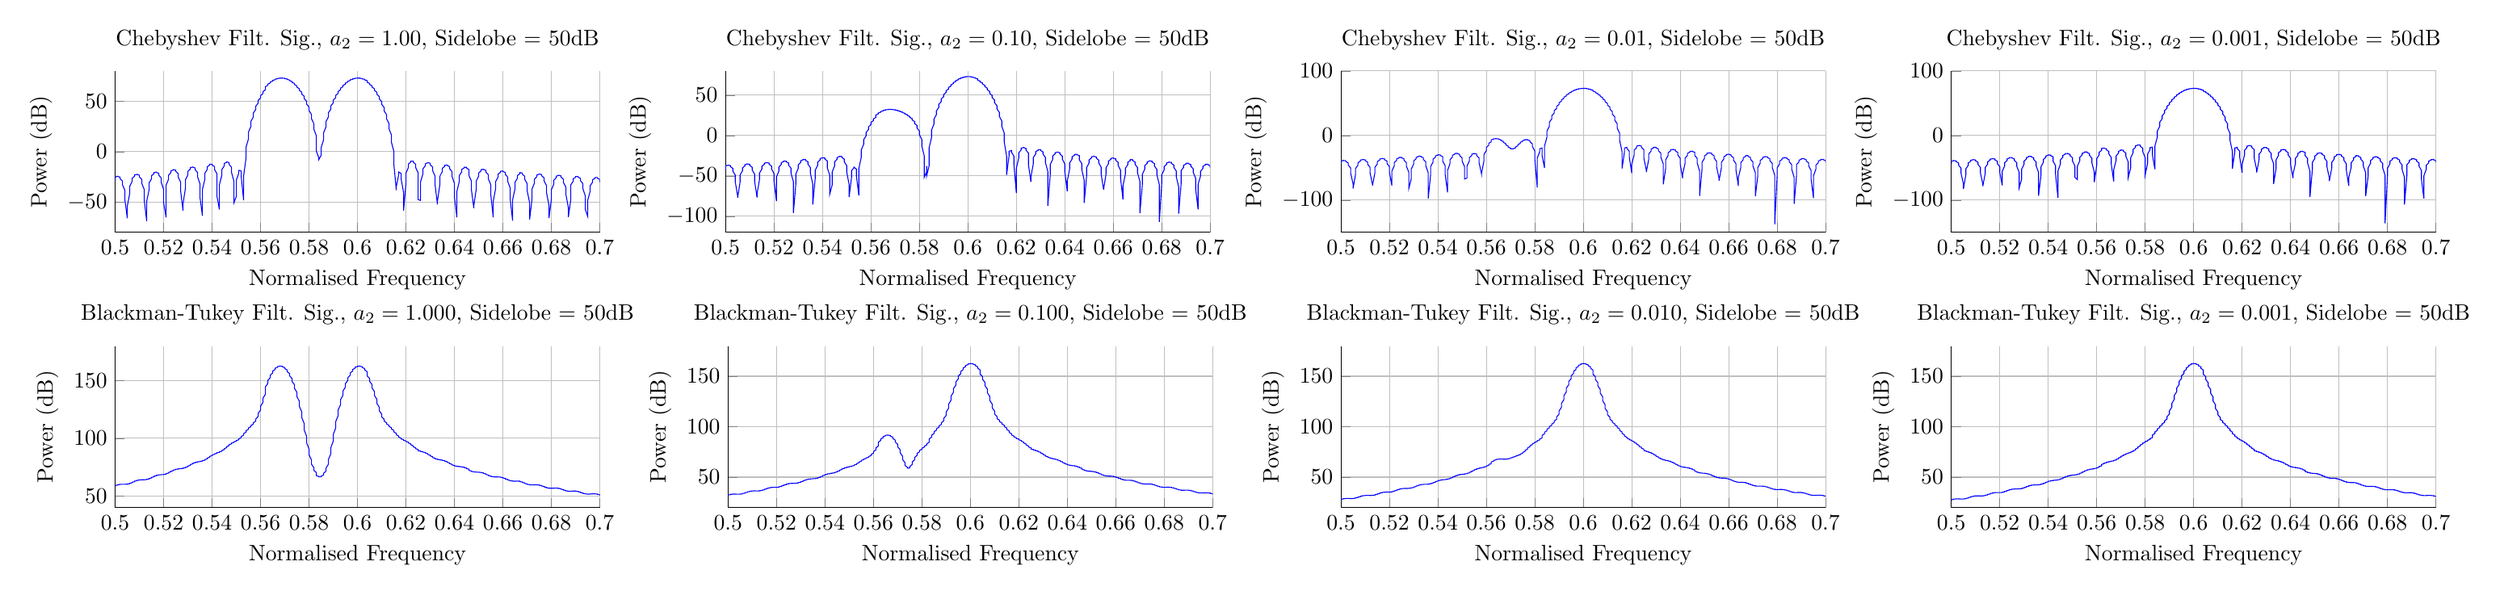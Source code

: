 % This file was created by matlab2tikz v0.4.7 (commit 07a4c00a88593510c092392e71e7573348d1909d) running on MATLAB 8.3.
% Copyright (c) 2008--2014, Nico Schlömer <nico.schloemer@gmail.com>
% All rights reserved.
% Minimal pgfplots version: 1.3
% 
% The latest updates can be retrieved from
%   http://www.mathworks.com/matlabcentral/fileexchange/22022-matlab2tikz
% where you can also make suggestions and rate matlab2tikz.
% 
\begin{tikzpicture}

\begin{axis}[%
width=3in,
height=1in,
scale only axis,
xmin=0.5,
xmax=0.7,
xlabel={Normalised Frequency},
xmajorgrids,
ymin=-120,
ymax=80,
ylabel={Power (dB)},
ymajorgrids,
name=plot3,
title={Chebyshev Filt. Sig., $ a_2=0.10 $, Sidelobe = 50dB},
axis x line*=bottom,
axis y line*=left
]
\addplot [color=blue,solid,forget plot]
  table[row sep=crcr]{-1	-107.468\\
-1.0	-78.87\\
-0.999	-67.406\\
-0.999	-60.972\\
-0.998	-56.792\\
-0.998	-53.978\\
-0.997	-52.142\\
-0.997	-51.093\\
-0.996	-50.742\\
-0.996	-51.06\\
-0.995	-52.072\\
-0.995	-53.867\\
-0.994	-56.626\\
-0.994	-60.725\\
-0.993	-67.013\\
-0.993	-78.087\\
-0.992	-106.956\\
-0.992	-79.674\\
-0.991	-67.794\\
-0.991	-61.209\\
-0.99	-56.947\\
-0.99	-54.077\\
-0.989	-52.198\\
-0.989	-51.114\\
-0.988	-50.729\\
-0.988	-51.014\\
-0.987	-51.991\\
-0.987	-53.743\\
-0.986	-56.449\\
-0.986	-60.469\\
-0.985	-66.617\\
-0.985	-77.325\\
-0.984	-105.577\\
-0.984	-80.505\\
-0.983	-68.179\\
-0.983	-61.436\\
-0.982	-57.09\\
-0.982	-54.164\\
-0.981	-52.242\\
-0.981	-51.122\\
-0.98	-50.704\\
-0.98	-50.955\\
-0.979	-51.896\\
-0.979	-53.608\\
-0.979	-56.261\\
-0.978	-60.204\\
-0.978	-66.215\\
-0.977	-76.58\\
-0.977	-103.667\\
-0.976	-81.363\\
-0.976	-68.56\\
-0.975	-61.654\\
-0.975	-57.222\\
-0.974	-54.238\\
-0.974	-52.273\\
-0.973	-51.116\\
-0.973	-50.665\\
-0.972	-50.883\\
-0.972	-51.789\\
-0.971	-53.46\\
-0.971	-56.061\\
-0.97	-59.929\\
-0.97	-65.809\\
-0.969	-75.851\\
-0.969	-101.535\\
-0.968	-82.254\\
-0.968	-68.937\\
-0.967	-61.863\\
-0.967	-57.342\\
-0.966	-54.301\\
-0.966	-52.292\\
-0.965	-51.098\\
-0.965	-50.613\\
-0.964	-50.799\\
-0.964	-51.67\\
-0.963	-53.3\\
-0.963	-55.85\\
-0.962	-59.644\\
-0.962	-65.398\\
-0.961	-75.135\\
-0.961	-99.373\\
-0.96	-83.182\\
-0.96	-69.312\\
-0.959	-62.062\\
-0.959	-57.45\\
-0.958	-54.35\\
-0.958	-52.297\\
-0.958	-51.066\\
-0.957	-50.548\\
-0.957	-50.701\\
-0.956	-51.537\\
-0.956	-53.127\\
-0.955	-55.627\\
-0.955	-59.35\\
-0.954	-64.982\\
-0.954	-74.431\\
-0.953	-97.28\\
-0.953	-84.15\\
-0.952	-69.683\\
-0.952	-62.251\\
-0.951	-57.546\\
-0.951	-54.387\\
-0.95	-52.289\\
-0.95	-51.022\\
-0.949	-50.47\\
-0.949	-50.59\\
-0.948	-51.392\\
-0.948	-52.943\\
-0.947	-55.393\\
-0.947	-59.046\\
-0.946	-64.56\\
-0.946	-73.737\\
-0.945	-95.295\\
-0.945	-85.164\\
-0.944	-70.051\\
-0.944	-62.429\\
-0.943	-57.63\\
-0.943	-54.41\\
-0.942	-52.268\\
-0.942	-50.963\\
-0.941	-50.378\\
-0.941	-50.466\\
-0.94	-51.233\\
-0.94	-52.745\\
-0.939	-55.147\\
-0.939	-58.731\\
-0.938	-64.132\\
-0.938	-73.052\\
-0.938	-93.429\\
-0.937	-86.231\\
-0.937	-70.416\\
-0.936	-62.597\\
-0.936	-57.701\\
-0.935	-54.42\\
-0.935	-52.232\\
-0.934	-50.891\\
-0.934	-50.272\\
-0.933	-50.328\\
-0.933	-51.061\\
-0.932	-52.535\\
-0.932	-54.889\\
-0.931	-58.407\\
-0.931	-63.697\\
-0.93	-72.374\\
-0.93	-91.677\\
-0.929	-87.357\\
-0.929	-70.778\\
-0.928	-62.755\\
-0.928	-57.76\\
-0.927	-54.416\\
-0.927	-52.183\\
-0.926	-50.804\\
-0.926	-50.153\\
-0.925	-50.176\\
-0.925	-50.875\\
-0.924	-52.311\\
-0.924	-54.618\\
-0.923	-58.071\\
-0.923	-63.255\\
-0.922	-71.702\\
-0.922	-90.032\\
-0.921	-88.549\\
-0.921	-71.137\\
-0.92	-62.901\\
-0.92	-57.805\\
-0.919	-54.398\\
-0.919	-52.119\\
-0.918	-50.703\\
-0.918	-50.018\\
-0.917	-50.009\\
-0.917	-50.676\\
-0.917	-52.074\\
-0.916	-54.335\\
-0.916	-57.725\\
-0.915	-62.807\\
-0.915	-71.034\\
-0.914	-88.483\\
-0.914	-89.817\\
-0.913	-71.492\\
-0.913	-63.035\\
-0.912	-57.836\\
-0.912	-54.366\\
-0.911	-52.041\\
-0.911	-50.587\\
-0.91	-49.869\\
-0.91	-49.828\\
-0.909	-50.462\\
-0.909	-51.823\\
-0.908	-54.04\\
-0.908	-57.368\\
-0.907	-62.35\\
-0.907	-70.37\\
-0.906	-87.018\\
-0.906	-91.171\\
-0.905	-71.844\\
-0.905	-63.157\\
-0.904	-57.852\\
-0.904	-54.318\\
-0.903	-51.947\\
-0.903	-50.456\\
-0.902	-49.705\\
-0.902	-49.632\\
-0.901	-50.234\\
-0.901	-51.559\\
-0.9	-53.731\\
-0.9	-56.998\\
-0.899	-61.885\\
-0.899	-69.709\\
-0.898	-85.627\\
-0.898	-92.621\\
-0.897	-72.192\\
-0.897	-63.266\\
-0.896	-57.854\\
-0.896	-54.255\\
-0.896	-51.837\\
-0.895	-50.309\\
-0.895	-49.525\\
-0.894	-49.421\\
-0.894	-49.99\\
-0.893	-51.279\\
-0.893	-53.408\\
-0.892	-56.617\\
-0.892	-61.412\\
-0.891	-69.048\\
-0.891	-84.302\\
-0.89	-94.178\\
-0.89	-72.536\\
-0.889	-63.361\\
-0.889	-57.839\\
-0.888	-54.175\\
-0.888	-51.711\\
-0.887	-50.145\\
-0.887	-49.329\\
-0.886	-49.194\\
-0.886	-49.731\\
-0.885	-50.985\\
-0.885	-53.071\\
-0.884	-56.223\\
-0.884	-60.929\\
-0.883	-68.388\\
-0.883	-83.034\\
-0.882	-95.852\\
-0.882	-72.875\\
-0.881	-63.441\\
-0.881	-57.808\\
-0.88	-54.078\\
-0.88	-51.567\\
-0.879	-49.964\\
-0.879	-49.115\\
-0.878	-48.95\\
-0.878	-49.456\\
-0.877	-50.675\\
-0.877	-52.72\\
-0.876	-55.817\\
-0.876	-60.436\\
-0.875	-67.726\\
-0.875	-81.816\\
-0.875	-97.649\\
-0.874	-73.208\\
-0.874	-63.506\\
-0.873	-57.76\\
-0.873	-53.963\\
-0.872	-51.405\\
-0.872	-49.766\\
-0.871	-48.884\\
-0.871	-48.688\\
-0.87	-49.163\\
-0.87	-50.349\\
-0.869	-52.353\\
-0.869	-55.396\\
-0.868	-59.933\\
-0.868	-67.063\\
-0.867	-80.643\\
-0.867	-99.563\\
-0.866	-73.534\\
-0.866	-63.554\\
-0.865	-57.692\\
-0.865	-53.829\\
-0.864	-51.225\\
-0.864	-49.548\\
-0.863	-48.635\\
-0.863	-48.409\\
-0.862	-48.854\\
-0.862	-50.006\\
-0.861	-51.971\\
-0.861	-54.962\\
-0.86	-59.419\\
-0.86	-66.397\\
-0.859	-79.508\\
-0.859	-101.565\\
-0.858	-73.853\\
-0.858	-63.584\\
-0.857	-57.606\\
-0.857	-53.675\\
-0.856	-51.024\\
-0.856	-49.311\\
-0.855	-48.367\\
-0.855	-48.111\\
-0.854	-48.526\\
-0.854	-49.646\\
-0.854	-51.572\\
-0.853	-54.513\\
-0.853	-58.894\\
-0.852	-65.727\\
-0.852	-78.406\\
-0.851	-103.576\\
-0.851	-74.161\\
-0.85	-63.594\\
-0.85	-57.498\\
-0.849	-53.5\\
-0.849	-50.803\\
-0.848	-49.054\\
-0.848	-48.078\\
-0.847	-47.794\\
-0.847	-48.179\\
-0.846	-49.268\\
-0.846	-51.156\\
-0.845	-54.048\\
-0.845	-58.356\\
-0.844	-65.052\\
-0.844	-77.334\\
-0.843	-105.433\\
-0.843	-74.459\\
-0.842	-63.582\\
-0.842	-57.367\\
-0.841	-53.302\\
-0.841	-50.56\\
-0.84	-48.775\\
-0.84	-47.769\\
-0.839	-47.455\\
-0.839	-47.812\\
-0.838	-48.87\\
-0.838	-50.722\\
-0.837	-53.567\\
-0.837	-57.804\\
-0.836	-64.372\\
-0.836	-76.288\\
-0.835	-106.861\\
-0.835	-74.741\\
-0.834	-63.547\\
-0.834	-57.212\\
-0.833	-53.081\\
-0.833	-50.293\\
-0.833	-48.473\\
-0.832	-47.437\\
-0.832	-47.096\\
-0.831	-47.425\\
-0.831	-48.452\\
-0.83	-50.269\\
-0.83	-53.068\\
-0.829	-57.239\\
-0.829	-63.684\\
-0.828	-75.264\\
-0.828	-107.519\\
-0.827	-75.007\\
-0.827	-63.486\\
-0.826	-57.032\\
-0.826	-52.834\\
-0.825	-50.001\\
-0.825	-48.147\\
-0.824	-47.081\\
-0.824	-46.713\\
-0.823	-47.015\\
-0.823	-48.013\\
-0.822	-49.796\\
-0.822	-52.552\\
-0.821	-56.659\\
-0.821	-62.989\\
-0.82	-74.26\\
-0.82	-107.186\\
-0.819	-75.252\\
-0.819	-63.397\\
-0.818	-56.822\\
-0.818	-52.56\\
-0.817	-49.683\\
-0.817	-47.795\\
-0.816	-46.7\\
-0.816	-46.305\\
-0.815	-46.581\\
-0.815	-47.551\\
-0.814	-49.302\\
-0.814	-52.016\\
-0.813	-56.063\\
-0.813	-62.285\\
-0.812	-73.272\\
-0.812	-105.939\\
-0.812	-75.471\\
-0.811	-63.275\\
-0.811	-56.583\\
-0.81	-52.256\\
-0.81	-49.336\\
-0.809	-47.415\\
-0.809	-46.293\\
-0.808	-45.872\\
-0.808	-46.123\\
-0.807	-47.066\\
-0.807	-48.786\\
-0.806	-51.46\\
-0.806	-55.45\\
-0.805	-61.572\\
-0.805	-72.3\\
-0.804	-104.087\\
-0.804	-75.658\\
-0.803	-63.119\\
-0.803	-56.309\\
-0.802	-51.92\\
-0.802	-48.959\\
-0.801	-47.006\\
-0.801	-45.857\\
-0.8	-45.412\\
-0.8	-45.638\\
-0.799	-46.555\\
-0.799	-48.246\\
-0.798	-50.883\\
-0.798	-54.819\\
-0.797	-60.848\\
-0.797	-71.34\\
-0.796	-101.961\\
-0.796	-75.807\\
-0.795	-62.922\\
-0.795	-55.999\\
-0.794	-51.55\\
-0.794	-48.548\\
-0.793	-46.565\\
-0.793	-45.39\\
-0.792	-44.921\\
-0.792	-45.124\\
-0.792	-46.017\\
-0.791	-47.68\\
-0.791	-50.282\\
-0.79	-54.168\\
-0.79	-60.112\\
-0.789	-70.391\\
-0.789	-99.79\\
-0.788	-75.907\\
-0.788	-62.682\\
-0.787	-55.649\\
-0.787	-51.141\\
-0.786	-48.102\\
-0.786	-46.09\\
-0.785	-44.89\\
-0.785	-44.399\\
-0.784	-44.581\\
-0.784	-45.451\\
-0.783	-47.088\\
-0.783	-49.657\\
-0.782	-53.498\\
-0.782	-59.363\\
-0.781	-69.453\\
-0.781	-97.698\\
-0.78	-75.95\\
-0.78	-62.391\\
-0.779	-55.254\\
-0.779	-50.692\\
-0.778	-47.617\\
-0.778	-45.577\\
-0.777	-44.355\\
-0.777	-43.843\\
-0.776	-44.004\\
-0.776	-44.853\\
-0.775	-46.466\\
-0.775	-49.007\\
-0.774	-52.806\\
-0.774	-58.601\\
-0.773	-68.524\\
-0.773	-95.746\\
-0.772	-75.921\\
-0.772	-62.044\\
-0.771	-54.809\\
-0.771	-50.197\\
-0.771	-47.089\\
-0.77	-45.024\\
-0.77	-43.78\\
-0.769	-43.25\\
-0.769	-43.392\\
-0.768	-44.222\\
-0.768	-45.814\\
-0.767	-48.328\\
-0.767	-52.09\\
-0.766	-57.825\\
-0.766	-67.605\\
-0.765	-93.961\\
-0.765	-75.806\\
-0.764	-61.633\\
-0.764	-54.31\\
-0.763	-49.652\\
-0.763	-46.514\\
-0.762	-44.426\\
-0.762	-43.164\\
-0.761	-42.616\\
-0.761	-42.743\\
-0.76	-43.555\\
-0.76	-45.128\\
-0.759	-47.619\\
-0.759	-51.35\\
-0.758	-57.034\\
-0.758	-66.695\\
-0.757	-92.358\\
-0.757	-75.584\\
-0.756	-61.149\\
-0.756	-53.749\\
-0.755	-49.052\\
-0.755	-45.887\\
-0.754	-43.78\\
-0.754	-42.502\\
-0.753	-41.939\\
-0.753	-42.051\\
-0.752	-42.849\\
-0.752	-44.406\\
-0.751	-46.878\\
-0.751	-50.584\\
-0.75	-56.227\\
-0.75	-65.797\\
-0.75	-90.947\\
-0.749	-75.233\\
-0.749	-60.581\\
-0.748	-53.119\\
-0.748	-48.389\\
-0.747	-45.204\\
-0.747	-43.08\\
-0.746	-41.788\\
-0.746	-41.214\\
-0.745	-41.314\\
-0.745	-42.101\\
-0.744	-43.645\\
-0.744	-46.103\\
-0.743	-49.79\\
-0.743	-55.404\\
-0.742	-64.912\\
-0.742	-89.748\\
-0.741	-74.728\\
-0.741	-59.918\\
-0.74	-52.41\\
-0.74	-47.657\\
-0.739	-44.456\\
-0.739	-42.321\\
-0.738	-41.019\\
-0.738	-40.435\\
-0.737	-40.527\\
-0.737	-41.306\\
-0.736	-42.842\\
-0.736	-45.29\\
-0.735	-48.967\\
-0.735	-54.566\\
-0.734	-64.047\\
-0.734	-88.789\\
-0.733	-74.037\\
-0.733	-59.144\\
-0.732	-51.613\\
-0.732	-46.847\\
-0.731	-43.637\\
-0.731	-41.495\\
-0.73	-40.187\\
-0.73	-39.598\\
-0.729	-39.685\\
-0.729	-40.46\\
-0.729	-41.992\\
-0.728	-44.438\\
-0.728	-48.114\\
-0.727	-53.714\\
-0.727	-63.206\\
-0.726	-88.12\\
-0.726	-73.125\\
-0.725	-58.243\\
-0.725	-50.714\\
-0.724	-45.949\\
-0.724	-42.738\\
-0.723	-40.594\\
-0.723	-39.285\\
-0.722	-38.695\\
-0.722	-38.783\\
-0.721	-39.558\\
-0.721	-41.093\\
-0.72	-43.544\\
-0.72	-47.229\\
-0.719	-52.851\\
-0.719	-62.403\\
-0.718	-87.828\\
-0.718	-71.955\\
-0.717	-57.194\\
-0.717	-49.699\\
-0.716	-44.948\\
-0.716	-41.746\\
-0.715	-39.609\\
-0.715	-38.304\\
-0.714	-37.72\\
-0.714	-37.812\\
-0.713	-38.594\\
-0.713	-40.138\\
-0.712	-42.603\\
-0.712	-46.312\\
-0.711	-51.98\\
-0.711	-61.653\\
-0.71	-88.064\\
-0.71	-70.483\\
-0.709	-55.973\\
-0.709	-48.548\\
-0.708	-43.831\\
-0.708	-40.65\\
-0.708	-38.527\\
-0.707	-37.235\\
-0.707	-36.661\\
-0.706	-36.766\\
-0.706	-37.562\\
-0.705	-39.124\\
-0.705	-41.615\\
-0.704	-45.365\\
-0.704	-51.11\\
-0.703	-60.983\\
-0.703	-89.11\\
-0.702	-68.666\\
-0.702	-54.551\\
-0.701	-47.24\\
-0.701	-42.579\\
-0.7	-39.432\\
-0.7	-37.334\\
-0.699	-36.063\\
-0.699	-35.509\\
-0.698	-35.634\\
-0.698	-36.454\\
-0.697	-38.045\\
-0.697	-40.577\\
-0.696	-44.391\\
-0.696	-50.254\\
-0.695	-60.439\\
-0.695	-91.549\\
-0.694	-66.457\\
-0.694	-52.893\\
-0.693	-45.747\\
-0.693	-41.168\\
-0.692	-38.072\\
-0.692	-36.013\\
-0.691	-34.774\\
-0.691	-34.25\\
-0.69	-34.406\\
-0.69	-35.261\\
-0.689	-36.897\\
-0.689	-39.489\\
-0.688	-43.398\\
-0.688	-49.437\\
-0.688	-60.093\\
-0.687	-96.791\\
-0.687	-63.808\\
-0.686	-50.958\\
-0.686	-44.034\\
-0.685	-39.569\\
-0.685	-36.546\\
-0.684	-34.542\\
-0.684	-33.349\\
-0.683	-32.868\\
-0.683	-33.07\\
-0.682	-33.976\\
-0.682	-35.676\\
-0.681	-38.356\\
-0.681	-42.401\\
-0.68	-48.699\\
-0.68	-60.077\\
-0.679	-107.067\\
-0.679	-60.669\\
-0.678	-48.692\\
-0.678	-42.059\\
-0.677	-37.745\\
-0.677	-34.822\\
-0.676	-32.893\\
-0.676	-31.764\\
-0.675	-31.346\\
-0.675	-31.611\\
-0.674	-32.591\\
-0.674	-34.382\\
-0.673	-37.189\\
-0.673	-41.433\\
-0.672	-48.117\\
-0.672	-60.65\\
-0.671	-96.077\\
-0.671	-56.984\\
-0.67	-46.031\\
-0.67	-39.764\\
-0.669	-35.649\\
-0.669	-32.858\\
-0.668	-31.032\\
-0.668	-29.993\\
-0.667	-29.661\\
-0.667	-30.017\\
-0.667	-31.101\\
-0.666	-33.024\\
-0.666	-36.016\\
-0.665	-40.558\\
-0.665	-47.841\\
-0.664	-62.39\\
-0.664	-79.246\\
-0.663	-52.687\\
-0.663	-42.893\\
-0.662	-37.079\\
-0.662	-33.219\\
-0.661	-30.604\\
-0.661	-28.918\\
-0.66	-28.003\\
-0.66	-27.791\\
-0.659	-28.278\\
-0.659	-29.514\\
-0.658	-31.633\\
-0.658	-34.906\\
-0.657	-39.914\\
-0.657	-48.2\\
-0.656	-66.951\\
-0.656	-66.527\\
-0.655	-47.693\\
-0.655	-39.172\\
-0.654	-33.908\\
-0.654	-30.375\\
-0.653	-27.995\\
-0.653	-26.5\\
-0.652	-25.76\\
-0.652	-25.724\\
-0.651	-26.403\\
-0.651	-27.872\\
-0.65	-30.297\\
-0.65	-34.023\\
-0.649	-39.829\\
-0.649	-50.047\\
-0.648	-83.367\\
-0.648	-55.375\\
-0.647	-41.882\\
-0.647	-34.727\\
-0.646	-30.128\\
-0.646	-27.017\\
-0.646	-24.955\\
-0.645	-23.73\\
-0.645	-23.247\\
-0.644	-23.48\\
-0.644	-24.465\\
-0.643	-26.314\\
-0.643	-29.264\\
-0.642	-33.817\\
-0.642	-41.238\\
-0.641	-56.558\\
-0.641	-68.877\\
-0.64	-44.594\\
-0.64	-35.089\\
-0.639	-29.384\\
-0.639	-25.592\\
-0.638	-23.04\\
-0.638	-21.428\\
-0.637	-20.613\\
-0.637	-20.542\\
-0.636	-21.23\\
-0.636	-22.762\\
-0.635	-25.337\\
-0.635	-29.371\\
-0.634	-35.857\\
-0.634	-48.176\\
-0.633	-87.013\\
-0.633	-44.567\\
-0.632	-33.459\\
-0.632	-27.12\\
-0.631	-22.98\\
-0.631	-20.214\\
-0.63	-18.468\\
-0.63	-17.579\\
-0.629	-17.491\\
-0.629	-18.223\\
-0.628	-19.884\\
-0.628	-22.72\\
-0.627	-27.266\\
-0.627	-34.918\\
-0.626	-51.661\\
-0.626	-57.352\\
-0.625	-36.058\\
-0.625	-27.078\\
-0.625	-21.685\\
-0.624	-18.199\\
-0.624	-16.022\\
-0.623	-14.905\\
-0.623	-14.769\\
-0.622	-15.654\\
-0.622	-17.742\\
-0.621	-21.456\\
-0.621	-27.851\\
-0.62	-40.624\\
-0.62	-71.176\\
-0.619	-35.573\\
-0.619	-25.537\\
-0.618	-20.541\\
-0.618	-18.517\\
-0.617	-19.387\\
-0.617	-24.871\\
-0.616	-48.772\\
-0.616	-25.786\\
-0.615	-7.737\\
-0.615	3.162\\
-0.614	11.341\\
-0.614	18.013\\
-0.613	23.696\\
-0.613	28.664\\
-0.612	33.08\\
-0.612	37.052\\
-0.611	40.653\\
-0.611	43.937\\
-0.61	46.945\\
-0.61	49.708\\
-0.609	52.25\\
-0.609	54.592\\
-0.608	56.75\\
-0.608	58.738\\
-0.607	60.566\\
-0.607	62.244\\
-0.606	63.781\\
-0.606	65.182\\
-0.605	66.455\\
-0.605	67.604\\
-0.604	68.634\\
-0.604	69.548\\
-0.604	70.35\\
-0.603	71.042\\
-0.603	71.627\\
-0.602	72.106\\
-0.602	72.481\\
-0.601	72.753\\
-0.601	72.924\\
-0.6	72.993\\
-0.6	72.961\\
-0.599	72.828\\
-0.599	72.594\\
-0.598	72.257\\
-0.598	71.818\\
-0.597	71.274\\
-0.597	70.624\\
-0.596	69.866\\
-0.596	68.997\\
-0.595	68.015\\
-0.595	66.916\\
-0.594	65.696\\
-0.594	64.35\\
-0.593	62.873\\
-0.593	61.258\\
-0.592	59.498\\
-0.592	57.583\\
-0.591	55.503\\
-0.591	53.244\\
-0.59	50.792\\
-0.59	48.127\\
-0.589	45.226\\
-0.589	42.06\\
-0.588	38.591\\
-0.588	34.769\\
-0.587	30.53\\
-0.587	25.781\\
-0.586	20.389\\
-0.586	14.149\\
-0.585	6.715\\
-0.585	-2.569\\
-0.584	-15.263\\
-0.584	-37.625\\
-0.583	-49.817\\
-0.583	-37.693\\
-0.583	-44.854\\
-0.582	-51.669\\
-0.582	-25.158\\
-0.581	-12.99\\
-0.581	-4.966\\
-0.58	0.968\\
-0.58	5.612\\
-0.579	9.371\\
-0.579	12.484\\
-0.578	15.104\\
-0.578	17.338\\
-0.577	19.261\\
-0.577	20.933\\
-0.576	22.397\\
-0.576	23.689\\
-0.575	24.838\\
-0.575	25.865\\
-0.574	26.788\\
-0.574	27.623\\
-0.573	28.379\\
-0.573	29.064\\
-0.572	29.683\\
-0.572	30.241\\
-0.571	30.738\\
-0.571	31.175\\
-0.57	31.549\\
-0.57	31.858\\
-0.569	32.1\\
-0.569	32.269\\
-0.568	32.363\\
-0.568	32.375\\
-0.567	32.301\\
-0.567	32.135\\
-0.566	31.872\\
-0.566	31.505\\
-0.565	31.029\\
-0.565	30.437\\
-0.564	29.722\\
-0.564	28.878\\
-0.563	27.894\\
-0.563	26.764\\
-0.562	25.475\\
-0.562	24.018\\
-0.562	22.378\\
-0.561	20.539\\
-0.561	18.483\\
-0.56	16.185\\
-0.56	13.617\\
-0.559	10.742\\
-0.559	7.511\\
-0.558	3.857\\
-0.558	-0.313\\
-0.557	-5.141\\
-0.557	-10.853\\
-0.556	-17.86\\
-0.556	-27.035\\
-0.555	-40.939\\
-0.555	-74.215\\
-0.554	-50.156\\
-0.554	-41.616\\
-0.553	-39.12\\
-0.553	-39.845\\
-0.552	-43.527\\
-0.552	-51.717\\
-0.551	-76.239\\
-0.551	-60.632\\
-0.55	-45.104\\
-0.55	-37.304\\
-0.549	-32.423\\
-0.549	-29.209\\
-0.548	-27.157\\
-0.548	-26.022\\
-0.547	-25.688\\
-0.547	-26.116\\
-0.546	-27.334\\
-0.546	-29.447\\
-0.545	-32.689\\
-0.545	-37.565\\
-0.544	-45.361\\
-0.544	-61.277\\
-0.543	-72.632\\
-0.543	-49.288\\
-0.542	-40.21\\
-0.542	-34.876\\
-0.542	-31.434\\
-0.541	-29.221\\
-0.541	-27.934\\
-0.54	-27.428\\
-0.54	-27.643\\
-0.539	-28.585\\
-0.539	-30.321\\
-0.538	-33.016\\
-0.538	-37.006\\
-0.537	-43.055\\
-0.537	-53.429\\
-0.536	-85.408\\
-0.536	-60.11\\
-0.535	-46.671\\
-0.535	-39.741\\
-0.534	-35.4\\
-0.534	-32.557\\
-0.533	-30.762\\
-0.533	-29.8\\
-0.532	-29.568\\
-0.532	-30.035\\
-0.531	-31.227\\
-0.531	-33.24\\
-0.53	-36.277\\
-0.53	-40.76\\
-0.529	-47.699\\
-0.529	-60.543\\
-0.528	-95.853\\
-0.528	-57.127\\
-0.527	-46.461\\
-0.527	-40.456\\
-0.526	-36.596\\
-0.526	-34.061\\
-0.525	-32.489\\
-0.525	-31.706\\
-0.524	-31.631\\
-0.524	-32.247\\
-0.523	-33.594\\
-0.523	-35.786\\
-0.522	-39.058\\
-0.522	-43.902\\
-0.521	-51.548\\
-0.521	-66.772\\
-0.521	-81.211\\
-0.52	-56.394\\
-0.52	-47.032\\
-0.519	-41.533\\
-0.519	-37.953\\
-0.518	-35.602\\
-0.518	-34.168\\
-0.517	-33.497\\
-0.517	-33.522\\
-0.516	-34.235\\
-0.516	-35.687\\
-0.515	-38.004\\
-0.515	-41.445\\
-0.514	-46.558\\
-0.514	-54.769\\
-0.513	-72.235\\
-0.513	-76.743\\
-0.512	-56.536\\
-0.512	-47.914\\
-0.511	-42.727\\
-0.511	-39.324\\
-0.51	-37.092\\
-0.51	-35.748\\
-0.509	-35.152\\
-0.509	-35.244\\
-0.508	-36.024\\
-0.508	-37.549\\
-0.507	-39.955\\
-0.507	-43.518\\
-0.506	-48.833\\
-0.506	-57.486\\
-0.505	-76.981\\
-0.505	-75.003\\
-0.504	-57.091\\
-0.504	-48.931\\
-0.503	-43.947\\
-0.503	-40.661\\
-0.502	-38.509\\
-0.502	-37.225\\
-0.501	-36.679\\
-0.501	-36.818\\
-0.5	-37.644\\
-0.5	-39.219\\
-0.5	-41.687\\
-0.499	-45.338\\
-0.499	-50.802\\
-0.498	-59.791\\
-0.498	-81.018\\
-0.497	-74.453\\
-0.497	-57.865\\
-0.496	-50.003\\
-0.496	-45.154\\
-0.495	-41.947\\
-0.495	-39.849\\
-0.494	-38.605\\
-0.494	-38.093\\
-0.493	-38.262\\
-0.493	-39.119\\
-0.492	-40.728\\
-0.492	-43.239\\
-0.491	-46.951\\
-0.491	-52.52\\
-0.49	-61.754\\
-0.49	-84.344\\
-0.489	-74.537\\
-0.489	-58.759\\
-0.488	-51.093\\
-0.488	-46.333\\
-0.487	-43.178\\
-0.487	-41.114\\
-0.486	-39.897\\
-0.486	-39.407\\
-0.485	-39.595\\
-0.485	-40.471\\
-0.484	-42.102\\
-0.484	-44.641\\
-0.483	-48.392\\
-0.483	-54.031\\
-0.482	-63.43\\
-0.482	-86.972\\
-0.481	-75.002\\
-0.481	-59.723\\
-0.48	-52.181\\
-0.48	-47.476\\
-0.479	-44.354\\
-0.479	-42.312\\
-0.479	-41.11\\
-0.478	-40.632\\
-0.478	-40.831\\
-0.477	-41.718\\
-0.477	-43.361\\
-0.476	-45.914\\
-0.476	-49.688\\
-0.475	-55.367\\
-0.475	-64.864\\
-0.474	-88.948\\
-0.474	-75.713\\
-0.473	-60.726\\
-0.473	-53.256\\
-0.472	-48.583\\
-0.472	-45.478\\
-0.471	-43.447\\
-0.471	-42.252\\
-0.47	-41.778\\
-0.47	-41.982\\
-0.469	-42.872\\
-0.469	-44.519\\
-0.468	-47.078\\
-0.468	-50.86\\
-0.467	-56.555\\
-0.467	-66.092\\
-0.466	-90.347\\
-0.466	-76.595\\
-0.465	-61.751\\
-0.465	-54.313\\
-0.464	-49.653\\
-0.464	-46.553\\
-0.463	-44.524\\
-0.463	-43.33\\
-0.462	-42.856\\
-0.462	-43.058\\
-0.461	-43.946\\
-0.461	-45.591\\
-0.46	-48.146\\
-0.46	-51.926\\
-0.459	-57.616\\
-0.459	-67.146\\
-0.458	-91.26\\
-0.458	-77.602\\
-0.458	-62.787\\
-0.457	-55.35\\
-0.457	-50.687\\
-0.456	-47.584\\
-0.456	-45.55\\
-0.455	-44.351\\
-0.455	-43.871\\
-0.454	-44.067\\
-0.454	-44.949\\
-0.453	-46.586\\
-0.453	-49.132\\
-0.452	-52.898\\
-0.452	-58.568\\
-0.451	-68.05\\
-0.451	-91.782\\
-0.45	-78.706\\
-0.45	-63.827\\
-0.449	-56.365\\
-0.449	-51.687\\
-0.448	-48.572\\
-0.448	-46.528\\
-0.447	-45.32\\
-0.447	-44.831\\
-0.446	-45.017\\
-0.446	-45.888\\
-0.445	-47.513\\
-0.445	-50.044\\
-0.444	-53.79\\
-0.444	-59.425\\
-0.443	-68.828\\
-0.443	-92.002\\
-0.442	-79.888\\
-0.442	-64.868\\
-0.441	-57.359\\
-0.441	-52.655\\
-0.44	-49.522\\
-0.44	-47.463\\
-0.439	-46.242\\
-0.439	-45.74\\
-0.438	-45.914\\
-0.438	-46.771\\
-0.438	-48.38\\
-0.437	-50.892\\
-0.437	-54.61\\
-0.436	-60.2\\
-0.436	-69.496\\
-0.435	-91.993\\
-0.435	-81.138\\
-0.434	-65.908\\
-0.434	-58.332\\
-0.433	-53.593\\
-0.433	-50.436\\
-0.432	-48.359\\
-0.432	-47.121\\
-0.431	-46.604\\
-0.431	-46.762\\
-0.43	-47.603\\
-0.43	-49.193\\
-0.429	-51.681\\
-0.429	-55.366\\
-0.428	-60.902\\
-0.428	-70.072\\
-0.427	-91.817\\
-0.427	-82.449\\
-0.426	-66.945\\
-0.426	-59.286\\
-0.425	-54.503\\
-0.425	-51.317\\
-0.424	-49.218\\
-0.424	-47.961\\
-0.423	-47.426\\
-0.423	-47.566\\
-0.422	-48.388\\
-0.422	-49.957\\
-0.421	-52.418\\
-0.421	-56.066\\
-0.42	-61.539\\
-0.42	-70.567\\
-0.419	-91.521\\
-0.419	-83.816\\
-0.418	-67.979\\
-0.418	-60.22\\
-0.417	-55.387\\
-0.417	-52.168\\
-0.417	-50.043\\
-0.416	-48.764\\
-0.416	-48.21\\
-0.415	-48.331\\
-0.415	-49.132\\
-0.414	-50.677\\
-0.414	-53.108\\
-0.413	-56.715\\
-0.413	-62.12\\
-0.412	-70.994\\
-0.412	-91.142\\
-0.411	-85.238\\
-0.411	-69.009\\
-0.41	-61.137\\
-0.41	-56.247\\
-0.409	-52.99\\
-0.409	-50.837\\
-0.408	-49.535\\
-0.408	-48.959\\
-0.407	-49.058\\
-0.407	-49.837\\
-0.406	-51.356\\
-0.406	-53.756\\
-0.405	-57.319\\
-0.405	-62.65\\
-0.404	-71.361\\
-0.404	-90.708\\
-0.403	-86.716\\
-0.403	-70.037\\
-0.402	-62.038\\
-0.402	-57.083\\
-0.401	-53.787\\
-0.401	-51.603\\
-0.4	-50.275\\
-0.4	-49.676\\
-0.399	-49.752\\
-0.399	-50.507\\
-0.398	-51.999\\
-0.398	-54.365\\
-0.397	-57.88\\
-0.397	-63.135\\
-0.396	-71.677\\
-0.396	-90.238\\
-0.396	-88.25\\
-0.395	-71.064\\
-0.395	-62.923\\
-0.394	-57.899\\
-0.394	-54.558\\
-0.393	-52.342\\
-0.393	-50.986\\
-0.392	-50.362\\
-0.392	-50.415\\
-0.391	-51.144\\
-0.391	-52.607\\
-0.39	-54.938\\
-0.39	-58.405\\
-0.389	-63.58\\
-0.389	-71.948\\
-0.388	-89.749\\
-0.388	-89.842\\
-0.387	-72.089\\
-0.387	-63.793\\
-0.386	-58.695\\
-0.386	-55.307\\
-0.385	-53.055\\
-0.385	-51.672\\
-0.384	-51.021\\
-0.384	-51.048\\
-0.383	-51.751\\
-0.383	-53.185\\
-0.382	-55.479\\
-0.382	-58.895\\
-0.381	-63.988\\
-0.381	-72.181\\
-0.38	-89.251\\
-0.38	-91.493\\
-0.379	-73.114\\
-0.379	-64.651\\
-0.378	-59.473\\
-0.378	-56.034\\
-0.377	-53.746\\
-0.377	-52.332\\
-0.376	-51.655\\
-0.376	-51.655\\
-0.375	-52.331\\
-0.375	-53.733\\
-0.375	-55.989\\
-0.374	-59.353\\
-0.374	-64.363\\
-0.373	-72.379\\
-0.373	-88.752\\
-0.372	-93.203\\
-0.372	-74.141\\
-0.371	-65.497\\
-0.371	-60.233\\
-0.37	-56.742\\
-0.37	-54.415\\
-0.369	-52.969\\
-0.369	-52.264\\
-0.368	-52.237\\
-0.368	-52.884\\
-0.367	-54.255\\
-0.367	-56.472\\
-0.366	-59.783\\
-0.366	-64.708\\
-0.365	-72.548\\
-0.365	-88.257\\
-0.364	-94.97\\
-0.364	-75.171\\
-0.363	-66.332\\
-0.363	-60.977\\
-0.362	-57.43\\
-0.362	-55.063\\
-0.361	-53.585\\
-0.361	-52.85\\
-0.36	-52.795\\
-0.36	-53.413\\
-0.359	-54.751\\
-0.359	-56.929\\
-0.358	-60.186\\
-0.358	-65.026\\
-0.357	-72.691\\
-0.357	-87.771\\
-0.356	-96.786\\
-0.356	-76.204\\
-0.355	-67.156\\
-0.355	-61.707\\
-0.354	-58.102\\
-0.354	-55.692\\
-0.354	-54.18\\
-0.353	-53.415\\
-0.353	-53.331\\
-0.352	-53.919\\
-0.352	-55.225\\
-0.351	-57.362\\
-0.351	-60.564\\
-0.35	-65.318\\
-0.35	-72.811\\
-0.349	-87.295\\
-0.349	-98.637\\
-0.348	-77.244\\
-0.348	-67.972\\
-0.347	-62.422\\
-0.347	-58.756\\
-0.346	-56.303\\
-0.346	-54.756\\
-0.345	-53.96\\
-0.345	-53.847\\
-0.344	-54.405\\
-0.344	-55.676\\
-0.343	-57.772\\
-0.343	-60.92\\
-0.342	-65.588\\
-0.342	-72.911\\
-0.341	-86.831\\
-0.341	-100.492\\
-0.34	-78.29\\
-0.34	-68.78\\
-0.339	-63.124\\
-0.339	-59.395\\
-0.338	-56.897\\
-0.338	-55.313\\
-0.337	-54.486\\
-0.337	-54.343\\
-0.336	-54.87\\
-0.336	-56.107\\
-0.335	-58.162\\
-0.335	-61.254\\
-0.334	-65.837\\
-0.334	-72.992\\
-0.333	-86.381\\
-0.333	-102.301\\
-0.333	-79.346\\
-0.332	-69.581\\
-0.332	-63.814\\
-0.331	-60.019\\
-0.331	-57.475\\
-0.33	-55.854\\
-0.33	-54.994\\
-0.329	-54.82\\
-0.329	-55.316\\
-0.328	-56.518\\
-0.328	-58.532\\
-0.327	-61.569\\
-0.327	-66.066\\
-0.326	-73.057\\
-0.326	-85.944\\
-0.325	-103.987\\
-0.325	-80.412\\
-0.324	-70.376\\
-0.324	-64.493\\
-0.323	-60.63\\
-0.323	-58.037\\
-0.322	-56.378\\
-0.322	-55.485\\
-0.321	-55.28\\
-0.321	-55.744\\
-0.32	-56.911\\
-0.32	-58.883\\
-0.319	-61.865\\
-0.319	-66.278\\
-0.318	-73.108\\
-0.318	-85.52\\
-0.317	-105.441\\
-0.317	-81.49\\
-0.316	-71.166\\
-0.316	-65.161\\
-0.315	-61.227\\
-0.315	-58.585\\
-0.314	-56.887\\
-0.314	-55.961\\
-0.313	-55.723\\
-0.313	-56.155\\
-0.312	-57.287\\
-0.312	-59.217\\
-0.312	-62.143\\
-0.311	-66.473\\
-0.311	-73.146\\
-0.31	-85.109\\
-0.31	-106.537\\
-0.309	-82.584\\
-0.309	-71.951\\
-0.308	-65.819\\
-0.308	-61.812\\
-0.307	-59.119\\
-0.307	-57.382\\
-0.306	-56.42\\
-0.306	-56.151\\
-0.305	-56.55\\
-0.305	-57.646\\
-0.304	-59.534\\
-0.304	-62.405\\
-0.303	-66.652\\
-0.303	-73.172\\
-0.302	-84.711\\
-0.302	-107.164\\
-0.301	-83.694\\
-0.301	-72.734\\
-0.3	-66.468\\
-0.3	-62.385\\
-0.299	-59.64\\
-0.299	-57.862\\
-0.298	-56.866\\
-0.298	-56.564\\
-0.297	-56.929\\
-0.297	-57.99\\
-0.296	-59.836\\
-0.296	-62.652\\
-0.295	-66.816\\
-0.295	-73.186\\
-0.294	-84.325\\
-0.294	-107.269\\
-0.293	-84.822\\
-0.293	-73.513\\
-0.292	-67.108\\
-0.292	-62.947\\
-0.292	-60.149\\
-0.291	-58.329\\
-0.291	-57.297\\
-0.29	-56.962\\
-0.29	-57.294\\
-0.289	-58.319\\
-0.289	-60.123\\
-0.288	-62.884\\
-0.288	-66.967\\
-0.287	-73.192\\
-0.287	-83.951\\
-0.286	-106.885\\
-0.286	-85.972\\
-0.285	-74.291\\
-0.285	-67.741\\
-0.284	-63.498\\
-0.284	-60.645\\
-0.283	-58.783\\
-0.283	-57.715\\
-0.282	-57.346\\
-0.282	-57.645\\
-0.281	-58.634\\
-0.281	-60.395\\
-0.28	-63.102\\
-0.28	-67.106\\
-0.279	-73.188\\
-0.279	-83.588\\
-0.278	-106.113\\
-0.278	-87.146\\
-0.277	-75.069\\
-0.277	-68.366\\
-0.276	-64.04\\
-0.276	-61.13\\
-0.275	-59.225\\
-0.275	-58.12\\
-0.274	-57.718\\
-0.274	-57.983\\
-0.273	-58.936\\
-0.273	-60.654\\
-0.272	-63.307\\
-0.272	-67.232\\
-0.271	-73.175\\
-0.271	-83.235\\
-0.271	-105.08\\
-0.27	-88.345\\
-0.27	-75.847\\
-0.269	-68.985\\
-0.269	-64.572\\
-0.268	-61.605\\
-0.268	-59.655\\
-0.267	-58.513\\
-0.267	-58.076\\
-0.266	-58.308\\
-0.266	-59.224\\
-0.265	-60.901\\
-0.265	-63.5\\
-0.264	-67.347\\
-0.264	-73.155\\
-0.263	-82.891\\
-0.263	-103.901\\
-0.262	-89.572\\
-0.262	-76.626\\
-0.261	-69.597\\
-0.261	-65.095\\
-0.26	-62.069\\
-0.26	-60.074\\
-0.259	-58.894\\
-0.259	-58.423\\
-0.258	-58.62\\
-0.258	-59.5\\
-0.257	-61.135\\
-0.257	-63.68\\
-0.256	-67.451\\
-0.256	-73.128\\
-0.255	-82.557\\
-0.255	-102.66\\
-0.254	-90.829\\
-0.254	-77.407\\
-0.253	-70.204\\
-0.253	-65.609\\
-0.252	-62.523\\
-0.252	-60.482\\
-0.251	-59.264\\
-0.251	-58.758\\
-0.25	-58.921\\
-0.25	-59.764\\
-0.25	-61.357\\
-0.249	-63.849\\
-0.249	-67.544\\
-0.248	-73.094\\
-0.248	-82.231\\
-0.247	-101.414\\
-0.247	-92.119\\
-0.246	-78.191\\
-0.246	-70.806\\
-0.245	-66.116\\
-0.245	-62.967\\
-0.244	-60.88\\
-0.244	-59.623\\
-0.243	-59.081\\
-0.243	-59.21\\
-0.242	-60.017\\
-0.242	-61.568\\
-0.241	-64.008\\
-0.241	-67.628\\
-0.24	-73.053\\
-0.24	-81.913\\
-0.239	-100.196\\
-0.239	-93.441\\
-0.238	-78.979\\
-0.238	-71.403\\
-0.237	-66.615\\
-0.237	-63.402\\
-0.236	-61.268\\
-0.236	-59.971\\
-0.235	-59.394\\
-0.235	-59.488\\
-0.234	-60.258\\
-0.234	-61.767\\
-0.233	-64.155\\
-0.233	-67.703\\
-0.232	-73.007\\
-0.232	-81.602\\
-0.231	-99.024\\
-0.231	-94.796\\
-0.23	-79.773\\
-0.23	-71.997\\
-0.229	-67.106\\
-0.229	-63.828\\
-0.229	-61.646\\
-0.228	-60.31\\
-0.228	-59.697\\
-0.227	-59.755\\
-0.227	-60.489\\
-0.226	-61.957\\
-0.226	-64.293\\
-0.225	-67.769\\
-0.225	-72.955\\
-0.224	-81.298\\
-0.224	-97.906\\
-0.223	-96.183\\
-0.223	-80.573\\
-0.222	-72.586\\
-0.222	-67.591\\
-0.221	-64.246\\
-0.221	-62.014\\
-0.22	-60.638\\
-0.22	-59.989\\
-0.219	-60.012\\
-0.219	-60.71\\
-0.218	-62.136\\
-0.218	-64.421\\
-0.217	-67.826\\
-0.217	-72.897\\
-0.216	-80.999\\
-0.216	-96.845\\
-0.215	-97.597\\
-0.215	-81.38\\
-0.214	-73.174\\
-0.214	-68.069\\
-0.213	-64.656\\
-0.213	-62.374\\
-0.212	-60.957\\
-0.212	-60.271\\
-0.211	-60.259\\
-0.211	-60.92\\
-0.21	-62.305\\
-0.21	-64.539\\
-0.209	-67.874\\
-0.209	-72.834\\
-0.208	-80.706\\
-0.208	-95.84\\
-0.208	-99.029\\
-0.207	-82.196\\
-0.207	-73.758\\
-0.206	-68.541\\
-0.206	-65.058\\
-0.205	-62.725\\
-0.205	-61.266\\
-0.204	-60.544\\
-0.204	-60.497\\
-0.203	-61.121\\
-0.203	-62.465\\
-0.202	-64.649\\
-0.202	-67.915\\
-0.201	-72.766\\
-0.201	-80.418\\
-0.2	-94.888\\
-0.2	-100.466\\
-0.199	-83.021\\
-0.199	-74.341\\
-0.198	-69.007\\
-0.198	-65.452\\
-0.197	-63.067\\
-0.197	-61.567\\
-0.196	-60.807\\
-0.196	-60.725\\
-0.195	-61.312\\
-0.195	-62.615\\
-0.194	-64.749\\
-0.194	-67.948\\
-0.193	-72.693\\
-0.193	-80.135\\
-0.192	-93.987\\
-0.192	-101.882\\
-0.191	-83.858\\
-0.191	-74.923\\
-0.19	-69.468\\
-0.19	-65.84\\
-0.189	-63.402\\
-0.189	-61.859\\
-0.188	-61.062\\
-0.188	-60.943\\
-0.188	-61.494\\
-0.187	-62.756\\
-0.187	-64.841\\
-0.186	-67.974\\
-0.186	-72.615\\
-0.185	-79.855\\
-0.185	-93.132\\
-0.184	-103.245\\
-0.184	-84.708\\
-0.183	-75.503\\
-0.183	-69.924\\
-0.182	-66.22\\
-0.182	-63.728\\
-0.181	-62.142\\
-0.181	-61.307\\
-0.18	-61.153\\
-0.18	-61.667\\
-0.179	-62.889\\
-0.179	-64.925\\
-0.178	-67.992\\
-0.178	-72.533\\
-0.177	-79.58\\
-0.177	-92.32\\
-0.176	-104.506\\
-0.176	-85.571\\
-0.175	-76.084\\
-0.175	-70.375\\
-0.174	-66.593\\
-0.174	-64.047\\
-0.173	-62.417\\
-0.173	-61.544\\
-0.172	-61.354\\
-0.172	-61.832\\
-0.171	-63.013\\
-0.171	-65.001\\
-0.17	-68.004\\
-0.17	-72.446\\
-0.169	-79.307\\
-0.169	-91.547\\
-0.168	-105.604\\
-0.168	-86.45\\
-0.167	-76.665\\
-0.167	-70.821\\
-0.167	-66.96\\
-0.166	-64.358\\
-0.166	-62.684\\
-0.165	-61.773\\
-0.165	-61.547\\
-0.164	-61.987\\
-0.164	-63.129\\
-0.163	-65.068\\
-0.163	-68.008\\
-0.162	-72.354\\
-0.162	-79.038\\
-0.161	-90.81\\
-0.161	-106.47\\
-0.16	-87.347\\
-0.16	-77.246\\
-0.159	-71.264\\
-0.159	-67.321\\
-0.158	-64.662\\
-0.158	-62.943\\
-0.157	-61.993\\
-0.157	-61.731\\
-0.156	-62.135\\
-0.156	-63.236\\
-0.155	-65.128\\
-0.155	-68.006\\
-0.154	-72.258\\
-0.154	-78.771\\
-0.153	-90.105\\
-0.153	-107.04\\
-0.152	-88.262\\
-0.152	-77.829\\
-0.151	-71.702\\
-0.151	-67.675\\
-0.15	-64.958\\
-0.15	-63.194\\
-0.149	-62.205\\
-0.149	-61.907\\
-0.148	-62.274\\
-0.148	-63.336\\
-0.147	-65.181\\
-0.147	-67.997\\
-0.146	-72.158\\
-0.146	-78.506\\
-0.146	-89.429\\
-0.145	-107.27\\
-0.145	-89.198\\
-0.144	-78.415\\
-0.144	-72.137\\
-0.143	-68.024\\
-0.143	-65.248\\
-0.142	-63.438\\
-0.142	-62.41\\
-0.141	-62.075\\
-0.141	-62.406\\
-0.14	-63.427\\
-0.14	-65.226\\
-0.139	-67.981\\
-0.139	-72.054\\
-0.138	-78.243\\
-0.138	-88.78\\
-0.137	-107.152\\
-0.137	-90.156\\
-0.136	-79.003\\
-0.136	-72.568\\
-0.135	-68.367\\
-0.135	-65.531\\
-0.134	-63.675\\
-0.134	-62.607\\
-0.133	-62.235\\
-0.133	-62.529\\
-0.132	-63.511\\
-0.132	-65.264\\
-0.131	-67.96\\
-0.131	-71.945\\
-0.13	-77.982\\
-0.13	-88.156\\
-0.129	-106.715\\
-0.129	-91.139\\
-0.128	-79.594\\
-0.128	-72.997\\
-0.127	-68.705\\
-0.127	-65.807\\
-0.126	-63.904\\
-0.126	-62.796\\
-0.125	-62.387\\
-0.125	-62.645\\
-0.125	-63.588\\
-0.124	-65.294\\
-0.124	-67.932\\
-0.123	-71.832\\
-0.123	-77.721\\
-0.122	-87.554\\
-0.122	-106.015\\
-0.121	-92.147\\
-0.121	-80.189\\
-0.12	-73.423\\
-0.12	-69.038\\
-0.119	-66.077\\
-0.119	-64.126\\
-0.118	-62.978\\
-0.118	-62.532\\
-0.117	-62.753\\
-0.117	-63.657\\
-0.116	-65.318\\
-0.116	-67.897\\
-0.115	-71.715\\
-0.115	-77.462\\
-0.114	-86.972\\
-0.114	-105.123\\
-0.113	-93.183\\
-0.113	-80.79\\
-0.112	-73.847\\
-0.112	-69.365\\
-0.111	-66.341\\
-0.111	-64.341\\
-0.11	-63.152\\
-0.11	-62.67\\
-0.109	-62.854\\
-0.109	-63.718\\
-0.108	-65.335\\
-0.108	-67.857\\
-0.107	-71.593\\
-0.107	-77.203\\
-0.106	-86.409\\
-0.106	-104.104\\
-0.105	-94.247\\
-0.105	-81.396\\
-0.104	-74.268\\
-0.104	-69.688\\
-0.104	-66.599\\
-0.103	-64.55\\
-0.103	-63.32\\
-0.102	-62.8\\
-0.102	-62.947\\
-0.101	-63.773\\
-0.101	-65.345\\
-0.1	-67.811\\
-0.1	-71.468\\
-0.099	-76.945\\
-0.099	-85.862\\
-0.098	-103.012\\
-0.098	-95.341\\
-0.097	-82.008\\
-0.097	-74.688\\
-0.096	-70.006\\
-0.096	-66.85\\
-0.095	-64.751\\
-0.095	-63.48\\
-0.094	-62.922\\
-0.094	-63.033\\
-0.093	-63.82\\
-0.093	-65.348\\
-0.092	-67.759\\
-0.092	-71.338\\
-0.091	-76.687\\
-0.091	-85.33\\
-0.09	-101.887\\
-0.09	-96.464\\
-0.089	-82.628\\
-0.089	-75.107\\
-0.088	-70.319\\
-0.088	-67.096\\
-0.087	-64.946\\
-0.087	-63.633\\
-0.086	-63.038\\
-0.086	-63.112\\
-0.085	-63.86\\
-0.085	-65.344\\
-0.084	-67.701\\
-0.084	-71.204\\
-0.083	-76.429\\
-0.083	-84.812\\
-0.083	-100.758\\
-0.082	-97.615\\
-0.082	-83.256\\
-0.081	-75.525\\
-0.081	-70.629\\
-0.08	-67.336\\
-0.08	-65.135\\
-0.079	-63.78\\
-0.079	-63.146\\
-0.078	-63.184\\
-0.078	-63.894\\
-0.077	-65.334\\
-0.077	-67.637\\
-0.076	-71.065\\
-0.076	-76.17\\
-0.075	-84.307\\
-0.075	-99.644\\
-0.074	-98.789\\
-0.074	-83.893\\
-0.073	-75.941\\
-0.073	-70.934\\
-0.072	-67.57\\
-0.072	-65.317\\
-0.071	-63.919\\
-0.071	-63.248\\
-0.07	-63.248\\
-0.07	-63.92\\
-0.069	-65.317\\
-0.069	-67.567\\
-0.068	-70.923\\
-0.068	-75.911\\
-0.067	-83.813\\
-0.067	-98.555\\
-0.066	-99.981\\
-0.066	-84.54\\
-0.065	-76.358\\
-0.065	-71.235\\
-0.064	-67.799\\
-0.064	-65.493\\
-0.063	-64.052\\
-0.063	-63.342\\
-0.062	-63.306\\
-0.062	-63.94\\
-0.062	-65.294\\
-0.061	-67.491\\
-0.061	-70.776\\
-0.06	-75.651\\
-0.06	-83.329\\
-0.059	-97.497\\
-0.059	-101.179\\
-0.058	-85.199\\
-0.058	-76.774\\
-0.057	-71.532\\
-0.057	-68.022\\
-0.056	-65.662\\
-0.056	-64.178\\
-0.055	-63.43\\
-0.055	-63.357\\
-0.054	-63.952\\
-0.054	-65.264\\
-0.053	-67.41\\
-0.053	-70.624\\
-0.052	-75.391\\
-0.052	-82.855\\
-0.051	-96.474\\
-0.051	-102.366\\
-0.05	-85.87\\
-0.05	-77.191\\
-0.049	-71.826\\
-0.049	-68.24\\
-0.048	-65.826\\
-0.048	-64.298\\
-0.047	-63.511\\
-0.047	-63.401\\
-0.046	-63.958\\
-0.046	-65.228\\
-0.045	-67.323\\
-0.045	-70.469\\
-0.044	-75.129\\
-0.044	-82.388\\
-0.043	-95.487\\
-0.043	-103.518\\
-0.042	-86.556\\
-0.042	-77.609\\
-0.042	-72.116\\
-0.041	-68.452\\
-0.041	-65.983\\
-0.04	-64.41\\
-0.04	-63.585\\
-0.039	-63.438\\
-0.039	-63.958\\
-0.038	-65.186\\
-0.038	-67.23\\
-0.037	-70.309\\
-0.037	-74.865\\
-0.036	-81.93\\
-0.036	-94.535\\
-0.035	-104.599\\
-0.035	-87.257\\
-0.034	-78.028\\
-0.034	-72.403\\
-0.033	-68.66\\
-0.033	-66.134\\
-0.032	-64.517\\
-0.032	-63.652\\
-0.031	-63.468\\
-0.031	-63.95\\
-0.03	-65.137\\
-0.03	-67.132\\
-0.029	-70.144\\
-0.029	-74.6\\
-0.028	-81.478\\
-0.028	-93.617\\
-0.027	-105.565\\
-0.027	-87.974\\
-0.026	-78.448\\
-0.026	-72.687\\
-0.025	-68.862\\
-0.025	-66.279\\
-0.024	-64.617\\
-0.024	-63.713\\
-0.023	-63.492\\
-0.023	-63.936\\
-0.022	-65.082\\
-0.022	-67.027\\
-0.021	-69.975\\
-0.021	-74.334\\
-0.021	-81.032\\
-0.02	-92.731\\
-0.02	-106.361\\
-0.019	-88.71\\
-0.019	-78.871\\
-0.018	-72.968\\
-0.018	-69.06\\
-0.017	-66.419\\
-0.017	-64.71\\
-0.016	-63.767\\
-0.016	-63.508\\
-0.015	-63.916\\
-0.015	-65.02\\
-0.014	-66.917\\
-0.014	-69.801\\
-0.013	-74.065\\
-0.013	-80.592\\
-0.012	-91.875\\
-0.012	-106.934\\
-0.011	-89.467\\
-0.011	-79.296\\
-0.01	-73.246\\
-0.01	-69.252\\
-0.009	-66.552\\
-0.009	-64.797\\
-0.008	-63.814\\
-0.008	-63.519\\
-0.007	-63.888\\
-0.007	-64.952\\
-0.006	-66.801\\
-0.006	-69.623\\
-0.005	-73.794\\
-0.005	-80.156\\
-0.004	-91.047\\
-0.004	-107.234\\
-0.003	-90.245\\
-0.003	-79.724\\
-0.002	-73.521\\
-0.002	-69.44\\
-0.001	-66.68\\
-0.001	-64.878\\
-0.0	-63.854\\
0	-63.522\\
0.0	-63.854\\
0.001	-64.878\\
0.001	-66.68\\
0.002	-69.44\\
0.002	-73.521\\
0.003	-79.724\\
0.003	-90.245\\
0.004	-107.234\\
0.004	-91.047\\
0.005	-80.156\\
0.005	-73.794\\
0.006	-69.623\\
0.006	-66.801\\
0.007	-64.952\\
0.007	-63.888\\
0.008	-63.519\\
0.008	-63.814\\
0.009	-64.797\\
0.009	-66.552\\
0.01	-69.252\\
0.01	-73.246\\
0.011	-79.296\\
0.011	-89.467\\
0.012	-106.934\\
0.012	-91.875\\
0.013	-80.592\\
0.013	-74.065\\
0.014	-69.801\\
0.014	-66.917\\
0.015	-65.02\\
0.015	-63.916\\
0.016	-63.508\\
0.016	-63.767\\
0.017	-64.71\\
0.017	-66.419\\
0.018	-69.06\\
0.018	-72.968\\
0.019	-78.871\\
0.019	-88.71\\
0.02	-106.361\\
0.02	-92.731\\
0.021	-81.032\\
0.021	-74.334\\
0.021	-69.975\\
0.022	-67.027\\
0.022	-65.082\\
0.023	-63.936\\
0.023	-63.492\\
0.024	-63.713\\
0.024	-64.617\\
0.025	-66.279\\
0.025	-68.862\\
0.026	-72.687\\
0.026	-78.448\\
0.027	-87.974\\
0.027	-105.565\\
0.028	-93.617\\
0.028	-81.478\\
0.029	-74.6\\
0.029	-70.144\\
0.03	-67.132\\
0.03	-65.137\\
0.031	-63.95\\
0.031	-63.468\\
0.032	-63.652\\
0.032	-64.517\\
0.033	-66.134\\
0.033	-68.66\\
0.034	-72.403\\
0.034	-78.028\\
0.035	-87.257\\
0.035	-104.599\\
0.036	-94.535\\
0.036	-81.93\\
0.037	-74.865\\
0.037	-70.309\\
0.038	-67.23\\
0.038	-65.186\\
0.039	-63.958\\
0.039	-63.438\\
0.04	-63.585\\
0.04	-64.41\\
0.041	-65.983\\
0.041	-68.452\\
0.042	-72.116\\
0.042	-77.609\\
0.042	-86.556\\
0.043	-103.518\\
0.043	-95.487\\
0.044	-82.388\\
0.044	-75.129\\
0.045	-70.469\\
0.045	-67.323\\
0.046	-65.228\\
0.046	-63.958\\
0.047	-63.401\\
0.047	-63.511\\
0.048	-64.298\\
0.048	-65.826\\
0.049	-68.24\\
0.049	-71.826\\
0.05	-77.191\\
0.05	-85.87\\
0.051	-102.366\\
0.051	-96.474\\
0.052	-82.855\\
0.052	-75.391\\
0.053	-70.624\\
0.053	-67.41\\
0.054	-65.264\\
0.054	-63.952\\
0.055	-63.357\\
0.055	-63.43\\
0.056	-64.178\\
0.056	-65.662\\
0.057	-68.022\\
0.057	-71.532\\
0.058	-76.774\\
0.058	-85.199\\
0.059	-101.179\\
0.059	-97.497\\
0.06	-83.329\\
0.06	-75.651\\
0.061	-70.776\\
0.061	-67.491\\
0.062	-65.294\\
0.062	-63.94\\
0.062	-63.306\\
0.063	-63.342\\
0.063	-64.052\\
0.064	-65.493\\
0.064	-67.799\\
0.065	-71.235\\
0.065	-76.358\\
0.066	-84.54\\
0.066	-99.981\\
0.067	-98.555\\
0.067	-83.813\\
0.068	-75.911\\
0.068	-70.923\\
0.069	-67.567\\
0.069	-65.317\\
0.07	-63.92\\
0.07	-63.248\\
0.071	-63.248\\
0.071	-63.919\\
0.072	-65.317\\
0.072	-67.57\\
0.073	-70.934\\
0.073	-75.941\\
0.074	-83.893\\
0.074	-98.789\\
0.075	-99.644\\
0.075	-84.307\\
0.076	-76.17\\
0.076	-71.065\\
0.077	-67.637\\
0.077	-65.334\\
0.078	-63.894\\
0.078	-63.184\\
0.079	-63.146\\
0.079	-63.78\\
0.08	-65.135\\
0.08	-67.336\\
0.081	-70.629\\
0.081	-75.525\\
0.082	-83.256\\
0.082	-97.615\\
0.083	-100.758\\
0.083	-84.812\\
0.083	-76.429\\
0.084	-71.204\\
0.084	-67.701\\
0.085	-65.344\\
0.085	-63.86\\
0.086	-63.112\\
0.086	-63.038\\
0.087	-63.633\\
0.087	-64.946\\
0.088	-67.096\\
0.088	-70.319\\
0.089	-75.107\\
0.089	-82.628\\
0.09	-96.464\\
0.09	-101.887\\
0.091	-85.33\\
0.091	-76.687\\
0.092	-71.338\\
0.092	-67.759\\
0.093	-65.348\\
0.093	-63.82\\
0.094	-63.033\\
0.094	-62.922\\
0.095	-63.48\\
0.095	-64.751\\
0.096	-66.85\\
0.096	-70.006\\
0.097	-74.688\\
0.097	-82.008\\
0.098	-95.341\\
0.098	-103.012\\
0.099	-85.862\\
0.099	-76.945\\
0.1	-71.468\\
0.1	-67.811\\
0.101	-65.345\\
0.101	-63.773\\
0.102	-62.947\\
0.102	-62.8\\
0.103	-63.32\\
0.103	-64.55\\
0.104	-66.599\\
0.104	-69.688\\
0.104	-74.268\\
0.105	-81.396\\
0.105	-94.247\\
0.106	-104.104\\
0.106	-86.409\\
0.107	-77.203\\
0.107	-71.593\\
0.108	-67.857\\
0.108	-65.335\\
0.109	-63.718\\
0.109	-62.854\\
0.11	-62.67\\
0.11	-63.152\\
0.111	-64.341\\
0.111	-66.341\\
0.112	-69.365\\
0.112	-73.847\\
0.113	-80.79\\
0.113	-93.183\\
0.114	-105.123\\
0.114	-86.972\\
0.115	-77.462\\
0.115	-71.715\\
0.116	-67.897\\
0.116	-65.318\\
0.117	-63.657\\
0.117	-62.753\\
0.118	-62.532\\
0.118	-62.978\\
0.119	-64.126\\
0.119	-66.077\\
0.12	-69.038\\
0.12	-73.423\\
0.121	-80.189\\
0.121	-92.147\\
0.122	-106.015\\
0.122	-87.554\\
0.123	-77.721\\
0.123	-71.832\\
0.124	-67.932\\
0.124	-65.294\\
0.125	-63.588\\
0.125	-62.645\\
0.125	-62.387\\
0.126	-62.796\\
0.126	-63.904\\
0.127	-65.807\\
0.127	-68.705\\
0.128	-72.997\\
0.128	-79.594\\
0.129	-91.139\\
0.129	-106.715\\
0.13	-88.156\\
0.13	-77.982\\
0.131	-71.945\\
0.131	-67.96\\
0.132	-65.264\\
0.132	-63.511\\
0.133	-62.529\\
0.133	-62.235\\
0.134	-62.607\\
0.134	-63.675\\
0.135	-65.531\\
0.135	-68.367\\
0.136	-72.568\\
0.136	-79.003\\
0.137	-90.156\\
0.137	-107.152\\
0.138	-88.78\\
0.138	-78.243\\
0.139	-72.054\\
0.139	-67.981\\
0.14	-65.226\\
0.14	-63.427\\
0.141	-62.406\\
0.141	-62.075\\
0.142	-62.41\\
0.142	-63.438\\
0.143	-65.248\\
0.143	-68.024\\
0.144	-72.137\\
0.144	-78.415\\
0.145	-89.198\\
0.145	-107.27\\
0.146	-89.429\\
0.146	-78.506\\
0.146	-72.158\\
0.147	-67.997\\
0.147	-65.181\\
0.148	-63.336\\
0.148	-62.274\\
0.149	-61.907\\
0.149	-62.205\\
0.15	-63.194\\
0.15	-64.958\\
0.151	-67.675\\
0.151	-71.702\\
0.152	-77.829\\
0.152	-88.262\\
0.153	-107.04\\
0.153	-90.105\\
0.154	-78.771\\
0.154	-72.258\\
0.155	-68.006\\
0.155	-65.128\\
0.156	-63.236\\
0.156	-62.135\\
0.157	-61.731\\
0.157	-61.993\\
0.158	-62.943\\
0.158	-64.662\\
0.159	-67.321\\
0.159	-71.264\\
0.16	-77.246\\
0.16	-87.347\\
0.161	-106.47\\
0.161	-90.81\\
0.162	-79.038\\
0.162	-72.354\\
0.163	-68.008\\
0.163	-65.068\\
0.164	-63.129\\
0.164	-61.987\\
0.165	-61.547\\
0.165	-61.773\\
0.166	-62.684\\
0.166	-64.358\\
0.167	-66.96\\
0.167	-70.821\\
0.167	-76.665\\
0.168	-86.45\\
0.168	-105.604\\
0.169	-91.547\\
0.169	-79.307\\
0.17	-72.446\\
0.17	-68.004\\
0.171	-65.001\\
0.171	-63.013\\
0.172	-61.832\\
0.172	-61.354\\
0.173	-61.544\\
0.173	-62.417\\
0.174	-64.047\\
0.174	-66.593\\
0.175	-70.375\\
0.175	-76.084\\
0.176	-85.571\\
0.176	-104.506\\
0.177	-92.32\\
0.177	-79.58\\
0.178	-72.533\\
0.178	-67.992\\
0.179	-64.925\\
0.179	-62.889\\
0.18	-61.667\\
0.18	-61.153\\
0.181	-61.307\\
0.181	-62.142\\
0.182	-63.728\\
0.182	-66.22\\
0.183	-69.924\\
0.183	-75.503\\
0.184	-84.708\\
0.184	-103.245\\
0.185	-93.132\\
0.185	-79.855\\
0.186	-72.615\\
0.186	-67.974\\
0.187	-64.841\\
0.187	-62.756\\
0.188	-61.494\\
0.188	-60.943\\
0.188	-61.062\\
0.189	-61.859\\
0.189	-63.402\\
0.19	-65.84\\
0.19	-69.468\\
0.191	-74.923\\
0.191	-83.858\\
0.192	-101.882\\
0.192	-93.987\\
0.193	-80.135\\
0.193	-72.693\\
0.194	-67.948\\
0.194	-64.749\\
0.195	-62.615\\
0.195	-61.312\\
0.196	-60.725\\
0.196	-60.807\\
0.197	-61.567\\
0.197	-63.067\\
0.198	-65.452\\
0.198	-69.007\\
0.199	-74.341\\
0.199	-83.021\\
0.2	-100.466\\
0.2	-94.888\\
0.201	-80.418\\
0.201	-72.766\\
0.202	-67.915\\
0.202	-64.649\\
0.203	-62.465\\
0.203	-61.121\\
0.204	-60.497\\
0.204	-60.544\\
0.205	-61.266\\
0.205	-62.725\\
0.206	-65.058\\
0.206	-68.541\\
0.207	-73.758\\
0.207	-82.196\\
0.208	-99.029\\
0.208	-95.84\\
0.208	-80.706\\
0.209	-72.834\\
0.209	-67.874\\
0.21	-64.539\\
0.21	-62.305\\
0.211	-60.92\\
0.211	-60.259\\
0.212	-60.271\\
0.212	-60.957\\
0.213	-62.374\\
0.213	-64.656\\
0.214	-68.069\\
0.214	-73.174\\
0.215	-81.38\\
0.215	-97.597\\
0.216	-96.845\\
0.216	-80.999\\
0.217	-72.897\\
0.217	-67.826\\
0.218	-64.421\\
0.218	-62.136\\
0.219	-60.71\\
0.219	-60.012\\
0.22	-59.989\\
0.22	-60.638\\
0.221	-62.014\\
0.221	-64.246\\
0.222	-67.591\\
0.222	-72.586\\
0.223	-80.573\\
0.223	-96.183\\
0.224	-97.906\\
0.224	-81.298\\
0.225	-72.955\\
0.225	-67.769\\
0.226	-64.293\\
0.226	-61.957\\
0.227	-60.489\\
0.227	-59.755\\
0.228	-59.697\\
0.228	-60.31\\
0.229	-61.646\\
0.229	-63.828\\
0.229	-67.106\\
0.23	-71.997\\
0.23	-79.773\\
0.231	-94.796\\
0.231	-99.024\\
0.232	-81.602\\
0.232	-73.007\\
0.233	-67.703\\
0.233	-64.155\\
0.234	-61.767\\
0.234	-60.258\\
0.235	-59.488\\
0.235	-59.394\\
0.236	-59.971\\
0.236	-61.268\\
0.237	-63.402\\
0.237	-66.615\\
0.238	-71.403\\
0.238	-78.979\\
0.239	-93.441\\
0.239	-100.196\\
0.24	-81.913\\
0.24	-73.053\\
0.241	-67.628\\
0.241	-64.008\\
0.242	-61.568\\
0.242	-60.017\\
0.243	-59.21\\
0.243	-59.081\\
0.244	-59.623\\
0.244	-60.88\\
0.245	-62.967\\
0.245	-66.116\\
0.246	-70.806\\
0.246	-78.191\\
0.247	-92.119\\
0.247	-101.414\\
0.248	-82.231\\
0.248	-73.094\\
0.249	-67.544\\
0.249	-63.849\\
0.25	-61.357\\
0.25	-59.764\\
0.25	-58.921\\
0.251	-58.758\\
0.251	-59.264\\
0.252	-60.482\\
0.252	-62.523\\
0.253	-65.609\\
0.253	-70.204\\
0.254	-77.407\\
0.254	-90.829\\
0.255	-102.66\\
0.255	-82.557\\
0.256	-73.128\\
0.256	-67.451\\
0.257	-63.68\\
0.257	-61.135\\
0.258	-59.5\\
0.258	-58.62\\
0.259	-58.423\\
0.259	-58.894\\
0.26	-60.074\\
0.26	-62.069\\
0.261	-65.095\\
0.261	-69.597\\
0.262	-76.626\\
0.262	-89.572\\
0.263	-103.901\\
0.263	-82.891\\
0.264	-73.155\\
0.264	-67.347\\
0.265	-63.5\\
0.265	-60.901\\
0.266	-59.224\\
0.266	-58.308\\
0.267	-58.076\\
0.267	-58.513\\
0.268	-59.655\\
0.268	-61.605\\
0.269	-64.572\\
0.269	-68.985\\
0.27	-75.847\\
0.27	-88.345\\
0.271	-105.08\\
0.271	-83.235\\
0.271	-73.175\\
0.272	-67.232\\
0.272	-63.307\\
0.273	-60.654\\
0.273	-58.936\\
0.274	-57.983\\
0.274	-57.718\\
0.275	-58.12\\
0.275	-59.225\\
0.276	-61.13\\
0.276	-64.04\\
0.277	-68.366\\
0.277	-75.069\\
0.278	-87.146\\
0.278	-106.113\\
0.279	-83.588\\
0.279	-73.188\\
0.28	-67.106\\
0.28	-63.102\\
0.281	-60.395\\
0.281	-58.634\\
0.282	-57.645\\
0.282	-57.346\\
0.283	-57.715\\
0.283	-58.783\\
0.284	-60.645\\
0.284	-63.498\\
0.285	-67.741\\
0.285	-74.291\\
0.286	-85.972\\
0.286	-106.885\\
0.287	-83.951\\
0.287	-73.192\\
0.288	-66.967\\
0.288	-62.884\\
0.289	-60.123\\
0.289	-58.319\\
0.29	-57.294\\
0.29	-56.962\\
0.291	-57.297\\
0.291	-58.329\\
0.292	-60.149\\
0.292	-62.947\\
0.292	-67.108\\
0.293	-73.513\\
0.293	-84.822\\
0.294	-107.269\\
0.294	-84.325\\
0.295	-73.186\\
0.295	-66.816\\
0.296	-62.652\\
0.296	-59.836\\
0.297	-57.99\\
0.297	-56.929\\
0.298	-56.564\\
0.298	-56.866\\
0.299	-57.862\\
0.299	-59.64\\
0.3	-62.385\\
0.3	-66.468\\
0.301	-72.734\\
0.301	-83.694\\
0.302	-107.164\\
0.302	-84.711\\
0.303	-73.172\\
0.303	-66.652\\
0.304	-62.405\\
0.304	-59.534\\
0.305	-57.646\\
0.305	-56.55\\
0.306	-56.151\\
0.306	-56.42\\
0.307	-57.382\\
0.307	-59.119\\
0.308	-61.812\\
0.308	-65.819\\
0.309	-71.951\\
0.309	-82.584\\
0.31	-106.537\\
0.31	-85.109\\
0.311	-73.146\\
0.311	-66.473\\
0.312	-62.143\\
0.312	-59.217\\
0.312	-57.287\\
0.313	-56.155\\
0.313	-55.723\\
0.314	-55.961\\
0.314	-56.887\\
0.315	-58.585\\
0.315	-61.227\\
0.316	-65.161\\
0.316	-71.166\\
0.317	-81.49\\
0.317	-105.441\\
0.318	-85.52\\
0.318	-73.108\\
0.319	-66.278\\
0.319	-61.865\\
0.32	-58.883\\
0.32	-56.911\\
0.321	-55.744\\
0.321	-55.28\\
0.322	-55.485\\
0.322	-56.378\\
0.323	-58.037\\
0.323	-60.63\\
0.324	-64.493\\
0.324	-70.376\\
0.325	-80.412\\
0.325	-103.987\\
0.326	-85.944\\
0.326	-73.057\\
0.327	-66.066\\
0.327	-61.569\\
0.328	-58.532\\
0.328	-56.518\\
0.329	-55.316\\
0.329	-54.82\\
0.33	-54.994\\
0.33	-55.854\\
0.331	-57.475\\
0.331	-60.019\\
0.332	-63.814\\
0.332	-69.581\\
0.333	-79.346\\
0.333	-102.301\\
0.333	-86.381\\
0.334	-72.992\\
0.334	-65.837\\
0.335	-61.254\\
0.335	-58.162\\
0.336	-56.107\\
0.336	-54.87\\
0.337	-54.343\\
0.337	-54.486\\
0.338	-55.313\\
0.338	-56.897\\
0.339	-59.395\\
0.339	-63.124\\
0.34	-68.78\\
0.34	-78.29\\
0.341	-100.492\\
0.341	-86.831\\
0.342	-72.911\\
0.342	-65.588\\
0.343	-60.92\\
0.343	-57.772\\
0.344	-55.676\\
0.344	-54.405\\
0.345	-53.847\\
0.345	-53.96\\
0.346	-54.756\\
0.346	-56.303\\
0.347	-58.756\\
0.347	-62.422\\
0.348	-67.972\\
0.348	-77.244\\
0.349	-98.637\\
0.349	-87.295\\
0.35	-72.811\\
0.35	-65.318\\
0.351	-60.564\\
0.351	-57.362\\
0.352	-55.225\\
0.352	-53.919\\
0.353	-53.331\\
0.353	-53.415\\
0.354	-54.18\\
0.354	-55.692\\
0.354	-58.102\\
0.355	-61.707\\
0.355	-67.156\\
0.356	-76.204\\
0.356	-96.786\\
0.357	-87.771\\
0.357	-72.691\\
0.358	-65.026\\
0.358	-60.186\\
0.359	-56.929\\
0.359	-54.751\\
0.36	-53.413\\
0.36	-52.795\\
0.361	-52.85\\
0.361	-53.585\\
0.362	-55.063\\
0.362	-57.43\\
0.363	-60.977\\
0.363	-66.332\\
0.364	-75.171\\
0.364	-94.97\\
0.365	-88.257\\
0.365	-72.548\\
0.366	-64.708\\
0.366	-59.783\\
0.367	-56.472\\
0.367	-54.255\\
0.368	-52.884\\
0.368	-52.237\\
0.369	-52.264\\
0.369	-52.969\\
0.37	-54.415\\
0.37	-56.742\\
0.371	-60.233\\
0.371	-65.497\\
0.372	-74.141\\
0.372	-93.203\\
0.373	-88.752\\
0.373	-72.379\\
0.374	-64.363\\
0.374	-59.353\\
0.375	-55.989\\
0.375	-53.733\\
0.375	-52.331\\
0.376	-51.655\\
0.376	-51.655\\
0.377	-52.332\\
0.377	-53.746\\
0.378	-56.034\\
0.378	-59.473\\
0.379	-64.651\\
0.379	-73.114\\
0.38	-91.493\\
0.38	-89.251\\
0.381	-72.181\\
0.381	-63.988\\
0.382	-58.895\\
0.382	-55.479\\
0.383	-53.185\\
0.383	-51.751\\
0.384	-51.048\\
0.384	-51.021\\
0.385	-51.672\\
0.385	-53.055\\
0.386	-55.307\\
0.386	-58.695\\
0.387	-63.793\\
0.387	-72.089\\
0.388	-89.842\\
0.388	-89.749\\
0.389	-71.948\\
0.389	-63.58\\
0.39	-58.405\\
0.39	-54.938\\
0.391	-52.607\\
0.391	-51.144\\
0.392	-50.415\\
0.392	-50.362\\
0.393	-50.986\\
0.393	-52.342\\
0.394	-54.558\\
0.394	-57.899\\
0.395	-62.923\\
0.395	-71.064\\
0.396	-88.25\\
0.396	-90.238\\
0.396	-71.677\\
0.397	-63.135\\
0.397	-57.88\\
0.398	-54.365\\
0.398	-51.999\\
0.399	-50.507\\
0.399	-49.752\\
0.4	-49.676\\
0.4	-50.275\\
0.401	-51.603\\
0.401	-53.787\\
0.402	-57.083\\
0.402	-62.038\\
0.403	-70.037\\
0.403	-86.716\\
0.404	-90.708\\
0.404	-71.361\\
0.405	-62.65\\
0.405	-57.319\\
0.406	-53.756\\
0.406	-51.356\\
0.407	-49.837\\
0.407	-49.058\\
0.408	-48.959\\
0.408	-49.535\\
0.409	-50.837\\
0.409	-52.99\\
0.41	-56.247\\
0.41	-61.137\\
0.411	-69.009\\
0.411	-85.238\\
0.412	-91.142\\
0.412	-70.994\\
0.413	-62.12\\
0.413	-56.715\\
0.414	-53.108\\
0.414	-50.677\\
0.415	-49.132\\
0.415	-48.331\\
0.416	-48.21\\
0.416	-48.764\\
0.417	-50.043\\
0.417	-52.168\\
0.417	-55.387\\
0.418	-60.22\\
0.418	-67.979\\
0.419	-83.816\\
0.419	-91.521\\
0.42	-70.567\\
0.42	-61.539\\
0.421	-56.066\\
0.421	-52.418\\
0.422	-49.957\\
0.422	-48.388\\
0.423	-47.566\\
0.423	-47.426\\
0.424	-47.961\\
0.424	-49.218\\
0.425	-51.317\\
0.425	-54.503\\
0.426	-59.286\\
0.426	-66.945\\
0.427	-82.449\\
0.427	-91.817\\
0.428	-70.072\\
0.428	-60.902\\
0.429	-55.366\\
0.429	-51.681\\
0.43	-49.193\\
0.43	-47.603\\
0.431	-46.762\\
0.431	-46.604\\
0.432	-47.121\\
0.432	-48.359\\
0.433	-50.436\\
0.433	-53.593\\
0.434	-58.332\\
0.434	-65.908\\
0.435	-81.138\\
0.435	-91.993\\
0.436	-69.496\\
0.436	-60.2\\
0.437	-54.61\\
0.437	-50.892\\
0.438	-48.38\\
0.438	-46.771\\
0.438	-45.914\\
0.439	-45.74\\
0.439	-46.242\\
0.44	-47.463\\
0.44	-49.522\\
0.441	-52.655\\
0.441	-57.359\\
0.442	-64.868\\
0.442	-79.888\\
0.443	-92.002\\
0.443	-68.828\\
0.444	-59.425\\
0.444	-53.79\\
0.445	-50.044\\
0.445	-47.513\\
0.446	-45.888\\
0.446	-45.017\\
0.447	-44.831\\
0.447	-45.32\\
0.448	-46.528\\
0.448	-48.572\\
0.449	-51.687\\
0.449	-56.365\\
0.45	-63.827\\
0.45	-78.706\\
0.451	-91.782\\
0.451	-68.05\\
0.452	-58.568\\
0.452	-52.898\\
0.453	-49.132\\
0.453	-46.586\\
0.454	-44.949\\
0.454	-44.067\\
0.455	-43.871\\
0.455	-44.351\\
0.456	-45.55\\
0.456	-47.584\\
0.457	-50.687\\
0.457	-55.35\\
0.458	-62.787\\
0.458	-77.602\\
0.458	-91.26\\
0.459	-67.146\\
0.459	-57.616\\
0.46	-51.926\\
0.46	-48.146\\
0.461	-45.591\\
0.461	-43.946\\
0.462	-43.058\\
0.462	-42.856\\
0.463	-43.33\\
0.463	-44.524\\
0.464	-46.553\\
0.464	-49.653\\
0.465	-54.313\\
0.465	-61.751\\
0.466	-76.595\\
0.466	-90.347\\
0.467	-66.092\\
0.467	-56.555\\
0.468	-50.86\\
0.468	-47.078\\
0.469	-44.519\\
0.469	-42.872\\
0.47	-41.982\\
0.47	-41.778\\
0.471	-42.252\\
0.471	-43.447\\
0.472	-45.478\\
0.472	-48.583\\
0.473	-53.256\\
0.473	-60.726\\
0.474	-75.713\\
0.474	-88.948\\
0.475	-64.864\\
0.475	-55.367\\
0.476	-49.688\\
0.476	-45.914\\
0.477	-43.361\\
0.477	-41.718\\
0.478	-40.831\\
0.478	-40.632\\
0.479	-41.11\\
0.479	-42.312\\
0.479	-44.354\\
0.48	-47.476\\
0.48	-52.181\\
0.481	-59.723\\
0.481	-75.002\\
0.482	-86.972\\
0.482	-63.43\\
0.483	-54.031\\
0.483	-48.392\\
0.484	-44.641\\
0.484	-42.102\\
0.485	-40.471\\
0.485	-39.595\\
0.486	-39.407\\
0.486	-39.897\\
0.487	-41.114\\
0.487	-43.178\\
0.488	-46.333\\
0.488	-51.093\\
0.489	-58.759\\
0.489	-74.537\\
0.49	-84.344\\
0.49	-61.754\\
0.491	-52.52\\
0.491	-46.951\\
0.492	-43.239\\
0.492	-40.728\\
0.493	-39.119\\
0.493	-38.262\\
0.494	-38.093\\
0.494	-38.605\\
0.495	-39.849\\
0.495	-41.947\\
0.496	-45.154\\
0.496	-50.003\\
0.497	-57.865\\
0.497	-74.453\\
0.498	-81.018\\
0.498	-59.791\\
0.499	-50.802\\
0.499	-45.338\\
0.5	-41.687\\
0.5	-39.219\\
0.5	-37.644\\
0.501	-36.818\\
0.501	-36.679\\
0.502	-37.225\\
0.502	-38.509\\
0.503	-40.661\\
0.503	-43.947\\
0.504	-48.931\\
0.504	-57.091\\
0.505	-75.003\\
0.505	-76.981\\
0.506	-57.486\\
0.506	-48.833\\
0.507	-43.518\\
0.507	-39.955\\
0.508	-37.549\\
0.508	-36.024\\
0.509	-35.244\\
0.509	-35.152\\
0.51	-35.748\\
0.51	-37.092\\
0.511	-39.324\\
0.511	-42.727\\
0.512	-47.914\\
0.512	-56.536\\
0.513	-76.743\\
0.513	-72.235\\
0.514	-54.769\\
0.514	-46.558\\
0.515	-41.445\\
0.515	-38.004\\
0.516	-35.687\\
0.516	-34.235\\
0.517	-33.522\\
0.517	-33.497\\
0.518	-34.168\\
0.518	-35.602\\
0.519	-37.953\\
0.519	-41.533\\
0.52	-47.032\\
0.52	-56.394\\
0.521	-81.211\\
0.521	-66.772\\
0.521	-51.548\\
0.522	-43.902\\
0.522	-39.058\\
0.523	-35.786\\
0.523	-33.594\\
0.524	-32.247\\
0.524	-31.631\\
0.525	-31.706\\
0.525	-32.489\\
0.526	-34.061\\
0.526	-36.596\\
0.527	-40.456\\
0.527	-46.461\\
0.528	-57.127\\
0.528	-95.853\\
0.529	-60.543\\
0.529	-47.699\\
0.53	-40.76\\
0.53	-36.277\\
0.531	-33.24\\
0.531	-31.227\\
0.532	-30.035\\
0.532	-29.568\\
0.533	-29.8\\
0.533	-30.762\\
0.534	-32.557\\
0.534	-35.4\\
0.535	-39.741\\
0.535	-46.671\\
0.536	-60.11\\
0.536	-85.408\\
0.537	-53.429\\
0.537	-43.055\\
0.538	-37.006\\
0.538	-33.016\\
0.539	-30.321\\
0.539	-28.585\\
0.54	-27.643\\
0.54	-27.428\\
0.541	-27.934\\
0.541	-29.221\\
0.542	-31.434\\
0.542	-34.876\\
0.542	-40.21\\
0.543	-49.288\\
0.543	-72.632\\
0.544	-61.277\\
0.544	-45.361\\
0.545	-37.565\\
0.545	-32.689\\
0.546	-29.447\\
0.546	-27.334\\
0.547	-26.116\\
0.547	-25.688\\
0.548	-26.022\\
0.548	-27.157\\
0.549	-29.209\\
0.549	-32.423\\
0.55	-37.304\\
0.55	-45.104\\
0.551	-60.632\\
0.551	-76.239\\
0.552	-51.717\\
0.552	-43.527\\
0.553	-39.845\\
0.553	-39.12\\
0.554	-41.616\\
0.554	-50.156\\
0.555	-74.215\\
0.555	-40.939\\
0.556	-27.035\\
0.556	-17.86\\
0.557	-10.853\\
0.557	-5.141\\
0.558	-0.313\\
0.558	3.857\\
0.559	7.511\\
0.559	10.742\\
0.56	13.617\\
0.56	16.185\\
0.561	18.483\\
0.561	20.539\\
0.562	22.378\\
0.562	24.018\\
0.562	25.475\\
0.563	26.764\\
0.563	27.894\\
0.564	28.878\\
0.564	29.722\\
0.565	30.437\\
0.565	31.029\\
0.566	31.505\\
0.566	31.872\\
0.567	32.135\\
0.567	32.301\\
0.568	32.375\\
0.568	32.363\\
0.569	32.269\\
0.569	32.1\\
0.57	31.858\\
0.57	31.549\\
0.571	31.175\\
0.571	30.738\\
0.572	30.241\\
0.572	29.683\\
0.573	29.064\\
0.573	28.379\\
0.574	27.623\\
0.574	26.788\\
0.575	25.865\\
0.575	24.838\\
0.576	23.689\\
0.576	22.397\\
0.577	20.933\\
0.577	19.261\\
0.578	17.338\\
0.578	15.104\\
0.579	12.484\\
0.579	9.371\\
0.58	5.612\\
0.58	0.968\\
0.581	-4.966\\
0.581	-12.99\\
0.582	-25.158\\
0.582	-51.669\\
0.583	-44.854\\
0.583	-37.693\\
0.583	-49.817\\
0.584	-37.625\\
0.584	-15.263\\
0.585	-2.569\\
0.585	6.715\\
0.586	14.149\\
0.586	20.389\\
0.587	25.781\\
0.587	30.53\\
0.588	34.769\\
0.588	38.591\\
0.589	42.06\\
0.589	45.226\\
0.59	48.127\\
0.59	50.792\\
0.591	53.244\\
0.591	55.503\\
0.592	57.583\\
0.592	59.498\\
0.593	61.258\\
0.593	62.873\\
0.594	64.35\\
0.594	65.696\\
0.595	66.916\\
0.595	68.015\\
0.596	68.997\\
0.596	69.866\\
0.597	70.624\\
0.597	71.274\\
0.598	71.818\\
0.598	72.257\\
0.599	72.594\\
0.599	72.828\\
0.6	72.961\\
0.6	72.993\\
0.601	72.924\\
0.601	72.753\\
0.602	72.481\\
0.602	72.106\\
0.603	71.627\\
0.603	71.042\\
0.604	70.35\\
0.604	69.548\\
0.604	68.634\\
0.605	67.604\\
0.605	66.455\\
0.606	65.182\\
0.606	63.781\\
0.607	62.244\\
0.607	60.566\\
0.608	58.738\\
0.608	56.75\\
0.609	54.592\\
0.609	52.25\\
0.61	49.708\\
0.61	46.945\\
0.611	43.937\\
0.611	40.653\\
0.612	37.052\\
0.612	33.08\\
0.613	28.664\\
0.613	23.696\\
0.614	18.013\\
0.614	11.341\\
0.615	3.162\\
0.615	-7.737\\
0.616	-25.786\\
0.616	-48.772\\
0.617	-24.871\\
0.617	-19.387\\
0.618	-18.517\\
0.618	-20.541\\
0.619	-25.537\\
0.619	-35.573\\
0.62	-71.176\\
0.62	-40.624\\
0.621	-27.851\\
0.621	-21.456\\
0.622	-17.742\\
0.622	-15.654\\
0.623	-14.769\\
0.623	-14.905\\
0.624	-16.022\\
0.624	-18.199\\
0.625	-21.685\\
0.625	-27.078\\
0.625	-36.058\\
0.626	-57.352\\
0.626	-51.661\\
0.627	-34.918\\
0.627	-27.266\\
0.628	-22.72\\
0.628	-19.884\\
0.629	-18.223\\
0.629	-17.491\\
0.63	-17.579\\
0.63	-18.468\\
0.631	-20.214\\
0.631	-22.98\\
0.632	-27.12\\
0.632	-33.459\\
0.633	-44.567\\
0.633	-87.013\\
0.634	-48.176\\
0.634	-35.857\\
0.635	-29.371\\
0.635	-25.337\\
0.636	-22.762\\
0.636	-21.23\\
0.637	-20.542\\
0.637	-20.613\\
0.638	-21.428\\
0.638	-23.04\\
0.639	-25.592\\
0.639	-29.384\\
0.64	-35.089\\
0.64	-44.594\\
0.641	-68.877\\
0.641	-56.558\\
0.642	-41.238\\
0.642	-33.817\\
0.643	-29.264\\
0.643	-26.314\\
0.644	-24.465\\
0.644	-23.48\\
0.645	-23.247\\
0.645	-23.73\\
0.646	-24.955\\
0.646	-27.017\\
0.646	-30.128\\
0.647	-34.727\\
0.647	-41.882\\
0.648	-55.375\\
0.648	-83.367\\
0.649	-50.047\\
0.649	-39.829\\
0.65	-34.023\\
0.65	-30.297\\
0.651	-27.872\\
0.651	-26.403\\
0.652	-25.724\\
0.652	-25.76\\
0.653	-26.5\\
0.653	-27.995\\
0.654	-30.375\\
0.654	-33.908\\
0.655	-39.172\\
0.655	-47.693\\
0.656	-66.527\\
0.656	-66.951\\
0.657	-48.2\\
0.657	-39.914\\
0.658	-34.906\\
0.658	-31.633\\
0.659	-29.514\\
0.659	-28.278\\
0.66	-27.791\\
0.66	-28.003\\
0.661	-28.918\\
0.661	-30.604\\
0.662	-33.219\\
0.662	-37.079\\
0.663	-42.893\\
0.663	-52.687\\
0.664	-79.246\\
0.664	-62.39\\
0.665	-47.841\\
0.665	-40.558\\
0.666	-36.016\\
0.666	-33.024\\
0.667	-31.101\\
0.667	-30.017\\
0.667	-29.661\\
0.668	-29.993\\
0.668	-31.032\\
0.669	-32.858\\
0.669	-35.649\\
0.67	-39.764\\
0.67	-46.031\\
0.671	-56.984\\
0.671	-96.077\\
0.672	-60.65\\
0.672	-48.117\\
0.673	-41.433\\
0.673	-37.189\\
0.674	-34.382\\
0.674	-32.591\\
0.675	-31.611\\
0.675	-31.346\\
0.676	-31.764\\
0.676	-32.893\\
0.677	-34.822\\
0.677	-37.745\\
0.678	-42.059\\
0.678	-48.692\\
0.679	-60.669\\
0.679	-107.067\\
0.68	-60.077\\
0.68	-48.699\\
0.681	-42.401\\
0.681	-38.356\\
0.682	-35.676\\
0.682	-33.976\\
0.683	-33.07\\
0.683	-32.868\\
0.684	-33.349\\
0.684	-34.542\\
0.685	-36.546\\
0.685	-39.569\\
0.686	-44.034\\
0.686	-50.958\\
0.687	-63.808\\
0.687	-96.791\\
0.688	-60.093\\
0.688	-49.437\\
0.688	-43.398\\
0.689	-39.489\\
0.689	-36.897\\
0.69	-35.261\\
0.69	-34.406\\
0.691	-34.25\\
0.691	-34.774\\
0.692	-36.013\\
0.692	-38.072\\
0.693	-41.168\\
0.693	-45.747\\
0.694	-52.893\\
0.694	-66.457\\
0.695	-91.549\\
0.695	-60.439\\
0.696	-50.254\\
0.696	-44.391\\
0.697	-40.577\\
0.697	-38.045\\
0.698	-36.454\\
0.698	-35.634\\
0.699	-35.509\\
0.699	-36.063\\
0.7	-37.334\\
0.7	-39.432\\
0.701	-42.579\\
0.701	-47.24\\
0.702	-54.551\\
0.702	-68.666\\
0.703	-89.11\\
0.703	-60.983\\
0.704	-51.11\\
0.704	-45.365\\
0.705	-41.615\\
0.705	-39.124\\
0.706	-37.562\\
0.706	-36.766\\
0.707	-36.661\\
0.707	-37.235\\
0.708	-38.527\\
0.708	-40.65\\
0.708	-43.831\\
0.709	-48.548\\
0.709	-55.973\\
0.71	-70.483\\
0.71	-88.064\\
0.711	-61.653\\
0.711	-51.98\\
0.712	-46.312\\
0.712	-42.603\\
0.713	-40.138\\
0.713	-38.594\\
0.714	-37.812\\
0.714	-37.72\\
0.715	-38.304\\
0.715	-39.609\\
0.716	-41.746\\
0.716	-44.948\\
0.717	-49.699\\
0.717	-57.194\\
0.718	-71.955\\
0.718	-87.828\\
0.719	-62.403\\
0.719	-52.851\\
0.72	-47.229\\
0.72	-43.544\\
0.721	-41.093\\
0.721	-39.558\\
0.722	-38.783\\
0.722	-38.695\\
0.723	-39.285\\
0.723	-40.594\\
0.724	-42.738\\
0.724	-45.949\\
0.725	-50.714\\
0.725	-58.243\\
0.726	-73.125\\
0.726	-88.12\\
0.727	-63.206\\
0.727	-53.714\\
0.728	-48.114\\
0.728	-44.438\\
0.729	-41.992\\
0.729	-40.46\\
0.729	-39.685\\
0.73	-39.598\\
0.73	-40.187\\
0.731	-41.495\\
0.731	-43.637\\
0.732	-46.847\\
0.732	-51.613\\
0.733	-59.144\\
0.733	-74.037\\
0.734	-88.789\\
0.734	-64.047\\
0.735	-54.566\\
0.735	-48.967\\
0.736	-45.29\\
0.736	-42.842\\
0.737	-41.306\\
0.737	-40.527\\
0.738	-40.435\\
0.738	-41.019\\
0.739	-42.321\\
0.739	-44.456\\
0.74	-47.657\\
0.74	-52.41\\
0.741	-59.918\\
0.741	-74.728\\
0.742	-89.748\\
0.742	-64.912\\
0.743	-55.404\\
0.743	-49.79\\
0.744	-46.103\\
0.744	-43.645\\
0.745	-42.101\\
0.745	-41.314\\
0.746	-41.214\\
0.746	-41.788\\
0.747	-43.08\\
0.747	-45.204\\
0.748	-48.389\\
0.748	-53.119\\
0.749	-60.581\\
0.749	-75.233\\
0.75	-90.947\\
0.75	-65.797\\
0.75	-56.227\\
0.751	-50.584\\
0.751	-46.878\\
0.752	-44.406\\
0.752	-42.849\\
0.753	-42.051\\
0.753	-41.939\\
0.754	-42.502\\
0.754	-43.78\\
0.755	-45.887\\
0.755	-49.052\\
0.756	-53.749\\
0.756	-61.149\\
0.757	-75.584\\
0.757	-92.358\\
0.758	-66.695\\
0.758	-57.034\\
0.759	-51.35\\
0.759	-47.619\\
0.76	-45.128\\
0.76	-43.555\\
0.761	-42.743\\
0.761	-42.616\\
0.762	-43.164\\
0.762	-44.426\\
0.763	-46.514\\
0.763	-49.652\\
0.764	-54.31\\
0.764	-61.633\\
0.765	-75.806\\
0.765	-93.961\\
0.766	-67.605\\
0.766	-57.825\\
0.767	-52.09\\
0.767	-48.328\\
0.768	-45.814\\
0.768	-44.222\\
0.769	-43.392\\
0.769	-43.25\\
0.77	-43.78\\
0.77	-45.024\\
0.771	-47.089\\
0.771	-50.197\\
0.771	-54.809\\
0.772	-62.044\\
0.772	-75.921\\
0.773	-95.746\\
0.773	-68.524\\
0.774	-58.601\\
0.774	-52.806\\
0.775	-49.007\\
0.775	-46.466\\
0.776	-44.853\\
0.776	-44.004\\
0.777	-43.843\\
0.777	-44.355\\
0.778	-45.577\\
0.778	-47.617\\
0.779	-50.692\\
0.779	-55.254\\
0.78	-62.391\\
0.78	-75.95\\
0.781	-97.698\\
0.781	-69.453\\
0.782	-59.363\\
0.782	-53.498\\
0.783	-49.657\\
0.783	-47.088\\
0.784	-45.451\\
0.784	-44.581\\
0.785	-44.399\\
0.785	-44.89\\
0.786	-46.09\\
0.786	-48.102\\
0.787	-51.141\\
0.787	-55.649\\
0.788	-62.682\\
0.788	-75.907\\
0.789	-99.79\\
0.789	-70.391\\
0.79	-60.112\\
0.79	-54.168\\
0.791	-50.282\\
0.791	-47.68\\
0.792	-46.017\\
0.792	-45.124\\
0.792	-44.921\\
0.793	-45.39\\
0.793	-46.565\\
0.794	-48.548\\
0.794	-51.55\\
0.795	-55.999\\
0.795	-62.922\\
0.796	-75.807\\
0.796	-101.961\\
0.797	-71.34\\
0.797	-60.848\\
0.798	-54.819\\
0.798	-50.883\\
0.799	-48.246\\
0.799	-46.555\\
0.8	-45.638\\
0.8	-45.412\\
0.801	-45.857\\
0.801	-47.006\\
0.802	-48.959\\
0.802	-51.92\\
0.803	-56.309\\
0.803	-63.119\\
0.804	-75.658\\
0.804	-104.087\\
0.805	-72.3\\
0.805	-61.572\\
0.806	-55.45\\
0.806	-51.46\\
0.807	-48.786\\
0.807	-47.066\\
0.808	-46.123\\
0.808	-45.872\\
0.809	-46.293\\
0.809	-47.415\\
0.81	-49.336\\
0.81	-52.256\\
0.811	-56.583\\
0.811	-63.275\\
0.812	-75.471\\
0.812	-105.939\\
0.812	-73.272\\
0.813	-62.285\\
0.813	-56.063\\
0.814	-52.016\\
0.814	-49.302\\
0.815	-47.551\\
0.815	-46.581\\
0.816	-46.305\\
0.816	-46.7\\
0.817	-47.795\\
0.817	-49.683\\
0.818	-52.56\\
0.818	-56.822\\
0.819	-63.397\\
0.819	-75.252\\
0.82	-107.186\\
0.82	-74.26\\
0.821	-62.989\\
0.821	-56.659\\
0.822	-52.552\\
0.822	-49.796\\
0.823	-48.013\\
0.823	-47.015\\
0.824	-46.713\\
0.824	-47.081\\
0.825	-48.147\\
0.825	-50.001\\
0.826	-52.834\\
0.826	-57.032\\
0.827	-63.486\\
0.827	-75.007\\
0.828	-107.519\\
0.828	-75.264\\
0.829	-63.684\\
0.829	-57.239\\
0.83	-53.068\\
0.83	-50.269\\
0.831	-48.452\\
0.831	-47.425\\
0.832	-47.096\\
0.832	-47.437\\
0.833	-48.473\\
0.833	-50.293\\
0.833	-53.081\\
0.834	-57.212\\
0.834	-63.547\\
0.835	-74.741\\
0.835	-106.861\\
0.836	-76.288\\
0.836	-64.372\\
0.837	-57.804\\
0.837	-53.567\\
0.838	-50.722\\
0.838	-48.87\\
0.839	-47.812\\
0.839	-47.455\\
0.84	-47.769\\
0.84	-48.775\\
0.841	-50.56\\
0.841	-53.302\\
0.842	-57.367\\
0.842	-63.582\\
0.843	-74.459\\
0.843	-105.433\\
0.844	-77.334\\
0.844	-65.052\\
0.845	-58.356\\
0.845	-54.048\\
0.846	-51.156\\
0.846	-49.268\\
0.847	-48.179\\
0.847	-47.794\\
0.848	-48.078\\
0.848	-49.054\\
0.849	-50.803\\
0.849	-53.5\\
0.85	-57.498\\
0.85	-63.594\\
0.851	-74.161\\
0.851	-103.576\\
0.852	-78.406\\
0.852	-65.727\\
0.853	-58.894\\
0.853	-54.513\\
0.854	-51.572\\
0.854	-49.646\\
0.854	-48.526\\
0.855	-48.111\\
0.855	-48.367\\
0.856	-49.311\\
0.856	-51.024\\
0.857	-53.675\\
0.857	-57.606\\
0.858	-63.584\\
0.858	-73.853\\
0.859	-101.565\\
0.859	-79.508\\
0.86	-66.397\\
0.86	-59.419\\
0.861	-54.962\\
0.861	-51.971\\
0.862	-50.006\\
0.862	-48.854\\
0.863	-48.409\\
0.863	-48.635\\
0.864	-49.548\\
0.864	-51.225\\
0.865	-53.829\\
0.865	-57.692\\
0.866	-63.554\\
0.866	-73.534\\
0.867	-99.563\\
0.867	-80.643\\
0.868	-67.063\\
0.868	-59.933\\
0.869	-55.396\\
0.869	-52.353\\
0.87	-50.349\\
0.87	-49.163\\
0.871	-48.688\\
0.871	-48.884\\
0.872	-49.766\\
0.872	-51.405\\
0.873	-53.963\\
0.873	-57.76\\
0.874	-63.506\\
0.874	-73.208\\
0.875	-97.649\\
0.875	-81.816\\
0.875	-67.726\\
0.876	-60.436\\
0.876	-55.817\\
0.877	-52.72\\
0.877	-50.675\\
0.878	-49.456\\
0.878	-48.95\\
0.879	-49.115\\
0.879	-49.964\\
0.88	-51.567\\
0.88	-54.078\\
0.881	-57.808\\
0.881	-63.441\\
0.882	-72.875\\
0.882	-95.852\\
0.883	-83.034\\
0.883	-68.388\\
0.884	-60.929\\
0.884	-56.223\\
0.885	-53.071\\
0.885	-50.985\\
0.886	-49.731\\
0.886	-49.194\\
0.887	-49.329\\
0.887	-50.145\\
0.888	-51.711\\
0.888	-54.175\\
0.889	-57.839\\
0.889	-63.361\\
0.89	-72.536\\
0.89	-94.178\\
0.891	-84.302\\
0.891	-69.048\\
0.892	-61.412\\
0.892	-56.617\\
0.893	-53.408\\
0.893	-51.279\\
0.894	-49.99\\
0.894	-49.421\\
0.895	-49.525\\
0.895	-50.309\\
0.896	-51.837\\
0.896	-54.255\\
0.896	-57.854\\
0.897	-63.266\\
0.897	-72.192\\
0.898	-92.621\\
0.898	-85.627\\
0.899	-69.709\\
0.899	-61.885\\
0.9	-56.998\\
0.9	-53.731\\
0.901	-51.559\\
0.901	-50.234\\
0.902	-49.632\\
0.902	-49.705\\
0.903	-50.456\\
0.903	-51.947\\
0.904	-54.318\\
0.904	-57.852\\
0.905	-63.157\\
0.905	-71.844\\
0.906	-91.171\\
0.906	-87.018\\
0.907	-70.37\\
0.907	-62.35\\
0.908	-57.368\\
0.908	-54.04\\
0.909	-51.823\\
0.909	-50.462\\
0.91	-49.828\\
0.91	-49.869\\
0.911	-50.587\\
0.911	-52.041\\
0.912	-54.366\\
0.912	-57.836\\
0.913	-63.035\\
0.913	-71.492\\
0.914	-89.817\\
0.914	-88.483\\
0.915	-71.034\\
0.915	-62.807\\
0.916	-57.725\\
0.916	-54.335\\
0.917	-52.074\\
0.917	-50.676\\
0.917	-50.009\\
0.918	-50.018\\
0.918	-50.703\\
0.919	-52.119\\
0.919	-54.398\\
0.92	-57.805\\
0.92	-62.901\\
0.921	-71.137\\
0.921	-88.549\\
0.922	-90.032\\
0.922	-71.702\\
0.923	-63.255\\
0.923	-58.071\\
0.924	-54.618\\
0.924	-52.311\\
0.925	-50.875\\
0.925	-50.176\\
0.926	-50.153\\
0.926	-50.804\\
0.927	-52.183\\
0.927	-54.416\\
0.928	-57.76\\
0.928	-62.755\\
0.929	-70.778\\
0.929	-87.357\\
0.93	-91.677\\
0.93	-72.374\\
0.931	-63.697\\
0.931	-58.407\\
0.932	-54.889\\
0.932	-52.535\\
0.933	-51.061\\
0.933	-50.328\\
0.934	-50.272\\
0.934	-50.891\\
0.935	-52.232\\
0.935	-54.42\\
0.936	-57.701\\
0.936	-62.597\\
0.937	-70.416\\
0.937	-86.231\\
0.938	-93.429\\
0.938	-73.052\\
0.938	-64.132\\
0.939	-58.731\\
0.939	-55.147\\
0.94	-52.745\\
0.94	-51.233\\
0.941	-50.466\\
0.941	-50.378\\
0.942	-50.963\\
0.942	-52.268\\
0.943	-54.41\\
0.943	-57.63\\
0.944	-62.429\\
0.944	-70.051\\
0.945	-85.164\\
0.945	-95.295\\
0.946	-73.737\\
0.946	-64.56\\
0.947	-59.046\\
0.947	-55.393\\
0.948	-52.943\\
0.948	-51.392\\
0.949	-50.59\\
0.949	-50.47\\
0.95	-51.022\\
0.95	-52.289\\
0.951	-54.387\\
0.951	-57.546\\
0.952	-62.251\\
0.952	-69.683\\
0.953	-84.15\\
0.953	-97.28\\
};
\addplot [color=blue,solid,forget plot]
  table[row sep=crcr]{0.953	-97.28\\
0.954	-74.431\\
0.954	-64.982\\
0.955	-59.35\\
0.955	-55.627\\
0.956	-53.127\\
0.956	-51.537\\
0.957	-50.701\\
0.957	-50.548\\
0.958	-51.066\\
0.958	-52.297\\
0.958	-54.35\\
0.959	-57.45\\
0.959	-62.062\\
0.96	-69.312\\
0.96	-83.182\\
0.961	-99.373\\
0.961	-75.135\\
0.962	-65.398\\
0.962	-59.644\\
0.963	-55.85\\
0.963	-53.3\\
0.964	-51.67\\
0.964	-50.799\\
0.965	-50.613\\
0.965	-51.098\\
0.966	-52.292\\
0.966	-54.301\\
0.967	-57.342\\
0.967	-61.863\\
0.968	-68.937\\
0.968	-82.254\\
0.969	-101.535\\
0.969	-75.851\\
0.97	-65.809\\
0.97	-59.929\\
0.971	-56.061\\
0.971	-53.46\\
0.972	-51.789\\
0.972	-50.883\\
0.973	-50.665\\
0.973	-51.116\\
0.974	-52.273\\
0.974	-54.238\\
0.975	-57.222\\
0.975	-61.654\\
0.976	-68.56\\
0.976	-81.363\\
0.977	-103.667\\
0.977	-76.58\\
0.978	-66.215\\
0.978	-60.204\\
0.979	-56.261\\
0.979	-53.608\\
0.979	-51.896\\
0.98	-50.955\\
0.98	-50.704\\
0.981	-51.122\\
0.981	-52.242\\
0.982	-54.164\\
0.982	-57.09\\
0.983	-61.436\\
0.983	-68.179\\
0.984	-80.505\\
0.984	-105.577\\
0.985	-77.325\\
0.985	-66.617\\
0.986	-60.469\\
0.986	-56.449\\
0.987	-53.743\\
0.987	-51.991\\
0.988	-51.014\\
0.988	-50.729\\
0.989	-51.114\\
0.989	-52.198\\
0.99	-54.077\\
0.99	-56.947\\
0.991	-61.209\\
0.991	-67.794\\
0.992	-79.674\\
0.992	-106.956\\
0.993	-78.087\\
0.993	-67.013\\
0.994	-60.725\\
0.994	-56.626\\
0.995	-53.867\\
0.995	-52.072\\
0.996	-51.06\\
0.996	-50.742\\
0.997	-51.093\\
0.997	-52.142\\
0.998	-53.978\\
0.998	-56.792\\
0.999	-60.972\\
0.999	-67.406\\
1.0	-78.87\\
};
\end{axis}

\begin{axis}[%
width=3in,
height=1in,
scale only axis,
xmin=0.5,
xmax=0.7,
xlabel={Normalised Frequency},
xmajorgrids,
ymin=-80,
ymax=80,
ylabel={Power (dB)},
ymajorgrids,
name=plot1,
at=(plot3.left of south west),
anchor=right of south east,
title={Chebyshev Filt. Sig., $ a_2=1.00 $, Sidelobe = 50dB},
axis x line*=bottom,
axis y line*=left
]
\addplot [color=blue,solid,forget plot]
  table[row sep=crcr]{-1	-67.468\\
-1.0	-61.173\\
-0.999	-53.323\\
-0.999	-47.79\\
-0.998	-43.947\\
-0.998	-41.287\\
-0.997	-39.529\\
-0.997	-38.519\\
-0.996	-38.18\\
-0.996	-38.487\\
-0.995	-39.462\\
-0.995	-41.18\\
-0.994	-43.79\\
-0.994	-47.564\\
-0.993	-52.999\\
-0.993	-60.739\\
-0.992	-67.445\\
-0.992	-61.602\\
-0.991	-53.644\\
-0.991	-48.008\\
-0.99	-44.096\\
-0.99	-41.386\\
-0.989	-39.587\\
-0.989	-38.542\\
-0.988	-38.17\\
-0.988	-38.444\\
-0.987	-39.385\\
-0.987	-41.063\\
-0.986	-43.624\\
-0.986	-47.332\\
-0.985	-52.671\\
-0.985	-60.3\\
-0.984	-67.379\\
-0.984	-62.026\\
-0.983	-53.961\\
-0.983	-48.22\\
-0.982	-44.236\\
-0.982	-41.474\\
-0.981	-39.635\\
-0.981	-38.554\\
-0.98	-38.149\\
-0.98	-38.392\\
-0.979	-39.298\\
-0.979	-40.938\\
-0.979	-43.45\\
-0.978	-47.094\\
-0.978	-52.338\\
-0.977	-59.858\\
-0.977	-67.269\\
-0.976	-62.445\\
-0.976	-54.274\\
-0.975	-48.425\\
-0.975	-44.368\\
-0.974	-41.554\\
-0.974	-39.673\\
-0.973	-38.557\\
-0.973	-38.119\\
-0.972	-38.329\\
-0.972	-39.202\\
-0.971	-40.802\\
-0.971	-43.267\\
-0.97	-46.848\\
-0.97	-52.002\\
-0.969	-59.412\\
-0.969	-67.116\\
-0.968	-62.858\\
-0.968	-54.585\\
-0.967	-48.623\\
-0.967	-44.491\\
-0.966	-41.624\\
-0.966	-39.701\\
-0.965	-38.549\\
-0.965	-38.079\\
-0.964	-38.257\\
-0.964	-39.095\\
-0.963	-40.658\\
-0.963	-43.076\\
-0.962	-46.595\\
-0.962	-51.66\\
-0.961	-58.962\\
-0.961	-66.922\\
-0.96	-63.264\\
-0.96	-54.891\\
-0.959	-48.814\\
-0.959	-44.606\\
-0.958	-41.684\\
-0.958	-39.718\\
-0.958	-38.531\\
-0.957	-38.028\\
-0.957	-38.174\\
-0.956	-38.979\\
-0.956	-40.503\\
-0.955	-42.876\\
-0.955	-46.334\\
-0.954	-51.314\\
-0.954	-58.508\\
-0.953	-66.688\\
-0.953	-63.662\\
-0.952	-55.195\\
-0.952	-48.999\\
-0.951	-44.712\\
-0.951	-41.734\\
-0.95	-39.726\\
-0.95	-38.502\\
-0.949	-37.967\\
-0.949	-38.08\\
-0.948	-38.852\\
-0.948	-40.339\\
-0.947	-42.667\\
-0.947	-46.066\\
-0.946	-50.963\\
-0.946	-58.05\\
-0.945	-66.417\\
-0.945	-64.051\\
-0.944	-55.496\\
-0.944	-49.176\\
-0.943	-44.809\\
-0.943	-41.775\\
-0.942	-39.723\\
-0.942	-38.463\\
-0.941	-37.895\\
-0.941	-37.976\\
-0.94	-38.715\\
-0.94	-40.166\\
-0.939	-42.449\\
-0.939	-45.79\\
-0.938	-50.606\\
-0.938	-57.588\\
-0.938	-66.11\\
-0.937	-64.429\\
-0.937	-55.794\\
-0.936	-49.347\\
-0.936	-44.897\\
-0.935	-41.805\\
-0.935	-39.71\\
-0.934	-38.413\\
-0.934	-37.812\\
-0.933	-37.862\\
-0.933	-38.568\\
-0.932	-39.982\\
-0.932	-42.221\\
-0.931	-45.507\\
-0.931	-50.243\\
-0.93	-57.123\\
-0.93	-65.769\\
-0.929	-64.797\\
-0.929	-56.089\\
-0.928	-49.51\\
-0.928	-44.975\\
-0.927	-41.825\\
-0.927	-39.685\\
-0.926	-38.352\\
-0.926	-37.718\\
-0.925	-37.736\\
-0.925	-38.409\\
-0.924	-39.788\\
-0.924	-41.985\\
-0.923	-45.215\\
-0.923	-49.875\\
-0.922	-56.652\\
-0.922	-65.398\\
-0.921	-65.151\\
-0.921	-56.381\\
-0.92	-49.665\\
-0.92	-45.043\\
-0.919	-41.834\\
-0.919	-39.65\\
-0.918	-38.28\\
-0.918	-37.612\\
-0.917	-37.599\\
-0.917	-38.24\\
-0.917	-39.583\\
-0.916	-41.738\\
-0.916	-44.915\\
-0.915	-49.5\\
-0.915	-56.178\\
-0.914	-64.997\\
-0.914	-65.49\\
-0.913	-56.67\\
-0.913	-49.813\\
-0.912	-45.101\\
-0.912	-41.832\\
-0.911	-39.602\\
-0.911	-38.195\\
-0.91	-37.495\\
-0.91	-37.451\\
-0.909	-38.059\\
-0.909	-39.367\\
-0.908	-41.481\\
-0.908	-44.605\\
-0.907	-49.118\\
-0.907	-55.698\\
-0.906	-64.57\\
-0.906	-65.812\\
-0.905	-56.955\\
-0.905	-49.952\\
-0.904	-45.149\\
-0.904	-41.818\\
-0.903	-39.543\\
-0.903	-38.099\\
-0.902	-37.366\\
-0.902	-37.29\\
-0.901	-37.867\\
-0.901	-39.14\\
-0.9	-41.214\\
-0.9	-44.287\\
-0.899	-48.729\\
-0.899	-55.214\\
-0.898	-64.117\\
-0.898	-66.114\\
-0.897	-57.238\\
-0.897	-50.083\\
-0.896	-45.185\\
-0.896	-41.792\\
-0.896	-39.471\\
-0.895	-37.989\\
-0.895	-37.223\\
-0.894	-37.117\\
-0.894	-37.663\\
-0.893	-38.902\\
-0.893	-40.936\\
-0.892	-43.959\\
-0.892	-48.333\\
-0.891	-54.724\\
-0.891	-63.642\\
-0.89	-66.395\\
-0.89	-57.517\\
-0.889	-50.205\\
-0.889	-45.21\\
-0.888	-41.753\\
-0.888	-39.386\\
-0.887	-37.867\\
-0.887	-37.068\\
-0.886	-36.931\\
-0.886	-37.446\\
-0.885	-38.652\\
-0.885	-40.647\\
-0.884	-43.62\\
-0.884	-47.928\\
-0.883	-54.228\\
-0.883	-63.146\\
-0.882	-66.651\\
-0.882	-57.792\\
-0.881	-50.316\\
-0.881	-45.222\\
-0.88	-41.701\\
-0.88	-39.287\\
-0.879	-37.731\\
-0.879	-36.9\\
-0.878	-36.732\\
-0.878	-37.216\\
-0.877	-38.389\\
-0.877	-40.345\\
-0.876	-43.272\\
-0.876	-47.515\\
-0.875	-53.727\\
-0.875	-62.631\\
-0.875	-66.88\\
-0.874	-58.063\\
-0.874	-50.418\\
-0.873	-45.222\\
-0.873	-41.636\\
-0.872	-39.174\\
-0.872	-37.58\\
-0.871	-36.717\\
-0.871	-36.518\\
-0.87	-36.972\\
-0.87	-38.113\\
-0.869	-40.032\\
-0.869	-42.912\\
-0.868	-47.093\\
-0.868	-53.218\\
-0.867	-62.098\\
-0.867	-67.079\\
-0.866	-58.33\\
-0.866	-50.508\\
-0.865	-45.207\\
-0.865	-41.555\\
-0.864	-39.046\\
-0.864	-37.415\\
-0.863	-36.519\\
-0.863	-36.29\\
-0.862	-36.714\\
-0.862	-37.823\\
-0.861	-39.706\\
-0.861	-42.541\\
-0.86	-46.661\\
-0.86	-52.703\\
-0.859	-61.548\\
-0.859	-67.245\\
-0.858	-58.591\\
-0.858	-50.586\\
-0.857	-45.178\\
-0.857	-41.459\\
-0.856	-38.902\\
-0.856	-37.233\\
-0.855	-36.305\\
-0.855	-36.047\\
-0.854	-36.442\\
-0.854	-37.519\\
-0.854	-39.366\\
-0.853	-42.157\\
-0.853	-46.219\\
-0.852	-52.18\\
-0.852	-60.983\\
-0.851	-67.375\\
-0.851	-58.847\\
-0.85	-50.651\\
-0.85	-45.133\\
-0.849	-41.346\\
-0.849	-38.742\\
-0.848	-37.035\\
-0.848	-36.075\\
-0.847	-35.788\\
-0.847	-36.153\\
-0.846	-37.2\\
-0.846	-39.013\\
-0.845	-41.761\\
-0.845	-45.766\\
-0.844	-51.648\\
-0.844	-60.404\\
-0.843	-67.467\\
-0.843	-59.097\\
-0.842	-50.702\\
-0.842	-45.071\\
-0.841	-41.215\\
-0.841	-38.563\\
-0.84	-36.82\\
-0.84	-35.828\\
-0.839	-35.512\\
-0.839	-35.848\\
-0.838	-36.865\\
-0.838	-38.644\\
-0.837	-41.351\\
-0.837	-45.302\\
-0.836	-51.109\\
-0.836	-59.812\\
-0.835	-67.519\\
-0.835	-59.339\\
-0.834	-50.737\\
-0.834	-44.991\\
-0.833	-41.066\\
-0.833	-38.366\\
-0.833	-36.585\\
-0.832	-35.562\\
-0.832	-35.217\\
-0.831	-35.526\\
-0.831	-36.514\\
-0.83	-38.26\\
-0.83	-40.927\\
-0.829	-44.825\\
-0.829	-50.56\\
-0.828	-59.207\\
-0.828	-67.527\\
-0.827	-59.573\\
-0.827	-50.754\\
-0.826	-44.89\\
-0.826	-40.896\\
-0.825	-38.148\\
-0.825	-36.331\\
-0.824	-35.277\\
-0.824	-34.904\\
-0.823	-35.186\\
-0.823	-36.145\\
-0.822	-37.859\\
-0.822	-40.488\\
-0.821	-44.336\\
-0.821	-50.001\\
-0.82	-58.591\\
-0.82	-67.492\\
-0.819	-59.796\\
-0.819	-50.752\\
-0.818	-44.768\\
-0.818	-40.704\\
-0.817	-37.909\\
-0.817	-36.055\\
-0.816	-34.971\\
-0.816	-34.571\\
-0.815	-34.826\\
-0.815	-35.757\\
-0.814	-37.44\\
-0.814	-40.033\\
-0.813	-43.832\\
-0.813	-49.431\\
-0.812	-57.963\\
-0.812	-67.412\\
-0.812	-60.008\\
-0.811	-50.729\\
-0.811	-44.623\\
-0.81	-40.488\\
-0.81	-37.646\\
-0.809	-35.757\\
-0.809	-34.643\\
-0.808	-34.215\\
-0.808	-34.445\\
-0.807	-35.349\\
-0.807	-37.003\\
-0.806	-39.56\\
-0.806	-43.314\\
-0.805	-48.85\\
-0.805	-57.324\\
-0.804	-67.287\\
-0.804	-60.205\\
-0.803	-50.68\\
-0.803	-44.451\\
-0.802	-40.246\\
-0.802	-37.358\\
-0.801	-35.434\\
-0.801	-34.291\\
-0.8	-33.837\\
-0.8	-34.041\\
-0.799	-34.92\\
-0.799	-36.546\\
-0.798	-39.069\\
-0.798	-42.78\\
-0.797	-48.257\\
-0.797	-56.675\\
-0.796	-67.118\\
-0.796	-60.386\\
-0.795	-50.605\\
-0.795	-44.25\\
-0.794	-39.977\\
-0.794	-37.042\\
-0.793	-35.084\\
-0.793	-33.913\\
-0.792	-33.434\\
-0.792	-33.614\\
-0.792	-34.469\\
-0.791	-36.067\\
-0.791	-38.559\\
-0.79	-42.229\\
-0.79	-47.652\\
-0.789	-56.017\\
-0.789	-66.908\\
-0.788	-60.547\\
-0.788	-50.498\\
-0.787	-44.018\\
-0.787	-39.676\\
-0.786	-36.697\\
-0.786	-34.706\\
-0.785	-33.507\\
-0.785	-33.005\\
-0.784	-33.162\\
-0.784	-33.993\\
-0.783	-35.566\\
-0.783	-38.027\\
-0.782	-41.66\\
-0.782	-47.032\\
-0.781	-55.349\\
-0.781	-66.658\\
-0.78	-60.683\\
-0.78	-50.356\\
-0.779	-43.751\\
-0.779	-39.342\\
-0.778	-36.32\\
-0.778	-34.296\\
-0.777	-33.072\\
-0.777	-32.546\\
-0.776	-32.682\\
-0.776	-33.491\\
-0.775	-35.04\\
-0.775	-37.474\\
-0.774	-41.072\\
-0.774	-46.399\\
-0.773	-54.672\\
-0.773	-66.374\\
-0.772	-60.789\\
-0.772	-50.173\\
-0.771	-43.444\\
-0.771	-38.97\\
-0.771	-35.907\\
-0.77	-33.853\\
-0.77	-32.604\\
-0.769	-32.057\\
-0.769	-32.172\\
-0.768	-32.96\\
-0.768	-34.488\\
-0.767	-36.896\\
-0.767	-40.464\\
-0.766	-45.75\\
-0.766	-53.988\\
-0.765	-66.061\\
-0.765	-60.859\\
-0.764	-49.944\\
-0.764	-43.093\\
-0.763	-38.557\\
-0.763	-35.455\\
-0.762	-33.372\\
-0.762	-32.1\\
-0.761	-31.533\\
-0.761	-31.629\\
-0.76	-32.399\\
-0.76	-33.907\\
-0.759	-36.293\\
-0.759	-39.833\\
-0.758	-45.086\\
-0.758	-53.297\\
-0.757	-65.727\\
-0.757	-60.883\\
-0.756	-49.66\\
-0.756	-42.692\\
-0.755	-38.098\\
-0.755	-34.959\\
-0.754	-32.851\\
-0.754	-31.558\\
-0.753	-30.972\\
-0.753	-31.052\\
-0.752	-31.805\\
-0.752	-33.295\\
-0.751	-35.662\\
-0.751	-39.179\\
-0.75	-44.405\\
-0.75	-52.601\\
-0.75	-65.38\\
-0.749	-60.851\\
-0.749	-49.313\\
-0.748	-42.235\\
-0.748	-37.588\\
-0.747	-34.416\\
-0.747	-32.284\\
-0.746	-30.973\\
-0.746	-30.371\\
-0.745	-30.435\\
-0.745	-31.174\\
-0.744	-32.65\\
-0.744	-35.001\\
-0.743	-38.501\\
-0.743	-43.707\\
-0.742	-51.901\\
-0.742	-65.033\\
-0.741	-60.747\\
-0.741	-48.893\\
-0.74	-41.714\\
-0.74	-37.02\\
-0.739	-33.819\\
-0.739	-31.667\\
-0.738	-30.34\\
-0.738	-29.724\\
-0.737	-29.777\\
-0.737	-30.504\\
-0.736	-31.968\\
-0.736	-34.308\\
-0.735	-37.795\\
-0.735	-42.992\\
-0.734	-51.202\\
-0.734	-64.7\\
-0.733	-60.552\\
-0.733	-48.387\\
-0.732	-41.12\\
-0.732	-36.386\\
-0.731	-33.163\\
-0.731	-30.994\\
-0.73	-29.654\\
-0.73	-29.028\\
-0.729	-29.071\\
-0.729	-29.79\\
-0.729	-31.247\\
-0.728	-33.579\\
-0.728	-37.062\\
-0.727	-42.26\\
-0.727	-50.507\\
-0.726	-64.402\\
-0.726	-60.241\\
-0.725	-47.781\\
-0.725	-40.442\\
-0.724	-35.678\\
-0.724	-32.438\\
-0.723	-30.258\\
-0.723	-28.909\\
-0.722	-28.276\\
-0.722	-28.314\\
-0.721	-29.028\\
-0.721	-30.482\\
-0.72	-32.814\\
-0.72	-36.3\\
-0.719	-41.513\\
-0.719	-49.824\\
-0.718	-64.165\\
-0.718	-59.78\\
-0.717	-47.054\\
-0.717	-39.667\\
-0.716	-34.885\\
-0.716	-31.636\\
-0.715	-29.45\\
-0.715	-28.098\\
-0.714	-27.463\\
-0.714	-27.499\\
-0.713	-28.213\\
-0.713	-29.669\\
-0.712	-32.007\\
-0.712	-35.507\\
-0.711	-40.752\\
-0.711	-49.162\\
-0.71	-64.025\\
-0.71	-59.124\\
-0.709	-46.186\\
-0.709	-38.778\\
-0.708	-33.994\\
-0.708	-30.745\\
-0.708	-28.561\\
-0.707	-27.211\\
-0.707	-26.579\\
-0.706	-26.619\\
-0.706	-27.34\\
-0.705	-28.805\\
-0.705	-31.158\\
-0.704	-34.684\\
-0.704	-39.982\\
-0.703	-48.537\\
-0.703	-64.035\\
-0.702	-58.216\\
-0.702	-45.149\\
-0.701	-37.757\\
-0.701	-32.989\\
-0.7	-29.753\\
-0.7	-27.579\\
-0.699	-26.238\\
-0.699	-25.615\\
-0.698	-25.666\\
-0.698	-26.401\\
-0.697	-27.884\\
-0.697	-30.263\\
-0.696	-33.832\\
-0.696	-39.211\\
-0.695	-47.974\\
-0.695	-64.268\\
-0.694	-56.987\\
-0.694	-43.91\\
-0.693	-36.579\\
-0.693	-31.85\\
-0.692	-28.641\\
-0.692	-26.488\\
-0.691	-25.166\\
-0.691	-24.561\\
-0.69	-24.632\\
-0.69	-25.388\\
-0.689	-26.901\\
-0.689	-29.321\\
-0.688	-32.954\\
-0.688	-38.453\\
-0.688	-47.511\\
-0.687	-64.829\\
-0.687	-55.351\\
-0.686	-42.428\\
-0.686	-35.213\\
-0.685	-30.552\\
-0.685	-27.389\\
-0.684	-25.271\\
-0.684	-23.979\\
-0.683	-23.403\\
-0.683	-23.504\\
-0.682	-24.296\\
-0.682	-25.852\\
-0.681	-28.332\\
-0.681	-32.059\\
-0.68	-37.73\\
-0.68	-47.217\\
-0.679	-65.844\\
-0.679	-53.215\\
-0.678	-40.654\\
-0.678	-33.623\\
-0.677	-29.065\\
-0.677	-25.97\\
-0.676	-23.905\\
-0.676	-22.658\\
-0.675	-22.125\\
-0.675	-22.271\\
-0.674	-23.114\\
-0.674	-24.734\\
-0.673	-27.302\\
-0.673	-31.165\\
-0.672	-37.087\\
-0.672	-47.21\\
-0.671	-67.322\\
-0.671	-50.479\\
-0.67	-38.525\\
-0.67	-31.758\\
-0.669	-27.346\\
-0.669	-24.349\\
-0.668	-22.36\\
-0.668	-21.178\\
-0.667	-20.708\\
-0.667	-20.919\\
-0.667	-21.837\\
-0.666	-23.55\\
-0.666	-26.247\\
-0.665	-30.309\\
-0.665	-36.608\\
-0.664	-47.727\\
-0.664	-68.313\\
-0.663	-47.048\\
-0.663	-35.961\\
-0.662	-29.554\\
-0.662	-25.343\\
-0.661	-22.483\\
-0.661	-20.6\\
-0.66	-19.511\\
-0.66	-19.131\\
-0.659	-19.438\\
-0.659	-20.465\\
-0.658	-22.316\\
-0.658	-25.205\\
-0.657	-29.572\\
-0.657	-36.462\\
-0.656	-49.293\\
-0.656	-65.061\\
-0.655	-42.826\\
-0.655	-32.859\\
-0.654	-26.925\\
-0.654	-22.985\\
-0.653	-20.314\\
-0.653	-18.581\\
-0.652	-17.626\\
-0.652	-17.378\\
-0.651	-17.826\\
-0.651	-19.019\\
-0.65	-21.083\\
-0.65	-24.273\\
-0.649	-29.134\\
-0.649	-37.047\\
-0.648	-53.344\\
-0.648	-55.89\\
-0.647	-37.705\\
-0.647	-29.086\\
-0.646	-23.756\\
-0.646	-20.181\\
-0.646	-17.771\\
-0.645	-16.255\\
-0.645	-15.499\\
-0.644	-15.452\\
-0.644	-16.122\\
-0.643	-17.581\\
-0.643	-19.996\\
-0.642	-23.706\\
-0.642	-29.47\\
-0.641	-39.496\\
-0.641	-65.063\\
-0.64	-44.635\\
-0.64	-31.546\\
-0.639	-24.466\\
-0.639	-19.904\\
-0.638	-16.824\\
-0.638	-14.793\\
-0.637	-13.605\\
-0.637	-13.166\\
-0.636	-13.453\\
-0.636	-14.508\\
-0.635	-16.452\\
-0.635	-19.539\\
-0.634	-24.316\\
-0.634	-32.185\\
-0.633	-48.917\\
-0.633	-52.279\\
-0.632	-32.932\\
-0.632	-24.18\\
-0.631	-18.818\\
-0.631	-15.254\\
-0.63	-12.893\\
-0.63	-11.465\\
-0.629	-10.845\\
-0.629	-10.998\\
-0.628	-11.96\\
-0.628	-13.853\\
-0.627	-16.943\\
-0.627	-21.809\\
-0.626	-29.984\\
-0.626	-48.364\\
-0.625	-47.427\\
-0.625	-29.233\\
-0.625	-20.869\\
-0.624	-15.782\\
-0.624	-12.495\\
-0.623	-10.46\\
-0.623	-9.443\\
-0.622	-9.36\\
-0.622	-10.237\\
-0.621	-12.213\\
-0.621	-15.61\\
-0.62	-21.166\\
-0.62	-30.995\\
-0.619	-58.462\\
-0.619	-40.23\\
-0.618	-27.082\\
-0.618	-21.618\\
-0.617	-20.109\\
-0.617	-22.75\\
-0.616	-34.708\\
-0.616	-38.084\\
-0.615	-12.49\\
-0.615	0.246\\
-0.614	9.327\\
-0.614	16.555\\
-0.613	22.621\\
-0.613	27.869\\
-0.612	32.498\\
-0.612	36.634\\
-0.611	40.365\\
-0.611	43.752\\
-0.61	46.84\\
-0.61	49.667\\
-0.609	52.259\\
-0.609	54.639\\
-0.608	56.825\\
-0.608	58.831\\
-0.607	60.672\\
-0.607	62.356\\
-0.606	63.894\\
-0.606	65.292\\
-0.605	66.558\\
-0.605	67.698\\
-0.604	68.715\\
-0.604	69.615\\
-0.604	70.401\\
-0.603	71.076\\
-0.603	71.644\\
-0.602	72.106\\
-0.602	72.464\\
-0.601	72.721\\
-0.601	72.877\\
-0.6	72.933\\
-0.6	72.89\\
-0.599	72.749\\
-0.599	72.508\\
-0.598	72.17\\
-0.598	71.731\\
-0.597	71.192\\
-0.597	70.552\\
-0.596	69.807\\
-0.596	68.957\\
-0.595	67.998\\
-0.595	66.926\\
-0.594	65.738\\
-0.594	64.428\\
-0.593	62.989\\
-0.593	61.414\\
-0.592	59.693\\
-0.592	57.816\\
-0.591	55.767\\
-0.591	53.53\\
-0.59	51.084\\
-0.59	48.402\\
-0.589	45.45\\
-0.589	42.188\\
-0.588	38.56\\
-0.588	34.497\\
-0.587	29.909\\
-0.587	24.683\\
-0.586	18.685\\
-0.586	11.803\\
-0.585	4.125\\
-0.585	-3.433\\
-0.584	-7.944\\
-0.584	-6.052\\
-0.583	0.658\\
-0.583	8.488\\
-0.583	15.765\\
-0.582	22.153\\
-0.582	27.713\\
-0.581	32.576\\
-0.581	36.867\\
-0.58	40.685\\
-0.58	44.107\\
-0.579	47.196\\
-0.579	49.997\\
-0.578	52.547\\
-0.578	54.876\\
-0.577	57.007\\
-0.577	58.959\\
-0.576	60.748\\
-0.576	62.385\\
-0.575	63.881\\
-0.575	65.245\\
-0.574	66.483\\
-0.574	67.602\\
-0.573	68.606\\
-0.573	69.499\\
-0.572	70.285\\
-0.572	70.965\\
-0.571	71.543\\
-0.571	72.019\\
-0.57	72.395\\
-0.57	72.672\\
-0.569	72.85\\
-0.569	72.929\\
-0.568	72.909\\
-0.568	72.79\\
-0.567	72.571\\
-0.567	72.251\\
-0.566	71.828\\
-0.566	71.301\\
-0.565	70.667\\
-0.565	69.924\\
-0.564	69.069\\
-0.564	68.099\\
-0.563	67.01\\
-0.563	65.796\\
-0.562	64.453\\
-0.562	62.975\\
-0.562	61.355\\
-0.561	59.584\\
-0.561	57.652\\
-0.56	55.548\\
-0.56	53.259\\
-0.559	50.767\\
-0.559	48.052\\
-0.558	45.09\\
-0.558	41.848\\
-0.557	38.287\\
-0.557	34.351\\
-0.556	29.966\\
-0.556	25.026\\
-0.555	19.365\\
-0.555	12.714\\
-0.554	4.561\\
-0.554	-6.272\\
-0.553	-23.943\\
-0.553	-48.217\\
-0.552	-24.371\\
-0.552	-19.031\\
-0.551	-18.553\\
-0.551	-21.351\\
-0.55	-28.073\\
-0.55	-44.242\\
-0.549	-50.649\\
-0.549	-29.204\\
-0.548	-20.487\\
-0.548	-15.488\\
-0.547	-12.467\\
-0.547	-10.787\\
-0.546	-10.168\\
-0.546	-10.494\\
-0.545	-11.763\\
-0.545	-14.08\\
-0.544	-17.726\\
-0.544	-23.364\\
-0.543	-32.899\\
-0.543	-57.397\\
-0.542	-44.103\\
-0.542	-29.218\\
-0.542	-21.973\\
-0.541	-17.581\\
-0.541	-14.807\\
-0.54	-13.159\\
-0.54	-12.409\\
-0.539	-12.455\\
-0.539	-13.275\\
-0.538	-14.924\\
-0.538	-17.548\\
-0.537	-21.466\\
-0.537	-27.4\\
-0.536	-37.432\\
-0.536	-63.522\\
-0.535	-45.537\\
-0.535	-31.92\\
-0.534	-24.959\\
-0.534	-20.65\\
-0.533	-17.872\\
-0.533	-16.167\\
-0.532	-15.317\\
-0.532	-15.22\\
-0.531	-15.85\\
-0.531	-17.243\\
-0.53	-19.512\\
-0.53	-22.9\\
-0.529	-27.924\\
-0.529	-35.885\\
-0.528	-51.746\\
-0.528	-58.483\\
-0.527	-38.891\\
-0.527	-30.232\\
-0.526	-25.065\\
-0.526	-21.718\\
-0.525	-19.567\\
-0.525	-18.322\\
-0.524	-17.845\\
-0.524	-18.078\\
-0.523	-19.026\\
-0.523	-20.755\\
-0.522	-23.423\\
-0.522	-27.35\\
-0.521	-33.246\\
-0.521	-43.081\\
-0.521	-65.072\\
-0.52	-50.627\\
-0.52	-37.505\\
-0.519	-30.554\\
-0.519	-26.183\\
-0.518	-23.313\\
-0.518	-21.492\\
-0.517	-20.504\\
-0.517	-20.244\\
-0.516	-20.677\\
-0.516	-21.826\\
-0.515	-23.78\\
-0.515	-26.726\\
-0.514	-31.052\\
-0.514	-37.637\\
-0.513	-49.097\\
-0.513	-68.776\\
-0.512	-48.259\\
-0.512	-37.618\\
-0.511	-31.526\\
-0.511	-27.598\\
-0.51	-25.007\\
-0.51	-23.388\\
-0.509	-22.56\\
-0.509	-22.44\\
-0.508	-23.004\\
-0.508	-24.29\\
-0.507	-26.399\\
-0.507	-29.546\\
-0.506	-34.166\\
-0.506	-41.279\\
-0.505	-53.973\\
-0.505	-65.994\\
-0.504	-47.665\\
-0.504	-38.319\\
-0.503	-32.737\\
-0.503	-29.085\\
-0.502	-26.674\\
-0.502	-25.187\\
-0.501	-24.466\\
-0.501	-24.439\\
-0.5	-25.094\\
-0.5	-26.474\\
-0.5	-28.693\\
-0.499	-31.982\\
-0.499	-36.816\\
-0.498	-44.313\\
-0.498	-57.739\\
-0.497	-63.858\\
-0.497	-47.839\\
-0.496	-39.282\\
-0.496	-34.03\\
-0.495	-30.563\\
-0.495	-28.273\\
-0.494	-26.876\\
-0.494	-26.228\\
-0.493	-26.265\\
-0.493	-26.982\\
-0.492	-28.428\\
-0.492	-30.724\\
-0.491	-34.113\\
-0.491	-39.096\\
-0.49	-46.846\\
-0.49	-60.488\\
-0.489	-62.764\\
-0.489	-48.395\\
-0.488	-40.364\\
-0.488	-35.34\\
-0.487	-31.999\\
-0.487	-29.794\\
-0.486	-28.459\\
-0.486	-27.861\\
-0.485	-27.943\\
-0.485	-28.703\\
-0.484	-30.193\\
-0.484	-32.541\\
-0.483	-35.996\\
-0.483	-41.073\\
-0.482	-48.965\\
-0.482	-62.393\\
-0.481	-62.327\\
-0.481	-49.155\\
-0.48	-41.496\\
-0.48	-36.633\\
-0.479	-33.384\\
-0.479	-31.238\\
-0.479	-29.946\\
-0.478	-29.382\\
-0.478	-29.493\\
-0.477	-30.281\\
-0.477	-31.8\\
-0.476	-34.18\\
-0.476	-37.675\\
-0.475	-42.803\\
-0.475	-50.74\\
-0.474	-63.664\\
-0.474	-62.279\\
-0.473	-50.024\\
-0.473	-42.642\\
-0.472	-37.897\\
-0.472	-34.713\\
-0.471	-32.608\\
-0.471	-31.345\\
-0.47	-30.803\\
-0.47	-30.933\\
-0.469	-31.738\\
-0.469	-33.273\\
-0.468	-35.67\\
-0.468	-39.183\\
-0.467	-44.326\\
-0.467	-52.232\\
-0.466	-64.493\\
-0.466	-62.461\\
-0.465	-50.949\\
-0.465	-43.782\\
-0.464	-39.126\\
-0.464	-35.987\\
-0.463	-33.91\\
-0.463	-32.666\\
-0.462	-32.138\\
-0.462	-32.278\\
-0.461	-33.09\\
-0.461	-34.632\\
-0.46	-37.033\\
-0.46	-40.546\\
-0.459	-45.675\\
-0.459	-53.488\\
-0.458	-65.028\\
-0.458	-62.779\\
-0.458	-51.9\\
-0.457	-44.906\\
-0.457	-40.315\\
-0.456	-37.209\\
-0.456	-35.151\\
-0.455	-33.917\\
-0.455	-33.396\\
-0.454	-33.539\\
-0.454	-34.352\\
-0.453	-35.892\\
-0.453	-38.288\\
-0.452	-41.787\\
-0.452	-46.877\\
-0.451	-54.551\\
-0.451	-65.369\\
-0.45	-63.17\\
-0.45	-52.856\\
-0.449	-46.005\\
-0.449	-41.466\\
-0.448	-38.383\\
-0.448	-36.335\\
-0.447	-35.106\\
-0.447	-34.585\\
-0.446	-34.727\\
-0.446	-35.535\\
-0.445	-37.067\\
-0.445	-39.449\\
-0.444	-42.922\\
-0.444	-47.955\\
-0.443	-55.454\\
-0.443	-65.585\\
-0.442	-63.596\\
-0.442	-53.803\\
-0.441	-47.079\\
-0.441	-42.579\\
-0.44	-39.511\\
-0.44	-37.467\\
-0.439	-36.238\\
-0.439	-35.714\\
-0.438	-35.849\\
-0.438	-36.648\\
-0.438	-38.166\\
-0.437	-40.527\\
-0.437	-43.965\\
-0.436	-48.925\\
-0.436	-56.225\\
-0.435	-65.718\\
-0.435	-64.031\\
-0.434	-54.733\\
-0.434	-48.123\\
-0.433	-43.656\\
-0.433	-40.596\\
-0.432	-38.553\\
-0.432	-37.319\\
-0.431	-36.788\\
-0.431	-36.913\\
-0.43	-37.699\\
-0.43	-39.199\\
-0.429	-41.533\\
-0.429	-44.928\\
-0.428	-49.802\\
-0.428	-56.887\\
-0.427	-65.795\\
-0.427	-64.456\\
-0.426	-55.639\\
-0.426	-49.137\\
-0.425	-44.697\\
-0.425	-41.642\\
-0.424	-39.595\\
-0.424	-38.354\\
-0.423	-37.812\\
-0.423	-37.924\\
-0.422	-38.694\\
-0.422	-40.173\\
-0.421	-42.476\\
-0.421	-45.82\\
-0.42	-50.6\\
-0.42	-57.459\\
-0.419	-65.834\\
-0.419	-64.86\\
-0.418	-56.517\\
-0.418	-50.121\\
-0.417	-45.704\\
-0.417	-42.65\\
-0.417	-40.597\\
-0.416	-39.346\\
-0.416	-38.792\\
-0.415	-38.889\\
-0.415	-39.639\\
-0.414	-41.093\\
-0.414	-43.361\\
-0.413	-46.65\\
-0.413	-51.328\\
-0.412	-57.956\\
-0.412	-65.846\\
-0.411	-65.236\\
-0.411	-57.364\\
-0.41	-51.075\\
-0.41	-46.679\\
-0.409	-43.624\\
-0.409	-41.563\\
-0.408	-40.299\\
-0.408	-39.73\\
-0.407	-39.81\\
-0.407	-40.539\\
-0.406	-41.965\\
-0.406	-44.195\\
-0.405	-47.424\\
-0.405	-51.994\\
-0.404	-58.392\\
-0.404	-65.84\\
-0.403	-65.578\\
-0.403	-58.176\\
-0.402	-51.997\\
-0.402	-47.622\\
-0.401	-44.565\\
-0.401	-42.494\\
-0.4	-41.217\\
-0.4	-40.631\\
-0.399	-40.692\\
-0.399	-41.398\\
-0.398	-42.794\\
-0.398	-44.983\\
-0.397	-48.149\\
-0.397	-52.608\\
-0.396	-58.775\\
-0.396	-65.821\\
-0.396	-65.886\\
-0.395	-58.951\\
-0.395	-52.889\\
-0.394	-48.536\\
-0.394	-45.476\\
-0.393	-43.393\\
-0.393	-42.101\\
-0.392	-41.498\\
-0.392	-41.538\\
-0.391	-42.219\\
-0.391	-43.583\\
-0.39	-45.729\\
-0.39	-48.829\\
-0.389	-53.174\\
-0.389	-59.115\\
-0.388	-65.793\\
-0.388	-66.157\\
-0.387	-59.689\\
-0.387	-53.75\\
-0.386	-49.42\\
-0.386	-46.357\\
-0.385	-44.262\\
-0.385	-42.954\\
-0.384	-42.332\\
-0.384	-42.35\\
-0.383	-43.005\\
-0.383	-44.337\\
-0.382	-46.437\\
-0.382	-49.469\\
-0.381	-53.698\\
-0.381	-59.419\\
-0.38	-65.758\\
-0.38	-66.393\\
-0.379	-60.387\\
-0.379	-54.581\\
-0.378	-50.277\\
-0.378	-47.21\\
-0.377	-45.103\\
-0.377	-43.778\\
-0.376	-43.137\\
-0.376	-43.132\\
-0.375	-43.76\\
-0.375	-45.057\\
-0.375	-47.11\\
-0.374	-50.072\\
-0.374	-54.186\\
-0.373	-59.691\\
-0.373	-65.72\\
-0.372	-66.595\\
-0.372	-61.045\\
-0.371	-55.38\\
-0.371	-51.106\\
-0.37	-48.037\\
-0.37	-45.917\\
-0.369	-44.575\\
-0.369	-43.913\\
-0.368	-43.885\\
-0.368	-44.484\\
-0.367	-45.746\\
-0.367	-47.751\\
-0.366	-50.643\\
-0.366	-54.64\\
-0.365	-59.937\\
-0.365	-65.679\\
-0.364	-66.765\\
-0.364	-61.663\\
-0.363	-56.149\\
-0.363	-51.908\\
-0.362	-48.839\\
-0.362	-46.706\\
-0.361	-45.347\\
-0.361	-44.664\\
-0.36	-44.611\\
-0.36	-45.182\\
-0.359	-46.407\\
-0.359	-48.363\\
-0.358	-51.183\\
-0.358	-55.065\\
-0.357	-60.161\\
-0.357	-65.636\\
-0.356	-66.906\\
-0.356	-62.241\\
-0.355	-56.888\\
-0.355	-52.685\\
-0.354	-49.616\\
-0.354	-47.471\\
-0.354	-46.094\\
-0.353	-45.39\\
-0.353	-45.313\\
-0.352	-45.854\\
-0.352	-47.041\\
-0.351	-48.948\\
-0.351	-51.696\\
-0.35	-55.463\\
-0.35	-60.366\\
-0.349	-65.593\\
-0.349	-67.02\\
-0.348	-62.778\\
-0.348	-57.595\\
-0.347	-53.435\\
-0.347	-50.369\\
-0.346	-48.213\\
-0.346	-46.818\\
-0.345	-46.093\\
-0.345	-45.991\\
-0.344	-46.501\\
-0.344	-47.651\\
-0.343	-49.507\\
-0.343	-52.183\\
-0.342	-55.837\\
-0.342	-60.554\\
-0.341	-65.55\\
-0.341	-67.11\\
-0.34	-63.276\\
-0.34	-58.272\\
-0.339	-54.161\\
-0.339	-51.099\\
-0.338	-48.932\\
-0.338	-47.521\\
-0.337	-46.774\\
-0.337	-46.646\\
-0.336	-47.126\\
-0.336	-48.238\\
-0.335	-50.044\\
-0.335	-52.647\\
-0.334	-56.19\\
-0.334	-60.728\\
-0.333	-65.508\\
-0.333	-67.179\\
-0.333	-63.734\\
-0.332	-58.918\\
-0.332	-54.862\\
-0.331	-51.807\\
-0.331	-49.631\\
-0.33	-48.202\\
-0.33	-47.434\\
-0.329	-47.281\\
-0.329	-47.73\\
-0.328	-48.803\\
-0.328	-50.558\\
-0.327	-53.089\\
-0.327	-56.522\\
-0.326	-60.889\\
-0.326	-65.467\\
-0.325	-67.229\\
-0.325	-64.155\\
-0.324	-59.534\\
-0.324	-55.538\\
-0.323	-52.494\\
-0.323	-50.309\\
-0.322	-48.864\\
-0.322	-48.074\\
-0.321	-47.895\\
-0.321	-48.313\\
-0.32	-49.348\\
-0.32	-51.051\\
-0.319	-53.512\\
-0.319	-56.837\\
-0.318	-61.039\\
-0.318	-65.427\\
-0.317	-67.264\\
-0.317	-64.54\\
-0.316	-60.119\\
-0.316	-56.189\\
-0.315	-53.159\\
-0.315	-50.967\\
-0.314	-49.506\\
-0.314	-48.695\\
-0.313	-48.49\\
-0.313	-48.877\\
-0.312	-49.873\\
-0.312	-51.526\\
-0.312	-53.915\\
-0.311	-57.135\\
-0.311	-61.18\\
-0.31	-65.39\\
-0.31	-67.284\\
-0.309	-64.889\\
-0.309	-60.675\\
-0.308	-56.817\\
-0.308	-53.803\\
-0.307	-51.605\\
-0.307	-50.129\\
-0.306	-49.298\\
-0.306	-49.067\\
-0.305	-49.423\\
-0.305	-50.38\\
-0.304	-51.982\\
-0.304	-54.301\\
-0.303	-57.418\\
-0.303	-61.312\\
-0.302	-65.354\\
-0.302	-67.292\\
-0.301	-65.205\\
-0.301	-61.2\\
-0.3	-57.42\\
-0.3	-54.426\\
-0.299	-52.225\\
-0.299	-50.734\\
-0.298	-49.882\\
-0.298	-49.626\\
-0.297	-49.951\\
-0.297	-50.869\\
-0.296	-52.421\\
-0.296	-54.67\\
-0.295	-57.688\\
-0.295	-61.436\\
-0.294	-65.32\\
-0.294	-67.29\\
-0.293	-65.49\\
-0.293	-61.696\\
-0.292	-58.0\\
-0.292	-55.029\\
-0.292	-52.826\\
-0.291	-51.322\\
-0.291	-50.45\\
-0.29	-50.169\\
-0.29	-50.462\\
-0.289	-51.342\\
-0.289	-52.843\\
-0.288	-55.024\\
-0.288	-57.944\\
-0.287	-61.554\\
-0.287	-65.288\\
-0.286	-67.279\\
-0.286	-65.745\\
-0.285	-62.163\\
-0.285	-58.556\\
-0.284	-55.612\\
-0.284	-53.409\\
-0.283	-51.892\\
-0.283	-51.001\\
-0.282	-50.695\\
-0.282	-50.958\\
-0.281	-51.799\\
-0.281	-53.25\\
-0.28	-55.363\\
-0.28	-58.188\\
-0.279	-61.665\\
-0.279	-65.257\\
-0.278	-67.262\\
-0.278	-65.972\\
-0.277	-62.601\\
-0.277	-59.089\\
-0.276	-56.175\\
-0.276	-53.974\\
-0.275	-52.446\\
-0.275	-51.536\\
-0.274	-51.205\\
-0.274	-51.437\\
-0.273	-52.24\\
-0.273	-53.642\\
-0.272	-55.689\\
-0.272	-58.421\\
-0.271	-61.771\\
-0.271	-65.229\\
-0.271	-67.238\\
-0.27	-66.174\\
-0.27	-63.012\\
-0.269	-59.599\\
-0.269	-56.719\\
-0.268	-54.521\\
-0.268	-52.983\\
-0.267	-52.054\\
-0.267	-51.699\\
-0.266	-51.901\\
-0.266	-52.666\\
-0.265	-54.019\\
-0.265	-56.001\\
-0.264	-58.643\\
-0.264	-61.872\\
-0.263	-65.203\\
-0.263	-67.21\\
-0.262	-66.352\\
-0.262	-63.395\\
-0.261	-60.086\\
-0.261	-57.242\\
-0.26	-55.051\\
-0.26	-53.504\\
-0.259	-52.558\\
-0.259	-52.179\\
-0.258	-52.351\\
-0.258	-53.078\\
-0.257	-54.383\\
-0.257	-56.301\\
-0.256	-58.855\\
-0.256	-61.968\\
-0.255	-65.178\\
-0.255	-67.178\\
-0.254	-66.508\\
-0.254	-63.753\\
-0.253	-60.55\\
-0.253	-57.747\\
-0.252	-55.564\\
-0.252	-54.009\\
-0.251	-53.046\\
-0.251	-52.643\\
-0.25	-52.786\\
-0.25	-53.476\\
-0.25	-54.734\\
-0.249	-56.589\\
-0.249	-59.058\\
-0.248	-62.059\\
-0.248	-65.155\\
-0.247	-67.143\\
-0.247	-66.644\\
-0.246	-64.085\\
-0.246	-60.991\\
-0.245	-58.233\\
-0.245	-56.06\\
-0.244	-54.498\\
-0.244	-53.519\\
-0.243	-53.094\\
-0.243	-53.207\\
-0.242	-53.861\\
-0.242	-55.071\\
-0.241	-56.865\\
-0.241	-59.252\\
-0.24	-62.147\\
-0.24	-65.133\\
-0.239	-67.106\\
-0.239	-66.762\\
-0.238	-64.392\\
-0.238	-61.411\\
-0.237	-58.7\\
-0.237	-56.539\\
-0.236	-54.972\\
-0.236	-53.977\\
-0.235	-53.53\\
-0.235	-53.615\\
-0.234	-54.232\\
-0.234	-55.396\\
-0.233	-57.13\\
-0.233	-59.437\\
-0.232	-62.23\\
-0.232	-65.113\\
-0.231	-67.067\\
-0.231	-66.863\\
-0.23	-64.677\\
-0.23	-61.809\\
-0.229	-59.148\\
-0.229	-57.001\\
-0.229	-55.43\\
-0.228	-54.421\\
-0.228	-53.952\\
-0.227	-54.009\\
-0.227	-54.59\\
-0.226	-55.709\\
-0.226	-57.384\\
-0.225	-59.614\\
-0.225	-62.309\\
-0.224	-65.095\\
-0.224	-67.027\\
-0.223	-66.95\\
-0.223	-64.939\\
-0.222	-62.186\\
-0.222	-59.577\\
-0.221	-57.447\\
-0.221	-55.873\\
-0.22	-54.851\\
-0.22	-54.361\\
-0.219	-54.389\\
-0.219	-54.936\\
-0.218	-56.011\\
-0.218	-57.628\\
-0.217	-59.783\\
-0.217	-62.385\\
-0.216	-65.077\\
-0.216	-66.986\\
-0.215	-67.023\\
-0.215	-65.181\\
-0.214	-62.543\\
-0.214	-59.988\\
-0.213	-57.877\\
-0.213	-56.301\\
-0.212	-55.266\\
-0.212	-54.755\\
-0.211	-54.757\\
-0.211	-55.269\\
-0.21	-56.3\\
-0.21	-57.861\\
-0.209	-59.945\\
-0.209	-62.457\\
-0.208	-65.06\\
-0.208	-66.945\\
-0.208	-67.085\\
-0.207	-65.402\\
-0.207	-62.879\\
-0.206	-60.381\\
-0.206	-58.29\\
-0.205	-56.715\\
-0.205	-55.667\\
-0.204	-55.137\\
-0.204	-55.112\\
-0.203	-55.59\\
-0.203	-56.578\\
-0.202	-58.085\\
-0.202	-60.098\\
-0.201	-62.525\\
-0.201	-65.044\\
-0.2	-66.903\\
-0.2	-67.135\\
-0.199	-65.605\\
-0.199	-63.196\\
-0.198	-60.757\\
-0.198	-58.687\\
-0.197	-57.113\\
-0.197	-56.054\\
-0.196	-55.505\\
-0.196	-55.453\\
-0.195	-55.899\\
-0.195	-56.845\\
-0.194	-58.299\\
-0.194	-60.245\\
-0.193	-62.59\\
-0.193	-65.029\\
-0.192	-66.861\\
-0.192	-67.176\\
-0.191	-65.79\\
-0.191	-63.494\\
-0.19	-61.115\\
-0.19	-59.069\\
-0.189	-57.496\\
-0.189	-56.428\\
-0.188	-55.859\\
-0.188	-55.783\\
-0.188	-56.195\\
-0.187	-57.101\\
-0.187	-58.503\\
-0.186	-60.384\\
-0.186	-62.651\\
-0.185	-65.014\\
-0.185	-66.819\\
-0.184	-67.209\\
-0.184	-65.958\\
-0.183	-63.774\\
-0.183	-61.456\\
-0.182	-59.434\\
-0.182	-57.865\\
-0.181	-56.787\\
-0.181	-56.201\\
-0.18	-56.099\\
-0.18	-56.48\\
-0.179	-57.346\\
-0.179	-58.697\\
-0.178	-60.516\\
-0.178	-62.709\\
-0.177	-65.0\\
-0.177	-66.778\\
-0.176	-67.234\\
-0.176	-66.112\\
-0.175	-64.036\\
-0.175	-61.78\\
-0.174	-59.784\\
-0.174	-58.22\\
-0.173	-57.133\\
-0.173	-56.529\\
-0.172	-56.403\\
-0.172	-56.753\\
-0.171	-57.58\\
-0.171	-58.883\\
-0.17	-60.64\\
-0.17	-62.763\\
-0.169	-64.985\\
-0.169	-66.736\\
-0.168	-67.252\\
-0.168	-66.251\\
-0.167	-64.281\\
-0.167	-62.088\\
-0.167	-60.119\\
-0.166	-58.559\\
-0.166	-57.465\\
-0.165	-56.844\\
-0.165	-56.695\\
-0.164	-57.014\\
-0.164	-57.803\\
-0.163	-59.058\\
-0.163	-60.758\\
-0.162	-62.813\\
-0.162	-64.97\\
-0.161	-66.695\\
-0.161	-67.265\\
-0.16	-66.376\\
-0.16	-64.51\\
-0.159	-62.379\\
-0.159	-60.439\\
-0.158	-58.885\\
-0.158	-57.783\\
-0.157	-57.146\\
-0.157	-56.974\\
-0.156	-57.263\\
-0.156	-58.015\\
-0.155	-59.225\\
-0.155	-60.869\\
-0.154	-62.859\\
-0.154	-64.955\\
-0.153	-66.654\\
-0.153	-67.272\\
-0.152	-66.489\\
-0.152	-64.724\\
-0.151	-62.656\\
-0.151	-60.744\\
-0.15	-59.197\\
-0.15	-58.088\\
-0.149	-57.435\\
-0.149	-57.24\\
-0.148	-57.501\\
-0.148	-58.216\\
-0.147	-59.382\\
-0.147	-60.972\\
-0.146	-62.901\\
-0.146	-64.939\\
-0.146	-66.613\\
-0.145	-67.275\\
-0.145	-66.592\\
-0.144	-64.923\\
-0.144	-62.917\\
-0.143	-61.034\\
-0.143	-59.494\\
-0.142	-58.379\\
-0.142	-57.711\\
-0.141	-57.494\\
-0.141	-57.727\\
-0.14	-58.407\\
-0.14	-59.53\\
-0.139	-61.069\\
-0.139	-62.939\\
-0.138	-64.923\\
-0.138	-66.572\\
-0.137	-67.273\\
-0.137	-66.683\\
-0.136	-65.108\\
-0.136	-63.163\\
-0.135	-61.31\\
-0.135	-59.778\\
-0.134	-58.657\\
-0.134	-57.974\\
-0.133	-57.736\\
-0.133	-57.94\\
-0.132	-58.587\\
-0.132	-59.668\\
-0.131	-61.158\\
-0.131	-62.973\\
-0.13	-64.905\\
-0.13	-66.532\\
-0.129	-67.268\\
-0.129	-66.765\\
-0.128	-65.281\\
-0.128	-63.396\\
-0.127	-61.572\\
-0.127	-60.048\\
-0.126	-58.921\\
-0.126	-58.224\\
-0.125	-57.965\\
-0.125	-58.143\\
-0.125	-58.756\\
-0.124	-59.798\\
-0.124	-61.24\\
-0.123	-63.003\\
-0.123	-64.886\\
-0.122	-66.491\\
-0.122	-67.26\\
-0.121	-66.839\\
-0.121	-65.44\\
-0.12	-63.615\\
-0.12	-61.82\\
-0.119	-60.304\\
-0.119	-59.172\\
-0.118	-58.461\\
-0.118	-58.181\\
-0.117	-58.333\\
-0.117	-58.914\\
-0.116	-59.917\\
-0.116	-61.315\\
-0.115	-63.028\\
-0.115	-64.865\\
-0.114	-66.45\\
-0.114	-67.248\\
-0.113	-66.904\\
-0.113	-65.589\\
-0.112	-63.82\\
-0.112	-62.055\\
-0.111	-60.547\\
-0.111	-59.41\\
-0.11	-58.686\\
-0.11	-58.385\\
-0.109	-58.511\\
-0.109	-59.061\\
-0.108	-60.027\\
-0.108	-61.382\\
-0.107	-63.048\\
-0.107	-64.843\\
-0.106	-66.408\\
-0.106	-67.234\\
-0.105	-66.962\\
-0.105	-65.726\\
-0.104	-64.014\\
-0.104	-62.276\\
-0.104	-60.777\\
-0.103	-59.635\\
-0.103	-58.897\\
-0.102	-58.577\\
-0.102	-58.678\\
-0.101	-59.197\\
-0.101	-60.128\\
-0.1	-61.441\\
-0.1	-63.063\\
-0.099	-64.818\\
-0.099	-66.366\\
-0.098	-67.218\\
-0.098	-67.013\\
-0.097	-65.853\\
-0.097	-64.195\\
-0.096	-62.486\\
-0.096	-60.994\\
-0.095	-59.847\\
-0.095	-59.095\\
-0.094	-58.756\\
-0.094	-58.832\\
-0.093	-59.322\\
-0.093	-60.218\\
-0.092	-61.493\\
-0.092	-63.073\\
-0.091	-64.791\\
-0.091	-66.323\\
-0.09	-67.199\\
-0.09	-67.059\\
-0.089	-65.971\\
-0.089	-64.365\\
-0.088	-62.682\\
-0.088	-61.198\\
-0.087	-60.046\\
-0.087	-59.281\\
-0.086	-58.922\\
-0.086	-58.974\\
-0.085	-59.436\\
-0.085	-60.299\\
-0.084	-61.536\\
-0.084	-63.077\\
-0.083	-64.761\\
-0.083	-66.278\\
-0.083	-67.178\\
-0.082	-67.099\\
-0.082	-66.079\\
-0.081	-64.524\\
-0.081	-62.867\\
-0.08	-61.39\\
-0.08	-60.232\\
-0.079	-59.454\\
-0.079	-59.076\\
-0.078	-59.105\\
-0.078	-59.539\\
-0.077	-60.37\\
-0.077	-61.572\\
-0.076	-63.076\\
-0.076	-64.729\\
-0.075	-66.233\\
-0.075	-67.156\\
-0.074	-67.133\\
-0.074	-66.18\\
-0.073	-64.673\\
-0.073	-63.041\\
-0.072	-61.57\\
-0.072	-60.406\\
-0.071	-59.614\\
-0.071	-59.217\\
-0.07	-59.223\\
-0.07	-59.63\\
-0.069	-60.431\\
-0.069	-61.599\\
-0.068	-63.069\\
-0.068	-64.692\\
-0.067	-66.186\\
-0.067	-67.131\\
-0.066	-67.163\\
-0.066	-66.273\\
-0.065	-64.812\\
-0.065	-63.203\\
-0.064	-61.737\\
-0.064	-60.567\\
-0.063	-59.761\\
-0.063	-59.345\\
-0.062	-59.328\\
-0.062	-59.71\\
-0.062	-60.481\\
-0.061	-61.617\\
-0.061	-63.055\\
-0.06	-64.653\\
-0.06	-66.137\\
-0.059	-67.104\\
-0.059	-67.189\\
-0.058	-66.359\\
-0.058	-64.942\\
-0.057	-63.355\\
-0.057	-61.893\\
-0.056	-60.716\\
-0.056	-59.896\\
-0.055	-59.461\\
-0.055	-59.422\\
-0.054	-59.778\\
-0.054	-60.521\\
-0.053	-61.627\\
-0.053	-63.035\\
-0.052	-64.609\\
-0.052	-66.086\\
-0.051	-67.075\\
-0.051	-67.211\\
-0.05	-66.438\\
-0.05	-65.064\\
-0.049	-63.497\\
-0.049	-62.038\\
-0.048	-60.853\\
-0.048	-60.018\\
-0.047	-59.565\\
-0.047	-59.503\\
-0.046	-59.834\\
-0.046	-60.55\\
-0.045	-61.628\\
-0.045	-63.008\\
-0.044	-64.56\\
-0.044	-66.033\\
-0.043	-67.044\\
-0.043	-67.229\\
-0.042	-66.512\\
-0.042	-65.177\\
-0.042	-63.629\\
-0.041	-62.172\\
-0.041	-60.978\\
-0.04	-60.128\\
-0.04	-59.655\\
-0.039	-59.572\\
-0.039	-59.879\\
-0.038	-60.569\\
-0.038	-61.62\\
-0.037	-62.974\\
-0.037	-64.507\\
-0.036	-65.976\\
-0.036	-67.011\\
-0.035	-67.244\\
-0.035	-66.58\\
-0.034	-65.283\\
-0.034	-63.751\\
-0.033	-62.295\\
-0.033	-61.091\\
-0.032	-60.226\\
-0.032	-59.733\\
-0.031	-59.628\\
-0.031	-59.911\\
-0.03	-60.576\\
-0.03	-61.602\\
-0.029	-62.933\\
-0.029	-64.449\\
-0.028	-65.917\\
-0.028	-66.975\\
-0.027	-67.255\\
-0.027	-66.643\\
-0.026	-65.382\\
-0.026	-63.865\\
-0.025	-62.408\\
-0.025	-61.193\\
-0.024	-60.311\\
-0.024	-59.799\\
-0.023	-59.672\\
-0.023	-59.932\\
-0.022	-60.573\\
-0.022	-61.574\\
-0.021	-62.884\\
-0.021	-64.385\\
-0.021	-65.854\\
-0.02	-66.937\\
-0.02	-67.264\\
-0.019	-66.701\\
-0.019	-65.474\\
-0.018	-63.97\\
-0.018	-62.51\\
-0.017	-61.284\\
-0.017	-60.384\\
-0.016	-59.852\\
-0.016	-59.703\\
-0.015	-59.94\\
-0.015	-60.558\\
-0.014	-61.537\\
-0.014	-62.826\\
-0.013	-64.316\\
-0.013	-65.788\\
-0.012	-66.897\\
-0.012	-67.269\\
-0.011	-66.755\\
-0.011	-65.56\\
-0.01	-64.068\\
-0.01	-62.603\\
-0.009	-61.363\\
-0.009	-60.445\\
-0.008	-59.893\\
-0.008	-59.722\\
-0.007	-59.937\\
-0.007	-60.532\\
-0.006	-61.489\\
-0.006	-62.761\\
-0.005	-64.24\\
-0.005	-65.717\\
-0.004	-66.853\\
-0.004	-67.272\\
-0.003	-66.806\\
-0.003	-65.641\\
-0.002	-64.157\\
-0.002	-62.686\\
-0.001	-61.431\\
-0.001	-60.495\\
-0.0	-59.921\\
0	-59.728\\
0.0	-59.921\\
0.001	-60.495\\
0.001	-61.431\\
0.002	-62.686\\
0.002	-64.157\\
0.003	-65.641\\
0.003	-66.806\\
0.004	-67.272\\
0.004	-66.853\\
0.005	-65.717\\
0.005	-64.24\\
0.006	-62.761\\
0.006	-61.489\\
0.007	-60.532\\
0.007	-59.937\\
0.008	-59.722\\
0.008	-59.893\\
0.009	-60.445\\
0.009	-61.363\\
0.01	-62.603\\
0.01	-64.068\\
0.011	-65.56\\
0.011	-66.755\\
0.012	-67.269\\
0.012	-66.897\\
0.013	-65.788\\
0.013	-64.316\\
0.014	-62.826\\
0.014	-61.537\\
0.015	-60.558\\
0.015	-59.94\\
0.016	-59.703\\
0.016	-59.852\\
0.017	-60.384\\
0.017	-61.284\\
0.018	-62.51\\
0.018	-63.97\\
0.019	-65.474\\
0.019	-66.701\\
0.02	-67.264\\
0.02	-66.937\\
0.021	-65.854\\
0.021	-64.385\\
0.021	-62.884\\
0.022	-61.574\\
0.022	-60.573\\
0.023	-59.932\\
0.023	-59.672\\
0.024	-59.799\\
0.024	-60.311\\
0.025	-61.193\\
0.025	-62.408\\
0.026	-63.865\\
0.026	-65.382\\
0.027	-66.643\\
0.027	-67.255\\
0.028	-66.975\\
0.028	-65.917\\
0.029	-64.449\\
0.029	-62.933\\
0.03	-61.602\\
0.03	-60.576\\
0.031	-59.911\\
0.031	-59.628\\
0.032	-59.733\\
0.032	-60.226\\
0.033	-61.091\\
0.033	-62.295\\
0.034	-63.751\\
0.034	-65.283\\
0.035	-66.58\\
0.035	-67.244\\
0.036	-67.011\\
0.036	-65.976\\
0.037	-64.507\\
0.037	-62.974\\
0.038	-61.62\\
0.038	-60.569\\
0.039	-59.879\\
0.039	-59.572\\
0.04	-59.655\\
0.04	-60.128\\
0.041	-60.978\\
0.041	-62.172\\
0.042	-63.629\\
0.042	-65.177\\
0.042	-66.512\\
0.043	-67.229\\
0.043	-67.044\\
0.044	-66.033\\
0.044	-64.56\\
0.045	-63.008\\
0.045	-61.628\\
0.046	-60.55\\
0.046	-59.834\\
0.047	-59.503\\
0.047	-59.565\\
0.048	-60.018\\
0.048	-60.853\\
0.049	-62.038\\
0.049	-63.497\\
0.05	-65.064\\
0.05	-66.438\\
0.051	-67.211\\
0.051	-67.075\\
0.052	-66.086\\
0.052	-64.609\\
0.053	-63.035\\
0.053	-61.627\\
0.054	-60.521\\
0.054	-59.778\\
0.055	-59.422\\
0.055	-59.461\\
0.056	-59.896\\
0.056	-60.716\\
0.057	-61.893\\
0.057	-63.355\\
0.058	-64.942\\
0.058	-66.359\\
0.059	-67.189\\
0.059	-67.104\\
0.06	-66.137\\
0.06	-64.653\\
0.061	-63.055\\
0.061	-61.617\\
0.062	-60.481\\
0.062	-59.71\\
0.062	-59.328\\
0.063	-59.345\\
0.063	-59.761\\
0.064	-60.567\\
0.064	-61.737\\
0.065	-63.203\\
0.065	-64.812\\
0.066	-66.273\\
0.066	-67.163\\
0.067	-67.131\\
0.067	-66.186\\
0.068	-64.692\\
0.068	-63.069\\
0.069	-61.599\\
0.069	-60.431\\
0.07	-59.63\\
0.07	-59.223\\
0.071	-59.217\\
0.071	-59.614\\
0.072	-60.406\\
0.072	-61.57\\
0.073	-63.041\\
0.073	-64.673\\
0.074	-66.18\\
0.074	-67.133\\
0.075	-67.156\\
0.075	-66.233\\
0.076	-64.729\\
0.076	-63.076\\
0.077	-61.572\\
0.077	-60.37\\
0.078	-59.539\\
0.078	-59.105\\
0.079	-59.076\\
0.079	-59.454\\
0.08	-60.232\\
0.08	-61.39\\
0.081	-62.867\\
0.081	-64.524\\
0.082	-66.079\\
0.082	-67.099\\
0.083	-67.178\\
0.083	-66.278\\
0.083	-64.761\\
0.084	-63.077\\
0.084	-61.536\\
0.085	-60.299\\
0.085	-59.436\\
0.086	-58.974\\
0.086	-58.922\\
0.087	-59.281\\
0.087	-60.046\\
0.088	-61.198\\
0.088	-62.682\\
0.089	-64.365\\
0.089	-65.971\\
0.09	-67.059\\
0.09	-67.199\\
0.091	-66.323\\
0.091	-64.791\\
0.092	-63.073\\
0.092	-61.493\\
0.093	-60.218\\
0.093	-59.322\\
0.094	-58.832\\
0.094	-58.756\\
0.095	-59.095\\
0.095	-59.847\\
0.096	-60.994\\
0.096	-62.486\\
0.097	-64.195\\
0.097	-65.853\\
0.098	-67.013\\
0.098	-67.218\\
0.099	-66.366\\
0.099	-64.818\\
0.1	-63.063\\
0.1	-61.441\\
0.101	-60.128\\
0.101	-59.197\\
0.102	-58.678\\
0.102	-58.577\\
0.103	-58.897\\
0.103	-59.635\\
0.104	-60.777\\
0.104	-62.276\\
0.104	-64.014\\
0.105	-65.726\\
0.105	-66.962\\
0.106	-67.234\\
0.106	-66.408\\
0.107	-64.843\\
0.107	-63.048\\
0.108	-61.382\\
0.108	-60.027\\
0.109	-59.061\\
0.109	-58.511\\
0.11	-58.385\\
0.11	-58.686\\
0.111	-59.41\\
0.111	-60.547\\
0.112	-62.055\\
0.112	-63.82\\
0.113	-65.589\\
0.113	-66.904\\
0.114	-67.248\\
0.114	-66.45\\
0.115	-64.865\\
0.115	-63.028\\
0.116	-61.315\\
0.116	-59.917\\
0.117	-58.914\\
0.117	-58.333\\
0.118	-58.181\\
0.118	-58.461\\
0.119	-59.172\\
0.119	-60.304\\
0.12	-61.82\\
0.12	-63.615\\
0.121	-65.44\\
0.121	-66.839\\
0.122	-67.26\\
0.122	-66.491\\
0.123	-64.886\\
0.123	-63.003\\
0.124	-61.24\\
0.124	-59.798\\
0.125	-58.756\\
0.125	-58.143\\
0.125	-57.965\\
0.126	-58.224\\
0.126	-58.921\\
0.127	-60.048\\
0.127	-61.572\\
0.128	-63.396\\
0.128	-65.281\\
0.129	-66.765\\
0.129	-67.268\\
0.13	-66.532\\
0.13	-64.905\\
0.131	-62.973\\
0.131	-61.158\\
0.132	-59.668\\
0.132	-58.587\\
0.133	-57.94\\
0.133	-57.736\\
0.134	-57.974\\
0.134	-58.657\\
0.135	-59.778\\
0.135	-61.31\\
0.136	-63.163\\
0.136	-65.108\\
0.137	-66.683\\
0.137	-67.273\\
0.138	-66.572\\
0.138	-64.923\\
0.139	-62.939\\
0.139	-61.069\\
0.14	-59.53\\
0.14	-58.407\\
0.141	-57.727\\
0.141	-57.494\\
0.142	-57.711\\
0.142	-58.379\\
0.143	-59.494\\
0.143	-61.034\\
0.144	-62.917\\
0.144	-64.923\\
0.145	-66.592\\
0.145	-67.275\\
0.146	-66.613\\
0.146	-64.939\\
0.146	-62.901\\
0.147	-60.972\\
0.147	-59.382\\
0.148	-58.216\\
0.148	-57.501\\
0.149	-57.24\\
0.149	-57.435\\
0.15	-58.088\\
0.15	-59.197\\
0.151	-60.744\\
0.151	-62.656\\
0.152	-64.724\\
0.152	-66.489\\
0.153	-67.272\\
0.153	-66.654\\
0.154	-64.955\\
0.154	-62.859\\
0.155	-60.869\\
0.155	-59.225\\
0.156	-58.015\\
0.156	-57.263\\
0.157	-56.974\\
0.157	-57.146\\
0.158	-57.783\\
0.158	-58.885\\
0.159	-60.439\\
0.159	-62.379\\
0.16	-64.51\\
0.16	-66.376\\
0.161	-67.265\\
0.161	-66.695\\
0.162	-64.97\\
0.162	-62.813\\
0.163	-60.758\\
0.163	-59.058\\
0.164	-57.803\\
0.164	-57.014\\
0.165	-56.695\\
0.165	-56.844\\
0.166	-57.465\\
0.166	-58.559\\
0.167	-60.119\\
0.167	-62.088\\
0.167	-64.281\\
0.168	-66.251\\
0.168	-67.252\\
0.169	-66.736\\
0.169	-64.985\\
0.17	-62.763\\
0.17	-60.64\\
0.171	-58.883\\
0.171	-57.58\\
0.172	-56.753\\
0.172	-56.403\\
0.173	-56.529\\
0.173	-57.133\\
0.174	-58.22\\
0.174	-59.784\\
0.175	-61.78\\
0.175	-64.036\\
0.176	-66.112\\
0.176	-67.234\\
0.177	-66.778\\
0.177	-65.0\\
0.178	-62.709\\
0.178	-60.516\\
0.179	-58.697\\
0.179	-57.346\\
0.18	-56.48\\
0.18	-56.099\\
0.181	-56.201\\
0.181	-56.787\\
0.182	-57.865\\
0.182	-59.434\\
0.183	-61.456\\
0.183	-63.774\\
0.184	-65.958\\
0.184	-67.209\\
0.185	-66.819\\
0.185	-65.014\\
0.186	-62.651\\
0.186	-60.384\\
0.187	-58.503\\
0.187	-57.101\\
0.188	-56.195\\
0.188	-55.783\\
0.188	-55.859\\
0.189	-56.428\\
0.189	-57.496\\
0.19	-59.069\\
0.19	-61.115\\
0.191	-63.494\\
0.191	-65.79\\
0.192	-67.176\\
0.192	-66.861\\
0.193	-65.029\\
0.193	-62.59\\
0.194	-60.245\\
0.194	-58.299\\
0.195	-56.845\\
0.195	-55.899\\
0.196	-55.453\\
0.196	-55.505\\
0.197	-56.054\\
0.197	-57.113\\
0.198	-58.687\\
0.198	-60.757\\
0.199	-63.196\\
0.199	-65.605\\
0.2	-67.135\\
0.2	-66.903\\
0.201	-65.044\\
0.201	-62.525\\
0.202	-60.098\\
0.202	-58.085\\
0.203	-56.578\\
0.203	-55.59\\
0.204	-55.112\\
0.204	-55.137\\
0.205	-55.667\\
0.205	-56.715\\
0.206	-58.29\\
0.206	-60.381\\
0.207	-62.879\\
0.207	-65.402\\
0.208	-67.085\\
0.208	-66.945\\
0.208	-65.06\\
0.209	-62.457\\
0.209	-59.945\\
0.21	-57.861\\
0.21	-56.3\\
0.211	-55.269\\
0.211	-54.757\\
0.212	-54.755\\
0.212	-55.266\\
0.213	-56.301\\
0.213	-57.877\\
0.214	-59.988\\
0.214	-62.543\\
0.215	-65.181\\
0.215	-67.023\\
0.216	-66.986\\
0.216	-65.077\\
0.217	-62.385\\
0.217	-59.783\\
0.218	-57.628\\
0.218	-56.011\\
0.219	-54.936\\
0.219	-54.389\\
0.22	-54.361\\
0.22	-54.851\\
0.221	-55.873\\
0.221	-57.447\\
0.222	-59.577\\
0.222	-62.186\\
0.223	-64.939\\
0.223	-66.95\\
0.224	-67.027\\
0.224	-65.095\\
0.225	-62.309\\
0.225	-59.614\\
0.226	-57.384\\
0.226	-55.709\\
0.227	-54.59\\
0.227	-54.009\\
0.228	-53.952\\
0.228	-54.421\\
0.229	-55.43\\
0.229	-57.001\\
0.229	-59.148\\
0.23	-61.809\\
0.23	-64.677\\
0.231	-66.863\\
0.231	-67.067\\
0.232	-65.113\\
0.232	-62.23\\
0.233	-59.437\\
0.233	-57.13\\
0.234	-55.396\\
0.234	-54.232\\
0.235	-53.615\\
0.235	-53.53\\
0.236	-53.977\\
0.236	-54.972\\
0.237	-56.539\\
0.237	-58.7\\
0.238	-61.411\\
0.238	-64.392\\
0.239	-66.762\\
0.239	-67.106\\
0.24	-65.133\\
0.24	-62.147\\
0.241	-59.252\\
0.241	-56.865\\
0.242	-55.071\\
0.242	-53.861\\
0.243	-53.207\\
0.243	-53.094\\
0.244	-53.519\\
0.244	-54.498\\
0.245	-56.06\\
0.245	-58.233\\
0.246	-60.991\\
0.246	-64.085\\
0.247	-66.644\\
0.247	-67.143\\
0.248	-65.155\\
0.248	-62.059\\
0.249	-59.058\\
0.249	-56.589\\
0.25	-54.734\\
0.25	-53.476\\
0.25	-52.786\\
0.251	-52.643\\
0.251	-53.046\\
0.252	-54.009\\
0.252	-55.564\\
0.253	-57.747\\
0.253	-60.55\\
0.254	-63.753\\
0.254	-66.508\\
0.255	-67.178\\
0.255	-65.178\\
0.256	-61.968\\
0.256	-58.855\\
0.257	-56.301\\
0.257	-54.383\\
0.258	-53.078\\
0.258	-52.351\\
0.259	-52.179\\
0.259	-52.558\\
0.26	-53.504\\
0.26	-55.051\\
0.261	-57.242\\
0.261	-60.086\\
0.262	-63.395\\
0.262	-66.352\\
0.263	-67.21\\
0.263	-65.203\\
0.264	-61.872\\
0.264	-58.643\\
0.265	-56.001\\
0.265	-54.019\\
0.266	-52.666\\
0.266	-51.901\\
0.267	-51.699\\
0.267	-52.054\\
0.268	-52.983\\
0.268	-54.521\\
0.269	-56.719\\
0.269	-59.599\\
0.27	-63.012\\
0.27	-66.174\\
0.271	-67.238\\
0.271	-65.229\\
0.271	-61.771\\
0.272	-58.421\\
0.272	-55.689\\
0.273	-53.642\\
0.273	-52.24\\
0.274	-51.437\\
0.274	-51.205\\
0.275	-51.536\\
0.275	-52.446\\
0.276	-53.974\\
0.276	-56.175\\
0.277	-59.089\\
0.277	-62.601\\
0.278	-65.972\\
0.278	-67.262\\
0.279	-65.257\\
0.279	-61.665\\
0.28	-58.188\\
0.28	-55.363\\
0.281	-53.25\\
0.281	-51.799\\
0.282	-50.958\\
0.282	-50.695\\
0.283	-51.001\\
0.283	-51.892\\
0.284	-53.409\\
0.284	-55.612\\
0.285	-58.556\\
0.285	-62.163\\
0.286	-65.745\\
0.286	-67.279\\
0.287	-65.288\\
0.287	-61.554\\
0.288	-57.944\\
0.288	-55.024\\
0.289	-52.843\\
0.289	-51.342\\
0.29	-50.462\\
0.29	-50.169\\
0.291	-50.45\\
0.291	-51.322\\
0.292	-52.826\\
0.292	-55.029\\
0.292	-58.0\\
0.293	-61.696\\
0.293	-65.49\\
0.294	-67.29\\
0.294	-65.32\\
0.295	-61.436\\
0.295	-57.688\\
0.296	-54.67\\
0.296	-52.421\\
0.297	-50.869\\
0.297	-49.951\\
0.298	-49.626\\
0.298	-49.882\\
0.299	-50.734\\
0.299	-52.225\\
0.3	-54.426\\
0.3	-57.42\\
0.301	-61.2\\
0.301	-65.205\\
0.302	-67.292\\
0.302	-65.354\\
0.303	-61.312\\
0.303	-57.418\\
0.304	-54.301\\
0.304	-51.982\\
0.305	-50.38\\
0.305	-49.423\\
0.306	-49.067\\
0.306	-49.298\\
0.307	-50.129\\
0.307	-51.605\\
0.308	-53.803\\
0.308	-56.817\\
0.309	-60.675\\
0.309	-64.889\\
0.31	-67.284\\
0.31	-65.39\\
0.311	-61.18\\
0.311	-57.135\\
0.312	-53.915\\
0.312	-51.526\\
0.312	-49.873\\
0.313	-48.877\\
0.313	-48.49\\
0.314	-48.695\\
0.314	-49.506\\
0.315	-50.967\\
0.315	-53.159\\
0.316	-56.189\\
0.316	-60.119\\
0.317	-64.54\\
0.317	-67.264\\
0.318	-65.427\\
0.318	-61.039\\
0.319	-56.837\\
0.319	-53.512\\
0.32	-51.051\\
0.32	-49.348\\
0.321	-48.313\\
0.321	-47.895\\
0.322	-48.074\\
0.322	-48.864\\
0.323	-50.309\\
0.323	-52.494\\
0.324	-55.538\\
0.324	-59.534\\
0.325	-64.155\\
0.325	-67.229\\
0.326	-65.467\\
0.326	-60.889\\
0.327	-56.522\\
0.327	-53.089\\
0.328	-50.558\\
0.328	-48.803\\
0.329	-47.73\\
0.329	-47.281\\
0.33	-47.434\\
0.33	-48.202\\
0.331	-49.631\\
0.331	-51.807\\
0.332	-54.862\\
0.332	-58.918\\
0.333	-63.734\\
0.333	-67.179\\
0.333	-65.508\\
0.334	-60.728\\
0.334	-56.19\\
0.335	-52.647\\
0.335	-50.044\\
0.336	-48.238\\
0.336	-47.126\\
0.337	-46.646\\
0.337	-46.774\\
0.338	-47.521\\
0.338	-48.932\\
0.339	-51.099\\
0.339	-54.161\\
0.34	-58.272\\
0.34	-63.276\\
0.341	-67.11\\
0.341	-65.55\\
0.342	-60.554\\
0.342	-55.837\\
0.343	-52.183\\
0.343	-49.507\\
0.344	-47.651\\
0.344	-46.501\\
0.345	-45.991\\
0.345	-46.093\\
0.346	-46.818\\
0.346	-48.213\\
0.347	-50.369\\
0.347	-53.435\\
0.348	-57.595\\
0.348	-62.778\\
0.349	-67.02\\
0.349	-65.593\\
0.35	-60.366\\
0.35	-55.463\\
0.351	-51.696\\
0.351	-48.948\\
0.352	-47.041\\
0.352	-45.854\\
0.353	-45.313\\
0.353	-45.39\\
0.354	-46.094\\
0.354	-47.471\\
0.354	-49.616\\
0.355	-52.685\\
0.355	-56.888\\
0.356	-62.241\\
0.356	-66.906\\
0.357	-65.636\\
0.357	-60.161\\
0.358	-55.065\\
0.358	-51.183\\
0.359	-48.363\\
0.359	-46.407\\
0.36	-45.182\\
0.36	-44.611\\
0.361	-44.664\\
0.361	-45.347\\
0.362	-46.706\\
0.362	-48.839\\
0.363	-51.908\\
0.363	-56.149\\
0.364	-61.663\\
0.364	-66.765\\
0.365	-65.679\\
0.365	-59.937\\
0.366	-54.64\\
0.366	-50.643\\
0.367	-47.751\\
0.367	-45.746\\
0.368	-44.484\\
0.368	-43.885\\
0.369	-43.913\\
0.369	-44.575\\
0.37	-45.917\\
0.37	-48.037\\
0.371	-51.106\\
0.371	-55.38\\
0.372	-61.045\\
0.372	-66.595\\
0.373	-65.72\\
0.373	-59.691\\
0.374	-54.186\\
0.374	-50.072\\
0.375	-47.11\\
0.375	-45.057\\
0.375	-43.76\\
0.376	-43.132\\
0.376	-43.137\\
0.377	-43.778\\
0.377	-45.103\\
0.378	-47.21\\
0.378	-50.277\\
0.379	-54.581\\
0.379	-60.387\\
0.38	-66.393\\
0.38	-65.758\\
0.381	-59.419\\
0.381	-53.698\\
0.382	-49.469\\
0.382	-46.437\\
0.383	-44.337\\
0.383	-43.005\\
0.384	-42.35\\
0.384	-42.332\\
0.385	-42.954\\
0.385	-44.262\\
0.386	-46.357\\
0.386	-49.42\\
0.387	-53.75\\
0.387	-59.689\\
0.388	-66.157\\
0.388	-65.793\\
0.389	-59.115\\
0.389	-53.174\\
0.39	-48.829\\
0.39	-45.729\\
0.391	-43.583\\
0.391	-42.219\\
0.392	-41.538\\
0.392	-41.498\\
0.393	-42.101\\
0.393	-43.393\\
0.394	-45.476\\
0.394	-48.536\\
0.395	-52.889\\
0.395	-58.951\\
0.396	-65.886\\
0.396	-65.821\\
0.396	-58.775\\
0.397	-52.608\\
0.397	-48.149\\
0.398	-44.983\\
0.398	-42.794\\
0.399	-41.398\\
0.399	-40.692\\
0.4	-40.631\\
0.4	-41.217\\
0.401	-42.494\\
0.401	-44.565\\
0.402	-47.622\\
0.402	-51.997\\
0.403	-58.176\\
0.403	-65.578\\
0.404	-65.84\\
0.404	-58.392\\
0.405	-51.994\\
0.405	-47.424\\
0.406	-44.195\\
0.406	-41.965\\
0.407	-40.539\\
0.407	-39.81\\
0.408	-39.73\\
0.408	-40.299\\
0.409	-41.563\\
0.409	-43.624\\
0.41	-46.679\\
0.41	-51.075\\
0.411	-57.364\\
0.411	-65.236\\
0.412	-65.846\\
0.412	-57.956\\
0.413	-51.328\\
0.413	-46.65\\
0.414	-43.361\\
0.414	-41.093\\
0.415	-39.639\\
0.415	-38.889\\
0.416	-38.792\\
0.416	-39.346\\
0.417	-40.597\\
0.417	-42.65\\
0.417	-45.704\\
0.418	-50.121\\
0.418	-56.517\\
0.419	-64.86\\
0.419	-65.834\\
0.42	-57.459\\
0.42	-50.6\\
0.421	-45.82\\
0.421	-42.476\\
0.422	-40.173\\
0.422	-38.694\\
0.423	-37.924\\
0.423	-37.812\\
0.424	-38.354\\
0.424	-39.595\\
0.425	-41.642\\
0.425	-44.697\\
0.426	-49.137\\
0.426	-55.639\\
0.427	-64.456\\
0.427	-65.795\\
0.428	-56.887\\
0.428	-49.802\\
0.429	-44.928\\
0.429	-41.533\\
0.43	-39.199\\
0.43	-37.699\\
0.431	-36.913\\
0.431	-36.788\\
0.432	-37.319\\
0.432	-38.553\\
0.433	-40.596\\
0.433	-43.656\\
0.434	-48.123\\
0.434	-54.733\\
0.435	-64.031\\
0.435	-65.718\\
0.436	-56.225\\
0.436	-48.925\\
0.437	-43.965\\
0.437	-40.527\\
0.438	-38.166\\
0.438	-36.648\\
0.438	-35.849\\
0.439	-35.714\\
0.439	-36.238\\
0.44	-37.467\\
0.44	-39.511\\
0.441	-42.579\\
0.441	-47.079\\
0.442	-53.803\\
0.442	-63.596\\
0.443	-65.585\\
0.443	-55.454\\
0.444	-47.955\\
0.444	-42.922\\
0.445	-39.449\\
0.445	-37.067\\
0.446	-35.535\\
0.446	-34.727\\
0.447	-34.585\\
0.447	-35.106\\
0.448	-36.335\\
0.448	-38.383\\
0.449	-41.466\\
0.449	-46.005\\
0.45	-52.856\\
0.45	-63.17\\
0.451	-65.369\\
0.451	-54.551\\
0.452	-46.877\\
0.452	-41.787\\
0.453	-38.288\\
0.453	-35.892\\
0.454	-34.352\\
0.454	-33.539\\
0.455	-33.396\\
0.455	-33.917\\
0.456	-35.151\\
0.456	-37.209\\
0.457	-40.315\\
0.457	-44.906\\
0.458	-51.9\\
0.458	-62.779\\
0.458	-65.028\\
0.459	-53.488\\
0.459	-45.675\\
0.46	-40.546\\
0.46	-37.033\\
0.461	-34.632\\
0.461	-33.09\\
0.462	-32.278\\
0.462	-32.138\\
0.463	-32.666\\
0.463	-33.91\\
0.464	-35.987\\
0.464	-39.126\\
0.465	-43.782\\
0.465	-50.949\\
0.466	-62.461\\
0.466	-64.493\\
0.467	-52.232\\
0.467	-44.326\\
0.468	-39.183\\
0.468	-35.67\\
0.469	-33.273\\
0.469	-31.738\\
0.47	-30.933\\
0.47	-30.803\\
0.471	-31.345\\
0.471	-32.608\\
0.472	-34.713\\
0.472	-37.897\\
0.473	-42.642\\
0.473	-50.024\\
0.474	-62.279\\
0.474	-63.664\\
0.475	-50.74\\
0.475	-42.803\\
0.476	-37.675\\
0.476	-34.18\\
0.477	-31.8\\
0.477	-30.281\\
0.478	-29.493\\
0.478	-29.382\\
0.479	-29.946\\
0.479	-31.238\\
0.479	-33.384\\
0.48	-36.633\\
0.48	-41.496\\
0.481	-49.155\\
0.481	-62.327\\
0.482	-62.393\\
0.482	-48.965\\
0.483	-41.073\\
0.483	-35.996\\
0.484	-32.541\\
0.484	-30.193\\
0.485	-28.703\\
0.485	-27.943\\
0.486	-27.861\\
0.486	-28.459\\
0.487	-29.794\\
0.487	-31.999\\
0.488	-35.34\\
0.488	-40.364\\
0.489	-48.395\\
0.489	-62.764\\
0.49	-60.488\\
0.49	-46.846\\
0.491	-39.096\\
0.491	-34.113\\
0.492	-30.724\\
0.492	-28.428\\
0.493	-26.982\\
0.493	-26.265\\
0.494	-26.228\\
0.494	-26.876\\
0.495	-28.273\\
0.495	-30.563\\
0.496	-34.03\\
0.496	-39.282\\
0.497	-47.839\\
0.497	-63.858\\
0.498	-57.739\\
0.498	-44.313\\
0.499	-36.816\\
0.499	-31.982\\
0.5	-28.693\\
0.5	-26.474\\
0.5	-25.094\\
0.501	-24.439\\
0.501	-24.466\\
0.502	-25.187\\
0.502	-26.674\\
0.503	-29.085\\
0.503	-32.737\\
0.504	-38.319\\
0.504	-47.665\\
0.505	-65.994\\
0.505	-53.973\\
0.506	-41.279\\
0.506	-34.166\\
0.507	-29.546\\
0.507	-26.399\\
0.508	-24.29\\
0.508	-23.004\\
0.509	-22.44\\
0.509	-22.56\\
0.51	-23.388\\
0.51	-25.007\\
0.511	-27.598\\
0.511	-31.526\\
0.512	-37.618\\
0.512	-48.259\\
0.513	-68.776\\
0.513	-49.097\\
0.514	-37.637\\
0.514	-31.052\\
0.515	-26.726\\
0.515	-23.78\\
0.516	-21.826\\
0.516	-20.677\\
0.517	-20.244\\
0.517	-20.504\\
0.518	-21.492\\
0.518	-23.313\\
0.519	-26.183\\
0.519	-30.554\\
0.52	-37.505\\
0.52	-50.627\\
0.521	-65.072\\
0.521	-43.081\\
0.521	-33.246\\
0.522	-27.35\\
0.522	-23.423\\
0.523	-20.755\\
0.523	-19.026\\
0.524	-18.078\\
0.524	-17.845\\
0.525	-18.322\\
0.525	-19.567\\
0.526	-21.718\\
0.526	-25.065\\
0.527	-30.232\\
0.527	-38.891\\
0.528	-58.483\\
0.528	-51.746\\
0.529	-35.885\\
0.529	-27.924\\
0.53	-22.9\\
0.53	-19.512\\
0.531	-17.243\\
0.531	-15.85\\
0.532	-15.22\\
0.532	-15.317\\
0.533	-16.167\\
0.533	-17.872\\
0.534	-20.65\\
0.534	-24.959\\
0.535	-31.92\\
0.535	-45.537\\
0.536	-63.522\\
0.536	-37.432\\
0.537	-27.4\\
0.537	-21.466\\
0.538	-17.548\\
0.538	-14.924\\
0.539	-13.275\\
0.539	-12.455\\
0.54	-12.409\\
0.54	-13.159\\
0.541	-14.807\\
0.541	-17.581\\
0.542	-21.973\\
0.542	-29.218\\
0.542	-44.103\\
0.543	-57.397\\
0.543	-32.899\\
0.544	-23.364\\
0.544	-17.726\\
0.545	-14.08\\
0.545	-11.763\\
0.546	-10.494\\
0.546	-10.168\\
0.547	-10.787\\
0.547	-12.467\\
0.548	-15.488\\
0.548	-20.487\\
0.549	-29.204\\
0.549	-50.649\\
0.55	-44.242\\
0.55	-28.073\\
0.551	-21.351\\
0.551	-18.553\\
0.552	-19.031\\
0.552	-24.371\\
0.553	-48.217\\
0.553	-23.943\\
0.554	-6.272\\
0.554	4.561\\
0.555	12.714\\
0.555	19.365\\
0.556	25.026\\
0.556	29.966\\
0.557	34.351\\
0.557	38.287\\
0.558	41.848\\
0.558	45.09\\
0.559	48.052\\
0.559	50.767\\
0.56	53.259\\
0.56	55.548\\
0.561	57.652\\
0.561	59.584\\
0.562	61.355\\
0.562	62.975\\
0.562	64.453\\
0.563	65.796\\
0.563	67.01\\
0.564	68.099\\
0.564	69.069\\
0.565	69.924\\
0.565	70.667\\
0.566	71.301\\
0.566	71.828\\
0.567	72.251\\
0.567	72.571\\
0.568	72.79\\
0.568	72.909\\
0.569	72.929\\
0.569	72.85\\
0.57	72.672\\
0.57	72.395\\
0.571	72.019\\
0.571	71.543\\
0.572	70.965\\
0.572	70.285\\
0.573	69.499\\
0.573	68.606\\
0.574	67.602\\
0.574	66.483\\
0.575	65.245\\
0.575	63.881\\
0.576	62.385\\
0.576	60.748\\
0.577	58.959\\
0.577	57.007\\
0.578	54.876\\
0.578	52.547\\
0.579	49.997\\
0.579	47.196\\
0.58	44.107\\
0.58	40.685\\
0.581	36.867\\
0.581	32.576\\
0.582	27.713\\
0.582	22.153\\
0.583	15.765\\
0.583	8.488\\
0.583	0.658\\
0.584	-6.052\\
0.584	-7.944\\
0.585	-3.433\\
0.585	4.125\\
0.586	11.803\\
0.586	18.685\\
0.587	24.683\\
0.587	29.909\\
0.588	34.497\\
0.588	38.56\\
0.589	42.188\\
0.589	45.45\\
0.59	48.402\\
0.59	51.084\\
0.591	53.53\\
0.591	55.767\\
0.592	57.816\\
0.592	59.693\\
0.593	61.414\\
0.593	62.989\\
0.594	64.428\\
0.594	65.738\\
0.595	66.926\\
0.595	67.998\\
0.596	68.957\\
0.596	69.807\\
0.597	70.552\\
0.597	71.192\\
0.598	71.731\\
0.598	72.17\\
0.599	72.508\\
0.599	72.749\\
0.6	72.89\\
0.6	72.933\\
0.601	72.877\\
0.601	72.721\\
0.602	72.464\\
0.602	72.106\\
0.603	71.644\\
0.603	71.076\\
0.604	70.401\\
0.604	69.615\\
0.604	68.715\\
0.605	67.698\\
0.605	66.558\\
0.606	65.292\\
0.606	63.894\\
0.607	62.356\\
0.607	60.672\\
0.608	58.831\\
0.608	56.825\\
0.609	54.639\\
0.609	52.259\\
0.61	49.667\\
0.61	46.84\\
0.611	43.752\\
0.611	40.365\\
0.612	36.634\\
0.612	32.498\\
0.613	27.869\\
0.613	22.621\\
0.614	16.555\\
0.614	9.327\\
0.615	0.246\\
0.615	-12.49\\
0.616	-38.084\\
0.616	-34.708\\
0.617	-22.75\\
0.617	-20.109\\
0.618	-21.618\\
0.618	-27.082\\
0.619	-40.23\\
0.619	-58.462\\
0.62	-30.995\\
0.62	-21.166\\
0.621	-15.61\\
0.621	-12.213\\
0.622	-10.237\\
0.622	-9.36\\
0.623	-9.443\\
0.623	-10.46\\
0.624	-12.495\\
0.624	-15.782\\
0.625	-20.869\\
0.625	-29.233\\
0.625	-47.427\\
0.626	-48.364\\
0.626	-29.984\\
0.627	-21.809\\
0.627	-16.943\\
0.628	-13.853\\
0.628	-11.96\\
0.629	-10.998\\
0.629	-10.845\\
0.63	-11.465\\
0.63	-12.893\\
0.631	-15.254\\
0.631	-18.818\\
0.632	-24.18\\
0.632	-32.932\\
0.633	-52.279\\
0.633	-48.917\\
0.634	-32.185\\
0.634	-24.316\\
0.635	-19.539\\
0.635	-16.452\\
0.636	-14.508\\
0.636	-13.453\\
0.637	-13.166\\
0.637	-13.605\\
0.638	-14.793\\
0.638	-16.824\\
0.639	-19.904\\
0.639	-24.466\\
0.64	-31.546\\
0.64	-44.635\\
0.641	-65.063\\
0.641	-39.496\\
0.642	-29.47\\
0.642	-23.706\\
0.643	-19.996\\
0.643	-17.581\\
0.644	-16.122\\
0.644	-15.452\\
0.645	-15.499\\
0.645	-16.255\\
0.646	-17.771\\
0.646	-20.181\\
0.646	-23.756\\
0.647	-29.086\\
0.647	-37.705\\
0.648	-55.89\\
0.648	-53.344\\
0.649	-37.047\\
0.649	-29.134\\
0.65	-24.273\\
0.65	-21.083\\
0.651	-19.019\\
0.651	-17.826\\
0.652	-17.378\\
0.652	-17.626\\
0.653	-18.581\\
0.653	-20.314\\
0.654	-22.985\\
0.654	-26.925\\
0.655	-32.859\\
0.655	-42.826\\
0.656	-65.061\\
0.656	-49.293\\
0.657	-36.462\\
0.657	-29.572\\
0.658	-25.205\\
0.658	-22.316\\
0.659	-20.465\\
0.659	-19.438\\
0.66	-19.131\\
0.66	-19.511\\
0.661	-20.6\\
0.661	-22.483\\
0.662	-25.343\\
0.662	-29.554\\
0.663	-35.961\\
0.663	-47.048\\
0.664	-68.313\\
0.664	-47.727\\
0.665	-36.608\\
0.665	-30.309\\
0.666	-26.247\\
0.666	-23.55\\
0.667	-21.837\\
0.667	-20.919\\
0.667	-20.708\\
0.668	-21.178\\
0.668	-22.36\\
0.669	-24.349\\
0.669	-27.346\\
0.67	-31.758\\
0.67	-38.525\\
0.671	-50.479\\
0.671	-67.322\\
0.672	-47.21\\
0.672	-37.087\\
0.673	-31.165\\
0.673	-27.302\\
0.674	-24.734\\
0.674	-23.114\\
0.675	-22.271\\
0.675	-22.125\\
0.676	-22.658\\
0.676	-23.905\\
0.677	-25.97\\
0.677	-29.065\\
0.678	-33.623\\
0.678	-40.654\\
0.679	-53.215\\
0.679	-65.844\\
0.68	-47.217\\
0.68	-37.73\\
0.681	-32.059\\
0.681	-28.332\\
0.682	-25.852\\
0.682	-24.296\\
0.683	-23.504\\
0.683	-23.403\\
0.684	-23.979\\
0.684	-25.271\\
0.685	-27.389\\
0.685	-30.552\\
0.686	-35.213\\
0.686	-42.428\\
0.687	-55.351\\
0.687	-64.829\\
0.688	-47.511\\
0.688	-38.453\\
0.688	-32.954\\
0.689	-29.321\\
0.689	-26.901\\
0.69	-25.388\\
0.69	-24.632\\
0.691	-24.561\\
0.691	-25.166\\
0.692	-26.488\\
0.692	-28.641\\
0.693	-31.85\\
0.693	-36.579\\
0.694	-43.91\\
0.694	-56.987\\
0.695	-64.268\\
0.695	-47.974\\
0.696	-39.211\\
0.696	-33.832\\
0.697	-30.263\\
0.697	-27.884\\
0.698	-26.401\\
0.698	-25.666\\
0.699	-25.615\\
0.699	-26.238\\
0.7	-27.579\\
0.7	-29.753\\
0.701	-32.989\\
0.701	-37.757\\
0.702	-45.149\\
0.702	-58.216\\
0.703	-64.035\\
0.703	-48.537\\
0.704	-39.982\\
0.704	-34.684\\
0.705	-31.158\\
0.705	-28.805\\
0.706	-27.34\\
0.706	-26.619\\
0.707	-26.579\\
0.707	-27.211\\
0.708	-28.561\\
0.708	-30.745\\
0.708	-33.994\\
0.709	-38.778\\
0.709	-46.186\\
0.71	-59.124\\
0.71	-64.025\\
0.711	-49.162\\
0.711	-40.752\\
0.712	-35.507\\
0.712	-32.007\\
0.713	-29.669\\
0.713	-28.213\\
0.714	-27.499\\
0.714	-27.463\\
0.715	-28.098\\
0.715	-29.45\\
0.716	-31.636\\
0.716	-34.885\\
0.717	-39.667\\
0.717	-47.054\\
0.718	-59.78\\
0.718	-64.165\\
0.719	-49.824\\
0.719	-41.513\\
0.72	-36.3\\
0.72	-32.814\\
0.721	-30.482\\
0.721	-29.028\\
0.722	-28.314\\
0.722	-28.276\\
0.723	-28.909\\
0.723	-30.258\\
0.724	-32.438\\
0.724	-35.678\\
0.725	-40.442\\
0.725	-47.781\\
0.726	-60.241\\
0.726	-64.402\\
0.727	-50.507\\
0.727	-42.26\\
0.728	-37.062\\
0.728	-33.579\\
0.729	-31.247\\
0.729	-29.79\\
0.729	-29.071\\
0.73	-29.028\\
0.73	-29.654\\
0.731	-30.994\\
0.731	-33.163\\
0.732	-36.386\\
0.732	-41.12\\
0.733	-48.387\\
0.733	-60.552\\
0.734	-64.7\\
0.734	-51.202\\
0.735	-42.992\\
0.735	-37.795\\
0.736	-34.308\\
0.736	-31.968\\
0.737	-30.504\\
0.737	-29.777\\
0.738	-29.724\\
0.738	-30.34\\
0.739	-31.667\\
0.739	-33.819\\
0.74	-37.02\\
0.74	-41.714\\
0.741	-48.893\\
0.741	-60.747\\
0.742	-65.033\\
0.742	-51.901\\
0.743	-43.707\\
0.743	-38.501\\
0.744	-35.001\\
0.744	-32.65\\
0.745	-31.174\\
0.745	-30.435\\
0.746	-30.371\\
0.746	-30.973\\
0.747	-32.284\\
0.747	-34.416\\
0.748	-37.588\\
0.748	-42.235\\
0.749	-49.313\\
0.749	-60.851\\
0.75	-65.38\\
0.75	-52.601\\
0.75	-44.405\\
0.751	-39.179\\
0.751	-35.662\\
0.752	-33.295\\
0.752	-31.805\\
0.753	-31.052\\
0.753	-30.972\\
0.754	-31.558\\
0.754	-32.851\\
0.755	-34.959\\
0.755	-38.098\\
0.756	-42.692\\
0.756	-49.66\\
0.757	-60.883\\
0.757	-65.727\\
0.758	-53.297\\
0.758	-45.086\\
0.759	-39.833\\
0.759	-36.293\\
0.76	-33.907\\
0.76	-32.399\\
0.761	-31.629\\
0.761	-31.533\\
0.762	-32.1\\
0.762	-33.372\\
0.763	-35.455\\
0.763	-38.557\\
0.764	-43.093\\
0.764	-49.944\\
0.765	-60.859\\
0.765	-66.061\\
0.766	-53.988\\
0.766	-45.75\\
0.767	-40.464\\
0.767	-36.896\\
0.768	-34.488\\
0.768	-32.96\\
0.769	-32.172\\
0.769	-32.057\\
0.77	-32.604\\
0.77	-33.853\\
0.771	-35.907\\
0.771	-38.97\\
0.771	-43.444\\
0.772	-50.173\\
0.772	-60.789\\
0.773	-66.374\\
0.773	-54.672\\
0.774	-46.399\\
0.774	-41.072\\
0.775	-37.474\\
0.775	-35.04\\
0.776	-33.491\\
0.776	-32.682\\
0.777	-32.546\\
0.777	-33.072\\
0.778	-34.296\\
0.778	-36.32\\
0.779	-39.342\\
0.779	-43.751\\
0.78	-50.356\\
0.78	-60.683\\
0.781	-66.658\\
0.781	-55.349\\
0.782	-47.032\\
0.782	-41.66\\
0.783	-38.027\\
0.783	-35.566\\
0.784	-33.993\\
0.784	-33.162\\
0.785	-33.005\\
0.785	-33.507\\
0.786	-34.706\\
0.786	-36.697\\
0.787	-39.676\\
0.787	-44.018\\
0.788	-50.498\\
0.788	-60.547\\
0.789	-66.908\\
0.789	-56.017\\
0.79	-47.652\\
0.79	-42.229\\
0.791	-38.559\\
0.791	-36.067\\
0.792	-34.469\\
0.792	-33.614\\
0.792	-33.434\\
0.793	-33.913\\
0.793	-35.084\\
0.794	-37.042\\
0.794	-39.977\\
0.795	-44.25\\
0.795	-50.605\\
0.796	-60.386\\
0.796	-67.118\\
0.797	-56.675\\
0.797	-48.257\\
0.798	-42.78\\
0.798	-39.069\\
0.799	-36.546\\
0.799	-34.92\\
0.8	-34.041\\
0.8	-33.837\\
0.801	-34.291\\
0.801	-35.434\\
0.802	-37.358\\
0.802	-40.246\\
0.803	-44.451\\
0.803	-50.68\\
0.804	-60.205\\
0.804	-67.287\\
0.805	-57.324\\
0.805	-48.85\\
0.806	-43.314\\
0.806	-39.56\\
0.807	-37.003\\
0.807	-35.349\\
0.808	-34.445\\
0.808	-34.215\\
0.809	-34.643\\
0.809	-35.757\\
0.81	-37.646\\
0.81	-40.488\\
0.811	-44.623\\
0.811	-50.729\\
0.812	-60.008\\
0.812	-67.412\\
0.812	-57.963\\
0.813	-49.431\\
0.813	-43.832\\
0.814	-40.033\\
0.814	-37.44\\
0.815	-35.757\\
0.815	-34.826\\
0.816	-34.571\\
0.816	-34.971\\
0.817	-36.055\\
0.817	-37.909\\
0.818	-40.704\\
0.818	-44.768\\
0.819	-50.752\\
0.819	-59.796\\
0.82	-67.492\\
0.82	-58.591\\
0.821	-50.001\\
0.821	-44.336\\
0.822	-40.488\\
0.822	-37.859\\
0.823	-36.145\\
0.823	-35.186\\
0.824	-34.904\\
0.824	-35.277\\
0.825	-36.331\\
0.825	-38.148\\
0.826	-40.896\\
0.826	-44.89\\
0.827	-50.754\\
0.827	-59.573\\
0.828	-67.527\\
0.828	-59.207\\
0.829	-50.56\\
0.829	-44.825\\
0.83	-40.927\\
0.83	-38.26\\
0.831	-36.514\\
0.831	-35.526\\
0.832	-35.217\\
0.832	-35.562\\
0.833	-36.585\\
0.833	-38.366\\
0.833	-41.066\\
0.834	-44.991\\
0.834	-50.737\\
0.835	-59.339\\
0.835	-67.519\\
0.836	-59.812\\
0.836	-51.109\\
0.837	-45.302\\
0.837	-41.351\\
0.838	-38.644\\
0.838	-36.865\\
0.839	-35.848\\
0.839	-35.512\\
0.84	-35.828\\
0.84	-36.82\\
0.841	-38.563\\
0.841	-41.215\\
0.842	-45.071\\
0.842	-50.702\\
0.843	-59.097\\
0.843	-67.467\\
0.844	-60.404\\
0.844	-51.648\\
0.845	-45.766\\
0.845	-41.761\\
0.846	-39.013\\
0.846	-37.2\\
0.847	-36.153\\
0.847	-35.788\\
0.848	-36.075\\
0.848	-37.035\\
0.849	-38.742\\
0.849	-41.346\\
0.85	-45.133\\
0.85	-50.651\\
0.851	-58.847\\
0.851	-67.375\\
0.852	-60.983\\
0.852	-52.18\\
0.853	-46.219\\
0.853	-42.157\\
0.854	-39.366\\
0.854	-37.519\\
0.854	-36.442\\
0.855	-36.047\\
0.855	-36.305\\
0.856	-37.233\\
0.856	-38.902\\
0.857	-41.459\\
0.857	-45.178\\
0.858	-50.586\\
0.858	-58.591\\
0.859	-67.245\\
0.859	-61.548\\
0.86	-52.703\\
0.86	-46.661\\
0.861	-42.541\\
0.861	-39.706\\
0.862	-37.823\\
0.862	-36.714\\
0.863	-36.29\\
0.863	-36.519\\
0.864	-37.415\\
0.864	-39.046\\
0.865	-41.555\\
0.865	-45.207\\
0.866	-50.508\\
0.866	-58.33\\
0.867	-67.079\\
0.867	-62.098\\
0.868	-53.218\\
0.868	-47.093\\
0.869	-42.912\\
0.869	-40.032\\
0.87	-38.113\\
0.87	-36.972\\
0.871	-36.518\\
0.871	-36.717\\
0.872	-37.58\\
0.872	-39.174\\
0.873	-41.636\\
0.873	-45.222\\
0.874	-50.418\\
0.874	-58.063\\
0.875	-66.88\\
0.875	-62.631\\
0.875	-53.727\\
0.876	-47.515\\
0.876	-43.272\\
0.877	-40.345\\
0.877	-38.389\\
0.878	-37.216\\
0.878	-36.732\\
0.879	-36.9\\
0.879	-37.731\\
0.88	-39.287\\
0.88	-41.701\\
0.881	-45.222\\
0.881	-50.316\\
0.882	-57.792\\
0.882	-66.651\\
0.883	-63.146\\
0.883	-54.228\\
0.884	-47.928\\
0.884	-43.62\\
0.885	-40.647\\
0.885	-38.652\\
0.886	-37.446\\
0.886	-36.931\\
0.887	-37.068\\
0.887	-37.867\\
0.888	-39.386\\
0.888	-41.753\\
0.889	-45.21\\
0.889	-50.205\\
0.89	-57.517\\
0.89	-66.395\\
0.891	-63.642\\
0.891	-54.724\\
0.892	-48.333\\
0.892	-43.959\\
0.893	-40.936\\
0.893	-38.902\\
0.894	-37.663\\
0.894	-37.117\\
0.895	-37.223\\
0.895	-37.989\\
0.896	-39.471\\
0.896	-41.792\\
0.896	-45.185\\
0.897	-50.083\\
0.897	-57.238\\
0.898	-66.114\\
0.898	-64.117\\
0.899	-55.214\\
0.899	-48.729\\
0.9	-44.287\\
0.9	-41.214\\
0.901	-39.14\\
0.901	-37.867\\
0.902	-37.29\\
0.902	-37.366\\
0.903	-38.099\\
0.903	-39.543\\
0.904	-41.818\\
0.904	-45.149\\
0.905	-49.952\\
0.905	-56.955\\
0.906	-65.812\\
0.906	-64.57\\
0.907	-55.698\\
0.907	-49.118\\
0.908	-44.605\\
0.908	-41.481\\
0.909	-39.367\\
0.909	-38.059\\
0.91	-37.451\\
0.91	-37.495\\
0.911	-38.195\\
0.911	-39.602\\
0.912	-41.832\\
0.912	-45.101\\
0.913	-49.813\\
0.913	-56.67\\
0.914	-65.49\\
0.914	-64.997\\
0.915	-56.178\\
0.915	-49.5\\
0.916	-44.915\\
0.916	-41.738\\
0.917	-39.583\\
0.917	-38.24\\
0.917	-37.599\\
0.918	-37.612\\
0.918	-38.28\\
0.919	-39.65\\
0.919	-41.834\\
0.92	-45.043\\
0.92	-49.665\\
0.921	-56.381\\
0.921	-65.151\\
0.922	-65.398\\
0.922	-56.652\\
0.923	-49.875\\
0.923	-45.215\\
0.924	-41.985\\
0.924	-39.788\\
0.925	-38.409\\
0.925	-37.736\\
0.926	-37.718\\
0.926	-38.352\\
0.927	-39.685\\
0.927	-41.825\\
0.928	-44.975\\
0.928	-49.51\\
0.929	-56.089\\
0.929	-64.797\\
0.93	-65.769\\
0.93	-57.123\\
0.931	-50.243\\
0.931	-45.507\\
0.932	-42.221\\
0.932	-39.982\\
0.933	-38.568\\
0.933	-37.862\\
0.934	-37.812\\
0.934	-38.413\\
0.935	-39.71\\
0.935	-41.805\\
0.936	-44.897\\
0.936	-49.347\\
0.937	-55.794\\
0.937	-64.429\\
0.938	-66.11\\
0.938	-57.588\\
0.938	-50.606\\
0.939	-45.79\\
0.939	-42.449\\
0.94	-40.166\\
0.94	-38.715\\
0.941	-37.976\\
0.941	-37.895\\
0.942	-38.463\\
0.942	-39.723\\
0.943	-41.775\\
0.943	-44.809\\
0.944	-49.176\\
0.944	-55.496\\
0.945	-64.051\\
0.945	-66.417\\
0.946	-58.05\\
0.946	-50.963\\
0.947	-46.066\\
0.947	-42.667\\
0.948	-40.339\\
0.948	-38.852\\
0.949	-38.08\\
0.949	-37.967\\
0.95	-38.502\\
0.95	-39.726\\
0.951	-41.734\\
0.951	-44.712\\
0.952	-48.999\\
0.952	-55.195\\
0.953	-63.662\\
0.953	-66.688\\
};
\addplot [color=blue,solid,forget plot]
  table[row sep=crcr]{0.953	-66.688\\
0.954	-58.508\\
0.954	-51.314\\
0.955	-46.334\\
0.955	-42.876\\
0.956	-40.503\\
0.956	-38.979\\
0.957	-38.174\\
0.957	-38.028\\
0.958	-38.531\\
0.958	-39.718\\
0.958	-41.684\\
0.959	-44.606\\
0.959	-48.814\\
0.96	-54.891\\
0.96	-63.264\\
0.961	-66.922\\
0.961	-58.962\\
0.962	-51.66\\
0.962	-46.595\\
0.963	-43.076\\
0.963	-40.658\\
0.964	-39.095\\
0.964	-38.257\\
0.965	-38.079\\
0.965	-38.549\\
0.966	-39.701\\
0.966	-41.624\\
0.967	-44.491\\
0.967	-48.623\\
0.968	-54.585\\
0.968	-62.858\\
0.969	-67.116\\
0.969	-59.412\\
0.97	-52.002\\
0.97	-46.848\\
0.971	-43.267\\
0.971	-40.802\\
0.972	-39.202\\
0.972	-38.329\\
0.973	-38.119\\
0.973	-38.557\\
0.974	-39.673\\
0.974	-41.554\\
0.975	-44.368\\
0.975	-48.425\\
0.976	-54.274\\
0.976	-62.445\\
0.977	-67.269\\
0.977	-59.858\\
0.978	-52.338\\
0.978	-47.094\\
0.979	-43.45\\
0.979	-40.938\\
0.979	-39.298\\
0.98	-38.392\\
0.98	-38.149\\
0.981	-38.554\\
0.981	-39.635\\
0.982	-41.474\\
0.982	-44.236\\
0.983	-48.22\\
0.983	-53.961\\
0.984	-62.026\\
0.984	-67.379\\
0.985	-60.3\\
0.985	-52.671\\
0.986	-47.332\\
0.986	-43.624\\
0.987	-41.063\\
0.987	-39.385\\
0.988	-38.444\\
0.988	-38.17\\
0.989	-38.542\\
0.989	-39.587\\
0.99	-41.386\\
0.99	-44.096\\
0.991	-48.008\\
0.991	-53.644\\
0.992	-61.602\\
0.992	-67.445\\
0.993	-60.739\\
0.993	-52.999\\
0.994	-47.564\\
0.994	-43.79\\
0.995	-41.18\\
0.995	-39.462\\
0.996	-38.487\\
0.996	-38.18\\
0.997	-38.519\\
0.997	-39.529\\
0.998	-41.287\\
0.998	-43.947\\
0.999	-47.79\\
0.999	-53.323\\
1.0	-61.173\\
};
\end{axis}

\begin{axis}[%
width=3in,
height=1in,
scale only axis,
xmin=0.5,
xmax=0.7,
xlabel={Normalised Frequency},
xmajorgrids,
ymin=40,
ymax=180,
ylabel={Power (dB)},
ymajorgrids,
name=plot2,
at=(plot1.below south west),
anchor=above north west,
title={Blackman-Tukey Filt. Sig., $ a_2=1.000 $, Sidelobe = 50dB},
axis x line*=bottom,
axis y line*=left
]
\addplot [color=blue,solid,forget plot]
  table[row sep=crcr]{-1	21.42\\
-1.0	21.467\\
-0.999	21.6\\
-0.999	21.797\\
-0.998	22.027\\
-0.998	22.255\\
-0.997	22.446\\
-0.997	22.574\\
-0.996	22.621\\
-0.996	22.581\\
-0.995	22.458\\
-0.995	22.271\\
-0.994	22.046\\
-0.994	21.817\\
-0.993	21.619\\
-0.993	21.484\\
-0.992	21.434\\
-0.992	21.478\\
-0.991	21.608\\
-0.991	21.805\\
-0.99	22.036\\
-0.99	22.266\\
-0.989	22.462\\
-0.989	22.596\\
-0.988	22.649\\
-0.988	22.615\\
-0.987	22.498\\
-0.987	22.316\\
-0.986	22.094\\
-0.986	21.866\\
-0.985	21.667\\
-0.985	21.53\\
-0.984	21.477\\
-0.984	21.517\\
-0.983	21.645\\
-0.983	21.841\\
-0.982	22.072\\
-0.982	22.306\\
-0.981	22.506\\
-0.981	22.645\\
-0.98	22.705\\
-0.98	22.677\\
-0.979	22.566\\
-0.979	22.388\\
-0.979	22.17\\
-0.978	21.943\\
-0.978	21.743\\
-0.977	21.604\\
-0.977	21.548\\
-0.976	21.585\\
-0.976	21.711\\
-0.975	21.905\\
-0.975	22.137\\
-0.974	22.373\\
-0.974	22.578\\
-0.973	22.723\\
-0.973	22.788\\
-0.972	22.767\\
-0.972	22.662\\
-0.971	22.489\\
-0.971	22.273\\
-0.97	22.048\\
-0.97	21.848\\
-0.969	21.706\\
-0.969	21.647\\
-0.968	21.681\\
-0.968	21.805\\
-0.967	21.998\\
-0.967	22.231\\
-0.966	22.469\\
-0.966	22.678\\
-0.965	22.828\\
-0.965	22.9\\
-0.964	22.885\\
-0.964	22.786\\
-0.963	22.618\\
-0.963	22.406\\
-0.962	22.182\\
-0.962	21.981\\
-0.961	21.838\\
-0.961	21.775\\
-0.96	21.807\\
-0.96	21.927\\
-0.959	22.119\\
-0.959	22.353\\
-0.958	22.593\\
-0.958	22.806\\
-0.958	22.962\\
-0.957	23.041\\
-0.957	23.032\\
-0.956	22.939\\
-0.956	22.775\\
-0.955	22.567\\
-0.955	22.344\\
-0.954	22.143\\
-0.954	21.998\\
-0.953	21.933\\
-0.953	21.961\\
-0.952	22.079\\
-0.952	22.269\\
-0.951	22.503\\
-0.951	22.746\\
-0.95	22.963\\
-0.95	23.125\\
-0.949	23.209\\
-0.949	23.207\\
-0.948	23.12\\
-0.948	22.962\\
-0.947	22.756\\
-0.947	22.535\\
-0.946	22.335\\
-0.946	22.187\\
-0.945	22.119\\
-0.945	22.144\\
-0.944	22.26\\
-0.944	22.449\\
-0.943	22.683\\
-0.943	22.928\\
-0.942	23.15\\
-0.942	23.316\\
-0.941	23.407\\
-0.941	23.412\\
-0.94	23.331\\
-0.94	23.177\\
-0.939	22.975\\
-0.939	22.756\\
-0.938	22.555\\
-0.938	22.406\\
-0.938	22.336\\
-0.937	22.357\\
-0.937	22.47\\
-0.936	22.658\\
-0.936	22.893\\
-0.935	23.14\\
-0.935	23.365\\
-0.934	23.537\\
-0.934	23.634\\
-0.933	23.645\\
-0.933	23.57\\
-0.932	23.422\\
-0.932	23.224\\
-0.931	23.007\\
-0.931	22.806\\
-0.93	22.655\\
-0.93	22.582\\
-0.929	22.601\\
-0.929	22.711\\
-0.928	22.897\\
-0.928	23.132\\
-0.927	23.382\\
-0.927	23.611\\
-0.926	23.788\\
-0.926	23.892\\
-0.925	23.909\\
-0.925	23.84\\
-0.924	23.697\\
-0.924	23.503\\
-0.923	23.288\\
-0.923	23.087\\
-0.922	22.935\\
-0.922	22.859\\
-0.921	22.875\\
-0.921	22.982\\
-0.92	23.167\\
-0.92	23.402\\
-0.919	23.654\\
-0.919	23.887\\
-0.918	24.07\\
-0.918	24.179\\
-0.917	24.203\\
-0.917	24.141\\
-0.917	24.003\\
-0.916	23.813\\
-0.916	23.6\\
-0.915	23.399\\
-0.915	23.246\\
-0.914	23.167\\
-0.914	23.18\\
-0.913	23.285\\
-0.913	23.468\\
-0.912	23.704\\
-0.912	23.957\\
-0.911	24.194\\
-0.911	24.382\\
-0.91	24.498\\
-0.91	24.528\\
-0.909	24.472\\
-0.909	24.34\\
-0.908	24.154\\
-0.908	23.943\\
-0.907	23.743\\
-0.907	23.588\\
-0.906	23.507\\
-0.906	23.517\\
-0.905	23.619\\
-0.905	23.801\\
-0.904	24.037\\
-0.904	24.292\\
-0.903	24.533\\
-0.903	24.726\\
-0.902	24.848\\
-0.902	24.885\\
-0.901	24.835\\
-0.901	24.709\\
-0.9	24.527\\
-0.9	24.318\\
-0.899	24.119\\
-0.899	23.963\\
-0.898	23.88\\
-0.898	23.887\\
-0.897	23.987\\
-0.897	24.167\\
-0.896	24.403\\
-0.896	24.66\\
-0.896	24.904\\
-0.895	25.103\\
-0.895	25.231\\
-0.894	25.274\\
-0.894	25.231\\
-0.893	25.11\\
-0.893	24.932\\
-0.892	24.727\\
-0.892	24.528\\
-0.891	24.371\\
-0.891	24.286\\
-0.89	24.29\\
-0.89	24.387\\
-0.889	24.566\\
-0.889	24.802\\
-0.888	25.061\\
-0.888	25.309\\
-0.887	25.512\\
-0.887	25.647\\
-0.886	25.697\\
-0.886	25.66\\
-0.885	25.545\\
-0.885	25.372\\
-0.884	25.169\\
-0.884	24.971\\
-0.883	24.814\\
-0.883	24.726\\
-0.882	24.728\\
-0.882	24.822\\
-0.881	25.0\\
-0.881	25.235\\
-0.88	25.497\\
-0.88	25.748\\
-0.879	25.957\\
-0.879	26.097\\
-0.878	26.155\\
-0.878	26.124\\
-0.877	26.015\\
-0.877	25.846\\
-0.876	25.646\\
-0.876	25.449\\
-0.875	25.291\\
-0.875	25.202\\
-0.875	25.201\\
-0.874	25.293\\
-0.874	25.469\\
-0.873	25.705\\
-0.873	25.968\\
-0.872	26.223\\
-0.872	26.436\\
-0.871	26.583\\
-0.871	26.647\\
-0.87	26.624\\
-0.87	26.52\\
-0.869	26.356\\
-0.869	26.159\\
-0.868	25.964\\
-0.868	25.805\\
-0.867	25.714\\
-0.867	25.71\\
-0.866	25.8\\
-0.866	25.975\\
-0.865	26.21\\
-0.865	26.475\\
-0.864	26.734\\
-0.864	26.953\\
-0.863	27.106\\
-0.863	27.177\\
-0.862	27.16\\
-0.862	27.062\\
-0.861	26.903\\
-0.861	26.709\\
-0.86	26.515\\
-0.86	26.356\\
-0.859	26.263\\
-0.859	26.257\\
-0.858	26.345\\
-0.858	26.518\\
-0.857	26.754\\
-0.857	27.021\\
-0.856	27.283\\
-0.856	27.507\\
-0.855	27.666\\
-0.855	27.744\\
-0.854	27.734\\
-0.854	27.643\\
-0.854	27.488\\
-0.853	27.298\\
-0.853	27.106\\
-0.852	26.947\\
-0.852	26.852\\
-0.851	26.844\\
-0.851	26.93\\
-0.85	27.101\\
-0.85	27.337\\
-0.849	27.606\\
-0.849	27.871\\
-0.848	28.101\\
-0.848	28.266\\
-0.847	28.351\\
-0.847	28.348\\
-0.846	28.263\\
-0.846	28.113\\
-0.845	27.927\\
-0.845	27.736\\
-0.844	27.577\\
-0.844	27.482\\
-0.843	27.471\\
-0.843	27.555\\
-0.842	27.725\\
-0.842	27.961\\
-0.841	28.232\\
-0.841	28.501\\
-0.84	28.736\\
-0.84	28.908\\
-0.839	28.999\\
-0.839	29.003\\
-0.838	28.924\\
-0.838	28.78\\
-0.837	28.597\\
-0.837	28.409\\
-0.836	28.25\\
-0.836	28.153\\
-0.835	28.141\\
-0.835	28.223\\
-0.834	28.392\\
-0.834	28.628\\
-0.833	28.9\\
-0.833	29.173\\
-0.833	29.413\\
-0.832	29.592\\
-0.832	29.69\\
-0.831	29.701\\
-0.831	29.629\\
-0.83	29.49\\
-0.83	29.311\\
-0.829	29.125\\
-0.829	28.967\\
-0.828	28.869\\
-0.828	28.856\\
-0.827	28.936\\
-0.827	29.104\\
-0.826	29.34\\
-0.826	29.614\\
-0.825	29.891\\
-0.825	30.136\\
-0.824	30.321\\
-0.824	30.426\\
-0.823	30.444\\
-0.823	30.379\\
-0.822	30.246\\
-0.822	30.071\\
-0.821	29.887\\
-0.821	29.73\\
-0.82	29.632\\
-0.82	29.616\\
-0.819	29.695\\
-0.819	29.862\\
-0.818	30.099\\
-0.818	30.375\\
-0.817	30.655\\
-0.817	30.905\\
-0.816	31.097\\
-0.816	31.209\\
-0.815	31.235\\
-0.815	31.176\\
-0.814	31.049\\
-0.814	30.879\\
-0.813	30.698\\
-0.813	30.541\\
-0.812	30.443\\
-0.812	30.426\\
-0.812	30.503\\
-0.811	30.67\\
-0.811	30.907\\
-0.81	31.185\\
-0.81	31.469\\
-0.809	31.725\\
-0.809	31.923\\
-0.808	32.043\\
-0.808	32.075\\
-0.807	32.024\\
-0.807	31.903\\
-0.806	31.737\\
-0.806	31.559\\
-0.805	31.404\\
-0.805	31.305\\
-0.804	31.288\\
-0.804	31.364\\
-0.803	31.529\\
-0.803	31.767\\
-0.802	32.048\\
-0.802	32.336\\
-0.801	32.597\\
-0.801	32.801\\
-0.8	32.929\\
-0.8	32.969\\
-0.799	32.925\\
-0.799	32.81\\
-0.798	32.649\\
-0.798	32.474\\
-0.797	32.32\\
-0.797	32.222\\
-0.796	32.204\\
-0.796	32.279\\
-0.795	32.444\\
-0.795	32.683\\
-0.794	32.966\\
-0.794	33.258\\
-0.793	33.524\\
-0.793	33.736\\
-0.792	33.871\\
-0.792	33.919\\
-0.792	33.882\\
-0.791	33.773\\
-0.791	33.617\\
-0.79	33.446\\
-0.79	33.294\\
-0.789	33.196\\
-0.789	33.178\\
-0.788	33.252\\
-0.788	33.418\\
-0.787	33.657\\
-0.787	33.943\\
-0.786	34.239\\
-0.786	34.511\\
-0.785	34.73\\
-0.785	34.872\\
-0.784	34.928\\
-0.784	34.899\\
-0.783	34.797\\
-0.783	34.646\\
-0.782	34.479\\
-0.782	34.329\\
-0.781	34.232\\
-0.781	34.214\\
-0.78	34.288\\
-0.78	34.454\\
-0.779	34.694\\
-0.779	34.982\\
-0.778	35.283\\
-0.778	35.561\\
-0.777	35.787\\
-0.777	35.937\\
-0.776	36.001\\
-0.776	35.979\\
-0.775	35.885\\
-0.775	35.74\\
-0.774	35.576\\
-0.774	35.43\\
-0.773	35.334\\
-0.773	35.316\\
-0.772	35.39\\
-0.772	35.556\\
-0.771	35.799\\
-0.771	36.09\\
-0.771	36.395\\
-0.77	36.679\\
-0.77	36.912\\
-0.769	37.07\\
-0.769	37.143\\
-0.768	37.129\\
-0.768	37.041\\
-0.767	36.903\\
-0.767	36.744\\
-0.766	36.6\\
-0.766	36.506\\
-0.765	36.489\\
-0.765	36.564\\
-0.764	36.731\\
-0.764	36.975\\
-0.763	37.27\\
-0.763	37.58\\
-0.762	37.871\\
-0.762	38.111\\
-0.761	38.277\\
-0.761	38.358\\
-0.76	38.353\\
-0.76	38.273\\
-0.759	38.14\\
-0.759	37.986\\
-0.758	37.846\\
-0.758	37.755\\
-0.757	37.739\\
-0.757	37.815\\
-0.756	37.983\\
-0.756	38.23\\
-0.755	38.528\\
-0.755	38.843\\
-0.754	39.141\\
-0.754	39.389\\
-0.753	39.564\\
-0.753	39.653\\
-0.752	39.656\\
-0.752	39.584\\
-0.751	39.459\\
-0.751	39.31\\
-0.75	39.175\\
-0.75	39.085\\
-0.75	39.072\\
-0.749	39.149\\
-0.749	39.32\\
-0.748	39.569\\
-0.748	39.872\\
-0.747	40.193\\
-0.747	40.497\\
-0.746	40.753\\
-0.746	40.937\\
-0.745	41.036\\
-0.745	41.048\\
-0.744	40.984\\
-0.744	40.865\\
-0.743	40.723\\
-0.743	40.592\\
-0.742	40.506\\
-0.742	40.495\\
-0.741	40.575\\
-0.741	40.748\\
-0.74	41.001\\
-0.74	41.308\\
-0.739	41.636\\
-0.739	41.947\\
-0.738	42.212\\
-0.738	42.405\\
-0.737	42.513\\
-0.737	42.534\\
-0.736	42.479\\
-0.736	42.369\\
-0.735	42.233\\
-0.735	42.107\\
-0.734	42.026\\
-0.734	42.018\\
-0.733	42.101\\
-0.733	42.278\\
-0.732	42.535\\
-0.732	42.848\\
-0.731	43.181\\
-0.731	43.501\\
-0.73	43.775\\
-0.73	43.977\\
-0.729	44.095\\
-0.729	44.126\\
-0.729	44.081\\
-0.728	43.978\\
-0.728	43.85\\
-0.727	43.73\\
-0.727	43.654\\
-0.726	43.651\\
-0.726	43.738\\
-0.725	43.919\\
-0.725	44.181\\
-0.724	44.5\\
-0.724	44.841\\
-0.723	45.17\\
-0.723	45.453\\
-0.722	45.665\\
-0.722	45.794\\
-0.721	45.835\\
-0.721	45.799\\
-0.72	45.706\\
-0.72	45.586\\
-0.719	45.473\\
-0.719	45.403\\
-0.718	45.405\\
-0.718	45.498\\
-0.717	45.684\\
-0.717	45.953\\
-0.716	46.279\\
-0.716	46.628\\
-0.715	46.966\\
-0.715	47.259\\
-0.714	47.483\\
-0.714	47.622\\
-0.713	47.675\\
-0.713	47.649\\
-0.712	47.566\\
-0.712	47.455\\
-0.711	47.35\\
-0.711	47.287\\
-0.71	47.296\\
-0.71	47.395\\
-0.709	47.589\\
-0.709	47.865\\
-0.708	48.199\\
-0.708	48.558\\
-0.708	48.906\\
-0.707	49.21\\
-0.707	49.446\\
-0.706	49.597\\
-0.706	49.661\\
-0.705	49.647\\
-0.705	49.575\\
-0.704	49.474\\
-0.704	49.379\\
-0.703	49.325\\
-0.703	49.342\\
-0.702	49.449\\
-0.702	49.652\\
-0.701	49.937\\
-0.701	50.281\\
-0.7	50.651\\
-0.7	51.01\\
-0.699	51.327\\
-0.699	51.574\\
-0.698	51.738\\
-0.698	51.815\\
-0.697	51.814\\
-0.697	51.753\\
-0.696	51.664\\
-0.696	51.58\\
-0.695	51.537\\
-0.695	51.564\\
-0.694	51.682\\
-0.694	51.895\\
-0.693	52.192\\
-0.693	52.547\\
-0.692	52.93\\
-0.692	53.302\\
-0.691	53.632\\
-0.691	53.894\\
-0.69	54.072\\
-0.69	54.162\\
-0.689	54.174\\
-0.689	54.128\\
-0.688	54.051\\
-0.688	53.98\\
-0.688	53.95\\
-0.687	53.991\\
-0.687	54.122\\
-0.686	54.348\\
-0.686	54.658\\
-0.685	55.029\\
-0.685	55.425\\
-0.684	55.813\\
-0.684	56.158\\
-0.683	56.435\\
-0.683	56.628\\
-0.682	56.734\\
-0.682	56.762\\
-0.681	56.731\\
-0.681	56.67\\
-0.68	56.615\\
-0.68	56.6\\
-0.679	56.657\\
-0.679	56.805\\
-0.678	57.048\\
-0.678	57.375\\
-0.677	57.763\\
-0.677	58.177\\
-0.676	58.582\\
-0.676	58.945\\
-0.675	59.239\\
-0.675	59.45\\
-0.674	59.573\\
-0.674	59.618\\
-0.673	59.605\\
-0.673	59.563\\
-0.672	59.527\\
-0.672	59.532\\
-0.671	59.609\\
-0.671	59.778\\
-0.67	60.043\\
-0.67	60.392\\
-0.669	60.802\\
-0.669	61.237\\
-0.668	61.663\\
-0.668	62.046\\
-0.667	62.361\\
-0.667	62.591\\
-0.667	62.735\\
-0.666	62.801\\
-0.666	62.809\\
-0.665	62.789\\
-0.665	62.776\\
-0.664	62.807\\
-0.664	62.911\\
-0.663	63.107\\
-0.663	63.4\\
-0.662	63.777\\
-0.662	64.214\\
-0.661	64.676\\
-0.661	65.128\\
-0.66	65.536\\
-0.66	65.874\\
-0.659	66.129\\
-0.659	66.296\\
-0.658	66.387\\
-0.658	66.421\\
-0.657	66.429\\
-0.657	66.447\\
-0.656	66.511\\
-0.656	66.65\\
-0.655	66.882\\
-0.655	67.213\\
-0.654	67.627\\
-0.654	68.1\\
-0.653	68.596\\
-0.653	69.08\\
-0.652	69.519\\
-0.652	69.887\\
-0.651	70.17\\
-0.651	70.367\\
-0.65	70.489\\
-0.65	70.556\\
-0.649	70.601\\
-0.649	70.66\\
-0.648	70.768\\
-0.648	70.955\\
-0.647	71.238\\
-0.647	71.62\\
-0.646	72.085\\
-0.646	72.606\\
-0.646	73.148\\
-0.645	73.675\\
-0.645	74.154\\
-0.644	74.56\\
-0.644	74.881\\
-0.643	75.116\\
-0.643	75.278\\
-0.642	75.391\\
-0.642	75.487\\
-0.641	75.603\\
-0.641	75.775\\
-0.64	76.031\\
-0.64	76.388\\
-0.639	76.843\\
-0.639	77.381\\
-0.638	77.972\\
-0.638	78.578\\
-0.637	79.164\\
-0.637	79.698\\
-0.636	80.156\\
-0.636	80.528\\
-0.635	80.817\\
-0.635	81.038\\
-0.634	81.217\\
-0.634	81.389\\
-0.633	81.593\\
-0.633	81.864\\
-0.632	82.229\\
-0.632	82.7\\
-0.631	83.271\\
-0.631	83.921\\
-0.63	84.618\\
-0.63	85.322\\
-0.629	85.998\\
-0.629	86.613\\
-0.628	87.15\\
-0.628	87.601\\
-0.627	87.975\\
-0.627	88.291\\
-0.626	88.581\\
-0.626	88.885\\
-0.625	89.243\\
-0.625	89.689\\
-0.625	90.247\\
-0.624	90.92\\
-0.624	91.694\\
-0.623	92.54\\
-0.623	93.419\\
-0.622	94.291\\
-0.622	95.118\\
-0.621	95.875\\
-0.621	96.55\\
-0.62	97.147\\
-0.62	97.685\\
-0.619	98.198\\
-0.619	98.73\\
-0.618	99.328\\
-0.618	100.036\\
-0.617	100.882\\
-0.617	101.876\\
-0.616	103.001\\
-0.616	104.222\\
-0.615	105.493\\
-0.615	106.763\\
-0.614	107.991\\
-0.614	109.151\\
-0.613	110.241\\
-0.613	111.284\\
-0.612	112.333\\
-0.612	113.471\\
-0.611	114.801\\
-0.611	116.428\\
-0.61	118.438\\
-0.61	120.867\\
-0.609	123.692\\
-0.609	126.834\\
-0.608	130.184\\
-0.608	133.626\\
-0.607	137.054\\
-0.607	140.387\\
-0.606	143.561\\
-0.606	146.534\\
-0.605	149.277\\
-0.605	151.775\\
-0.604	154.016\\
-0.604	155.995\\
-0.604	157.713\\
-0.603	159.167\\
-0.603	160.361\\
-0.602	161.295\\
-0.602	161.972\\
-0.601	162.394\\
-0.601	162.561\\
-0.6	162.474\\
-0.6	162.133\\
-0.599	161.539\\
-0.599	160.69\\
-0.598	159.583\\
-0.598	158.217\\
-0.597	156.587\\
-0.597	154.69\\
-0.596	152.519\\
-0.596	150.07\\
-0.595	147.335\\
-0.595	144.307\\
-0.594	140.977\\
-0.594	137.339\\
-0.593	133.385\\
-0.593	129.111\\
-0.592	124.514\\
-0.592	119.603\\
-0.591	114.394\\
-0.591	108.928\\
-0.59	103.272\\
-0.59	97.538\\
-0.589	91.885\\
-0.589	86.522\\
-0.588	81.673\\
-0.588	77.52\\
-0.587	74.148\\
-0.587	71.524\\
-0.586	69.546\\
-0.586	68.104\\
-0.585	67.131\\
-0.585	66.603\\
-0.584	66.517\\
-0.584	66.866\\
-0.583	67.62\\
-0.583	68.748\\
-0.583	70.235\\
-0.582	72.122\\
-0.582	74.501\\
-0.581	77.497\\
-0.581	81.2\\
-0.58	85.611\\
-0.58	90.614\\
-0.579	96.017\\
-0.579	101.61\\
-0.578	107.211\\
-0.578	112.685\\
-0.577	117.942\\
-0.577	122.928\\
-0.576	127.613\\
-0.576	131.984\\
-0.575	136.038\\
-0.575	139.777\\
-0.574	143.206\\
-0.574	146.332\\
-0.573	149.163\\
-0.573	151.707\\
-0.572	153.97\\
-0.572	155.958\\
-0.571	157.676\\
-0.571	159.13\\
-0.57	160.324\\
-0.57	161.259\\
-0.569	161.939\\
-0.569	162.365\\
-0.568	162.537\\
-0.568	162.456\\
-0.567	162.122\\
-0.567	161.532\\
-0.566	160.686\\
-0.566	159.581\\
-0.565	158.216\\
-0.565	156.589\\
-0.564	154.699\\
-0.564	152.547\\
-0.563	150.135\\
-0.563	147.471\\
-0.562	144.568\\
-0.562	141.449\\
-0.562	138.149\\
-0.561	134.722\\
-0.561	131.242\\
-0.56	127.804\\
-0.56	124.523\\
-0.559	121.515\\
-0.559	118.876\\
-0.558	116.657\\
-0.558	114.847\\
-0.557	113.38\\
-0.557	112.154\\
-0.556	111.06\\
-0.556	110.006\\
-0.555	108.923\\
-0.555	107.775\\
-0.554	106.553\\
-0.554	105.273\\
-0.553	103.973\\
-0.553	102.697\\
-0.552	101.499\\
-0.552	100.418\\
-0.551	99.482\\
-0.551	98.694\\
-0.55	98.032\\
-0.55	97.458\\
-0.549	96.925\\
-0.549	96.386\\
-0.548	95.802\\
-0.548	95.146\\
-0.547	94.406\\
-0.547	93.588\\
-0.546	92.711\\
-0.546	91.809\\
-0.545	90.92\\
-0.545	90.086\\
-0.544	89.342\\
-0.544	88.711\\
-0.543	88.195\\
-0.543	87.782\\
-0.542	87.44\\
-0.542	87.132\\
-0.542	86.815\\
-0.541	86.454\\
-0.541	86.023\\
-0.54	85.507\\
-0.54	84.907\\
-0.539	84.236\\
-0.539	83.521\\
-0.538	82.795\\
-0.538	82.097\\
-0.537	81.466\\
-0.537	80.927\\
-0.536	80.494\\
-0.536	80.164\\
-0.535	79.915\\
-0.535	79.716\\
-0.534	79.528\\
-0.534	79.313\\
-0.533	79.041\\
-0.533	78.691\\
-0.532	78.253\\
-0.532	77.734\\
-0.531	77.149\\
-0.531	76.528\\
-0.53	75.905\\
-0.53	75.319\\
-0.529	74.802\\
-0.529	74.379\\
-0.528	74.059\\
-0.528	73.832\\
-0.527	73.677\\
-0.527	73.56\\
-0.526	73.443\\
-0.526	73.29\\
-0.525	73.074\\
-0.525	72.776\\
-0.524	72.39\\
-0.524	71.925\\
-0.523	71.398\\
-0.523	70.839\\
-0.522	70.284\\
-0.522	69.769\\
-0.521	69.327\\
-0.521	68.978\\
-0.521	68.729\\
-0.52	68.569\\
-0.52	68.475\\
-0.519	68.411\\
-0.519	68.342\\
-0.518	68.232\\
-0.518	68.055\\
-0.517	67.795\\
-0.517	67.447\\
-0.516	67.021\\
-0.516	66.536\\
-0.515	66.022\\
-0.515	65.514\\
-0.514	65.049\\
-0.514	64.658\\
-0.513	64.361\\
-0.513	64.161\\
-0.512	64.048\\
-0.512	63.996\\
-0.511	63.971\\
-0.511	63.936\\
-0.51	63.859\\
-0.51	63.712\\
-0.509	63.481\\
-0.509	63.163\\
-0.508	62.767\\
-0.508	62.314\\
-0.507	61.833\\
-0.507	61.361\\
-0.506	60.933\\
-0.506	60.58\\
-0.505	60.319\\
-0.505	60.156\\
-0.504	60.076\\
-0.504	60.056\\
-0.503	60.06\\
-0.503	60.052\\
-0.502	60.0\\
-0.502	59.878\\
-0.501	59.671\\
-0.501	59.377\\
-0.5	59.005\\
-0.5	58.577\\
-0.5	58.123\\
-0.499	57.678\\
-0.499	57.278\\
-0.498	56.953\\
-0.498	56.72\\
-0.497	56.584\\
-0.497	56.53\\
-0.496	56.534\\
-0.496	56.561\\
-0.495	56.575\\
-0.495	56.544\\
-0.494	56.442\\
-0.494	56.256\\
-0.493	55.982\\
-0.493	55.631\\
-0.492	55.224\\
-0.492	54.791\\
-0.491	54.367\\
-0.491	53.989\\
-0.49	53.685\\
-0.49	53.474\\
-0.489	53.358\\
-0.489	53.325\\
-0.488	53.348\\
-0.488	53.394\\
-0.487	53.426\\
-0.487	53.413\\
-0.486	53.329\\
-0.486	53.159\\
-0.485	52.903\\
-0.485	52.57\\
-0.484	52.18\\
-0.484	51.765\\
-0.483	51.359\\
-0.483	50.998\\
-0.482	50.711\\
-0.482	50.516\\
-0.481	50.417\\
-0.481	50.399\\
-0.48	50.438\\
-0.48	50.499\\
-0.479	50.547\\
-0.479	50.55\\
-0.479	50.481\\
-0.478	50.327\\
-0.478	50.087\\
-0.477	49.769\\
-0.477	49.394\\
-0.476	48.994\\
-0.476	48.603\\
-0.475	48.256\\
-0.475	47.982\\
-0.474	47.8\\
-0.474	47.714\\
-0.473	47.709\\
-0.473	47.761\\
-0.472	47.835\\
-0.472	47.897\\
-0.471	47.912\\
-0.471	47.858\\
-0.47	47.718\\
-0.47	47.492\\
-0.469	47.188\\
-0.469	46.827\\
-0.468	46.439\\
-0.468	46.06\\
-0.467	45.724\\
-0.467	45.461\\
-0.466	45.29\\
-0.466	45.213\\
-0.465	45.219\\
-0.465	45.281\\
-0.464	45.367\\
-0.464	45.44\\
-0.463	45.469\\
-0.463	45.427\\
-0.462	45.3\\
-0.462	45.086\\
-0.461	44.795\\
-0.461	44.446\\
-0.46	44.069\\
-0.46	43.7\\
-0.459	43.374\\
-0.459	43.12\\
-0.458	42.957\\
-0.458	42.888\\
-0.458	42.902\\
-0.457	42.973\\
-0.457	43.069\\
-0.456	43.153\\
-0.456	43.192\\
-0.455	43.162\\
-0.455	43.048\\
-0.454	42.846\\
-0.454	42.566\\
-0.453	42.228\\
-0.453	41.861\\
-0.452	41.501\\
-0.452	41.182\\
-0.451	40.935\\
-0.451	40.778\\
-0.45	40.716\\
-0.45	40.737\\
-0.449	40.816\\
-0.449	40.92\\
-0.448	41.013\\
-0.448	41.063\\
-0.447	41.044\\
-0.447	40.941\\
-0.446	40.75\\
-0.446	40.481\\
-0.445	40.153\\
-0.445	39.795\\
-0.444	39.442\\
-0.444	39.13\\
-0.443	38.888\\
-0.443	38.737\\
-0.442	38.679\\
-0.442	38.706\\
-0.441	38.791\\
-0.441	38.903\\
-0.44	39.005\\
-0.44	39.064\\
-0.439	39.056\\
-0.439	38.963\\
-0.438	38.783\\
-0.438	38.523\\
-0.438	38.204\\
-0.437	37.855\\
-0.437	37.509\\
-0.436	37.202\\
-0.436	36.965\\
-0.435	36.817\\
-0.435	36.763\\
-0.434	36.794\\
-0.434	36.885\\
-0.433	37.003\\
-0.433	37.113\\
-0.432	37.182\\
-0.432	37.183\\
-0.431	37.1\\
-0.431	36.93\\
-0.43	36.68\\
-0.43	36.37\\
-0.429	36.027\\
-0.429	35.687\\
-0.428	35.385\\
-0.428	35.151\\
-0.427	35.006\\
-0.427	34.956\\
-0.426	34.99\\
-0.426	35.085\\
-0.425	35.21\\
-0.425	35.327\\
-0.424	35.404\\
-0.424	35.414\\
-0.423	35.341\\
-0.423	35.18\\
-0.422	34.94\\
-0.422	34.637\\
-0.421	34.301\\
-0.421	33.967\\
-0.42	33.668\\
-0.42	33.437\\
-0.419	33.294\\
-0.419	33.246\\
-0.418	33.283\\
-0.418	33.382\\
-0.417	33.512\\
-0.417	33.636\\
-0.417	33.72\\
-0.416	33.739\\
-0.416	33.676\\
-0.415	33.525\\
-0.415	33.292\\
-0.414	32.998\\
-0.414	32.668\\
-0.413	32.338\\
-0.413	32.043\\
-0.412	31.814\\
-0.412	31.673\\
-0.411	31.626\\
-0.411	31.665\\
-0.41	31.767\\
-0.41	31.901\\
-0.409	32.031\\
-0.409	32.123\\
-0.408	32.151\\
-0.408	32.096\\
-0.407	31.954\\
-0.407	31.73\\
-0.406	31.443\\
-0.406	31.119\\
-0.405	30.794\\
-0.405	30.501\\
-0.404	30.274\\
-0.404	30.133\\
-0.403	30.087\\
-0.403	30.127\\
-0.402	30.232\\
-0.402	30.37\\
-0.401	30.506\\
-0.401	30.606\\
-0.4	30.641\\
-0.4	30.595\\
-0.399	30.462\\
-0.399	30.246\\
-0.398	29.966\\
-0.398	29.648\\
-0.397	29.326\\
-0.397	29.036\\
-0.396	28.81\\
-0.396	28.669\\
-0.396	28.623\\
-0.395	28.664\\
-0.395	28.772\\
-0.394	28.913\\
-0.394	29.054\\
-0.393	29.161\\
-0.393	29.204\\
-0.392	29.167\\
-0.392	29.041\\
-0.391	28.834\\
-0.391	28.56\\
-0.39	28.248\\
-0.39	27.93\\
-0.389	27.642\\
-0.389	27.416\\
-0.388	27.275\\
-0.388	27.229\\
-0.387	27.271\\
-0.387	27.379\\
-0.386	27.524\\
-0.386	27.67\\
-0.385	27.783\\
-0.385	27.834\\
-0.384	27.805\\
-0.384	27.688\\
-0.383	27.488\\
-0.383	27.221\\
-0.382	26.914\\
-0.382	26.599\\
-0.381	26.313\\
-0.381	26.088\\
-0.38	25.946\\
-0.38	25.899\\
-0.379	25.941\\
-0.379	26.051\\
-0.378	26.199\\
-0.378	26.349\\
-0.377	26.468\\
-0.377	26.526\\
-0.376	26.505\\
-0.376	26.396\\
-0.375	26.204\\
-0.375	25.944\\
-0.375	25.641\\
-0.374	25.33\\
-0.374	25.045\\
-0.373	24.82\\
-0.373	24.678\\
-0.372	24.63\\
-0.372	24.671\\
-0.371	24.781\\
-0.371	24.932\\
-0.37	25.086\\
-0.37	25.211\\
-0.369	25.277\\
-0.369	25.263\\
-0.368	25.162\\
-0.368	24.978\\
-0.367	24.724\\
-0.367	24.426\\
-0.366	24.118\\
-0.366	23.835\\
-0.365	23.609\\
-0.365	23.466\\
-0.364	23.416\\
-0.364	23.456\\
-0.363	23.567\\
-0.363	23.72\\
-0.362	23.879\\
-0.362	24.009\\
-0.361	24.081\\
-0.361	24.076\\
-0.36	23.983\\
-0.36	23.805\\
-0.359	23.558\\
-0.359	23.265\\
-0.358	22.96\\
-0.358	22.677\\
-0.357	22.451\\
-0.357	22.306\\
-0.356	22.255\\
-0.356	22.294\\
-0.355	22.406\\
-0.355	22.56\\
-0.354	22.722\\
-0.354	22.858\\
-0.354	22.937\\
-0.353	22.939\\
-0.353	22.854\\
-0.352	22.683\\
-0.352	22.442\\
-0.351	22.154\\
-0.351	21.852\\
-0.35	21.57\\
-0.35	21.344\\
-0.349	21.197\\
-0.349	21.144\\
-0.348	21.181\\
-0.348	21.293\\
-0.347	21.448\\
-0.347	21.614\\
-0.346	21.755\\
-0.346	21.841\\
-0.345	21.85\\
-0.345	21.772\\
-0.344	21.609\\
-0.344	21.374\\
-0.343	21.091\\
-0.343	20.791\\
-0.342	20.511\\
-0.342	20.283\\
-0.341	20.135\\
-0.341	20.079\\
-0.34	20.115\\
-0.34	20.226\\
-0.339	20.383\\
-0.339	20.552\\
-0.338	20.698\\
-0.338	20.79\\
-0.337	20.806\\
-0.337	20.736\\
-0.336	20.58\\
-0.336	20.351\\
-0.335	20.072\\
-0.335	19.776\\
-0.334	19.496\\
-0.334	19.268\\
-0.333	19.117\\
-0.333	19.059\\
-0.333	19.093\\
-0.332	19.203\\
-0.332	19.361\\
-0.331	19.533\\
-0.331	19.684\\
-0.33	19.782\\
-0.33	19.806\\
-0.329	19.743\\
-0.329	19.594\\
-0.328	19.371\\
-0.328	19.097\\
-0.327	18.803\\
-0.327	18.524\\
-0.326	18.294\\
-0.326	18.142\\
-0.325	18.081\\
-0.325	18.113\\
-0.324	18.222\\
-0.324	18.381\\
-0.323	18.555\\
-0.323	18.71\\
-0.322	18.815\\
-0.322	18.845\\
-0.321	18.79\\
-0.321	18.648\\
-0.32	18.431\\
-0.32	18.161\\
-0.319	17.87\\
-0.319	17.592\\
-0.318	17.361\\
-0.318	17.206\\
-0.317	17.143\\
-0.317	17.173\\
-0.316	17.28\\
-0.316	17.44\\
-0.315	17.617\\
-0.315	17.776\\
-0.314	17.886\\
-0.314	17.924\\
-0.313	17.875\\
-0.313	17.74\\
-0.312	17.53\\
-0.312	17.265\\
-0.312	16.976\\
-0.311	16.698\\
-0.311	16.467\\
-0.31	16.309\\
-0.31	16.243\\
-0.309	16.27\\
-0.309	16.376\\
-0.308	16.536\\
-0.308	16.715\\
-0.307	16.879\\
-0.307	16.995\\
-0.306	17.039\\
-0.306	16.998\\
-0.305	16.87\\
-0.305	16.665\\
-0.304	16.405\\
-0.304	16.119\\
-0.303	15.842\\
-0.303	15.609\\
-0.302	15.449\\
-0.302	15.38\\
-0.301	15.404\\
-0.301	15.508\\
-0.3	15.668\\
-0.3	15.849\\
-0.299	16.017\\
-0.299	16.138\\
-0.298	16.189\\
-0.298	16.155\\
-0.297	16.034\\
-0.297	15.835\\
-0.296	15.58\\
-0.296	15.296\\
-0.295	15.02\\
-0.295	14.786\\
-0.294	14.624\\
-0.294	14.551\\
-0.293	14.572\\
-0.293	14.675\\
-0.292	14.834\\
-0.292	15.018\\
-0.292	15.189\\
-0.291	15.316\\
-0.291	15.373\\
-0.29	15.346\\
-0.29	15.232\\
-0.289	15.04\\
-0.289	14.788\\
-0.288	14.508\\
-0.288	14.232\\
-0.287	13.997\\
-0.287	13.832\\
-0.286	13.756\\
-0.286	13.774\\
-0.285	13.875\\
-0.285	14.034\\
-0.284	14.219\\
-0.284	14.393\\
-0.283	14.526\\
-0.283	14.59\\
-0.282	14.57\\
-0.282	14.463\\
-0.281	14.276\\
-0.281	14.029\\
-0.28	13.751\\
-0.28	13.477\\
-0.279	13.24\\
-0.279	13.073\\
-0.278	12.993\\
-0.278	13.008\\
-0.277	13.106\\
-0.277	13.265\\
-0.276	13.451\\
-0.276	13.629\\
-0.275	13.767\\
-0.275	13.837\\
-0.274	13.824\\
-0.274	13.724\\
-0.273	13.543\\
-0.273	13.301\\
-0.272	13.026\\
-0.272	12.752\\
-0.271	12.515\\
-0.271	12.344\\
-0.271	12.262\\
-0.27	12.273\\
-0.27	12.369\\
-0.269	12.526\\
-0.269	12.714\\
-0.268	12.895\\
-0.268	13.038\\
-0.267	13.114\\
-0.267	13.109\\
-0.266	13.015\\
-0.266	12.84\\
-0.265	12.603\\
-0.265	12.331\\
-0.264	12.058\\
-0.264	11.819\\
-0.263	11.646\\
-0.263	11.56\\
-0.262	11.567\\
-0.262	11.661\\
-0.261	11.817\\
-0.261	12.006\\
-0.26	12.191\\
-0.26	12.338\\
-0.259	12.421\\
-0.259	12.422\\
-0.258	12.335\\
-0.258	12.166\\
-0.257	11.934\\
-0.257	11.665\\
-0.256	11.392\\
-0.256	11.152\\
-0.255	10.977\\
-0.255	10.887\\
-0.254	10.891\\
-0.254	10.981\\
-0.253	11.137\\
-0.253	11.326\\
-0.252	11.514\\
-0.252	11.666\\
-0.251	11.755\\
-0.251	11.762\\
-0.25	11.682\\
-0.25	11.52\\
-0.25	11.292\\
-0.249	11.026\\
-0.249	10.755\\
-0.248	10.514\\
-0.248	10.335\\
-0.247	10.242\\
-0.247	10.242\\
-0.246	10.33\\
-0.246	10.484\\
-0.245	10.674\\
-0.245	10.864\\
-0.244	11.021\\
-0.244	11.116\\
-0.243	11.13\\
-0.243	11.057\\
-0.242	10.901\\
-0.242	10.678\\
-0.241	10.415\\
-0.241	10.144\\
-0.24	9.902\\
-0.24	9.721\\
-0.239	9.624\\
-0.239	9.62\\
-0.238	9.705\\
-0.238	9.857\\
-0.237	10.048\\
-0.237	10.241\\
-0.236	10.402\\
-0.236	10.503\\
-0.235	10.524\\
-0.235	10.457\\
-0.234	10.307\\
-0.234	10.089\\
-0.233	9.829\\
-0.233	9.56\\
-0.232	9.317\\
-0.232	9.133\\
-0.231	9.032\\
-0.231	9.024\\
-0.23	9.106\\
-0.23	9.257\\
-0.229	9.448\\
-0.229	9.643\\
-0.229	9.809\\
-0.228	9.915\\
-0.228	9.943\\
-0.227	9.883\\
-0.227	9.739\\
-0.226	9.526\\
-0.226	9.27\\
-0.225	9.002\\
-0.225	8.758\\
-0.224	8.571\\
-0.224	8.466\\
-0.223	8.454\\
-0.223	8.532\\
-0.222	8.682\\
-0.222	8.873\\
-0.221	9.07\\
-0.221	9.24\\
-0.22	9.352\\
-0.22	9.386\\
-0.219	9.333\\
-0.219	9.196\\
-0.218	8.988\\
-0.218	8.735\\
-0.217	8.468\\
-0.217	8.223\\
-0.216	8.033\\
-0.216	7.924\\
-0.215	7.909\\
-0.215	7.984\\
-0.214	8.131\\
-0.214	8.322\\
-0.213	8.521\\
-0.213	8.695\\
-0.212	8.813\\
-0.212	8.854\\
-0.211	8.808\\
-0.211	8.676\\
-0.21	8.474\\
-0.21	8.223\\
-0.209	7.958\\
-0.209	7.712\\
-0.208	7.52\\
-0.208	7.407\\
-0.208	7.388\\
-0.207	7.459\\
-0.207	7.604\\
-0.206	7.795\\
-0.206	7.996\\
-0.205	8.174\\
-0.205	8.297\\
-0.204	8.345\\
-0.204	8.305\\
-0.203	8.18\\
-0.203	7.982\\
-0.202	7.736\\
-0.202	7.472\\
-0.201	7.225\\
-0.201	7.03\\
-0.2	6.914\\
-0.2	6.89\\
-0.199	6.958\\
-0.199	7.1\\
-0.198	7.291\\
-0.198	7.494\\
-0.197	7.676\\
-0.197	7.804\\
-0.196	7.858\\
-0.196	7.825\\
-0.195	7.707\\
-0.195	7.514\\
-0.194	7.271\\
-0.194	7.008\\
-0.193	6.761\\
-0.193	6.564\\
-0.192	6.444\\
-0.192	6.415\\
-0.191	6.479\\
-0.191	6.62\\
-0.19	6.809\\
-0.19	7.014\\
-0.189	7.199\\
-0.189	7.333\\
-0.188	7.394\\
-0.188	7.368\\
-0.188	7.255\\
-0.187	7.068\\
-0.187	6.829\\
-0.186	6.567\\
-0.186	6.32\\
-0.185	6.12\\
-0.185	5.996\\
-0.184	5.963\\
-0.184	6.023\\
-0.183	6.161\\
-0.183	6.35\\
-0.182	6.557\\
-0.182	6.745\\
-0.181	6.884\\
-0.181	6.951\\
-0.18	6.931\\
-0.18	6.825\\
-0.179	6.644\\
-0.179	6.408\\
-0.178	6.148\\
-0.178	5.9\\
-0.177	5.698\\
-0.177	5.57\\
-0.176	5.533\\
-0.176	5.589\\
-0.175	5.724\\
-0.175	5.913\\
-0.174	6.12\\
-0.174	6.312\\
-0.173	6.457\\
-0.173	6.529\\
-0.172	6.517\\
-0.172	6.417\\
-0.171	6.241\\
-0.171	6.009\\
-0.17	5.751\\
-0.17	5.502\\
-0.169	5.298\\
-0.169	5.166\\
-0.168	5.125\\
-0.168	5.177\\
-0.167	5.309\\
-0.167	5.496\\
-0.167	5.705\\
-0.166	5.9\\
-0.166	6.05\\
-0.165	6.128\\
-0.165	6.122\\
-0.164	6.029\\
-0.164	5.858\\
-0.163	5.63\\
-0.163	5.374\\
-0.162	5.126\\
-0.162	4.919\\
-0.161	4.784\\
-0.161	4.738\\
-0.16	4.785\\
-0.16	4.915\\
-0.159	5.101\\
-0.159	5.311\\
-0.158	5.509\\
-0.158	5.663\\
-0.157	5.748\\
-0.157	5.749\\
-0.156	5.662\\
-0.156	5.496\\
-0.155	5.272\\
-0.155	5.019\\
-0.154	4.77\\
-0.154	4.561\\
-0.153	4.422\\
-0.153	4.371\\
-0.152	4.415\\
-0.152	4.541\\
-0.151	4.726\\
-0.151	4.937\\
-0.15	5.138\\
-0.15	5.297\\
-0.149	5.388\\
-0.149	5.395\\
-0.148	5.314\\
-0.148	5.155\\
-0.147	4.935\\
-0.147	4.683\\
-0.146	4.434\\
-0.146	4.223\\
-0.146	4.08\\
-0.145	4.026\\
-0.145	4.065\\
-0.144	4.188\\
-0.144	4.371\\
-0.143	4.582\\
-0.143	4.786\\
-0.142	4.95\\
-0.142	5.047\\
-0.141	5.061\\
-0.141	4.987\\
-0.14	4.833\\
-0.14	4.617\\
-0.139	4.368\\
-0.139	4.119\\
-0.138	3.906\\
-0.138	3.759\\
-0.137	3.7\\
-0.137	3.735\\
-0.136	3.854\\
-0.136	4.036\\
-0.135	4.248\\
-0.135	4.455\\
-0.134	4.623\\
-0.134	4.725\\
-0.133	4.746\\
-0.133	4.679\\
-0.132	4.53\\
-0.132	4.319\\
-0.131	4.072\\
-0.131	3.823\\
-0.13	3.608\\
-0.13	3.458\\
-0.129	3.394\\
-0.129	3.424\\
-0.128	3.541\\
-0.128	3.721\\
-0.127	3.933\\
-0.127	4.142\\
-0.126	4.315\\
-0.126	4.423\\
-0.125	4.45\\
-0.125	4.389\\
-0.125	4.247\\
-0.124	4.039\\
-0.124	3.795\\
-0.123	3.546\\
-0.123	3.33\\
-0.122	3.176\\
-0.122	3.108\\
-0.121	3.134\\
-0.121	3.246\\
-0.12	3.424\\
-0.12	3.637\\
-0.119	3.849\\
-0.119	4.025\\
-0.118	4.14\\
-0.118	4.173\\
-0.117	4.119\\
-0.117	3.982\\
-0.116	3.779\\
-0.116	3.537\\
-0.115	3.289\\
-0.115	3.071\\
-0.114	2.914\\
-0.114	2.841\\
-0.113	2.862\\
-0.113	2.971\\
-0.112	3.147\\
-0.112	3.36\\
-0.111	3.574\\
-0.111	3.755\\
-0.11	3.875\\
-0.11	3.915\\
-0.109	3.867\\
-0.109	3.736\\
-0.108	3.538\\
-0.108	3.298\\
-0.107	3.051\\
-0.107	2.831\\
-0.106	2.67\\
-0.106	2.593\\
-0.105	2.61\\
-0.105	2.715\\
-0.104	2.889\\
-0.104	3.102\\
-0.104	3.318\\
-0.103	3.503\\
-0.103	3.628\\
-0.102	3.674\\
-0.102	3.633\\
-0.101	3.508\\
-0.101	3.315\\
-0.1	3.078\\
-0.1	2.831\\
-0.099	2.61\\
-0.099	2.446\\
-0.098	2.364\\
-0.098	2.377\\
-0.097	2.478\\
-0.097	2.65\\
-0.096	2.862\\
-0.096	3.08\\
-0.095	3.269\\
-0.095	3.4\\
-0.094	3.452\\
-0.094	3.418\\
-0.093	3.299\\
-0.093	3.11\\
-0.092	2.876\\
-0.092	2.63\\
-0.091	2.407\\
-0.091	2.24\\
-0.09	2.154\\
-0.09	2.162\\
-0.089	2.259\\
-0.089	2.428\\
-0.088	2.64\\
-0.088	2.86\\
-0.087	3.053\\
-0.087	3.189\\
-0.086	3.248\\
-0.086	3.22\\
-0.085	3.107\\
-0.085	2.923\\
-0.084	2.693\\
-0.084	2.447\\
-0.083	2.223\\
-0.083	2.053\\
-0.083	1.963\\
-0.082	1.965\\
-0.082	2.059\\
-0.081	2.225\\
-0.081	2.437\\
-0.08	2.658\\
-0.08	2.855\\
-0.079	2.997\\
-0.079	3.062\\
-0.078	3.04\\
-0.078	2.933\\
-0.077	2.754\\
-0.077	2.527\\
-0.076	2.283\\
-0.076	2.057\\
-0.075	1.884\\
-0.075	1.789\\
-0.074	1.787\\
-0.074	1.877\\
-0.073	2.041\\
-0.073	2.251\\
-0.072	2.474\\
-0.072	2.675\\
-0.071	2.821\\
-0.071	2.893\\
-0.07	2.878\\
-0.07	2.777\\
-0.069	2.603\\
-0.069	2.379\\
-0.068	2.136\\
-0.068	1.909\\
-0.067	1.733\\
-0.067	1.634\\
-0.066	1.628\\
-0.066	1.713\\
-0.065	1.874\\
-0.065	2.084\\
-0.064	2.308\\
-0.064	2.512\\
-0.063	2.664\\
-0.063	2.742\\
-0.062	2.733\\
-0.062	2.639\\
-0.062	2.47\\
-0.061	2.249\\
-0.061	2.007\\
-0.06	1.78\\
-0.06	1.6\\
-0.059	1.497\\
-0.059	1.486\\
-0.058	1.567\\
-0.058	1.725\\
-0.057	1.934\\
-0.057	2.159\\
-0.056	2.366\\
-0.056	2.524\\
-0.055	2.608\\
-0.055	2.606\\
-0.054	2.517\\
-0.054	2.354\\
-0.053	2.136\\
-0.053	1.896\\
-0.052	1.668\\
-0.052	1.486\\
-0.051	1.378\\
-0.051	1.362\\
-0.05	1.439\\
-0.05	1.594\\
-0.049	1.802\\
-0.049	2.028\\
-0.048	2.239\\
-0.048	2.401\\
-0.047	2.491\\
-0.047	2.496\\
-0.046	2.413\\
-0.046	2.255\\
-0.045	2.041\\
-0.045	1.802\\
-0.044	1.573\\
-0.044	1.389\\
-0.043	1.277\\
-0.043	1.256\\
-0.042	1.328\\
-0.042	1.48\\
-0.042	1.687\\
-0.041	1.915\\
-0.041	2.128\\
-0.04	2.295\\
-0.04	2.391\\
-0.039	2.402\\
-0.039	2.327\\
-0.038	2.173\\
-0.038	1.963\\
-0.037	1.726\\
-0.037	1.496\\
-0.036	1.309\\
-0.036	1.194\\
-0.035	1.168\\
-0.035	1.236\\
-0.034	1.384\\
-0.034	1.59\\
-0.033	1.818\\
-0.033	2.034\\
-0.032	2.206\\
-0.032	2.308\\
-0.031	2.326\\
-0.031	2.257\\
-0.03	2.109\\
-0.03	1.903\\
-0.029	1.667\\
-0.029	1.437\\
-0.028	1.248\\
-0.028	1.128\\
-0.027	1.098\\
-0.027	1.161\\
-0.026	1.306\\
-0.026	1.51\\
-0.025	1.739\\
-0.025	1.958\\
-0.024	2.135\\
-0.024	2.243\\
-0.023	2.267\\
-0.023	2.204\\
-0.022	2.062\\
-0.022	1.859\\
-0.021	1.626\\
-0.021	1.396\\
-0.021	1.204\\
-0.02	1.08\\
-0.02	1.045\\
-0.019	1.103\\
-0.019	1.245\\
-0.018	1.447\\
-0.018	1.677\\
-0.017	1.899\\
-0.017	2.08\\
-0.016	2.194\\
-0.016	2.225\\
-0.015	2.168\\
-0.015	2.031\\
-0.014	1.833\\
-0.014	1.602\\
-0.013	1.371\\
-0.013	1.177\\
-0.012	1.05\\
-0.012	1.01\\
-0.011	1.064\\
-0.011	1.202\\
-0.01	1.402\\
-0.01	1.633\\
-0.009	1.857\\
-0.009	2.042\\
-0.008	2.162\\
-0.008	2.2\\
-0.007	2.149\\
-0.007	2.018\\
-0.006	1.824\\
-0.006	1.595\\
-0.005	1.364\\
-0.005	1.168\\
-0.004	1.037\\
-0.004	0.992\\
-0.003	1.041\\
-0.003	1.176\\
-0.002	1.375\\
-0.002	1.605\\
-0.001	1.832\\
-0.001	2.022\\
-0.0	2.147\\
0	2.191\\
0.0	2.147\\
0.001	2.022\\
0.001	1.832\\
0.002	1.605\\
0.002	1.375\\
0.003	1.176\\
0.003	1.041\\
0.004	0.992\\
0.004	1.037\\
0.005	1.168\\
0.005	1.364\\
0.006	1.595\\
0.006	1.824\\
0.007	2.018\\
0.007	2.149\\
0.008	2.2\\
0.008	2.162\\
0.009	2.042\\
0.009	1.857\\
0.01	1.633\\
0.01	1.402\\
0.011	1.202\\
0.011	1.064\\
0.012	1.01\\
0.012	1.05\\
0.013	1.177\\
0.013	1.371\\
0.014	1.602\\
0.014	1.833\\
0.015	2.031\\
0.015	2.168\\
0.016	2.225\\
0.016	2.194\\
0.017	2.08\\
0.017	1.899\\
0.018	1.677\\
0.018	1.447\\
0.019	1.245\\
0.019	1.103\\
0.02	1.045\\
0.02	1.08\\
0.021	1.204\\
0.021	1.396\\
0.021	1.626\\
0.022	1.859\\
0.022	2.062\\
0.023	2.204\\
0.023	2.267\\
0.024	2.243\\
0.024	2.135\\
0.025	1.958\\
0.025	1.739\\
0.026	1.51\\
0.026	1.306\\
0.027	1.161\\
0.027	1.098\\
0.028	1.128\\
0.028	1.248\\
0.029	1.437\\
0.029	1.667\\
0.03	1.903\\
0.03	2.109\\
0.031	2.257\\
0.031	2.326\\
0.032	2.308\\
0.032	2.206\\
0.033	2.034\\
0.033	1.818\\
0.034	1.59\\
0.034	1.384\\
0.035	1.236\\
0.035	1.168\\
0.036	1.194\\
0.036	1.309\\
0.037	1.496\\
0.037	1.726\\
0.038	1.963\\
0.038	2.173\\
0.039	2.327\\
0.039	2.402\\
0.04	2.391\\
0.04	2.295\\
0.041	2.128\\
0.041	1.915\\
0.042	1.687\\
0.042	1.48\\
0.042	1.328\\
0.043	1.256\\
0.043	1.277\\
0.044	1.389\\
0.044	1.573\\
0.045	1.802\\
0.045	2.041\\
0.046	2.255\\
0.046	2.413\\
0.047	2.496\\
0.047	2.491\\
0.048	2.401\\
0.048	2.239\\
0.049	2.028\\
0.049	1.802\\
0.05	1.594\\
0.05	1.439\\
0.051	1.362\\
0.051	1.378\\
0.052	1.486\\
0.052	1.668\\
0.053	1.896\\
0.053	2.136\\
0.054	2.354\\
0.054	2.517\\
0.055	2.606\\
0.055	2.608\\
0.056	2.524\\
0.056	2.366\\
0.057	2.159\\
0.057	1.934\\
0.058	1.725\\
0.058	1.567\\
0.059	1.486\\
0.059	1.497\\
0.06	1.6\\
0.06	1.78\\
0.061	2.007\\
0.061	2.249\\
0.062	2.47\\
0.062	2.639\\
0.062	2.733\\
0.063	2.742\\
0.063	2.664\\
0.064	2.512\\
0.064	2.308\\
0.065	2.084\\
0.065	1.874\\
0.066	1.713\\
0.066	1.628\\
0.067	1.634\\
0.067	1.733\\
0.068	1.909\\
0.068	2.136\\
0.069	2.379\\
0.069	2.603\\
0.07	2.777\\
0.07	2.878\\
0.071	2.893\\
0.071	2.821\\
0.072	2.675\\
0.072	2.474\\
0.073	2.251\\
0.073	2.041\\
0.074	1.877\\
0.074	1.787\\
0.075	1.789\\
0.075	1.884\\
0.076	2.057\\
0.076	2.283\\
0.077	2.527\\
0.077	2.754\\
0.078	2.933\\
0.078	3.04\\
0.079	3.062\\
0.079	2.997\\
0.08	2.855\\
0.08	2.658\\
0.081	2.437\\
0.081	2.225\\
0.082	2.059\\
0.082	1.965\\
0.083	1.963\\
0.083	2.053\\
0.083	2.223\\
0.084	2.447\\
0.084	2.693\\
0.085	2.923\\
0.085	3.107\\
0.086	3.22\\
0.086	3.248\\
0.087	3.189\\
0.087	3.053\\
0.088	2.86\\
0.088	2.64\\
0.089	2.428\\
0.089	2.259\\
0.09	2.162\\
0.09	2.154\\
0.091	2.24\\
0.091	2.407\\
0.092	2.63\\
0.092	2.876\\
0.093	3.11\\
0.093	3.299\\
0.094	3.418\\
0.094	3.452\\
0.095	3.4\\
0.095	3.269\\
0.096	3.08\\
0.096	2.862\\
0.097	2.65\\
0.097	2.478\\
0.098	2.377\\
0.098	2.364\\
0.099	2.446\\
0.099	2.61\\
0.1	2.831\\
0.1	3.078\\
0.101	3.315\\
0.101	3.508\\
0.102	3.633\\
0.102	3.674\\
0.103	3.628\\
0.103	3.503\\
0.104	3.318\\
0.104	3.102\\
0.104	2.889\\
0.105	2.715\\
0.105	2.61\\
0.106	2.593\\
0.106	2.67\\
0.107	2.831\\
0.107	3.051\\
0.108	3.298\\
0.108	3.538\\
0.109	3.736\\
0.109	3.867\\
0.11	3.915\\
0.11	3.875\\
0.111	3.755\\
0.111	3.574\\
0.112	3.36\\
0.112	3.147\\
0.113	2.971\\
0.113	2.862\\
0.114	2.841\\
0.114	2.914\\
0.115	3.071\\
0.115	3.289\\
0.116	3.537\\
0.116	3.779\\
0.117	3.982\\
0.117	4.119\\
0.118	4.173\\
0.118	4.14\\
0.119	4.025\\
0.119	3.849\\
0.12	3.637\\
0.12	3.424\\
0.121	3.246\\
0.121	3.134\\
0.122	3.108\\
0.122	3.176\\
0.123	3.33\\
0.123	3.546\\
0.124	3.795\\
0.124	4.039\\
0.125	4.247\\
0.125	4.389\\
0.125	4.45\\
0.126	4.423\\
0.126	4.315\\
0.127	4.142\\
0.127	3.933\\
0.128	3.721\\
0.128	3.541\\
0.129	3.424\\
0.129	3.394\\
0.13	3.458\\
0.13	3.608\\
0.131	3.823\\
0.131	4.072\\
0.132	4.319\\
0.132	4.53\\
0.133	4.679\\
0.133	4.746\\
0.134	4.725\\
0.134	4.623\\
0.135	4.455\\
0.135	4.248\\
0.136	4.036\\
0.136	3.854\\
0.137	3.735\\
0.137	3.7\\
0.138	3.759\\
0.138	3.906\\
0.139	4.119\\
0.139	4.368\\
0.14	4.617\\
0.14	4.833\\
0.141	4.987\\
0.141	5.061\\
0.142	5.047\\
0.142	4.95\\
0.143	4.786\\
0.143	4.582\\
0.144	4.371\\
0.144	4.188\\
0.145	4.065\\
0.145	4.026\\
0.146	4.08\\
0.146	4.223\\
0.146	4.434\\
0.147	4.683\\
0.147	4.935\\
0.148	5.155\\
0.148	5.314\\
0.149	5.395\\
0.149	5.388\\
0.15	5.297\\
0.15	5.138\\
0.151	4.937\\
0.151	4.726\\
0.152	4.541\\
0.152	4.415\\
0.153	4.371\\
0.153	4.422\\
0.154	4.561\\
0.154	4.77\\
0.155	5.019\\
0.155	5.272\\
0.156	5.496\\
0.156	5.662\\
0.157	5.749\\
0.157	5.748\\
0.158	5.663\\
0.158	5.509\\
0.159	5.311\\
0.159	5.101\\
0.16	4.915\\
0.16	4.785\\
0.161	4.738\\
0.161	4.784\\
0.162	4.919\\
0.162	5.126\\
0.163	5.374\\
0.163	5.63\\
0.164	5.858\\
0.164	6.029\\
0.165	6.122\\
0.165	6.128\\
0.166	6.05\\
0.166	5.9\\
0.167	5.705\\
0.167	5.496\\
0.167	5.309\\
0.168	5.177\\
0.168	5.125\\
0.169	5.166\\
0.169	5.298\\
0.17	5.502\\
0.17	5.751\\
0.171	6.009\\
0.171	6.241\\
0.172	6.417\\
0.172	6.517\\
0.173	6.529\\
0.173	6.457\\
0.174	6.312\\
0.174	6.12\\
0.175	5.913\\
0.175	5.724\\
0.176	5.589\\
0.176	5.533\\
0.177	5.57\\
0.177	5.698\\
0.178	5.9\\
0.178	6.148\\
0.179	6.408\\
0.179	6.644\\
0.18	6.825\\
0.18	6.931\\
0.181	6.951\\
0.181	6.884\\
0.182	6.745\\
0.182	6.557\\
0.183	6.35\\
0.183	6.161\\
0.184	6.023\\
0.184	5.963\\
0.185	5.996\\
0.185	6.12\\
0.186	6.32\\
0.186	6.567\\
0.187	6.829\\
0.187	7.068\\
0.188	7.255\\
0.188	7.368\\
0.188	7.394\\
0.189	7.333\\
0.189	7.199\\
0.19	7.014\\
0.19	6.809\\
0.191	6.62\\
0.191	6.479\\
0.192	6.415\\
0.192	6.444\\
0.193	6.564\\
0.193	6.761\\
0.194	7.008\\
0.194	7.271\\
0.195	7.514\\
0.195	7.707\\
0.196	7.825\\
0.196	7.858\\
0.197	7.804\\
0.197	7.676\\
0.198	7.494\\
0.198	7.291\\
0.199	7.1\\
0.199	6.958\\
0.2	6.89\\
0.2	6.914\\
0.201	7.03\\
0.201	7.225\\
0.202	7.472\\
0.202	7.736\\
0.203	7.982\\
0.203	8.18\\
0.204	8.305\\
0.204	8.345\\
0.205	8.297\\
0.205	8.174\\
0.206	7.996\\
0.206	7.795\\
0.207	7.604\\
0.207	7.459\\
0.208	7.388\\
0.208	7.407\\
0.208	7.52\\
0.209	7.712\\
0.209	7.958\\
0.21	8.223\\
0.21	8.474\\
0.211	8.676\\
0.211	8.808\\
0.212	8.854\\
0.212	8.813\\
0.213	8.695\\
0.213	8.521\\
0.214	8.322\\
0.214	8.131\\
0.215	7.984\\
0.215	7.909\\
0.216	7.924\\
0.216	8.033\\
0.217	8.223\\
0.217	8.468\\
0.218	8.735\\
0.218	8.988\\
0.219	9.196\\
0.219	9.333\\
0.22	9.386\\
0.22	9.352\\
0.221	9.24\\
0.221	9.07\\
0.222	8.873\\
0.222	8.682\\
0.223	8.532\\
0.223	8.454\\
0.224	8.466\\
0.224	8.571\\
0.225	8.758\\
0.225	9.002\\
0.226	9.27\\
0.226	9.526\\
0.227	9.739\\
0.227	9.883\\
0.228	9.943\\
0.228	9.915\\
0.229	9.809\\
0.229	9.643\\
0.229	9.448\\
0.23	9.257\\
0.23	9.106\\
0.231	9.024\\
0.231	9.032\\
0.232	9.133\\
0.232	9.317\\
0.233	9.56\\
0.233	9.829\\
0.234	10.089\\
0.234	10.307\\
0.235	10.457\\
0.235	10.524\\
0.236	10.503\\
0.236	10.402\\
0.237	10.241\\
0.237	10.048\\
0.238	9.857\\
0.238	9.705\\
0.239	9.62\\
0.239	9.624\\
0.24	9.721\\
0.24	9.902\\
0.241	10.144\\
0.241	10.415\\
0.242	10.678\\
0.242	10.901\\
0.243	11.057\\
0.243	11.13\\
0.244	11.116\\
0.244	11.021\\
0.245	10.864\\
0.245	10.674\\
0.246	10.484\\
0.246	10.33\\
0.247	10.242\\
0.247	10.242\\
0.248	10.335\\
0.248	10.514\\
0.249	10.755\\
0.249	11.026\\
0.25	11.292\\
0.25	11.52\\
0.25	11.682\\
0.251	11.762\\
0.251	11.755\\
0.252	11.666\\
0.252	11.514\\
0.253	11.326\\
0.253	11.137\\
0.254	10.981\\
0.254	10.891\\
0.255	10.887\\
0.255	10.977\\
0.256	11.152\\
0.256	11.392\\
0.257	11.665\\
0.257	11.934\\
0.258	12.166\\
0.258	12.335\\
0.259	12.422\\
0.259	12.421\\
0.26	12.338\\
0.26	12.191\\
0.261	12.006\\
0.261	11.817\\
0.262	11.661\\
0.262	11.567\\
0.263	11.56\\
0.263	11.646\\
0.264	11.819\\
0.264	12.058\\
0.265	12.331\\
0.265	12.603\\
0.266	12.84\\
0.266	13.015\\
0.267	13.109\\
0.267	13.114\\
0.268	13.038\\
0.268	12.895\\
0.269	12.714\\
0.269	12.526\\
0.27	12.369\\
0.27	12.273\\
0.271	12.262\\
0.271	12.344\\
0.271	12.515\\
0.272	12.752\\
0.272	13.026\\
0.273	13.301\\
0.273	13.543\\
0.274	13.724\\
0.274	13.824\\
0.275	13.837\\
0.275	13.767\\
0.276	13.629\\
0.276	13.451\\
0.277	13.265\\
0.277	13.106\\
0.278	13.008\\
0.278	12.993\\
0.279	13.073\\
0.279	13.24\\
0.28	13.477\\
0.28	13.751\\
0.281	14.029\\
0.281	14.276\\
0.282	14.463\\
0.282	14.57\\
0.283	14.59\\
0.283	14.526\\
0.284	14.393\\
0.284	14.219\\
0.285	14.034\\
0.285	13.875\\
0.286	13.774\\
0.286	13.756\\
0.287	13.832\\
0.287	13.997\\
0.288	14.232\\
0.288	14.508\\
0.289	14.788\\
0.289	15.04\\
0.29	15.232\\
0.29	15.346\\
0.291	15.373\\
0.291	15.316\\
0.292	15.189\\
0.292	15.018\\
0.292	14.834\\
0.293	14.675\\
0.293	14.572\\
0.294	14.551\\
0.294	14.624\\
0.295	14.786\\
0.295	15.02\\
0.296	15.296\\
0.296	15.58\\
0.297	15.835\\
0.297	16.034\\
0.298	16.155\\
0.298	16.189\\
0.299	16.138\\
0.299	16.017\\
0.3	15.849\\
0.3	15.668\\
0.301	15.508\\
0.301	15.404\\
0.302	15.38\\
0.302	15.449\\
0.303	15.609\\
0.303	15.842\\
0.304	16.119\\
0.304	16.405\\
0.305	16.665\\
0.305	16.87\\
0.306	16.998\\
0.306	17.039\\
0.307	16.995\\
0.307	16.879\\
0.308	16.715\\
0.308	16.536\\
0.309	16.376\\
0.309	16.27\\
0.31	16.243\\
0.31	16.309\\
0.311	16.467\\
0.311	16.698\\
0.312	16.976\\
0.312	17.265\\
0.312	17.53\\
0.313	17.74\\
0.313	17.875\\
0.314	17.924\\
0.314	17.886\\
0.315	17.776\\
0.315	17.617\\
0.316	17.44\\
0.316	17.28\\
0.317	17.173\\
0.317	17.143\\
0.318	17.206\\
0.318	17.361\\
0.319	17.592\\
0.319	17.87\\
0.32	18.161\\
0.32	18.431\\
0.321	18.648\\
0.321	18.79\\
0.322	18.845\\
0.322	18.815\\
0.323	18.71\\
0.323	18.555\\
0.324	18.381\\
0.324	18.222\\
0.325	18.113\\
0.325	18.081\\
0.326	18.142\\
0.326	18.294\\
0.327	18.524\\
0.327	18.803\\
0.328	19.097\\
0.328	19.371\\
0.329	19.594\\
0.329	19.743\\
0.33	19.806\\
0.33	19.782\\
0.331	19.684\\
0.331	19.533\\
0.332	19.361\\
0.332	19.203\\
0.333	19.093\\
0.333	19.059\\
0.333	19.117\\
0.334	19.268\\
0.334	19.496\\
0.335	19.776\\
0.335	20.072\\
0.336	20.351\\
0.336	20.58\\
0.337	20.736\\
0.337	20.806\\
0.338	20.79\\
0.338	20.698\\
0.339	20.552\\
0.339	20.383\\
0.34	20.226\\
0.34	20.115\\
0.341	20.079\\
0.341	20.135\\
0.342	20.283\\
0.342	20.511\\
0.343	20.791\\
0.343	21.091\\
0.344	21.374\\
0.344	21.609\\
0.345	21.772\\
0.345	21.85\\
0.346	21.841\\
0.346	21.755\\
0.347	21.614\\
0.347	21.448\\
0.348	21.293\\
0.348	21.181\\
0.349	21.144\\
0.349	21.197\\
0.35	21.344\\
0.35	21.57\\
0.351	21.852\\
0.351	22.154\\
0.352	22.442\\
0.352	22.683\\
0.353	22.854\\
0.353	22.939\\
0.354	22.937\\
0.354	22.858\\
0.354	22.722\\
0.355	22.56\\
0.355	22.406\\
0.356	22.294\\
0.356	22.255\\
0.357	22.306\\
0.357	22.451\\
0.358	22.677\\
0.358	22.96\\
0.359	23.265\\
0.359	23.558\\
0.36	23.805\\
0.36	23.983\\
0.361	24.076\\
0.361	24.081\\
0.362	24.009\\
0.362	23.879\\
0.363	23.72\\
0.363	23.567\\
0.364	23.456\\
0.364	23.416\\
0.365	23.466\\
0.365	23.609\\
0.366	23.835\\
0.366	24.118\\
0.367	24.426\\
0.367	24.724\\
0.368	24.978\\
0.368	25.162\\
0.369	25.263\\
0.369	25.277\\
0.37	25.211\\
0.37	25.086\\
0.371	24.932\\
0.371	24.781\\
0.372	24.671\\
0.372	24.63\\
0.373	24.678\\
0.373	24.82\\
0.374	25.045\\
0.374	25.33\\
0.375	25.641\\
0.375	25.944\\
0.375	26.204\\
0.376	26.396\\
0.376	26.505\\
0.377	26.526\\
0.377	26.468\\
0.378	26.349\\
0.378	26.199\\
0.379	26.051\\
0.379	25.941\\
0.38	25.899\\
0.38	25.946\\
0.381	26.088\\
0.381	26.313\\
0.382	26.599\\
0.382	26.914\\
0.383	27.221\\
0.383	27.488\\
0.384	27.688\\
0.384	27.805\\
0.385	27.834\\
0.385	27.783\\
0.386	27.67\\
0.386	27.524\\
0.387	27.379\\
0.387	27.271\\
0.388	27.229\\
0.388	27.275\\
0.389	27.416\\
0.389	27.642\\
0.39	27.93\\
0.39	28.248\\
0.391	28.56\\
0.391	28.834\\
0.392	29.041\\
0.392	29.167\\
0.393	29.204\\
0.393	29.161\\
0.394	29.054\\
0.394	28.913\\
0.395	28.772\\
0.395	28.664\\
0.396	28.623\\
0.396	28.669\\
0.396	28.81\\
0.397	29.036\\
0.397	29.326\\
0.398	29.648\\
0.398	29.966\\
0.399	30.246\\
0.399	30.462\\
0.4	30.595\\
0.4	30.641\\
0.401	30.606\\
0.401	30.506\\
0.402	30.37\\
0.402	30.232\\
0.403	30.127\\
0.403	30.087\\
0.404	30.133\\
0.404	30.274\\
0.405	30.501\\
0.405	30.794\\
0.406	31.119\\
0.406	31.443\\
0.407	31.73\\
0.407	31.954\\
0.408	32.096\\
0.408	32.151\\
0.409	32.123\\
0.409	32.031\\
0.41	31.901\\
0.41	31.767\\
0.411	31.665\\
0.411	31.626\\
0.412	31.673\\
0.412	31.814\\
0.413	32.043\\
0.413	32.338\\
0.414	32.668\\
0.414	32.998\\
0.415	33.292\\
0.415	33.525\\
0.416	33.676\\
0.416	33.739\\
0.417	33.72\\
0.417	33.636\\
0.417	33.512\\
0.418	33.382\\
0.418	33.283\\
0.419	33.246\\
0.419	33.294\\
0.42	33.437\\
0.42	33.668\\
0.421	33.967\\
0.421	34.301\\
0.422	34.637\\
0.422	34.94\\
0.423	35.18\\
0.423	35.341\\
0.424	35.414\\
0.424	35.404\\
0.425	35.327\\
0.425	35.21\\
0.426	35.085\\
0.426	34.99\\
0.427	34.956\\
0.427	35.006\\
0.428	35.151\\
0.428	35.385\\
0.429	35.687\\
0.429	36.027\\
0.43	36.37\\
0.43	36.68\\
0.431	36.93\\
0.431	37.1\\
0.432	37.183\\
0.432	37.182\\
0.433	37.113\\
0.433	37.003\\
0.434	36.885\\
0.434	36.794\\
0.435	36.763\\
0.435	36.817\\
0.436	36.965\\
0.436	37.202\\
0.437	37.509\\
0.437	37.855\\
0.438	38.204\\
0.438	38.523\\
0.438	38.783\\
0.439	38.963\\
0.439	39.056\\
0.44	39.064\\
0.44	39.005\\
0.441	38.903\\
0.441	38.791\\
0.442	38.706\\
0.442	38.679\\
0.443	38.737\\
0.443	38.888\\
0.444	39.13\\
0.444	39.442\\
0.445	39.795\\
0.445	40.153\\
0.446	40.481\\
0.446	40.75\\
0.447	40.941\\
0.447	41.044\\
0.448	41.063\\
0.448	41.013\\
0.449	40.92\\
0.449	40.816\\
0.45	40.737\\
0.45	40.716\\
0.451	40.778\\
0.451	40.935\\
0.452	41.182\\
0.452	41.501\\
0.453	41.861\\
0.453	42.228\\
0.454	42.566\\
0.454	42.846\\
0.455	43.048\\
0.455	43.162\\
0.456	43.192\\
0.456	43.153\\
0.457	43.069\\
0.457	42.973\\
0.458	42.902\\
0.458	42.888\\
0.458	42.957\\
0.459	43.12\\
0.459	43.374\\
0.46	43.7\\
0.46	44.069\\
0.461	44.446\\
0.461	44.795\\
0.462	45.086\\
0.462	45.3\\
0.463	45.427\\
0.463	45.469\\
0.464	45.44\\
0.464	45.367\\
0.465	45.281\\
0.465	45.219\\
0.466	45.213\\
0.466	45.29\\
0.467	45.461\\
0.467	45.724\\
0.468	46.06\\
0.468	46.439\\
0.469	46.827\\
0.469	47.188\\
0.47	47.492\\
0.47	47.718\\
0.471	47.858\\
0.471	47.912\\
0.472	47.897\\
0.472	47.835\\
0.473	47.761\\
0.473	47.709\\
0.474	47.714\\
0.474	47.8\\
0.475	47.982\\
0.475	48.256\\
0.476	48.603\\
0.476	48.994\\
0.477	49.394\\
0.477	49.769\\
0.478	50.087\\
0.478	50.327\\
0.479	50.481\\
0.479	50.55\\
0.479	50.547\\
0.48	50.499\\
0.48	50.438\\
0.481	50.399\\
0.481	50.417\\
0.482	50.516\\
0.482	50.711\\
0.483	50.998\\
0.483	51.359\\
0.484	51.765\\
0.484	52.18\\
0.485	52.57\\
0.485	52.903\\
0.486	53.159\\
0.486	53.329\\
0.487	53.413\\
0.487	53.426\\
0.488	53.394\\
0.488	53.348\\
0.489	53.325\\
0.489	53.358\\
0.49	53.474\\
0.49	53.685\\
0.491	53.989\\
0.491	54.367\\
0.492	54.791\\
0.492	55.224\\
0.493	55.631\\
0.493	55.982\\
0.494	56.256\\
0.494	56.442\\
0.495	56.544\\
0.495	56.575\\
0.496	56.561\\
0.496	56.534\\
0.497	56.53\\
0.497	56.584\\
0.498	56.72\\
0.498	56.953\\
0.499	57.278\\
0.499	57.678\\
0.5	58.123\\
0.5	58.577\\
0.5	59.005\\
0.501	59.377\\
0.501	59.671\\
0.502	59.878\\
0.502	60.0\\
0.503	60.052\\
0.503	60.06\\
0.504	60.056\\
0.504	60.076\\
0.505	60.156\\
0.505	60.319\\
0.506	60.58\\
0.506	60.933\\
0.507	61.361\\
0.507	61.833\\
0.508	62.314\\
0.508	62.767\\
0.509	63.163\\
0.509	63.481\\
0.51	63.712\\
0.51	63.859\\
0.511	63.936\\
0.511	63.971\\
0.512	63.996\\
0.512	64.048\\
0.513	64.161\\
0.513	64.361\\
0.514	64.658\\
0.514	65.049\\
0.515	65.514\\
0.515	66.022\\
0.516	66.536\\
0.516	67.021\\
0.517	67.447\\
0.517	67.795\\
0.518	68.055\\
0.518	68.232\\
0.519	68.342\\
0.519	68.411\\
0.52	68.475\\
0.52	68.569\\
0.521	68.729\\
0.521	68.978\\
0.521	69.327\\
0.522	69.769\\
0.522	70.284\\
0.523	70.839\\
0.523	71.398\\
0.524	71.925\\
0.524	72.39\\
0.525	72.776\\
0.525	73.074\\
0.526	73.29\\
0.526	73.443\\
0.527	73.56\\
0.527	73.677\\
0.528	73.832\\
0.528	74.059\\
0.529	74.379\\
0.529	74.802\\
0.53	75.319\\
0.53	75.905\\
0.531	76.528\\
0.531	77.149\\
0.532	77.734\\
0.532	78.253\\
0.533	78.691\\
0.533	79.041\\
0.534	79.313\\
0.534	79.528\\
0.535	79.716\\
0.535	79.915\\
0.536	80.164\\
0.536	80.494\\
0.537	80.927\\
0.537	81.466\\
0.538	82.097\\
0.538	82.795\\
0.539	83.521\\
0.539	84.236\\
0.54	84.907\\
0.54	85.507\\
0.541	86.023\\
0.541	86.454\\
0.542	86.815\\
0.542	87.132\\
0.542	87.44\\
0.543	87.782\\
0.543	88.195\\
0.544	88.711\\
0.544	89.342\\
0.545	90.086\\
0.545	90.92\\
0.546	91.809\\
0.546	92.711\\
0.547	93.588\\
0.547	94.406\\
0.548	95.146\\
0.548	95.802\\
0.549	96.386\\
0.549	96.925\\
0.55	97.458\\
0.55	98.032\\
0.551	98.694\\
0.551	99.482\\
0.552	100.418\\
0.552	101.499\\
0.553	102.697\\
0.553	103.973\\
0.554	105.273\\
0.554	106.553\\
0.555	107.775\\
0.555	108.923\\
0.556	110.006\\
0.556	111.06\\
0.557	112.154\\
0.557	113.38\\
0.558	114.847\\
0.558	116.657\\
0.559	118.876\\
0.559	121.515\\
0.56	124.523\\
0.56	127.804\\
0.561	131.242\\
0.561	134.722\\
0.562	138.149\\
0.562	141.449\\
0.562	144.568\\
0.563	147.471\\
0.563	150.135\\
0.564	152.547\\
0.564	154.699\\
0.565	156.589\\
0.565	158.216\\
0.566	159.581\\
0.566	160.686\\
0.567	161.532\\
0.567	162.122\\
0.568	162.456\\
0.568	162.537\\
0.569	162.365\\
0.569	161.939\\
0.57	161.259\\
0.57	160.324\\
0.571	159.13\\
0.571	157.676\\
0.572	155.958\\
0.572	153.97\\
0.573	151.707\\
0.573	149.163\\
0.574	146.332\\
0.574	143.206\\
0.575	139.777\\
0.575	136.038\\
0.576	131.984\\
0.576	127.613\\
0.577	122.928\\
0.577	117.942\\
0.578	112.685\\
0.578	107.211\\
0.579	101.61\\
0.579	96.017\\
0.58	90.614\\
0.58	85.611\\
0.581	81.2\\
0.581	77.497\\
0.582	74.501\\
0.582	72.122\\
0.583	70.235\\
0.583	68.748\\
0.583	67.62\\
0.584	66.866\\
0.584	66.517\\
0.585	66.603\\
0.585	67.131\\
0.586	68.104\\
0.586	69.546\\
0.587	71.524\\
0.587	74.148\\
0.588	77.52\\
0.588	81.673\\
0.589	86.522\\
0.589	91.885\\
0.59	97.538\\
0.59	103.272\\
0.591	108.928\\
0.591	114.394\\
0.592	119.603\\
0.592	124.514\\
0.593	129.111\\
0.593	133.385\\
0.594	137.339\\
0.594	140.977\\
0.595	144.307\\
0.595	147.335\\
0.596	150.07\\
0.596	152.519\\
0.597	154.69\\
0.597	156.587\\
0.598	158.217\\
0.598	159.583\\
0.599	160.69\\
0.599	161.539\\
0.6	162.133\\
0.6	162.474\\
0.601	162.561\\
0.601	162.394\\
0.602	161.972\\
0.602	161.295\\
0.603	160.361\\
0.603	159.167\\
0.604	157.713\\
0.604	155.995\\
0.604	154.016\\
0.605	151.775\\
0.605	149.277\\
0.606	146.534\\
0.606	143.561\\
0.607	140.387\\
0.607	137.054\\
0.608	133.626\\
0.608	130.184\\
0.609	126.834\\
0.609	123.692\\
0.61	120.867\\
0.61	118.438\\
0.611	116.428\\
0.611	114.801\\
0.612	113.471\\
0.612	112.333\\
0.613	111.284\\
0.613	110.241\\
0.614	109.151\\
0.614	107.991\\
0.615	106.763\\
0.615	105.493\\
0.616	104.222\\
0.616	103.001\\
0.617	101.876\\
0.617	100.882\\
0.618	100.036\\
0.618	99.328\\
0.619	98.73\\
0.619	98.198\\
0.62	97.685\\
0.62	97.147\\
0.621	96.55\\
0.621	95.875\\
0.622	95.118\\
0.622	94.291\\
0.623	93.419\\
0.623	92.54\\
0.624	91.694\\
0.624	90.92\\
0.625	90.247\\
0.625	89.689\\
0.625	89.243\\
0.626	88.885\\
0.626	88.581\\
0.627	88.291\\
0.627	87.975\\
0.628	87.601\\
0.628	87.15\\
0.629	86.613\\
0.629	85.998\\
0.63	85.322\\
0.63	84.618\\
0.631	83.921\\
0.631	83.271\\
0.632	82.7\\
0.632	82.229\\
0.633	81.864\\
0.633	81.593\\
0.634	81.389\\
0.634	81.217\\
0.635	81.038\\
0.635	80.817\\
0.636	80.528\\
0.636	80.156\\
0.637	79.698\\
0.637	79.164\\
0.638	78.578\\
0.638	77.972\\
0.639	77.381\\
0.639	76.843\\
0.64	76.388\\
0.64	76.031\\
0.641	75.775\\
0.641	75.603\\
0.642	75.487\\
0.642	75.391\\
0.643	75.278\\
0.643	75.116\\
0.644	74.881\\
0.644	74.56\\
0.645	74.154\\
0.645	73.675\\
0.646	73.148\\
0.646	72.606\\
0.646	72.085\\
0.647	71.62\\
0.647	71.238\\
0.648	70.955\\
0.648	70.768\\
0.649	70.66\\
0.649	70.601\\
0.65	70.556\\
0.65	70.489\\
0.651	70.367\\
0.651	70.17\\
0.652	69.887\\
0.652	69.519\\
0.653	69.08\\
0.653	68.596\\
0.654	68.1\\
0.654	67.627\\
0.655	67.213\\
0.655	66.882\\
0.656	66.65\\
0.656	66.511\\
0.657	66.447\\
0.657	66.429\\
0.658	66.421\\
0.658	66.387\\
0.659	66.296\\
0.659	66.129\\
0.66	65.874\\
0.66	65.536\\
0.661	65.128\\
0.661	64.676\\
0.662	64.214\\
0.662	63.777\\
0.663	63.4\\
0.663	63.107\\
0.664	62.911\\
0.664	62.807\\
0.665	62.776\\
0.665	62.789\\
0.666	62.809\\
0.666	62.801\\
0.667	62.735\\
0.667	62.591\\
0.667	62.361\\
0.668	62.046\\
0.668	61.663\\
0.669	61.237\\
0.669	60.802\\
0.67	60.392\\
0.67	60.043\\
0.671	59.778\\
0.671	59.609\\
0.672	59.532\\
0.672	59.527\\
0.673	59.563\\
0.673	59.605\\
0.674	59.618\\
0.674	59.573\\
0.675	59.45\\
0.675	59.239\\
0.676	58.945\\
0.676	58.582\\
0.677	58.177\\
0.677	57.763\\
0.678	57.375\\
0.678	57.048\\
0.679	56.805\\
0.679	56.657\\
0.68	56.6\\
0.68	56.615\\
0.681	56.67\\
0.681	56.731\\
0.682	56.762\\
0.682	56.734\\
0.683	56.628\\
0.683	56.435\\
0.684	56.158\\
0.684	55.813\\
0.685	55.425\\
0.685	55.029\\
0.686	54.658\\
0.686	54.348\\
0.687	54.122\\
0.687	53.991\\
0.688	53.95\\
0.688	53.98\\
0.688	54.051\\
0.689	54.128\\
0.689	54.174\\
0.69	54.162\\
0.69	54.072\\
0.691	53.894\\
0.691	53.632\\
0.692	53.302\\
0.692	52.93\\
0.693	52.547\\
0.693	52.192\\
0.694	51.895\\
0.694	51.682\\
0.695	51.564\\
0.695	51.537\\
0.696	51.58\\
0.696	51.664\\
0.697	51.753\\
0.697	51.814\\
0.698	51.815\\
0.698	51.738\\
0.699	51.574\\
0.699	51.327\\
0.7	51.01\\
0.7	50.651\\
0.701	50.281\\
0.701	49.937\\
0.702	49.652\\
0.702	49.449\\
0.703	49.342\\
0.703	49.325\\
0.704	49.379\\
0.704	49.474\\
0.705	49.575\\
0.705	49.647\\
0.706	49.661\\
0.706	49.597\\
0.707	49.446\\
0.707	49.21\\
0.708	48.906\\
0.708	48.558\\
0.708	48.199\\
0.709	47.865\\
0.709	47.589\\
0.71	47.395\\
0.71	47.296\\
0.711	47.287\\
0.711	47.35\\
0.712	47.455\\
0.712	47.566\\
0.713	47.649\\
0.713	47.675\\
0.714	47.622\\
0.714	47.483\\
0.715	47.259\\
0.715	46.966\\
0.716	46.628\\
0.716	46.279\\
0.717	45.953\\
0.717	45.684\\
0.718	45.498\\
0.718	45.405\\
0.719	45.403\\
0.719	45.473\\
0.72	45.586\\
0.72	45.706\\
0.721	45.799\\
0.721	45.835\\
0.722	45.794\\
0.722	45.665\\
0.723	45.453\\
0.723	45.17\\
0.724	44.841\\
0.724	44.5\\
0.725	44.181\\
0.725	43.919\\
0.726	43.738\\
0.726	43.651\\
0.727	43.654\\
0.727	43.73\\
0.728	43.85\\
0.728	43.978\\
0.729	44.081\\
0.729	44.126\\
0.729	44.095\\
0.73	43.977\\
0.73	43.775\\
0.731	43.501\\
0.731	43.181\\
0.732	42.848\\
0.732	42.535\\
0.733	42.278\\
0.733	42.101\\
0.734	42.018\\
0.734	42.026\\
0.735	42.107\\
0.735	42.233\\
0.736	42.369\\
0.736	42.479\\
0.737	42.534\\
0.737	42.513\\
0.738	42.405\\
0.738	42.212\\
0.739	41.947\\
0.739	41.636\\
0.74	41.308\\
0.74	41.001\\
0.741	40.748\\
0.741	40.575\\
0.742	40.495\\
0.742	40.506\\
0.743	40.592\\
0.743	40.723\\
0.744	40.865\\
0.744	40.984\\
0.745	41.048\\
0.745	41.036\\
0.746	40.937\\
0.746	40.753\\
0.747	40.497\\
0.747	40.193\\
0.748	39.872\\
0.748	39.569\\
0.749	39.32\\
0.749	39.149\\
0.75	39.072\\
0.75	39.085\\
0.75	39.175\\
0.751	39.31\\
0.751	39.459\\
0.752	39.584\\
0.752	39.656\\
0.753	39.653\\
0.753	39.564\\
0.754	39.389\\
0.754	39.141\\
0.755	38.843\\
0.755	38.528\\
0.756	38.23\\
0.756	37.983\\
0.757	37.815\\
0.757	37.739\\
0.758	37.755\\
0.758	37.846\\
0.759	37.986\\
0.759	38.14\\
0.76	38.273\\
0.76	38.353\\
0.761	38.358\\
0.761	38.277\\
0.762	38.111\\
0.762	37.871\\
0.763	37.58\\
0.763	37.27\\
0.764	36.975\\
0.764	36.731\\
0.765	36.564\\
0.765	36.489\\
0.766	36.506\\
0.766	36.6\\
0.767	36.744\\
0.767	36.903\\
0.768	37.041\\
0.768	37.129\\
0.769	37.143\\
0.769	37.07\\
0.77	36.912\\
0.77	36.679\\
0.771	36.395\\
0.771	36.09\\
0.771	35.799\\
0.772	35.556\\
0.772	35.39\\
0.773	35.316\\
0.773	35.334\\
0.774	35.43\\
0.774	35.576\\
0.775	35.74\\
0.775	35.885\\
0.776	35.979\\
0.776	36.001\\
0.777	35.937\\
0.777	35.787\\
0.778	35.561\\
0.778	35.283\\
0.779	34.982\\
0.779	34.694\\
0.78	34.454\\
0.78	34.288\\
0.781	34.214\\
0.781	34.232\\
0.782	34.329\\
0.782	34.479\\
0.783	34.646\\
0.783	34.797\\
0.784	34.899\\
0.784	34.928\\
0.785	34.872\\
0.785	34.73\\
0.786	34.511\\
0.786	34.239\\
0.787	33.943\\
0.787	33.657\\
0.788	33.418\\
0.788	33.252\\
0.789	33.178\\
0.789	33.196\\
0.79	33.294\\
0.79	33.446\\
0.791	33.617\\
0.791	33.773\\
0.792	33.882\\
0.792	33.919\\
0.792	33.871\\
0.793	33.736\\
0.793	33.524\\
0.794	33.258\\
0.794	32.966\\
0.795	32.683\\
0.795	32.444\\
0.796	32.279\\
0.796	32.204\\
0.797	32.222\\
0.797	32.32\\
0.798	32.474\\
0.798	32.649\\
0.799	32.81\\
0.799	32.925\\
0.8	32.969\\
0.8	32.929\\
0.801	32.801\\
0.801	32.597\\
0.802	32.336\\
0.802	32.048\\
0.803	31.767\\
0.803	31.529\\
0.804	31.364\\
0.804	31.288\\
0.805	31.305\\
0.805	31.404\\
0.806	31.559\\
0.806	31.737\\
0.807	31.903\\
0.807	32.024\\
0.808	32.075\\
0.808	32.043\\
0.809	31.923\\
0.809	31.725\\
0.81	31.469\\
0.81	31.185\\
0.811	30.907\\
0.811	30.67\\
0.812	30.503\\
0.812	30.426\\
0.812	30.443\\
0.813	30.541\\
0.813	30.698\\
0.814	30.879\\
0.814	31.049\\
0.815	31.176\\
0.815	31.235\\
0.816	31.209\\
0.816	31.097\\
0.817	30.905\\
0.817	30.655\\
0.818	30.375\\
0.818	30.099\\
0.819	29.862\\
0.819	29.695\\
0.82	29.616\\
0.82	29.632\\
0.821	29.73\\
0.821	29.887\\
0.822	30.071\\
0.822	30.246\\
0.823	30.379\\
0.823	30.444\\
0.824	30.426\\
0.824	30.321\\
0.825	30.136\\
0.825	29.891\\
0.826	29.614\\
0.826	29.34\\
0.827	29.104\\
0.827	28.936\\
0.828	28.856\\
0.828	28.869\\
0.829	28.967\\
0.829	29.125\\
0.83	29.311\\
0.83	29.49\\
0.831	29.629\\
0.831	29.701\\
0.832	29.69\\
0.832	29.592\\
0.833	29.413\\
0.833	29.173\\
0.833	28.9\\
0.834	28.628\\
0.834	28.392\\
0.835	28.223\\
0.835	28.141\\
0.836	28.153\\
0.836	28.25\\
0.837	28.409\\
0.837	28.597\\
0.838	28.78\\
0.838	28.924\\
0.839	29.003\\
0.839	28.999\\
0.84	28.908\\
0.84	28.736\\
0.841	28.501\\
0.841	28.232\\
0.842	27.961\\
0.842	27.725\\
0.843	27.555\\
0.843	27.471\\
0.844	27.482\\
0.844	27.577\\
0.845	27.736\\
0.845	27.927\\
0.846	28.113\\
0.846	28.263\\
0.847	28.348\\
0.847	28.351\\
0.848	28.266\\
0.848	28.101\\
0.849	27.871\\
0.849	27.606\\
0.85	27.337\\
0.85	27.101\\
0.851	26.93\\
0.851	26.844\\
0.852	26.852\\
0.852	26.947\\
0.853	27.106\\
0.853	27.298\\
0.854	27.488\\
0.854	27.643\\
0.854	27.734\\
0.855	27.744\\
0.855	27.666\\
0.856	27.507\\
0.856	27.283\\
0.857	27.021\\
0.857	26.754\\
0.858	26.518\\
0.858	26.345\\
0.859	26.257\\
0.859	26.263\\
0.86	26.356\\
0.86	26.515\\
0.861	26.709\\
0.861	26.903\\
0.862	27.062\\
0.862	27.16\\
0.863	27.177\\
0.863	27.106\\
0.864	26.953\\
0.864	26.734\\
0.865	26.475\\
0.865	26.21\\
0.866	25.975\\
0.866	25.8\\
0.867	25.71\\
0.867	25.714\\
0.868	25.805\\
0.868	25.964\\
0.869	26.159\\
0.869	26.356\\
0.87	26.52\\
0.87	26.624\\
0.871	26.647\\
0.871	26.583\\
0.872	26.436\\
0.872	26.223\\
0.873	25.968\\
0.873	25.705\\
0.874	25.469\\
0.874	25.293\\
0.875	25.201\\
0.875	25.202\\
0.875	25.291\\
0.876	25.449\\
0.876	25.646\\
0.877	25.846\\
0.877	26.015\\
0.878	26.124\\
0.878	26.155\\
0.879	26.097\\
0.879	25.957\\
0.88	25.748\\
0.88	25.497\\
0.881	25.235\\
0.881	25.0\\
0.882	24.822\\
0.882	24.728\\
0.883	24.726\\
0.883	24.814\\
0.884	24.971\\
0.884	25.169\\
0.885	25.372\\
0.885	25.545\\
0.886	25.66\\
0.886	25.697\\
0.887	25.647\\
0.887	25.512\\
0.888	25.309\\
0.888	25.061\\
0.889	24.802\\
0.889	24.566\\
0.89	24.387\\
0.89	24.29\\
0.891	24.286\\
0.891	24.371\\
0.892	24.528\\
0.892	24.727\\
0.893	24.932\\
0.893	25.11\\
0.894	25.231\\
0.894	25.274\\
0.895	25.231\\
0.895	25.103\\
0.896	24.904\\
0.896	24.66\\
0.896	24.403\\
0.897	24.167\\
0.897	23.987\\
0.898	23.887\\
0.898	23.88\\
0.899	23.963\\
0.899	24.119\\
0.9	24.318\\
0.9	24.527\\
0.901	24.709\\
0.901	24.835\\
0.902	24.885\\
0.902	24.848\\
0.903	24.726\\
0.903	24.533\\
0.904	24.292\\
0.904	24.037\\
0.905	23.801\\
0.905	23.619\\
0.906	23.517\\
0.906	23.507\\
0.907	23.588\\
0.907	23.743\\
0.908	23.943\\
0.908	24.154\\
0.909	24.34\\
0.909	24.472\\
0.91	24.528\\
0.91	24.498\\
0.911	24.382\\
0.911	24.194\\
0.912	23.957\\
0.912	23.704\\
0.913	23.468\\
0.913	23.285\\
0.914	23.18\\
0.914	23.167\\
0.915	23.246\\
0.915	23.399\\
0.916	23.6\\
0.916	23.813\\
0.917	24.003\\
0.917	24.141\\
0.917	24.203\\
0.918	24.179\\
0.918	24.07\\
0.919	23.887\\
0.919	23.654\\
0.92	23.402\\
0.92	23.167\\
0.921	22.982\\
0.921	22.875\\
0.922	22.859\\
0.922	22.935\\
0.923	23.087\\
0.923	23.288\\
0.924	23.503\\
0.924	23.697\\
0.925	23.84\\
0.925	23.909\\
0.926	23.892\\
0.926	23.788\\
0.927	23.611\\
0.927	23.382\\
0.928	23.132\\
0.928	22.897\\
0.929	22.711\\
0.929	22.601\\
0.93	22.582\\
0.93	22.655\\
0.931	22.806\\
0.931	23.007\\
0.932	23.224\\
0.932	23.422\\
0.933	23.57\\
0.933	23.645\\
0.934	23.634\\
0.934	23.537\\
0.935	23.365\\
0.935	23.14\\
0.936	22.893\\
0.936	22.658\\
0.937	22.47\\
0.937	22.357\\
0.938	22.336\\
0.938	22.406\\
0.938	22.555\\
0.939	22.756\\
0.939	22.975\\
0.94	23.177\\
0.94	23.331\\
0.941	23.412\\
0.941	23.407\\
0.942	23.316\\
0.942	23.15\\
0.943	22.928\\
0.943	22.683\\
0.944	22.449\\
0.944	22.26\\
0.945	22.144\\
0.945	22.119\\
0.946	22.187\\
0.946	22.335\\
0.947	22.535\\
0.947	22.756\\
0.948	22.962\\
0.948	23.12\\
0.949	23.207\\
0.949	23.209\\
0.95	23.125\\
0.95	22.963\\
0.951	22.746\\
0.951	22.503\\
0.952	22.269\\
0.952	22.079\\
0.953	21.961\\
0.953	21.933\\
};
\addplot [color=blue,solid,forget plot]
  table[row sep=crcr]{0.953	21.933\\
0.954	21.998\\
0.954	22.143\\
0.955	22.344\\
0.955	22.567\\
0.956	22.775\\
0.956	22.939\\
0.957	23.032\\
0.957	23.041\\
0.958	22.962\\
0.958	22.806\\
0.958	22.593\\
0.959	22.353\\
0.959	22.119\\
0.96	21.927\\
0.96	21.807\\
0.961	21.775\\
0.961	21.838\\
0.962	21.981\\
0.962	22.182\\
0.963	22.406\\
0.963	22.618\\
0.964	22.786\\
0.964	22.885\\
0.965	22.9\\
0.965	22.828\\
0.966	22.678\\
0.966	22.469\\
0.967	22.231\\
0.967	21.998\\
0.968	21.805\\
0.968	21.681\\
0.969	21.647\\
0.969	21.706\\
0.97	21.848\\
0.97	22.048\\
0.971	22.273\\
0.971	22.489\\
0.972	22.662\\
0.972	22.767\\
0.973	22.788\\
0.973	22.723\\
0.974	22.578\\
0.974	22.373\\
0.975	22.137\\
0.975	21.905\\
0.976	21.711\\
0.976	21.585\\
0.977	21.548\\
0.977	21.604\\
0.978	21.743\\
0.978	21.943\\
0.979	22.17\\
0.979	22.388\\
0.979	22.566\\
0.98	22.677\\
0.98	22.705\\
0.981	22.645\\
0.981	22.506\\
0.982	22.306\\
0.982	22.072\\
0.983	21.841\\
0.983	21.645\\
0.984	21.517\\
0.984	21.477\\
0.985	21.53\\
0.985	21.667\\
0.986	21.866\\
0.986	22.094\\
0.987	22.316\\
0.987	22.498\\
0.988	22.615\\
0.988	22.649\\
0.989	22.596\\
0.989	22.462\\
0.99	22.266\\
0.99	22.036\\
0.991	21.805\\
0.991	21.608\\
0.992	21.478\\
0.992	21.434\\
0.993	21.484\\
0.993	21.619\\
0.994	21.817\\
0.994	22.046\\
0.995	22.271\\
0.995	22.458\\
0.996	22.581\\
0.996	22.621\\
0.997	22.574\\
0.997	22.446\\
0.998	22.255\\
0.998	22.027\\
0.999	21.797\\
0.999	21.6\\
1.0	21.467\\
};
\end{axis}

\begin{axis}[%
width=3in,
height=1in,
scale only axis,
xmin=0.5,
xmax=0.7,
xlabel={Normalised Frequency},
xmajorgrids,
ymin=20,
ymax=180,
ylabel={Power (dB)},
ymajorgrids,
name=plot4,
at=(plot2.right of south east),
anchor=left of south west,
title={Blackman-Tukey Filt. Sig., $ a_2=0.100 $, Sidelobe = 50dB},
axis x line*=bottom,
axis y line*=left
]
\addplot [color=blue,solid,forget plot]
  table[row sep=crcr]{-1	1.56\\
-1.0	1.607\\
-0.999	1.74\\
-0.999	1.938\\
-0.998	2.169\\
-0.998	2.397\\
-0.997	2.589\\
-0.997	2.717\\
-0.996	2.764\\
-0.996	2.724\\
-0.995	2.601\\
-0.995	2.414\\
-0.994	2.189\\
-0.994	1.959\\
-0.993	1.761\\
-0.993	1.626\\
-0.992	1.575\\
-0.992	1.619\\
-0.991	1.75\\
-0.991	1.947\\
-0.99	2.178\\
-0.99	2.409\\
-0.989	2.606\\
-0.989	2.74\\
-0.988	2.794\\
-0.988	2.76\\
-0.987	2.644\\
-0.987	2.461\\
-0.986	2.239\\
-0.986	2.011\\
-0.985	1.812\\
-0.985	1.674\\
-0.984	1.621\\
-0.984	1.661\\
-0.983	1.79\\
-0.983	1.985\\
-0.982	2.218\\
-0.982	2.451\\
-0.981	2.653\\
-0.981	2.793\\
-0.98	2.853\\
-0.98	2.826\\
-0.979	2.716\\
-0.979	2.538\\
-0.979	2.319\\
-0.978	2.092\\
-0.978	1.893\\
-0.977	1.753\\
-0.977	1.696\\
-0.976	1.734\\
-0.976	1.859\\
-0.975	2.054\\
-0.975	2.287\\
-0.974	2.524\\
-0.974	2.729\\
-0.973	2.875\\
-0.973	2.942\\
-0.972	2.922\\
-0.972	2.818\\
-0.971	2.645\\
-0.971	2.43\\
-0.97	2.204\\
-0.97	2.004\\
-0.969	1.862\\
-0.969	1.802\\
-0.968	1.836\\
-0.968	1.96\\
-0.967	2.153\\
-0.967	2.387\\
-0.966	2.626\\
-0.966	2.836\\
-0.965	2.988\\
-0.965	3.062\\
-0.964	3.048\\
-0.964	2.95\\
-0.963	2.782\\
-0.963	2.57\\
-0.962	2.346\\
-0.962	2.146\\
-0.961	2.002\\
-0.961	1.939\\
-0.96	1.97\\
-0.96	2.091\\
-0.959	2.283\\
-0.959	2.517\\
-0.958	2.759\\
-0.958	2.973\\
-0.958	3.131\\
-0.957	3.211\\
-0.957	3.204\\
-0.956	3.112\\
-0.956	2.95\\
-0.955	2.741\\
-0.955	2.519\\
-0.954	2.318\\
-0.954	2.172\\
-0.953	2.107\\
-0.953	2.134\\
-0.952	2.252\\
-0.952	2.443\\
-0.951	2.678\\
-0.951	2.923\\
-0.95	3.141\\
-0.95	3.304\\
-0.949	3.391\\
-0.949	3.391\\
-0.948	3.305\\
-0.948	3.148\\
-0.947	2.943\\
-0.947	2.723\\
-0.946	2.522\\
-0.946	2.374\\
-0.945	2.306\\
-0.945	2.33\\
-0.944	2.446\\
-0.944	2.635\\
-0.943	2.871\\
-0.943	3.117\\
-0.942	3.34\\
-0.942	3.509\\
-0.941	3.602\\
-0.941	3.608\\
-0.94	3.529\\
-0.94	3.378\\
-0.939	3.177\\
-0.939	2.958\\
-0.938	2.757\\
-0.938	2.608\\
-0.938	2.537\\
-0.937	2.558\\
-0.937	2.671\\
-0.936	2.859\\
-0.936	3.094\\
-0.935	3.343\\
-0.935	3.57\\
-0.934	3.745\\
-0.934	3.844\\
-0.933	3.858\\
-0.933	3.785\\
-0.932	3.639\\
-0.932	3.442\\
-0.931	3.225\\
-0.931	3.024\\
-0.93	2.873\\
-0.93	2.799\\
-0.929	2.818\\
-0.929	2.928\\
-0.928	3.114\\
-0.928	3.35\\
-0.927	3.601\\
-0.927	3.833\\
-0.926	4.013\\
-0.926	4.119\\
-0.925	4.139\\
-0.925	4.073\\
-0.924	3.932\\
-0.924	3.739\\
-0.923	3.525\\
-0.923	3.324\\
-0.922	3.172\\
-0.922	3.095\\
-0.921	3.11\\
-0.921	3.217\\
-0.92	3.403\\
-0.92	3.639\\
-0.919	3.892\\
-0.919	4.127\\
-0.918	4.313\\
-0.918	4.425\\
-0.917	4.452\\
-0.917	4.393\\
-0.917	4.258\\
-0.916	4.069\\
-0.916	3.857\\
-0.915	3.657\\
-0.915	3.503\\
-0.914	3.424\\
-0.914	3.436\\
-0.913	3.541\\
-0.913	3.724\\
-0.912	3.961\\
-0.912	4.216\\
-0.911	4.455\\
-0.911	4.646\\
-0.91	4.765\\
-0.91	4.799\\
-0.909	4.746\\
-0.909	4.617\\
-0.908	4.432\\
-0.908	4.223\\
-0.907	4.023\\
-0.907	3.869\\
-0.906	3.787\\
-0.906	3.796\\
-0.905	3.898\\
-0.905	4.08\\
-0.904	4.317\\
-0.904	4.574\\
-0.903	4.817\\
-0.903	5.014\\
-0.902	5.139\\
-0.902	5.18\\
-0.901	5.134\\
-0.901	5.01\\
-0.9	4.83\\
-0.9	4.623\\
-0.899	4.425\\
-0.899	4.269\\
-0.898	4.185\\
-0.898	4.191\\
-0.897	4.291\\
-0.897	4.471\\
-0.896	4.708\\
-0.896	4.968\\
-0.896	5.214\\
-0.895	5.416\\
-0.895	5.548\\
-0.894	5.596\\
-0.894	5.556\\
-0.893	5.439\\
-0.893	5.263\\
-0.892	5.059\\
-0.892	4.862\\
-0.891	4.705\\
-0.891	4.619\\
-0.89	4.622\\
-0.89	4.719\\
-0.889	4.898\\
-0.889	5.135\\
-0.888	5.397\\
-0.888	5.647\\
-0.887	5.854\\
-0.887	5.993\\
-0.886	6.048\\
-0.886	6.015\\
-0.885	5.903\\
-0.885	5.733\\
-0.884	5.532\\
-0.884	5.335\\
-0.883	5.177\\
-0.883	5.089\\
-0.882	5.09\\
-0.882	5.185\\
-0.881	5.362\\
-0.881	5.599\\
-0.88	5.862\\
-0.88	6.117\\
-0.879	6.33\\
-0.879	6.475\\
-0.878	6.536\\
-0.878	6.51\\
-0.877	6.405\\
-0.877	6.239\\
-0.876	6.041\\
-0.876	5.846\\
-0.875	5.688\\
-0.875	5.598\\
-0.875	5.596\\
-0.874	5.688\\
-0.874	5.864\\
-0.873	6.101\\
-0.873	6.367\\
-0.872	6.625\\
-0.872	6.843\\
-0.871	6.994\\
-0.871	7.063\\
-0.87	7.044\\
-0.87	6.945\\
-0.869	6.784\\
-0.869	6.59\\
-0.868	6.396\\
-0.868	6.237\\
-0.867	6.146\\
-0.867	6.141\\
-0.866	6.231\\
-0.866	6.406\\
-0.865	6.643\\
-0.865	6.91\\
-0.864	7.172\\
-0.864	7.396\\
-0.863	7.554\\
-0.863	7.629\\
-0.862	7.618\\
-0.862	7.525\\
-0.861	7.369\\
-0.861	7.178\\
-0.86	6.986\\
-0.86	6.827\\
-0.859	6.734\\
-0.859	6.728\\
-0.858	6.815\\
-0.858	6.989\\
-0.857	7.226\\
-0.857	7.495\\
-0.856	7.76\\
-0.856	7.989\\
-0.855	8.154\\
-0.855	8.237\\
-0.854	8.232\\
-0.854	8.146\\
-0.854	7.995\\
-0.853	7.808\\
-0.853	7.617\\
-0.852	7.459\\
-0.852	7.365\\
-0.851	7.356\\
-0.851	7.442\\
-0.85	7.614\\
-0.85	7.851\\
-0.849	8.122\\
-0.849	8.391\\
-0.848	8.626\\
-0.848	8.797\\
-0.847	8.887\\
-0.847	8.889\\
-0.846	8.81\\
-0.846	8.665\\
-0.845	8.481\\
-0.845	8.293\\
-0.844	8.135\\
-0.844	8.039\\
-0.843	8.029\\
-0.843	8.112\\
-0.842	8.283\\
-0.842	8.52\\
-0.841	8.794\\
-0.841	9.067\\
-0.84	9.306\\
-0.84	9.484\\
-0.839	9.582\\
-0.839	9.591\\
-0.838	9.518\\
-0.838	9.379\\
-0.837	9.2\\
-0.837	9.014\\
-0.836	8.856\\
-0.836	8.76\\
-0.835	8.747\\
-0.835	8.829\\
-0.834	8.999\\
-0.834	9.237\\
-0.833	9.512\\
-0.833	9.789\\
-0.833	10.034\\
-0.832	10.218\\
-0.832	10.323\\
-0.831	10.34\\
-0.831	10.274\\
-0.83	10.141\\
-0.83	9.966\\
-0.829	9.782\\
-0.829	9.625\\
-0.828	9.528\\
-0.828	9.514\\
-0.827	9.594\\
-0.827	9.763\\
-0.826	10.001\\
-0.826	10.278\\
-0.825	10.56\\
-0.825	10.81\\
-0.824	11.001\\
-0.824	11.113\\
-0.823	11.138\\
-0.823	11.079\\
-0.822	10.952\\
-0.822	10.781\\
-0.821	10.6\\
-0.821	10.445\\
-0.82	10.347\\
-0.82	10.332\\
-0.819	10.411\\
-0.819	10.579\\
-0.818	10.817\\
-0.818	11.097\\
-0.817	11.382\\
-0.817	11.638\\
-0.816	11.836\\
-0.816	11.955\\
-0.815	11.988\\
-0.815	11.936\\
-0.814	11.815\\
-0.814	11.649\\
-0.813	11.471\\
-0.813	11.317\\
-0.812	11.219\\
-0.812	11.203\\
-0.812	11.281\\
-0.811	11.448\\
-0.811	11.687\\
-0.81	11.969\\
-0.81	12.258\\
-0.809	12.52\\
-0.809	12.725\\
-0.808	12.852\\
-0.808	12.892\\
-0.807	12.848\\
-0.807	12.733\\
-0.806	12.572\\
-0.806	12.398\\
-0.805	12.245\\
-0.805	12.147\\
-0.804	12.131\\
-0.804	12.207\\
-0.803	12.374\\
-0.803	12.615\\
-0.802	12.899\\
-0.802	13.192\\
-0.801	13.459\\
-0.801	13.671\\
-0.8	13.806\\
-0.8	13.854\\
-0.799	13.818\\
-0.799	13.709\\
-0.798	13.554\\
-0.798	13.383\\
-0.797	13.232\\
-0.797	13.135\\
-0.796	13.118\\
-0.796	13.194\\
-0.795	13.361\\
-0.795	13.602\\
-0.794	13.889\\
-0.794	14.187\\
-0.793	14.46\\
-0.793	14.679\\
-0.792	14.822\\
-0.792	14.878\\
-0.792	14.849\\
-0.791	14.748\\
-0.791	14.598\\
-0.79	14.431\\
-0.79	14.283\\
-0.789	14.187\\
-0.789	14.17\\
-0.788	14.245\\
-0.788	14.413\\
-0.787	14.655\\
-0.787	14.945\\
-0.786	15.247\\
-0.786	15.526\\
-0.785	15.752\\
-0.785	15.903\\
-0.784	15.968\\
-0.784	15.947\\
-0.783	15.853\\
-0.783	15.709\\
-0.782	15.546\\
-0.782	15.401\\
-0.781	15.306\\
-0.781	15.289\\
-0.78	15.365\\
-0.78	15.533\\
-0.779	15.777\\
-0.779	16.07\\
-0.778	16.376\\
-0.778	16.662\\
-0.777	16.896\\
-0.777	17.055\\
-0.776	17.128\\
-0.776	17.115\\
-0.775	17.029\\
-0.775	16.891\\
-0.774	16.733\\
-0.774	16.591\\
-0.773	16.498\\
-0.773	16.482\\
-0.772	16.558\\
-0.772	16.727\\
-0.771	16.973\\
-0.771	17.27\\
-0.771	17.581\\
-0.77	17.874\\
-0.77	18.115\\
-0.769	18.283\\
-0.769	18.365\\
-0.768	18.36\\
-0.768	18.281\\
-0.767	18.15\\
-0.767	17.997\\
-0.766	17.859\\
-0.766	17.768\\
-0.765	17.754\\
-0.765	17.831\\
-0.764	18.002\\
-0.764	18.25\\
-0.763	18.55\\
-0.763	18.867\\
-0.762	19.166\\
-0.762	19.416\\
-0.761	19.592\\
-0.761	19.683\\
-0.76	19.688\\
-0.76	19.617\\
-0.759	19.492\\
-0.759	19.346\\
-0.758	19.211\\
-0.758	19.123\\
-0.757	19.111\\
-0.757	19.19\\
-0.756	19.363\\
-0.756	19.614\\
-0.755	19.919\\
-0.755	20.242\\
-0.754	20.548\\
-0.754	20.806\\
-0.753	20.991\\
-0.753	21.091\\
-0.752	21.105\\
-0.752	21.042\\
-0.751	20.926\\
-0.751	20.785\\
-0.75	20.655\\
-0.75	20.571\\
-0.75	20.562\\
-0.749	20.643\\
-0.749	20.819\\
-0.748	21.074\\
-0.748	21.383\\
-0.747	21.712\\
-0.747	22.026\\
-0.746	22.292\\
-0.746	22.487\\
-0.745	22.597\\
-0.745	22.62\\
-0.744	22.567\\
-0.744	22.458\\
-0.743	22.324\\
-0.743	22.2\\
-0.742	22.12\\
-0.742	22.114\\
-0.741	22.199\\
-0.741	22.378\\
-0.74	22.637\\
-0.74	22.952\\
-0.739	23.288\\
-0.739	23.61\\
-0.738	23.885\\
-0.738	24.09\\
-0.737	24.21\\
-0.737	24.243\\
-0.736	24.199\\
-0.736	24.099\\
-0.735	23.973\\
-0.735	23.855\\
-0.734	23.78\\
-0.734	23.779\\
-0.733	23.868\\
-0.733	24.051\\
-0.732	24.316\\
-0.732	24.637\\
-0.731	24.981\\
-0.731	25.311\\
-0.73	25.597\\
-0.73	25.812\\
-0.729	25.943\\
-0.729	25.986\\
-0.729	25.952\\
-0.728	25.861\\
-0.728	25.743\\
-0.727	25.632\\
-0.727	25.564\\
-0.726	25.568\\
-0.726	25.663\\
-0.725	25.852\\
-0.725	26.123\\
-0.724	26.451\\
-0.724	26.803\\
-0.723	27.143\\
-0.723	27.439\\
-0.722	27.665\\
-0.722	27.807\\
-0.721	27.862\\
-0.721	27.839\\
-0.72	27.758\\
-0.72	27.649\\
-0.719	27.546\\
-0.719	27.486\\
-0.718	27.497\\
-0.718	27.599\\
-0.717	27.794\\
-0.717	28.073\\
-0.716	28.41\\
-0.716	28.772\\
-0.715	29.122\\
-0.715	29.429\\
-0.714	29.667\\
-0.714	29.821\\
-0.713	29.888\\
-0.713	29.876\\
-0.712	29.806\\
-0.712	29.708\\
-0.711	29.615\\
-0.711	29.563\\
-0.71	29.583\\
-0.71	29.693\\
-0.709	29.898\\
-0.709	30.186\\
-0.708	30.532\\
-0.708	30.905\\
-0.708	31.267\\
-0.707	31.586\\
-0.707	31.837\\
-0.706	32.004\\
-0.706	32.083\\
-0.705	32.084\\
-0.705	32.027\\
-0.704	31.94\\
-0.704	31.858\\
-0.703	31.817\\
-0.703	31.848\\
-0.702	31.968\\
-0.702	32.184\\
-0.701	32.483\\
-0.701	32.842\\
-0.7	33.226\\
-0.7	33.602\\
-0.699	33.935\\
-0.699	34.199\\
-0.698	34.38\\
-0.698	34.474\\
-0.697	34.488\\
-0.697	34.445\\
-0.696	34.371\\
-0.696	34.302\\
-0.695	34.275\\
-0.695	34.318\\
-0.694	34.451\\
-0.694	34.68\\
-0.693	34.993\\
-0.693	35.366\\
-0.692	35.766\\
-0.692	36.156\\
-0.691	36.504\\
-0.691	36.784\\
-0.69	36.981\\
-0.69	37.09\\
-0.689	37.12\\
-0.689	37.091\\
-0.688	37.033\\
-0.688	36.98\\
-0.688	36.968\\
-0.687	37.028\\
-0.687	37.178\\
-0.686	37.423\\
-0.686	37.753\\
-0.685	38.144\\
-0.685	38.561\\
-0.684	38.968\\
-0.684	39.334\\
-0.683	39.631\\
-0.683	39.844\\
-0.682	39.971\\
-0.682	40.019\\
-0.681	40.008\\
-0.681	39.968\\
-0.68	39.934\\
-0.68	39.941\\
-0.679	40.021\\
-0.679	40.191\\
-0.678	40.458\\
-0.678	40.81\\
-0.677	41.221\\
-0.677	41.659\\
-0.676	42.087\\
-0.676	42.473\\
-0.675	42.79\\
-0.675	43.023\\
-0.674	43.169\\
-0.674	43.237\\
-0.673	43.247\\
-0.673	43.229\\
-0.672	43.218\\
-0.672	43.249\\
-0.671	43.354\\
-0.671	43.552\\
-0.67	43.845\\
-0.67	44.224\\
-0.669	44.662\\
-0.669	45.125\\
-0.668	45.578\\
-0.668	45.987\\
-0.667	46.328\\
-0.667	46.584\\
-0.667	46.753\\
-0.666	46.845\\
-0.666	46.88\\
-0.665	46.888\\
-0.665	46.906\\
-0.664	46.969\\
-0.664	47.107\\
-0.663	47.339\\
-0.663	47.667\\
-0.662	48.08\\
-0.662	48.552\\
-0.661	49.048\\
-0.661	49.531\\
-0.66	49.97\\
-0.66	50.338\\
-0.659	50.621\\
-0.659	50.818\\
-0.658	50.939\\
-0.658	51.005\\
-0.657	51.048\\
-0.657	51.103\\
-0.656	51.206\\
-0.656	51.388\\
-0.655	51.665\\
-0.655	52.041\\
-0.654	52.5\\
-0.654	53.016\\
-0.653	53.553\\
-0.653	54.076\\
-0.652	54.551\\
-0.652	54.953\\
-0.651	55.271\\
-0.651	55.502\\
-0.65	55.66\\
-0.65	55.766\\
-0.649	55.853\\
-0.649	55.958\\
-0.648	56.117\\
-0.648	56.359\\
-0.647	56.7\\
-0.647	57.139\\
-0.646	57.661\\
-0.646	58.237\\
-0.646	58.83\\
-0.645	59.404\\
-0.645	59.927\\
-0.644	60.375\\
-0.644	60.737\\
-0.643	61.014\\
-0.643	61.22\\
-0.642	61.381\\
-0.642	61.531\\
-0.641	61.707\\
-0.641	61.946\\
-0.64	62.274\\
-0.64	62.706\\
-0.639	63.238\\
-0.639	63.85\\
-0.638	64.511\\
-0.638	65.182\\
-0.637	65.828\\
-0.637	66.416\\
-0.636	66.926\\
-0.636	67.349\\
-0.635	67.691\\
-0.635	67.968\\
-0.634	68.21\\
-0.634	68.455\\
-0.633	68.74\\
-0.633	69.102\\
-0.632	69.566\\
-0.632	70.14\\
-0.631	70.814\\
-0.631	71.564\\
-0.63	72.353\\
-0.63	73.143\\
-0.629	73.895\\
-0.629	74.581\\
-0.628	75.184\\
-0.628	75.702\\
-0.627	76.145\\
-0.627	76.539\\
-0.626	76.918\\
-0.626	77.326\\
-0.625	77.803\\
-0.625	78.383\\
-0.625	79.083\\
-0.624	79.904\\
-0.624	80.824\\
-0.623	81.809\\
-0.623	82.815\\
-0.622	83.801\\
-0.622	84.731\\
-0.621	85.583\\
-0.621	86.349\\
-0.62	87.04\\
-0.62	87.682\\
-0.619	88.316\\
-0.619	88.992\\
-0.618	89.761\\
-0.618	90.666\\
-0.617	91.73\\
-0.617	92.953\\
-0.616	94.307\\
-0.616	95.747\\
-0.615	97.218\\
-0.615	98.666\\
-0.614	100.053\\
-0.614	101.358\\
-0.613	102.589\\
-0.613	103.782\\
-0.612	105.01\\
-0.612	106.376\\
-0.611	108.0\\
-0.611	109.998\\
-0.61	112.445\\
-0.61	115.356\\
-0.609	118.672\\
-0.609	122.287\\
-0.608	126.071\\
-0.608	129.899\\
-0.607	133.669\\
-0.607	137.305\\
-0.606	140.752\\
-0.606	143.976\\
-0.605	146.955\\
-0.605	149.677\\
-0.604	152.136\\
-0.604	154.331\\
-0.604	156.261\\
-0.603	157.93\\
-0.603	159.338\\
-0.602	160.49\\
-0.602	161.387\\
-0.601	162.032\\
-0.601	162.426\\
-0.6	162.571\\
-0.6	162.466\\
-0.599	162.111\\
-0.599	161.506\\
-0.598	160.65\\
-0.598	159.539\\
-0.597	158.172\\
-0.597	156.546\\
-0.596	154.657\\
-0.596	152.503\\
-0.595	150.082\\
-0.595	147.393\\
-0.594	144.439\\
-0.594	141.225\\
-0.593	137.766\\
-0.593	134.086\\
-0.592	130.225\\
-0.592	126.244\\
-0.591	122.23\\
-0.591	118.296\\
-0.59	114.576\\
-0.59	111.202\\
-0.589	108.274\\
-0.589	105.83\\
-0.588	103.831\\
-0.588	102.176\\
-0.587	100.735\\
-0.587	99.381\\
-0.586	98.013\\
-0.586	96.563\\
-0.585	94.997\\
-0.585	93.314\\
-0.584	91.538\\
-0.584	89.716\\
-0.583	87.907\\
-0.583	86.177\\
-0.583	84.579\\
-0.582	83.148\\
-0.582	81.887\\
-0.581	80.768\\
-0.581	79.737\\
-0.58	78.723\\
-0.58	77.652\\
-0.579	76.457\\
-0.579	75.08\\
-0.578	73.482\\
-0.578	71.641\\
-0.577	69.559\\
-0.577	67.278\\
-0.576	64.889\\
-0.576	62.56\\
-0.575	60.554\\
-0.575	59.215\\
-0.574	58.875\\
-0.574	59.71\\
-0.573	61.636\\
-0.573	64.359\\
-0.572	67.529\\
-0.572	70.846\\
-0.571	74.106\\
-0.571	77.182\\
-0.57	80.006\\
-0.57	82.542\\
-0.569	84.771\\
-0.569	86.688\\
-0.568	88.292\\
-0.568	89.584\\
-0.567	90.567\\
-0.567	91.244\\
-0.566	91.619\\
-0.566	91.696\\
-0.565	91.48\\
-0.565	90.979\\
-0.564	90.201\\
-0.564	89.159\\
-0.563	87.871\\
-0.563	86.362\\
-0.562	84.664\\
-0.562	82.824\\
-0.562	80.896\\
-0.561	78.95\\
-0.561	77.06\\
-0.56	75.301\\
-0.56	73.737\\
-0.559	72.407\\
-0.559	71.318\\
-0.558	70.443\\
-0.558	69.733\\
-0.557	69.123\\
-0.557	68.551\\
-0.556	67.964\\
-0.556	67.327\\
-0.555	66.622\\
-0.555	65.851\\
-0.554	65.033\\
-0.554	64.197\\
-0.553	63.384\\
-0.553	62.632\\
-0.552	61.974\\
-0.552	61.428\\
-0.551	60.996\\
-0.551	60.659\\
-0.55	60.388\\
-0.55	60.142\\
-0.549	59.881\\
-0.549	59.573\\
-0.548	59.192\\
-0.548	58.728\\
-0.547	58.183\\
-0.547	57.572\\
-0.546	56.922\\
-0.546	56.269\\
-0.545	55.649\\
-0.545	55.099\\
-0.544	54.643\\
-0.544	54.291\\
-0.543	54.036\\
-0.543	53.856\\
-0.542	53.718\\
-0.542	53.584\\
-0.542	53.417\\
-0.541	53.189\\
-0.541	52.881\\
-0.54	52.486\\
-0.54	52.011\\
-0.539	51.474\\
-0.539	50.905\\
-0.538	50.338\\
-0.538	49.811\\
-0.537	49.356\\
-0.537	48.995\\
-0.536	48.734\\
-0.536	48.564\\
-0.535	48.46\\
-0.535	48.388\\
-0.534	48.312\\
-0.534	48.196\\
-0.533	48.014\\
-0.533	47.75\\
-0.532	47.398\\
-0.532	46.967\\
-0.531	46.477\\
-0.531	45.958\\
-0.53	45.445\\
-0.53	44.975\\
-0.529	44.578\\
-0.529	44.275\\
-0.528	44.07\\
-0.528	43.952\\
-0.527	43.895\\
-0.527	43.866\\
-0.526	43.828\\
-0.526	43.747\\
-0.525	43.598\\
-0.525	43.365\\
-0.524	43.044\\
-0.524	42.645\\
-0.523	42.189\\
-0.523	41.706\\
-0.522	41.231\\
-0.522	40.8\\
-0.521	40.443\\
-0.521	40.179\\
-0.521	40.013\\
-0.52	39.931\\
-0.52	39.908\\
-0.519	39.909\\
-0.519	39.9\\
-0.518	39.845\\
-0.518	39.721\\
-0.517	39.512\\
-0.517	39.216\\
-0.516	38.843\\
-0.516	38.413\\
-0.515	37.957\\
-0.515	37.51\\
-0.514	37.108\\
-0.514	36.78\\
-0.513	36.546\\
-0.513	36.407\\
-0.512	36.352\\
-0.512	36.354\\
-0.511	36.379\\
-0.511	36.392\\
-0.51	36.359\\
-0.51	36.255\\
-0.509	36.067\\
-0.509	35.792\\
-0.508	35.439\\
-0.508	35.03\\
-0.507	34.596\\
-0.507	34.171\\
-0.506	33.791\\
-0.506	33.486\\
-0.505	33.273\\
-0.505	33.156\\
-0.504	33.121\\
-0.504	33.143\\
-0.503	33.187\\
-0.503	33.218\\
-0.502	33.203\\
-0.502	33.118\\
-0.501	32.947\\
-0.501	32.689\\
-0.5	32.354\\
-0.5	31.963\\
-0.5	31.547\\
-0.499	31.14\\
-0.499	30.777\\
-0.498	30.489\\
-0.498	30.294\\
-0.497	30.193\\
-0.497	30.174\\
-0.496	30.212\\
-0.496	30.272\\
-0.495	30.318\\
-0.495	30.319\\
-0.494	30.249\\
-0.494	30.094\\
-0.493	29.852\\
-0.493	29.533\\
-0.492	29.157\\
-0.492	28.755\\
-0.491	28.363\\
-0.491	28.015\\
-0.49	27.74\\
-0.49	27.558\\
-0.489	27.47\\
-0.489	27.464\\
-0.488	27.515\\
-0.488	27.588\\
-0.487	27.648\\
-0.487	27.663\\
-0.486	27.607\\
-0.486	27.466\\
-0.485	27.238\\
-0.485	26.932\\
-0.484	26.57\\
-0.484	26.181\\
-0.483	25.801\\
-0.483	25.464\\
-0.482	25.201\\
-0.482	25.029\\
-0.481	24.951\\
-0.481	24.956\\
-0.48	25.017\\
-0.48	25.102\\
-0.479	25.174\\
-0.479	25.201\\
-0.479	25.158\\
-0.478	25.03\\
-0.478	24.814\\
-0.477	24.521\\
-0.477	24.171\\
-0.476	23.794\\
-0.476	23.424\\
-0.475	23.096\\
-0.475	22.842\\
-0.474	22.678\\
-0.474	22.608\\
-0.473	22.622\\
-0.473	22.692\\
-0.472	22.787\\
-0.472	22.87\\
-0.471	22.908\\
-0.471	22.876\\
-0.47	22.76\\
-0.47	22.557\\
-0.469	22.275\\
-0.469	21.936\\
-0.468	21.568\\
-0.468	21.207\\
-0.467	20.888\\
-0.467	20.64\\
-0.466	20.483\\
-0.466	20.42\\
-0.465	20.44\\
-0.465	20.518\\
-0.464	20.621\\
-0.464	20.714\\
-0.463	20.762\\
-0.463	20.742\\
-0.462	20.637\\
-0.462	20.445\\
-0.461	20.174\\
-0.461	19.844\\
-0.46	19.485\\
-0.46	19.132\\
-0.459	18.819\\
-0.459	18.577\\
-0.458	18.425\\
-0.458	18.367\\
-0.458	18.393\\
-0.457	18.478\\
-0.457	18.589\\
-0.456	18.689\\
-0.456	18.748\\
-0.455	18.737\\
-0.455	18.643\\
-0.454	18.461\\
-0.454	18.201\\
-0.453	17.88\\
-0.453	17.529\\
-0.452	17.183\\
-0.452	16.875\\
-0.451	16.638\\
-0.451	16.49\\
-0.45	16.436\\
-0.45	16.466\\
-0.449	16.557\\
-0.449	16.674\\
-0.448	16.783\\
-0.448	16.85\\
-0.447	16.849\\
-0.447	16.765\\
-0.446	16.593\\
-0.446	16.342\\
-0.445	16.03\\
-0.445	15.687\\
-0.444	15.346\\
-0.444	15.043\\
-0.443	14.809\\
-0.443	14.664\\
-0.442	14.614\\
-0.442	14.648\\
-0.441	14.743\\
-0.441	14.866\\
-0.44	14.982\\
-0.44	15.057\\
-0.439	15.066\\
-0.439	14.992\\
-0.438	14.829\\
-0.438	14.587\\
-0.438	14.283\\
-0.437	13.946\\
-0.437	13.611\\
-0.436	13.312\\
-0.436	13.081\\
-0.435	12.938\\
-0.435	12.89\\
-0.434	12.927\\
-0.434	13.025\\
-0.433	13.154\\
-0.433	13.277\\
-0.432	13.36\\
-0.432	13.378\\
-0.431	13.312\\
-0.431	13.159\\
-0.43	12.926\\
-0.43	12.63\\
-0.429	12.299\\
-0.429	11.968\\
-0.428	11.673\\
-0.428	11.444\\
-0.427	11.303\\
-0.427	11.256\\
-0.426	11.295\\
-0.426	11.397\\
-0.425	11.53\\
-0.425	11.659\\
-0.424	11.75\\
-0.424	11.776\\
-0.423	11.719\\
-0.423	11.575\\
-0.422	11.35\\
-0.422	11.061\\
-0.421	10.736\\
-0.421	10.41\\
-0.42	10.118\\
-0.42	9.89\\
-0.419	9.75\\
-0.419	9.704\\
-0.418	9.744\\
-0.418	9.849\\
-0.417	9.986\\
-0.417	10.121\\
-0.417	10.219\\
-0.416	10.253\\
-0.416	10.205\\
-0.415	10.07\\
-0.415	9.852\\
-0.414	9.571\\
-0.414	9.252\\
-0.413	8.929\\
-0.413	8.639\\
-0.412	8.413\\
-0.412	8.273\\
-0.411	8.227\\
-0.411	8.268\\
-0.41	8.375\\
-0.41	8.516\\
-0.409	8.656\\
-0.409	8.761\\
-0.408	8.803\\
-0.408	8.764\\
-0.407	8.636\\
-0.407	8.427\\
-0.406	8.152\\
-0.406	7.839\\
-0.405	7.52\\
-0.405	7.232\\
-0.404	7.006\\
-0.404	6.866\\
-0.403	6.82\\
-0.403	6.862\\
-0.402	6.971\\
-0.402	7.115\\
-0.401	7.26\\
-0.401	7.371\\
-0.4	7.421\\
-0.4	7.389\\
-0.399	7.27\\
-0.399	7.069\\
-0.398	6.8\\
-0.398	6.492\\
-0.397	6.177\\
-0.397	5.89\\
-0.396	5.665\\
-0.396	5.525\\
-0.396	5.478\\
-0.395	5.52\\
-0.395	5.63\\
-0.394	5.777\\
-0.394	5.927\\
-0.393	6.044\\
-0.393	6.101\\
-0.392	6.078\\
-0.392	5.967\\
-0.391	5.772\\
-0.391	5.51\\
-0.39	5.207\\
-0.39	4.895\\
-0.389	4.61\\
-0.389	4.385\\
-0.388	4.244\\
-0.388	4.196\\
-0.387	4.238\\
-0.387	4.349\\
-0.386	4.499\\
-0.386	4.653\\
-0.385	4.776\\
-0.385	4.839\\
-0.384	4.824\\
-0.384	4.721\\
-0.383	4.534\\
-0.383	4.278\\
-0.382	3.98\\
-0.382	3.671\\
-0.381	3.388\\
-0.381	3.162\\
-0.38	3.02\\
-0.38	2.971\\
-0.379	3.012\\
-0.379	3.123\\
-0.378	3.275\\
-0.378	3.433\\
-0.377	3.562\\
-0.377	3.633\\
-0.376	3.625\\
-0.376	3.529\\
-0.375	3.35\\
-0.375	3.1\\
-0.375	2.806\\
-0.374	2.501\\
-0.374	2.218\\
-0.373	1.993\\
-0.373	1.849\\
-0.372	1.799\\
-0.372	1.838\\
-0.371	1.95\\
-0.371	2.104\\
-0.37	2.266\\
-0.37	2.4\\
-0.369	2.477\\
-0.369	2.476\\
-0.368	2.389\\
-0.368	2.216\\
-0.367	1.973\\
-0.367	1.684\\
-0.366	1.381\\
-0.366	1.099\\
-0.365	0.873\\
-0.365	0.728\\
-0.364	0.676\\
-0.364	0.714\\
-0.363	0.826\\
-0.363	0.982\\
-0.362	1.147\\
-0.362	1.286\\
-0.361	1.369\\
-0.361	1.376\\
-0.36	1.296\\
-0.36	1.131\\
-0.359	0.893\\
-0.359	0.609\\
-0.358	0.309\\
-0.358	0.028\\
-0.357	-0.199\\
-0.357	-0.346\\
-0.356	-0.4\\
-0.356	-0.363\\
-0.355	-0.252\\
-0.355	-0.095\\
-0.354	0.073\\
-0.354	0.217\\
-0.354	0.307\\
-0.353	0.321\\
-0.353	0.249\\
-0.352	0.09\\
-0.352	-0.141\\
-0.351	-0.421\\
-0.351	-0.719\\
-0.35	-0.998\\
-0.35	-1.226\\
-0.349	-1.375\\
-0.349	-1.432\\
-0.348	-1.396\\
-0.348	-1.286\\
-0.347	-1.128\\
-0.347	-0.957\\
-0.346	-0.808\\
-0.346	-0.712\\
-0.345	-0.691\\
-0.345	-0.756\\
-0.344	-0.908\\
-0.344	-1.133\\
-0.343	-1.409\\
-0.343	-1.703\\
-0.342	-1.982\\
-0.342	-2.211\\
-0.341	-2.362\\
-0.341	-2.421\\
-0.34	-2.388\\
-0.34	-2.278\\
-0.339	-2.119\\
-0.339	-1.945\\
-0.338	-1.792\\
-0.338	-1.69\\
-0.337	-1.662\\
-0.337	-1.72\\
-0.336	-1.865\\
-0.336	-2.084\\
-0.335	-2.355\\
-0.335	-2.648\\
-0.334	-2.926\\
-0.334	-3.155\\
-0.333	-3.309\\
-0.333	-3.37\\
-0.333	-3.339\\
-0.332	-3.231\\
-0.332	-3.071\\
-0.331	-2.895\\
-0.331	-2.737\\
-0.33	-2.629\\
-0.33	-2.595\\
-0.329	-2.646\\
-0.329	-2.784\\
-0.328	-2.997\\
-0.328	-3.264\\
-0.327	-3.553\\
-0.327	-3.831\\
-0.326	-4.062\\
-0.326	-4.217\\
-0.325	-4.282\\
-0.325	-4.253\\
-0.324	-4.146\\
-0.324	-3.986\\
-0.323	-3.807\\
-0.323	-3.645\\
-0.322	-3.532\\
-0.322	-3.491\\
-0.321	-3.535\\
-0.321	-3.666\\
-0.32	-3.873\\
-0.32	-4.136\\
-0.319	-4.423\\
-0.319	-4.699\\
-0.318	-4.931\\
-0.318	-5.089\\
-0.317	-5.157\\
-0.317	-5.131\\
-0.316	-5.025\\
-0.316	-4.865\\
-0.315	-4.684\\
-0.315	-4.518\\
-0.314	-4.399\\
-0.314	-4.351\\
-0.313	-4.388\\
-0.313	-4.513\\
-0.312	-4.714\\
-0.312	-4.972\\
-0.312	-5.257\\
-0.311	-5.533\\
-0.311	-5.766\\
-0.31	-5.926\\
-0.31	-5.997\\
-0.309	-5.974\\
-0.309	-5.869\\
-0.308	-5.709\\
-0.308	-5.527\\
-0.307	-5.357\\
-0.307	-5.233\\
-0.306	-5.178\\
-0.306	-5.209\\
-0.305	-5.326\\
-0.305	-5.522\\
-0.304	-5.775\\
-0.304	-6.057\\
-0.303	-6.333\\
-0.303	-6.567\\
-0.302	-6.73\\
-0.302	-6.803\\
-0.301	-6.783\\
-0.301	-6.681\\
-0.3	-6.521\\
-0.3	-6.337\\
-0.299	-6.164\\
-0.299	-6.034\\
-0.298	-5.973\\
-0.298	-5.997\\
-0.297	-6.108\\
-0.297	-6.298\\
-0.296	-6.546\\
-0.296	-6.825\\
-0.295	-7.1\\
-0.295	-7.335\\
-0.294	-7.501\\
-0.294	-7.578\\
-0.293	-7.561\\
-0.293	-7.461\\
-0.292	-7.302\\
-0.292	-7.116\\
-0.292	-6.939\\
-0.291	-6.804\\
-0.291	-6.737\\
-0.29	-6.754\\
-0.29	-6.858\\
-0.289	-7.042\\
-0.289	-7.287\\
-0.288	-7.563\\
-0.288	-7.837\\
-0.287	-8.073\\
-0.287	-8.242\\
-0.286	-8.322\\
-0.286	-8.308\\
-0.285	-8.21\\
-0.285	-8.052\\
-0.284	-7.865\\
-0.284	-7.685\\
-0.283	-7.545\\
-0.283	-7.472\\
-0.282	-7.482\\
-0.282	-7.579\\
-0.281	-7.757\\
-0.281	-7.997\\
-0.28	-8.271\\
-0.28	-8.544\\
-0.279	-8.781\\
-0.279	-8.953\\
-0.278	-9.036\\
-0.278	-9.026\\
-0.277	-8.93\\
-0.277	-8.772\\
-0.276	-8.584\\
-0.276	-8.401\\
-0.275	-8.257\\
-0.275	-8.177\\
-0.274	-8.181\\
-0.274	-8.272\\
-0.273	-8.444\\
-0.273	-8.679\\
-0.272	-8.95\\
-0.272	-9.222\\
-0.271	-9.461\\
-0.271	-9.635\\
-0.271	-9.722\\
-0.27	-9.715\\
-0.27	-9.622\\
-0.269	-9.465\\
-0.269	-9.276\\
-0.268	-9.09\\
-0.268	-8.941\\
-0.267	-8.855\\
-0.267	-8.852\\
-0.266	-8.936\\
-0.266	-9.103\\
-0.265	-9.333\\
-0.265	-9.601\\
-0.264	-9.873\\
-0.264	-10.113\\
-0.263	-10.289\\
-0.263	-10.38\\
-0.262	-10.376\\
-0.262	-10.286\\
-0.261	-10.13\\
-0.261	-9.94\\
-0.26	-9.752\\
-0.26	-9.598\\
-0.259	-9.507\\
-0.259	-9.497\\
-0.258	-9.574\\
-0.258	-9.735\\
-0.257	-9.961\\
-0.257	-10.226\\
-0.256	-10.496\\
-0.256	-10.737\\
-0.255	-10.916\\
-0.255	-11.011\\
-0.254	-11.011\\
-0.254	-10.924\\
-0.253	-10.769\\
-0.253	-10.579\\
-0.252	-10.387\\
-0.252	-10.229\\
-0.251	-10.132\\
-0.251	-10.116\\
-0.25	-10.187\\
-0.25	-10.341\\
-0.25	-10.562\\
-0.249	-10.824\\
-0.249	-11.094\\
-0.248	-11.336\\
-0.248	-11.518\\
-0.247	-11.616\\
-0.247	-11.62\\
-0.246	-11.535\\
-0.246	-11.383\\
-0.245	-11.192\\
-0.245	-10.998\\
-0.244	-10.835\\
-0.244	-10.733\\
-0.243	-10.71\\
-0.243	-10.774\\
-0.242	-10.923\\
-0.242	-11.139\\
-0.241	-11.398\\
-0.241	-11.667\\
-0.24	-11.91\\
-0.24	-12.094\\
-0.239	-12.196\\
-0.239	-12.204\\
-0.238	-12.122\\
-0.238	-11.971\\
-0.237	-11.78\\
-0.237	-11.584\\
-0.236	-11.417\\
-0.236	-11.309\\
-0.235	-11.28\\
-0.235	-11.338\\
-0.234	-11.48\\
-0.234	-11.692\\
-0.233	-11.947\\
-0.233	-12.215\\
-0.232	-12.459\\
-0.232	-12.646\\
-0.231	-12.751\\
-0.231	-12.763\\
-0.23	-12.685\\
-0.23	-12.535\\
-0.229	-12.344\\
-0.229	-12.146\\
-0.229	-11.975\\
-0.228	-11.862\\
-0.228	-11.826\\
-0.227	-11.877\\
-0.227	-12.014\\
-0.226	-12.22\\
-0.226	-12.473\\
-0.225	-12.74\\
-0.225	-12.984\\
-0.224	-13.174\\
-0.224	-13.283\\
-0.223	-13.298\\
-0.223	-13.224\\
-0.222	-13.076\\
-0.222	-12.885\\
-0.221	-12.685\\
-0.221	-12.51\\
-0.22	-12.391\\
-0.22	-12.349\\
-0.219	-12.394\\
-0.219	-12.524\\
-0.218	-12.726\\
-0.218	-12.976\\
-0.217	-13.241\\
-0.217	-13.486\\
-0.216	-13.678\\
-0.216	-13.791\\
-0.215	-13.811\\
-0.215	-13.74\\
-0.214	-13.594\\
-0.214	-13.403\\
-0.213	-13.201\\
-0.213	-13.023\\
-0.212	-12.898\\
-0.212	-12.85\\
-0.211	-12.889\\
-0.211	-13.013\\
-0.21	-13.21\\
-0.21	-13.456\\
-0.209	-13.72\\
-0.209	-13.966\\
-0.208	-14.16\\
-0.208	-14.277\\
-0.208	-14.301\\
-0.207	-14.233\\
-0.207	-14.09\\
-0.206	-13.899\\
-0.206	-13.695\\
-0.205	-13.513\\
-0.205	-13.384\\
-0.204	-13.329\\
-0.204	-13.361\\
-0.203	-13.48\\
-0.203	-13.671\\
-0.202	-13.914\\
-0.202	-14.177\\
-0.201	-14.423\\
-0.201	-14.62\\
-0.2	-14.74\\
-0.2	-14.769\\
-0.199	-14.705\\
-0.199	-14.564\\
-0.198	-14.374\\
-0.198	-14.168\\
-0.197	-13.983\\
-0.197	-13.848\\
-0.196	-13.788\\
-0.196	-13.813\\
-0.195	-13.925\\
-0.195	-14.112\\
-0.194	-14.351\\
-0.194	-14.612\\
-0.193	-14.859\\
-0.193	-15.059\\
-0.192	-15.183\\
-0.192	-15.215\\
-0.191	-15.155\\
-0.191	-15.016\\
-0.19	-14.827\\
-0.19	-14.62\\
-0.189	-14.431\\
-0.189	-14.291\\
-0.188	-14.225\\
-0.188	-14.244\\
-0.188	-14.35\\
-0.187	-14.531\\
-0.187	-14.767\\
-0.186	-15.026\\
-0.186	-15.274\\
-0.185	-15.476\\
-0.185	-15.603\\
-0.184	-15.64\\
-0.184	-15.583\\
-0.183	-15.448\\
-0.183	-15.259\\
-0.182	-15.051\\
-0.182	-14.859\\
-0.181	-14.714\\
-0.181	-14.642\\
-0.18	-14.655\\
-0.18	-14.754\\
-0.179	-14.931\\
-0.179	-15.163\\
-0.178	-15.42\\
-0.178	-15.668\\
-0.177	-15.872\\
-0.177	-16.004\\
-0.176	-16.044\\
-0.176	-15.992\\
-0.175	-15.859\\
-0.175	-15.671\\
-0.174	-15.462\\
-0.174	-15.267\\
-0.173	-15.117\\
-0.173	-15.039\\
-0.172	-15.045\\
-0.172	-15.139\\
-0.171	-15.31\\
-0.171	-15.538\\
-0.17	-15.794\\
-0.17	-16.042\\
-0.169	-16.249\\
-0.169	-16.383\\
-0.168	-16.428\\
-0.168	-16.38\\
-0.167	-16.25\\
-0.167	-16.063\\
-0.167	-15.853\\
-0.166	-15.655\\
-0.166	-15.501\\
-0.165	-15.417\\
-0.165	-15.416\\
-0.164	-15.504\\
-0.164	-15.67\\
-0.163	-15.894\\
-0.163	-16.148\\
-0.162	-16.397\\
-0.162	-16.605\\
-0.161	-16.743\\
-0.161	-16.793\\
-0.16	-16.748\\
-0.16	-16.621\\
-0.159	-16.436\\
-0.159	-16.225\\
-0.158	-16.024\\
-0.158	-15.865\\
-0.157	-15.775\\
-0.157	-15.769\\
-0.156	-15.85\\
-0.156	-16.01\\
-0.155	-16.231\\
-0.155	-16.483\\
-0.154	-16.731\\
-0.154	-16.942\\
-0.153	-17.084\\
-0.153	-17.137\\
-0.152	-17.097\\
-0.152	-16.973\\
-0.151	-16.789\\
-0.151	-16.577\\
-0.15	-16.373\\
-0.15	-16.211\\
-0.149	-16.115\\
-0.149	-16.102\\
-0.148	-16.177\\
-0.148	-16.332\\
-0.147	-16.548\\
-0.147	-16.798\\
-0.146	-17.047\\
-0.146	-17.259\\
-0.146	-17.405\\
-0.145	-17.463\\
-0.145	-17.427\\
-0.144	-17.306\\
-0.144	-17.123\\
-0.143	-16.911\\
-0.143	-16.705\\
-0.142	-16.537\\
-0.142	-16.436\\
-0.141	-16.417\\
-0.141	-16.485\\
-0.14	-16.635\\
-0.14	-16.848\\
-0.139	-17.095\\
-0.139	-17.344\\
-0.138	-17.558\\
-0.138	-17.707\\
-0.137	-17.769\\
-0.137	-17.737\\
-0.136	-17.62\\
-0.136	-17.439\\
-0.135	-17.226\\
-0.135	-17.017\\
-0.134	-16.846\\
-0.134	-16.739\\
-0.133	-16.713\\
-0.133	-16.776\\
-0.132	-16.92\\
-0.132	-17.128\\
-0.131	-17.373\\
-0.131	-17.622\\
-0.13	-17.838\\
-0.13	-17.99\\
-0.129	-18.057\\
-0.129	-18.029\\
-0.128	-17.915\\
-0.128	-17.736\\
-0.127	-17.523\\
-0.127	-17.312\\
-0.126	-17.136\\
-0.126	-17.024\\
-0.125	-16.992\\
-0.125	-17.048\\
-0.125	-17.187\\
-0.124	-17.391\\
-0.124	-17.634\\
-0.123	-17.882\\
-0.123	-18.1\\
-0.122	-18.255\\
-0.122	-18.326\\
-0.121	-18.303\\
-0.121	-18.192\\
-0.12	-18.015\\
-0.12	-17.802\\
-0.119	-17.589\\
-0.119	-17.409\\
-0.118	-17.291\\
-0.118	-17.253\\
-0.117	-17.303\\
-0.117	-17.436\\
-0.116	-17.636\\
-0.116	-17.876\\
-0.115	-18.124\\
-0.115	-18.343\\
-0.114	-18.502\\
-0.114	-18.577\\
-0.113	-18.559\\
-0.113	-18.452\\
-0.112	-18.276\\
-0.112	-18.064\\
-0.111	-17.848\\
-0.111	-17.664\\
-0.11	-17.541\\
-0.11	-17.497\\
-0.109	-17.541\\
-0.109	-17.668\\
-0.108	-17.863\\
-0.108	-18.101\\
-0.107	-18.348\\
-0.107	-18.569\\
-0.106	-18.731\\
-0.106	-18.81\\
-0.105	-18.796\\
-0.105	-18.693\\
-0.104	-18.52\\
-0.104	-18.307\\
-0.104	-18.09\\
-0.103	-17.902\\
-0.103	-17.773\\
-0.102	-17.723\\
-0.102	-17.761\\
-0.101	-17.882\\
-0.101	-18.073\\
-0.1	-18.308\\
-0.1	-18.554\\
-0.099	-18.777\\
-0.099	-18.942\\
-0.098	-19.026\\
-0.098	-19.016\\
-0.097	-18.916\\
-0.097	-18.746\\
-0.096	-18.533\\
-0.096	-18.314\\
-0.095	-18.123\\
-0.095	-17.989\\
-0.094	-17.933\\
-0.094	-17.964\\
-0.093	-18.08\\
-0.093	-18.266\\
-0.092	-18.498\\
-0.092	-18.743\\
-0.091	-18.967\\
-0.091	-19.136\\
-0.09	-19.224\\
-0.09	-19.218\\
-0.089	-19.123\\
-0.089	-18.954\\
-0.088	-18.742\\
-0.088	-18.521\\
-0.087	-18.326\\
-0.087	-18.187\\
-0.086	-18.125\\
-0.086	-18.15\\
-0.085	-18.26\\
-0.085	-18.442\\
-0.084	-18.671\\
-0.084	-18.915\\
-0.083	-19.14\\
-0.083	-19.312\\
-0.083	-19.404\\
-0.082	-19.403\\
-0.082	-19.311\\
-0.081	-19.146\\
-0.081	-18.934\\
-0.08	-18.712\\
-0.08	-18.513\\
-0.079	-18.369\\
-0.079	-18.301\\
-0.078	-18.319\\
-0.078	-18.424\\
-0.077	-18.601\\
-0.077	-18.827\\
-0.076	-19.07\\
-0.076	-19.296\\
-0.075	-19.471\\
-0.075	-19.567\\
-0.074	-19.571\\
-0.074	-19.483\\
-0.073	-19.32\\
-0.073	-19.109\\
-0.072	-18.885\\
-0.072	-18.683\\
-0.071	-18.534\\
-0.071	-18.46\\
-0.07	-18.472\\
-0.07	-18.571\\
-0.069	-18.743\\
-0.069	-18.966\\
-0.068	-19.208\\
-0.068	-19.435\\
-0.067	-19.613\\
-0.067	-19.713\\
-0.066	-19.721\\
-0.066	-19.638\\
-0.065	-19.477\\
-0.065	-19.267\\
-0.064	-19.042\\
-0.064	-18.837\\
-0.063	-18.683\\
-0.063	-18.603\\
-0.062	-18.609\\
-0.062	-18.701\\
-0.062	-18.869\\
-0.061	-19.088\\
-0.061	-19.329\\
-0.06	-19.557\\
-0.06	-19.737\\
-0.059	-19.842\\
-0.059	-19.855\\
-0.058	-19.775\\
-0.058	-19.618\\
-0.057	-19.409\\
-0.057	-19.182\\
-0.056	-18.974\\
-0.056	-18.815\\
-0.055	-18.729\\
-0.055	-18.729\\
-0.054	-18.816\\
-0.054	-18.978\\
-0.053	-19.194\\
-0.053	-19.434\\
-0.052	-19.663\\
-0.052	-19.845\\
-0.051	-19.954\\
-0.051	-19.971\\
-0.05	-19.896\\
-0.05	-19.741\\
-0.049	-19.533\\
-0.049	-19.306\\
-0.048	-19.095\\
-0.048	-18.931\\
-0.047	-18.84\\
-0.047	-18.833\\
-0.046	-18.913\\
-0.046	-19.071\\
-0.045	-19.284\\
-0.045	-19.522\\
-0.044	-19.751\\
-0.044	-19.937\\
-0.043	-20.049\\
-0.043	-20.071\\
-0.042	-20.0\\
-0.042	-19.848\\
-0.042	-19.642\\
-0.041	-19.414\\
-0.041	-19.199\\
-0.04	-19.031\\
-0.04	-18.934\\
-0.039	-18.921\\
-0.039	-18.995\\
-0.038	-19.147\\
-0.038	-19.357\\
-0.037	-19.594\\
-0.037	-19.823\\
-0.036	-20.011\\
-0.036	-20.127\\
-0.035	-20.154\\
-0.035	-20.087\\
-0.034	-19.939\\
-0.034	-19.734\\
-0.033	-19.505\\
-0.033	-19.288\\
-0.032	-19.115\\
-0.032	-19.012\\
-0.031	-18.993\\
-0.031	-19.061\\
-0.03	-19.208\\
-0.03	-19.414\\
-0.029	-19.649\\
-0.029	-19.879\\
-0.028	-20.069\\
-0.028	-20.189\\
-0.027	-20.22\\
-0.027	-20.158\\
-0.026	-20.013\\
-0.026	-19.809\\
-0.025	-19.579\\
-0.025	-19.36\\
-0.024	-19.183\\
-0.024	-19.074\\
-0.023	-19.048\\
-0.023	-19.111\\
-0.022	-19.252\\
-0.022	-19.454\\
-0.021	-19.688\\
-0.021	-19.918\\
-0.021	-20.11\\
-0.02	-20.234\\
-0.02	-20.27\\
-0.019	-20.212\\
-0.019	-20.07\\
-0.018	-19.868\\
-0.018	-19.638\\
-0.017	-19.416\\
-0.017	-19.234\\
-0.016	-19.12\\
-0.016	-19.088\\
-0.015	-19.144\\
-0.015	-19.281\\
-0.014	-19.479\\
-0.014	-19.71\\
-0.013	-19.941\\
-0.013	-20.135\\
-0.012	-20.263\\
-0.012	-20.303\\
-0.011	-20.249\\
-0.011	-20.111\\
-0.01	-19.911\\
-0.01	-19.68\\
-0.009	-19.456\\
-0.009	-19.27\\
-0.008	-19.15\\
-0.008	-19.112\\
-0.007	-19.162\\
-0.007	-19.293\\
-0.006	-19.487\\
-0.006	-19.716\\
-0.005	-19.947\\
-0.005	-20.144\\
-0.004	-20.275\\
-0.004	-20.32\\
-0.003	-20.27\\
-0.003	-20.136\\
-0.002	-19.937\\
-0.002	-19.706\\
-0.001	-19.479\\
-0.001	-19.289\\
-0.0	-19.164\\
0	-19.12\\
0.0	-19.164\\
0.001	-19.289\\
0.001	-19.479\\
0.002	-19.706\\
0.002	-19.937\\
0.003	-20.136\\
0.003	-20.27\\
0.004	-20.32\\
0.004	-20.275\\
0.005	-20.144\\
0.005	-19.947\\
0.006	-19.716\\
0.006	-19.487\\
0.007	-19.293\\
0.007	-19.162\\
0.008	-19.112\\
0.008	-19.15\\
0.009	-19.27\\
0.009	-19.456\\
0.01	-19.68\\
0.01	-19.911\\
0.011	-20.111\\
0.011	-20.249\\
0.012	-20.303\\
0.012	-20.263\\
0.013	-20.135\\
0.013	-19.941\\
0.014	-19.71\\
0.014	-19.479\\
0.015	-19.281\\
0.015	-19.144\\
0.016	-19.088\\
0.016	-19.12\\
0.017	-19.234\\
0.017	-19.416\\
0.018	-19.638\\
0.018	-19.868\\
0.019	-20.07\\
0.019	-20.212\\
0.02	-20.27\\
0.02	-20.234\\
0.021	-20.11\\
0.021	-19.918\\
0.021	-19.688\\
0.022	-19.454\\
0.022	-19.252\\
0.023	-19.111\\
0.023	-19.048\\
0.024	-19.074\\
0.024	-19.183\\
0.025	-19.36\\
0.025	-19.579\\
0.026	-19.809\\
0.026	-20.013\\
0.027	-20.158\\
0.027	-20.22\\
0.028	-20.189\\
0.028	-20.069\\
0.029	-19.879\\
0.029	-19.649\\
0.03	-19.414\\
0.03	-19.208\\
0.031	-19.061\\
0.031	-18.993\\
0.032	-19.012\\
0.032	-19.115\\
0.033	-19.288\\
0.033	-19.505\\
0.034	-19.734\\
0.034	-19.939\\
0.035	-20.087\\
0.035	-20.154\\
0.036	-20.127\\
0.036	-20.011\\
0.037	-19.823\\
0.037	-19.594\\
0.038	-19.357\\
0.038	-19.147\\
0.039	-18.995\\
0.039	-18.921\\
0.04	-18.934\\
0.04	-19.031\\
0.041	-19.199\\
0.041	-19.414\\
0.042	-19.642\\
0.042	-19.848\\
0.042	-20.0\\
0.043	-20.071\\
0.043	-20.049\\
0.044	-19.937\\
0.044	-19.751\\
0.045	-19.522\\
0.045	-19.284\\
0.046	-19.071\\
0.046	-18.913\\
0.047	-18.833\\
0.047	-18.84\\
0.048	-18.931\\
0.048	-19.095\\
0.049	-19.306\\
0.049	-19.533\\
0.05	-19.741\\
0.05	-19.896\\
0.051	-19.971\\
0.051	-19.954\\
0.052	-19.845\\
0.052	-19.663\\
0.053	-19.434\\
0.053	-19.194\\
0.054	-18.978\\
0.054	-18.816\\
0.055	-18.729\\
0.055	-18.729\\
0.056	-18.815\\
0.056	-18.974\\
0.057	-19.182\\
0.057	-19.409\\
0.058	-19.618\\
0.058	-19.775\\
0.059	-19.855\\
0.059	-19.842\\
0.06	-19.737\\
0.06	-19.557\\
0.061	-19.329\\
0.061	-19.088\\
0.062	-18.869\\
0.062	-18.701\\
0.062	-18.609\\
0.063	-18.603\\
0.063	-18.683\\
0.064	-18.837\\
0.064	-19.042\\
0.065	-19.267\\
0.065	-19.477\\
0.066	-19.638\\
0.066	-19.721\\
0.067	-19.713\\
0.067	-19.613\\
0.068	-19.435\\
0.068	-19.208\\
0.069	-18.966\\
0.069	-18.743\\
0.07	-18.571\\
0.07	-18.472\\
0.071	-18.46\\
0.071	-18.534\\
0.072	-18.683\\
0.072	-18.885\\
0.073	-19.109\\
0.073	-19.32\\
0.074	-19.483\\
0.074	-19.571\\
0.075	-19.567\\
0.075	-19.471\\
0.076	-19.296\\
0.076	-19.07\\
0.077	-18.827\\
0.077	-18.601\\
0.078	-18.424\\
0.078	-18.319\\
0.079	-18.301\\
0.079	-18.369\\
0.08	-18.513\\
0.08	-18.712\\
0.081	-18.934\\
0.081	-19.146\\
0.082	-19.311\\
0.082	-19.403\\
0.083	-19.404\\
0.083	-19.312\\
0.083	-19.14\\
0.084	-18.915\\
0.084	-18.671\\
0.085	-18.442\\
0.085	-18.26\\
0.086	-18.15\\
0.086	-18.125\\
0.087	-18.187\\
0.087	-18.326\\
0.088	-18.521\\
0.088	-18.742\\
0.089	-18.954\\
0.089	-19.123\\
0.09	-19.218\\
0.09	-19.224\\
0.091	-19.136\\
0.091	-18.967\\
0.092	-18.743\\
0.092	-18.498\\
0.093	-18.266\\
0.093	-18.08\\
0.094	-17.964\\
0.094	-17.933\\
0.095	-17.989\\
0.095	-18.123\\
0.096	-18.314\\
0.096	-18.533\\
0.097	-18.746\\
0.097	-18.916\\
0.098	-19.016\\
0.098	-19.026\\
0.099	-18.942\\
0.099	-18.777\\
0.1	-18.554\\
0.1	-18.308\\
0.101	-18.073\\
0.101	-17.882\\
0.102	-17.761\\
0.102	-17.723\\
0.103	-17.773\\
0.103	-17.902\\
0.104	-18.09\\
0.104	-18.307\\
0.104	-18.52\\
0.105	-18.693\\
0.105	-18.796\\
0.106	-18.81\\
0.106	-18.731\\
0.107	-18.569\\
0.107	-18.348\\
0.108	-18.101\\
0.108	-17.863\\
0.109	-17.668\\
0.109	-17.541\\
0.11	-17.497\\
0.11	-17.541\\
0.111	-17.664\\
0.111	-17.848\\
0.112	-18.064\\
0.112	-18.276\\
0.113	-18.452\\
0.113	-18.559\\
0.114	-18.577\\
0.114	-18.502\\
0.115	-18.343\\
0.115	-18.124\\
0.116	-17.876\\
0.116	-17.636\\
0.117	-17.436\\
0.117	-17.303\\
0.118	-17.253\\
0.118	-17.291\\
0.119	-17.409\\
0.119	-17.589\\
0.12	-17.802\\
0.12	-18.015\\
0.121	-18.192\\
0.121	-18.303\\
0.122	-18.326\\
0.122	-18.255\\
0.123	-18.1\\
0.123	-17.882\\
0.124	-17.634\\
0.124	-17.391\\
0.125	-17.187\\
0.125	-17.048\\
0.125	-16.992\\
0.126	-17.024\\
0.126	-17.136\\
0.127	-17.312\\
0.127	-17.523\\
0.128	-17.736\\
0.128	-17.915\\
0.129	-18.029\\
0.129	-18.057\\
0.13	-17.99\\
0.13	-17.838\\
0.131	-17.622\\
0.131	-17.373\\
0.132	-17.128\\
0.132	-16.92\\
0.133	-16.776\\
0.133	-16.713\\
0.134	-16.739\\
0.134	-16.846\\
0.135	-17.017\\
0.135	-17.226\\
0.136	-17.439\\
0.136	-17.62\\
0.137	-17.737\\
0.137	-17.769\\
0.138	-17.707\\
0.138	-17.558\\
0.139	-17.344\\
0.139	-17.095\\
0.14	-16.848\\
0.14	-16.635\\
0.141	-16.485\\
0.141	-16.417\\
0.142	-16.436\\
0.142	-16.537\\
0.143	-16.705\\
0.143	-16.911\\
0.144	-17.123\\
0.144	-17.306\\
0.145	-17.427\\
0.145	-17.463\\
0.146	-17.405\\
0.146	-17.259\\
0.146	-17.047\\
0.147	-16.798\\
0.147	-16.548\\
0.148	-16.332\\
0.148	-16.177\\
0.149	-16.102\\
0.149	-16.115\\
0.15	-16.211\\
0.15	-16.373\\
0.151	-16.577\\
0.151	-16.789\\
0.152	-16.973\\
0.152	-17.097\\
0.153	-17.137\\
0.153	-17.084\\
0.154	-16.942\\
0.154	-16.731\\
0.155	-16.483\\
0.155	-16.231\\
0.156	-16.01\\
0.156	-15.85\\
0.157	-15.769\\
0.157	-15.775\\
0.158	-15.865\\
0.158	-16.024\\
0.159	-16.225\\
0.159	-16.436\\
0.16	-16.621\\
0.16	-16.748\\
0.161	-16.793\\
0.161	-16.743\\
0.162	-16.605\\
0.162	-16.397\\
0.163	-16.148\\
0.163	-15.894\\
0.164	-15.67\\
0.164	-15.504\\
0.165	-15.416\\
0.165	-15.417\\
0.166	-15.501\\
0.166	-15.655\\
0.167	-15.853\\
0.167	-16.063\\
0.167	-16.25\\
0.168	-16.38\\
0.168	-16.428\\
0.169	-16.383\\
0.169	-16.249\\
0.17	-16.042\\
0.17	-15.794\\
0.171	-15.538\\
0.171	-15.31\\
0.172	-15.139\\
0.172	-15.045\\
0.173	-15.039\\
0.173	-15.117\\
0.174	-15.267\\
0.174	-15.462\\
0.175	-15.671\\
0.175	-15.859\\
0.176	-15.992\\
0.176	-16.044\\
0.177	-16.004\\
0.177	-15.872\\
0.178	-15.668\\
0.178	-15.42\\
0.179	-15.163\\
0.179	-14.931\\
0.18	-14.754\\
0.18	-14.655\\
0.181	-14.642\\
0.181	-14.714\\
0.182	-14.859\\
0.182	-15.051\\
0.183	-15.259\\
0.183	-15.448\\
0.184	-15.583\\
0.184	-15.64\\
0.185	-15.603\\
0.185	-15.476\\
0.186	-15.274\\
0.186	-15.026\\
0.187	-14.767\\
0.187	-14.531\\
0.188	-14.35\\
0.188	-14.244\\
0.188	-14.225\\
0.189	-14.291\\
0.189	-14.431\\
0.19	-14.62\\
0.19	-14.827\\
0.191	-15.016\\
0.191	-15.155\\
0.192	-15.215\\
0.192	-15.183\\
0.193	-15.059\\
0.193	-14.859\\
0.194	-14.612\\
0.194	-14.351\\
0.195	-14.112\\
0.195	-13.925\\
0.196	-13.813\\
0.196	-13.788\\
0.197	-13.848\\
0.197	-13.983\\
0.198	-14.168\\
0.198	-14.374\\
0.199	-14.564\\
0.199	-14.705\\
0.2	-14.769\\
0.2	-14.74\\
0.201	-14.62\\
0.201	-14.423\\
0.202	-14.177\\
0.202	-13.914\\
0.203	-13.671\\
0.203	-13.48\\
0.204	-13.361\\
0.204	-13.329\\
0.205	-13.384\\
0.205	-13.513\\
0.206	-13.695\\
0.206	-13.899\\
0.207	-14.09\\
0.207	-14.233\\
0.208	-14.301\\
0.208	-14.277\\
0.208	-14.16\\
0.209	-13.966\\
0.209	-13.72\\
0.21	-13.456\\
0.21	-13.21\\
0.211	-13.013\\
0.211	-12.889\\
0.212	-12.85\\
0.212	-12.898\\
0.213	-13.023\\
0.213	-13.201\\
0.214	-13.403\\
0.214	-13.594\\
0.215	-13.74\\
0.215	-13.811\\
0.216	-13.791\\
0.216	-13.678\\
0.217	-13.486\\
0.217	-13.241\\
0.218	-12.976\\
0.218	-12.726\\
0.219	-12.524\\
0.219	-12.394\\
0.22	-12.349\\
0.22	-12.391\\
0.221	-12.51\\
0.221	-12.685\\
0.222	-12.885\\
0.222	-13.076\\
0.223	-13.224\\
0.223	-13.298\\
0.224	-13.283\\
0.224	-13.174\\
0.225	-12.984\\
0.225	-12.74\\
0.226	-12.473\\
0.226	-12.22\\
0.227	-12.014\\
0.227	-11.877\\
0.228	-11.826\\
0.228	-11.862\\
0.229	-11.975\\
0.229	-12.146\\
0.229	-12.344\\
0.23	-12.535\\
0.23	-12.685\\
0.231	-12.763\\
0.231	-12.751\\
0.232	-12.646\\
0.232	-12.459\\
0.233	-12.215\\
0.233	-11.947\\
0.234	-11.692\\
0.234	-11.48\\
0.235	-11.338\\
0.235	-11.28\\
0.236	-11.309\\
0.236	-11.417\\
0.237	-11.584\\
0.237	-11.78\\
0.238	-11.971\\
0.238	-12.122\\
0.239	-12.204\\
0.239	-12.196\\
0.24	-12.094\\
0.24	-11.91\\
0.241	-11.667\\
0.241	-11.398\\
0.242	-11.139\\
0.242	-10.923\\
0.243	-10.774\\
0.243	-10.71\\
0.244	-10.733\\
0.244	-10.835\\
0.245	-10.998\\
0.245	-11.192\\
0.246	-11.383\\
0.246	-11.535\\
0.247	-11.62\\
0.247	-11.616\\
0.248	-11.518\\
0.248	-11.336\\
0.249	-11.094\\
0.249	-10.824\\
0.25	-10.562\\
0.25	-10.341\\
0.25	-10.187\\
0.251	-10.116\\
0.251	-10.132\\
0.252	-10.229\\
0.252	-10.387\\
0.253	-10.579\\
0.253	-10.769\\
0.254	-10.924\\
0.254	-11.011\\
0.255	-11.011\\
0.255	-10.916\\
0.256	-10.737\\
0.256	-10.496\\
0.257	-10.226\\
0.257	-9.961\\
0.258	-9.735\\
0.258	-9.574\\
0.259	-9.497\\
0.259	-9.507\\
0.26	-9.598\\
0.26	-9.752\\
0.261	-9.94\\
0.261	-10.13\\
0.262	-10.286\\
0.262	-10.376\\
0.263	-10.38\\
0.263	-10.289\\
0.264	-10.113\\
0.264	-9.873\\
0.265	-9.601\\
0.265	-9.333\\
0.266	-9.103\\
0.266	-8.936\\
0.267	-8.852\\
0.267	-8.855\\
0.268	-8.941\\
0.268	-9.09\\
0.269	-9.276\\
0.269	-9.465\\
0.27	-9.622\\
0.27	-9.715\\
0.271	-9.722\\
0.271	-9.635\\
0.271	-9.461\\
0.272	-9.222\\
0.272	-8.95\\
0.273	-8.679\\
0.273	-8.444\\
0.274	-8.272\\
0.274	-8.181\\
0.275	-8.177\\
0.275	-8.257\\
0.276	-8.401\\
0.276	-8.584\\
0.277	-8.772\\
0.277	-8.93\\
0.278	-9.026\\
0.278	-9.036\\
0.279	-8.953\\
0.279	-8.781\\
0.28	-8.544\\
0.28	-8.271\\
0.281	-7.997\\
0.281	-7.757\\
0.282	-7.579\\
0.282	-7.482\\
0.283	-7.472\\
0.283	-7.545\\
0.284	-7.685\\
0.284	-7.865\\
0.285	-8.052\\
0.285	-8.21\\
0.286	-8.308\\
0.286	-8.322\\
0.287	-8.242\\
0.287	-8.073\\
0.288	-7.837\\
0.288	-7.563\\
0.289	-7.287\\
0.289	-7.042\\
0.29	-6.858\\
0.29	-6.754\\
0.291	-6.737\\
0.291	-6.804\\
0.292	-6.939\\
0.292	-7.116\\
0.292	-7.302\\
0.293	-7.461\\
0.293	-7.561\\
0.294	-7.578\\
0.294	-7.501\\
0.295	-7.335\\
0.295	-7.1\\
0.296	-6.825\\
0.296	-6.546\\
0.297	-6.298\\
0.297	-6.108\\
0.298	-5.997\\
0.298	-5.973\\
0.299	-6.034\\
0.299	-6.164\\
0.3	-6.337\\
0.3	-6.521\\
0.301	-6.681\\
0.301	-6.783\\
0.302	-6.803\\
0.302	-6.73\\
0.303	-6.567\\
0.303	-6.333\\
0.304	-6.057\\
0.304	-5.775\\
0.305	-5.522\\
0.305	-5.326\\
0.306	-5.209\\
0.306	-5.178\\
0.307	-5.233\\
0.307	-5.357\\
0.308	-5.527\\
0.308	-5.709\\
0.309	-5.869\\
0.309	-5.974\\
0.31	-5.997\\
0.31	-5.926\\
0.311	-5.766\\
0.311	-5.533\\
0.312	-5.257\\
0.312	-4.972\\
0.312	-4.714\\
0.313	-4.513\\
0.313	-4.388\\
0.314	-4.351\\
0.314	-4.399\\
0.315	-4.518\\
0.315	-4.684\\
0.316	-4.865\\
0.316	-5.025\\
0.317	-5.131\\
0.317	-5.157\\
0.318	-5.089\\
0.318	-4.931\\
0.319	-4.699\\
0.319	-4.423\\
0.32	-4.136\\
0.32	-3.873\\
0.321	-3.666\\
0.321	-3.535\\
0.322	-3.491\\
0.322	-3.532\\
0.323	-3.645\\
0.323	-3.807\\
0.324	-3.986\\
0.324	-4.146\\
0.325	-4.253\\
0.325	-4.282\\
0.326	-4.217\\
0.326	-4.062\\
0.327	-3.831\\
0.327	-3.553\\
0.328	-3.264\\
0.328	-2.997\\
0.329	-2.784\\
0.329	-2.646\\
0.33	-2.595\\
0.33	-2.629\\
0.331	-2.737\\
0.331	-2.895\\
0.332	-3.071\\
0.332	-3.231\\
0.333	-3.339\\
0.333	-3.37\\
0.333	-3.309\\
0.334	-3.155\\
0.334	-2.926\\
0.335	-2.648\\
0.335	-2.355\\
0.336	-2.084\\
0.336	-1.865\\
0.337	-1.72\\
0.337	-1.662\\
0.338	-1.69\\
0.338	-1.792\\
0.339	-1.945\\
0.339	-2.119\\
0.34	-2.278\\
0.34	-2.388\\
0.341	-2.421\\
0.341	-2.362\\
0.342	-2.211\\
0.342	-1.982\\
0.343	-1.703\\
0.343	-1.409\\
0.344	-1.133\\
0.344	-0.908\\
0.345	-0.756\\
0.345	-0.691\\
0.346	-0.712\\
0.346	-0.808\\
0.347	-0.957\\
0.347	-1.128\\
0.348	-1.286\\
0.348	-1.396\\
0.349	-1.432\\
0.349	-1.375\\
0.35	-1.226\\
0.35	-0.998\\
0.351	-0.719\\
0.351	-0.421\\
0.352	-0.141\\
0.352	0.09\\
0.353	0.249\\
0.353	0.321\\
0.354	0.307\\
0.354	0.217\\
0.354	0.073\\
0.355	-0.095\\
0.355	-0.252\\
0.356	-0.363\\
0.356	-0.4\\
0.357	-0.346\\
0.357	-0.199\\
0.358	0.028\\
0.358	0.309\\
0.359	0.609\\
0.359	0.893\\
0.36	1.131\\
0.36	1.296\\
0.361	1.376\\
0.361	1.369\\
0.362	1.286\\
0.362	1.147\\
0.363	0.982\\
0.363	0.826\\
0.364	0.714\\
0.364	0.676\\
0.365	0.728\\
0.365	0.873\\
0.366	1.099\\
0.366	1.381\\
0.367	1.684\\
0.367	1.973\\
0.368	2.216\\
0.368	2.389\\
0.369	2.476\\
0.369	2.477\\
0.37	2.4\\
0.37	2.266\\
0.371	2.104\\
0.371	1.95\\
0.372	1.838\\
0.372	1.799\\
0.373	1.849\\
0.373	1.993\\
0.374	2.218\\
0.374	2.501\\
0.375	2.806\\
0.375	3.1\\
0.375	3.35\\
0.376	3.529\\
0.376	3.625\\
0.377	3.633\\
0.377	3.562\\
0.378	3.433\\
0.378	3.275\\
0.379	3.123\\
0.379	3.012\\
0.38	2.971\\
0.38	3.02\\
0.381	3.162\\
0.381	3.388\\
0.382	3.671\\
0.382	3.98\\
0.383	4.278\\
0.383	4.534\\
0.384	4.721\\
0.384	4.824\\
0.385	4.839\\
0.385	4.776\\
0.386	4.653\\
0.386	4.499\\
0.387	4.349\\
0.387	4.238\\
0.388	4.196\\
0.388	4.244\\
0.389	4.385\\
0.389	4.61\\
0.39	4.895\\
0.39	5.207\\
0.391	5.51\\
0.391	5.772\\
0.392	5.967\\
0.392	6.078\\
0.393	6.101\\
0.393	6.044\\
0.394	5.927\\
0.394	5.777\\
0.395	5.63\\
0.395	5.52\\
0.396	5.478\\
0.396	5.525\\
0.396	5.665\\
0.397	5.89\\
0.397	6.177\\
0.398	6.492\\
0.398	6.8\\
0.399	7.069\\
0.399	7.27\\
0.4	7.389\\
0.4	7.421\\
0.401	7.371\\
0.401	7.26\\
0.402	7.115\\
0.402	6.971\\
0.403	6.862\\
0.403	6.82\\
0.404	6.866\\
0.404	7.006\\
0.405	7.232\\
0.405	7.52\\
0.406	7.839\\
0.406	8.152\\
0.407	8.427\\
0.407	8.636\\
0.408	8.764\\
0.408	8.803\\
0.409	8.761\\
0.409	8.656\\
0.41	8.516\\
0.41	8.375\\
0.411	8.268\\
0.411	8.227\\
0.412	8.273\\
0.412	8.413\\
0.413	8.639\\
0.413	8.929\\
0.414	9.252\\
0.414	9.571\\
0.415	9.852\\
0.415	10.07\\
0.416	10.205\\
0.416	10.253\\
0.417	10.219\\
0.417	10.121\\
0.417	9.986\\
0.418	9.849\\
0.418	9.744\\
0.419	9.704\\
0.419	9.75\\
0.42	9.89\\
0.42	10.118\\
0.421	10.41\\
0.421	10.736\\
0.422	11.061\\
0.422	11.35\\
0.423	11.575\\
0.423	11.719\\
0.424	11.776\\
0.424	11.75\\
0.425	11.659\\
0.425	11.53\\
0.426	11.397\\
0.426	11.295\\
0.427	11.256\\
0.427	11.303\\
0.428	11.444\\
0.428	11.673\\
0.429	11.968\\
0.429	12.299\\
0.43	12.63\\
0.43	12.926\\
0.431	13.159\\
0.431	13.312\\
0.432	13.378\\
0.432	13.36\\
0.433	13.277\\
0.433	13.154\\
0.434	13.025\\
0.434	12.927\\
0.435	12.89\\
0.435	12.938\\
0.436	13.081\\
0.436	13.312\\
0.437	13.611\\
0.437	13.946\\
0.438	14.283\\
0.438	14.587\\
0.438	14.829\\
0.439	14.992\\
0.439	15.066\\
0.44	15.057\\
0.44	14.982\\
0.441	14.866\\
0.441	14.743\\
0.442	14.648\\
0.442	14.614\\
0.443	14.664\\
0.443	14.809\\
0.444	15.043\\
0.444	15.346\\
0.445	15.687\\
0.445	16.03\\
0.446	16.342\\
0.446	16.593\\
0.447	16.765\\
0.447	16.849\\
0.448	16.85\\
0.448	16.783\\
0.449	16.674\\
0.449	16.557\\
0.45	16.466\\
0.45	16.436\\
0.451	16.49\\
0.451	16.638\\
0.452	16.875\\
0.452	17.183\\
0.453	17.529\\
0.453	17.88\\
0.454	18.201\\
0.454	18.461\\
0.455	18.643\\
0.455	18.737\\
0.456	18.748\\
0.456	18.689\\
0.457	18.589\\
0.457	18.478\\
0.458	18.393\\
0.458	18.367\\
0.458	18.425\\
0.459	18.577\\
0.459	18.819\\
0.46	19.132\\
0.46	19.485\\
0.461	19.844\\
0.461	20.174\\
0.462	20.445\\
0.462	20.637\\
0.463	20.742\\
0.463	20.762\\
0.464	20.714\\
0.464	20.621\\
0.465	20.518\\
0.465	20.44\\
0.466	20.42\\
0.466	20.483\\
0.467	20.64\\
0.467	20.888\\
0.468	21.207\\
0.468	21.568\\
0.469	21.936\\
0.469	22.275\\
0.47	22.557\\
0.47	22.76\\
0.471	22.876\\
0.471	22.908\\
0.472	22.87\\
0.472	22.787\\
0.473	22.692\\
0.473	22.622\\
0.474	22.608\\
0.474	22.678\\
0.475	22.842\\
0.475	23.096\\
0.476	23.424\\
0.476	23.794\\
0.477	24.171\\
0.477	24.521\\
0.478	24.814\\
0.478	25.03\\
0.479	25.158\\
0.479	25.201\\
0.479	25.174\\
0.48	25.102\\
0.48	25.017\\
0.481	24.956\\
0.481	24.951\\
0.482	25.029\\
0.482	25.201\\
0.483	25.464\\
0.483	25.801\\
0.484	26.181\\
0.484	26.57\\
0.485	26.932\\
0.485	27.238\\
0.486	27.466\\
0.486	27.607\\
0.487	27.663\\
0.487	27.648\\
0.488	27.588\\
0.488	27.515\\
0.489	27.464\\
0.489	27.47\\
0.49	27.558\\
0.49	27.74\\
0.491	28.015\\
0.491	28.363\\
0.492	28.755\\
0.492	29.157\\
0.493	29.533\\
0.493	29.852\\
0.494	30.094\\
0.494	30.249\\
0.495	30.319\\
0.495	30.318\\
0.496	30.272\\
0.496	30.212\\
0.497	30.174\\
0.497	30.193\\
0.498	30.294\\
0.498	30.489\\
0.499	30.777\\
0.499	31.14\\
0.5	31.547\\
0.5	31.963\\
0.5	32.354\\
0.501	32.689\\
0.501	32.947\\
0.502	33.118\\
0.502	33.203\\
0.503	33.218\\
0.503	33.187\\
0.504	33.143\\
0.504	33.121\\
0.505	33.156\\
0.505	33.273\\
0.506	33.486\\
0.506	33.791\\
0.507	34.171\\
0.507	34.596\\
0.508	35.03\\
0.508	35.439\\
0.509	35.792\\
0.509	36.067\\
0.51	36.255\\
0.51	36.359\\
0.511	36.392\\
0.511	36.379\\
0.512	36.354\\
0.512	36.352\\
0.513	36.407\\
0.513	36.546\\
0.514	36.78\\
0.514	37.108\\
0.515	37.51\\
0.515	37.957\\
0.516	38.413\\
0.516	38.843\\
0.517	39.216\\
0.517	39.512\\
0.518	39.721\\
0.518	39.845\\
0.519	39.9\\
0.519	39.909\\
0.52	39.908\\
0.52	39.931\\
0.521	40.013\\
0.521	40.179\\
0.521	40.443\\
0.522	40.8\\
0.522	41.231\\
0.523	41.706\\
0.523	42.189\\
0.524	42.645\\
0.524	43.044\\
0.525	43.365\\
0.525	43.598\\
0.526	43.747\\
0.526	43.828\\
0.527	43.866\\
0.527	43.895\\
0.528	43.952\\
0.528	44.07\\
0.529	44.275\\
0.529	44.578\\
0.53	44.975\\
0.53	45.445\\
0.531	45.958\\
0.531	46.477\\
0.532	46.967\\
0.532	47.398\\
0.533	47.75\\
0.533	48.014\\
0.534	48.196\\
0.534	48.312\\
0.535	48.388\\
0.535	48.46\\
0.536	48.564\\
0.536	48.734\\
0.537	48.995\\
0.537	49.356\\
0.538	49.811\\
0.538	50.338\\
0.539	50.905\\
0.539	51.474\\
0.54	52.011\\
0.54	52.486\\
0.541	52.881\\
0.541	53.189\\
0.542	53.417\\
0.542	53.584\\
0.542	53.718\\
0.543	53.856\\
0.543	54.036\\
0.544	54.291\\
0.544	54.643\\
0.545	55.099\\
0.545	55.649\\
0.546	56.269\\
0.546	56.922\\
0.547	57.572\\
0.547	58.183\\
0.548	58.728\\
0.548	59.192\\
0.549	59.573\\
0.549	59.881\\
0.55	60.142\\
0.55	60.388\\
0.551	60.659\\
0.551	60.996\\
0.552	61.428\\
0.552	61.974\\
0.553	62.632\\
0.553	63.384\\
0.554	64.197\\
0.554	65.033\\
0.555	65.851\\
0.555	66.622\\
0.556	67.327\\
0.556	67.964\\
0.557	68.551\\
0.557	69.123\\
0.558	69.733\\
0.558	70.443\\
0.559	71.318\\
0.559	72.407\\
0.56	73.737\\
0.56	75.301\\
0.561	77.06\\
0.561	78.95\\
0.562	80.896\\
0.562	82.824\\
0.562	84.664\\
0.563	86.362\\
0.563	87.871\\
0.564	89.159\\
0.564	90.201\\
0.565	90.979\\
0.565	91.48\\
0.566	91.696\\
0.566	91.619\\
0.567	91.244\\
0.567	90.567\\
0.568	89.584\\
0.568	88.292\\
0.569	86.688\\
0.569	84.771\\
0.57	82.542\\
0.57	80.006\\
0.571	77.182\\
0.571	74.106\\
0.572	70.846\\
0.572	67.529\\
0.573	64.359\\
0.573	61.636\\
0.574	59.71\\
0.574	58.875\\
0.575	59.215\\
0.575	60.554\\
0.576	62.56\\
0.576	64.889\\
0.577	67.278\\
0.577	69.559\\
0.578	71.641\\
0.578	73.482\\
0.579	75.08\\
0.579	76.457\\
0.58	77.652\\
0.58	78.723\\
0.581	79.737\\
0.581	80.768\\
0.582	81.887\\
0.582	83.148\\
0.583	84.579\\
0.583	86.177\\
0.583	87.907\\
0.584	89.716\\
0.584	91.538\\
0.585	93.314\\
0.585	94.997\\
0.586	96.563\\
0.586	98.013\\
0.587	99.381\\
0.587	100.735\\
0.588	102.176\\
0.588	103.831\\
0.589	105.83\\
0.589	108.274\\
0.59	111.202\\
0.59	114.576\\
0.591	118.296\\
0.591	122.23\\
0.592	126.244\\
0.592	130.225\\
0.593	134.086\\
0.593	137.766\\
0.594	141.225\\
0.594	144.439\\
0.595	147.393\\
0.595	150.082\\
0.596	152.503\\
0.596	154.657\\
0.597	156.546\\
0.597	158.172\\
0.598	159.539\\
0.598	160.65\\
0.599	161.506\\
0.599	162.111\\
0.6	162.466\\
0.6	162.571\\
0.601	162.426\\
0.601	162.032\\
0.602	161.387\\
0.602	160.49\\
0.603	159.338\\
0.603	157.93\\
0.604	156.261\\
0.604	154.331\\
0.604	152.136\\
0.605	149.677\\
0.605	146.955\\
0.606	143.976\\
0.606	140.752\\
0.607	137.305\\
0.607	133.669\\
0.608	129.899\\
0.608	126.071\\
0.609	122.287\\
0.609	118.672\\
0.61	115.356\\
0.61	112.445\\
0.611	109.998\\
0.611	108.0\\
0.612	106.376\\
0.612	105.01\\
0.613	103.782\\
0.613	102.589\\
0.614	101.358\\
0.614	100.053\\
0.615	98.666\\
0.615	97.218\\
0.616	95.747\\
0.616	94.307\\
0.617	92.953\\
0.617	91.73\\
0.618	90.666\\
0.618	89.761\\
0.619	88.992\\
0.619	88.316\\
0.62	87.682\\
0.62	87.04\\
0.621	86.349\\
0.621	85.583\\
0.622	84.731\\
0.622	83.801\\
0.623	82.815\\
0.623	81.809\\
0.624	80.824\\
0.624	79.904\\
0.625	79.083\\
0.625	78.383\\
0.625	77.803\\
0.626	77.326\\
0.626	76.918\\
0.627	76.539\\
0.627	76.145\\
0.628	75.702\\
0.628	75.184\\
0.629	74.581\\
0.629	73.895\\
0.63	73.143\\
0.63	72.353\\
0.631	71.564\\
0.631	70.814\\
0.632	70.14\\
0.632	69.566\\
0.633	69.102\\
0.633	68.74\\
0.634	68.455\\
0.634	68.21\\
0.635	67.968\\
0.635	67.691\\
0.636	67.349\\
0.636	66.926\\
0.637	66.416\\
0.637	65.828\\
0.638	65.182\\
0.638	64.511\\
0.639	63.85\\
0.639	63.238\\
0.64	62.706\\
0.64	62.274\\
0.641	61.946\\
0.641	61.707\\
0.642	61.531\\
0.642	61.381\\
0.643	61.22\\
0.643	61.014\\
0.644	60.737\\
0.644	60.375\\
0.645	59.927\\
0.645	59.404\\
0.646	58.83\\
0.646	58.237\\
0.646	57.661\\
0.647	57.139\\
0.647	56.7\\
0.648	56.359\\
0.648	56.117\\
0.649	55.958\\
0.649	55.853\\
0.65	55.766\\
0.65	55.66\\
0.651	55.502\\
0.651	55.271\\
0.652	54.953\\
0.652	54.551\\
0.653	54.076\\
0.653	53.553\\
0.654	53.016\\
0.654	52.5\\
0.655	52.041\\
0.655	51.665\\
0.656	51.388\\
0.656	51.206\\
0.657	51.103\\
0.657	51.048\\
0.658	51.005\\
0.658	50.939\\
0.659	50.818\\
0.659	50.621\\
0.66	50.338\\
0.66	49.97\\
0.661	49.531\\
0.661	49.048\\
0.662	48.552\\
0.662	48.08\\
0.663	47.667\\
0.663	47.339\\
0.664	47.107\\
0.664	46.969\\
0.665	46.906\\
0.665	46.888\\
0.666	46.88\\
0.666	46.845\\
0.667	46.753\\
0.667	46.584\\
0.667	46.328\\
0.668	45.987\\
0.668	45.578\\
0.669	45.125\\
0.669	44.662\\
0.67	44.224\\
0.67	43.845\\
0.671	43.552\\
0.671	43.354\\
0.672	43.249\\
0.672	43.218\\
0.673	43.229\\
0.673	43.247\\
0.674	43.237\\
0.674	43.169\\
0.675	43.023\\
0.675	42.79\\
0.676	42.473\\
0.676	42.087\\
0.677	41.659\\
0.677	41.221\\
0.678	40.81\\
0.678	40.458\\
0.679	40.191\\
0.679	40.021\\
0.68	39.941\\
0.68	39.934\\
0.681	39.968\\
0.681	40.008\\
0.682	40.019\\
0.682	39.971\\
0.683	39.844\\
0.683	39.631\\
0.684	39.334\\
0.684	38.968\\
0.685	38.561\\
0.685	38.144\\
0.686	37.753\\
0.686	37.423\\
0.687	37.178\\
0.687	37.028\\
0.688	36.968\\
0.688	36.98\\
0.688	37.033\\
0.689	37.091\\
0.689	37.12\\
0.69	37.09\\
0.69	36.981\\
0.691	36.784\\
0.691	36.504\\
0.692	36.156\\
0.692	35.766\\
0.693	35.366\\
0.693	34.993\\
0.694	34.68\\
0.694	34.451\\
0.695	34.318\\
0.695	34.275\\
0.696	34.302\\
0.696	34.371\\
0.697	34.445\\
0.697	34.488\\
0.698	34.474\\
0.698	34.38\\
0.699	34.199\\
0.699	33.935\\
0.7	33.602\\
0.7	33.226\\
0.701	32.842\\
0.701	32.483\\
0.702	32.184\\
0.702	31.968\\
0.703	31.848\\
0.703	31.817\\
0.704	31.858\\
0.704	31.94\\
0.705	32.027\\
0.705	32.084\\
0.706	32.083\\
0.706	32.004\\
0.707	31.837\\
0.707	31.586\\
0.708	31.267\\
0.708	30.905\\
0.708	30.532\\
0.709	30.186\\
0.709	29.898\\
0.71	29.693\\
0.71	29.583\\
0.711	29.563\\
0.711	29.615\\
0.712	29.708\\
0.712	29.806\\
0.713	29.876\\
0.713	29.888\\
0.714	29.821\\
0.714	29.667\\
0.715	29.429\\
0.715	29.122\\
0.716	28.772\\
0.716	28.41\\
0.717	28.073\\
0.717	27.794\\
0.718	27.599\\
0.718	27.497\\
0.719	27.486\\
0.719	27.546\\
0.72	27.649\\
0.72	27.758\\
0.721	27.839\\
0.721	27.862\\
0.722	27.807\\
0.722	27.665\\
0.723	27.439\\
0.723	27.143\\
0.724	26.803\\
0.724	26.451\\
0.725	26.123\\
0.725	25.852\\
0.726	25.663\\
0.726	25.568\\
0.727	25.564\\
0.727	25.632\\
0.728	25.743\\
0.728	25.861\\
0.729	25.952\\
0.729	25.986\\
0.729	25.943\\
0.73	25.812\\
0.73	25.597\\
0.731	25.311\\
0.731	24.981\\
0.732	24.637\\
0.732	24.316\\
0.733	24.051\\
0.733	23.868\\
0.734	23.779\\
0.734	23.78\\
0.735	23.855\\
0.735	23.973\\
0.736	24.099\\
0.736	24.199\\
0.737	24.243\\
0.737	24.21\\
0.738	24.09\\
0.738	23.885\\
0.739	23.61\\
0.739	23.288\\
0.74	22.952\\
0.74	22.637\\
0.741	22.378\\
0.741	22.199\\
0.742	22.114\\
0.742	22.12\\
0.743	22.2\\
0.743	22.324\\
0.744	22.458\\
0.744	22.567\\
0.745	22.62\\
0.745	22.597\\
0.746	22.487\\
0.746	22.292\\
0.747	22.026\\
0.747	21.712\\
0.748	21.383\\
0.748	21.074\\
0.749	20.819\\
0.749	20.643\\
0.75	20.562\\
0.75	20.571\\
0.75	20.655\\
0.751	20.785\\
0.751	20.926\\
0.752	21.042\\
0.752	21.105\\
0.753	21.091\\
0.753	20.991\\
0.754	20.806\\
0.754	20.548\\
0.755	20.242\\
0.755	19.919\\
0.756	19.614\\
0.756	19.363\\
0.757	19.19\\
0.757	19.111\\
0.758	19.123\\
0.758	19.211\\
0.759	19.346\\
0.759	19.492\\
0.76	19.617\\
0.76	19.688\\
0.761	19.683\\
0.761	19.592\\
0.762	19.416\\
0.762	19.166\\
0.763	18.867\\
0.763	18.55\\
0.764	18.25\\
0.764	18.002\\
0.765	17.831\\
0.765	17.754\\
0.766	17.768\\
0.766	17.859\\
0.767	17.997\\
0.767	18.15\\
0.768	18.281\\
0.768	18.36\\
0.769	18.365\\
0.769	18.283\\
0.77	18.115\\
0.77	17.874\\
0.771	17.581\\
0.771	17.27\\
0.771	16.973\\
0.772	16.727\\
0.772	16.558\\
0.773	16.482\\
0.773	16.498\\
0.774	16.591\\
0.774	16.733\\
0.775	16.891\\
0.775	17.029\\
0.776	17.115\\
0.776	17.128\\
0.777	17.055\\
0.777	16.896\\
0.778	16.662\\
0.778	16.376\\
0.779	16.07\\
0.779	15.777\\
0.78	15.533\\
0.78	15.365\\
0.781	15.289\\
0.781	15.306\\
0.782	15.401\\
0.782	15.546\\
0.783	15.709\\
0.783	15.853\\
0.784	15.947\\
0.784	15.968\\
0.785	15.903\\
0.785	15.752\\
0.786	15.526\\
0.786	15.247\\
0.787	14.945\\
0.787	14.655\\
0.788	14.413\\
0.788	14.245\\
0.789	14.17\\
0.789	14.187\\
0.79	14.283\\
0.79	14.431\\
0.791	14.598\\
0.791	14.748\\
0.792	14.849\\
0.792	14.878\\
0.792	14.822\\
0.793	14.679\\
0.793	14.46\\
0.794	14.187\\
0.794	13.889\\
0.795	13.602\\
0.795	13.361\\
0.796	13.194\\
0.796	13.118\\
0.797	13.135\\
0.797	13.232\\
0.798	13.383\\
0.798	13.554\\
0.799	13.709\\
0.799	13.818\\
0.8	13.854\\
0.8	13.806\\
0.801	13.671\\
0.801	13.459\\
0.802	13.192\\
0.802	12.899\\
0.803	12.615\\
0.803	12.374\\
0.804	12.207\\
0.804	12.131\\
0.805	12.147\\
0.805	12.245\\
0.806	12.398\\
0.806	12.572\\
0.807	12.733\\
0.807	12.848\\
0.808	12.892\\
0.808	12.852\\
0.809	12.725\\
0.809	12.52\\
0.81	12.258\\
0.81	11.969\\
0.811	11.687\\
0.811	11.448\\
0.812	11.281\\
0.812	11.203\\
0.812	11.219\\
0.813	11.317\\
0.813	11.471\\
0.814	11.649\\
0.814	11.815\\
0.815	11.936\\
0.815	11.988\\
0.816	11.955\\
0.816	11.836\\
0.817	11.638\\
0.817	11.382\\
0.818	11.097\\
0.818	10.817\\
0.819	10.579\\
0.819	10.411\\
0.82	10.332\\
0.82	10.347\\
0.821	10.445\\
0.821	10.6\\
0.822	10.781\\
0.822	10.952\\
0.823	11.079\\
0.823	11.138\\
0.824	11.113\\
0.824	11.001\\
0.825	10.81\\
0.825	10.56\\
0.826	10.278\\
0.826	10.001\\
0.827	9.763\\
0.827	9.594\\
0.828	9.514\\
0.828	9.528\\
0.829	9.625\\
0.829	9.782\\
0.83	9.966\\
0.83	10.141\\
0.831	10.274\\
0.831	10.34\\
0.832	10.323\\
0.832	10.218\\
0.833	10.034\\
0.833	9.789\\
0.833	9.512\\
0.834	9.237\\
0.834	8.999\\
0.835	8.829\\
0.835	8.747\\
0.836	8.76\\
0.836	8.856\\
0.837	9.014\\
0.837	9.2\\
0.838	9.379\\
0.838	9.518\\
0.839	9.591\\
0.839	9.582\\
0.84	9.484\\
0.84	9.306\\
0.841	9.067\\
0.841	8.794\\
0.842	8.52\\
0.842	8.283\\
0.843	8.112\\
0.843	8.029\\
0.844	8.039\\
0.844	8.135\\
0.845	8.293\\
0.845	8.481\\
0.846	8.665\\
0.846	8.81\\
0.847	8.889\\
0.847	8.887\\
0.848	8.797\\
0.848	8.626\\
0.849	8.391\\
0.849	8.122\\
0.85	7.851\\
0.85	7.614\\
0.851	7.442\\
0.851	7.356\\
0.852	7.365\\
0.852	7.459\\
0.853	7.617\\
0.853	7.808\\
0.854	7.995\\
0.854	8.146\\
0.854	8.232\\
0.855	8.237\\
0.855	8.154\\
0.856	7.989\\
0.856	7.76\\
0.857	7.495\\
0.857	7.226\\
0.858	6.989\\
0.858	6.815\\
0.859	6.728\\
0.859	6.734\\
0.86	6.827\\
0.86	6.986\\
0.861	7.178\\
0.861	7.369\\
0.862	7.525\\
0.862	7.618\\
0.863	7.629\\
0.863	7.554\\
0.864	7.396\\
0.864	7.172\\
0.865	6.91\\
0.865	6.643\\
0.866	6.406\\
0.866	6.231\\
0.867	6.141\\
0.867	6.146\\
0.868	6.237\\
0.868	6.396\\
0.869	6.59\\
0.869	6.784\\
0.87	6.945\\
0.87	7.044\\
0.871	7.063\\
0.871	6.994\\
0.872	6.843\\
0.872	6.625\\
0.873	6.367\\
0.873	6.101\\
0.874	5.864\\
0.874	5.688\\
0.875	5.596\\
0.875	5.598\\
0.875	5.688\\
0.876	5.846\\
0.876	6.041\\
0.877	6.239\\
0.877	6.405\\
0.878	6.51\\
0.878	6.536\\
0.879	6.475\\
0.879	6.33\\
0.88	6.117\\
0.88	5.862\\
0.881	5.599\\
0.881	5.362\\
0.882	5.185\\
0.882	5.09\\
0.883	5.089\\
0.883	5.177\\
0.884	5.335\\
0.884	5.532\\
0.885	5.733\\
0.885	5.903\\
0.886	6.015\\
0.886	6.048\\
0.887	5.993\\
0.887	5.854\\
0.888	5.647\\
0.888	5.397\\
0.889	5.135\\
0.889	4.898\\
0.89	4.719\\
0.89	4.622\\
0.891	4.619\\
0.891	4.705\\
0.892	4.862\\
0.892	5.059\\
0.893	5.263\\
0.893	5.439\\
0.894	5.556\\
0.894	5.596\\
0.895	5.548\\
0.895	5.416\\
0.896	5.214\\
0.896	4.968\\
0.896	4.708\\
0.897	4.471\\
0.897	4.291\\
0.898	4.191\\
0.898	4.185\\
0.899	4.269\\
0.899	4.425\\
0.9	4.623\\
0.9	4.83\\
0.901	5.01\\
0.901	5.134\\
0.902	5.18\\
0.902	5.139\\
0.903	5.014\\
0.903	4.817\\
0.904	4.574\\
0.904	4.317\\
0.905	4.08\\
0.905	3.898\\
0.906	3.796\\
0.906	3.787\\
0.907	3.869\\
0.907	4.023\\
0.908	4.223\\
0.908	4.432\\
0.909	4.617\\
0.909	4.746\\
0.91	4.799\\
0.91	4.765\\
0.911	4.646\\
0.911	4.455\\
0.912	4.216\\
0.912	3.961\\
0.913	3.724\\
0.913	3.541\\
0.914	3.436\\
0.914	3.424\\
0.915	3.503\\
0.915	3.657\\
0.916	3.857\\
0.916	4.069\\
0.917	4.258\\
0.917	4.393\\
0.917	4.452\\
0.918	4.425\\
0.918	4.313\\
0.919	4.127\\
0.919	3.892\\
0.92	3.639\\
0.92	3.403\\
0.921	3.217\\
0.921	3.11\\
0.922	3.095\\
0.922	3.172\\
0.923	3.324\\
0.923	3.525\\
0.924	3.739\\
0.924	3.932\\
0.925	4.073\\
0.925	4.139\\
0.926	4.119\\
0.926	4.013\\
0.927	3.833\\
0.927	3.601\\
0.928	3.35\\
0.928	3.114\\
0.929	2.928\\
0.929	2.818\\
0.93	2.799\\
0.93	2.873\\
0.931	3.024\\
0.931	3.225\\
0.932	3.442\\
0.932	3.639\\
0.933	3.785\\
0.933	3.858\\
0.934	3.844\\
0.934	3.745\\
0.935	3.57\\
0.935	3.343\\
0.936	3.094\\
0.936	2.859\\
0.937	2.671\\
0.937	2.558\\
0.938	2.537\\
0.938	2.608\\
0.938	2.757\\
0.939	2.958\\
0.939	3.177\\
0.94	3.378\\
0.94	3.529\\
0.941	3.608\\
0.941	3.602\\
0.942	3.509\\
0.942	3.34\\
0.943	3.117\\
0.943	2.871\\
0.944	2.635\\
0.944	2.446\\
0.945	2.33\\
0.945	2.306\\
0.946	2.374\\
0.946	2.522\\
0.947	2.723\\
0.947	2.943\\
0.948	3.148\\
0.948	3.305\\
0.949	3.391\\
0.949	3.391\\
0.95	3.304\\
0.95	3.141\\
0.951	2.923\\
0.951	2.678\\
0.952	2.443\\
0.952	2.252\\
0.953	2.134\\
0.953	2.107\\
};
\addplot [color=blue,solid,forget plot]
  table[row sep=crcr]{0.953	2.107\\
0.954	2.172\\
0.954	2.318\\
0.955	2.519\\
0.955	2.741\\
0.956	2.95\\
0.956	3.112\\
0.957	3.204\\
0.957	3.211\\
0.958	3.131\\
0.958	2.973\\
0.958	2.759\\
0.959	2.517\\
0.959	2.283\\
0.96	2.091\\
0.96	1.97\\
0.961	1.939\\
0.961	2.002\\
0.962	2.146\\
0.962	2.346\\
0.963	2.57\\
0.963	2.782\\
0.964	2.95\\
0.964	3.048\\
0.965	3.062\\
0.965	2.988\\
0.966	2.836\\
0.966	2.626\\
0.967	2.387\\
0.967	2.153\\
0.968	1.96\\
0.968	1.836\\
0.969	1.802\\
0.969	1.862\\
0.97	2.004\\
0.97	2.204\\
0.971	2.43\\
0.971	2.645\\
0.972	2.818\\
0.972	2.922\\
0.973	2.942\\
0.973	2.875\\
0.974	2.729\\
0.974	2.524\\
0.975	2.287\\
0.975	2.054\\
0.976	1.859\\
0.976	1.734\\
0.977	1.696\\
0.977	1.753\\
0.978	1.893\\
0.978	2.092\\
0.979	2.319\\
0.979	2.538\\
0.979	2.716\\
0.98	2.826\\
0.98	2.853\\
0.981	2.793\\
0.981	2.653\\
0.982	2.451\\
0.982	2.218\\
0.983	1.985\\
0.983	1.79\\
0.984	1.661\\
0.984	1.621\\
0.985	1.674\\
0.985	1.812\\
0.986	2.011\\
0.986	2.239\\
0.987	2.461\\
0.987	2.644\\
0.988	2.76\\
0.988	2.794\\
0.989	2.74\\
0.989	2.606\\
0.99	2.409\\
0.99	2.178\\
0.991	1.947\\
0.991	1.75\\
0.992	1.619\\
0.992	1.575\\
0.993	1.626\\
0.993	1.761\\
0.994	1.959\\
0.994	2.189\\
0.995	2.414\\
0.995	2.601\\
0.996	2.724\\
0.996	2.764\\
0.997	2.717\\
0.997	2.589\\
0.998	2.397\\
0.998	2.169\\
0.999	1.938\\
0.999	1.74\\
1.0	1.607\\
};
\end{axis}

\begin{axis}[%
width=3in,
height=1in,
scale only axis,
xmin=0.5,
xmax=0.7,
xlabel={Normalised Frequency},
xmajorgrids,
ymin=20,
ymax=180,
ylabel={Power (dB)},
ymajorgrids,
name=plot6,
at=(plot4.right of south east),
anchor=left of south west,
title={Blackman-Tukey Filt. Sig., $ a_2=0.010 $, Sidelobe = 50dB},
axis x line*=bottom,
axis y line*=left
]
\addplot [color=blue,solid,forget plot]
  table[row sep=crcr]{-1	-1.227\\
-1.0	-1.18\\
-0.999	-1.047\\
-0.999	-0.849\\
-0.998	-0.619\\
-0.998	-0.39\\
-0.997	-0.198\\
-0.997	-0.07\\
-0.996	-0.023\\
-0.996	-0.063\\
-0.995	-0.186\\
-0.995	-0.373\\
-0.994	-0.598\\
-0.994	-0.827\\
-0.993	-1.026\\
-0.993	-1.161\\
-0.992	-1.212\\
-0.992	-1.168\\
-0.991	-1.037\\
-0.991	-0.84\\
-0.99	-0.609\\
-0.99	-0.378\\
-0.989	-0.181\\
-0.989	-0.046\\
-0.988	0.007\\
-0.988	-0.026\\
-0.987	-0.143\\
-0.987	-0.325\\
-0.986	-0.547\\
-0.986	-0.775\\
-0.985	-0.975\\
-0.985	-1.112\\
-0.984	-1.166\\
-0.984	-1.125\\
-0.983	-0.997\\
-0.983	-0.801\\
-0.982	-0.569\\
-0.982	-0.335\\
-0.981	-0.133\\
-0.981	0.007\\
-0.98	0.067\\
-0.98	0.04\\
-0.979	-0.07\\
-0.979	-0.247\\
-0.979	-0.466\\
-0.978	-0.693\\
-0.978	-0.893\\
-0.977	-1.033\\
-0.977	-1.089\\
-0.976	-1.052\\
-0.976	-0.926\\
-0.975	-0.732\\
-0.975	-0.498\\
-0.974	-0.262\\
-0.974	-0.056\\
-0.973	0.091\\
-0.973	0.158\\
-0.972	0.137\\
-0.972	0.033\\
-0.971	-0.139\\
-0.971	-0.354\\
-0.97	-0.58\\
-0.97	-0.78\\
-0.969	-0.922\\
-0.969	-0.982\\
-0.968	-0.948\\
-0.968	-0.825\\
-0.967	-0.631\\
-0.967	-0.397\\
-0.966	-0.158\\
-0.966	0.052\\
-0.965	0.205\\
-0.965	0.278\\
-0.964	0.265\\
-0.964	0.167\\
-0.963	-0.0\\
-0.963	-0.212\\
-0.962	-0.436\\
-0.962	-0.637\\
-0.961	-0.781\\
-0.961	-0.843\\
-0.96	-0.813\\
-0.96	-0.692\\
-0.959	-0.5\\
-0.959	-0.265\\
-0.958	-0.023\\
-0.958	0.191\\
-0.958	0.349\\
-0.957	0.43\\
-0.957	0.423\\
-0.956	0.331\\
-0.956	0.169\\
-0.955	-0.039\\
-0.955	-0.261\\
-0.954	-0.462\\
-0.954	-0.608\\
-0.953	-0.674\\
-0.953	-0.646\\
-0.952	-0.528\\
-0.952	-0.337\\
-0.951	-0.102\\
-0.951	0.142\\
-0.95	0.361\\
-0.95	0.525\\
-0.949	0.612\\
-0.949	0.612\\
-0.948	0.527\\
-0.948	0.37\\
-0.947	0.165\\
-0.947	-0.055\\
-0.946	-0.256\\
-0.946	-0.404\\
-0.945	-0.472\\
-0.945	-0.448\\
-0.944	-0.333\\
-0.944	-0.143\\
-0.943	0.092\\
-0.943	0.339\\
-0.942	0.562\\
-0.942	0.732\\
-0.941	0.825\\
-0.941	0.832\\
-0.94	0.753\\
-0.94	0.602\\
-0.939	0.401\\
-0.939	0.183\\
-0.938	-0.018\\
-0.938	-0.168\\
-0.938	-0.239\\
-0.937	-0.218\\
-0.937	-0.105\\
-0.936	0.083\\
-0.936	0.319\\
-0.935	0.568\\
-0.935	0.796\\
-0.934	0.97\\
-0.934	1.071\\
-0.933	1.084\\
-0.933	1.012\\
-0.932	0.866\\
-0.932	0.669\\
-0.931	0.453\\
-0.931	0.252\\
-0.93	0.101\\
-0.93	0.027\\
-0.929	0.045\\
-0.929	0.155\\
-0.928	0.342\\
-0.928	0.578\\
-0.927	0.829\\
-0.927	1.061\\
-0.926	1.241\\
-0.926	1.348\\
-0.925	1.369\\
-0.925	1.303\\
-0.924	1.163\\
-0.924	0.97\\
-0.923	0.756\\
-0.923	0.555\\
-0.922	0.403\\
-0.922	0.326\\
-0.921	0.341\\
-0.921	0.449\\
-0.92	0.634\\
-0.92	0.87\\
-0.919	1.124\\
-0.919	1.359\\
-0.918	1.545\\
-0.918	1.659\\
-0.917	1.686\\
-0.917	1.627\\
-0.917	1.492\\
-0.916	1.304\\
-0.916	1.092\\
-0.915	0.892\\
-0.915	0.739\\
-0.914	0.659\\
-0.914	0.671\\
-0.913	0.776\\
-0.913	0.96\\
-0.912	1.196\\
-0.912	1.452\\
-0.911	1.691\\
-0.911	1.883\\
-0.91	2.003\\
-0.91	2.037\\
-0.909	1.985\\
-0.909	1.856\\
-0.908	1.672\\
-0.908	1.463\\
-0.907	1.263\\
-0.907	1.108\\
-0.906	1.027\\
-0.906	1.036\\
-0.905	1.138\\
-0.905	1.32\\
-0.904	1.557\\
-0.904	1.815\\
-0.903	2.058\\
-0.903	2.255\\
-0.902	2.381\\
-0.902	2.423\\
-0.901	2.377\\
-0.901	2.254\\
-0.9	2.074\\
-0.9	1.868\\
-0.899	1.669\\
-0.899	1.513\\
-0.898	1.43\\
-0.898	1.436\\
-0.897	1.535\\
-0.897	1.716\\
-0.896	1.953\\
-0.896	2.212\\
-0.896	2.46\\
-0.895	2.662\\
-0.895	2.795\\
-0.894	2.844\\
-0.894	2.805\\
-0.893	2.688\\
-0.893	2.513\\
-0.892	2.309\\
-0.892	2.111\\
-0.891	1.955\\
-0.891	1.869\\
-0.89	1.872\\
-0.89	1.969\\
-0.889	2.148\\
-0.889	2.385\\
-0.888	2.647\\
-0.888	2.898\\
-0.887	3.106\\
-0.887	3.245\\
-0.886	3.301\\
-0.886	3.269\\
-0.885	3.158\\
-0.885	2.988\\
-0.884	2.787\\
-0.884	2.59\\
-0.883	2.433\\
-0.883	2.345\\
-0.882	2.346\\
-0.882	2.44\\
-0.881	2.618\\
-0.881	2.855\\
-0.88	3.119\\
-0.88	3.374\\
-0.879	3.587\\
-0.879	3.733\\
-0.878	3.795\\
-0.878	3.77\\
-0.877	3.666\\
-0.877	3.5\\
-0.876	3.303\\
-0.876	3.108\\
-0.875	2.95\\
-0.875	2.86\\
-0.875	2.858\\
-0.874	2.95\\
-0.874	3.126\\
-0.873	3.363\\
-0.873	3.629\\
-0.872	3.888\\
-0.872	4.107\\
-0.871	4.259\\
-0.871	4.329\\
-0.87	4.311\\
-0.87	4.212\\
-0.869	4.052\\
-0.869	3.858\\
-0.868	3.664\\
-0.868	3.506\\
-0.867	3.414\\
-0.867	3.41\\
-0.866	3.5\\
-0.866	3.675\\
-0.865	3.912\\
-0.865	4.179\\
-0.864	4.442\\
-0.864	4.666\\
-0.863	4.825\\
-0.863	4.902\\
-0.862	4.891\\
-0.862	4.799\\
-0.861	4.644\\
-0.861	4.454\\
-0.86	4.262\\
-0.86	4.103\\
-0.859	4.01\\
-0.859	4.004\\
-0.858	4.091\\
-0.858	4.265\\
-0.857	4.502\\
-0.857	4.771\\
-0.856	5.038\\
-0.856	5.268\\
-0.855	5.433\\
-0.855	5.517\\
-0.854	5.513\\
-0.854	5.428\\
-0.854	5.278\\
-0.853	5.092\\
-0.853	4.901\\
-0.852	4.743\\
-0.852	4.649\\
-0.851	4.64\\
-0.851	4.726\\
-0.85	4.898\\
-0.85	5.135\\
-0.849	5.407\\
-0.849	5.677\\
-0.848	5.912\\
-0.848	6.084\\
-0.847	6.175\\
-0.847	6.179\\
-0.846	6.1\\
-0.846	5.956\\
-0.845	5.773\\
-0.845	5.585\\
-0.844	5.427\\
-0.844	5.332\\
-0.843	5.321\\
-0.843	5.405\\
-0.842	5.576\\
-0.842	5.813\\
-0.841	6.087\\
-0.841	6.361\\
-0.84	6.602\\
-0.84	6.78\\
-0.839	6.879\\
-0.839	6.89\\
-0.838	6.818\\
-0.838	6.68\\
-0.837	6.501\\
-0.837	6.315\\
-0.836	6.158\\
-0.836	6.062\\
-0.835	6.049\\
-0.835	6.131\\
-0.834	6.301\\
-0.834	6.539\\
-0.833	6.814\\
-0.833	7.092\\
-0.833	7.338\\
-0.832	7.524\\
-0.832	7.63\\
-0.831	7.648\\
-0.831	7.583\\
-0.83	7.451\\
-0.83	7.277\\
-0.829	7.093\\
-0.829	6.937\\
-0.828	6.84\\
-0.828	6.826\\
-0.827	6.906\\
-0.827	7.075\\
-0.826	7.314\\
-0.826	7.591\\
-0.825	7.873\\
-0.825	8.125\\
-0.824	8.317\\
-0.824	8.431\\
-0.823	8.457\\
-0.823	8.399\\
-0.822	8.272\\
-0.822	8.103\\
-0.821	7.922\\
-0.821	7.767\\
-0.82	7.67\\
-0.82	7.655\\
-0.819	7.733\\
-0.819	7.902\\
-0.818	8.14\\
-0.818	8.42\\
-0.817	8.706\\
-0.817	8.963\\
-0.816	9.163\\
-0.816	9.284\\
-0.815	9.317\\
-0.815	9.267\\
-0.814	9.147\\
-0.814	8.982\\
-0.813	8.805\\
-0.813	8.651\\
-0.812	8.553\\
-0.812	8.537\\
-0.812	8.615\\
-0.811	8.783\\
-0.811	9.022\\
-0.81	9.304\\
-0.81	9.594\\
-0.809	9.857\\
-0.809	10.063\\
-0.808	10.192\\
-0.808	10.234\\
-0.807	10.191\\
-0.807	10.077\\
-0.806	9.917\\
-0.806	9.743\\
-0.805	9.591\\
-0.805	9.494\\
-0.804	9.477\\
-0.804	9.554\\
-0.803	9.721\\
-0.803	9.962\\
-0.802	10.247\\
-0.802	10.541\\
-0.801	10.809\\
-0.801	11.023\\
-0.8	11.159\\
-0.8	11.209\\
-0.799	11.173\\
-0.799	11.066\\
-0.798	10.912\\
-0.798	10.742\\
-0.797	10.592\\
-0.797	10.495\\
-0.796	10.478\\
-0.796	10.554\\
-0.795	10.722\\
-0.795	10.963\\
-0.794	11.251\\
-0.794	11.549\\
-0.793	11.824\\
-0.793	12.044\\
-0.792	12.189\\
-0.792	12.247\\
-0.792	12.219\\
-0.791	12.119\\
-0.791	11.97\\
-0.79	11.804\\
-0.79	11.657\\
-0.789	11.561\\
-0.789	11.544\\
-0.788	11.62\\
-0.788	11.788\\
-0.787	12.031\\
-0.787	12.321\\
-0.786	12.624\\
-0.786	12.905\\
-0.785	13.133\\
-0.785	13.285\\
-0.784	13.351\\
-0.784	13.332\\
-0.783	13.239\\
-0.783	13.096\\
-0.782	12.935\\
-0.782	12.79\\
-0.781	12.696\\
-0.781	12.679\\
-0.78	12.755\\
-0.78	12.924\\
-0.779	13.168\\
-0.779	13.462\\
-0.778	13.77\\
-0.778	14.057\\
-0.777	14.292\\
-0.777	14.453\\
-0.776	14.528\\
-0.776	14.517\\
-0.775	14.431\\
-0.775	14.295\\
-0.774	14.138\\
-0.774	13.997\\
-0.773	13.904\\
-0.773	13.889\\
-0.772	13.966\\
-0.772	14.135\\
-0.771	14.382\\
-0.771	14.679\\
-0.771	14.992\\
-0.77	15.286\\
-0.77	15.529\\
-0.769	15.698\\
-0.769	15.782\\
-0.768	15.779\\
-0.768	15.702\\
-0.767	15.572\\
-0.767	15.421\\
-0.766	15.283\\
-0.766	15.193\\
-0.765	15.179\\
-0.765	15.257\\
-0.764	15.428\\
-0.764	15.677\\
-0.763	15.978\\
-0.763	16.297\\
-0.762	16.597\\
-0.762	16.849\\
-0.761	17.027\\
-0.761	17.12\\
-0.76	17.126\\
-0.76	17.057\\
-0.759	16.934\\
-0.759	16.788\\
-0.758	16.655\\
-0.758	16.568\\
-0.757	16.556\\
-0.757	16.636\\
-0.756	16.809\\
-0.756	17.062\\
-0.755	17.367\\
-0.755	17.691\\
-0.754	17.999\\
-0.754	18.259\\
-0.753	18.446\\
-0.753	18.548\\
-0.752	18.564\\
-0.752	18.503\\
-0.751	18.388\\
-0.751	18.249\\
-0.75	18.12\\
-0.75	18.037\\
-0.75	18.028\\
-0.749	18.111\\
-0.749	18.287\\
-0.748	18.543\\
-0.748	18.853\\
-0.747	19.184\\
-0.747	19.499\\
-0.746	19.768\\
-0.746	19.965\\
-0.745	20.077\\
-0.745	20.102\\
-0.744	20.05\\
-0.744	19.943\\
-0.743	19.811\\
-0.743	19.688\\
-0.742	19.609\\
-0.742	19.604\\
-0.741	19.69\\
-0.741	19.87\\
-0.74	20.131\\
-0.74	20.447\\
-0.739	20.784\\
-0.739	21.108\\
-0.738	21.386\\
-0.738	21.593\\
-0.737	21.715\\
-0.737	21.75\\
-0.736	21.708\\
-0.736	21.61\\
-0.735	21.485\\
-0.735	21.368\\
-0.734	21.295\\
-0.734	21.295\\
-0.733	21.385\\
-0.733	21.57\\
-0.732	21.836\\
-0.732	22.158\\
-0.731	22.504\\
-0.731	22.836\\
-0.73	23.124\\
-0.73	23.341\\
-0.729	23.474\\
-0.729	23.52\\
-0.729	23.488\\
-0.728	23.399\\
-0.728	23.283\\
-0.727	23.174\\
-0.727	23.107\\
-0.726	23.113\\
-0.726	23.209\\
-0.725	23.399\\
-0.725	23.672\\
-0.724	24.002\\
-0.724	24.356\\
-0.723	24.698\\
-0.723	24.996\\
-0.722	25.225\\
-0.722	25.369\\
-0.721	25.426\\
-0.721	25.405\\
-0.72	25.327\\
-0.72	25.22\\
-0.719	25.119\\
-0.719	25.06\\
-0.718	25.073\\
-0.718	25.176\\
-0.717	25.374\\
-0.717	25.654\\
-0.716	25.993\\
-0.716	26.357\\
-0.715	26.71\\
-0.715	27.019\\
-0.714	27.26\\
-0.714	27.416\\
-0.713	27.485\\
-0.713	27.476\\
-0.712	27.409\\
-0.712	27.312\\
-0.711	27.222\\
-0.711	27.172\\
-0.71	27.194\\
-0.71	27.306\\
-0.709	27.512\\
-0.709	27.802\\
-0.708	28.151\\
-0.708	28.526\\
-0.708	28.891\\
-0.707	29.213\\
-0.707	29.466\\
-0.706	29.636\\
-0.706	29.718\\
-0.705	29.722\\
-0.705	29.667\\
-0.704	29.582\\
-0.704	29.503\\
-0.703	29.465\\
-0.703	29.497\\
-0.702	29.62\\
-0.702	29.838\\
-0.701	30.14\\
-0.701	30.501\\
-0.7	30.889\\
-0.7	31.267\\
-0.699	31.602\\
-0.699	31.87\\
-0.698	32.054\\
-0.698	32.15\\
-0.697	32.168\\
-0.697	32.127\\
-0.696	32.056\\
-0.696	31.99\\
-0.695	31.965\\
-0.695	32.011\\
-0.694	32.148\\
-0.694	32.379\\
-0.693	32.695\\
-0.693	33.071\\
-0.692	33.474\\
-0.692	33.867\\
-0.691	34.219\\
-0.691	34.502\\
-0.69	34.701\\
-0.69	34.813\\
-0.689	34.847\\
-0.689	34.821\\
-0.688	34.767\\
-0.688	34.717\\
-0.688	34.708\\
-0.687	34.771\\
-0.687	34.924\\
-0.686	35.173\\
-0.686	35.506\\
-0.685	35.9\\
-0.685	36.321\\
-0.684	36.732\\
-0.684	37.101\\
-0.683	37.401\\
-0.683	37.618\\
-0.682	37.748\\
-0.682	37.8\\
-0.681	37.792\\
-0.681	37.756\\
-0.68	37.726\\
-0.68	37.737\\
-0.679	37.82\\
-0.679	37.995\\
-0.678	38.266\\
-0.678	38.621\\
-0.677	39.037\\
-0.677	39.478\\
-0.676	39.911\\
-0.676	40.3\\
-0.675	40.621\\
-0.675	40.858\\
-0.674	41.008\\
-0.674	41.08\\
-0.673	41.094\\
-0.673	41.08\\
-0.672	41.073\\
-0.672	41.109\\
-0.671	41.219\\
-0.671	41.421\\
-0.67	41.72\\
-0.67	42.103\\
-0.669	42.546\\
-0.669	43.014\\
-0.668	43.471\\
-0.668	43.885\\
-0.667	44.23\\
-0.667	44.49\\
-0.667	44.664\\
-0.666	44.76\\
-0.666	44.799\\
-0.665	44.813\\
-0.665	44.835\\
-0.664	44.904\\
-0.664	45.047\\
-0.663	45.285\\
-0.663	45.62\\
-0.662	46.039\\
-0.662	46.516\\
-0.661	47.018\\
-0.661	47.506\\
-0.66	47.95\\
-0.66	48.323\\
-0.659	48.611\\
-0.659	48.813\\
-0.658	48.939\\
-0.658	49.01\\
-0.657	49.058\\
-0.657	49.119\\
-0.656	49.23\\
-0.656	49.418\\
-0.655	49.703\\
-0.655	50.086\\
-0.654	50.552\\
-0.654	51.075\\
-0.653	51.619\\
-0.653	52.148\\
-0.652	52.629\\
-0.652	53.037\\
-0.651	53.36\\
-0.651	53.598\\
-0.65	53.761\\
-0.65	53.873\\
-0.649	53.967\\
-0.649	54.08\\
-0.648	54.247\\
-0.648	54.498\\
-0.647	54.848\\
-0.647	55.296\\
-0.646	55.827\\
-0.646	56.412\\
-0.646	57.013\\
-0.645	57.595\\
-0.645	58.124\\
-0.644	58.579\\
-0.644	58.947\\
-0.643	59.231\\
-0.643	59.444\\
-0.642	59.612\\
-0.642	59.771\\
-0.641	59.957\\
-0.641	60.206\\
-0.64	60.546\\
-0.64	60.989\\
-0.639	61.533\\
-0.639	62.156\\
-0.638	62.828\\
-0.638	63.509\\
-0.637	64.164\\
-0.637	64.761\\
-0.636	65.279\\
-0.636	65.71\\
-0.635	66.059\\
-0.635	66.345\\
-0.634	66.597\\
-0.634	66.852\\
-0.633	67.151\\
-0.633	67.527\\
-0.632	68.005\\
-0.632	68.594\\
-0.631	69.284\\
-0.631	70.049\\
-0.63	70.852\\
-0.63	71.654\\
-0.629	72.417\\
-0.629	73.114\\
-0.628	73.727\\
-0.628	74.255\\
-0.627	74.708\\
-0.627	75.113\\
-0.626	75.506\\
-0.626	75.928\\
-0.625	76.423\\
-0.625	77.022\\
-0.625	77.743\\
-0.624	78.585\\
-0.624	79.526\\
-0.623	80.53\\
-0.623	81.554\\
-0.622	82.556\\
-0.622	83.5\\
-0.621	84.365\\
-0.621	85.144\\
-0.62	85.848\\
-0.62	86.505\\
-0.619	87.155\\
-0.619	87.851\\
-0.618	88.644\\
-0.618	89.576\\
-0.617	90.67\\
-0.617	91.923\\
-0.616	93.308\\
-0.616	94.777\\
-0.615	96.273\\
-0.615	97.745\\
-0.614	99.152\\
-0.614	100.476\\
-0.613	101.724\\
-0.613	102.937\\
-0.612	104.188\\
-0.612	105.583\\
-0.611	107.245\\
-0.611	109.289\\
-0.61	111.791\\
-0.61	114.76\\
-0.609	118.135\\
-0.609	121.805\\
-0.608	125.637\\
-0.608	129.509\\
-0.607	133.317\\
-0.607	136.986\\
-0.606	140.463\\
-0.606	143.714\\
-0.605	146.719\\
-0.605	149.465\\
-0.604	151.947\\
-0.604	154.165\\
-0.604	156.118\\
-0.603	157.809\\
-0.603	159.24\\
-0.602	160.415\\
-0.602	161.335\\
-0.601	162.002\\
-0.601	162.42\\
-0.6	162.587\\
-0.6	162.506\\
-0.599	162.175\\
-0.599	161.595\\
-0.598	160.762\\
-0.598	159.676\\
-0.597	158.335\\
-0.597	156.734\\
-0.596	154.872\\
-0.596	152.747\\
-0.595	150.355\\
-0.595	147.698\\
-0.594	144.78\\
-0.594	141.607\\
-0.593	138.196\\
-0.593	134.574\\
-0.592	130.785\\
-0.592	126.894\\
-0.591	122.991\\
-0.591	119.193\\
-0.59	115.63\\
-0.59	112.431\\
-0.589	109.682\\
-0.589	107.408\\
-0.588	105.561\\
-0.588	104.037\\
-0.587	102.711\\
-0.587	101.466\\
-0.586	100.213\\
-0.586	98.893\\
-0.585	97.485\\
-0.585	95.996\\
-0.584	94.456\\
-0.584	92.916\\
-0.583	91.431\\
-0.583	90.056\\
-0.583	88.831\\
-0.582	87.772\\
-0.582	86.87\\
-0.581	86.088\\
-0.581	85.377\\
-0.58	84.681\\
-0.58	83.95\\
-0.579	83.146\\
-0.579	82.247\\
-0.578	81.245\\
-0.578	80.152\\
-0.577	78.994\\
-0.577	77.808\\
-0.576	76.64\\
-0.576	75.535\\
-0.575	74.531\\
-0.575	73.652\\
-0.574	72.903\\
-0.574	72.273\\
-0.573	71.735\\
-0.573	71.258\\
-0.572	70.811\\
-0.572	70.37\\
-0.571	69.925\\
-0.571	69.477\\
-0.57	69.041\\
-0.57	68.639\\
-0.569	68.296\\
-0.569	68.037\\
-0.568	67.873\\
-0.568	67.805\\
-0.567	67.814\\
-0.567	67.871\\
-0.566	67.938\\
-0.566	67.973\\
-0.565	67.936\\
-0.565	67.794\\
-0.564	67.523\\
-0.564	67.112\\
-0.563	66.561\\
-0.563	65.882\\
-0.562	65.099\\
-0.562	64.248\\
-0.562	63.372\\
-0.561	62.518\\
-0.561	61.732\\
-0.56	61.048\\
-0.56	60.485\\
-0.559	60.043\\
-0.559	59.704\\
-0.558	59.433\\
-0.558	59.19\\
-0.557	58.933\\
-0.557	58.629\\
-0.556	58.253\\
-0.556	57.793\\
-0.555	57.253\\
-0.555	56.648\\
-0.554	56.005\\
-0.554	55.36\\
-0.553	54.751\\
-0.553	54.211\\
-0.552	53.765\\
-0.552	53.422\\
-0.551	53.175\\
-0.551	53.001\\
-0.55	52.867\\
-0.55	52.735\\
-0.549	52.569\\
-0.549	52.34\\
-0.548	52.03\\
-0.548	51.633\\
-0.547	51.155\\
-0.547	50.616\\
-0.546	50.044\\
-0.546	49.476\\
-0.545	48.947\\
-0.545	48.491\\
-0.544	48.129\\
-0.544	47.867\\
-0.543	47.694\\
-0.543	47.587\\
-0.542	47.512\\
-0.542	47.432\\
-0.542	47.311\\
-0.541	47.124\\
-0.541	46.854\\
-0.54	46.496\\
-0.54	46.059\\
-0.539	45.563\\
-0.539	45.038\\
-0.538	44.519\\
-0.538	44.043\\
-0.537	43.641\\
-0.537	43.333\\
-0.536	43.122\\
-0.536	42.998\\
-0.535	42.936\\
-0.535	42.9\\
-0.534	42.856\\
-0.534	42.768\\
-0.533	42.612\\
-0.533	42.372\\
-0.532	42.044\\
-0.532	41.638\\
-0.531	41.175\\
-0.531	40.684\\
-0.53	40.202\\
-0.53	39.764\\
-0.529	39.401\\
-0.529	39.131\\
-0.528	38.958\\
-0.528	38.869\\
-0.527	38.839\\
-0.527	38.834\\
-0.526	38.817\\
-0.526	38.756\\
-0.525	38.624\\
-0.525	38.408\\
-0.524	38.105\\
-0.524	37.724\\
-0.523	37.287\\
-0.523	36.823\\
-0.522	36.37\\
-0.522	35.961\\
-0.521	35.627\\
-0.521	35.386\\
-0.521	35.241\\
-0.52	35.179\\
-0.52	35.174\\
-0.519	35.193\\
-0.519	35.199\\
-0.518	35.158\\
-0.518	35.048\\
-0.517	34.852\\
-0.517	34.569\\
-0.516	34.21\\
-0.516	33.794\\
-0.515	33.353\\
-0.515	32.921\\
-0.514	32.535\\
-0.514	32.224\\
-0.513	32.005\\
-0.513	31.882\\
-0.512	31.841\\
-0.512	31.857\\
-0.511	31.895\\
-0.511	31.919\\
-0.51	31.898\\
-0.51	31.805\\
-0.509	31.627\\
-0.509	31.362\\
-0.508	31.021\\
-0.508	30.623\\
-0.507	30.2\\
-0.507	29.787\\
-0.506	29.419\\
-0.506	29.126\\
-0.505	28.925\\
-0.505	28.819\\
-0.504	28.795\\
-0.504	28.827\\
-0.503	28.881\\
-0.503	28.922\\
-0.502	28.916\\
-0.502	28.839\\
-0.501	28.677\\
-0.501	28.428\\
-0.5	28.102\\
-0.5	27.721\\
-0.5	27.313\\
-0.499	26.915\\
-0.499	26.562\\
-0.498	26.283\\
-0.498	26.096\\
-0.497	26.004\\
-0.497	25.994\\
-0.496	26.039\\
-0.496	26.107\\
-0.495	26.162\\
-0.495	26.17\\
-0.494	26.108\\
-0.494	25.96\\
-0.493	25.726\\
-0.493	25.414\\
-0.492	25.046\\
-0.492	24.651\\
-0.491	24.266\\
-0.491	23.925\\
-0.49	23.658\\
-0.49	23.482\\
-0.489	23.401\\
-0.489	23.402\\
-0.488	23.459\\
-0.488	23.539\\
-0.487	23.605\\
-0.487	23.626\\
-0.486	23.577\\
-0.486	23.443\\
-0.485	23.221\\
-0.485	22.922\\
-0.484	22.566\\
-0.484	22.184\\
-0.483	21.809\\
-0.483	21.478\\
-0.482	21.22\\
-0.482	21.054\\
-0.481	20.981\\
-0.481	20.991\\
-0.48	21.058\\
-0.48	21.148\\
-0.479	21.226\\
-0.479	21.258\\
-0.479	21.221\\
-0.478	21.099\\
-0.478	20.889\\
-0.477	20.602\\
-0.477	20.257\\
-0.476	19.885\\
-0.476	19.52\\
-0.475	19.198\\
-0.475	18.947\\
-0.474	18.787\\
-0.474	18.722\\
-0.473	18.74\\
-0.473	18.814\\
-0.472	18.914\\
-0.472	19.001\\
-0.471	19.044\\
-0.471	19.018\\
-0.47	18.907\\
-0.47	18.709\\
-0.469	18.433\\
-0.469	18.099\\
-0.468	17.735\\
-0.468	17.378\\
-0.467	17.063\\
-0.467	16.819\\
-0.466	16.665\\
-0.466	16.605\\
-0.465	16.628\\
-0.465	16.71\\
-0.464	16.817\\
-0.464	16.914\\
-0.463	16.967\\
-0.463	16.951\\
-0.462	16.851\\
-0.462	16.664\\
-0.461	16.398\\
-0.461	16.073\\
-0.46	15.718\\
-0.46	15.368\\
-0.459	15.058\\
-0.459	14.819\\
-0.458	14.669\\
-0.458	14.614\\
-0.458	14.643\\
-0.457	14.73\\
-0.457	14.844\\
-0.456	14.949\\
-0.456	15.011\\
-0.455	15.005\\
-0.455	14.916\\
-0.454	14.739\\
-0.454	14.482\\
-0.453	14.166\\
-0.453	13.818\\
-0.452	13.475\\
-0.452	13.17\\
-0.451	12.935\\
-0.451	12.789\\
-0.45	12.737\\
-0.45	12.769\\
-0.449	12.862\\
-0.449	12.982\\
-0.448	13.094\\
-0.448	13.165\\
-0.447	13.169\\
-0.447	13.089\\
-0.446	12.921\\
-0.446	12.674\\
-0.445	12.366\\
-0.445	12.026\\
-0.444	11.688\\
-0.444	11.387\\
-0.443	11.155\\
-0.443	11.011\\
-0.442	10.962\\
-0.442	10.998\\
-0.441	11.095\\
-0.441	11.221\\
-0.44	11.34\\
-0.44	11.419\\
-0.439	11.431\\
-0.439	11.361\\
-0.438	11.202\\
-0.438	10.964\\
-0.438	10.663\\
-0.437	10.33\\
-0.437	9.997\\
-0.436	9.7\\
-0.436	9.47\\
-0.435	9.328\\
-0.435	9.281\\
-0.434	9.319\\
-0.434	9.419\\
-0.433	9.55\\
-0.433	9.676\\
-0.432	9.762\\
-0.432	9.783\\
-0.431	9.722\\
-0.431	9.573\\
-0.43	9.342\\
-0.43	9.05\\
-0.429	8.722\\
-0.429	8.393\\
-0.428	8.099\\
-0.428	7.871\\
-0.427	7.731\\
-0.427	7.685\\
-0.426	7.725\\
-0.426	7.828\\
-0.425	7.963\\
-0.425	8.095\\
-0.424	8.189\\
-0.424	8.218\\
-0.423	8.165\\
-0.423	8.025\\
-0.422	7.803\\
-0.422	7.517\\
-0.421	7.195\\
-0.421	6.87\\
-0.42	6.579\\
-0.42	6.353\\
-0.419	6.213\\
-0.419	6.167\\
-0.418	6.208\\
-0.418	6.314\\
-0.417	6.453\\
-0.417	6.59\\
-0.417	6.691\\
-0.416	6.728\\
-0.416	6.684\\
-0.415	6.552\\
-0.415	6.338\\
-0.414	6.059\\
-0.414	5.742\\
-0.413	5.422\\
-0.413	5.133\\
-0.412	4.907\\
-0.412	4.767\\
-0.411	4.722\\
-0.411	4.764\\
-0.41	4.871\\
-0.41	5.014\\
-0.409	5.156\\
-0.409	5.263\\
-0.408	5.308\\
-0.408	5.272\\
-0.407	5.148\\
-0.407	4.942\\
-0.406	4.67\\
-0.406	4.359\\
-0.405	4.042\\
-0.405	3.754\\
-0.404	3.529\\
-0.404	3.389\\
-0.403	3.343\\
-0.403	3.386\\
-0.402	3.495\\
-0.402	3.641\\
-0.401	3.788\\
-0.401	3.901\\
-0.4	3.953\\
-0.4	3.925\\
-0.399	3.81\\
-0.399	3.611\\
-0.398	3.345\\
-0.398	3.039\\
-0.397	2.725\\
-0.397	2.44\\
-0.396	2.215\\
-0.396	2.074\\
-0.396	2.028\\
-0.395	2.07\\
-0.395	2.18\\
-0.394	2.329\\
-0.394	2.48\\
-0.393	2.599\\
-0.393	2.659\\
-0.392	2.639\\
-0.392	2.531\\
-0.391	2.339\\
-0.391	2.08\\
-0.39	1.779\\
-0.39	1.468\\
-0.389	1.184\\
-0.389	0.959\\
-0.388	0.817\\
-0.388	0.77\\
-0.387	0.811\\
-0.387	0.923\\
-0.386	1.074\\
-0.386	1.229\\
-0.385	1.354\\
-0.385	1.421\\
-0.384	1.408\\
-0.384	1.308\\
-0.383	1.124\\
-0.383	0.871\\
-0.382	0.574\\
-0.382	0.267\\
-0.381	-0.016\\
-0.381	-0.241\\
-0.38	-0.384\\
-0.38	-0.433\\
-0.379	-0.392\\
-0.379	-0.281\\
-0.378	-0.128\\
-0.378	0.031\\
-0.377	0.162\\
-0.377	0.235\\
-0.376	0.23\\
-0.376	0.138\\
-0.375	-0.039\\
-0.375	-0.286\\
-0.375	-0.578\\
-0.374	-0.883\\
-0.374	-1.165\\
-0.373	-1.39\\
-0.373	-1.534\\
-0.372	-1.585\\
-0.372	-1.545\\
-0.371	-1.434\\
-0.371	-1.279\\
-0.37	-1.116\\
-0.37	-0.98\\
-0.369	-0.9\\
-0.369	-0.898\\
-0.368	-0.983\\
-0.368	-1.153\\
-0.367	-1.394\\
-0.367	-1.681\\
-0.366	-1.983\\
-0.366	-2.264\\
-0.365	-2.49\\
-0.365	-2.636\\
-0.364	-2.689\\
-0.364	-2.65\\
-0.363	-2.539\\
-0.363	-2.382\\
-0.362	-2.216\\
-0.362	-2.075\\
-0.361	-1.989\\
-0.361	-1.98\\
-0.36	-2.057\\
-0.36	-2.22\\
-0.359	-2.455\\
-0.359	-2.738\\
-0.358	-3.037\\
-0.358	-3.317\\
-0.357	-3.544\\
-0.357	-3.692\\
-0.356	-3.746\\
-0.356	-3.71\\
-0.355	-3.599\\
-0.355	-3.441\\
-0.354	-3.272\\
-0.354	-3.126\\
-0.354	-3.034\\
-0.353	-3.017\\
-0.353	-3.088\\
-0.352	-3.244\\
-0.352	-3.473\\
-0.351	-3.751\\
-0.351	-4.047\\
-0.35	-4.327\\
-0.35	-4.554\\
-0.349	-4.704\\
-0.349	-4.761\\
-0.348	-4.727\\
-0.348	-4.616\\
-0.347	-4.457\\
-0.347	-4.285\\
-0.346	-4.135\\
-0.346	-4.037\\
-0.345	-4.013\\
-0.345	-4.076\\
-0.344	-4.225\\
-0.344	-4.448\\
-0.343	-4.722\\
-0.343	-5.016\\
-0.342	-5.295\\
-0.342	-5.523\\
-0.341	-5.675\\
-0.341	-5.735\\
-0.34	-5.702\\
-0.34	-5.593\\
-0.339	-5.433\\
-0.339	-5.259\\
-0.338	-5.104\\
-0.338	-5.0\\
-0.337	-4.969\\
-0.337	-5.025\\
-0.336	-5.168\\
-0.336	-5.385\\
-0.335	-5.654\\
-0.335	-5.946\\
-0.334	-6.223\\
-0.334	-6.453\\
-0.333	-6.607\\
-0.333	-6.669\\
-0.333	-6.639\\
-0.332	-6.531\\
-0.332	-6.371\\
-0.331	-6.194\\
-0.331	-6.035\\
-0.33	-5.925\\
-0.33	-5.888\\
-0.329	-5.937\\
-0.329	-6.072\\
-0.328	-6.284\\
-0.328	-6.549\\
-0.327	-6.837\\
-0.327	-7.114\\
-0.326	-7.345\\
-0.326	-7.502\\
-0.325	-7.567\\
-0.325	-7.539\\
-0.324	-7.432\\
-0.324	-7.272\\
-0.323	-7.092\\
-0.323	-6.929\\
-0.322	-6.814\\
-0.322	-6.77\\
-0.321	-6.812\\
-0.321	-6.941\\
-0.32	-7.146\\
-0.32	-7.407\\
-0.319	-7.693\\
-0.319	-7.97\\
-0.318	-8.202\\
-0.318	-8.36\\
-0.317	-8.428\\
-0.317	-8.403\\
-0.316	-8.298\\
-0.316	-8.138\\
-0.315	-7.956\\
-0.315	-7.789\\
-0.314	-7.668\\
-0.314	-7.618\\
-0.313	-7.653\\
-0.313	-7.775\\
-0.312	-7.975\\
-0.312	-8.231\\
-0.312	-8.515\\
-0.311	-8.79\\
-0.311	-9.024\\
-0.31	-9.185\\
-0.31	-9.256\\
-0.309	-9.234\\
-0.309	-9.13\\
-0.308	-8.97\\
-0.308	-8.787\\
-0.307	-8.616\\
-0.307	-8.49\\
-0.306	-8.434\\
-0.306	-8.462\\
-0.305	-8.577\\
-0.305	-8.771\\
-0.304	-9.023\\
-0.304	-9.303\\
-0.303	-9.579\\
-0.303	-9.813\\
-0.302	-9.977\\
-0.302	-10.051\\
-0.301	-10.032\\
-0.301	-9.93\\
-0.3	-9.77\\
-0.3	-9.585\\
-0.299	-9.411\\
-0.299	-9.28\\
-0.298	-9.217\\
-0.298	-9.238\\
-0.297	-9.347\\
-0.297	-9.535\\
-0.296	-9.783\\
-0.296	-10.061\\
-0.295	-10.335\\
-0.295	-10.571\\
-0.294	-10.737\\
-0.294	-10.815\\
-0.293	-10.798\\
-0.293	-10.699\\
-0.292	-10.54\\
-0.292	-10.353\\
-0.292	-10.176\\
-0.291	-10.039\\
-0.291	-9.971\\
-0.29	-9.985\\
-0.29	-10.087\\
-0.289	-10.269\\
-0.289	-10.512\\
-0.288	-10.788\\
-0.288	-11.061\\
-0.287	-11.298\\
-0.287	-11.467\\
-0.286	-11.548\\
-0.286	-11.535\\
-0.285	-11.438\\
-0.285	-11.279\\
-0.284	-11.092\\
-0.284	-10.911\\
-0.283	-10.77\\
-0.283	-10.695\\
-0.282	-10.702\\
-0.282	-10.798\\
-0.281	-10.974\\
-0.281	-11.213\\
-0.28	-11.485\\
-0.28	-11.758\\
-0.279	-11.996\\
-0.279	-12.168\\
-0.278	-12.252\\
-0.278	-12.243\\
-0.277	-12.148\\
-0.277	-11.99\\
-0.276	-11.801\\
-0.276	-11.617\\
-0.275	-11.472\\
-0.275	-11.391\\
-0.274	-11.392\\
-0.274	-11.481\\
-0.273	-11.651\\
-0.273	-11.885\\
-0.272	-12.155\\
-0.272	-12.427\\
-0.271	-12.666\\
-0.271	-12.84\\
-0.271	-12.928\\
-0.27	-12.922\\
-0.27	-12.83\\
-0.269	-12.673\\
-0.269	-12.484\\
-0.268	-12.297\\
-0.268	-12.146\\
-0.267	-12.059\\
-0.267	-12.054\\
-0.266	-12.137\\
-0.266	-12.301\\
-0.265	-12.53\\
-0.265	-12.797\\
-0.264	-13.068\\
-0.264	-13.308\\
-0.263	-13.485\\
-0.263	-13.577\\
-0.262	-13.574\\
-0.262	-13.485\\
-0.261	-13.329\\
-0.261	-13.139\\
-0.26	-12.95\\
-0.26	-12.795\\
-0.259	-12.702\\
-0.259	-12.69\\
-0.258	-12.766\\
-0.258	-12.925\\
-0.257	-13.149\\
-0.257	-13.413\\
-0.256	-13.684\\
-0.256	-13.925\\
-0.255	-14.104\\
-0.255	-14.199\\
-0.254	-14.201\\
-0.254	-14.114\\
-0.253	-13.96\\
-0.253	-13.769\\
-0.252	-13.577\\
-0.252	-13.418\\
-0.251	-13.319\\
-0.251	-13.301\\
-0.25	-13.37\\
-0.25	-13.523\\
-0.25	-13.743\\
-0.249	-14.004\\
-0.249	-14.273\\
-0.248	-14.515\\
-0.248	-14.698\\
-0.247	-14.796\\
-0.247	-14.801\\
-0.246	-14.718\\
-0.246	-14.565\\
-0.245	-14.374\\
-0.245	-14.179\\
-0.244	-14.016\\
-0.244	-13.912\\
-0.243	-13.887\\
-0.243	-13.95\\
-0.242	-14.097\\
-0.242	-14.312\\
-0.241	-14.57\\
-0.241	-14.838\\
-0.24	-15.081\\
-0.24	-15.266\\
-0.239	-15.368\\
-0.239	-15.377\\
-0.238	-15.297\\
-0.238	-15.146\\
-0.237	-14.955\\
-0.237	-14.758\\
-0.236	-14.59\\
-0.236	-14.481\\
-0.235	-14.45\\
-0.235	-14.506\\
-0.234	-14.647\\
-0.234	-14.857\\
-0.233	-15.112\\
-0.233	-15.379\\
-0.232	-15.623\\
-0.232	-15.81\\
-0.231	-15.917\\
-0.231	-15.929\\
-0.23	-15.852\\
-0.23	-15.703\\
-0.229	-15.511\\
-0.229	-15.313\\
-0.229	-15.141\\
-0.228	-15.026\\
-0.228	-14.989\\
-0.227	-15.039\\
-0.227	-15.173\\
-0.226	-15.379\\
-0.226	-15.631\\
-0.225	-15.897\\
-0.225	-16.141\\
-0.224	-16.331\\
-0.224	-16.441\\
-0.223	-16.458\\
-0.223	-16.384\\
-0.222	-16.237\\
-0.222	-16.045\\
-0.221	-15.845\\
-0.221	-15.669\\
-0.22	-15.549\\
-0.22	-15.505\\
-0.219	-15.549\\
-0.219	-15.677\\
-0.218	-15.878\\
-0.218	-16.127\\
-0.217	-16.391\\
-0.217	-16.637\\
-0.216	-16.829\\
-0.216	-16.943\\
-0.215	-16.963\\
-0.215	-16.893\\
-0.214	-16.748\\
-0.214	-16.557\\
-0.213	-16.354\\
-0.213	-16.175\\
-0.212	-16.05\\
-0.212	-16.0\\
-0.211	-16.037\\
-0.211	-16.16\\
-0.21	-16.355\\
-0.21	-16.6\\
-0.209	-16.864\\
-0.209	-17.11\\
-0.208	-17.305\\
-0.208	-17.422\\
-0.208	-17.447\\
-0.207	-17.38\\
-0.207	-17.237\\
-0.206	-17.047\\
-0.206	-16.842\\
-0.205	-16.659\\
-0.205	-16.529\\
-0.204	-16.473\\
-0.204	-16.504\\
-0.203	-16.62\\
-0.203	-16.811\\
-0.202	-17.053\\
-0.202	-17.315\\
-0.201	-17.562\\
-0.201	-17.759\\
-0.2	-17.88\\
-0.2	-17.909\\
-0.199	-17.845\\
-0.199	-17.705\\
-0.198	-17.515\\
-0.198	-17.309\\
-0.197	-17.123\\
-0.197	-16.987\\
-0.196	-16.925\\
-0.196	-16.95\\
-0.195	-17.06\\
-0.195	-17.246\\
-0.194	-17.484\\
-0.194	-17.744\\
-0.193	-17.992\\
-0.193	-18.192\\
-0.192	-18.316\\
-0.192	-18.349\\
-0.191	-18.29\\
-0.191	-18.152\\
-0.19	-17.962\\
-0.19	-17.755\\
-0.189	-17.566\\
-0.189	-17.425\\
-0.188	-17.357\\
-0.188	-17.375\\
-0.188	-17.479\\
-0.187	-17.66\\
-0.187	-17.895\\
-0.186	-18.154\\
-0.186	-18.401\\
-0.185	-18.603\\
-0.185	-18.732\\
-0.184	-18.769\\
-0.184	-18.713\\
-0.183	-18.578\\
-0.183	-18.389\\
-0.182	-18.181\\
-0.182	-17.988\\
-0.181	-17.843\\
-0.181	-17.769\\
-0.18	-17.78\\
-0.18	-17.879\\
-0.179	-18.054\\
-0.179	-18.285\\
-0.178	-18.542\\
-0.178	-18.79\\
-0.177	-18.995\\
-0.177	-19.127\\
-0.176	-19.168\\
-0.176	-19.116\\
-0.175	-18.984\\
-0.175	-18.796\\
-0.174	-18.587\\
-0.174	-18.391\\
-0.173	-18.241\\
-0.173	-18.161\\
-0.172	-18.166\\
-0.172	-18.258\\
-0.171	-18.429\\
-0.171	-18.656\\
-0.17	-18.911\\
-0.17	-19.16\\
-0.169	-19.366\\
-0.169	-19.502\\
-0.168	-19.547\\
-0.168	-19.499\\
-0.167	-19.37\\
-0.167	-19.183\\
-0.167	-18.973\\
-0.166	-18.774\\
-0.166	-18.619\\
-0.165	-18.534\\
-0.165	-18.533\\
-0.164	-18.619\\
-0.164	-18.784\\
-0.163	-19.007\\
-0.163	-19.261\\
-0.162	-19.509\\
-0.162	-19.718\\
-0.161	-19.857\\
-0.161	-19.907\\
-0.16	-19.863\\
-0.16	-19.736\\
-0.159	-19.551\\
-0.159	-19.34\\
-0.158	-19.138\\
-0.158	-18.979\\
-0.157	-18.888\\
-0.157	-18.88\\
-0.156	-18.96\\
-0.156	-19.12\\
-0.155	-19.34\\
-0.155	-19.591\\
-0.154	-19.84\\
-0.154	-20.05\\
-0.153	-20.193\\
-0.153	-20.247\\
-0.152	-20.207\\
-0.152	-20.084\\
-0.151	-19.9\\
-0.151	-19.688\\
-0.15	-19.484\\
-0.15	-19.32\\
-0.149	-19.223\\
-0.149	-19.21\\
-0.148	-19.284\\
-0.148	-19.438\\
-0.147	-19.653\\
-0.147	-19.903\\
-0.146	-20.151\\
-0.146	-20.364\\
-0.146	-20.51\\
-0.145	-20.568\\
-0.145	-20.533\\
-0.144	-20.413\\
-0.144	-20.23\\
-0.143	-20.018\\
-0.143	-19.811\\
-0.142	-19.643\\
-0.142	-19.541\\
-0.141	-19.521\\
-0.141	-19.588\\
-0.14	-19.737\\
-0.14	-19.949\\
-0.139	-20.196\\
-0.139	-20.444\\
-0.138	-20.659\\
-0.138	-20.808\\
-0.137	-20.871\\
-0.137	-20.84\\
-0.136	-20.723\\
-0.136	-20.542\\
-0.135	-20.329\\
-0.135	-20.12\\
-0.134	-19.948\\
-0.134	-19.84\\
-0.133	-19.814\\
-0.133	-19.875\\
-0.132	-20.018\\
-0.132	-20.226\\
-0.131	-20.471\\
-0.131	-20.719\\
-0.13	-20.935\\
-0.13	-21.088\\
-0.129	-21.155\\
-0.129	-21.128\\
-0.128	-21.014\\
-0.128	-20.836\\
-0.127	-20.623\\
-0.127	-20.411\\
-0.126	-20.235\\
-0.126	-20.121\\
-0.125	-20.089\\
-0.125	-20.144\\
-0.125	-20.282\\
-0.124	-20.485\\
-0.124	-20.728\\
-0.123	-20.976\\
-0.123	-21.194\\
-0.122	-21.35\\
-0.122	-21.421\\
-0.121	-21.398\\
-0.121	-21.288\\
-0.12	-21.111\\
-0.12	-20.898\\
-0.119	-20.685\\
-0.119	-20.504\\
-0.118	-20.385\\
-0.118	-20.347\\
-0.117	-20.396\\
-0.117	-20.528\\
-0.116	-20.727\\
-0.116	-20.967\\
-0.115	-21.214\\
-0.115	-21.434\\
-0.114	-21.593\\
-0.114	-21.669\\
-0.113	-21.651\\
-0.113	-21.544\\
-0.112	-21.369\\
-0.112	-21.156\\
-0.111	-20.941\\
-0.111	-20.756\\
-0.11	-20.632\\
-0.11	-20.587\\
-0.109	-20.63\\
-0.109	-20.757\\
-0.108	-20.952\\
-0.108	-21.189\\
-0.107	-21.436\\
-0.107	-21.657\\
-0.106	-21.819\\
-0.106	-21.899\\
-0.105	-21.885\\
-0.105	-21.782\\
-0.104	-21.61\\
-0.104	-21.397\\
-0.104	-21.179\\
-0.103	-20.991\\
-0.103	-20.862\\
-0.102	-20.811\\
-0.102	-20.848\\
-0.101	-20.969\\
-0.101	-21.159\\
-0.1	-21.393\\
-0.1	-21.64\\
-0.099	-21.862\\
-0.099	-22.028\\
-0.098	-22.112\\
-0.098	-22.102\\
-0.097	-22.003\\
-0.097	-21.833\\
-0.096	-21.62\\
-0.096	-21.401\\
-0.095	-21.209\\
-0.095	-21.075\\
-0.094	-21.018\\
-0.094	-21.048\\
-0.093	-21.164\\
-0.093	-21.349\\
-0.092	-21.581\\
-0.092	-21.826\\
-0.091	-22.05\\
-0.091	-22.219\\
-0.09	-22.307\\
-0.09	-22.302\\
-0.089	-22.207\\
-0.089	-22.039\\
-0.088	-21.827\\
-0.088	-21.606\\
-0.087	-21.411\\
-0.087	-21.271\\
-0.086	-21.208\\
-0.086	-21.232\\
-0.085	-21.342\\
-0.085	-21.523\\
-0.084	-21.752\\
-0.084	-21.996\\
-0.083	-22.221\\
-0.083	-22.393\\
-0.083	-22.485\\
-0.082	-22.485\\
-0.082	-22.393\\
-0.081	-22.228\\
-0.081	-22.016\\
-0.08	-21.794\\
-0.08	-21.595\\
-0.079	-21.451\\
-0.079	-21.382\\
-0.078	-21.4\\
-0.078	-21.503\\
-0.077	-21.68\\
-0.077	-21.906\\
-0.076	-22.149\\
-0.076	-22.375\\
-0.075	-22.55\\
-0.075	-22.646\\
-0.074	-22.65\\
-0.074	-22.563\\
-0.073	-22.4\\
-0.073	-22.189\\
-0.072	-21.965\\
-0.072	-21.763\\
-0.071	-21.614\\
-0.071	-21.539\\
-0.07	-21.551\\
-0.07	-21.649\\
-0.069	-21.82\\
-0.069	-22.043\\
-0.068	-22.285\\
-0.068	-22.512\\
-0.067	-22.69\\
-0.067	-22.79\\
-0.066	-22.799\\
-0.066	-22.715\\
-0.065	-22.555\\
-0.065	-22.346\\
-0.064	-22.12\\
-0.064	-21.915\\
-0.063	-21.761\\
-0.063	-21.68\\
-0.062	-21.686\\
-0.062	-21.778\\
-0.062	-21.944\\
-0.061	-22.164\\
-0.061	-22.405\\
-0.06	-22.633\\
-0.06	-22.813\\
-0.059	-22.918\\
-0.059	-22.931\\
-0.058	-22.851\\
-0.058	-22.694\\
-0.057	-22.485\\
-0.057	-22.259\\
-0.056	-22.051\\
-0.056	-21.891\\
-0.055	-21.805\\
-0.055	-21.804\\
-0.054	-21.89\\
-0.054	-22.052\\
-0.053	-22.268\\
-0.053	-22.508\\
-0.052	-22.737\\
-0.052	-22.919\\
-0.051	-23.028\\
-0.051	-23.046\\
-0.05	-22.971\\
-0.05	-22.816\\
-0.049	-22.609\\
-0.049	-22.381\\
-0.048	-22.17\\
-0.048	-22.006\\
-0.047	-21.914\\
-0.047	-21.907\\
-0.046	-21.987\\
-0.046	-22.144\\
-0.045	-22.357\\
-0.045	-22.595\\
-0.044	-22.824\\
-0.044	-23.01\\
-0.043	-23.122\\
-0.043	-23.144\\
-0.042	-23.073\\
-0.042	-22.922\\
-0.042	-22.716\\
-0.041	-22.487\\
-0.041	-22.273\\
-0.04	-22.105\\
-0.04	-22.007\\
-0.039	-21.994\\
-0.039	-22.068\\
-0.038	-22.22\\
-0.038	-22.429\\
-0.037	-22.666\\
-0.037	-22.895\\
-0.036	-23.083\\
-0.036	-23.2\\
-0.035	-23.226\\
-0.035	-23.16\\
-0.034	-23.011\\
-0.034	-22.806\\
-0.033	-22.577\\
-0.033	-22.36\\
-0.032	-22.187\\
-0.032	-22.084\\
-0.031	-22.065\\
-0.031	-22.133\\
-0.03	-22.28\\
-0.03	-22.485\\
-0.029	-22.72\\
-0.029	-22.95\\
-0.028	-23.14\\
-0.028	-23.261\\
-0.027	-23.292\\
-0.027	-23.229\\
-0.026	-23.084\\
-0.026	-22.881\\
-0.025	-22.651\\
-0.025	-22.432\\
-0.024	-22.254\\
-0.024	-22.145\\
-0.023	-22.12\\
-0.023	-22.182\\
-0.022	-22.323\\
-0.022	-22.525\\
-0.021	-22.758\\
-0.021	-22.989\\
-0.021	-23.181\\
-0.02	-23.305\\
-0.02	-23.341\\
-0.019	-23.283\\
-0.019	-23.141\\
-0.018	-22.939\\
-0.018	-22.709\\
-0.017	-22.487\\
-0.017	-22.305\\
-0.016	-22.191\\
-0.016	-22.159\\
-0.015	-22.215\\
-0.015	-22.351\\
-0.014	-22.549\\
-0.014	-22.781\\
-0.013	-23.011\\
-0.013	-23.206\\
-0.012	-23.333\\
-0.012	-23.374\\
-0.011	-23.32\\
-0.011	-23.182\\
-0.01	-22.981\\
-0.01	-22.751\\
-0.009	-22.526\\
-0.009	-22.341\\
-0.008	-22.22\\
-0.008	-22.183\\
-0.007	-22.233\\
-0.007	-22.364\\
-0.006	-22.558\\
-0.006	-22.787\\
-0.005	-23.017\\
-0.005	-23.214\\
-0.004	-23.345\\
-0.004	-23.39\\
-0.003	-23.341\\
-0.003	-23.206\\
-0.002	-23.007\\
-0.002	-22.777\\
-0.001	-22.55\\
-0.001	-22.36\\
-0.0	-22.234\\
0	-22.19\\
0.0	-22.234\\
0.001	-22.36\\
0.001	-22.55\\
0.002	-22.777\\
0.002	-23.007\\
0.003	-23.206\\
0.003	-23.341\\
0.004	-23.39\\
0.004	-23.345\\
0.005	-23.214\\
0.005	-23.017\\
0.006	-22.787\\
0.006	-22.558\\
0.007	-22.364\\
0.007	-22.233\\
0.008	-22.183\\
0.008	-22.22\\
0.009	-22.341\\
0.009	-22.526\\
0.01	-22.751\\
0.01	-22.981\\
0.011	-23.182\\
0.011	-23.32\\
0.012	-23.374\\
0.012	-23.333\\
0.013	-23.206\\
0.013	-23.011\\
0.014	-22.781\\
0.014	-22.549\\
0.015	-22.351\\
0.015	-22.215\\
0.016	-22.159\\
0.016	-22.191\\
0.017	-22.305\\
0.017	-22.487\\
0.018	-22.709\\
0.018	-22.939\\
0.019	-23.141\\
0.019	-23.283\\
0.02	-23.341\\
0.02	-23.305\\
0.021	-23.181\\
0.021	-22.989\\
0.021	-22.758\\
0.022	-22.525\\
0.022	-22.323\\
0.023	-22.182\\
0.023	-22.12\\
0.024	-22.145\\
0.024	-22.254\\
0.025	-22.432\\
0.025	-22.651\\
0.026	-22.881\\
0.026	-23.084\\
0.027	-23.229\\
0.027	-23.292\\
0.028	-23.261\\
0.028	-23.14\\
0.029	-22.95\\
0.029	-22.72\\
0.03	-22.485\\
0.03	-22.28\\
0.031	-22.133\\
0.031	-22.065\\
0.032	-22.084\\
0.032	-22.187\\
0.033	-22.36\\
0.033	-22.577\\
0.034	-22.806\\
0.034	-23.011\\
0.035	-23.16\\
0.035	-23.226\\
0.036	-23.2\\
0.036	-23.083\\
0.037	-22.895\\
0.037	-22.666\\
0.038	-22.429\\
0.038	-22.22\\
0.039	-22.068\\
0.039	-21.994\\
0.04	-22.007\\
0.04	-22.105\\
0.041	-22.273\\
0.041	-22.487\\
0.042	-22.716\\
0.042	-22.922\\
0.042	-23.073\\
0.043	-23.144\\
0.043	-23.122\\
0.044	-23.01\\
0.044	-22.824\\
0.045	-22.595\\
0.045	-22.357\\
0.046	-22.144\\
0.046	-21.987\\
0.047	-21.907\\
0.047	-21.914\\
0.048	-22.006\\
0.048	-22.17\\
0.049	-22.381\\
0.049	-22.609\\
0.05	-22.816\\
0.05	-22.971\\
0.051	-23.046\\
0.051	-23.028\\
0.052	-22.919\\
0.052	-22.737\\
0.053	-22.508\\
0.053	-22.268\\
0.054	-22.052\\
0.054	-21.89\\
0.055	-21.804\\
0.055	-21.805\\
0.056	-21.891\\
0.056	-22.051\\
0.057	-22.259\\
0.057	-22.485\\
0.058	-22.694\\
0.058	-22.851\\
0.059	-22.931\\
0.059	-22.918\\
0.06	-22.813\\
0.06	-22.633\\
0.061	-22.405\\
0.061	-22.164\\
0.062	-21.944\\
0.062	-21.778\\
0.062	-21.686\\
0.063	-21.68\\
0.063	-21.761\\
0.064	-21.915\\
0.064	-22.12\\
0.065	-22.346\\
0.065	-22.555\\
0.066	-22.715\\
0.066	-22.799\\
0.067	-22.79\\
0.067	-22.69\\
0.068	-22.512\\
0.068	-22.285\\
0.069	-22.043\\
0.069	-21.82\\
0.07	-21.649\\
0.07	-21.551\\
0.071	-21.539\\
0.071	-21.614\\
0.072	-21.763\\
0.072	-21.965\\
0.073	-22.189\\
0.073	-22.4\\
0.074	-22.563\\
0.074	-22.65\\
0.075	-22.646\\
0.075	-22.55\\
0.076	-22.375\\
0.076	-22.149\\
0.077	-21.906\\
0.077	-21.68\\
0.078	-21.503\\
0.078	-21.4\\
0.079	-21.382\\
0.079	-21.451\\
0.08	-21.595\\
0.08	-21.794\\
0.081	-22.016\\
0.081	-22.228\\
0.082	-22.393\\
0.082	-22.485\\
0.083	-22.485\\
0.083	-22.393\\
0.083	-22.221\\
0.084	-21.996\\
0.084	-21.752\\
0.085	-21.523\\
0.085	-21.342\\
0.086	-21.232\\
0.086	-21.208\\
0.087	-21.271\\
0.087	-21.411\\
0.088	-21.606\\
0.088	-21.827\\
0.089	-22.039\\
0.089	-22.207\\
0.09	-22.302\\
0.09	-22.307\\
0.091	-22.219\\
0.091	-22.05\\
0.092	-21.826\\
0.092	-21.581\\
0.093	-21.349\\
0.093	-21.164\\
0.094	-21.048\\
0.094	-21.018\\
0.095	-21.075\\
0.095	-21.209\\
0.096	-21.401\\
0.096	-21.62\\
0.097	-21.833\\
0.097	-22.003\\
0.098	-22.102\\
0.098	-22.112\\
0.099	-22.028\\
0.099	-21.862\\
0.1	-21.64\\
0.1	-21.393\\
0.101	-21.159\\
0.101	-20.969\\
0.102	-20.848\\
0.102	-20.811\\
0.103	-20.862\\
0.103	-20.991\\
0.104	-21.179\\
0.104	-21.397\\
0.104	-21.61\\
0.105	-21.782\\
0.105	-21.885\\
0.106	-21.899\\
0.106	-21.819\\
0.107	-21.657\\
0.107	-21.436\\
0.108	-21.189\\
0.108	-20.952\\
0.109	-20.757\\
0.109	-20.63\\
0.11	-20.587\\
0.11	-20.632\\
0.111	-20.756\\
0.111	-20.941\\
0.112	-21.156\\
0.112	-21.369\\
0.113	-21.544\\
0.113	-21.651\\
0.114	-21.669\\
0.114	-21.593\\
0.115	-21.434\\
0.115	-21.214\\
0.116	-20.967\\
0.116	-20.727\\
0.117	-20.528\\
0.117	-20.396\\
0.118	-20.347\\
0.118	-20.385\\
0.119	-20.504\\
0.119	-20.685\\
0.12	-20.898\\
0.12	-21.111\\
0.121	-21.288\\
0.121	-21.398\\
0.122	-21.421\\
0.122	-21.35\\
0.123	-21.194\\
0.123	-20.976\\
0.124	-20.728\\
0.124	-20.485\\
0.125	-20.282\\
0.125	-20.144\\
0.125	-20.089\\
0.126	-20.121\\
0.126	-20.235\\
0.127	-20.411\\
0.127	-20.623\\
0.128	-20.836\\
0.128	-21.014\\
0.129	-21.128\\
0.129	-21.155\\
0.13	-21.088\\
0.13	-20.935\\
0.131	-20.719\\
0.131	-20.471\\
0.132	-20.226\\
0.132	-20.018\\
0.133	-19.875\\
0.133	-19.814\\
0.134	-19.84\\
0.134	-19.948\\
0.135	-20.12\\
0.135	-20.329\\
0.136	-20.542\\
0.136	-20.723\\
0.137	-20.84\\
0.137	-20.871\\
0.138	-20.808\\
0.138	-20.659\\
0.139	-20.444\\
0.139	-20.196\\
0.14	-19.949\\
0.14	-19.737\\
0.141	-19.588\\
0.141	-19.521\\
0.142	-19.541\\
0.142	-19.643\\
0.143	-19.811\\
0.143	-20.018\\
0.144	-20.23\\
0.144	-20.413\\
0.145	-20.533\\
0.145	-20.568\\
0.146	-20.51\\
0.146	-20.364\\
0.146	-20.151\\
0.147	-19.903\\
0.147	-19.653\\
0.148	-19.438\\
0.148	-19.284\\
0.149	-19.21\\
0.149	-19.223\\
0.15	-19.32\\
0.15	-19.484\\
0.151	-19.688\\
0.151	-19.9\\
0.152	-20.084\\
0.152	-20.207\\
0.153	-20.247\\
0.153	-20.193\\
0.154	-20.05\\
0.154	-19.84\\
0.155	-19.591\\
0.155	-19.34\\
0.156	-19.12\\
0.156	-18.96\\
0.157	-18.88\\
0.157	-18.888\\
0.158	-18.979\\
0.158	-19.138\\
0.159	-19.34\\
0.159	-19.551\\
0.16	-19.736\\
0.16	-19.863\\
0.161	-19.907\\
0.161	-19.857\\
0.162	-19.718\\
0.162	-19.509\\
0.163	-19.261\\
0.163	-19.007\\
0.164	-18.784\\
0.164	-18.619\\
0.165	-18.533\\
0.165	-18.534\\
0.166	-18.619\\
0.166	-18.774\\
0.167	-18.973\\
0.167	-19.183\\
0.167	-19.37\\
0.168	-19.499\\
0.168	-19.547\\
0.169	-19.502\\
0.169	-19.366\\
0.17	-19.16\\
0.17	-18.911\\
0.171	-18.656\\
0.171	-18.429\\
0.172	-18.258\\
0.172	-18.166\\
0.173	-18.161\\
0.173	-18.241\\
0.174	-18.391\\
0.174	-18.587\\
0.175	-18.796\\
0.175	-18.984\\
0.176	-19.116\\
0.176	-19.168\\
0.177	-19.127\\
0.177	-18.995\\
0.178	-18.79\\
0.178	-18.542\\
0.179	-18.285\\
0.179	-18.054\\
0.18	-17.879\\
0.18	-17.78\\
0.181	-17.769\\
0.181	-17.843\\
0.182	-17.988\\
0.182	-18.181\\
0.183	-18.389\\
0.183	-18.578\\
0.184	-18.713\\
0.184	-18.769\\
0.185	-18.732\\
0.185	-18.603\\
0.186	-18.401\\
0.186	-18.154\\
0.187	-17.895\\
0.187	-17.66\\
0.188	-17.479\\
0.188	-17.375\\
0.188	-17.357\\
0.189	-17.425\\
0.189	-17.566\\
0.19	-17.755\\
0.19	-17.962\\
0.191	-18.152\\
0.191	-18.29\\
0.192	-18.349\\
0.192	-18.316\\
0.193	-18.192\\
0.193	-17.992\\
0.194	-17.744\\
0.194	-17.484\\
0.195	-17.246\\
0.195	-17.06\\
0.196	-16.95\\
0.196	-16.925\\
0.197	-16.987\\
0.197	-17.123\\
0.198	-17.309\\
0.198	-17.515\\
0.199	-17.705\\
0.199	-17.845\\
0.2	-17.909\\
0.2	-17.88\\
0.201	-17.759\\
0.201	-17.562\\
0.202	-17.315\\
0.202	-17.053\\
0.203	-16.811\\
0.203	-16.62\\
0.204	-16.504\\
0.204	-16.473\\
0.205	-16.529\\
0.205	-16.659\\
0.206	-16.842\\
0.206	-17.047\\
0.207	-17.237\\
0.207	-17.38\\
0.208	-17.447\\
0.208	-17.422\\
0.208	-17.305\\
0.209	-17.11\\
0.209	-16.864\\
0.21	-16.6\\
0.21	-16.355\\
0.211	-16.16\\
0.211	-16.037\\
0.212	-16.0\\
0.212	-16.05\\
0.213	-16.175\\
0.213	-16.354\\
0.214	-16.557\\
0.214	-16.748\\
0.215	-16.893\\
0.215	-16.963\\
0.216	-16.943\\
0.216	-16.829\\
0.217	-16.637\\
0.217	-16.391\\
0.218	-16.127\\
0.218	-15.878\\
0.219	-15.677\\
0.219	-15.549\\
0.22	-15.505\\
0.22	-15.549\\
0.221	-15.669\\
0.221	-15.845\\
0.222	-16.045\\
0.222	-16.237\\
0.223	-16.384\\
0.223	-16.458\\
0.224	-16.441\\
0.224	-16.331\\
0.225	-16.141\\
0.225	-15.897\\
0.226	-15.631\\
0.226	-15.379\\
0.227	-15.173\\
0.227	-15.039\\
0.228	-14.989\\
0.228	-15.026\\
0.229	-15.141\\
0.229	-15.313\\
0.229	-15.511\\
0.23	-15.703\\
0.23	-15.852\\
0.231	-15.929\\
0.231	-15.917\\
0.232	-15.81\\
0.232	-15.623\\
0.233	-15.379\\
0.233	-15.112\\
0.234	-14.857\\
0.234	-14.647\\
0.235	-14.506\\
0.235	-14.45\\
0.236	-14.481\\
0.236	-14.59\\
0.237	-14.758\\
0.237	-14.955\\
0.238	-15.146\\
0.238	-15.297\\
0.239	-15.377\\
0.239	-15.368\\
0.24	-15.266\\
0.24	-15.081\\
0.241	-14.838\\
0.241	-14.57\\
0.242	-14.312\\
0.242	-14.097\\
0.243	-13.95\\
0.243	-13.887\\
0.244	-13.912\\
0.244	-14.016\\
0.245	-14.179\\
0.245	-14.374\\
0.246	-14.565\\
0.246	-14.718\\
0.247	-14.801\\
0.247	-14.796\\
0.248	-14.698\\
0.248	-14.515\\
0.249	-14.273\\
0.249	-14.004\\
0.25	-13.743\\
0.25	-13.523\\
0.25	-13.37\\
0.251	-13.301\\
0.251	-13.319\\
0.252	-13.418\\
0.252	-13.577\\
0.253	-13.769\\
0.253	-13.96\\
0.254	-14.114\\
0.254	-14.201\\
0.255	-14.199\\
0.255	-14.104\\
0.256	-13.925\\
0.256	-13.684\\
0.257	-13.413\\
0.257	-13.149\\
0.258	-12.925\\
0.258	-12.766\\
0.259	-12.69\\
0.259	-12.702\\
0.26	-12.795\\
0.26	-12.95\\
0.261	-13.139\\
0.261	-13.329\\
0.262	-13.485\\
0.262	-13.574\\
0.263	-13.577\\
0.263	-13.485\\
0.264	-13.308\\
0.264	-13.068\\
0.265	-12.797\\
0.265	-12.53\\
0.266	-12.301\\
0.266	-12.137\\
0.267	-12.054\\
0.267	-12.059\\
0.268	-12.146\\
0.268	-12.297\\
0.269	-12.484\\
0.269	-12.673\\
0.27	-12.83\\
0.27	-12.922\\
0.271	-12.928\\
0.271	-12.84\\
0.271	-12.666\\
0.272	-12.427\\
0.272	-12.155\\
0.273	-11.885\\
0.273	-11.651\\
0.274	-11.481\\
0.274	-11.392\\
0.275	-11.391\\
0.275	-11.472\\
0.276	-11.617\\
0.276	-11.801\\
0.277	-11.99\\
0.277	-12.148\\
0.278	-12.243\\
0.278	-12.252\\
0.279	-12.168\\
0.279	-11.996\\
0.28	-11.758\\
0.28	-11.485\\
0.281	-11.213\\
0.281	-10.974\\
0.282	-10.798\\
0.282	-10.702\\
0.283	-10.695\\
0.283	-10.77\\
0.284	-10.911\\
0.284	-11.092\\
0.285	-11.279\\
0.285	-11.438\\
0.286	-11.535\\
0.286	-11.548\\
0.287	-11.467\\
0.287	-11.298\\
0.288	-11.061\\
0.288	-10.788\\
0.289	-10.512\\
0.289	-10.269\\
0.29	-10.087\\
0.29	-9.985\\
0.291	-9.971\\
0.291	-10.039\\
0.292	-10.176\\
0.292	-10.353\\
0.292	-10.54\\
0.293	-10.699\\
0.293	-10.798\\
0.294	-10.815\\
0.294	-10.737\\
0.295	-10.571\\
0.295	-10.335\\
0.296	-10.061\\
0.296	-9.783\\
0.297	-9.535\\
0.297	-9.347\\
0.298	-9.238\\
0.298	-9.217\\
0.299	-9.28\\
0.299	-9.411\\
0.3	-9.585\\
0.3	-9.77\\
0.301	-9.93\\
0.301	-10.032\\
0.302	-10.051\\
0.302	-9.977\\
0.303	-9.813\\
0.303	-9.579\\
0.304	-9.303\\
0.304	-9.023\\
0.305	-8.771\\
0.305	-8.577\\
0.306	-8.462\\
0.306	-8.434\\
0.307	-8.49\\
0.307	-8.616\\
0.308	-8.787\\
0.308	-8.97\\
0.309	-9.13\\
0.309	-9.234\\
0.31	-9.256\\
0.31	-9.185\\
0.311	-9.024\\
0.311	-8.79\\
0.312	-8.515\\
0.312	-8.231\\
0.312	-7.975\\
0.313	-7.775\\
0.313	-7.653\\
0.314	-7.618\\
0.314	-7.668\\
0.315	-7.789\\
0.315	-7.956\\
0.316	-8.138\\
0.316	-8.298\\
0.317	-8.403\\
0.317	-8.428\\
0.318	-8.36\\
0.318	-8.202\\
0.319	-7.97\\
0.319	-7.693\\
0.32	-7.407\\
0.32	-7.146\\
0.321	-6.941\\
0.321	-6.812\\
0.322	-6.77\\
0.322	-6.814\\
0.323	-6.929\\
0.323	-7.092\\
0.324	-7.272\\
0.324	-7.432\\
0.325	-7.539\\
0.325	-7.567\\
0.326	-7.502\\
0.326	-7.345\\
0.327	-7.114\\
0.327	-6.837\\
0.328	-6.549\\
0.328	-6.284\\
0.329	-6.072\\
0.329	-5.937\\
0.33	-5.888\\
0.33	-5.925\\
0.331	-6.035\\
0.331	-6.194\\
0.332	-6.371\\
0.332	-6.531\\
0.333	-6.639\\
0.333	-6.669\\
0.333	-6.607\\
0.334	-6.453\\
0.334	-6.223\\
0.335	-5.946\\
0.335	-5.654\\
0.336	-5.385\\
0.336	-5.168\\
0.337	-5.025\\
0.337	-4.969\\
0.338	-5.0\\
0.338	-5.104\\
0.339	-5.259\\
0.339	-5.433\\
0.34	-5.593\\
0.34	-5.702\\
0.341	-5.735\\
0.341	-5.675\\
0.342	-5.523\\
0.342	-5.295\\
0.343	-5.016\\
0.343	-4.722\\
0.344	-4.448\\
0.344	-4.225\\
0.345	-4.076\\
0.345	-4.013\\
0.346	-4.037\\
0.346	-4.135\\
0.347	-4.285\\
0.347	-4.457\\
0.348	-4.616\\
0.348	-4.727\\
0.349	-4.761\\
0.349	-4.704\\
0.35	-4.554\\
0.35	-4.327\\
0.351	-4.047\\
0.351	-3.751\\
0.352	-3.473\\
0.352	-3.244\\
0.353	-3.088\\
0.353	-3.017\\
0.354	-3.034\\
0.354	-3.126\\
0.354	-3.272\\
0.355	-3.441\\
0.355	-3.599\\
0.356	-3.71\\
0.356	-3.746\\
0.357	-3.692\\
0.357	-3.544\\
0.358	-3.317\\
0.358	-3.037\\
0.359	-2.738\\
0.359	-2.455\\
0.36	-2.22\\
0.36	-2.057\\
0.361	-1.98\\
0.361	-1.989\\
0.362	-2.075\\
0.362	-2.216\\
0.363	-2.382\\
0.363	-2.539\\
0.364	-2.65\\
0.364	-2.689\\
0.365	-2.636\\
0.365	-2.49\\
0.366	-2.264\\
0.366	-1.983\\
0.367	-1.681\\
0.367	-1.394\\
0.368	-1.153\\
0.368	-0.983\\
0.369	-0.898\\
0.369	-0.9\\
0.37	-0.98\\
0.37	-1.116\\
0.371	-1.279\\
0.371	-1.434\\
0.372	-1.545\\
0.372	-1.585\\
0.373	-1.534\\
0.373	-1.39\\
0.374	-1.165\\
0.374	-0.883\\
0.375	-0.578\\
0.375	-0.286\\
0.375	-0.039\\
0.376	0.138\\
0.376	0.23\\
0.377	0.235\\
0.377	0.162\\
0.378	0.031\\
0.378	-0.128\\
0.379	-0.281\\
0.379	-0.392\\
0.38	-0.433\\
0.38	-0.384\\
0.381	-0.241\\
0.381	-0.016\\
0.382	0.267\\
0.382	0.574\\
0.383	0.871\\
0.383	1.124\\
0.384	1.308\\
0.384	1.408\\
0.385	1.421\\
0.385	1.354\\
0.386	1.229\\
0.386	1.074\\
0.387	0.923\\
0.387	0.811\\
0.388	0.77\\
0.388	0.817\\
0.389	0.959\\
0.389	1.184\\
0.39	1.468\\
0.39	1.779\\
0.391	2.08\\
0.391	2.339\\
0.392	2.531\\
0.392	2.639\\
0.393	2.659\\
0.393	2.599\\
0.394	2.48\\
0.394	2.329\\
0.395	2.18\\
0.395	2.07\\
0.396	2.028\\
0.396	2.074\\
0.396	2.215\\
0.397	2.44\\
0.397	2.725\\
0.398	3.039\\
0.398	3.345\\
0.399	3.611\\
0.399	3.81\\
0.4	3.925\\
0.4	3.953\\
0.401	3.901\\
0.401	3.788\\
0.402	3.641\\
0.402	3.495\\
0.403	3.386\\
0.403	3.343\\
0.404	3.389\\
0.404	3.529\\
0.405	3.754\\
0.405	4.042\\
0.406	4.359\\
0.406	4.67\\
0.407	4.942\\
0.407	5.148\\
0.408	5.272\\
0.408	5.308\\
0.409	5.263\\
0.409	5.156\\
0.41	5.014\\
0.41	4.871\\
0.411	4.764\\
0.411	4.722\\
0.412	4.767\\
0.412	4.907\\
0.413	5.133\\
0.413	5.422\\
0.414	5.742\\
0.414	6.059\\
0.415	6.338\\
0.415	6.552\\
0.416	6.684\\
0.416	6.728\\
0.417	6.691\\
0.417	6.59\\
0.417	6.453\\
0.418	6.314\\
0.418	6.208\\
0.419	6.167\\
0.419	6.213\\
0.42	6.353\\
0.42	6.579\\
0.421	6.87\\
0.421	7.195\\
0.422	7.517\\
0.422	7.803\\
0.423	8.025\\
0.423	8.165\\
0.424	8.218\\
0.424	8.189\\
0.425	8.095\\
0.425	7.963\\
0.426	7.828\\
0.426	7.725\\
0.427	7.685\\
0.427	7.731\\
0.428	7.871\\
0.428	8.099\\
0.429	8.393\\
0.429	8.722\\
0.43	9.05\\
0.43	9.342\\
0.431	9.573\\
0.431	9.722\\
0.432	9.783\\
0.432	9.762\\
0.433	9.676\\
0.433	9.55\\
0.434	9.419\\
0.434	9.319\\
0.435	9.281\\
0.435	9.328\\
0.436	9.47\\
0.436	9.7\\
0.437	9.997\\
0.437	10.33\\
0.438	10.663\\
0.438	10.964\\
0.438	11.202\\
0.439	11.361\\
0.439	11.431\\
0.44	11.419\\
0.44	11.34\\
0.441	11.221\\
0.441	11.095\\
0.442	10.998\\
0.442	10.962\\
0.443	11.011\\
0.443	11.155\\
0.444	11.387\\
0.444	11.688\\
0.445	12.026\\
0.445	12.366\\
0.446	12.674\\
0.446	12.921\\
0.447	13.089\\
0.447	13.169\\
0.448	13.165\\
0.448	13.094\\
0.449	12.982\\
0.449	12.862\\
0.45	12.769\\
0.45	12.737\\
0.451	12.789\\
0.451	12.935\\
0.452	13.17\\
0.452	13.475\\
0.453	13.818\\
0.453	14.166\\
0.454	14.482\\
0.454	14.739\\
0.455	14.916\\
0.455	15.005\\
0.456	15.011\\
0.456	14.949\\
0.457	14.844\\
0.457	14.73\\
0.458	14.643\\
0.458	14.614\\
0.458	14.669\\
0.459	14.819\\
0.459	15.058\\
0.46	15.368\\
0.46	15.718\\
0.461	16.073\\
0.461	16.398\\
0.462	16.664\\
0.462	16.851\\
0.463	16.951\\
0.463	16.967\\
0.464	16.914\\
0.464	16.817\\
0.465	16.71\\
0.465	16.628\\
0.466	16.605\\
0.466	16.665\\
0.467	16.819\\
0.467	17.063\\
0.468	17.378\\
0.468	17.735\\
0.469	18.099\\
0.469	18.433\\
0.47	18.709\\
0.47	18.907\\
0.471	19.018\\
0.471	19.044\\
0.472	19.001\\
0.472	18.914\\
0.473	18.814\\
0.473	18.74\\
0.474	18.722\\
0.474	18.787\\
0.475	18.947\\
0.475	19.198\\
0.476	19.52\\
0.476	19.885\\
0.477	20.257\\
0.477	20.602\\
0.478	20.889\\
0.478	21.099\\
0.479	21.221\\
0.479	21.258\\
0.479	21.226\\
0.48	21.148\\
0.48	21.058\\
0.481	20.991\\
0.481	20.981\\
0.482	21.054\\
0.482	21.22\\
0.483	21.478\\
0.483	21.809\\
0.484	22.184\\
0.484	22.566\\
0.485	22.922\\
0.485	23.221\\
0.486	23.443\\
0.486	23.577\\
0.487	23.626\\
0.487	23.605\\
0.488	23.539\\
0.488	23.459\\
0.489	23.402\\
0.489	23.401\\
0.49	23.482\\
0.49	23.658\\
0.491	23.925\\
0.491	24.266\\
0.492	24.651\\
0.492	25.046\\
0.493	25.414\\
0.493	25.726\\
0.494	25.96\\
0.494	26.108\\
0.495	26.17\\
0.495	26.162\\
0.496	26.107\\
0.496	26.039\\
0.497	25.994\\
0.497	26.004\\
0.498	26.096\\
0.498	26.283\\
0.499	26.562\\
0.499	26.915\\
0.5	27.313\\
0.5	27.721\\
0.5	28.102\\
0.501	28.428\\
0.501	28.677\\
0.502	28.839\\
0.502	28.916\\
0.503	28.922\\
0.503	28.881\\
0.504	28.827\\
0.504	28.795\\
0.505	28.819\\
0.505	28.925\\
0.506	29.126\\
0.506	29.419\\
0.507	29.787\\
0.507	30.2\\
0.508	30.623\\
0.508	31.021\\
0.509	31.362\\
0.509	31.627\\
0.51	31.805\\
0.51	31.898\\
0.511	31.919\\
0.511	31.895\\
0.512	31.857\\
0.512	31.841\\
0.513	31.882\\
0.513	32.005\\
0.514	32.224\\
0.514	32.535\\
0.515	32.921\\
0.515	33.353\\
0.516	33.794\\
0.516	34.21\\
0.517	34.569\\
0.517	34.852\\
0.518	35.048\\
0.518	35.158\\
0.519	35.199\\
0.519	35.193\\
0.52	35.174\\
0.52	35.179\\
0.521	35.241\\
0.521	35.386\\
0.521	35.627\\
0.522	35.961\\
0.522	36.37\\
0.523	36.823\\
0.523	37.287\\
0.524	37.724\\
0.524	38.105\\
0.525	38.408\\
0.525	38.624\\
0.526	38.756\\
0.526	38.817\\
0.527	38.834\\
0.527	38.839\\
0.528	38.869\\
0.528	38.958\\
0.529	39.131\\
0.529	39.401\\
0.53	39.764\\
0.53	40.202\\
0.531	40.684\\
0.531	41.175\\
0.532	41.638\\
0.532	42.044\\
0.533	42.372\\
0.533	42.612\\
0.534	42.768\\
0.534	42.856\\
0.535	42.9\\
0.535	42.936\\
0.536	42.998\\
0.536	43.122\\
0.537	43.333\\
0.537	43.641\\
0.538	44.043\\
0.538	44.519\\
0.539	45.038\\
0.539	45.563\\
0.54	46.059\\
0.54	46.496\\
0.541	46.854\\
0.541	47.124\\
0.542	47.311\\
0.542	47.432\\
0.542	47.512\\
0.543	47.587\\
0.543	47.694\\
0.544	47.867\\
0.544	48.129\\
0.545	48.491\\
0.545	48.947\\
0.546	49.476\\
0.546	50.044\\
0.547	50.616\\
0.547	51.155\\
0.548	51.633\\
0.548	52.03\\
0.549	52.34\\
0.549	52.569\\
0.55	52.735\\
0.55	52.867\\
0.551	53.001\\
0.551	53.175\\
0.552	53.422\\
0.552	53.765\\
0.553	54.211\\
0.553	54.751\\
0.554	55.36\\
0.554	56.005\\
0.555	56.648\\
0.555	57.253\\
0.556	57.793\\
0.556	58.253\\
0.557	58.629\\
0.557	58.933\\
0.558	59.19\\
0.558	59.433\\
0.559	59.704\\
0.559	60.043\\
0.56	60.485\\
0.56	61.048\\
0.561	61.732\\
0.561	62.518\\
0.562	63.372\\
0.562	64.248\\
0.562	65.099\\
0.563	65.882\\
0.563	66.561\\
0.564	67.112\\
0.564	67.523\\
0.565	67.794\\
0.565	67.936\\
0.566	67.973\\
0.566	67.938\\
0.567	67.871\\
0.567	67.814\\
0.568	67.805\\
0.568	67.873\\
0.569	68.037\\
0.569	68.296\\
0.57	68.639\\
0.57	69.041\\
0.571	69.477\\
0.571	69.925\\
0.572	70.37\\
0.572	70.811\\
0.573	71.258\\
0.573	71.735\\
0.574	72.273\\
0.574	72.903\\
0.575	73.652\\
0.575	74.531\\
0.576	75.535\\
0.576	76.64\\
0.577	77.808\\
0.577	78.994\\
0.578	80.152\\
0.578	81.245\\
0.579	82.247\\
0.579	83.146\\
0.58	83.95\\
0.58	84.681\\
0.581	85.377\\
0.581	86.088\\
0.582	86.87\\
0.582	87.772\\
0.583	88.831\\
0.583	90.056\\
0.583	91.431\\
0.584	92.916\\
0.584	94.456\\
0.585	95.996\\
0.585	97.485\\
0.586	98.893\\
0.586	100.213\\
0.587	101.466\\
0.587	102.711\\
0.588	104.037\\
0.588	105.561\\
0.589	107.408\\
0.589	109.682\\
0.59	112.431\\
0.59	115.63\\
0.591	119.193\\
0.591	122.991\\
0.592	126.894\\
0.592	130.785\\
0.593	134.574\\
0.593	138.196\\
0.594	141.607\\
0.594	144.78\\
0.595	147.698\\
0.595	150.355\\
0.596	152.747\\
0.596	154.872\\
0.597	156.734\\
0.597	158.335\\
0.598	159.676\\
0.598	160.762\\
0.599	161.595\\
0.599	162.175\\
0.6	162.506\\
0.6	162.587\\
0.601	162.42\\
0.601	162.002\\
0.602	161.335\\
0.602	160.415\\
0.603	159.24\\
0.603	157.809\\
0.604	156.118\\
0.604	154.165\\
0.604	151.947\\
0.605	149.465\\
0.605	146.719\\
0.606	143.714\\
0.606	140.463\\
0.607	136.986\\
0.607	133.317\\
0.608	129.509\\
0.608	125.637\\
0.609	121.805\\
0.609	118.135\\
0.61	114.76\\
0.61	111.791\\
0.611	109.289\\
0.611	107.245\\
0.612	105.583\\
0.612	104.188\\
0.613	102.937\\
0.613	101.724\\
0.614	100.476\\
0.614	99.152\\
0.615	97.745\\
0.615	96.273\\
0.616	94.777\\
0.616	93.308\\
0.617	91.923\\
0.617	90.67\\
0.618	89.576\\
0.618	88.644\\
0.619	87.851\\
0.619	87.155\\
0.62	86.505\\
0.62	85.848\\
0.621	85.144\\
0.621	84.365\\
0.622	83.5\\
0.622	82.556\\
0.623	81.554\\
0.623	80.53\\
0.624	79.526\\
0.624	78.585\\
0.625	77.743\\
0.625	77.022\\
0.625	76.423\\
0.626	75.928\\
0.626	75.506\\
0.627	75.113\\
0.627	74.708\\
0.628	74.255\\
0.628	73.727\\
0.629	73.114\\
0.629	72.417\\
0.63	71.654\\
0.63	70.852\\
0.631	70.049\\
0.631	69.284\\
0.632	68.594\\
0.632	68.005\\
0.633	67.527\\
0.633	67.151\\
0.634	66.852\\
0.634	66.597\\
0.635	66.345\\
0.635	66.059\\
0.636	65.71\\
0.636	65.279\\
0.637	64.761\\
0.637	64.164\\
0.638	63.509\\
0.638	62.828\\
0.639	62.156\\
0.639	61.533\\
0.64	60.989\\
0.64	60.546\\
0.641	60.206\\
0.641	59.957\\
0.642	59.771\\
0.642	59.612\\
0.643	59.444\\
0.643	59.231\\
0.644	58.947\\
0.644	58.579\\
0.645	58.124\\
0.645	57.595\\
0.646	57.013\\
0.646	56.412\\
0.646	55.827\\
0.647	55.296\\
0.647	54.848\\
0.648	54.498\\
0.648	54.247\\
0.649	54.08\\
0.649	53.967\\
0.65	53.873\\
0.65	53.761\\
0.651	53.598\\
0.651	53.36\\
0.652	53.037\\
0.652	52.629\\
0.653	52.148\\
0.653	51.619\\
0.654	51.075\\
0.654	50.552\\
0.655	50.086\\
0.655	49.703\\
0.656	49.418\\
0.656	49.23\\
0.657	49.119\\
0.657	49.058\\
0.658	49.01\\
0.658	48.939\\
0.659	48.813\\
0.659	48.611\\
0.66	48.323\\
0.66	47.95\\
0.661	47.506\\
0.661	47.018\\
0.662	46.516\\
0.662	46.039\\
0.663	45.62\\
0.663	45.285\\
0.664	45.047\\
0.664	44.904\\
0.665	44.835\\
0.665	44.813\\
0.666	44.799\\
0.666	44.76\\
0.667	44.664\\
0.667	44.49\\
0.667	44.23\\
0.668	43.885\\
0.668	43.471\\
0.669	43.014\\
0.669	42.546\\
0.67	42.103\\
0.67	41.72\\
0.671	41.421\\
0.671	41.219\\
0.672	41.109\\
0.672	41.073\\
0.673	41.08\\
0.673	41.094\\
0.674	41.08\\
0.674	41.008\\
0.675	40.858\\
0.675	40.621\\
0.676	40.3\\
0.676	39.911\\
0.677	39.478\\
0.677	39.037\\
0.678	38.621\\
0.678	38.266\\
0.679	37.995\\
0.679	37.82\\
0.68	37.737\\
0.68	37.726\\
0.681	37.756\\
0.681	37.792\\
0.682	37.8\\
0.682	37.748\\
0.683	37.618\\
0.683	37.401\\
0.684	37.101\\
0.684	36.732\\
0.685	36.321\\
0.685	35.9\\
0.686	35.506\\
0.686	35.173\\
0.687	34.924\\
0.687	34.771\\
0.688	34.708\\
0.688	34.717\\
0.688	34.767\\
0.689	34.821\\
0.689	34.847\\
0.69	34.813\\
0.69	34.701\\
0.691	34.502\\
0.691	34.219\\
0.692	33.867\\
0.692	33.474\\
0.693	33.071\\
0.693	32.695\\
0.694	32.379\\
0.694	32.148\\
0.695	32.011\\
0.695	31.965\\
0.696	31.99\\
0.696	32.056\\
0.697	32.127\\
0.697	32.168\\
0.698	32.15\\
0.698	32.054\\
0.699	31.87\\
0.699	31.602\\
0.7	31.267\\
0.7	30.889\\
0.701	30.501\\
0.701	30.14\\
0.702	29.838\\
0.702	29.62\\
0.703	29.497\\
0.703	29.465\\
0.704	29.503\\
0.704	29.582\\
0.705	29.667\\
0.705	29.722\\
0.706	29.718\\
0.706	29.636\\
0.707	29.466\\
0.707	29.213\\
0.708	28.891\\
0.708	28.526\\
0.708	28.151\\
0.709	27.802\\
0.709	27.512\\
0.71	27.306\\
0.71	27.194\\
0.711	27.172\\
0.711	27.222\\
0.712	27.312\\
0.712	27.409\\
0.713	27.476\\
0.713	27.485\\
0.714	27.416\\
0.714	27.26\\
0.715	27.019\\
0.715	26.71\\
0.716	26.357\\
0.716	25.993\\
0.717	25.654\\
0.717	25.374\\
0.718	25.176\\
0.718	25.073\\
0.719	25.06\\
0.719	25.119\\
0.72	25.22\\
0.72	25.327\\
0.721	25.405\\
0.721	25.426\\
0.722	25.369\\
0.722	25.225\\
0.723	24.996\\
0.723	24.698\\
0.724	24.356\\
0.724	24.002\\
0.725	23.672\\
0.725	23.399\\
0.726	23.209\\
0.726	23.113\\
0.727	23.107\\
0.727	23.174\\
0.728	23.283\\
0.728	23.399\\
0.729	23.488\\
0.729	23.52\\
0.729	23.474\\
0.73	23.341\\
0.73	23.124\\
0.731	22.836\\
0.731	22.504\\
0.732	22.158\\
0.732	21.836\\
0.733	21.57\\
0.733	21.385\\
0.734	21.295\\
0.734	21.295\\
0.735	21.368\\
0.735	21.485\\
0.736	21.61\\
0.736	21.708\\
0.737	21.75\\
0.737	21.715\\
0.738	21.593\\
0.738	21.386\\
0.739	21.108\\
0.739	20.784\\
0.74	20.447\\
0.74	20.131\\
0.741	19.87\\
0.741	19.69\\
0.742	19.604\\
0.742	19.609\\
0.743	19.688\\
0.743	19.811\\
0.744	19.943\\
0.744	20.05\\
0.745	20.102\\
0.745	20.077\\
0.746	19.965\\
0.746	19.768\\
0.747	19.499\\
0.747	19.184\\
0.748	18.853\\
0.748	18.543\\
0.749	18.287\\
0.749	18.111\\
0.75	18.028\\
0.75	18.037\\
0.75	18.12\\
0.751	18.249\\
0.751	18.388\\
0.752	18.503\\
0.752	18.564\\
0.753	18.548\\
0.753	18.446\\
0.754	18.259\\
0.754	17.999\\
0.755	17.691\\
0.755	17.367\\
0.756	17.062\\
0.756	16.809\\
0.757	16.636\\
0.757	16.556\\
0.758	16.568\\
0.758	16.655\\
0.759	16.788\\
0.759	16.934\\
0.76	17.057\\
0.76	17.126\\
0.761	17.12\\
0.761	17.027\\
0.762	16.849\\
0.762	16.597\\
0.763	16.297\\
0.763	15.978\\
0.764	15.677\\
0.764	15.428\\
0.765	15.257\\
0.765	15.179\\
0.766	15.193\\
0.766	15.283\\
0.767	15.421\\
0.767	15.572\\
0.768	15.702\\
0.768	15.779\\
0.769	15.782\\
0.769	15.698\\
0.77	15.529\\
0.77	15.286\\
0.771	14.992\\
0.771	14.679\\
0.771	14.382\\
0.772	14.135\\
0.772	13.966\\
0.773	13.889\\
0.773	13.904\\
0.774	13.997\\
0.774	14.138\\
0.775	14.295\\
0.775	14.431\\
0.776	14.517\\
0.776	14.528\\
0.777	14.453\\
0.777	14.292\\
0.778	14.057\\
0.778	13.77\\
0.779	13.462\\
0.779	13.168\\
0.78	12.924\\
0.78	12.755\\
0.781	12.679\\
0.781	12.696\\
0.782	12.79\\
0.782	12.935\\
0.783	13.096\\
0.783	13.239\\
0.784	13.332\\
0.784	13.351\\
0.785	13.285\\
0.785	13.133\\
0.786	12.905\\
0.786	12.624\\
0.787	12.321\\
0.787	12.031\\
0.788	11.788\\
0.788	11.62\\
0.789	11.544\\
0.789	11.561\\
0.79	11.657\\
0.79	11.804\\
0.791	11.97\\
0.791	12.119\\
0.792	12.219\\
0.792	12.247\\
0.792	12.189\\
0.793	12.044\\
0.793	11.824\\
0.794	11.549\\
0.794	11.251\\
0.795	10.963\\
0.795	10.722\\
0.796	10.554\\
0.796	10.478\\
0.797	10.495\\
0.797	10.592\\
0.798	10.742\\
0.798	10.912\\
0.799	11.066\\
0.799	11.173\\
0.8	11.209\\
0.8	11.159\\
0.801	11.023\\
0.801	10.809\\
0.802	10.541\\
0.802	10.247\\
0.803	9.962\\
0.803	9.721\\
0.804	9.554\\
0.804	9.477\\
0.805	9.494\\
0.805	9.591\\
0.806	9.743\\
0.806	9.917\\
0.807	10.077\\
0.807	10.191\\
0.808	10.234\\
0.808	10.192\\
0.809	10.063\\
0.809	9.857\\
0.81	9.594\\
0.81	9.304\\
0.811	9.022\\
0.811	8.783\\
0.812	8.615\\
0.812	8.537\\
0.812	8.553\\
0.813	8.651\\
0.813	8.805\\
0.814	8.982\\
0.814	9.147\\
0.815	9.267\\
0.815	9.317\\
0.816	9.284\\
0.816	9.163\\
0.817	8.963\\
0.817	8.706\\
0.818	8.42\\
0.818	8.14\\
0.819	7.902\\
0.819	7.733\\
0.82	7.655\\
0.82	7.67\\
0.821	7.767\\
0.821	7.922\\
0.822	8.103\\
0.822	8.272\\
0.823	8.399\\
0.823	8.457\\
0.824	8.431\\
0.824	8.317\\
0.825	8.125\\
0.825	7.873\\
0.826	7.591\\
0.826	7.314\\
0.827	7.075\\
0.827	6.906\\
0.828	6.826\\
0.828	6.84\\
0.829	6.937\\
0.829	7.093\\
0.83	7.277\\
0.83	7.451\\
0.831	7.583\\
0.831	7.648\\
0.832	7.63\\
0.832	7.524\\
0.833	7.338\\
0.833	7.092\\
0.833	6.814\\
0.834	6.539\\
0.834	6.301\\
0.835	6.131\\
0.835	6.049\\
0.836	6.062\\
0.836	6.158\\
0.837	6.315\\
0.837	6.501\\
0.838	6.68\\
0.838	6.818\\
0.839	6.89\\
0.839	6.879\\
0.84	6.78\\
0.84	6.602\\
0.841	6.361\\
0.841	6.087\\
0.842	5.813\\
0.842	5.576\\
0.843	5.405\\
0.843	5.321\\
0.844	5.332\\
0.844	5.427\\
0.845	5.585\\
0.845	5.773\\
0.846	5.956\\
0.846	6.1\\
0.847	6.179\\
0.847	6.175\\
0.848	6.084\\
0.848	5.912\\
0.849	5.677\\
0.849	5.407\\
0.85	5.135\\
0.85	4.898\\
0.851	4.726\\
0.851	4.64\\
0.852	4.649\\
0.852	4.743\\
0.853	4.901\\
0.853	5.092\\
0.854	5.278\\
0.854	5.428\\
0.854	5.513\\
0.855	5.517\\
0.855	5.433\\
0.856	5.268\\
0.856	5.038\\
0.857	4.771\\
0.857	4.502\\
0.858	4.265\\
0.858	4.091\\
0.859	4.004\\
0.859	4.01\\
0.86	4.103\\
0.86	4.262\\
0.861	4.454\\
0.861	4.644\\
0.862	4.799\\
0.862	4.891\\
0.863	4.902\\
0.863	4.825\\
0.864	4.666\\
0.864	4.442\\
0.865	4.179\\
0.865	3.912\\
0.866	3.675\\
0.866	3.5\\
0.867	3.41\\
0.867	3.414\\
0.868	3.506\\
0.868	3.664\\
0.869	3.858\\
0.869	4.052\\
0.87	4.212\\
0.87	4.311\\
0.871	4.329\\
0.871	4.259\\
0.872	4.107\\
0.872	3.888\\
0.873	3.629\\
0.873	3.363\\
0.874	3.126\\
0.874	2.95\\
0.875	2.858\\
0.875	2.86\\
0.875	2.95\\
0.876	3.108\\
0.876	3.303\\
0.877	3.5\\
0.877	3.666\\
0.878	3.77\\
0.878	3.795\\
0.879	3.733\\
0.879	3.587\\
0.88	3.374\\
0.88	3.119\\
0.881	2.855\\
0.881	2.618\\
0.882	2.44\\
0.882	2.346\\
0.883	2.345\\
0.883	2.433\\
0.884	2.59\\
0.884	2.787\\
0.885	2.988\\
0.885	3.158\\
0.886	3.269\\
0.886	3.301\\
0.887	3.245\\
0.887	3.106\\
0.888	2.898\\
0.888	2.647\\
0.889	2.385\\
0.889	2.148\\
0.89	1.969\\
0.89	1.872\\
0.891	1.869\\
0.891	1.955\\
0.892	2.111\\
0.892	2.309\\
0.893	2.513\\
0.893	2.688\\
0.894	2.805\\
0.894	2.844\\
0.895	2.795\\
0.895	2.662\\
0.896	2.46\\
0.896	2.212\\
0.896	1.953\\
0.897	1.716\\
0.897	1.535\\
0.898	1.436\\
0.898	1.43\\
0.899	1.513\\
0.899	1.669\\
0.9	1.868\\
0.9	2.074\\
0.901	2.254\\
0.901	2.377\\
0.902	2.423\\
0.902	2.381\\
0.903	2.255\\
0.903	2.058\\
0.904	1.815\\
0.904	1.557\\
0.905	1.32\\
0.905	1.138\\
0.906	1.036\\
0.906	1.027\\
0.907	1.108\\
0.907	1.263\\
0.908	1.463\\
0.908	1.672\\
0.909	1.856\\
0.909	1.985\\
0.91	2.037\\
0.91	2.003\\
0.911	1.883\\
0.911	1.691\\
0.912	1.452\\
0.912	1.196\\
0.913	0.96\\
0.913	0.776\\
0.914	0.671\\
0.914	0.659\\
0.915	0.739\\
0.915	0.892\\
0.916	1.092\\
0.916	1.304\\
0.917	1.492\\
0.917	1.627\\
0.917	1.686\\
0.918	1.659\\
0.918	1.545\\
0.919	1.359\\
0.919	1.124\\
0.92	0.87\\
0.92	0.634\\
0.921	0.449\\
0.921	0.341\\
0.922	0.326\\
0.922	0.403\\
0.923	0.555\\
0.923	0.756\\
0.924	0.97\\
0.924	1.163\\
0.925	1.303\\
0.925	1.369\\
0.926	1.348\\
0.926	1.241\\
0.927	1.061\\
0.927	0.829\\
0.928	0.578\\
0.928	0.342\\
0.929	0.155\\
0.929	0.045\\
0.93	0.027\\
0.93	0.101\\
0.931	0.252\\
0.931	0.453\\
0.932	0.669\\
0.932	0.866\\
0.933	1.012\\
0.933	1.084\\
0.934	1.071\\
0.934	0.97\\
0.935	0.796\\
0.935	0.568\\
0.936	0.319\\
0.936	0.083\\
0.937	-0.105\\
0.937	-0.218\\
0.938	-0.239\\
0.938	-0.168\\
0.938	-0.018\\
0.939	0.183\\
0.939	0.401\\
0.94	0.602\\
0.94	0.753\\
0.941	0.832\\
0.941	0.825\\
0.942	0.732\\
0.942	0.562\\
0.943	0.339\\
0.943	0.092\\
0.944	-0.143\\
0.944	-0.333\\
0.945	-0.448\\
0.945	-0.472\\
0.946	-0.404\\
0.946	-0.256\\
0.947	-0.055\\
0.947	0.165\\
0.948	0.37\\
0.948	0.527\\
0.949	0.612\\
0.949	0.612\\
0.95	0.525\\
0.95	0.361\\
0.951	0.142\\
0.951	-0.102\\
0.952	-0.337\\
0.952	-0.528\\
0.953	-0.646\\
0.953	-0.674\\
};
\addplot [color=blue,solid,forget plot]
  table[row sep=crcr]{0.953	-0.674\\
0.954	-0.608\\
0.954	-0.462\\
0.955	-0.261\\
0.955	-0.039\\
0.956	0.169\\
0.956	0.331\\
0.957	0.423\\
0.957	0.43\\
0.958	0.349\\
0.958	0.191\\
0.958	-0.023\\
0.959	-0.265\\
0.959	-0.5\\
0.96	-0.692\\
0.96	-0.813\\
0.961	-0.843\\
0.961	-0.781\\
0.962	-0.637\\
0.962	-0.436\\
0.963	-0.212\\
0.963	-0.0\\
0.964	0.167\\
0.964	0.265\\
0.965	0.278\\
0.965	0.205\\
0.966	0.052\\
0.966	-0.158\\
0.967	-0.397\\
0.967	-0.631\\
0.968	-0.825\\
0.968	-0.948\\
0.969	-0.982\\
0.969	-0.922\\
0.97	-0.78\\
0.97	-0.58\\
0.971	-0.354\\
0.971	-0.139\\
0.972	0.033\\
0.972	0.137\\
0.973	0.158\\
0.973	0.091\\
0.974	-0.056\\
0.974	-0.262\\
0.975	-0.498\\
0.975	-0.732\\
0.976	-0.926\\
0.976	-1.052\\
0.977	-1.089\\
0.977	-1.033\\
0.978	-0.893\\
0.978	-0.693\\
0.979	-0.466\\
0.979	-0.247\\
0.979	-0.07\\
0.98	0.04\\
0.98	0.067\\
0.981	0.007\\
0.981	-0.133\\
0.982	-0.335\\
0.982	-0.569\\
0.983	-0.801\\
0.983	-0.997\\
0.984	-1.125\\
0.984	-1.166\\
0.985	-1.112\\
0.985	-0.975\\
0.986	-0.775\\
0.986	-0.547\\
0.987	-0.325\\
0.987	-0.143\\
0.988	-0.026\\
0.988	0.007\\
0.989	-0.046\\
0.989	-0.181\\
0.99	-0.378\\
0.99	-0.609\\
0.991	-0.84\\
0.991	-1.037\\
0.992	-1.168\\
0.992	-1.212\\
0.993	-1.161\\
0.993	-1.026\\
0.994	-0.827\\
0.994	-0.598\\
0.995	-0.373\\
0.995	-0.186\\
0.996	-0.063\\
0.996	-0.023\\
0.997	-0.07\\
0.997	-0.198\\
0.998	-0.39\\
0.998	-0.619\\
0.999	-0.849\\
0.999	-1.047\\
1.0	-1.18\\
};
\end{axis}

\begin{axis}[%
width=3in,
height=1in,
scale only axis,
xmin=0.5,
xmax=0.7,
xlabel={Normalised Frequency},
xmajorgrids,
ymin=-150,
ymax=100,
ylabel={Power (dB)},
ymajorgrids,
name=plot5,
at=(plot6.above north west),
anchor=below south west,
title={Chebyshev Filt. Sig., $ a_2=0.01 $, Sidelobe = 50dB},
axis x line*=bottom,
axis y line*=left
]
\addplot [color=blue,solid,forget plot]
  table[row sep=crcr]{-1	-147.468\\
-1.0	-81.13\\
-0.999	-69.427\\
-0.999	-62.948\\
-0.998	-58.753\\
-0.998	-55.932\\
-0.997	-54.092\\
-0.997	-53.042\\
-0.996	-52.691\\
-0.996	-53.009\\
-0.995	-54.023\\
-0.995	-55.821\\
-0.994	-58.587\\
-0.994	-62.701\\
-0.993	-69.032\\
-0.993	-80.322\\
-0.992	-132.168\\
-0.992	-81.963\\
-0.991	-69.817\\
-0.991	-63.185\\
-0.99	-58.907\\
-0.99	-56.03\\
-0.989	-54.148\\
-0.989	-53.062\\
-0.988	-52.677\\
-0.988	-52.962\\
-0.987	-53.941\\
-0.987	-55.696\\
-0.986	-58.409\\
-0.986	-62.444\\
-0.985	-68.632\\
-0.985	-79.536\\
-0.984	-121.309\\
-0.984	-82.825\\
-0.983	-70.203\\
-0.983	-63.411\\
-0.982	-59.049\\
-0.982	-56.116\\
-0.981	-54.19\\
-0.981	-53.068\\
-0.98	-52.65\\
-0.98	-52.902\\
-0.979	-53.845\\
-0.979	-55.56\\
-0.979	-58.22\\
-0.978	-62.177\\
-0.978	-68.227\\
-0.977	-78.77\\
-0.977	-114.48\\
-0.976	-83.72\\
-0.976	-70.585\\
-0.975	-63.628\\
-0.975	-59.178\\
-0.974	-56.188\\
-0.974	-54.22\\
-0.973	-53.061\\
-0.973	-52.609\\
-0.972	-52.829\\
-0.972	-53.736\\
-0.971	-55.41\\
-0.971	-58.018\\
-0.97	-61.9\\
-0.97	-67.817\\
-0.969	-78.021\\
-0.969	-109.53\\
-0.968	-84.653\\
-0.968	-70.963\\
-0.967	-63.834\\
-0.967	-59.296\\
-0.966	-56.247\\
-0.966	-54.235\\
-0.965	-53.04\\
-0.965	-52.555\\
-0.964	-52.741\\
-0.964	-53.614\\
-0.963	-55.247\\
-0.963	-57.804\\
-0.962	-61.612\\
-0.962	-67.401\\
-0.961	-77.286\\
-0.961	-105.645\\
-0.96	-85.628\\
-0.96	-71.337\\
-0.959	-64.03\\
-0.959	-59.401\\
-0.958	-56.293\\
-0.958	-54.237\\
-0.958	-53.005\\
-0.957	-52.487\\
-0.957	-52.64\\
-0.956	-53.478\\
-0.956	-55.072\\
-0.955	-57.578\\
-0.955	-61.314\\
-0.954	-66.98\\
-0.954	-76.564\\
-0.953	-102.439\\
-0.953	-86.652\\
-0.952	-71.707\\
-0.952	-64.215\\
-0.951	-59.493\\
-0.951	-56.326\\
-0.95	-54.225\\
-0.95	-52.956\\
-0.949	-52.405\\
-0.949	-52.525\\
-0.948	-53.329\\
-0.948	-54.883\\
-0.947	-57.34\\
-0.947	-61.005\\
-0.946	-66.552\\
-0.946	-75.853\\
-0.945	-99.703\\
-0.945	-87.733\\
-0.944	-72.073\\
-0.944	-64.389\\
-0.943	-59.572\\
-0.943	-56.345\\
-0.942	-54.199\\
-0.942	-52.893\\
-0.941	-52.308\\
-0.941	-52.396\\
-0.94	-53.166\\
-0.94	-54.681\\
-0.939	-57.089\\
-0.939	-60.686\\
-0.938	-66.117\\
-0.938	-75.151\\
-0.938	-97.309\\
-0.937	-88.88\\
-0.937	-72.436\\
-0.936	-64.552\\
-0.936	-59.638\\
-0.935	-56.349\\
-0.935	-54.158\\
-0.934	-52.815\\
-0.934	-52.197\\
-0.933	-52.253\\
-0.933	-52.988\\
-0.932	-54.465\\
-0.932	-56.826\\
-0.931	-60.356\\
-0.931	-65.675\\
-0.93	-74.457\\
-0.93	-95.174\\
-0.929	-90.104\\
-0.929	-72.795\\
-0.928	-64.703\\
-0.928	-59.69\\
-0.927	-56.339\\
-0.927	-54.103\\
-0.926	-52.723\\
-0.926	-52.071\\
-0.925	-52.095\\
-0.925	-52.797\\
-0.924	-54.236\\
-0.924	-56.549\\
-0.923	-60.014\\
-0.923	-65.226\\
-0.922	-73.77\\
-0.922	-93.243\\
-0.921	-91.417\\
-0.921	-73.15\\
-0.92	-64.842\\
-0.92	-59.727\\
-0.919	-56.314\\
-0.919	-54.032\\
-0.918	-52.615\\
-0.918	-51.93\\
-0.917	-51.922\\
-0.917	-52.591\\
-0.917	-53.992\\
-0.916	-56.26\\
-0.916	-59.661\\
-0.915	-64.769\\
-0.915	-73.087\\
-0.914	-91.473\\
-0.914	-92.837\\
-0.913	-73.501\\
-0.913	-64.969\\
-0.912	-59.751\\
-0.912	-56.274\\
-0.911	-53.946\\
-0.911	-52.492\\
-0.91	-51.774\\
-0.91	-51.734\\
-0.909	-52.37\\
-0.909	-53.735\\
-0.908	-55.957\\
-0.908	-59.296\\
-0.907	-64.304\\
-0.907	-72.407\\
-0.906	-89.835\\
-0.906	-94.385\\
-0.905	-73.848\\
-0.905	-65.082\\
-0.904	-59.758\\
-0.904	-56.218\\
-0.903	-53.844\\
-0.903	-52.352\\
-0.902	-51.602\\
-0.902	-51.53\\
-0.901	-52.133\\
-0.901	-53.462\\
-0.9	-55.64\\
-0.9	-58.918\\
-0.899	-63.83\\
-0.899	-71.731\\
-0.898	-88.306\\
-0.898	-96.09\\
-0.897	-74.19\\
-0.897	-65.181\\
-0.896	-59.75\\
-0.896	-56.145\\
-0.896	-53.725\\
-0.895	-52.196\\
-0.895	-51.413\\
-0.894	-51.31\\
-0.894	-51.881\\
-0.893	-53.174\\
-0.893	-55.308\\
-0.892	-58.528\\
-0.892	-63.346\\
-0.891	-71.055\\
-0.891	-86.868\\
-0.89	-97.987\\
-0.89	-74.526\\
-0.889	-65.266\\
-0.889	-59.726\\
-0.888	-56.055\\
-0.888	-53.589\\
-0.887	-52.023\\
-0.887	-51.207\\
-0.886	-51.073\\
-0.886	-51.613\\
-0.885	-52.87\\
-0.885	-54.962\\
-0.884	-58.125\\
-0.884	-62.853\\
-0.883	-70.379\\
-0.883	-85.506\\
-0.882	-100.129\\
-0.882	-74.857\\
-0.881	-65.335\\
-0.881	-59.684\\
-0.88	-55.947\\
-0.88	-53.435\\
-0.879	-51.832\\
-0.879	-50.984\\
-0.878	-50.819\\
-0.878	-51.328\\
-0.877	-52.551\\
-0.877	-54.601\\
-0.876	-57.708\\
-0.876	-62.35\\
-0.875	-69.703\\
-0.875	-84.209\\
-0.875	-102.589\\
-0.874	-75.181\\
-0.874	-65.388\\
-0.873	-59.623\\
-0.873	-55.821\\
-0.872	-53.262\\
-0.872	-51.622\\
-0.871	-50.742\\
-0.871	-50.547\\
-0.87	-51.025\\
-0.87	-52.214\\
-0.869	-54.224\\
-0.869	-57.277\\
-0.868	-61.835\\
-0.868	-69.024\\
-0.867	-82.967\\
-0.867	-105.478\\
-0.866	-75.497\\
-0.866	-65.423\\
-0.865	-59.543\\
-0.865	-55.675\\
-0.864	-53.069\\
-0.864	-51.393\\
-0.863	-50.481\\
-0.863	-50.257\\
-0.862	-50.704\\
-0.862	-51.86\\
-0.861	-53.831\\
-0.861	-56.831\\
-0.86	-61.309\\
-0.86	-68.343\\
-0.859	-81.773\\
-0.859	-108.973\\
-0.858	-75.804\\
-0.858	-65.438\\
-0.857	-59.443\\
-0.857	-55.508\\
-0.856	-52.856\\
-0.856	-51.144\\
-0.855	-50.2\\
-0.855	-49.947\\
-0.854	-50.364\\
-0.854	-51.488\\
-0.854	-53.42\\
-0.853	-56.37\\
-0.853	-60.771\\
-0.852	-67.657\\
-0.852	-80.619\\
-0.851	-113.39\\
-0.851	-76.1\\
-0.85	-65.432\\
-0.85	-59.32\\
-0.849	-55.319\\
-0.849	-52.622\\
-0.848	-50.873\\
-0.848	-49.899\\
-0.847	-49.616\\
-0.847	-50.004\\
-0.846	-51.097\\
-0.846	-52.991\\
-0.845	-55.892\\
-0.845	-60.22\\
-0.844	-66.966\\
-0.844	-79.501\\
-0.843	-119.355\\
-0.843	-76.382\\
-0.842	-65.404\\
-0.842	-59.174\\
-0.841	-55.106\\
-0.841	-52.364\\
-0.84	-50.58\\
-0.84	-49.575\\
-0.839	-49.264\\
-0.839	-49.624\\
-0.838	-50.686\\
-0.838	-52.544\\
-0.837	-55.398\\
-0.837	-59.654\\
-0.836	-66.269\\
-0.836	-78.413\\
-0.835	-128.405\\
-0.835	-76.648\\
-0.834	-65.351\\
-0.834	-59.003\\
-0.833	-54.869\\
-0.833	-52.082\\
-0.833	-50.263\\
-0.832	-49.229\\
-0.832	-48.89\\
-0.831	-49.222\\
-0.831	-50.253\\
-0.83	-52.077\\
-0.83	-54.886\\
-0.829	-59.075\\
-0.829	-65.566\\
-0.828	-77.351\\
-0.828	-144.189\\
-0.827	-76.896\\
-0.827	-65.271\\
-0.826	-58.805\\
-0.826	-54.606\\
-0.825	-51.774\\
-0.825	-49.921\\
-0.824	-48.857\\
-0.824	-48.492\\
-0.823	-48.797\\
-0.823	-49.799\\
-0.822	-51.589\\
-0.822	-54.354\\
-0.821	-58.48\\
-0.821	-64.854\\
-0.82	-76.312\\
-0.82	-137.385\\
-0.819	-77.119\\
-0.819	-65.161\\
-0.818	-58.577\\
-0.818	-54.314\\
-0.817	-51.439\\
-0.817	-49.553\\
-0.816	-48.46\\
-0.816	-48.068\\
-0.815	-48.347\\
-0.815	-49.322\\
-0.814	-51.08\\
-0.814	-53.803\\
-0.813	-57.868\\
-0.813	-64.133\\
-0.812	-75.292\\
-0.812	-124.259\\
-0.812	-77.314\\
-0.811	-65.018\\
-0.811	-58.317\\
-0.81	-53.991\\
-0.81	-51.074\\
-0.809	-49.155\\
-0.809	-48.035\\
-0.808	-47.618\\
-0.808	-47.872\\
-0.807	-48.82\\
-0.807	-50.547\\
-0.806	-53.231\\
-0.806	-57.239\\
-0.805	-63.402\\
-0.805	-74.289\\
-0.804	-116.454\\
-0.804	-77.475\\
-0.803	-64.837\\
-0.803	-58.023\\
-0.802	-53.635\\
-0.802	-50.677\\
-0.801	-48.728\\
-0.801	-47.581\\
-0.8	-47.14\\
-0.8	-47.37\\
-0.799	-48.292\\
-0.799	-49.99\\
-0.798	-52.637\\
-0.798	-56.591\\
-0.797	-62.66\\
-0.797	-73.301\\
-0.796	-111.004\\
-0.796	-77.593\\
-0.795	-64.616\\
-0.795	-57.69\\
-0.794	-53.244\\
-0.794	-50.247\\
-0.793	-48.267\\
-0.793	-47.095\\
-0.792	-46.631\\
-0.792	-46.838\\
-0.792	-47.736\\
-0.791	-49.406\\
-0.791	-52.019\\
-0.79	-55.923\\
-0.79	-61.906\\
-0.789	-72.326\\
-0.789	-106.838\\
-0.788	-77.659\\
-0.788	-64.348\\
-0.787	-57.316\\
-0.787	-52.814\\
-0.786	-49.779\\
-0.786	-47.771\\
-0.785	-46.576\\
-0.785	-46.089\\
-0.784	-46.275\\
-0.784	-47.151\\
-0.783	-48.795\\
-0.783	-51.376\\
-0.782	-55.235\\
-0.782	-61.139\\
-0.781	-71.362\\
-0.781	-103.483\\
-0.78	-77.663\\
-0.78	-64.029\\
-0.779	-56.896\\
-0.779	-52.341\\
-0.778	-49.271\\
-0.778	-47.237\\
-0.777	-46.019\\
-0.777	-45.512\\
-0.776	-45.678\\
-0.776	-46.533\\
-0.775	-48.154\\
-0.775	-50.706\\
-0.774	-54.524\\
-0.774	-60.358\\
-0.773	-70.409\\
-0.773	-100.699\\
-0.772	-77.59\\
-0.772	-63.651\\
-0.771	-56.425\\
-0.771	-51.821\\
-0.771	-48.72\\
-0.77	-46.661\\
-0.77	-45.422\\
-0.769	-44.897\\
-0.769	-45.045\\
-0.768	-45.882\\
-0.768	-47.481\\
-0.767	-50.007\\
-0.767	-53.789\\
-0.766	-59.563\\
-0.766	-69.467\\
-0.765	-98.35\\
-0.765	-77.424\\
-0.764	-63.207\\
-0.764	-55.897\\
-0.763	-51.25\\
-0.763	-48.12\\
-0.762	-46.039\\
-0.762	-44.783\\
-0.761	-44.241\\
-0.761	-44.373\\
-0.76	-45.193\\
-0.76	-46.774\\
-0.759	-49.277\\
-0.759	-53.029\\
-0.758	-58.752\\
-0.758	-68.537\\
-0.757	-96.359\\
-0.757	-77.145\\
-0.756	-62.687\\
-0.756	-55.306\\
-0.755	-50.622\\
-0.755	-47.467\\
-0.754	-45.368\\
-0.754	-44.095\\
-0.753	-43.539\\
-0.753	-43.658\\
-0.752	-44.464\\
-0.752	-46.03\\
-0.751	-48.515\\
-0.751	-52.242\\
-0.75	-57.926\\
-0.75	-67.619\\
-0.75	-94.685\\
-0.749	-76.731\\
-0.749	-62.081\\
-0.748	-54.643\\
-0.748	-49.93\\
-0.747	-46.755\\
-0.747	-44.641\\
-0.746	-43.356\\
-0.746	-42.788\\
-0.745	-42.896\\
-0.745	-43.691\\
-0.744	-45.245\\
-0.744	-47.717\\
-0.743	-51.427\\
-0.743	-57.084\\
-0.742	-66.716\\
-0.742	-93.316\\
-0.741	-76.155\\
-0.741	-61.377\\
-0.74	-53.901\\
-0.74	-49.167\\
-0.739	-45.978\\
-0.739	-43.853\\
-0.738	-42.559\\
-0.738	-41.983\\
-0.737	-42.083\\
-0.737	-42.871\\
-0.736	-44.418\\
-0.736	-46.881\\
-0.735	-50.582\\
-0.735	-56.226\\
-0.734	-65.835\\
-0.734	-92.268\\
-0.733	-75.387\\
-0.733	-60.559\\
-0.732	-53.067\\
-0.732	-48.323\\
-0.731	-45.128\\
-0.731	-42.997\\
-0.73	-41.698\\
-0.73	-41.118\\
-0.729	-41.214\\
-0.729	-41.998\\
-0.729	-43.543\\
-0.728	-46.005\\
-0.728	-49.706\\
-0.727	-55.355\\
-0.727	-64.981\\
-0.726	-91.592\\
-0.726	-74.393\\
-0.725	-59.611\\
-0.725	-52.129\\
-0.724	-47.388\\
-0.724	-44.194\\
-0.723	-42.063\\
-0.723	-40.765\\
-0.722	-40.185\\
-0.722	-40.282\\
-0.721	-41.068\\
-0.721	-42.616\\
-0.72	-45.085\\
-0.72	-48.798\\
-0.719	-54.472\\
-0.719	-64.168\\
-0.718	-91.389\\
-0.718	-73.134\\
-0.717	-58.511\\
-0.717	-51.071\\
-0.716	-46.35\\
-0.716	-43.167\\
-0.715	-41.044\\
-0.715	-39.751\\
-0.714	-39.177\\
-0.714	-39.28\\
-0.713	-40.075\\
-0.713	-41.634\\
-0.712	-44.119\\
-0.712	-47.859\\
-0.711	-53.584\\
-0.711	-63.414\\
-0.71	-91.858\\
-0.71	-71.572\\
-0.709	-57.236\\
-0.709	-49.875\\
-0.708	-45.192\\
-0.708	-42.031\\
-0.708	-39.925\\
-0.707	-38.646\\
-0.707	-38.085\\
-0.706	-38.201\\
-0.706	-39.011\\
-0.705	-40.59\\
-0.705	-43.104\\
-0.704	-46.889\\
-0.704	-52.698\\
-0.703	-62.748\\
-0.703	-93.404\\
-0.702	-69.663\\
-0.702	-55.756\\
-0.701	-48.518\\
-0.701	-43.894\\
-0.7	-40.772\\
-0.7	-38.692\\
-0.699	-37.436\\
-0.699	-36.896\\
-0.698	-37.035\\
-0.698	-37.87\\
-0.697	-39.481\\
-0.697	-42.039\\
-0.696	-45.892\\
-0.696	-51.829\\
-0.695	-62.218\\
-0.695	-96.998\\
-0.694	-67.363\\
-0.694	-54.037\\
-0.693	-46.972\\
-0.693	-42.435\\
-0.692	-39.367\\
-0.692	-37.328\\
-0.691	-36.106\\
-0.691	-35.598\\
-0.69	-35.77\\
-0.69	-36.643\\
-0.689	-38.301\\
-0.689	-40.923\\
-0.688	-44.877\\
-0.688	-51.003\\
-0.688	-61.907\\
-0.687	-105.981\\
-0.687	-64.627\\
-0.686	-52.035\\
-0.686	-45.201\\
-0.685	-40.782\\
-0.685	-37.791\\
-0.684	-35.81\\
-0.684	-34.636\\
-0.683	-34.175\\
-0.683	-34.395\\
-0.682	-35.322\\
-0.682	-37.047\\
-0.681	-39.762\\
-0.681	-43.862\\
-0.68	-50.265\\
-0.68	-61.96\\
-0.679	-137.77\\
-0.679	-61.405\\
-0.678	-49.698\\
-0.678	-43.162\\
-0.677	-38.901\\
-0.677	-36.012\\
-0.676	-34.11\\
-0.676	-33.004\\
-0.675	-32.607\\
-0.675	-32.894\\
-0.674	-33.898\\
-0.674	-35.72\\
-0.673	-38.569\\
-0.673	-42.881\\
-0.672	-49.698\\
-0.672	-62.669\\
-0.671	-94.11\\
-0.671	-57.643\\
-0.67	-46.961\\
-0.67	-40.798\\
-0.669	-36.74\\
-0.669	-33.989\\
-0.668	-32.193\\
-0.668	-31.181\\
-0.667	-30.873\\
-0.667	-31.255\\
-0.667	-32.369\\
-0.666	-34.33\\
-0.666	-37.375\\
-0.665	-42.003\\
-0.665	-49.467\\
-0.664	-64.705\\
-0.664	-78.039\\
-0.663	-53.274\\
-0.663	-43.742\\
-0.662	-38.037\\
-0.662	-34.24\\
-0.661	-31.67\\
-0.661	-30.018\\
-0.66	-29.133\\
-0.66	-28.952\\
-0.659	-29.47\\
-0.659	-30.744\\
-0.658	-32.911\\
-0.658	-36.252\\
-0.657	-41.378\\
-0.657	-49.934\\
-0.656	-70.105\\
-0.656	-65.953\\
-0.655	-48.211\\
-0.655	-39.934\\
-0.654	-34.782\\
-0.654	-31.318\\
-0.653	-28.987\\
-0.653	-27.532\\
-0.652	-26.829\\
-0.652	-26.83\\
-0.651	-27.55\\
-0.651	-29.066\\
-0.65	-31.555\\
-0.65	-35.379\\
-0.649	-41.364\\
-0.649	-52.063\\
-0.648	-93.55\\
-0.648	-55.14\\
-0.647	-42.333\\
-0.647	-35.397\\
-0.646	-30.911\\
-0.646	-27.874\\
-0.646	-25.867\\
-0.645	-24.69\\
-0.645	-24.252\\
-0.644	-24.532\\
-0.644	-25.57\\
-0.643	-27.487\\
-0.643	-30.532\\
-0.642	-35.242\\
-0.642	-42.997\\
-0.641	-59.676\\
-0.641	-66.117\\
-0.64	-44.542\\
-0.64	-35.474\\
-0.639	-29.957\\
-0.639	-26.275\\
-0.638	-23.803\\
-0.638	-22.255\\
-0.637	-21.499\\
-0.637	-21.487\\
-0.636	-22.239\\
-0.636	-23.852\\
-0.635	-26.538\\
-0.635	-30.745\\
-0.634	-37.574\\
-0.634	-51.002\\
-0.633	-75.671\\
-0.633	-43.885\\
-0.632	-33.501\\
-0.632	-27.438\\
-0.631	-23.455\\
-0.631	-20.797\\
-0.63	-19.138\\
-0.63	-18.328\\
-0.629	-18.32\\
-0.629	-19.143\\
-0.628	-20.919\\
-0.628	-23.917\\
-0.627	-28.736\\
-0.627	-36.992\\
-0.626	-56.605\\
-0.626	-53.318\\
-0.625	-35.215\\
-0.625	-26.87\\
-0.625	-21.766\\
-0.624	-18.459\\
-0.624	-16.416\\
-0.623	-15.418\\
-0.623	-15.403\\
-0.622	-16.43\\
-0.622	-18.707\\
-0.621	-22.722\\
-0.621	-29.726\\
-0.62	-44.642\\
-0.62	-58.222\\
-0.619	-33.522\\
-0.619	-24.566\\
-0.618	-20.001\\
-0.618	-18.233\\
-0.617	-19.314\\
-0.617	-25.095\\
-0.616	-51.062\\
-0.616	-24.92\\
-0.615	-7.326\\
-0.615	3.428\\
-0.614	11.53\\
-0.614	18.153\\
-0.613	23.8\\
-0.613	28.742\\
-0.612	33.137\\
-0.612	37.093\\
-0.611	40.681\\
-0.611	43.955\\
-0.61	46.955\\
-0.61	49.712\\
-0.609	52.249\\
-0.609	54.588\\
-0.608	56.743\\
-0.608	58.728\\
-0.607	60.555\\
-0.607	62.233\\
-0.606	63.769\\
-0.606	65.171\\
-0.605	66.445\\
-0.605	67.595\\
-0.604	68.626\\
-0.604	69.542\\
-0.604	70.345\\
-0.603	71.039\\
-0.603	71.625\\
-0.602	72.106\\
-0.602	72.483\\
-0.601	72.757\\
-0.601	72.929\\
-0.6	72.999\\
-0.6	72.968\\
-0.599	72.836\\
-0.599	72.602\\
-0.598	72.266\\
-0.598	71.826\\
-0.597	71.282\\
-0.597	70.631\\
-0.596	69.871\\
-0.596	69.001\\
-0.595	68.017\\
-0.595	66.915\\
-0.594	65.692\\
-0.594	64.343\\
-0.593	62.862\\
-0.593	61.243\\
-0.592	59.478\\
-0.592	57.56\\
-0.591	55.476\\
-0.591	53.215\\
-0.59	50.762\\
-0.59	48.099\\
-0.589	45.204\\
-0.589	42.047\\
-0.588	38.594\\
-0.588	34.796\\
-0.587	30.591\\
-0.587	25.887\\
-0.586	20.551\\
-0.586	14.367\\
-0.585	6.954\\
-0.585	-2.484\\
-0.584	-16.195\\
-0.584	-50.197\\
-0.583	-31.253\\
-0.583	-21.648\\
-0.583	-19.327\\
-0.582	-20.573\\
-0.582	-25.125\\
-0.581	-35.183\\
-0.581	-80.643\\
-0.58	-36.424\\
-0.58	-23.89\\
-0.579	-17.109\\
-0.579	-12.785\\
-0.578	-9.908\\
-0.578	-8.028\\
-0.577	-6.904\\
-0.577	-6.392\\
-0.576	-6.397\\
-0.576	-6.853\\
-0.575	-7.708\\
-0.575	-8.914\\
-0.574	-10.422\\
-0.574	-12.171\\
-0.573	-14.075\\
-0.573	-16.02\\
-0.572	-17.849\\
-0.572	-19.374\\
-0.571	-20.399\\
-0.571	-20.772\\
-0.57	-20.438\\
-0.57	-19.46\\
-0.569	-17.991\\
-0.569	-16.219\\
-0.568	-14.321\\
-0.568	-12.437\\
-0.567	-10.665\\
-0.567	-9.073\\
-0.566	-7.701\\
-0.566	-6.576\\
-0.565	-5.714\\
-0.565	-5.125\\
-0.564	-4.82\\
-0.564	-4.808\\
-0.563	-5.1\\
-0.563	-5.714\\
-0.562	-6.672\\
-0.562	-8.006\\
-0.562	-9.764\\
-0.561	-12.014\\
-0.561	-14.86\\
-0.56	-18.472\\
-0.56	-23.151\\
-0.559	-29.502\\
-0.559	-39.088\\
-0.558	-59.041\\
-0.558	-59.423\\
-0.557	-42.152\\
-0.557	-34.921\\
-0.556	-30.95\\
-0.556	-28.754\\
-0.555	-27.791\\
-0.555	-27.838\\
-0.554	-28.833\\
-0.554	-30.842\\
-0.553	-34.091\\
-0.553	-39.124\\
-0.552	-47.425\\
-0.552	-65.836\\
-0.551	-67.352\\
-0.551	-48.083\\
-0.55	-39.68\\
-0.55	-34.621\\
-0.549	-31.329\\
-0.549	-29.21\\
-0.548	-27.99\\
-0.548	-27.535\\
-0.547	-27.792\\
-0.547	-28.771\\
-0.546	-30.542\\
-0.546	-33.274\\
-0.545	-37.31\\
-0.545	-43.429\\
-0.544	-53.969\\
-0.544	-88.124\\
-0.543	-59.896\\
-0.543	-46.704\\
-0.542	-39.853\\
-0.542	-35.554\\
-0.542	-32.738\\
-0.541	-30.962\\
-0.541	-30.014\\
-0.54	-29.794\\
-0.54	-30.271\\
-0.539	-31.471\\
-0.539	-33.491\\
-0.538	-36.534\\
-0.538	-41.024\\
-0.537	-47.97\\
-0.537	-60.834\\
-0.536	-97.767\\
-0.536	-57.43\\
-0.535	-46.753\\
-0.535	-40.747\\
-0.534	-36.889\\
-0.534	-34.355\\
-0.533	-32.786\\
-0.533	-32.004\\
-0.532	-31.93\\
-0.532	-32.547\\
-0.531	-33.894\\
-0.531	-36.086\\
-0.53	-39.356\\
-0.53	-44.195\\
-0.529	-51.831\\
-0.529	-67.035\\
-0.528	-82.151\\
-0.528	-56.808\\
-0.527	-47.406\\
-0.527	-41.896\\
-0.526	-38.31\\
-0.526	-35.956\\
-0.525	-34.52\\
-0.525	-33.849\\
-0.524	-33.874\\
-0.524	-34.587\\
-0.523	-36.039\\
-0.523	-38.356\\
-0.522	-41.796\\
-0.522	-46.908\\
-0.521	-55.116\\
-0.521	-72.63\\
-0.521	-77.451\\
-0.52	-56.966\\
-0.52	-48.318\\
-0.519	-43.123\\
-0.519	-39.717\\
-0.518	-37.485\\
-0.518	-36.141\\
-0.517	-35.545\\
-0.517	-35.639\\
-0.516	-36.421\\
-0.516	-37.949\\
-0.515	-40.357\\
-0.515	-43.925\\
-0.514	-49.248\\
-0.514	-57.922\\
-0.513	-77.648\\
-0.513	-75.563\\
-0.512	-57.513\\
-0.512	-49.345\\
-0.511	-44.361\\
-0.511	-41.078\\
-0.51	-38.929\\
-0.51	-37.649\\
-0.509	-37.106\\
-0.509	-37.249\\
-0.508	-38.08\\
-0.508	-39.661\\
-0.507	-42.137\\
-0.507	-45.799\\
-0.506	-51.283\\
-0.506	-60.325\\
-0.505	-82.08\\
-0.505	-74.907\\
-0.504	-58.271\\
-0.504	-50.421\\
-0.503	-45.581\\
-0.503	-42.382\\
-0.502	-40.29\\
-0.502	-39.053\\
-0.501	-38.548\\
-0.501	-38.724\\
-0.5	-39.588\\
-0.5	-41.208\\
-0.5	-43.731\\
-0.499	-47.461\\
-0.499	-53.063\\
-0.498	-62.385\\
-0.498	-85.895\\
-0.497	-74.912\\
-0.497	-59.149\\
-0.496	-51.51\\
-0.496	-46.767\\
-0.495	-43.626\\
-0.495	-41.573\\
-0.494	-40.366\\
-0.494	-39.884\\
-0.493	-40.082\\
-0.493	-40.97\\
-0.492	-42.614\\
-0.492	-45.169\\
-0.491	-48.946\\
-0.491	-54.63\\
-0.49	-64.152\\
-0.49	-89.064\\
-0.489	-75.315\\
-0.489	-60.097\\
-0.488	-52.596\\
-0.488	-47.917\\
-0.487	-44.812\\
-0.487	-42.784\\
-0.486	-41.595\\
-0.486	-41.128\\
-0.485	-41.34\\
-0.485	-42.24\\
-0.484	-43.9\\
-0.484	-46.474\\
-0.483	-50.28\\
-0.483	-56.016\\
-0.482	-65.668\\
-0.482	-91.577\\
-0.481	-75.978\\
-0.481	-61.085\\
-0.48	-53.668\\
-0.48	-49.026\\
-0.479	-45.943\\
-0.479	-43.929\\
-0.479	-42.749\\
-0.478	-42.29\\
-0.478	-42.508\\
-0.477	-43.415\\
-0.477	-45.081\\
-0.476	-47.665\\
-0.476	-51.485\\
-0.475	-57.248\\
-0.475	-66.969\\
-0.474	-93.45\\
-0.474	-76.822\\
-0.473	-62.096\\
-0.473	-54.721\\
-0.472	-50.098\\
-0.472	-47.024\\
-0.471	-45.015\\
-0.471	-43.838\\
-0.47	-43.38\\
-0.47	-43.599\\
-0.469	-44.505\\
-0.469	-46.172\\
-0.468	-48.756\\
-0.468	-52.578\\
-0.467	-58.346\\
-0.467	-68.086\\
-0.466	-94.736\\
-0.466	-77.799\\
-0.465	-63.118\\
-0.465	-55.753\\
-0.464	-51.132\\
-0.464	-48.057\\
-0.463	-46.046\\
-0.463	-44.866\\
-0.462	-44.405\\
-0.462	-44.619\\
-0.461	-45.521\\
-0.461	-47.183\\
-0.46	-49.76\\
-0.46	-53.574\\
-0.459	-59.33\\
-0.459	-69.044\\
-0.458	-95.513\\
-0.458	-78.88\\
-0.458	-64.146\\
-0.457	-56.763\\
-0.457	-52.13\\
-0.456	-49.047\\
-0.456	-47.028\\
-0.455	-45.841\\
-0.455	-45.372\\
-0.454	-45.578\\
-0.454	-46.471\\
-0.453	-48.122\\
-0.453	-50.688\\
-0.452	-54.484\\
-0.452	-60.213\\
-0.451	-69.865\\
-0.451	-95.872\\
-0.45	-80.046\\
-0.45	-65.175\\
-0.449	-57.751\\
-0.449	-53.096\\
-0.448	-49.997\\
-0.448	-47.965\\
-0.447	-46.766\\
-0.447	-46.286\\
-0.446	-46.481\\
-0.446	-47.362\\
-0.445	-48.999\\
-0.445	-51.547\\
-0.444	-55.319\\
-0.444	-61.009\\
-0.443	-70.57\\
-0.443	-95.906\\
-0.442	-81.287\\
-0.442	-66.202\\
-0.441	-58.717\\
-0.441	-54.03\\
-0.44	-50.91\\
-0.44	-48.86\\
-0.439	-47.647\\
-0.439	-47.153\\
-0.438	-47.333\\
-0.438	-48.199\\
-0.438	-49.819\\
-0.437	-52.345\\
-0.437	-56.088\\
-0.436	-61.727\\
-0.436	-71.174\\
-0.435	-95.698\\
-0.435	-82.598\\
-0.434	-67.227\\
-0.434	-59.663\\
-0.433	-54.936\\
-0.433	-51.788\\
-0.432	-49.718\\
-0.432	-48.487\\
-0.431	-47.976\\
-0.431	-48.14\\
-0.43	-48.988\\
-0.43	-50.588\\
-0.429	-53.089\\
-0.429	-56.797\\
-0.428	-62.379\\
-0.428	-71.692\\
-0.427	-95.319\\
-0.427	-83.975\\
-0.426	-68.249\\
-0.426	-60.589\\
-0.425	-55.814\\
-0.425	-52.635\\
-0.424	-50.541\\
-0.424	-49.289\\
-0.423	-48.76\\
-0.423	-48.905\\
-0.422	-49.734\\
-0.422	-51.311\\
-0.421	-53.784\\
-0.421	-57.453\\
-0.42	-62.969\\
-0.42	-72.134\\
-0.419	-94.823\\
-0.419	-85.421\\
-0.418	-69.268\\
-0.418	-61.498\\
-0.417	-56.667\\
-0.417	-53.453\\
-0.417	-51.332\\
-0.416	-50.057\\
-0.416	-49.507\\
-0.415	-49.632\\
-0.415	-50.439\\
-0.414	-51.991\\
-0.414	-54.434\\
-0.413	-58.06\\
-0.413	-63.507\\
-0.412	-72.513\\
-0.412	-94.252\\
-0.411	-86.94\\
-0.411	-70.285\\
-0.41	-62.389\\
-0.41	-57.497\\
-0.409	-54.244\\
-0.409	-52.093\\
-0.408	-50.794\\
-0.408	-50.221\\
-0.407	-50.324\\
-0.407	-51.108\\
-0.406	-52.634\\
-0.406	-55.044\\
-0.405	-58.625\\
-0.405	-63.997\\
-0.404	-72.835\\
-0.404	-93.638\\
-0.403	-88.538\\
-0.403	-71.3\\
-0.402	-63.265\\
-0.402	-58.306\\
-0.401	-55.009\\
-0.401	-52.827\\
-0.4	-51.501\\
-0.4	-50.904\\
-0.399	-50.984\\
-0.399	-51.743\\
-0.398	-53.241\\
-0.398	-55.617\\
-0.397	-59.15\\
-0.397	-64.444\\
-0.396	-73.109\\
-0.396	-93.001\\
-0.396	-90.224\\
-0.395	-72.316\\
-0.395	-64.126\\
-0.394	-59.093\\
-0.394	-55.751\\
-0.393	-53.535\\
-0.393	-52.181\\
-0.392	-51.559\\
-0.392	-51.613\\
-0.391	-52.347\\
-0.391	-53.816\\
-0.39	-56.155\\
-0.39	-59.639\\
-0.389	-64.852\\
-0.389	-73.341\\
-0.388	-92.358\\
-0.388	-92.014\\
-0.387	-73.332\\
-0.387	-64.974\\
-0.386	-59.862\\
-0.386	-56.471\\
-0.385	-54.218\\
-0.385	-52.835\\
-0.384	-52.186\\
-0.384	-52.215\\
-0.383	-52.922\\
-0.383	-54.36\\
-0.382	-56.663\\
-0.382	-60.096\\
-0.381	-65.226\\
-0.381	-73.536\\
-0.38	-91.72\\
-0.38	-93.923\\
-0.379	-74.351\\
-0.379	-65.809\\
-0.378	-60.614\\
-0.378	-57.17\\
-0.377	-54.88\\
-0.377	-53.466\\
-0.376	-52.789\\
-0.376	-52.791\\
-0.375	-53.47\\
-0.375	-54.877\\
-0.375	-57.142\\
-0.374	-60.522\\
-0.374	-65.568\\
-0.373	-73.7\\
-0.373	-91.092\\
-0.372	-95.976\\
-0.372	-75.374\\
-0.371	-66.634\\
-0.371	-61.349\\
-0.37	-57.85\\
-0.37	-55.521\\
-0.369	-54.074\\
-0.369	-53.369\\
-0.368	-53.343\\
-0.368	-53.993\\
-0.367	-55.369\\
-0.367	-57.594\\
-0.366	-60.921\\
-0.366	-65.881\\
-0.365	-73.835\\
-0.365	-90.48\\
-0.364	-98.203\\
-0.364	-76.402\\
-0.363	-67.449\\
-0.363	-62.069\\
-0.362	-58.513\\
-0.362	-56.141\\
-0.361	-54.661\\
-0.361	-53.927\\
-0.36	-53.873\\
-0.36	-54.493\\
-0.359	-55.836\\
-0.359	-58.021\\
-0.358	-61.294\\
-0.358	-66.169\\
-0.357	-73.945\\
-0.357	-89.886\\
-0.356	-100.648\\
-0.356	-77.438\\
-0.355	-68.255\\
-0.355	-62.774\\
-0.354	-59.158\\
-0.354	-56.744\\
-0.354	-55.229\\
-0.353	-54.464\\
-0.353	-54.381\\
-0.352	-54.971\\
-0.352	-56.281\\
-0.351	-58.426\\
-0.351	-61.644\\
-0.35	-66.432\\
-0.35	-74.034\\
-0.349	-89.312\\
-0.349	-103.373\\
-0.348	-78.484\\
-0.348	-69.053\\
-0.347	-63.467\\
-0.347	-59.788\\
-0.346	-57.329\\
-0.346	-55.779\\
-0.345	-54.982\\
-0.345	-54.869\\
-0.344	-55.429\\
-0.344	-56.705\\
-0.343	-58.809\\
-0.343	-61.971\\
-0.342	-66.674\\
-0.342	-74.103\\
-0.341	-88.757\\
-0.341	-106.466\\
-0.34	-79.542\\
-0.34	-69.845\\
-0.339	-64.147\\
-0.339	-60.402\\
-0.338	-57.898\\
-0.338	-56.311\\
-0.337	-55.482\\
-0.337	-55.339\\
-0.336	-55.868\\
-0.336	-57.109\\
-0.335	-59.171\\
-0.335	-62.279\\
-0.334	-66.896\\
-0.334	-74.155\\
-0.333	-88.223\\
-0.333	-110.069\\
-0.333	-80.614\\
-0.332	-70.631\\
-0.332	-64.816\\
-0.331	-61.003\\
-0.331	-58.451\\
-0.33	-56.826\\
-0.33	-55.965\\
-0.329	-55.791\\
-0.329	-56.288\\
-0.328	-57.494\\
-0.328	-59.515\\
-0.327	-62.567\\
-0.327	-67.099\\
-0.326	-74.192\\
-0.326	-87.708\\
-0.325	-114.414\\
-0.325	-81.704\\
-0.324	-71.412\\
-0.324	-65.474\\
-0.323	-61.591\\
-0.323	-58.99\\
-0.322	-57.326\\
-0.322	-56.431\\
-0.321	-56.226\\
-0.321	-56.691\\
-0.32	-57.862\\
-0.32	-59.841\\
-0.319	-62.837\\
-0.319	-67.284\\
-0.318	-74.214\\
-0.318	-87.213\\
-0.317	-119.934\\
-0.317	-82.813\\
-0.316	-72.189\\
-0.316	-66.122\\
-0.315	-62.166\\
-0.315	-59.514\\
-0.314	-57.812\\
-0.314	-56.882\\
-0.313	-56.645\\
-0.313	-57.077\\
-0.312	-58.213\\
-0.312	-60.15\\
-0.312	-63.091\\
-0.311	-67.454\\
-0.311	-74.225\\
-0.31	-86.735\\
-0.31	-127.539\\
-0.309	-83.946\\
-0.309	-72.964\\
-0.308	-66.762\\
-0.308	-62.73\\
-0.307	-60.026\\
-0.307	-58.283\\
-0.306	-57.319\\
-0.306	-57.048\\
-0.305	-57.448\\
-0.305	-58.548\\
-0.304	-60.443\\
-0.304	-63.329\\
-0.303	-67.609\\
-0.303	-74.224\\
-0.302	-86.274\\
-0.302	-139.208\\
-0.301	-85.106\\
-0.301	-73.737\\
-0.3	-67.393\\
-0.3	-63.282\\
-0.299	-60.525\\
-0.299	-58.74\\
-0.298	-57.741\\
-0.298	-57.438\\
-0.297	-57.805\\
-0.297	-58.869\\
-0.296	-60.722\\
-0.296	-63.552\\
-0.295	-67.75\\
-0.295	-74.214\\
-0.294	-85.83\\
-0.294	-145.887\\
-0.293	-86.297\\
-0.293	-74.51\\
-0.292	-68.016\\
-0.292	-63.824\\
-0.292	-61.012\\
-0.291	-59.185\\
-0.291	-58.15\\
-0.29	-57.814\\
-0.29	-58.147\\
-0.289	-59.175\\
-0.289	-60.986\\
-0.288	-63.762\\
-0.288	-67.878\\
-0.287	-74.194\\
-0.287	-85.4\\
-0.286	-133.134\\
-0.286	-87.525\\
-0.285	-75.282\\
-0.285	-68.632\\
-0.284	-64.356\\
-0.284	-61.488\\
-0.283	-59.618\\
-0.283	-58.546\\
-0.282	-58.176\\
-0.282	-58.476\\
-0.281	-59.468\\
-0.281	-61.236\\
-0.28	-63.958\\
-0.28	-67.994\\
-0.279	-74.165\\
-0.279	-84.985\\
-0.278	-124.462\\
-0.278	-88.794\\
-0.277	-76.057\\
-0.277	-69.242\\
-0.276	-64.879\\
-0.276	-61.953\\
-0.275	-60.039\\
-0.275	-58.93\\
-0.274	-58.526\\
-0.274	-58.792\\
-0.273	-59.748\\
-0.273	-61.474\\
-0.272	-64.141\\
-0.272	-68.098\\
-0.271	-74.129\\
-0.271	-84.583\\
-0.271	-118.664\\
-0.27	-90.112\\
-0.27	-76.833\\
-0.269	-69.847\\
-0.269	-65.393\\
-0.268	-62.408\\
-0.268	-60.45\\
-0.267	-59.303\\
-0.267	-58.864\\
-0.266	-59.096\\
-0.266	-60.015\\
-0.265	-61.699\\
-0.265	-64.313\\
-0.264	-68.191\\
-0.264	-74.086\\
-0.263	-84.193\\
-0.263	-114.385\\
-0.262	-91.486\\
-0.262	-77.614\\
-0.261	-70.446\\
-0.261	-65.899\\
-0.26	-62.853\\
-0.26	-60.849\\
-0.259	-59.664\\
-0.259	-59.19\\
-0.258	-59.388\\
-0.258	-60.271\\
-0.257	-61.913\\
-0.257	-64.473\\
-0.256	-68.275\\
-0.256	-74.036\\
-0.255	-83.815\\
-0.255	-111.02\\
-0.254	-92.925\\
-0.254	-78.399\\
-0.253	-71.041\\
-0.253	-66.397\\
-0.252	-63.289\\
-0.252	-61.238\\
-0.251	-60.015\\
-0.251	-59.506\\
-0.25	-59.669\\
-0.25	-60.515\\
-0.25	-62.115\\
-0.249	-64.622\\
-0.249	-68.348\\
-0.248	-73.979\\
-0.248	-83.447\\
-0.247	-108.26\\
-0.247	-94.441\\
-0.246	-79.191\\
-0.246	-71.631\\
-0.245	-66.888\\
-0.245	-63.716\\
-0.244	-61.618\\
-0.244	-60.355\\
-0.243	-59.81\\
-0.243	-59.939\\
-0.242	-60.749\\
-0.242	-62.306\\
-0.241	-64.761\\
-0.241	-68.412\\
-0.24	-73.917\\
-0.24	-83.089\\
-0.239	-105.928\\
-0.239	-96.048\\
-0.238	-79.989\\
-0.238	-72.218\\
-0.237	-67.372\\
-0.237	-64.134\\
-0.236	-61.988\\
-0.236	-60.685\\
-0.235	-60.105\\
-0.235	-60.198\\
-0.234	-60.971\\
-0.234	-62.487\\
-0.233	-64.89\\
-0.233	-68.468\\
-0.232	-73.85\\
-0.232	-82.739\\
-0.231	-103.914\\
-0.231	-97.762\\
-0.23	-80.797\\
-0.23	-72.803\\
-0.229	-67.849\\
-0.229	-64.544\\
-0.229	-62.348\\
-0.228	-61.005\\
-0.228	-60.389\\
-0.227	-60.448\\
-0.227	-61.184\\
-0.226	-62.658\\
-0.226	-65.009\\
-0.225	-68.515\\
-0.225	-73.777\\
-0.224	-82.399\\
-0.224	-102.144\\
-0.223	-99.605\\
-0.223	-81.615\\
-0.222	-73.385\\
-0.222	-68.32\\
-0.221	-64.947\\
-0.221	-62.701\\
-0.22	-61.317\\
-0.22	-60.664\\
-0.219	-60.687\\
-0.219	-61.387\\
-0.218	-62.82\\
-0.218	-65.119\\
-0.217	-68.554\\
-0.217	-73.699\\
-0.216	-82.065\\
-0.216	-100.568\\
-0.215	-101.606\\
-0.215	-82.445\\
-0.214	-73.966\\
-0.214	-68.785\\
-0.213	-65.341\\
-0.213	-63.044\\
-0.212	-61.619\\
-0.212	-60.93\\
-0.211	-60.917\\
-0.211	-61.58\\
-0.21	-62.972\\
-0.21	-65.22\\
-0.209	-68.585\\
-0.209	-73.617\\
-0.208	-81.739\\
-0.208	-99.148\\
-0.208	-103.803\\
-0.207	-83.289\\
-0.207	-74.545\\
-0.206	-69.245\\
-0.206	-65.729\\
-0.205	-63.38\\
-0.205	-61.913\\
-0.204	-61.186\\
-0.204	-61.138\\
-0.203	-61.765\\
-0.203	-63.115\\
-0.202	-65.313\\
-0.202	-68.609\\
-0.201	-73.529\\
-0.201	-81.42\\
-0.2	-97.857\\
-0.2	-106.248\\
-0.199	-84.149\\
-0.199	-75.124\\
-0.198	-69.701\\
-0.198	-66.11\\
-0.197	-63.708\\
-0.197	-62.198\\
-0.196	-61.434\\
-0.196	-61.351\\
-0.195	-61.94\\
-0.195	-63.25\\
-0.194	-65.398\\
-0.194	-68.625\\
-0.193	-73.438\\
-0.193	-81.106\\
-0.192	-96.674\\
-0.192	-109.017\\
-0.191	-85.027\\
-0.191	-75.703\\
-0.19	-70.151\\
-0.19	-66.484\\
-0.189	-64.028\\
-0.189	-62.475\\
-0.188	-61.673\\
-0.188	-61.554\\
-0.188	-62.107\\
-0.187	-63.376\\
-0.187	-65.474\\
-0.186	-68.635\\
-0.186	-73.343\\
-0.185	-80.797\\
-0.185	-95.582\\
-0.184	-112.223\\
-0.184	-85.925\\
-0.183	-76.283\\
-0.183	-70.597\\
-0.182	-66.852\\
-0.182	-64.341\\
-0.181	-62.744\\
-0.181	-61.905\\
-0.18	-61.749\\
-0.18	-62.265\\
-0.179	-63.493\\
-0.179	-65.543\\
-0.178	-68.638\\
-0.178	-73.243\\
-0.177	-80.494\\
-0.177	-94.568\\
-0.176	-116.046\\
-0.176	-86.846\\
-0.175	-76.865\\
-0.175	-71.039\\
-0.174	-67.214\\
-0.174	-64.647\\
-0.173	-63.006\\
-0.173	-62.128\\
-0.172	-61.936\\
-0.172	-62.416\\
-0.171	-63.603\\
-0.171	-65.604\\
-0.17	-68.634\\
-0.17	-73.139\\
-0.169	-80.195\\
-0.169	-93.621\\
-0.168	-120.802\\
-0.168	-87.793\\
-0.167	-77.448\\
-0.167	-71.478\\
-0.167	-67.57\\
-0.166	-64.945\\
-0.166	-63.26\\
-0.165	-62.343\\
-0.165	-62.116\\
-0.164	-62.558\\
-0.164	-63.705\\
-0.163	-65.658\\
-0.163	-68.624\\
-0.162	-73.032\\
-0.162	-79.9\\
-0.161	-92.733\\
-0.161	-127.089\\
-0.16	-88.77\\
-0.16	-78.034\\
-0.159	-71.913\\
-0.159	-67.92\\
-0.158	-65.238\\
-0.158	-63.507\\
-0.157	-62.551\\
-0.157	-62.287\\
-0.156	-62.693\\
-0.156	-63.8\\
-0.155	-65.705\\
-0.155	-68.608\\
-0.154	-72.92\\
-0.154	-79.608\\
-0.153	-91.896\\
-0.153	-136.11\\
-0.152	-89.78\\
-0.152	-78.623\\
-0.151	-72.346\\
-0.151	-68.265\\
-0.15	-65.523\\
-0.15	-63.747\\
-0.149	-62.751\\
-0.149	-62.451\\
-0.148	-62.82\\
-0.148	-63.887\\
-0.147	-65.744\\
-0.147	-68.586\\
-0.146	-72.805\\
-0.146	-79.32\\
-0.146	-91.104\\
-0.145	-146.854\\
-0.145	-90.827\\
-0.144	-79.217\\
-0.144	-72.776\\
-0.143	-68.605\\
-0.143	-65.803\\
-0.142	-63.979\\
-0.142	-62.945\\
-0.141	-62.607\\
-0.141	-62.939\\
-0.14	-63.966\\
-0.14	-65.777\\
-0.139	-68.558\\
-0.139	-72.686\\
-0.138	-79.035\\
-0.138	-90.352\\
-0.137	-139.95\\
-0.137	-91.918\\
-0.136	-79.816\\
-0.136	-73.203\\
-0.135	-68.94\\
-0.135	-66.076\\
-0.134	-64.206\\
-0.134	-63.131\\
-0.133	-62.756\\
-0.133	-63.051\\
-0.132	-64.039\\
-0.132	-65.804\\
-0.131	-68.524\\
-0.131	-72.564\\
-0.13	-78.752\\
-0.13	-89.636\\
-0.129	-130.042\\
-0.129	-93.057\\
-0.128	-80.42\\
-0.128	-73.629\\
-0.127	-69.271\\
-0.127	-66.344\\
-0.126	-64.425\\
-0.126	-63.31\\
-0.125	-62.898\\
-0.125	-63.157\\
-0.125	-64.105\\
-0.124	-65.823\\
-0.124	-68.485\\
-0.123	-72.438\\
-0.123	-78.472\\
-0.122	-88.951\\
-0.122	-123.329\\
-0.121	-94.252\\
-0.121	-81.031\\
-0.12	-74.052\\
-0.12	-69.596\\
-0.119	-66.605\\
-0.119	-64.638\\
-0.118	-63.482\\
-0.118	-63.033\\
-0.117	-63.255\\
-0.117	-64.164\\
-0.116	-65.837\\
-0.116	-68.44\\
-0.115	-72.308\\
-0.115	-78.193\\
-0.114	-88.295\\
-0.114	-118.445\\
-0.113	-95.512\\
-0.113	-81.65\\
-0.112	-74.475\\
-0.112	-69.918\\
-0.111	-66.861\\
-0.111	-64.845\\
-0.11	-63.648\\
-0.11	-63.162\\
-0.109	-63.346\\
-0.109	-64.216\\
-0.108	-65.844\\
-0.108	-68.389\\
-0.107	-72.175\\
-0.107	-77.916\\
-0.106	-87.664\\
-0.106	-114.641\\
-0.105	-96.847\\
-0.105	-82.277\\
-0.104	-74.897\\
-0.104	-70.236\\
-0.104	-67.112\\
-0.103	-65.046\\
-0.103	-63.807\\
-0.102	-63.283\\
-0.102	-63.431\\
-0.101	-64.262\\
-0.101	-65.844\\
-0.1	-68.333\\
-0.1	-72.038\\
-0.099	-77.641\\
-0.099	-87.055\\
-0.098	-111.534\\
-0.098	-98.269\\
-0.097	-82.915\\
-0.097	-75.318\\
-0.096	-70.549\\
-0.096	-67.357\\
-0.095	-65.24\\
-0.095	-63.96\\
-0.094	-63.398\\
-0.094	-63.509\\
-0.093	-64.301\\
-0.093	-65.839\\
-0.092	-68.272\\
-0.092	-71.898\\
-0.091	-77.366\\
-0.091	-86.468\\
-0.09	-108.913\\
-0.09	-99.794\\
-0.089	-83.563\\
-0.089	-75.738\\
-0.088	-70.859\\
-0.088	-67.597\\
-0.087	-65.429\\
-0.087	-64.106\\
-0.086	-63.506\\
-0.086	-63.58\\
-0.085	-64.333\\
-0.085	-65.828\\
-0.084	-68.205\\
-0.084	-71.754\\
-0.083	-77.093\\
-0.083	-85.899\\
-0.083	-106.647\\
-0.082	-101.442\\
-0.082	-84.224\\
-0.081	-76.159\\
-0.081	-71.165\\
-0.08	-67.832\\
-0.08	-65.611\\
-0.079	-64.246\\
-0.079	-63.608\\
-0.078	-63.645\\
-0.078	-64.36\\
-0.077	-65.81\\
-0.077	-68.134\\
-0.076	-71.606\\
-0.076	-76.819\\
-0.075	-85.347\\
-0.075	-104.652\\
-0.074	-103.238\\
-0.074	-84.898\\
-0.073	-76.581\\
-0.073	-71.468\\
-0.072	-68.062\\
-0.072	-65.788\\
-0.071	-64.38\\
-0.071	-63.704\\
-0.07	-63.704\\
-0.07	-64.38\\
-0.069	-65.787\\
-0.069	-68.057\\
-0.068	-71.455\\
-0.068	-76.547\\
-0.067	-84.81\\
-0.067	-102.869\\
-0.066	-105.218\\
-0.066	-85.588\\
-0.065	-77.003\\
-0.065	-71.768\\
-0.064	-68.287\\
-0.064	-65.959\\
-0.063	-64.507\\
-0.063	-63.793\\
-0.062	-63.756\\
-0.062	-64.394\\
-0.062	-65.758\\
-0.061	-67.975\\
-0.061	-71.3\\
-0.06	-76.274\\
-0.06	-84.287\\
-0.059	-101.257\\
-0.059	-107.427\\
-0.058	-86.295\\
-0.058	-77.427\\
-0.057	-72.065\\
-0.057	-68.507\\
-0.056	-66.125\\
-0.056	-64.629\\
-0.055	-63.876\\
-0.055	-63.802\\
-0.054	-64.401\\
-0.054	-65.723\\
-0.053	-67.887\\
-0.053	-71.141\\
-0.052	-76.001\\
-0.052	-83.777\\
-0.051	-99.784\\
-0.051	-109.93\\
-0.05	-87.021\\
-0.05	-77.852\\
-0.049	-72.359\\
-0.049	-68.723\\
-0.048	-66.285\\
-0.048	-64.745\\
-0.047	-63.953\\
-0.047	-63.842\\
-0.046	-64.403\\
-0.046	-65.682\\
-0.045	-67.795\\
-0.045	-70.979\\
-0.044	-75.728\\
-0.044	-83.277\\
-0.043	-98.427\\
-0.043	-112.826\\
-0.042	-87.768\\
-0.042	-78.279\\
-0.042	-72.65\\
-0.041	-68.934\\
-0.041	-66.44\\
-0.04	-64.855\\
-0.04	-64.023\\
-0.039	-63.875\\
-0.039	-64.398\\
-0.038	-65.635\\
-0.038	-67.698\\
-0.037	-70.813\\
-0.037	-75.455\\
-0.036	-82.789\\
-0.036	-97.168\\
-0.035	-116.264\\
-0.035	-88.539\\
-0.034	-78.709\\
-0.034	-72.939\\
-0.033	-69.141\\
-0.033	-66.589\\
-0.032	-64.959\\
-0.032	-64.088\\
-0.031	-63.903\\
-0.031	-64.388\\
-0.03	-65.583\\
-0.03	-67.595\\
-0.029	-70.643\\
-0.029	-75.181\\
-0.028	-82.309\\
-0.028	-95.993\\
-0.027	-120.497\\
-0.027	-89.337\\
-0.026	-79.142\\
-0.026	-73.226\\
-0.025	-69.343\\
-0.025	-66.733\\
-0.024	-65.057\\
-0.024	-64.146\\
-0.023	-63.924\\
-0.023	-64.371\\
-0.022	-65.525\\
-0.022	-67.487\\
-0.021	-70.469\\
-0.021	-74.906\\
-0.021	-81.838\\
-0.02	-94.889\\
-0.02	-125.987\\
-0.019	-90.164\\
-0.019	-79.579\\
-0.018	-73.51\\
-0.018	-69.541\\
-0.017	-66.872\\
-0.017	-65.149\\
-0.016	-64.199\\
-0.016	-63.939\\
-0.015	-64.349\\
-0.015	-65.461\\
-0.014	-67.375\\
-0.014	-70.291\\
-0.013	-74.629\\
-0.013	-81.374\\
-0.012	-93.848\\
-0.012	-133.632\\
-0.011	-91.024\\
-0.011	-80.02\\
-0.01	-73.792\\
-0.01	-69.735\\
-0.009	-67.005\\
-0.009	-65.236\\
-0.008	-64.245\\
-0.008	-63.948\\
-0.007	-64.32\\
-0.007	-65.392\\
-0.006	-67.257\\
-0.006	-70.11\\
-0.005	-74.352\\
-0.005	-80.917\\
-0.004	-92.861\\
-0.004	-144.209\\
-0.003	-91.921\\
-0.003	-80.466\\
-0.002	-74.073\\
-0.002	-69.924\\
-0.001	-67.134\\
-0.001	-65.317\\
-0.0	-64.286\\
0	-63.951\\
0.0	-64.286\\
0.001	-65.317\\
0.001	-67.134\\
0.002	-69.924\\
0.002	-74.073\\
0.003	-80.466\\
0.003	-91.921\\
0.004	-144.209\\
0.004	-92.861\\
0.005	-80.917\\
0.005	-74.352\\
0.006	-70.11\\
0.006	-67.257\\
0.007	-65.392\\
0.007	-64.32\\
0.008	-63.948\\
0.008	-64.245\\
0.009	-65.236\\
0.009	-67.005\\
0.01	-69.735\\
0.01	-73.792\\
0.011	-80.02\\
0.011	-91.024\\
0.012	-133.632\\
0.012	-93.848\\
0.013	-81.374\\
0.013	-74.629\\
0.014	-70.291\\
0.014	-67.375\\
0.015	-65.461\\
0.015	-64.349\\
0.016	-63.939\\
0.016	-64.199\\
0.017	-65.149\\
0.017	-66.872\\
0.018	-69.541\\
0.018	-73.51\\
0.019	-79.579\\
0.019	-90.164\\
0.02	-125.987\\
0.02	-94.889\\
0.021	-81.838\\
0.021	-74.906\\
0.021	-70.469\\
0.022	-67.487\\
0.022	-65.525\\
0.023	-64.371\\
0.023	-63.924\\
0.024	-64.146\\
0.024	-65.057\\
0.025	-66.733\\
0.025	-69.343\\
0.026	-73.226\\
0.026	-79.142\\
0.027	-89.337\\
0.027	-120.497\\
0.028	-95.993\\
0.028	-82.309\\
0.029	-75.181\\
0.029	-70.643\\
0.03	-67.595\\
0.03	-65.583\\
0.031	-64.388\\
0.031	-63.903\\
0.032	-64.088\\
0.032	-64.959\\
0.033	-66.589\\
0.033	-69.141\\
0.034	-72.939\\
0.034	-78.709\\
0.035	-88.539\\
0.035	-116.264\\
0.036	-97.168\\
0.036	-82.789\\
0.037	-75.455\\
0.037	-70.813\\
0.038	-67.698\\
0.038	-65.635\\
0.039	-64.398\\
0.039	-63.875\\
0.04	-64.023\\
0.04	-64.855\\
0.041	-66.44\\
0.041	-68.934\\
0.042	-72.65\\
0.042	-78.279\\
0.042	-87.768\\
0.043	-112.826\\
0.043	-98.427\\
0.044	-83.277\\
0.044	-75.728\\
0.045	-70.979\\
0.045	-67.795\\
0.046	-65.682\\
0.046	-64.403\\
0.047	-63.842\\
0.047	-63.953\\
0.048	-64.745\\
0.048	-66.285\\
0.049	-68.723\\
0.049	-72.359\\
0.05	-77.852\\
0.05	-87.021\\
0.051	-109.93\\
0.051	-99.784\\
0.052	-83.777\\
0.052	-76.001\\
0.053	-71.141\\
0.053	-67.887\\
0.054	-65.723\\
0.054	-64.401\\
0.055	-63.802\\
0.055	-63.876\\
0.056	-64.629\\
0.056	-66.125\\
0.057	-68.507\\
0.057	-72.065\\
0.058	-77.427\\
0.058	-86.295\\
0.059	-107.427\\
0.059	-101.257\\
0.06	-84.287\\
0.06	-76.274\\
0.061	-71.3\\
0.061	-67.975\\
0.062	-65.758\\
0.062	-64.394\\
0.062	-63.756\\
0.063	-63.793\\
0.063	-64.507\\
0.064	-65.959\\
0.064	-68.287\\
0.065	-71.768\\
0.065	-77.003\\
0.066	-85.588\\
0.066	-105.218\\
0.067	-102.869\\
0.067	-84.81\\
0.068	-76.547\\
0.068	-71.455\\
0.069	-68.057\\
0.069	-65.787\\
0.07	-64.38\\
0.07	-63.704\\
0.071	-63.704\\
0.071	-64.38\\
0.072	-65.788\\
0.072	-68.062\\
0.073	-71.468\\
0.073	-76.581\\
0.074	-84.898\\
0.074	-103.238\\
0.075	-104.652\\
0.075	-85.347\\
0.076	-76.819\\
0.076	-71.606\\
0.077	-68.134\\
0.077	-65.81\\
0.078	-64.36\\
0.078	-63.645\\
0.079	-63.608\\
0.079	-64.246\\
0.08	-65.611\\
0.08	-67.832\\
0.081	-71.165\\
0.081	-76.159\\
0.082	-84.224\\
0.082	-101.442\\
0.083	-106.647\\
0.083	-85.899\\
0.083	-77.093\\
0.084	-71.754\\
0.084	-68.205\\
0.085	-65.828\\
0.085	-64.333\\
0.086	-63.58\\
0.086	-63.506\\
0.087	-64.106\\
0.087	-65.429\\
0.088	-67.597\\
0.088	-70.859\\
0.089	-75.738\\
0.089	-83.563\\
0.09	-99.794\\
0.09	-108.913\\
0.091	-86.468\\
0.091	-77.366\\
0.092	-71.898\\
0.092	-68.272\\
0.093	-65.839\\
0.093	-64.301\\
0.094	-63.509\\
0.094	-63.398\\
0.095	-63.96\\
0.095	-65.24\\
0.096	-67.357\\
0.096	-70.549\\
0.097	-75.318\\
0.097	-82.915\\
0.098	-98.269\\
0.098	-111.534\\
0.099	-87.055\\
0.099	-77.641\\
0.1	-72.038\\
0.1	-68.333\\
0.101	-65.844\\
0.101	-64.262\\
0.102	-63.431\\
0.102	-63.283\\
0.103	-63.807\\
0.103	-65.046\\
0.104	-67.112\\
0.104	-70.236\\
0.104	-74.897\\
0.105	-82.277\\
0.105	-96.847\\
0.106	-114.641\\
0.106	-87.664\\
0.107	-77.916\\
0.107	-72.175\\
0.108	-68.389\\
0.108	-65.844\\
0.109	-64.216\\
0.109	-63.346\\
0.11	-63.162\\
0.11	-63.648\\
0.111	-64.845\\
0.111	-66.861\\
0.112	-69.918\\
0.112	-74.475\\
0.113	-81.65\\
0.113	-95.512\\
0.114	-118.445\\
0.114	-88.295\\
0.115	-78.193\\
0.115	-72.308\\
0.116	-68.44\\
0.116	-65.837\\
0.117	-64.164\\
0.117	-63.255\\
0.118	-63.033\\
0.118	-63.482\\
0.119	-64.638\\
0.119	-66.605\\
0.12	-69.596\\
0.12	-74.052\\
0.121	-81.031\\
0.121	-94.252\\
0.122	-123.329\\
0.122	-88.951\\
0.123	-78.472\\
0.123	-72.438\\
0.124	-68.485\\
0.124	-65.823\\
0.125	-64.105\\
0.125	-63.157\\
0.125	-62.898\\
0.126	-63.31\\
0.126	-64.425\\
0.127	-66.344\\
0.127	-69.271\\
0.128	-73.629\\
0.128	-80.42\\
0.129	-93.057\\
0.129	-130.042\\
0.13	-89.636\\
0.13	-78.752\\
0.131	-72.564\\
0.131	-68.524\\
0.132	-65.804\\
0.132	-64.039\\
0.133	-63.051\\
0.133	-62.756\\
0.134	-63.131\\
0.134	-64.206\\
0.135	-66.076\\
0.135	-68.94\\
0.136	-73.203\\
0.136	-79.816\\
0.137	-91.918\\
0.137	-139.95\\
0.138	-90.352\\
0.138	-79.035\\
0.139	-72.686\\
0.139	-68.558\\
0.14	-65.777\\
0.14	-63.966\\
0.141	-62.939\\
0.141	-62.607\\
0.142	-62.945\\
0.142	-63.979\\
0.143	-65.803\\
0.143	-68.605\\
0.144	-72.776\\
0.144	-79.217\\
0.145	-90.827\\
0.145	-146.854\\
0.146	-91.104\\
0.146	-79.32\\
0.146	-72.805\\
0.147	-68.586\\
0.147	-65.744\\
0.148	-63.887\\
0.148	-62.82\\
0.149	-62.451\\
0.149	-62.751\\
0.15	-63.747\\
0.15	-65.523\\
0.151	-68.265\\
0.151	-72.346\\
0.152	-78.623\\
0.152	-89.78\\
0.153	-136.11\\
0.153	-91.896\\
0.154	-79.608\\
0.154	-72.92\\
0.155	-68.608\\
0.155	-65.705\\
0.156	-63.8\\
0.156	-62.693\\
0.157	-62.287\\
0.157	-62.551\\
0.158	-63.507\\
0.158	-65.238\\
0.159	-67.92\\
0.159	-71.913\\
0.16	-78.034\\
0.16	-88.77\\
0.161	-127.089\\
0.161	-92.733\\
0.162	-79.9\\
0.162	-73.032\\
0.163	-68.624\\
0.163	-65.658\\
0.164	-63.705\\
0.164	-62.558\\
0.165	-62.116\\
0.165	-62.343\\
0.166	-63.26\\
0.166	-64.945\\
0.167	-67.57\\
0.167	-71.478\\
0.167	-77.448\\
0.168	-87.793\\
0.168	-120.802\\
0.169	-93.621\\
0.169	-80.195\\
0.17	-73.139\\
0.17	-68.634\\
0.171	-65.604\\
0.171	-63.603\\
0.172	-62.416\\
0.172	-61.936\\
0.173	-62.128\\
0.173	-63.006\\
0.174	-64.647\\
0.174	-67.214\\
0.175	-71.039\\
0.175	-76.865\\
0.176	-86.846\\
0.176	-116.046\\
0.177	-94.568\\
0.177	-80.494\\
0.178	-73.243\\
0.178	-68.638\\
0.179	-65.543\\
0.179	-63.493\\
0.18	-62.265\\
0.18	-61.749\\
0.181	-61.905\\
0.181	-62.744\\
0.182	-64.341\\
0.182	-66.852\\
0.183	-70.597\\
0.183	-76.283\\
0.184	-85.925\\
0.184	-112.223\\
0.185	-95.582\\
0.185	-80.797\\
0.186	-73.343\\
0.186	-68.635\\
0.187	-65.474\\
0.187	-63.376\\
0.188	-62.107\\
0.188	-61.554\\
0.188	-61.673\\
0.189	-62.475\\
0.189	-64.028\\
0.19	-66.484\\
0.19	-70.151\\
0.191	-75.703\\
0.191	-85.027\\
0.192	-109.017\\
0.192	-96.674\\
0.193	-81.106\\
0.193	-73.438\\
0.194	-68.625\\
0.194	-65.398\\
0.195	-63.25\\
0.195	-61.94\\
0.196	-61.351\\
0.196	-61.434\\
0.197	-62.198\\
0.197	-63.708\\
0.198	-66.11\\
0.198	-69.701\\
0.199	-75.124\\
0.199	-84.149\\
0.2	-106.248\\
0.2	-97.857\\
0.201	-81.42\\
0.201	-73.529\\
0.202	-68.609\\
0.202	-65.313\\
0.203	-63.115\\
0.203	-61.765\\
0.204	-61.138\\
0.204	-61.186\\
0.205	-61.913\\
0.205	-63.38\\
0.206	-65.729\\
0.206	-69.245\\
0.207	-74.545\\
0.207	-83.289\\
0.208	-103.803\\
0.208	-99.148\\
0.208	-81.739\\
0.209	-73.617\\
0.209	-68.585\\
0.21	-65.22\\
0.21	-62.972\\
0.211	-61.58\\
0.211	-60.917\\
0.212	-60.93\\
0.212	-61.619\\
0.213	-63.044\\
0.213	-65.341\\
0.214	-68.785\\
0.214	-73.966\\
0.215	-82.445\\
0.215	-101.606\\
0.216	-100.568\\
0.216	-82.065\\
0.217	-73.699\\
0.217	-68.554\\
0.218	-65.119\\
0.218	-62.82\\
0.219	-61.387\\
0.219	-60.687\\
0.22	-60.664\\
0.22	-61.317\\
0.221	-62.701\\
0.221	-64.947\\
0.222	-68.32\\
0.222	-73.385\\
0.223	-81.615\\
0.223	-99.605\\
0.224	-102.144\\
0.224	-82.399\\
0.225	-73.777\\
0.225	-68.515\\
0.226	-65.009\\
0.226	-62.658\\
0.227	-61.184\\
0.227	-60.448\\
0.228	-60.389\\
0.228	-61.005\\
0.229	-62.348\\
0.229	-64.544\\
0.229	-67.849\\
0.23	-72.803\\
0.23	-80.797\\
0.231	-97.762\\
0.231	-103.914\\
0.232	-82.739\\
0.232	-73.85\\
0.233	-68.468\\
0.233	-64.89\\
0.234	-62.487\\
0.234	-60.971\\
0.235	-60.198\\
0.235	-60.105\\
0.236	-60.685\\
0.236	-61.988\\
0.237	-64.134\\
0.237	-67.372\\
0.238	-72.218\\
0.238	-79.989\\
0.239	-96.048\\
0.239	-105.928\\
0.24	-83.089\\
0.24	-73.917\\
0.241	-68.412\\
0.241	-64.761\\
0.242	-62.306\\
0.242	-60.749\\
0.243	-59.939\\
0.243	-59.81\\
0.244	-60.355\\
0.244	-61.618\\
0.245	-63.716\\
0.245	-66.888\\
0.246	-71.631\\
0.246	-79.191\\
0.247	-94.441\\
0.247	-108.26\\
0.248	-83.447\\
0.248	-73.979\\
0.249	-68.348\\
0.249	-64.622\\
0.25	-62.115\\
0.25	-60.515\\
0.25	-59.669\\
0.251	-59.506\\
0.251	-60.015\\
0.252	-61.238\\
0.252	-63.289\\
0.253	-66.397\\
0.253	-71.041\\
0.254	-78.399\\
0.254	-92.925\\
0.255	-111.02\\
0.255	-83.815\\
0.256	-74.036\\
0.256	-68.275\\
0.257	-64.473\\
0.257	-61.913\\
0.258	-60.271\\
0.258	-59.388\\
0.259	-59.19\\
0.259	-59.664\\
0.26	-60.849\\
0.26	-62.853\\
0.261	-65.899\\
0.261	-70.446\\
0.262	-77.614\\
0.262	-91.486\\
0.263	-114.385\\
0.263	-84.193\\
0.264	-74.086\\
0.264	-68.191\\
0.265	-64.313\\
0.265	-61.699\\
0.266	-60.015\\
0.266	-59.096\\
0.267	-58.864\\
0.267	-59.303\\
0.268	-60.45\\
0.268	-62.408\\
0.269	-65.393\\
0.269	-69.847\\
0.27	-76.833\\
0.27	-90.112\\
0.271	-118.664\\
0.271	-84.583\\
0.271	-74.129\\
0.272	-68.098\\
0.272	-64.141\\
0.273	-61.474\\
0.273	-59.748\\
0.274	-58.792\\
0.274	-58.526\\
0.275	-58.93\\
0.275	-60.039\\
0.276	-61.953\\
0.276	-64.879\\
0.277	-69.242\\
0.277	-76.057\\
0.278	-88.794\\
0.278	-124.462\\
0.279	-84.985\\
0.279	-74.165\\
0.28	-67.994\\
0.28	-63.958\\
0.281	-61.236\\
0.281	-59.468\\
0.282	-58.476\\
0.282	-58.176\\
0.283	-58.546\\
0.283	-59.618\\
0.284	-61.488\\
0.284	-64.356\\
0.285	-68.632\\
0.285	-75.282\\
0.286	-87.525\\
0.286	-133.134\\
0.287	-85.4\\
0.287	-74.194\\
0.288	-67.878\\
0.288	-63.762\\
0.289	-60.986\\
0.289	-59.175\\
0.29	-58.147\\
0.29	-57.814\\
0.291	-58.15\\
0.291	-59.185\\
0.292	-61.012\\
0.292	-63.824\\
0.292	-68.016\\
0.293	-74.51\\
0.293	-86.297\\
0.294	-145.887\\
0.294	-85.83\\
0.295	-74.214\\
0.295	-67.75\\
0.296	-63.552\\
0.296	-60.722\\
0.297	-58.869\\
0.297	-57.805\\
0.298	-57.438\\
0.298	-57.741\\
0.299	-58.74\\
0.299	-60.525\\
0.3	-63.282\\
0.3	-67.393\\
0.301	-73.737\\
0.301	-85.106\\
0.302	-139.208\\
0.302	-86.274\\
0.303	-74.224\\
0.303	-67.609\\
0.304	-63.329\\
0.304	-60.443\\
0.305	-58.548\\
0.305	-57.448\\
0.306	-57.048\\
0.306	-57.319\\
0.307	-58.283\\
0.307	-60.026\\
0.308	-62.73\\
0.308	-66.762\\
0.309	-72.964\\
0.309	-83.946\\
0.31	-127.539\\
0.31	-86.735\\
0.311	-74.225\\
0.311	-67.454\\
0.312	-63.091\\
0.312	-60.15\\
0.312	-58.213\\
0.313	-57.077\\
0.313	-56.645\\
0.314	-56.882\\
0.314	-57.812\\
0.315	-59.514\\
0.315	-62.166\\
0.316	-66.122\\
0.316	-72.189\\
0.317	-82.813\\
0.317	-119.934\\
0.318	-87.213\\
0.318	-74.214\\
0.319	-67.284\\
0.319	-62.837\\
0.32	-59.841\\
0.32	-57.862\\
0.321	-56.691\\
0.321	-56.226\\
0.322	-56.431\\
0.322	-57.326\\
0.323	-58.99\\
0.323	-61.591\\
0.324	-65.474\\
0.324	-71.412\\
0.325	-81.704\\
0.325	-114.414\\
0.326	-87.708\\
0.326	-74.192\\
0.327	-67.099\\
0.327	-62.567\\
0.328	-59.515\\
0.328	-57.494\\
0.329	-56.288\\
0.329	-55.791\\
0.33	-55.965\\
0.33	-56.826\\
0.331	-58.451\\
0.331	-61.003\\
0.332	-64.816\\
0.332	-70.631\\
0.333	-80.614\\
0.333	-110.069\\
0.333	-88.223\\
0.334	-74.155\\
0.334	-66.896\\
0.335	-62.279\\
0.335	-59.171\\
0.336	-57.109\\
0.336	-55.868\\
0.337	-55.339\\
0.337	-55.482\\
0.338	-56.311\\
0.338	-57.898\\
0.339	-60.402\\
0.339	-64.147\\
0.34	-69.845\\
0.34	-79.542\\
0.341	-106.466\\
0.341	-88.757\\
0.342	-74.103\\
0.342	-66.674\\
0.343	-61.971\\
0.343	-58.809\\
0.344	-56.705\\
0.344	-55.429\\
0.345	-54.869\\
0.345	-54.982\\
0.346	-55.779\\
0.346	-57.329\\
0.347	-59.788\\
0.347	-63.467\\
0.348	-69.053\\
0.348	-78.484\\
0.349	-103.373\\
0.349	-89.312\\
0.35	-74.034\\
0.35	-66.432\\
0.351	-61.644\\
0.351	-58.426\\
0.352	-56.281\\
0.352	-54.971\\
0.353	-54.381\\
0.353	-54.464\\
0.354	-55.229\\
0.354	-56.744\\
0.354	-59.158\\
0.355	-62.774\\
0.355	-68.255\\
0.356	-77.438\\
0.356	-100.648\\
0.357	-89.886\\
0.357	-73.945\\
0.358	-66.169\\
0.358	-61.294\\
0.359	-58.021\\
0.359	-55.836\\
0.36	-54.493\\
0.36	-53.873\\
0.361	-53.927\\
0.361	-54.661\\
0.362	-56.141\\
0.362	-58.513\\
0.363	-62.069\\
0.363	-67.449\\
0.364	-76.402\\
0.364	-98.203\\
0.365	-90.48\\
0.365	-73.835\\
0.366	-65.881\\
0.366	-60.921\\
0.367	-57.594\\
0.367	-55.369\\
0.368	-53.993\\
0.368	-53.343\\
0.369	-53.369\\
0.369	-54.074\\
0.37	-55.521\\
0.37	-57.85\\
0.371	-61.349\\
0.371	-66.634\\
0.372	-75.374\\
0.372	-95.976\\
0.373	-91.092\\
0.373	-73.7\\
0.374	-65.568\\
0.374	-60.522\\
0.375	-57.142\\
0.375	-54.877\\
0.375	-53.47\\
0.376	-52.791\\
0.376	-52.789\\
0.377	-53.466\\
0.377	-54.88\\
0.378	-57.17\\
0.378	-60.614\\
0.379	-65.809\\
0.379	-74.351\\
0.38	-93.923\\
0.38	-91.72\\
0.381	-73.536\\
0.381	-65.226\\
0.382	-60.096\\
0.382	-56.663\\
0.383	-54.36\\
0.383	-52.922\\
0.384	-52.215\\
0.384	-52.186\\
0.385	-52.835\\
0.385	-54.218\\
0.386	-56.471\\
0.386	-59.862\\
0.387	-64.974\\
0.387	-73.332\\
0.388	-92.014\\
0.388	-92.358\\
0.389	-73.341\\
0.389	-64.852\\
0.39	-59.639\\
0.39	-56.155\\
0.391	-53.816\\
0.391	-52.347\\
0.392	-51.613\\
0.392	-51.559\\
0.393	-52.181\\
0.393	-53.535\\
0.394	-55.751\\
0.394	-59.093\\
0.395	-64.126\\
0.395	-72.316\\
0.396	-90.224\\
0.396	-93.001\\
0.396	-73.109\\
0.397	-64.444\\
0.397	-59.15\\
0.398	-55.617\\
0.398	-53.241\\
0.399	-51.743\\
0.399	-50.984\\
0.4	-50.904\\
0.4	-51.501\\
0.401	-52.827\\
0.401	-55.009\\
0.402	-58.306\\
0.402	-63.265\\
0.403	-71.3\\
0.403	-88.538\\
0.404	-93.638\\
0.404	-72.835\\
0.405	-63.997\\
0.405	-58.625\\
0.406	-55.044\\
0.406	-52.634\\
0.407	-51.108\\
0.407	-50.324\\
0.408	-50.221\\
0.408	-50.794\\
0.409	-52.093\\
0.409	-54.244\\
0.41	-57.497\\
0.41	-62.389\\
0.411	-70.285\\
0.411	-86.94\\
0.412	-94.252\\
0.412	-72.513\\
0.413	-63.507\\
0.413	-58.06\\
0.414	-54.434\\
0.414	-51.991\\
0.415	-50.439\\
0.415	-49.632\\
0.416	-49.507\\
0.416	-50.057\\
0.417	-51.332\\
0.417	-53.453\\
0.417	-56.667\\
0.418	-61.498\\
0.418	-69.268\\
0.419	-85.421\\
0.419	-94.823\\
0.42	-72.134\\
0.42	-62.969\\
0.421	-57.453\\
0.421	-53.784\\
0.422	-51.311\\
0.422	-49.734\\
0.423	-48.905\\
0.423	-48.76\\
0.424	-49.289\\
0.424	-50.541\\
0.425	-52.635\\
0.425	-55.814\\
0.426	-60.589\\
0.426	-68.249\\
0.427	-83.975\\
0.427	-95.319\\
0.428	-71.692\\
0.428	-62.379\\
0.429	-56.797\\
0.429	-53.089\\
0.43	-50.588\\
0.43	-48.988\\
0.431	-48.14\\
0.431	-47.976\\
0.432	-48.487\\
0.432	-49.718\\
0.433	-51.788\\
0.433	-54.936\\
0.434	-59.663\\
0.434	-67.227\\
0.435	-82.598\\
0.435	-95.698\\
0.436	-71.174\\
0.436	-61.727\\
0.437	-56.088\\
0.437	-52.345\\
0.438	-49.819\\
0.438	-48.199\\
0.438	-47.333\\
0.439	-47.153\\
0.439	-47.647\\
0.44	-48.86\\
0.44	-50.91\\
0.441	-54.03\\
0.441	-58.717\\
0.442	-66.202\\
0.442	-81.287\\
0.443	-95.906\\
0.443	-70.57\\
0.444	-61.009\\
0.444	-55.319\\
0.445	-51.547\\
0.445	-48.999\\
0.446	-47.362\\
0.446	-46.481\\
0.447	-46.286\\
0.447	-46.766\\
0.448	-47.965\\
0.448	-49.997\\
0.449	-53.096\\
0.449	-57.751\\
0.45	-65.175\\
0.45	-80.046\\
0.451	-95.872\\
0.451	-69.865\\
0.452	-60.213\\
0.452	-54.484\\
0.453	-50.688\\
0.453	-48.122\\
0.454	-46.471\\
0.454	-45.578\\
0.455	-45.372\\
0.455	-45.841\\
0.456	-47.028\\
0.456	-49.047\\
0.457	-52.13\\
0.457	-56.763\\
0.458	-64.146\\
0.458	-78.88\\
0.458	-95.513\\
0.459	-69.044\\
0.459	-59.33\\
0.46	-53.574\\
0.46	-49.76\\
0.461	-47.183\\
0.461	-45.521\\
0.462	-44.619\\
0.462	-44.405\\
0.463	-44.866\\
0.463	-46.046\\
0.464	-48.057\\
0.464	-51.132\\
0.465	-55.753\\
0.465	-63.118\\
0.466	-77.799\\
0.466	-94.736\\
0.467	-68.086\\
0.467	-58.346\\
0.468	-52.578\\
0.468	-48.756\\
0.469	-46.172\\
0.469	-44.505\\
0.47	-43.599\\
0.47	-43.38\\
0.471	-43.838\\
0.471	-45.015\\
0.472	-47.024\\
0.472	-50.098\\
0.473	-54.721\\
0.473	-62.096\\
0.474	-76.822\\
0.474	-93.45\\
0.475	-66.969\\
0.475	-57.248\\
0.476	-51.485\\
0.476	-47.665\\
0.477	-45.081\\
0.477	-43.415\\
0.478	-42.508\\
0.478	-42.29\\
0.479	-42.749\\
0.479	-43.929\\
0.479	-45.943\\
0.48	-49.026\\
0.48	-53.668\\
0.481	-61.085\\
0.481	-75.978\\
0.482	-91.577\\
0.482	-65.668\\
0.483	-56.016\\
0.483	-50.28\\
0.484	-46.474\\
0.484	-43.9\\
0.485	-42.24\\
0.485	-41.34\\
0.486	-41.128\\
0.486	-41.595\\
0.487	-42.784\\
0.487	-44.812\\
0.488	-47.917\\
0.488	-52.596\\
0.489	-60.097\\
0.489	-75.315\\
0.49	-89.064\\
0.49	-64.152\\
0.491	-54.63\\
0.491	-48.946\\
0.492	-45.169\\
0.492	-42.614\\
0.493	-40.97\\
0.493	-40.082\\
0.494	-39.884\\
0.494	-40.366\\
0.495	-41.573\\
0.495	-43.626\\
0.496	-46.767\\
0.496	-51.51\\
0.497	-59.149\\
0.497	-74.912\\
0.498	-85.895\\
0.498	-62.385\\
0.499	-53.063\\
0.499	-47.461\\
0.5	-43.731\\
0.5	-41.208\\
0.5	-39.588\\
0.501	-38.724\\
0.501	-38.548\\
0.502	-39.053\\
0.502	-40.29\\
0.503	-42.382\\
0.503	-45.581\\
0.504	-50.421\\
0.504	-58.271\\
0.505	-74.907\\
0.505	-82.08\\
0.506	-60.325\\
0.506	-51.283\\
0.507	-45.799\\
0.507	-42.137\\
0.508	-39.661\\
0.508	-38.08\\
0.509	-37.249\\
0.509	-37.106\\
0.51	-37.649\\
0.51	-38.929\\
0.511	-41.078\\
0.511	-44.361\\
0.512	-49.345\\
0.512	-57.513\\
0.513	-75.563\\
0.513	-77.648\\
0.514	-57.922\\
0.514	-49.248\\
0.515	-43.925\\
0.515	-40.357\\
0.516	-37.949\\
0.516	-36.421\\
0.517	-35.639\\
0.517	-35.545\\
0.518	-36.141\\
0.518	-37.485\\
0.519	-39.717\\
0.519	-43.123\\
0.52	-48.318\\
0.52	-56.966\\
0.521	-77.451\\
0.521	-72.63\\
0.521	-55.116\\
0.522	-46.908\\
0.522	-41.796\\
0.523	-38.356\\
0.523	-36.039\\
0.524	-34.587\\
0.524	-33.874\\
0.525	-33.849\\
0.525	-34.52\\
0.526	-35.956\\
0.526	-38.31\\
0.527	-41.896\\
0.527	-47.406\\
0.528	-56.808\\
0.528	-82.151\\
0.529	-67.035\\
0.529	-51.831\\
0.53	-44.195\\
0.53	-39.356\\
0.531	-36.086\\
0.531	-33.894\\
0.532	-32.547\\
0.532	-31.93\\
0.533	-32.004\\
0.533	-32.786\\
0.534	-34.355\\
0.534	-36.889\\
0.535	-40.747\\
0.535	-46.753\\
0.536	-57.43\\
0.536	-97.767\\
0.537	-60.834\\
0.537	-47.97\\
0.538	-41.024\\
0.538	-36.534\\
0.539	-33.491\\
0.539	-31.471\\
0.54	-30.271\\
0.54	-29.794\\
0.541	-30.014\\
0.541	-30.962\\
0.542	-32.738\\
0.542	-35.554\\
0.542	-39.853\\
0.543	-46.704\\
0.543	-59.896\\
0.544	-88.124\\
0.544	-53.969\\
0.545	-43.429\\
0.545	-37.31\\
0.546	-33.274\\
0.546	-30.542\\
0.547	-28.771\\
0.547	-27.792\\
0.548	-27.535\\
0.548	-27.99\\
0.549	-29.21\\
0.549	-31.329\\
0.55	-34.621\\
0.55	-39.68\\
0.551	-48.083\\
0.551	-67.352\\
0.552	-65.836\\
0.552	-47.425\\
0.553	-39.124\\
0.553	-34.091\\
0.554	-30.842\\
0.554	-28.833\\
0.555	-27.838\\
0.555	-27.791\\
0.556	-28.754\\
0.556	-30.95\\
0.557	-34.921\\
0.557	-42.152\\
0.558	-59.423\\
0.558	-59.041\\
0.559	-39.088\\
0.559	-29.502\\
0.56	-23.151\\
0.56	-18.472\\
0.561	-14.86\\
0.561	-12.014\\
0.562	-9.764\\
0.562	-8.006\\
0.562	-6.672\\
0.563	-5.714\\
0.563	-5.1\\
0.564	-4.808\\
0.564	-4.82\\
0.565	-5.125\\
0.565	-5.714\\
0.566	-6.576\\
0.566	-7.701\\
0.567	-9.073\\
0.567	-10.665\\
0.568	-12.437\\
0.568	-14.321\\
0.569	-16.219\\
0.569	-17.991\\
0.57	-19.46\\
0.57	-20.438\\
0.571	-20.772\\
0.571	-20.399\\
0.572	-19.374\\
0.572	-17.849\\
0.573	-16.02\\
0.573	-14.075\\
0.574	-12.171\\
0.574	-10.422\\
0.575	-8.914\\
0.575	-7.708\\
0.576	-6.853\\
0.576	-6.397\\
0.577	-6.392\\
0.577	-6.904\\
0.578	-8.028\\
0.578	-9.908\\
0.579	-12.785\\
0.579	-17.109\\
0.58	-23.89\\
0.58	-36.424\\
0.581	-80.643\\
0.581	-35.183\\
0.582	-25.125\\
0.582	-20.573\\
0.583	-19.327\\
0.583	-21.648\\
0.583	-31.253\\
0.584	-50.197\\
0.584	-16.195\\
0.585	-2.484\\
0.585	6.954\\
0.586	14.367\\
0.586	20.551\\
0.587	25.887\\
0.587	30.591\\
0.588	34.796\\
0.588	38.594\\
0.589	42.047\\
0.589	45.204\\
0.59	48.099\\
0.59	50.762\\
0.591	53.215\\
0.591	55.476\\
0.592	57.56\\
0.592	59.478\\
0.593	61.243\\
0.593	62.862\\
0.594	64.343\\
0.594	65.692\\
0.595	66.915\\
0.595	68.017\\
0.596	69.001\\
0.596	69.871\\
0.597	70.631\\
0.597	71.282\\
0.598	71.826\\
0.598	72.266\\
0.599	72.602\\
0.599	72.836\\
0.6	72.968\\
0.6	72.999\\
0.601	72.929\\
0.601	72.757\\
0.602	72.483\\
0.602	72.106\\
0.603	71.625\\
0.603	71.039\\
0.604	70.345\\
0.604	69.542\\
0.604	68.626\\
0.605	67.595\\
0.605	66.445\\
0.606	65.171\\
0.606	63.769\\
0.607	62.233\\
0.607	60.555\\
0.608	58.728\\
0.608	56.743\\
0.609	54.588\\
0.609	52.249\\
0.61	49.712\\
0.61	46.955\\
0.611	43.955\\
0.611	40.681\\
0.612	37.093\\
0.612	33.137\\
0.613	28.742\\
0.613	23.8\\
0.614	18.153\\
0.614	11.53\\
0.615	3.428\\
0.615	-7.326\\
0.616	-24.92\\
0.616	-51.062\\
0.617	-25.095\\
0.617	-19.314\\
0.618	-18.233\\
0.618	-20.001\\
0.619	-24.566\\
0.619	-33.522\\
0.62	-58.222\\
0.62	-44.642\\
0.621	-29.726\\
0.621	-22.722\\
0.622	-18.707\\
0.622	-16.43\\
0.623	-15.403\\
0.623	-15.418\\
0.624	-16.416\\
0.624	-18.459\\
0.625	-21.766\\
0.625	-26.87\\
0.625	-35.215\\
0.626	-53.318\\
0.626	-56.605\\
0.627	-36.992\\
0.627	-28.736\\
0.628	-23.917\\
0.628	-20.919\\
0.629	-19.143\\
0.629	-18.32\\
0.63	-18.328\\
0.63	-19.138\\
0.631	-20.797\\
0.631	-23.455\\
0.632	-27.438\\
0.632	-33.501\\
0.633	-43.885\\
0.633	-75.671\\
0.634	-51.002\\
0.634	-37.574\\
0.635	-30.745\\
0.635	-26.538\\
0.636	-23.852\\
0.636	-22.239\\
0.637	-21.487\\
0.637	-21.499\\
0.638	-22.255\\
0.638	-23.803\\
0.639	-26.275\\
0.639	-29.957\\
0.64	-35.474\\
0.64	-44.542\\
0.641	-66.117\\
0.641	-59.676\\
0.642	-42.997\\
0.642	-35.242\\
0.643	-30.532\\
0.643	-27.487\\
0.644	-25.57\\
0.644	-24.532\\
0.645	-24.252\\
0.645	-24.69\\
0.646	-25.867\\
0.646	-27.874\\
0.646	-30.911\\
0.647	-35.397\\
0.647	-42.333\\
0.648	-55.14\\
0.648	-93.55\\
0.649	-52.063\\
0.649	-41.364\\
0.65	-35.379\\
0.65	-31.555\\
0.651	-29.066\\
0.651	-27.55\\
0.652	-26.83\\
0.652	-26.829\\
0.653	-27.532\\
0.653	-28.987\\
0.654	-31.318\\
0.654	-34.782\\
0.655	-39.934\\
0.655	-48.211\\
0.656	-65.953\\
0.656	-70.105\\
0.657	-49.934\\
0.657	-41.378\\
0.658	-36.252\\
0.658	-32.911\\
0.659	-30.744\\
0.659	-29.47\\
0.66	-28.952\\
0.66	-29.133\\
0.661	-30.018\\
0.661	-31.67\\
0.662	-34.24\\
0.662	-38.037\\
0.663	-43.742\\
0.663	-53.274\\
0.664	-78.039\\
0.664	-64.705\\
0.665	-49.467\\
0.665	-42.003\\
0.666	-37.375\\
0.666	-34.33\\
0.667	-32.369\\
0.667	-31.255\\
0.667	-30.873\\
0.668	-31.181\\
0.668	-32.193\\
0.669	-33.989\\
0.669	-36.74\\
0.67	-40.798\\
0.67	-46.961\\
0.671	-57.643\\
0.671	-94.11\\
0.672	-62.669\\
0.672	-49.698\\
0.673	-42.881\\
0.673	-38.569\\
0.674	-35.72\\
0.674	-33.898\\
0.675	-32.894\\
0.675	-32.607\\
0.676	-33.004\\
0.676	-34.11\\
0.677	-36.012\\
0.677	-38.901\\
0.678	-43.162\\
0.678	-49.698\\
0.679	-61.405\\
0.679	-137.77\\
0.68	-61.96\\
0.68	-50.265\\
0.681	-43.862\\
0.681	-39.762\\
0.682	-37.047\\
0.682	-35.322\\
0.683	-34.395\\
0.683	-34.175\\
0.684	-34.636\\
0.684	-35.81\\
0.685	-37.791\\
0.685	-40.782\\
0.686	-45.201\\
0.686	-52.035\\
0.687	-64.627\\
0.687	-105.981\\
0.688	-61.907\\
0.688	-51.003\\
0.688	-44.877\\
0.689	-40.923\\
0.689	-38.301\\
0.69	-36.643\\
0.69	-35.77\\
0.691	-35.598\\
0.691	-36.106\\
0.692	-37.328\\
0.692	-39.367\\
0.693	-42.435\\
0.693	-46.972\\
0.694	-54.037\\
0.694	-67.363\\
0.695	-96.998\\
0.695	-62.218\\
0.696	-51.829\\
0.696	-45.892\\
0.697	-42.039\\
0.697	-39.481\\
0.698	-37.87\\
0.698	-37.035\\
0.699	-36.896\\
0.699	-37.436\\
0.7	-38.692\\
0.7	-40.772\\
0.701	-43.894\\
0.701	-48.518\\
0.702	-55.756\\
0.702	-69.663\\
0.703	-93.404\\
0.703	-62.748\\
0.704	-52.698\\
0.704	-46.889\\
0.705	-43.104\\
0.705	-40.59\\
0.706	-39.011\\
0.706	-38.201\\
0.707	-38.085\\
0.707	-38.646\\
0.708	-39.925\\
0.708	-42.031\\
0.708	-45.192\\
0.709	-49.875\\
0.709	-57.236\\
0.71	-71.572\\
0.71	-91.858\\
0.711	-63.414\\
0.711	-53.584\\
0.712	-47.859\\
0.712	-44.119\\
0.713	-41.634\\
0.713	-40.075\\
0.714	-39.28\\
0.714	-39.177\\
0.715	-39.751\\
0.715	-41.044\\
0.716	-43.167\\
0.716	-46.35\\
0.717	-51.071\\
0.717	-58.511\\
0.718	-73.134\\
0.718	-91.389\\
0.719	-64.168\\
0.719	-54.472\\
0.72	-48.798\\
0.72	-45.085\\
0.721	-42.616\\
0.721	-41.068\\
0.722	-40.282\\
0.722	-40.185\\
0.723	-40.765\\
0.723	-42.063\\
0.724	-44.194\\
0.724	-47.388\\
0.725	-52.129\\
0.725	-59.611\\
0.726	-74.393\\
0.726	-91.592\\
0.727	-64.981\\
0.727	-55.355\\
0.728	-49.706\\
0.728	-46.005\\
0.729	-43.543\\
0.729	-41.998\\
0.729	-41.214\\
0.73	-41.118\\
0.73	-41.698\\
0.731	-42.997\\
0.731	-45.128\\
0.732	-48.323\\
0.732	-53.067\\
0.733	-60.559\\
0.733	-75.387\\
0.734	-92.268\\
0.734	-65.835\\
0.735	-56.226\\
0.735	-50.582\\
0.736	-46.881\\
0.736	-44.418\\
0.737	-42.871\\
0.737	-42.083\\
0.738	-41.983\\
0.738	-42.559\\
0.739	-43.853\\
0.739	-45.978\\
0.74	-49.167\\
0.74	-53.901\\
0.741	-61.377\\
0.741	-76.155\\
0.742	-93.316\\
0.742	-66.716\\
0.743	-57.084\\
0.743	-51.427\\
0.744	-47.717\\
0.744	-45.245\\
0.745	-43.691\\
0.745	-42.896\\
0.746	-42.788\\
0.746	-43.356\\
0.747	-44.641\\
0.747	-46.755\\
0.748	-49.93\\
0.748	-54.643\\
0.749	-62.081\\
0.749	-76.731\\
0.75	-94.685\\
0.75	-67.619\\
0.75	-57.926\\
0.751	-52.242\\
0.751	-48.515\\
0.752	-46.03\\
0.752	-44.464\\
0.753	-43.658\\
0.753	-43.539\\
0.754	-44.095\\
0.754	-45.368\\
0.755	-47.467\\
0.755	-50.622\\
0.756	-55.306\\
0.756	-62.687\\
0.757	-77.145\\
0.757	-96.359\\
0.758	-68.537\\
0.758	-58.752\\
0.759	-53.029\\
0.759	-49.277\\
0.76	-46.774\\
0.76	-45.193\\
0.761	-44.373\\
0.761	-44.241\\
0.762	-44.783\\
0.762	-46.039\\
0.763	-48.12\\
0.763	-51.25\\
0.764	-55.897\\
0.764	-63.207\\
0.765	-77.424\\
0.765	-98.35\\
0.766	-69.467\\
0.766	-59.563\\
0.767	-53.789\\
0.767	-50.007\\
0.768	-47.481\\
0.768	-45.882\\
0.769	-45.045\\
0.769	-44.897\\
0.77	-45.422\\
0.77	-46.661\\
0.771	-48.72\\
0.771	-51.821\\
0.771	-56.425\\
0.772	-63.651\\
0.772	-77.59\\
0.773	-100.699\\
0.773	-70.409\\
0.774	-60.358\\
0.774	-54.524\\
0.775	-50.706\\
0.775	-48.154\\
0.776	-46.533\\
0.776	-45.678\\
0.777	-45.512\\
0.777	-46.019\\
0.778	-47.237\\
0.778	-49.271\\
0.779	-52.341\\
0.779	-56.896\\
0.78	-64.029\\
0.78	-77.663\\
0.781	-103.483\\
0.781	-71.362\\
0.782	-61.139\\
0.782	-55.235\\
0.783	-51.376\\
0.783	-48.795\\
0.784	-47.151\\
0.784	-46.275\\
0.785	-46.089\\
0.785	-46.576\\
0.786	-47.771\\
0.786	-49.779\\
0.787	-52.814\\
0.787	-57.316\\
0.788	-64.348\\
0.788	-77.659\\
0.789	-106.838\\
0.789	-72.326\\
0.79	-61.906\\
0.79	-55.923\\
0.791	-52.019\\
0.791	-49.406\\
0.792	-47.736\\
0.792	-46.838\\
0.792	-46.631\\
0.793	-47.095\\
0.793	-48.267\\
0.794	-50.247\\
0.794	-53.244\\
0.795	-57.69\\
0.795	-64.616\\
0.796	-77.593\\
0.796	-111.004\\
0.797	-73.301\\
0.797	-62.66\\
0.798	-56.591\\
0.798	-52.637\\
0.799	-49.99\\
0.799	-48.292\\
0.8	-47.37\\
0.8	-47.14\\
0.801	-47.581\\
0.801	-48.728\\
0.802	-50.677\\
0.802	-53.635\\
0.803	-58.023\\
0.803	-64.837\\
0.804	-77.475\\
0.804	-116.454\\
0.805	-74.289\\
0.805	-63.402\\
0.806	-57.239\\
0.806	-53.231\\
0.807	-50.547\\
0.807	-48.82\\
0.808	-47.872\\
0.808	-47.618\\
0.809	-48.035\\
0.809	-49.155\\
0.81	-51.074\\
0.81	-53.991\\
0.811	-58.317\\
0.811	-65.018\\
0.812	-77.314\\
0.812	-124.259\\
0.812	-75.292\\
0.813	-64.133\\
0.813	-57.868\\
0.814	-53.803\\
0.814	-51.08\\
0.815	-49.322\\
0.815	-48.347\\
0.816	-48.068\\
0.816	-48.46\\
0.817	-49.553\\
0.817	-51.439\\
0.818	-54.314\\
0.818	-58.577\\
0.819	-65.161\\
0.819	-77.119\\
0.82	-137.385\\
0.82	-76.312\\
0.821	-64.854\\
0.821	-58.48\\
0.822	-54.354\\
0.822	-51.589\\
0.823	-49.799\\
0.823	-48.797\\
0.824	-48.492\\
0.824	-48.857\\
0.825	-49.921\\
0.825	-51.774\\
0.826	-54.606\\
0.826	-58.805\\
0.827	-65.271\\
0.827	-76.896\\
0.828	-144.189\\
0.828	-77.351\\
0.829	-65.566\\
0.829	-59.075\\
0.83	-54.886\\
0.83	-52.077\\
0.831	-50.253\\
0.831	-49.222\\
0.832	-48.89\\
0.832	-49.229\\
0.833	-50.263\\
0.833	-52.082\\
0.833	-54.869\\
0.834	-59.003\\
0.834	-65.351\\
0.835	-76.648\\
0.835	-128.405\\
0.836	-78.413\\
0.836	-66.269\\
0.837	-59.654\\
0.837	-55.398\\
0.838	-52.544\\
0.838	-50.686\\
0.839	-49.624\\
0.839	-49.264\\
0.84	-49.575\\
0.84	-50.58\\
0.841	-52.364\\
0.841	-55.106\\
0.842	-59.174\\
0.842	-65.404\\
0.843	-76.382\\
0.843	-119.355\\
0.844	-79.501\\
0.844	-66.966\\
0.845	-60.22\\
0.845	-55.892\\
0.846	-52.991\\
0.846	-51.097\\
0.847	-50.004\\
0.847	-49.616\\
0.848	-49.899\\
0.848	-50.873\\
0.849	-52.622\\
0.849	-55.319\\
0.85	-59.32\\
0.85	-65.432\\
0.851	-76.1\\
0.851	-113.39\\
0.852	-80.619\\
0.852	-67.657\\
0.853	-60.771\\
0.853	-56.37\\
0.854	-53.42\\
0.854	-51.488\\
0.854	-50.364\\
0.855	-49.947\\
0.855	-50.2\\
0.856	-51.144\\
0.856	-52.856\\
0.857	-55.508\\
0.857	-59.443\\
0.858	-65.438\\
0.858	-75.804\\
0.859	-108.973\\
0.859	-81.773\\
0.86	-68.343\\
0.86	-61.309\\
0.861	-56.831\\
0.861	-53.831\\
0.862	-51.86\\
0.862	-50.704\\
0.863	-50.257\\
0.863	-50.481\\
0.864	-51.393\\
0.864	-53.069\\
0.865	-55.675\\
0.865	-59.543\\
0.866	-65.423\\
0.866	-75.497\\
0.867	-105.478\\
0.867	-82.967\\
0.868	-69.024\\
0.868	-61.835\\
0.869	-57.277\\
0.869	-54.224\\
0.87	-52.214\\
0.87	-51.025\\
0.871	-50.547\\
0.871	-50.742\\
0.872	-51.622\\
0.872	-53.262\\
0.873	-55.821\\
0.873	-59.623\\
0.874	-65.388\\
0.874	-75.181\\
0.875	-102.589\\
0.875	-84.209\\
0.875	-69.703\\
0.876	-62.35\\
0.876	-57.708\\
0.877	-54.601\\
0.877	-52.551\\
0.878	-51.328\\
0.878	-50.819\\
0.879	-50.984\\
0.879	-51.832\\
0.88	-53.435\\
0.88	-55.947\\
0.881	-59.684\\
0.881	-65.335\\
0.882	-74.857\\
0.882	-100.129\\
0.883	-85.506\\
0.883	-70.379\\
0.884	-62.853\\
0.884	-58.125\\
0.885	-54.962\\
0.885	-52.87\\
0.886	-51.613\\
0.886	-51.073\\
0.887	-51.207\\
0.887	-52.023\\
0.888	-53.589\\
0.888	-56.055\\
0.889	-59.726\\
0.889	-65.266\\
0.89	-74.526\\
0.89	-97.987\\
0.891	-86.868\\
0.891	-71.055\\
0.892	-63.346\\
0.892	-58.528\\
0.893	-55.308\\
0.893	-53.174\\
0.894	-51.881\\
0.894	-51.31\\
0.895	-51.413\\
0.895	-52.196\\
0.896	-53.725\\
0.896	-56.145\\
0.896	-59.75\\
0.897	-65.181\\
0.897	-74.19\\
0.898	-96.09\\
0.898	-88.306\\
0.899	-71.731\\
0.899	-63.83\\
0.9	-58.918\\
0.9	-55.64\\
0.901	-53.462\\
0.901	-52.133\\
0.902	-51.53\\
0.902	-51.602\\
0.903	-52.352\\
0.903	-53.844\\
0.904	-56.218\\
0.904	-59.758\\
0.905	-65.082\\
0.905	-73.848\\
0.906	-94.385\\
0.906	-89.835\\
0.907	-72.407\\
0.907	-64.304\\
0.908	-59.296\\
0.908	-55.957\\
0.909	-53.735\\
0.909	-52.37\\
0.91	-51.734\\
0.91	-51.774\\
0.911	-52.492\\
0.911	-53.946\\
0.912	-56.274\\
0.912	-59.751\\
0.913	-64.969\\
0.913	-73.501\\
0.914	-92.837\\
0.914	-91.473\\
0.915	-73.087\\
0.915	-64.769\\
0.916	-59.661\\
0.916	-56.26\\
0.917	-53.992\\
0.917	-52.591\\
0.917	-51.922\\
0.918	-51.93\\
0.918	-52.615\\
0.919	-54.032\\
0.919	-56.314\\
0.92	-59.727\\
0.92	-64.842\\
0.921	-73.15\\
0.921	-91.417\\
0.922	-93.243\\
0.922	-73.77\\
0.923	-65.226\\
0.923	-60.014\\
0.924	-56.549\\
0.924	-54.236\\
0.925	-52.797\\
0.925	-52.095\\
0.926	-52.071\\
0.926	-52.723\\
0.927	-54.103\\
0.927	-56.339\\
0.928	-59.69\\
0.928	-64.703\\
0.929	-72.795\\
0.929	-90.104\\
0.93	-95.174\\
0.93	-74.457\\
0.931	-65.675\\
0.931	-60.356\\
0.932	-56.826\\
0.932	-54.465\\
0.933	-52.988\\
0.933	-52.253\\
0.934	-52.197\\
0.934	-52.815\\
0.935	-54.158\\
0.935	-56.349\\
0.936	-59.638\\
0.936	-64.552\\
0.937	-72.436\\
0.937	-88.88\\
0.938	-97.309\\
0.938	-75.151\\
0.938	-66.117\\
0.939	-60.686\\
0.939	-57.089\\
0.94	-54.681\\
0.94	-53.166\\
0.941	-52.396\\
0.941	-52.308\\
0.942	-52.893\\
0.942	-54.199\\
0.943	-56.345\\
0.943	-59.572\\
0.944	-64.389\\
0.944	-72.073\\
0.945	-87.733\\
0.945	-99.703\\
0.946	-75.853\\
0.946	-66.552\\
0.947	-61.005\\
0.947	-57.34\\
0.948	-54.883\\
0.948	-53.329\\
0.949	-52.525\\
0.949	-52.405\\
0.95	-52.956\\
0.95	-54.225\\
0.951	-56.326\\
0.951	-59.493\\
0.952	-64.215\\
0.952	-71.707\\
0.953	-86.652\\
0.953	-102.439\\
};
\addplot [color=blue,solid,forget plot]
  table[row sep=crcr]{0.953	-102.439\\
0.954	-76.564\\
0.954	-66.98\\
0.955	-61.314\\
0.955	-57.578\\
0.956	-55.072\\
0.956	-53.478\\
0.957	-52.64\\
0.957	-52.487\\
0.958	-53.005\\
0.958	-54.237\\
0.958	-56.293\\
0.959	-59.401\\
0.959	-64.03\\
0.96	-71.337\\
0.96	-85.628\\
0.961	-105.645\\
0.961	-77.286\\
0.962	-67.401\\
0.962	-61.612\\
0.963	-57.804\\
0.963	-55.247\\
0.964	-53.614\\
0.964	-52.741\\
0.965	-52.555\\
0.965	-53.04\\
0.966	-54.235\\
0.966	-56.247\\
0.967	-59.296\\
0.967	-63.834\\
0.968	-70.963\\
0.968	-84.653\\
0.969	-109.53\\
0.969	-78.021\\
0.97	-67.817\\
0.97	-61.9\\
0.971	-58.018\\
0.971	-55.41\\
0.972	-53.736\\
0.972	-52.829\\
0.973	-52.609\\
0.973	-53.061\\
0.974	-54.22\\
0.974	-56.188\\
0.975	-59.178\\
0.975	-63.628\\
0.976	-70.585\\
0.976	-83.72\\
0.977	-114.48\\
0.977	-78.77\\
0.978	-68.227\\
0.978	-62.177\\
0.979	-58.22\\
0.979	-55.56\\
0.979	-53.845\\
0.98	-52.902\\
0.98	-52.65\\
0.981	-53.068\\
0.981	-54.19\\
0.982	-56.116\\
0.982	-59.049\\
0.983	-63.411\\
0.983	-70.203\\
0.984	-82.825\\
0.984	-121.309\\
0.985	-79.536\\
0.985	-68.632\\
0.986	-62.444\\
0.986	-58.409\\
0.987	-55.696\\
0.987	-53.941\\
0.988	-52.962\\
0.988	-52.677\\
0.989	-53.062\\
0.989	-54.148\\
0.99	-56.03\\
0.99	-58.907\\
0.991	-63.185\\
0.991	-69.817\\
0.992	-81.963\\
0.992	-132.168\\
0.993	-80.322\\
0.993	-69.032\\
0.994	-62.701\\
0.994	-58.587\\
0.995	-55.821\\
0.995	-54.023\\
0.996	-53.009\\
0.996	-52.691\\
0.997	-53.042\\
0.997	-54.092\\
0.998	-55.932\\
0.998	-58.753\\
0.999	-62.948\\
0.999	-69.427\\
1.0	-81.13\\
};
\end{axis}

\begin{axis}[%
width=3in,
height=1in,
scale only axis,
xmin=0.5,
xmax=0.7,
xlabel={Normalised Frequency},
xmajorgrids,
ymin=-150,
ymax=100,
ylabel={Power (dB)},
ymajorgrids,
name=plot7,
at=(plot5.right of south east),
anchor=left of south west,
title={Chebyshev Filt. Sig., $ a_2=0.001 $, Sidelobe = 50dB},
axis x line*=bottom,
axis y line*=left
]
\addplot [color=blue,solid,forget plot]
  table[row sep=crcr]{-1	-187.468\\
-1.0	-81.341\\
-0.999	-69.635\\
-0.999	-63.156\\
-0.998	-58.961\\
-0.998	-56.139\\
-0.997	-54.299\\
-0.997	-53.25\\
-0.996	-52.898\\
-0.996	-53.216\\
-0.995	-54.23\\
-0.995	-56.028\\
-0.994	-58.795\\
-0.994	-62.909\\
-0.993	-69.24\\
-0.993	-80.533\\
-0.992	-134.002\\
-0.992	-82.175\\
-0.991	-70.025\\
-0.991	-63.392\\
-0.99	-59.114\\
-0.99	-56.238\\
-0.989	-54.355\\
-0.989	-53.269\\
-0.988	-52.884\\
-0.988	-53.17\\
-0.987	-54.148\\
-0.987	-55.904\\
-0.986	-58.617\\
-0.986	-62.652\\
-0.985	-68.841\\
-0.985	-79.748\\
-0.984	-121.958\\
-0.984	-83.037\\
-0.983	-70.411\\
-0.983	-63.619\\
-0.982	-59.256\\
-0.982	-56.323\\
-0.981	-54.398\\
-0.981	-53.275\\
-0.98	-52.857\\
-0.98	-53.109\\
-0.979	-54.052\\
-0.979	-55.767\\
-0.979	-58.427\\
-0.978	-62.385\\
-0.978	-68.436\\
-0.977	-78.981\\
-0.977	-114.889\\
-0.976	-83.932\\
-0.976	-70.793\\
-0.975	-63.835\\
-0.975	-59.385\\
-0.974	-56.395\\
-0.974	-54.427\\
-0.973	-53.268\\
-0.973	-52.816\\
-0.972	-53.036\\
-0.972	-53.943\\
-0.971	-55.617\\
-0.971	-58.225\\
-0.97	-62.107\\
-0.97	-68.025\\
-0.969	-78.231\\
-0.969	-109.854\\
-0.968	-84.864\\
-0.968	-71.17\\
-0.967	-64.041\\
-0.967	-59.502\\
-0.966	-56.454\\
-0.966	-54.442\\
-0.965	-53.247\\
-0.965	-52.762\\
-0.964	-52.948\\
-0.964	-53.821\\
-0.963	-55.454\\
-0.963	-58.011\\
-0.962	-61.819\\
-0.962	-67.609\\
-0.961	-77.496\\
-0.961	-105.929\\
-0.96	-85.839\\
-0.96	-71.543\\
-0.959	-64.236\\
-0.959	-59.607\\
-0.958	-56.5\\
-0.958	-54.443\\
-0.958	-53.211\\
-0.957	-52.693\\
-0.957	-52.847\\
-0.956	-53.685\\
-0.956	-55.278\\
-0.955	-57.785\\
-0.955	-61.521\\
-0.954	-67.187\\
-0.954	-76.774\\
-0.953	-102.701\\
-0.953	-86.863\\
-0.952	-71.913\\
-0.952	-64.421\\
-0.951	-59.698\\
-0.951	-56.532\\
-0.95	-54.431\\
-0.95	-53.162\\
-0.949	-52.61\\
-0.949	-52.731\\
-0.948	-53.535\\
-0.948	-55.089\\
-0.947	-57.546\\
-0.947	-61.212\\
-0.946	-66.759\\
-0.946	-76.063\\
-0.945	-99.951\\
-0.945	-87.944\\
-0.944	-72.279\\
-0.944	-64.594\\
-0.943	-59.777\\
-0.943	-56.55\\
-0.942	-54.404\\
-0.942	-53.098\\
-0.941	-52.513\\
-0.941	-52.602\\
-0.94	-53.371\\
-0.94	-54.887\\
-0.939	-57.295\\
-0.939	-60.892\\
-0.938	-66.324\\
-0.938	-75.361\\
-0.938	-97.548\\
-0.937	-89.09\\
-0.937	-72.641\\
-0.936	-64.756\\
-0.936	-59.842\\
-0.935	-56.554\\
-0.935	-54.363\\
-0.934	-53.02\\
-0.934	-52.402\\
-0.933	-52.458\\
-0.933	-53.193\\
-0.932	-54.67\\
-0.932	-57.031\\
-0.931	-60.561\\
-0.931	-65.882\\
-0.93	-74.666\\
-0.93	-95.408\\
-0.929	-90.313\\
-0.929	-72.999\\
-0.928	-64.906\\
-0.928	-59.893\\
-0.927	-56.543\\
-0.927	-54.307\\
-0.926	-52.927\\
-0.926	-52.275\\
-0.925	-52.299\\
-0.925	-53.001\\
-0.924	-54.44\\
-0.924	-56.754\\
-0.923	-60.219\\
-0.923	-65.432\\
-0.922	-73.978\\
-0.922	-93.471\\
-0.921	-91.627\\
-0.921	-73.353\\
-0.92	-65.045\\
-0.92	-59.93\\
-0.919	-56.517\\
-0.919	-54.235\\
-0.918	-52.818\\
-0.918	-52.134\\
-0.917	-52.126\\
-0.917	-52.794\\
-0.917	-54.196\\
-0.916	-56.464\\
-0.916	-59.865\\
-0.915	-64.974\\
-0.915	-73.294\\
-0.914	-91.698\\
-0.914	-93.047\\
-0.913	-73.703\\
-0.913	-65.17\\
-0.912	-59.952\\
-0.912	-56.476\\
-0.911	-54.148\\
-0.911	-52.694\\
-0.91	-51.976\\
-0.91	-51.937\\
-0.909	-52.573\\
-0.909	-53.937\\
-0.908	-56.16\\
-0.908	-59.499\\
-0.907	-64.508\\
-0.907	-72.614\\
-0.906	-90.057\\
-0.906	-94.595\\
-0.905	-74.048\\
-0.905	-65.283\\
-0.904	-59.959\\
-0.904	-56.419\\
-0.903	-54.045\\
-0.903	-52.554\\
-0.902	-51.803\\
-0.902	-51.732\\
-0.901	-52.335\\
-0.901	-53.664\\
-0.9	-55.842\\
-0.9	-59.121\\
-0.899	-64.033\\
-0.899	-71.936\\
-0.898	-88.525\\
-0.898	-96.3\\
-0.897	-74.389\\
-0.897	-65.381\\
-0.896	-59.95\\
-0.896	-56.345\\
-0.896	-53.925\\
-0.895	-52.397\\
-0.895	-51.613\\
-0.894	-51.511\\
-0.894	-52.082\\
-0.893	-53.375\\
-0.893	-55.51\\
-0.892	-58.73\\
-0.892	-63.549\\
-0.891	-71.26\\
-0.891	-87.085\\
-0.89	-98.199\\
-0.89	-74.724\\
-0.889	-65.464\\
-0.889	-59.925\\
-0.888	-56.254\\
-0.888	-53.788\\
-0.887	-52.222\\
-0.887	-51.407\\
-0.886	-51.273\\
-0.886	-51.813\\
-0.885	-53.071\\
-0.885	-55.163\\
-0.884	-58.326\\
-0.884	-63.055\\
-0.883	-70.583\\
-0.883	-85.72\\
-0.882	-100.344\\
-0.882	-75.053\\
-0.881	-65.532\\
-0.881	-59.881\\
-0.88	-56.145\\
-0.88	-53.633\\
-0.879	-52.03\\
-0.879	-51.182\\
-0.878	-51.018\\
-0.878	-51.526\\
-0.877	-52.75\\
-0.877	-54.801\\
-0.876	-57.908\\
-0.876	-62.55\\
-0.875	-69.905\\
-0.875	-84.421\\
-0.875	-102.809\\
-0.874	-75.376\\
-0.874	-65.583\\
-0.873	-59.819\\
-0.873	-56.017\\
-0.872	-53.459\\
-0.872	-51.819\\
-0.871	-50.939\\
-0.871	-50.745\\
-0.87	-51.222\\
-0.87	-52.412\\
-0.869	-54.422\\
-0.869	-57.476\\
-0.868	-62.035\\
-0.868	-69.226\\
-0.867	-83.178\\
-0.867	-105.708\\
-0.866	-75.69\\
-0.866	-65.616\\
-0.865	-59.738\\
-0.865	-55.87\\
-0.864	-53.265\\
-0.864	-51.589\\
-0.863	-50.677\\
-0.863	-50.453\\
-0.862	-50.9\\
-0.862	-52.057\\
-0.861	-54.028\\
-0.861	-57.029\\
-0.86	-61.508\\
-0.86	-68.543\\
-0.859	-81.982\\
-0.859	-109.224\\
-0.858	-75.995\\
-0.858	-65.63\\
-0.857	-59.636\\
-0.857	-55.701\\
-0.856	-53.05\\
-0.856	-51.338\\
-0.855	-50.395\\
-0.855	-50.141\\
-0.854	-50.559\\
-0.854	-51.683\\
-0.854	-53.616\\
-0.853	-56.566\\
-0.853	-60.968\\
-0.852	-67.856\\
-0.852	-80.827\\
-0.851	-113.688\\
-0.851	-76.288\\
-0.85	-65.623\\
-0.85	-59.512\\
-0.849	-55.511\\
-0.849	-52.814\\
-0.848	-51.066\\
-0.848	-50.092\\
-0.847	-49.809\\
-0.847	-50.198\\
-0.846	-51.29\\
-0.846	-53.186\\
-0.845	-56.087\\
-0.845	-60.415\\
-0.844	-67.164\\
-0.844	-79.707\\
-0.843	-119.786\\
-0.843	-76.568\\
-0.842	-65.593\\
-0.842	-59.364\\
-0.841	-55.297\\
-0.841	-52.555\\
-0.84	-50.771\\
-0.84	-49.767\\
-0.839	-49.456\\
-0.839	-49.816\\
-0.838	-50.878\\
-0.838	-52.737\\
-0.837	-55.591\\
-0.837	-59.849\\
-0.836	-66.466\\
-0.836	-78.617\\
-0.835	-129.403\\
-0.835	-76.832\\
-0.834	-65.538\\
-0.834	-59.191\\
-0.833	-55.058\\
-0.833	-52.271\\
-0.833	-50.453\\
-0.832	-49.418\\
-0.832	-49.08\\
-0.831	-49.412\\
-0.831	-50.444\\
-0.83	-52.268\\
-0.83	-55.077\\
-0.829	-59.268\\
-0.829	-65.761\\
-0.828	-77.554\\
-0.828	-153.223\\
-0.827	-77.076\\
-0.827	-65.456\\
-0.826	-58.99\\
-0.826	-54.792\\
-0.825	-51.961\\
-0.825	-50.109\\
-0.824	-49.045\\
-0.824	-48.68\\
-0.823	-48.986\\
-0.823	-49.989\\
-0.822	-51.779\\
-0.822	-54.545\\
-0.821	-58.671\\
-0.821	-65.047\\
-0.82	-76.513\\
-0.82	-141.235\\
-0.819	-77.297\\
-0.819	-65.343\\
-0.818	-58.761\\
-0.818	-54.498\\
-0.817	-51.624\\
-0.817	-49.738\\
-0.816	-48.646\\
-0.816	-48.255\\
-0.815	-48.534\\
-0.815	-49.51\\
-0.814	-51.267\\
-0.814	-53.992\\
-0.813	-58.058\\
-0.813	-64.325\\
-0.812	-75.491\\
-0.812	-125.263\\
-0.812	-77.489\\
-0.811	-65.197\\
-0.811	-58.499\\
-0.81	-54.174\\
-0.81	-51.257\\
-0.809	-49.339\\
-0.809	-48.22\\
-0.808	-47.803\\
-0.808	-48.057\\
-0.807	-49.006\\
-0.807	-50.733\\
-0.806	-53.418\\
-0.806	-57.427\\
-0.805	-63.592\\
-0.805	-74.487\\
-0.804	-117.025\\
-0.804	-77.646\\
-0.803	-65.015\\
-0.803	-58.202\\
-0.802	-53.816\\
-0.802	-50.859\\
-0.801	-48.909\\
-0.801	-47.763\\
-0.8	-47.322\\
-0.8	-47.553\\
-0.799	-48.476\\
-0.799	-50.174\\
-0.798	-52.822\\
-0.798	-56.777\\
-0.797	-62.849\\
-0.797	-73.497\\
-0.796	-111.431\\
-0.796	-77.76\\
-0.795	-64.79\\
-0.795	-57.867\\
-0.794	-53.422\\
-0.794	-50.426\\
-0.793	-48.447\\
-0.793	-47.275\\
-0.792	-46.811\\
-0.792	-47.019\\
-0.792	-47.918\\
-0.791	-49.588\\
-0.791	-52.202\\
-0.79	-56.108\\
-0.79	-62.093\\
-0.789	-72.52\\
-0.789	-107.198\\
-0.788	-77.823\\
-0.788	-64.52\\
-0.787	-57.49\\
-0.787	-52.989\\
-0.786	-49.956\\
-0.786	-47.948\\
-0.785	-46.753\\
-0.785	-46.267\\
-0.784	-46.454\\
-0.784	-47.33\\
-0.783	-48.975\\
-0.783	-51.557\\
-0.782	-55.417\\
-0.782	-61.324\\
-0.781	-71.555\\
-0.781	-103.808\\
-0.78	-77.822\\
-0.78	-64.197\\
-0.779	-57.067\\
-0.779	-52.514\\
-0.778	-49.446\\
-0.778	-47.412\\
-0.777	-46.194\\
-0.777	-45.688\\
-0.776	-45.855\\
-0.776	-46.711\\
-0.775	-48.332\\
-0.775	-50.885\\
-0.774	-54.704\\
-0.774	-60.542\\
-0.773	-70.601\\
-0.773	-101.003\\
-0.772	-77.744\\
-0.772	-63.816\\
-0.771	-56.593\\
-0.771	-51.992\\
-0.771	-48.891\\
-0.77	-46.833\\
-0.77	-45.596\\
-0.769	-45.071\\
-0.769	-45.219\\
-0.768	-46.056\\
-0.768	-47.657\\
-0.767	-50.184\\
-0.767	-53.967\\
-0.766	-59.744\\
-0.766	-69.657\\
-0.765	-98.64\\
-0.765	-77.572\\
-0.764	-63.368\\
-0.764	-56.063\\
-0.763	-51.417\\
-0.763	-48.289\\
-0.762	-46.209\\
-0.762	-44.953\\
-0.761	-44.412\\
-0.761	-44.545\\
-0.76	-45.365\\
-0.76	-46.947\\
-0.759	-49.452\\
-0.759	-53.205\\
-0.758	-58.932\\
-0.758	-68.725\\
-0.757	-96.641\\
-0.757	-77.288\\
-0.756	-62.845\\
-0.756	-55.468\\
-0.755	-50.786\\
-0.755	-47.633\\
-0.754	-45.534\\
-0.754	-44.263\\
-0.753	-43.708\\
-0.753	-43.827\\
-0.752	-44.634\\
-0.752	-46.201\\
-0.751	-48.687\\
-0.751	-52.416\\
-0.75	-58.104\\
-0.75	-67.805\\
-0.75	-94.963\\
-0.749	-76.868\\
-0.749	-62.235\\
-0.748	-54.802\\
-0.748	-50.091\\
-0.747	-46.918\\
-0.747	-44.805\\
-0.746	-43.521\\
-0.746	-42.954\\
-0.745	-43.062\\
-0.745	-43.858\\
-0.744	-45.414\\
-0.744	-47.887\\
-0.743	-51.599\\
-0.743	-57.259\\
-0.742	-66.902\\
-0.742	-93.594\\
-0.741	-76.286\\
-0.741	-61.526\\
-0.74	-54.056\\
-0.74	-49.324\\
-0.739	-46.138\\
-0.739	-44.014\\
-0.738	-42.721\\
-0.738	-42.146\\
-0.737	-42.247\\
-0.737	-43.035\\
-0.736	-44.583\\
-0.736	-47.049\\
-0.735	-50.751\\
-0.735	-56.4\\
-0.734	-66.019\\
-0.734	-92.549\\
-0.733	-75.511\\
-0.733	-60.704\\
-0.732	-53.218\\
-0.732	-48.477\\
-0.731	-45.284\\
-0.731	-43.154\\
-0.73	-41.856\\
-0.73	-41.277\\
-0.729	-41.374\\
-0.729	-42.16\\
-0.729	-43.705\\
-0.728	-46.17\\
-0.728	-49.873\\
-0.727	-55.527\\
-0.727	-65.164\\
-0.726	-91.88\\
-0.726	-74.509\\
-0.725	-59.751\\
-0.725	-52.276\\
-0.724	-47.539\\
-0.724	-44.347\\
-0.723	-42.217\\
-0.723	-40.92\\
-0.722	-40.341\\
-0.722	-40.439\\
-0.721	-41.227\\
-0.721	-42.776\\
-0.72	-45.247\\
-0.72	-48.963\\
-0.719	-54.642\\
-0.719	-64.351\\
-0.718	-91.692\\
-0.718	-73.243\\
-0.717	-58.646\\
-0.717	-51.214\\
-0.716	-46.496\\
-0.716	-43.315\\
-0.715	-41.194\\
-0.715	-39.902\\
-0.714	-39.33\\
-0.714	-39.434\\
-0.713	-40.23\\
-0.713	-41.791\\
-0.712	-44.278\\
-0.712	-48.021\\
-0.711	-53.752\\
-0.711	-63.596\\
-0.71	-92.187\\
-0.71	-71.673\\
-0.709	-57.366\\
-0.709	-50.013\\
-0.708	-45.333\\
-0.708	-42.176\\
-0.708	-40.071\\
-0.707	-38.793\\
-0.707	-38.234\\
-0.706	-38.352\\
-0.706	-39.163\\
-0.705	-40.744\\
-0.705	-43.26\\
-0.704	-47.048\\
-0.704	-52.864\\
-0.703	-62.931\\
-0.703	-93.782\\
-0.702	-69.757\\
-0.702	-55.88\\
-0.701	-48.65\\
-0.701	-44.031\\
-0.7	-40.911\\
-0.7	-38.834\\
-0.699	-37.579\\
-0.699	-37.041\\
-0.698	-37.182\\
-0.698	-38.019\\
-0.697	-39.631\\
-0.697	-42.192\\
-0.696	-46.049\\
-0.696	-51.994\\
-0.695	-62.403\\
-0.695	-97.486\\
-0.694	-67.449\\
-0.694	-54.154\\
-0.693	-47.098\\
-0.693	-42.566\\
-0.692	-39.502\\
-0.692	-37.465\\
-0.691	-36.245\\
-0.691	-35.739\\
-0.69	-35.913\\
-0.69	-36.788\\
-0.689	-38.448\\
-0.689	-41.073\\
-0.688	-45.032\\
-0.688	-51.167\\
-0.688	-62.096\\
-0.687	-106.853\\
-0.687	-64.706\\
-0.686	-52.145\\
-0.686	-45.322\\
-0.685	-40.908\\
-0.685	-37.921\\
-0.684	-35.942\\
-0.684	-34.771\\
-0.683	-34.311\\
-0.683	-34.533\\
-0.682	-35.462\\
-0.682	-37.19\\
-0.681	-39.909\\
-0.681	-44.015\\
-0.68	-50.429\\
-0.68	-62.157\\
-0.679	-135.823\\
-0.679	-61.477\\
-0.678	-49.801\\
-0.678	-43.276\\
-0.677	-39.02\\
-0.677	-36.136\\
-0.676	-34.236\\
-0.676	-33.133\\
-0.675	-32.738\\
-0.675	-33.028\\
-0.674	-34.035\\
-0.674	-35.86\\
-0.673	-38.713\\
-0.673	-43.032\\
-0.672	-49.864\\
-0.672	-62.881\\
-0.671	-93.741\\
-0.671	-57.708\\
-0.67	-47.057\\
-0.67	-40.905\\
-0.669	-36.853\\
-0.669	-34.107\\
-0.668	-32.314\\
-0.668	-31.304\\
-0.667	-30.999\\
-0.667	-31.384\\
-0.667	-32.501\\
-0.666	-34.466\\
-0.666	-37.517\\
-0.665	-42.154\\
-0.665	-49.637\\
-0.664	-64.95\\
-0.664	-77.897\\
-0.663	-53.333\\
-0.663	-43.829\\
-0.662	-38.136\\
-0.662	-34.345\\
-0.661	-31.78\\
-0.661	-30.132\\
-0.66	-29.251\\
-0.66	-29.072\\
-0.659	-29.594\\
-0.659	-30.872\\
-0.658	-33.044\\
-0.658	-36.393\\
-0.657	-41.532\\
-0.657	-50.116\\
-0.656	-70.446\\
-0.656	-65.891\\
-0.655	-48.263\\
-0.655	-40.012\\
-0.654	-34.872\\
-0.654	-31.415\\
-0.653	-29.09\\
-0.653	-27.639\\
-0.652	-26.939\\
-0.652	-26.945\\
-0.651	-27.668\\
-0.651	-29.19\\
-0.65	-31.686\\
-0.65	-35.52\\
-0.649	-41.525\\
-0.649	-52.278\\
-0.648	-94.922\\
-0.648	-55.115\\
-0.647	-42.379\\
-0.647	-35.465\\
-0.646	-30.991\\
-0.646	-27.962\\
-0.646	-25.961\\
-0.645	-24.789\\
-0.645	-24.356\\
-0.644	-24.641\\
-0.644	-25.685\\
-0.643	-27.609\\
-0.643	-30.664\\
-0.642	-35.391\\
-0.642	-43.183\\
-0.641	-60.019\\
-0.641	-65.857\\
-0.64	-44.536\\
-0.64	-35.513\\
-0.639	-30.015\\
-0.639	-26.345\\
-0.638	-23.881\\
-0.638	-22.34\\
-0.637	-21.59\\
-0.637	-21.584\\
-0.636	-22.344\\
-0.636	-23.965\\
-0.635	-26.662\\
-0.635	-30.889\\
-0.634	-37.756\\
-0.634	-51.311\\
-0.633	-74.83\\
-0.633	-43.817\\
-0.632	-33.505\\
-0.632	-27.471\\
-0.631	-23.503\\
-0.631	-20.856\\
-0.63	-19.206\\
-0.63	-18.405\\
-0.629	-18.405\\
-0.629	-19.238\\
-0.628	-21.026\\
-0.628	-24.041\\
-0.627	-28.89\\
-0.627	-37.214\\
-0.626	-57.185\\
-0.626	-52.961\\
-0.625	-35.133\\
-0.625	-26.85\\
-0.625	-21.774\\
-0.624	-18.485\\
-0.624	-16.456\\
-0.623	-15.47\\
-0.623	-15.468\\
-0.622	-16.509\\
-0.622	-18.806\\
-0.621	-22.853\\
-0.621	-29.925\\
-0.62	-45.1\\
-0.62	-57.332\\
-0.619	-33.33\\
-0.619	-24.472\\
-0.618	-19.948\\
-0.618	-18.205\\
-0.617	-19.307\\
-0.617	-25.117\\
-0.616	-51.308\\
-0.616	-24.836\\
-0.615	-7.285\\
-0.615	3.455\\
-0.614	11.549\\
-0.614	18.166\\
-0.613	23.811\\
-0.613	28.749\\
-0.612	33.143\\
-0.612	37.097\\
-0.611	40.684\\
-0.611	43.957\\
-0.61	46.956\\
-0.61	49.712\\
-0.609	52.249\\
-0.609	54.587\\
-0.608	56.742\\
-0.608	58.727\\
-0.607	60.554\\
-0.607	62.232\\
-0.606	63.768\\
-0.606	65.17\\
-0.605	66.444\\
-0.605	67.594\\
-0.604	68.625\\
-0.604	69.541\\
-0.604	70.344\\
-0.603	71.038\\
-0.603	71.625\\
-0.602	72.106\\
-0.602	72.483\\
-0.601	72.757\\
-0.601	72.929\\
-0.6	73.0\\
-0.6	72.969\\
-0.599	72.837\\
-0.599	72.603\\
-0.598	72.267\\
-0.598	71.827\\
-0.597	71.283\\
-0.597	70.632\\
-0.596	69.872\\
-0.596	69.001\\
-0.595	68.017\\
-0.595	66.915\\
-0.594	65.691\\
-0.594	64.342\\
-0.593	62.861\\
-0.593	61.241\\
-0.592	59.476\\
-0.592	57.557\\
-0.591	55.473\\
-0.591	53.212\\
-0.59	50.759\\
-0.59	48.097\\
-0.589	45.201\\
-0.589	42.046\\
-0.588	38.594\\
-0.588	34.799\\
-0.587	30.597\\
-0.587	25.898\\
-0.586	20.567\\
-0.586	14.388\\
-0.585	6.977\\
-0.585	-2.476\\
-0.584	-16.291\\
-0.584	-52.144\\
-0.583	-30.143\\
-0.583	-20.628\\
-0.583	-18.03\\
-0.582	-18.679\\
-0.582	-21.971\\
-0.581	-28.638\\
-0.581	-42.91\\
-0.58	-61.255\\
-0.58	-34.156\\
-0.579	-24.834\\
-0.579	-19.693\\
-0.578	-16.654\\
-0.578	-14.998\\
-0.577	-14.408\\
-0.577	-14.749\\
-0.576	-15.993\\
-0.576	-18.211\\
-0.575	-21.613\\
-0.575	-26.673\\
-0.574	-34.614\\
-0.574	-50.231\\
-0.573	-65.295\\
-0.573	-40.749\\
-0.572	-31.942\\
-0.572	-27.086\\
-0.571	-24.245\\
-0.571	-22.75\\
-0.57	-22.326\\
-0.57	-22.878\\
-0.569	-24.438\\
-0.569	-27.186\\
-0.568	-31.568\\
-0.568	-38.739\\
-0.567	-53.115\\
-0.567	-71.02\\
-0.566	-43.923\\
-0.566	-34.137\\
-0.565	-28.39\\
-0.565	-24.619\\
-0.564	-22.103\\
-0.564	-20.511\\
-0.563	-19.678\\
-0.563	-19.521\\
-0.562	-20.016\\
-0.562	-21.183\\
-0.562	-23.101\\
-0.561	-25.93\\
-0.561	-29.991\\
-0.56	-35.985\\
-0.56	-45.904\\
-0.559	-72.15\\
-0.559	-56.679\\
-0.558	-42.094\\
-0.558	-34.978\\
-0.557	-30.649\\
-0.557	-27.897\\
-0.556	-26.238\\
-0.556	-25.447\\
-0.555	-25.423\\
-0.555	-26.139\\
-0.554	-27.641\\
-0.554	-30.055\\
-0.553	-33.658\\
-0.553	-39.053\\
-0.552	-47.868\\
-0.552	-68.164\\
-0.551	-64.774\\
-0.551	-47.211\\
-0.55	-39.22\\
-0.55	-34.374\\
-0.549	-31.223\\
-0.549	-29.21\\
-0.548	-28.075\\
-0.548	-27.694\\
-0.547	-28.017\\
-0.547	-29.06\\
-0.546	-30.898\\
-0.546	-33.707\\
-0.545	-37.847\\
-0.545	-44.141\\
-0.544	-55.121\\
-0.544	-96.121\\
-0.543	-59.015\\
-0.543	-46.465\\
-0.542	-39.818\\
-0.542	-35.623\\
-0.542	-32.874\\
-0.541	-31.146\\
-0.541	-30.237\\
-0.54	-30.049\\
-0.54	-30.557\\
-0.539	-31.788\\
-0.539	-33.842\\
-0.538	-36.929\\
-0.538	-41.482\\
-0.537	-48.547\\
-0.537	-61.782\\
-0.536	-93.216\\
-0.536	-57.182\\
-0.535	-46.761\\
-0.535	-40.851\\
-0.534	-37.045\\
-0.534	-34.546\\
-0.533	-33.002\\
-0.533	-32.241\\
-0.532	-32.185\\
-0.532	-32.819\\
-0.531	-34.185\\
-0.531	-36.398\\
-0.53	-39.696\\
-0.53	-44.579\\
-0.529	-52.303\\
-0.529	-67.837\\
-0.528	-81.165\\
-0.528	-56.775\\
-0.527	-47.503\\
-0.527	-42.046\\
-0.526	-38.491\\
-0.526	-36.157\\
-0.525	-34.737\\
-0.525	-34.078\\
-0.524	-34.115\\
-0.524	-34.84\\
-0.523	-36.304\\
-0.523	-38.635\\
-0.522	-42.095\\
-0.522	-47.239\\
-0.521	-55.516\\
-0.521	-73.334\\
-0.521	-77.093\\
-0.52	-57.023\\
-0.52	-48.452\\
-0.519	-43.29\\
-0.519	-39.904\\
-0.518	-37.685\\
-0.518	-36.351\\
-0.517	-35.764\\
-0.517	-35.866\\
-0.516	-36.656\\
-0.516	-38.192\\
-0.515	-40.611\\
-0.515	-44.193\\
-0.514	-49.541\\
-0.514	-58.27\\
-0.513	-78.281\\
-0.513	-75.432\\
-0.512	-57.612\\
-0.512	-49.495\\
-0.511	-44.533\\
-0.511	-41.264\\
-0.51	-39.124\\
-0.51	-37.85\\
-0.509	-37.314\\
-0.509	-37.462\\
-0.508	-38.299\\
-0.508	-39.887\\
-0.507	-42.371\\
-0.507	-46.044\\
-0.506	-51.547\\
-0.506	-60.634\\
-0.505	-82.656\\
-0.505	-74.881\\
-0.504	-58.392\\
-0.504	-50.576\\
-0.503	-45.752\\
-0.503	-42.564\\
-0.502	-40.479\\
-0.502	-39.247\\
-0.501	-38.746\\
-0.501	-38.926\\
-0.5	-39.795\\
-0.5	-41.42\\
-0.5	-43.949\\
-0.499	-47.689\\
-0.499	-53.306\\
-0.498	-62.664\\
-0.498	-86.423\\
-0.497	-74.942\\
-0.497	-59.281\\
-0.496	-51.668\\
-0.496	-46.937\\
-0.495	-43.803\\
-0.495	-41.755\\
-0.494	-40.552\\
-0.494	-40.074\\
-0.493	-40.275\\
-0.493	-41.166\\
-0.492	-42.814\\
-0.492	-45.374\\
-0.491	-49.159\\
-0.491	-54.855\\
-0.49	-64.407\\
-0.49	-89.549\\
-0.489	-75.377\\
-0.489	-60.234\\
-0.488	-52.753\\
-0.488	-48.083\\
-0.487	-44.984\\
-0.487	-42.96\\
-0.486	-41.774\\
-0.486	-41.31\\
-0.485	-41.524\\
-0.485	-42.428\\
-0.484	-44.09\\
-0.484	-46.669\\
-0.483	-50.48\\
-0.483	-56.227\\
-0.482	-65.904\\
-0.482	-92.021\\
-0.481	-76.06\\
-0.481	-61.224\\
-0.48	-53.823\\
-0.48	-49.189\\
-0.479	-46.11\\
-0.479	-44.099\\
-0.479	-42.922\\
-0.478	-42.465\\
-0.478	-42.685\\
-0.477	-43.594\\
-0.477	-45.263\\
-0.476	-47.85\\
-0.476	-51.675\\
-0.475	-57.446\\
-0.475	-67.189\\
-0.474	-93.855\\
-0.474	-76.916\\
-0.473	-62.236\\
-0.473	-54.873\\
-0.472	-50.256\\
-0.472	-47.186\\
-0.471	-45.179\\
-0.471	-44.005\\
-0.47	-43.549\\
-0.47	-43.769\\
-0.469	-44.677\\
-0.469	-46.346\\
-0.468	-48.933\\
-0.468	-52.759\\
-0.467	-58.534\\
-0.467	-68.291\\
-0.466	-95.104\\
-0.466	-77.901\\
-0.465	-63.257\\
-0.465	-55.902\\
-0.464	-51.286\\
-0.464	-48.215\\
-0.463	-46.206\\
-0.463	-45.028\\
-0.462	-44.568\\
-0.462	-44.784\\
-0.461	-45.687\\
-0.461	-47.35\\
-0.46	-49.93\\
-0.46	-53.747\\
-0.459	-59.508\\
-0.459	-69.238\\
-0.458	-95.847\\
-0.458	-78.986\\
-0.458	-64.284\\
-0.457	-56.909\\
-0.457	-52.281\\
-0.456	-49.2\\
-0.456	-47.183\\
-0.455	-45.997\\
-0.455	-45.529\\
-0.454	-45.737\\
-0.454	-46.631\\
-0.453	-48.283\\
-0.453	-50.851\\
-0.452	-54.65\\
-0.452	-60.384\\
-0.451	-70.049\\
-0.451	-96.175\\
-0.45	-80.156\\
-0.45	-65.31\\
-0.449	-57.894\\
-0.449	-53.242\\
-0.448	-50.146\\
-0.448	-48.115\\
-0.447	-46.917\\
-0.447	-46.438\\
-0.446	-46.634\\
-0.446	-47.516\\
-0.445	-49.154\\
-0.445	-51.704\\
-0.444	-55.479\\
-0.444	-61.173\\
-0.443	-70.745\\
-0.443	-96.181\\
-0.442	-81.399\\
-0.442	-66.336\\
-0.441	-58.857\\
-0.441	-54.173\\
-0.44	-51.054\\
-0.44	-49.006\\
-0.439	-47.794\\
-0.439	-47.3\\
-0.438	-47.482\\
-0.438	-48.349\\
-0.438	-49.969\\
-0.437	-52.497\\
-0.437	-56.242\\
-0.436	-61.885\\
-0.436	-71.341\\
-0.435	-95.949\\
-0.435	-82.71\\
-0.434	-67.358\\
-0.434	-59.799\\
-0.433	-55.075\\
-0.433	-51.929\\
-0.432	-49.86\\
-0.432	-48.629\\
-0.431	-48.119\\
-0.431	-48.284\\
-0.43	-49.133\\
-0.43	-50.733\\
-0.429	-53.236\\
-0.429	-56.945\\
-0.428	-62.53\\
-0.428	-71.852\\
-0.427	-95.549\\
-0.427	-84.088\\
-0.426	-68.377\\
-0.426	-60.723\\
-0.425	-55.95\\
-0.425	-52.772\\
-0.424	-50.679\\
-0.424	-49.428\\
-0.423	-48.899\\
-0.423	-49.045\\
-0.422	-49.874\\
-0.422	-51.452\\
-0.421	-53.926\\
-0.421	-57.596\\
-0.42	-63.116\\
-0.42	-72.288\\
-0.419	-95.035\\
-0.419	-85.534\\
-0.418	-69.394\\
-0.418	-61.628\\
-0.417	-56.8\\
-0.417	-53.586\\
-0.417	-51.466\\
-0.416	-50.192\\
-0.416	-49.642\\
-0.415	-49.768\\
-0.415	-50.575\\
-0.414	-52.128\\
-0.414	-54.572\\
-0.413	-58.199\\
-0.413	-63.648\\
-0.412	-72.66\\
-0.412	-94.449\\
-0.411	-87.052\\
-0.411	-70.408\\
-0.41	-62.516\\
-0.41	-57.626\\
-0.409	-54.373\\
-0.409	-52.224\\
-0.408	-50.925\\
-0.408	-50.352\\
-0.407	-50.456\\
-0.407	-51.24\\
-0.406	-52.766\\
-0.406	-55.177\\
-0.405	-58.759\\
-0.405	-64.133\\
-0.404	-72.978\\
-0.404	-93.822\\
-0.403	-88.65\\
-0.403	-71.421\\
-0.402	-63.389\\
-0.402	-58.431\\
-0.401	-55.135\\
-0.401	-52.954\\
-0.4	-51.628\\
-0.4	-51.032\\
-0.399	-51.112\\
-0.399	-51.871\\
-0.398	-53.37\\
-0.398	-55.746\\
-0.397	-59.28\\
-0.397	-64.576\\
-0.396	-73.247\\
-0.396	-93.174\\
-0.396	-90.337\\
-0.395	-72.434\\
-0.395	-64.247\\
-0.394	-59.216\\
-0.394	-55.874\\
-0.393	-53.658\\
-0.393	-52.305\\
-0.392	-51.683\\
-0.392	-51.738\\
-0.391	-52.471\\
-0.391	-53.941\\
-0.39	-56.281\\
-0.39	-59.766\\
-0.389	-64.98\\
-0.389	-73.474\\
-0.388	-92.521\\
-0.388	-92.127\\
-0.387	-73.448\\
-0.387	-65.092\\
-0.386	-59.982\\
-0.386	-56.59\\
-0.385	-54.339\\
-0.385	-52.956\\
-0.384	-52.307\\
-0.384	-52.336\\
-0.383	-53.043\\
-0.383	-54.482\\
-0.382	-56.785\\
-0.382	-60.219\\
-0.381	-65.35\\
-0.381	-73.665\\
-0.38	-91.874\\
-0.38	-94.037\\
-0.379	-74.464\\
-0.379	-65.925\\
-0.378	-60.73\\
-0.378	-57.287\\
-0.377	-54.997\\
-0.377	-53.583\\
-0.376	-52.907\\
-0.376	-52.909\\
-0.375	-53.588\\
-0.375	-54.996\\
-0.375	-57.261\\
-0.374	-60.641\\
-0.374	-65.689\\
-0.373	-73.824\\
-0.373	-91.239\\
-0.372	-96.092\\
-0.372	-75.485\\
-0.371	-66.747\\
-0.371	-61.462\\
-0.37	-57.964\\
-0.37	-55.635\\
-0.369	-54.188\\
-0.369	-53.483\\
-0.368	-53.458\\
-0.368	-54.108\\
-0.367	-55.484\\
-0.367	-57.709\\
-0.366	-61.037\\
-0.366	-65.999\\
-0.365	-73.955\\
-0.365	-90.62\\
-0.364	-98.323\\
-0.364	-76.511\\
-0.363	-67.559\\
-0.363	-62.179\\
-0.362	-58.623\\
-0.362	-56.253\\
-0.361	-54.773\\
-0.361	-54.038\\
-0.36	-53.984\\
-0.36	-54.605\\
-0.359	-55.948\\
-0.359	-58.134\\
-0.358	-61.407\\
-0.358	-66.283\\
-0.357	-74.062\\
-0.357	-90.02\\
-0.356	-100.775\\
-0.356	-77.545\\
-0.355	-68.362\\
-0.355	-62.882\\
-0.354	-59.266\\
-0.354	-56.852\\
-0.354	-55.338\\
-0.353	-54.572\\
-0.353	-54.49\\
-0.352	-55.08\\
-0.352	-56.39\\
-0.351	-58.535\\
-0.351	-61.753\\
-0.35	-66.543\\
-0.35	-74.147\\
-0.349	-89.44\\
-0.349	-103.511\\
-0.348	-78.589\\
-0.348	-69.158\\
-0.347	-63.572\\
-0.347	-59.893\\
-0.346	-57.434\\
-0.346	-55.884\\
-0.345	-55.088\\
-0.345	-54.975\\
-0.344	-55.535\\
-0.344	-56.81\\
-0.343	-58.915\\
-0.343	-62.078\\
-0.342	-66.782\\
-0.342	-74.213\\
-0.341	-88.88\\
-0.341	-106.624\\
-0.34	-79.644\\
-0.34	-69.947\\
-0.339	-64.249\\
-0.339	-60.505\\
-0.338	-58.0\\
-0.338	-56.413\\
-0.337	-55.585\\
-0.337	-55.442\\
-0.336	-55.97\\
-0.336	-57.212\\
-0.335	-59.274\\
-0.335	-62.382\\
-0.334	-67.0\\
-0.334	-74.262\\
-0.333	-88.342\\
-0.333	-110.262\\
-0.333	-80.715\\
-0.332	-70.73\\
-0.332	-64.915\\
-0.331	-61.103\\
-0.331	-58.551\\
-0.33	-56.926\\
-0.33	-56.065\\
-0.329	-55.891\\
-0.329	-56.388\\
-0.328	-57.594\\
-0.328	-59.615\\
-0.327	-62.668\\
-0.327	-67.2\\
-0.326	-74.295\\
-0.326	-87.823\\
-0.325	-114.679\\
-0.325	-81.802\\
-0.324	-71.509\\
-0.324	-65.571\\
-0.323	-61.688\\
-0.323	-59.087\\
-0.322	-57.424\\
-0.322	-56.529\\
-0.321	-56.323\\
-0.321	-56.788\\
-0.32	-57.959\\
-0.32	-59.939\\
-0.319	-62.936\\
-0.319	-67.383\\
-0.318	-74.315\\
-0.318	-87.323\\
-0.317	-120.369\\
-0.317	-82.91\\
-0.316	-72.284\\
-0.316	-66.217\\
-0.315	-62.261\\
-0.315	-59.609\\
-0.314	-57.906\\
-0.314	-56.977\\
-0.313	-56.739\\
-0.313	-57.172\\
-0.312	-58.308\\
-0.312	-60.245\\
-0.312	-63.187\\
-0.311	-67.55\\
-0.311	-74.323\\
-0.31	-86.841\\
-0.31	-128.511\\
-0.309	-84.041\\
-0.309	-73.057\\
-0.308	-66.854\\
-0.308	-62.822\\
-0.307	-60.118\\
-0.307	-58.375\\
-0.306	-57.411\\
-0.306	-57.141\\
-0.305	-57.541\\
-0.305	-58.641\\
-0.304	-60.536\\
-0.304	-63.422\\
-0.303	-67.702\\
-0.303	-74.32\\
-0.302	-86.377\\
-0.302	-143.483\\
-0.301	-85.199\\
-0.301	-73.828\\
-0.3	-67.483\\
-0.3	-63.372\\
-0.299	-60.615\\
-0.299	-58.83\\
-0.298	-57.831\\
-0.298	-57.528\\
-0.297	-57.895\\
-0.297	-58.959\\
-0.296	-60.812\\
-0.296	-63.643\\
-0.295	-67.841\\
-0.295	-74.306\\
-0.294	-85.929\\
-0.294	-162.301\\
-0.293	-86.389\\
-0.293	-74.598\\
-0.292	-68.104\\
-0.292	-63.912\\
-0.292	-61.1\\
-0.291	-59.273\\
-0.291	-58.238\\
-0.29	-57.901\\
-0.29	-58.235\\
-0.289	-59.263\\
-0.289	-61.073\\
-0.288	-63.85\\
-0.288	-67.966\\
-0.287	-74.284\\
-0.287	-85.497\\
-0.286	-135.149\\
-0.286	-87.616\\
-0.285	-75.369\\
-0.285	-68.718\\
-0.284	-64.442\\
-0.284	-61.574\\
-0.283	-59.704\\
-0.283	-58.632\\
-0.282	-58.261\\
-0.282	-58.561\\
-0.281	-59.553\\
-0.281	-61.321\\
-0.28	-64.043\\
-0.28	-68.08\\
-0.279	-74.253\\
-0.279	-85.078\\
-0.278	-125.219\\
-0.278	-88.884\\
-0.277	-76.141\\
-0.277	-69.326\\
-0.276	-64.962\\
-0.276	-62.037\\
-0.275	-60.123\\
-0.275	-59.013\\
-0.274	-58.609\\
-0.274	-58.875\\
-0.273	-59.831\\
-0.273	-61.557\\
-0.272	-64.224\\
-0.272	-68.182\\
-0.271	-74.214\\
-0.271	-84.673\\
-0.271	-119.088\\
-0.27	-90.202\\
-0.27	-76.916\\
-0.269	-69.928\\
-0.269	-65.474\\
-0.268	-62.489\\
-0.268	-60.53\\
-0.267	-59.384\\
-0.267	-58.945\\
-0.266	-59.177\\
-0.266	-60.096\\
-0.265	-61.78\\
-0.265	-64.394\\
-0.264	-68.273\\
-0.264	-74.168\\
-0.263	-84.281\\
-0.263	-114.674\\
-0.262	-91.576\\
-0.262	-77.694\\
-0.261	-70.525\\
-0.261	-65.978\\
-0.26	-62.932\\
-0.26	-60.928\\
-0.259	-59.743\\
-0.259	-59.269\\
-0.258	-59.467\\
-0.258	-60.35\\
-0.257	-61.991\\
-0.257	-64.551\\
-0.256	-68.354\\
-0.256	-74.116\\
-0.255	-83.9\\
-0.255	-111.24\\
-0.254	-93.016\\
-0.254	-78.478\\
-0.253	-71.118\\
-0.253	-66.474\\
-0.252	-63.366\\
-0.252	-61.315\\
-0.251	-60.091\\
-0.251	-59.582\\
-0.25	-59.745\\
-0.25	-60.592\\
-0.25	-62.191\\
-0.249	-64.699\\
-0.249	-68.425\\
-0.248	-74.058\\
-0.248	-83.529\\
-0.247	-108.439\\
-0.247	-94.533\\
-0.246	-79.268\\
-0.246	-71.707\\
-0.245	-66.963\\
-0.245	-63.791\\
-0.244	-61.692\\
-0.244	-60.429\\
-0.243	-59.885\\
-0.243	-60.013\\
-0.242	-60.823\\
-0.242	-62.381\\
-0.241	-64.835\\
-0.241	-68.487\\
-0.24	-73.993\\
-0.24	-83.169\\
-0.239	-106.08\\
-0.239	-96.142\\
-0.238	-80.065\\
-0.238	-72.292\\
-0.237	-67.445\\
-0.237	-64.207\\
-0.236	-62.06\\
-0.236	-60.758\\
-0.235	-60.177\\
-0.235	-60.271\\
-0.234	-61.044\\
-0.234	-62.56\\
-0.233	-64.962\\
-0.233	-68.541\\
-0.232	-73.924\\
-0.232	-82.817\\
-0.231	-104.048\\
-0.231	-97.859\\
-0.23	-80.871\\
-0.23	-72.875\\
-0.229	-67.92\\
-0.229	-64.616\\
-0.229	-62.419\\
-0.228	-61.076\\
-0.228	-60.46\\
-0.227	-60.518\\
-0.227	-61.255\\
-0.226	-62.729\\
-0.226	-65.08\\
-0.225	-68.586\\
-0.225	-73.849\\
-0.224	-82.474\\
-0.224	-102.265\\
-0.223	-99.707\\
-0.223	-81.688\\
-0.222	-73.455\\
-0.222	-68.39\\
-0.221	-65.016\\
-0.221	-62.77\\
-0.22	-61.386\\
-0.22	-60.733\\
-0.219	-60.756\\
-0.219	-61.456\\
-0.218	-62.889\\
-0.218	-65.188\\
-0.217	-68.623\\
-0.217	-73.769\\
-0.216	-82.139\\
-0.216	-100.678\\
-0.215	-101.715\\
-0.215	-82.517\\
-0.214	-74.034\\
-0.214	-68.853\\
-0.213	-65.409\\
-0.213	-63.112\\
-0.212	-61.686\\
-0.212	-60.997\\
-0.211	-60.985\\
-0.211	-61.648\\
-0.21	-63.039\\
-0.21	-65.288\\
-0.209	-68.652\\
-0.209	-73.685\\
-0.208	-81.811\\
-0.208	-99.25\\
-0.208	-103.923\\
-0.207	-83.36\\
-0.207	-74.612\\
-0.206	-69.312\\
-0.206	-65.795\\
-0.205	-63.446\\
-0.205	-61.978\\
-0.204	-61.252\\
-0.204	-61.204\\
-0.203	-61.83\\
-0.203	-63.181\\
-0.202	-65.379\\
-0.202	-68.674\\
-0.201	-73.596\\
-0.201	-81.489\\
-0.2	-97.952\\
-0.2	-106.386\\
-0.199	-84.218\\
-0.199	-75.19\\
-0.198	-69.765\\
-0.198	-66.174\\
-0.197	-63.772\\
-0.197	-62.262\\
-0.196	-61.498\\
-0.196	-61.414\\
-0.195	-62.004\\
-0.195	-63.313\\
-0.194	-65.462\\
-0.194	-68.689\\
-0.193	-73.503\\
-0.193	-81.174\\
-0.192	-96.764\\
-0.192	-109.182\\
-0.191	-85.095\\
-0.191	-75.768\\
-0.19	-70.214\\
-0.19	-66.547\\
-0.189	-64.09\\
-0.189	-62.538\\
-0.188	-61.736\\
-0.188	-61.616\\
-0.188	-62.169\\
-0.187	-63.438\\
-0.187	-65.536\\
-0.186	-68.697\\
-0.186	-73.406\\
-0.185	-80.863\\
-0.185	-95.667\\
-0.184	-112.433\\
-0.184	-85.993\\
-0.183	-76.346\\
-0.183	-70.659\\
-0.182	-66.913\\
-0.182	-64.402\\
-0.181	-62.805\\
-0.181	-61.965\\
-0.18	-61.81\\
-0.18	-62.326\\
-0.179	-63.554\\
-0.179	-65.604\\
-0.178	-68.699\\
-0.178	-73.305\\
-0.177	-80.558\\
-0.177	-94.649\\
-0.176	-116.34\\
-0.176	-86.913\\
-0.175	-76.926\\
-0.175	-71.1\\
-0.174	-67.274\\
-0.174	-64.706\\
-0.173	-63.065\\
-0.173	-62.187\\
-0.172	-61.996\\
-0.172	-62.475\\
-0.171	-63.662\\
-0.171	-65.663\\
-0.17	-68.694\\
-0.17	-73.2\\
-0.169	-80.257\\
-0.169	-93.698\\
-0.168	-121.272\\
-0.168	-87.86\\
-0.167	-77.508\\
-0.167	-71.537\\
-0.167	-67.628\\
-0.166	-65.004\\
-0.166	-63.318\\
-0.165	-62.401\\
-0.165	-62.173\\
-0.164	-62.616\\
-0.164	-63.763\\
-0.163	-65.716\\
-0.163	-68.682\\
-0.162	-73.091\\
-0.162	-79.961\\
-0.161	-92.807\\
-0.161	-128.024\\
-0.16	-88.836\\
-0.16	-78.093\\
-0.159	-71.971\\
-0.159	-67.977\\
-0.158	-65.295\\
-0.158	-63.564\\
-0.157	-62.608\\
-0.157	-62.344\\
-0.156	-62.749\\
-0.156	-63.856\\
-0.155	-65.761\\
-0.155	-68.665\\
-0.154	-72.978\\
-0.154	-79.668\\
-0.153	-91.967\\
-0.153	-138.932\\
-0.152	-89.846\\
-0.152	-78.681\\
-0.151	-72.402\\
-0.151	-68.321\\
-0.15	-65.579\\
-0.15	-63.802\\
-0.149	-62.807\\
-0.149	-62.506\\
-0.148	-62.875\\
-0.148	-63.942\\
-0.147	-65.8\\
-0.147	-68.642\\
-0.146	-72.862\\
-0.146	-79.378\\
-0.146	-91.173\\
-0.145	-171.752\\
-0.145	-90.894\\
-0.144	-79.274\\
-0.144	-72.831\\
-0.143	-68.66\\
-0.143	-65.857\\
-0.142	-64.034\\
-0.142	-62.999\\
-0.141	-62.661\\
-0.141	-62.993\\
-0.14	-64.021\\
-0.14	-65.832\\
-0.139	-68.612\\
-0.139	-72.742\\
-0.138	-79.092\\
-0.138	-90.418\\
-0.137	-144.839\\
-0.137	-91.985\\
-0.136	-79.872\\
-0.136	-73.257\\
-0.135	-68.994\\
-0.135	-66.13\\
-0.134	-64.259\\
-0.134	-63.184\\
-0.133	-62.809\\
-0.133	-63.104\\
-0.132	-64.092\\
-0.132	-65.857\\
-0.131	-68.577\\
-0.131	-72.618\\
-0.13	-78.808\\
-0.13	-89.7\\
-0.129	-131.37\\
-0.129	-93.125\\
-0.128	-80.475\\
-0.128	-73.682\\
-0.127	-69.323\\
-0.127	-66.396\\
-0.126	-64.477\\
-0.126	-63.362\\
-0.125	-62.95\\
-0.125	-63.209\\
-0.125	-64.157\\
-0.124	-65.875\\
-0.124	-68.537\\
-0.123	-72.491\\
-0.123	-78.526\\
-0.122	-89.013\\
-0.122	-123.947\\
-0.121	-94.322\\
-0.121	-81.086\\
-0.12	-74.105\\
-0.12	-69.648\\
-0.119	-66.656\\
-0.119	-64.689\\
-0.118	-63.533\\
-0.118	-63.084\\
-0.117	-63.306\\
-0.117	-64.215\\
-0.116	-65.888\\
-0.116	-68.491\\
-0.115	-72.36\\
-0.115	-78.247\\
-0.114	-88.355\\
-0.114	-118.815\\
-0.113	-95.583\\
-0.113	-81.704\\
-0.112	-74.527\\
-0.112	-69.969\\
-0.111	-66.912\\
-0.111	-64.895\\
-0.11	-63.698\\
-0.11	-63.212\\
-0.109	-63.396\\
-0.109	-64.266\\
-0.108	-65.894\\
-0.108	-68.439\\
-0.107	-72.226\\
-0.107	-77.969\\
-0.106	-87.722\\
-0.106	-114.894\\
-0.105	-96.921\\
-0.105	-82.331\\
-0.104	-74.947\\
-0.104	-70.285\\
-0.104	-67.161\\
-0.103	-65.095\\
-0.103	-63.856\\
-0.102	-63.332\\
-0.102	-63.48\\
-0.101	-64.311\\
-0.101	-65.894\\
-0.1	-68.383\\
-0.1	-72.088\\
-0.099	-77.692\\
-0.099	-87.112\\
-0.098	-111.725\\
-0.098	-98.347\\
-0.097	-82.968\\
-0.097	-75.368\\
-0.096	-70.598\\
-0.096	-67.406\\
-0.095	-65.289\\
-0.095	-64.008\\
-0.094	-63.446\\
-0.094	-63.557\\
-0.093	-64.349\\
-0.093	-65.887\\
-0.092	-68.321\\
-0.092	-71.947\\
-0.091	-77.417\\
-0.091	-86.523\\
-0.09	-109.066\\
-0.09	-99.877\\
-0.089	-83.616\\
-0.089	-75.788\\
-0.088	-70.907\\
-0.088	-67.645\\
-0.087	-65.476\\
-0.087	-64.153\\
-0.086	-63.554\\
-0.086	-63.628\\
-0.085	-64.381\\
-0.085	-65.875\\
-0.084	-68.253\\
-0.084	-71.802\\
-0.083	-77.142\\
-0.083	-85.953\\
-0.083	-106.775\\
-0.082	-101.532\\
-0.082	-84.276\\
-0.081	-76.208\\
-0.081	-71.213\\
-0.08	-67.879\\
-0.08	-65.658\\
-0.079	-64.293\\
-0.079	-63.655\\
-0.078	-63.692\\
-0.078	-64.407\\
-0.077	-65.857\\
-0.077	-68.181\\
-0.076	-71.653\\
-0.076	-76.868\\
-0.075	-85.4\\
-0.075	-104.763\\
-0.074	-103.338\\
-0.074	-84.951\\
-0.073	-76.629\\
-0.073	-71.516\\
-0.072	-68.108\\
-0.072	-65.835\\
-0.071	-64.426\\
-0.071	-63.75\\
-0.07	-63.75\\
-0.07	-64.426\\
-0.069	-65.833\\
-0.069	-68.103\\
-0.068	-71.502\\
-0.068	-76.595\\
-0.067	-84.862\\
-0.067	-102.967\\
-0.066	-105.331\\
-0.066	-85.64\\
-0.065	-77.051\\
-0.065	-71.815\\
-0.064	-68.333\\
-0.064	-66.005\\
-0.063	-64.553\\
-0.063	-63.839\\
-0.062	-63.802\\
-0.062	-64.439\\
-0.062	-65.803\\
-0.061	-68.021\\
-0.061	-71.346\\
-0.06	-76.322\\
-0.06	-84.338\\
-0.059	-101.345\\
-0.059	-107.559\\
-0.058	-86.347\\
-0.058	-77.474\\
-0.057	-72.111\\
-0.057	-68.553\\
-0.056	-66.17\\
-0.056	-64.674\\
-0.055	-63.921\\
-0.055	-63.847\\
-0.054	-64.446\\
-0.054	-65.768\\
-0.053	-67.933\\
-0.053	-71.187\\
-0.052	-76.048\\
-0.052	-83.827\\
-0.051	-99.865\\
-0.051	-110.092\\
-0.05	-87.074\\
-0.05	-77.899\\
-0.049	-72.405\\
-0.049	-68.768\\
-0.048	-66.33\\
-0.048	-64.79\\
-0.047	-63.997\\
-0.047	-63.886\\
-0.046	-64.448\\
-0.046	-65.727\\
-0.045	-67.84\\
-0.045	-71.024\\
-0.044	-75.775\\
-0.044	-83.327\\
-0.043	-98.502\\
-0.043	-113.034\\
-0.042	-87.821\\
-0.042	-78.326\\
-0.042	-72.696\\
-0.041	-68.979\\
-0.041	-66.485\\
-0.04	-64.899\\
-0.04	-64.068\\
-0.039	-63.92\\
-0.039	-64.443\\
-0.038	-65.68\\
-0.038	-67.742\\
-0.037	-70.858\\
-0.037	-75.501\\
-0.036	-82.837\\
-0.036	-97.239\\
-0.035	-116.552\\
-0.035	-88.593\\
-0.034	-78.756\\
-0.034	-72.984\\
-0.033	-69.185\\
-0.033	-66.634\\
-0.032	-65.003\\
-0.032	-64.132\\
-0.031	-63.947\\
-0.031	-64.432\\
-0.03	-65.627\\
-0.03	-67.639\\
-0.029	-70.688\\
-0.029	-75.226\\
-0.028	-82.357\\
-0.028	-96.06\\
-0.027	-120.943\\
-0.027	-89.391\\
-0.026	-79.189\\
-0.026	-73.271\\
-0.025	-69.387\\
-0.025	-66.777\\
-0.024	-65.101\\
-0.024	-64.19\\
-0.023	-63.968\\
-0.023	-64.415\\
-0.022	-65.569\\
-0.022	-67.531\\
-0.021	-70.514\\
-0.021	-74.951\\
-0.021	-81.885\\
-0.02	-94.953\\
-0.02	-126.804\\
-0.019	-90.219\\
-0.019	-79.626\\
-0.018	-73.555\\
-0.018	-69.585\\
-0.017	-66.916\\
-0.017	-65.193\\
-0.016	-64.243\\
-0.016	-63.983\\
-0.015	-64.393\\
-0.015	-65.505\\
-0.014	-67.418\\
-0.014	-70.336\\
-0.013	-74.674\\
-0.013	-81.421\\
-0.012	-93.909\\
-0.012	-135.677\\
-0.011	-91.08\\
-0.011	-80.067\\
-0.01	-73.837\\
-0.01	-69.779\\
-0.009	-67.049\\
-0.009	-65.279\\
-0.008	-64.289\\
-0.008	-63.992\\
-0.007	-64.364\\
-0.007	-65.436\\
-0.006	-67.3\\
-0.006	-70.154\\
-0.005	-74.397\\
-0.005	-80.964\\
-0.004	-92.92\\
-0.004	-154.588\\
-0.003	-91.979\\
-0.003	-80.512\\
-0.002	-74.118\\
-0.002	-69.968\\
-0.001	-67.177\\
-0.001	-65.36\\
-0.0	-64.329\\
0	-63.995\\
0.0	-64.329\\
0.001	-65.36\\
0.001	-67.177\\
0.002	-69.968\\
0.002	-74.118\\
0.003	-80.512\\
0.003	-91.979\\
0.004	-154.588\\
0.004	-92.92\\
0.005	-80.964\\
0.005	-74.397\\
0.006	-70.154\\
0.006	-67.3\\
0.007	-65.436\\
0.007	-64.364\\
0.008	-63.992\\
0.008	-64.289\\
0.009	-65.279\\
0.009	-67.049\\
0.01	-69.779\\
0.01	-73.837\\
0.011	-80.067\\
0.011	-91.08\\
0.012	-135.677\\
0.012	-93.909\\
0.013	-81.421\\
0.013	-74.674\\
0.014	-70.336\\
0.014	-67.418\\
0.015	-65.505\\
0.015	-64.393\\
0.016	-63.983\\
0.016	-64.243\\
0.017	-65.193\\
0.017	-66.916\\
0.018	-69.585\\
0.018	-73.555\\
0.019	-79.626\\
0.019	-90.219\\
0.02	-126.804\\
0.02	-94.953\\
0.021	-81.885\\
0.021	-74.951\\
0.021	-70.514\\
0.022	-67.531\\
0.022	-65.569\\
0.023	-64.415\\
0.023	-63.968\\
0.024	-64.19\\
0.024	-65.101\\
0.025	-66.777\\
0.025	-69.387\\
0.026	-73.271\\
0.026	-79.189\\
0.027	-89.391\\
0.027	-120.943\\
0.028	-96.06\\
0.028	-82.357\\
0.029	-75.226\\
0.029	-70.688\\
0.03	-67.639\\
0.03	-65.627\\
0.031	-64.432\\
0.031	-63.947\\
0.032	-64.132\\
0.032	-65.003\\
0.033	-66.634\\
0.033	-69.185\\
0.034	-72.984\\
0.034	-78.756\\
0.035	-88.593\\
0.035	-116.552\\
0.036	-97.239\\
0.036	-82.837\\
0.037	-75.501\\
0.037	-70.858\\
0.038	-67.742\\
0.038	-65.68\\
0.039	-64.443\\
0.039	-63.92\\
0.04	-64.068\\
0.04	-64.899\\
0.041	-66.485\\
0.041	-68.979\\
0.042	-72.696\\
0.042	-78.326\\
0.042	-87.821\\
0.043	-113.034\\
0.043	-98.502\\
0.044	-83.327\\
0.044	-75.775\\
0.045	-71.024\\
0.045	-67.84\\
0.046	-65.727\\
0.046	-64.448\\
0.047	-63.886\\
0.047	-63.997\\
0.048	-64.79\\
0.048	-66.33\\
0.049	-68.768\\
0.049	-72.405\\
0.05	-77.899\\
0.05	-87.074\\
0.051	-110.092\\
0.051	-99.865\\
0.052	-83.827\\
0.052	-76.048\\
0.053	-71.187\\
0.053	-67.933\\
0.054	-65.768\\
0.054	-64.446\\
0.055	-63.847\\
0.055	-63.921\\
0.056	-64.674\\
0.056	-66.17\\
0.057	-68.553\\
0.057	-72.111\\
0.058	-77.474\\
0.058	-86.347\\
0.059	-107.559\\
0.059	-101.345\\
0.06	-84.338\\
0.06	-76.322\\
0.061	-71.346\\
0.061	-68.021\\
0.062	-65.803\\
0.062	-64.439\\
0.062	-63.802\\
0.063	-63.839\\
0.063	-64.553\\
0.064	-66.005\\
0.064	-68.333\\
0.065	-71.815\\
0.065	-77.051\\
0.066	-85.64\\
0.066	-105.331\\
0.067	-102.967\\
0.067	-84.862\\
0.068	-76.595\\
0.068	-71.502\\
0.069	-68.103\\
0.069	-65.833\\
0.07	-64.426\\
0.07	-63.75\\
0.071	-63.75\\
0.071	-64.426\\
0.072	-65.835\\
0.072	-68.108\\
0.073	-71.516\\
0.073	-76.629\\
0.074	-84.951\\
0.074	-103.338\\
0.075	-104.763\\
0.075	-85.4\\
0.076	-76.868\\
0.076	-71.653\\
0.077	-68.181\\
0.077	-65.857\\
0.078	-64.407\\
0.078	-63.692\\
0.079	-63.655\\
0.079	-64.293\\
0.08	-65.658\\
0.08	-67.879\\
0.081	-71.213\\
0.081	-76.208\\
0.082	-84.276\\
0.082	-101.532\\
0.083	-106.775\\
0.083	-85.953\\
0.083	-77.142\\
0.084	-71.802\\
0.084	-68.253\\
0.085	-65.875\\
0.085	-64.381\\
0.086	-63.628\\
0.086	-63.554\\
0.087	-64.153\\
0.087	-65.476\\
0.088	-67.645\\
0.088	-70.907\\
0.089	-75.788\\
0.089	-83.616\\
0.09	-99.877\\
0.09	-109.066\\
0.091	-86.523\\
0.091	-77.417\\
0.092	-71.947\\
0.092	-68.321\\
0.093	-65.887\\
0.093	-64.349\\
0.094	-63.557\\
0.094	-63.446\\
0.095	-64.008\\
0.095	-65.289\\
0.096	-67.406\\
0.096	-70.598\\
0.097	-75.368\\
0.097	-82.968\\
0.098	-98.347\\
0.098	-111.725\\
0.099	-87.112\\
0.099	-77.692\\
0.1	-72.088\\
0.1	-68.383\\
0.101	-65.894\\
0.101	-64.311\\
0.102	-63.48\\
0.102	-63.332\\
0.103	-63.856\\
0.103	-65.095\\
0.104	-67.161\\
0.104	-70.285\\
0.104	-74.947\\
0.105	-82.331\\
0.105	-96.921\\
0.106	-114.894\\
0.106	-87.722\\
0.107	-77.969\\
0.107	-72.226\\
0.108	-68.439\\
0.108	-65.894\\
0.109	-64.266\\
0.109	-63.396\\
0.11	-63.212\\
0.11	-63.698\\
0.111	-64.895\\
0.111	-66.912\\
0.112	-69.969\\
0.112	-74.527\\
0.113	-81.704\\
0.113	-95.583\\
0.114	-118.815\\
0.114	-88.355\\
0.115	-78.247\\
0.115	-72.36\\
0.116	-68.491\\
0.116	-65.888\\
0.117	-64.215\\
0.117	-63.306\\
0.118	-63.084\\
0.118	-63.533\\
0.119	-64.689\\
0.119	-66.656\\
0.12	-69.648\\
0.12	-74.105\\
0.121	-81.086\\
0.121	-94.322\\
0.122	-123.947\\
0.122	-89.013\\
0.123	-78.526\\
0.123	-72.491\\
0.124	-68.537\\
0.124	-65.875\\
0.125	-64.157\\
0.125	-63.209\\
0.125	-62.95\\
0.126	-63.362\\
0.126	-64.477\\
0.127	-66.396\\
0.127	-69.323\\
0.128	-73.682\\
0.128	-80.475\\
0.129	-93.125\\
0.129	-131.37\\
0.13	-89.7\\
0.13	-78.808\\
0.131	-72.618\\
0.131	-68.577\\
0.132	-65.857\\
0.132	-64.092\\
0.133	-63.104\\
0.133	-62.809\\
0.134	-63.184\\
0.134	-64.259\\
0.135	-66.13\\
0.135	-68.994\\
0.136	-73.257\\
0.136	-79.872\\
0.137	-91.985\\
0.137	-144.839\\
0.138	-90.418\\
0.138	-79.092\\
0.139	-72.742\\
0.139	-68.612\\
0.14	-65.832\\
0.14	-64.021\\
0.141	-62.993\\
0.141	-62.661\\
0.142	-62.999\\
0.142	-64.034\\
0.143	-65.857\\
0.143	-68.66\\
0.144	-72.831\\
0.144	-79.274\\
0.145	-90.894\\
0.145	-171.752\\
0.146	-91.173\\
0.146	-79.378\\
0.146	-72.862\\
0.147	-68.642\\
0.147	-65.8\\
0.148	-63.942\\
0.148	-62.875\\
0.149	-62.506\\
0.149	-62.807\\
0.15	-63.802\\
0.15	-65.579\\
0.151	-68.321\\
0.151	-72.402\\
0.152	-78.681\\
0.152	-89.846\\
0.153	-138.932\\
0.153	-91.967\\
0.154	-79.668\\
0.154	-72.978\\
0.155	-68.665\\
0.155	-65.761\\
0.156	-63.856\\
0.156	-62.749\\
0.157	-62.344\\
0.157	-62.608\\
0.158	-63.564\\
0.158	-65.295\\
0.159	-67.977\\
0.159	-71.971\\
0.16	-78.093\\
0.16	-88.836\\
0.161	-128.024\\
0.161	-92.807\\
0.162	-79.961\\
0.162	-73.091\\
0.163	-68.682\\
0.163	-65.716\\
0.164	-63.763\\
0.164	-62.616\\
0.165	-62.173\\
0.165	-62.401\\
0.166	-63.318\\
0.166	-65.004\\
0.167	-67.628\\
0.167	-71.537\\
0.167	-77.508\\
0.168	-87.86\\
0.168	-121.272\\
0.169	-93.698\\
0.169	-80.257\\
0.17	-73.2\\
0.17	-68.694\\
0.171	-65.663\\
0.171	-63.662\\
0.172	-62.475\\
0.172	-61.996\\
0.173	-62.187\\
0.173	-63.065\\
0.174	-64.706\\
0.174	-67.274\\
0.175	-71.1\\
0.175	-76.926\\
0.176	-86.913\\
0.176	-116.34\\
0.177	-94.649\\
0.177	-80.558\\
0.178	-73.305\\
0.178	-68.699\\
0.179	-65.604\\
0.179	-63.554\\
0.18	-62.326\\
0.18	-61.81\\
0.181	-61.965\\
0.181	-62.805\\
0.182	-64.402\\
0.182	-66.913\\
0.183	-70.659\\
0.183	-76.346\\
0.184	-85.993\\
0.184	-112.433\\
0.185	-95.667\\
0.185	-80.863\\
0.186	-73.406\\
0.186	-68.697\\
0.187	-65.536\\
0.187	-63.438\\
0.188	-62.169\\
0.188	-61.616\\
0.188	-61.736\\
0.189	-62.538\\
0.189	-64.09\\
0.19	-66.547\\
0.19	-70.214\\
0.191	-75.768\\
0.191	-85.095\\
0.192	-109.182\\
0.192	-96.764\\
0.193	-81.174\\
0.193	-73.503\\
0.194	-68.689\\
0.194	-65.462\\
0.195	-63.313\\
0.195	-62.004\\
0.196	-61.414\\
0.196	-61.498\\
0.197	-62.262\\
0.197	-63.772\\
0.198	-66.174\\
0.198	-69.765\\
0.199	-75.19\\
0.199	-84.218\\
0.2	-106.386\\
0.2	-97.952\\
0.201	-81.489\\
0.201	-73.596\\
0.202	-68.674\\
0.202	-65.379\\
0.203	-63.181\\
0.203	-61.83\\
0.204	-61.204\\
0.204	-61.252\\
0.205	-61.978\\
0.205	-63.446\\
0.206	-65.795\\
0.206	-69.312\\
0.207	-74.612\\
0.207	-83.36\\
0.208	-103.923\\
0.208	-99.25\\
0.208	-81.811\\
0.209	-73.685\\
0.209	-68.652\\
0.21	-65.288\\
0.21	-63.039\\
0.211	-61.648\\
0.211	-60.985\\
0.212	-60.997\\
0.212	-61.686\\
0.213	-63.112\\
0.213	-65.409\\
0.214	-68.853\\
0.214	-74.034\\
0.215	-82.517\\
0.215	-101.715\\
0.216	-100.678\\
0.216	-82.139\\
0.217	-73.769\\
0.217	-68.623\\
0.218	-65.188\\
0.218	-62.889\\
0.219	-61.456\\
0.219	-60.756\\
0.22	-60.733\\
0.22	-61.386\\
0.221	-62.77\\
0.221	-65.016\\
0.222	-68.39\\
0.222	-73.455\\
0.223	-81.688\\
0.223	-99.707\\
0.224	-102.265\\
0.224	-82.474\\
0.225	-73.849\\
0.225	-68.586\\
0.226	-65.08\\
0.226	-62.729\\
0.227	-61.255\\
0.227	-60.518\\
0.228	-60.46\\
0.228	-61.076\\
0.229	-62.419\\
0.229	-64.616\\
0.229	-67.92\\
0.23	-72.875\\
0.23	-80.871\\
0.231	-97.859\\
0.231	-104.048\\
0.232	-82.817\\
0.232	-73.924\\
0.233	-68.541\\
0.233	-64.962\\
0.234	-62.56\\
0.234	-61.044\\
0.235	-60.271\\
0.235	-60.177\\
0.236	-60.758\\
0.236	-62.06\\
0.237	-64.207\\
0.237	-67.445\\
0.238	-72.292\\
0.238	-80.065\\
0.239	-96.142\\
0.239	-106.08\\
0.24	-83.169\\
0.24	-73.993\\
0.241	-68.487\\
0.241	-64.835\\
0.242	-62.381\\
0.242	-60.823\\
0.243	-60.013\\
0.243	-59.885\\
0.244	-60.429\\
0.244	-61.692\\
0.245	-63.791\\
0.245	-66.963\\
0.246	-71.707\\
0.246	-79.268\\
0.247	-94.533\\
0.247	-108.439\\
0.248	-83.529\\
0.248	-74.058\\
0.249	-68.425\\
0.249	-64.699\\
0.25	-62.191\\
0.25	-60.592\\
0.25	-59.745\\
0.251	-59.582\\
0.251	-60.091\\
0.252	-61.315\\
0.252	-63.366\\
0.253	-66.474\\
0.253	-71.118\\
0.254	-78.478\\
0.254	-93.016\\
0.255	-111.24\\
0.255	-83.9\\
0.256	-74.116\\
0.256	-68.354\\
0.257	-64.551\\
0.257	-61.991\\
0.258	-60.35\\
0.258	-59.467\\
0.259	-59.269\\
0.259	-59.743\\
0.26	-60.928\\
0.26	-62.932\\
0.261	-65.978\\
0.261	-70.525\\
0.262	-77.694\\
0.262	-91.576\\
0.263	-114.674\\
0.263	-84.281\\
0.264	-74.168\\
0.264	-68.273\\
0.265	-64.394\\
0.265	-61.78\\
0.266	-60.096\\
0.266	-59.177\\
0.267	-58.945\\
0.267	-59.384\\
0.268	-60.53\\
0.268	-62.489\\
0.269	-65.474\\
0.269	-69.928\\
0.27	-76.916\\
0.27	-90.202\\
0.271	-119.088\\
0.271	-84.673\\
0.271	-74.214\\
0.272	-68.182\\
0.272	-64.224\\
0.273	-61.557\\
0.273	-59.831\\
0.274	-58.875\\
0.274	-58.609\\
0.275	-59.013\\
0.275	-60.123\\
0.276	-62.037\\
0.276	-64.962\\
0.277	-69.326\\
0.277	-76.141\\
0.278	-88.884\\
0.278	-125.219\\
0.279	-85.078\\
0.279	-74.253\\
0.28	-68.08\\
0.28	-64.043\\
0.281	-61.321\\
0.281	-59.553\\
0.282	-58.561\\
0.282	-58.261\\
0.283	-58.632\\
0.283	-59.704\\
0.284	-61.574\\
0.284	-64.442\\
0.285	-68.718\\
0.285	-75.369\\
0.286	-87.616\\
0.286	-135.149\\
0.287	-85.497\\
0.287	-74.284\\
0.288	-67.966\\
0.288	-63.85\\
0.289	-61.073\\
0.289	-59.263\\
0.29	-58.235\\
0.29	-57.901\\
0.291	-58.238\\
0.291	-59.273\\
0.292	-61.1\\
0.292	-63.912\\
0.292	-68.104\\
0.293	-74.598\\
0.293	-86.389\\
0.294	-162.301\\
0.294	-85.929\\
0.295	-74.306\\
0.295	-67.841\\
0.296	-63.643\\
0.296	-60.812\\
0.297	-58.959\\
0.297	-57.895\\
0.298	-57.528\\
0.298	-57.831\\
0.299	-58.83\\
0.299	-60.615\\
0.3	-63.372\\
0.3	-67.483\\
0.301	-73.828\\
0.301	-85.199\\
0.302	-143.483\\
0.302	-86.377\\
0.303	-74.32\\
0.303	-67.702\\
0.304	-63.422\\
0.304	-60.536\\
0.305	-58.641\\
0.305	-57.541\\
0.306	-57.141\\
0.306	-57.411\\
0.307	-58.375\\
0.307	-60.118\\
0.308	-62.822\\
0.308	-66.854\\
0.309	-73.057\\
0.309	-84.041\\
0.31	-128.511\\
0.31	-86.841\\
0.311	-74.323\\
0.311	-67.55\\
0.312	-63.187\\
0.312	-60.245\\
0.312	-58.308\\
0.313	-57.172\\
0.313	-56.739\\
0.314	-56.977\\
0.314	-57.906\\
0.315	-59.609\\
0.315	-62.261\\
0.316	-66.217\\
0.316	-72.284\\
0.317	-82.91\\
0.317	-120.369\\
0.318	-87.323\\
0.318	-74.315\\
0.319	-67.383\\
0.319	-62.936\\
0.32	-59.939\\
0.32	-57.959\\
0.321	-56.788\\
0.321	-56.323\\
0.322	-56.529\\
0.322	-57.424\\
0.323	-59.087\\
0.323	-61.688\\
0.324	-65.571\\
0.324	-71.509\\
0.325	-81.802\\
0.325	-114.679\\
0.326	-87.823\\
0.326	-74.295\\
0.327	-67.2\\
0.327	-62.668\\
0.328	-59.615\\
0.328	-57.594\\
0.329	-56.388\\
0.329	-55.891\\
0.33	-56.065\\
0.33	-56.926\\
0.331	-58.551\\
0.331	-61.103\\
0.332	-64.915\\
0.332	-70.73\\
0.333	-80.715\\
0.333	-110.262\\
0.333	-88.342\\
0.334	-74.262\\
0.334	-67.0\\
0.335	-62.382\\
0.335	-59.274\\
0.336	-57.212\\
0.336	-55.97\\
0.337	-55.442\\
0.337	-55.585\\
0.338	-56.413\\
0.338	-58.0\\
0.339	-60.505\\
0.339	-64.249\\
0.34	-69.947\\
0.34	-79.644\\
0.341	-106.624\\
0.341	-88.88\\
0.342	-74.213\\
0.342	-66.782\\
0.343	-62.078\\
0.343	-58.915\\
0.344	-56.81\\
0.344	-55.535\\
0.345	-54.975\\
0.345	-55.088\\
0.346	-55.884\\
0.346	-57.434\\
0.347	-59.893\\
0.347	-63.572\\
0.348	-69.158\\
0.348	-78.589\\
0.349	-103.511\\
0.349	-89.44\\
0.35	-74.147\\
0.35	-66.543\\
0.351	-61.753\\
0.351	-58.535\\
0.352	-56.39\\
0.352	-55.08\\
0.353	-54.49\\
0.353	-54.572\\
0.354	-55.338\\
0.354	-56.852\\
0.354	-59.266\\
0.355	-62.882\\
0.355	-68.362\\
0.356	-77.545\\
0.356	-100.775\\
0.357	-90.02\\
0.357	-74.062\\
0.358	-66.283\\
0.358	-61.407\\
0.359	-58.134\\
0.359	-55.948\\
0.36	-54.605\\
0.36	-53.984\\
0.361	-54.038\\
0.361	-54.773\\
0.362	-56.253\\
0.362	-58.623\\
0.363	-62.179\\
0.363	-67.559\\
0.364	-76.511\\
0.364	-98.323\\
0.365	-90.62\\
0.365	-73.955\\
0.366	-65.999\\
0.366	-61.037\\
0.367	-57.709\\
0.367	-55.484\\
0.368	-54.108\\
0.368	-53.458\\
0.369	-53.483\\
0.369	-54.188\\
0.37	-55.635\\
0.37	-57.964\\
0.371	-61.462\\
0.371	-66.747\\
0.372	-75.485\\
0.372	-96.092\\
0.373	-91.239\\
0.373	-73.824\\
0.374	-65.689\\
0.374	-60.641\\
0.375	-57.261\\
0.375	-54.996\\
0.375	-53.588\\
0.376	-52.909\\
0.376	-52.907\\
0.377	-53.583\\
0.377	-54.997\\
0.378	-57.287\\
0.378	-60.73\\
0.379	-65.925\\
0.379	-74.464\\
0.38	-94.037\\
0.38	-91.874\\
0.381	-73.665\\
0.381	-65.35\\
0.382	-60.219\\
0.382	-56.785\\
0.383	-54.482\\
0.383	-53.043\\
0.384	-52.336\\
0.384	-52.307\\
0.385	-52.956\\
0.385	-54.339\\
0.386	-56.59\\
0.386	-59.982\\
0.387	-65.092\\
0.387	-73.448\\
0.388	-92.127\\
0.388	-92.521\\
0.389	-73.474\\
0.389	-64.98\\
0.39	-59.766\\
0.39	-56.281\\
0.391	-53.941\\
0.391	-52.471\\
0.392	-51.738\\
0.392	-51.683\\
0.393	-52.305\\
0.393	-53.658\\
0.394	-55.874\\
0.394	-59.216\\
0.395	-64.247\\
0.395	-72.434\\
0.396	-90.337\\
0.396	-93.174\\
0.396	-73.247\\
0.397	-64.576\\
0.397	-59.28\\
0.398	-55.746\\
0.398	-53.37\\
0.399	-51.871\\
0.399	-51.112\\
0.4	-51.032\\
0.4	-51.628\\
0.401	-52.954\\
0.401	-55.135\\
0.402	-58.431\\
0.402	-63.389\\
0.403	-71.421\\
0.403	-88.65\\
0.404	-93.822\\
0.404	-72.978\\
0.405	-64.133\\
0.405	-58.759\\
0.406	-55.177\\
0.406	-52.766\\
0.407	-51.24\\
0.407	-50.456\\
0.408	-50.352\\
0.408	-50.925\\
0.409	-52.224\\
0.409	-54.373\\
0.41	-57.626\\
0.41	-62.516\\
0.411	-70.408\\
0.411	-87.052\\
0.412	-94.449\\
0.412	-72.66\\
0.413	-63.648\\
0.413	-58.199\\
0.414	-54.572\\
0.414	-52.128\\
0.415	-50.575\\
0.415	-49.768\\
0.416	-49.642\\
0.416	-50.192\\
0.417	-51.466\\
0.417	-53.586\\
0.417	-56.8\\
0.418	-61.628\\
0.418	-69.394\\
0.419	-85.534\\
0.419	-95.035\\
0.42	-72.288\\
0.42	-63.116\\
0.421	-57.596\\
0.421	-53.926\\
0.422	-51.452\\
0.422	-49.874\\
0.423	-49.045\\
0.423	-48.899\\
0.424	-49.428\\
0.424	-50.679\\
0.425	-52.772\\
0.425	-55.95\\
0.426	-60.723\\
0.426	-68.377\\
0.427	-84.088\\
0.427	-95.549\\
0.428	-71.852\\
0.428	-62.53\\
0.429	-56.945\\
0.429	-53.236\\
0.43	-50.733\\
0.43	-49.133\\
0.431	-48.284\\
0.431	-48.119\\
0.432	-48.629\\
0.432	-49.86\\
0.433	-51.929\\
0.433	-55.075\\
0.434	-59.799\\
0.434	-67.358\\
0.435	-82.71\\
0.435	-95.949\\
0.436	-71.341\\
0.436	-61.885\\
0.437	-56.242\\
0.437	-52.497\\
0.438	-49.969\\
0.438	-48.349\\
0.438	-47.482\\
0.439	-47.3\\
0.439	-47.794\\
0.44	-49.006\\
0.44	-51.054\\
0.441	-54.173\\
0.441	-58.857\\
0.442	-66.336\\
0.442	-81.399\\
0.443	-96.181\\
0.443	-70.745\\
0.444	-61.173\\
0.444	-55.479\\
0.445	-51.704\\
0.445	-49.154\\
0.446	-47.516\\
0.446	-46.634\\
0.447	-46.438\\
0.447	-46.917\\
0.448	-48.115\\
0.448	-50.146\\
0.449	-53.242\\
0.449	-57.894\\
0.45	-65.31\\
0.45	-80.156\\
0.451	-96.175\\
0.451	-70.049\\
0.452	-60.384\\
0.452	-54.65\\
0.453	-50.851\\
0.453	-48.283\\
0.454	-46.631\\
0.454	-45.737\\
0.455	-45.529\\
0.455	-45.997\\
0.456	-47.183\\
0.456	-49.2\\
0.457	-52.281\\
0.457	-56.909\\
0.458	-64.284\\
0.458	-78.986\\
0.458	-95.847\\
0.459	-69.238\\
0.459	-59.508\\
0.46	-53.747\\
0.46	-49.93\\
0.461	-47.35\\
0.461	-45.687\\
0.462	-44.784\\
0.462	-44.568\\
0.463	-45.028\\
0.463	-46.206\\
0.464	-48.215\\
0.464	-51.286\\
0.465	-55.902\\
0.465	-63.257\\
0.466	-77.901\\
0.466	-95.104\\
0.467	-68.291\\
0.467	-58.534\\
0.468	-52.759\\
0.468	-48.933\\
0.469	-46.346\\
0.469	-44.677\\
0.47	-43.769\\
0.47	-43.549\\
0.471	-44.005\\
0.471	-45.179\\
0.472	-47.186\\
0.472	-50.256\\
0.473	-54.873\\
0.473	-62.236\\
0.474	-76.916\\
0.474	-93.855\\
0.475	-67.189\\
0.475	-57.446\\
0.476	-51.675\\
0.476	-47.85\\
0.477	-45.263\\
0.477	-43.594\\
0.478	-42.685\\
0.478	-42.465\\
0.479	-42.922\\
0.479	-44.099\\
0.479	-46.11\\
0.48	-49.189\\
0.48	-53.823\\
0.481	-61.224\\
0.481	-76.06\\
0.482	-92.021\\
0.482	-65.904\\
0.483	-56.227\\
0.483	-50.48\\
0.484	-46.669\\
0.484	-44.09\\
0.485	-42.428\\
0.485	-41.524\\
0.486	-41.31\\
0.486	-41.774\\
0.487	-42.96\\
0.487	-44.984\\
0.488	-48.083\\
0.488	-52.753\\
0.489	-60.234\\
0.489	-75.377\\
0.49	-89.549\\
0.49	-64.407\\
0.491	-54.855\\
0.491	-49.159\\
0.492	-45.374\\
0.492	-42.814\\
0.493	-41.166\\
0.493	-40.275\\
0.494	-40.074\\
0.494	-40.552\\
0.495	-41.755\\
0.495	-43.803\\
0.496	-46.937\\
0.496	-51.668\\
0.497	-59.281\\
0.497	-74.942\\
0.498	-86.423\\
0.498	-62.664\\
0.499	-53.306\\
0.499	-47.689\\
0.5	-43.949\\
0.5	-41.42\\
0.5	-39.795\\
0.501	-38.926\\
0.501	-38.746\\
0.502	-39.247\\
0.502	-40.479\\
0.503	-42.564\\
0.503	-45.752\\
0.504	-50.576\\
0.504	-58.392\\
0.505	-74.881\\
0.505	-82.656\\
0.506	-60.634\\
0.506	-51.547\\
0.507	-46.044\\
0.507	-42.371\\
0.508	-39.887\\
0.508	-38.299\\
0.509	-37.462\\
0.509	-37.314\\
0.51	-37.85\\
0.51	-39.124\\
0.511	-41.264\\
0.511	-44.533\\
0.512	-49.495\\
0.512	-57.612\\
0.513	-75.432\\
0.513	-78.281\\
0.514	-58.27\\
0.514	-49.541\\
0.515	-44.193\\
0.515	-40.611\\
0.516	-38.192\\
0.516	-36.656\\
0.517	-35.866\\
0.517	-35.764\\
0.518	-36.351\\
0.518	-37.685\\
0.519	-39.904\\
0.519	-43.29\\
0.52	-48.452\\
0.52	-57.023\\
0.521	-77.093\\
0.521	-73.334\\
0.521	-55.516\\
0.522	-47.239\\
0.522	-42.095\\
0.523	-38.635\\
0.523	-36.304\\
0.524	-34.84\\
0.524	-34.115\\
0.525	-34.078\\
0.525	-34.737\\
0.526	-36.157\\
0.526	-38.491\\
0.527	-42.046\\
0.527	-47.503\\
0.528	-56.775\\
0.528	-81.165\\
0.529	-67.837\\
0.529	-52.303\\
0.53	-44.579\\
0.53	-39.696\\
0.531	-36.398\\
0.531	-34.185\\
0.532	-32.819\\
0.532	-32.185\\
0.533	-32.241\\
0.533	-33.002\\
0.534	-34.546\\
0.534	-37.045\\
0.535	-40.851\\
0.535	-46.761\\
0.536	-57.182\\
0.536	-93.216\\
0.537	-61.782\\
0.537	-48.547\\
0.538	-41.482\\
0.538	-36.929\\
0.539	-33.842\\
0.539	-31.788\\
0.54	-30.557\\
0.54	-30.049\\
0.541	-30.237\\
0.541	-31.146\\
0.542	-32.874\\
0.542	-35.623\\
0.542	-39.818\\
0.543	-46.465\\
0.543	-59.015\\
0.544	-96.121\\
0.544	-55.121\\
0.545	-44.141\\
0.545	-37.847\\
0.546	-33.707\\
0.546	-30.898\\
0.547	-29.06\\
0.547	-28.017\\
0.548	-27.694\\
0.548	-28.075\\
0.549	-29.21\\
0.549	-31.223\\
0.55	-34.374\\
0.55	-39.22\\
0.551	-47.211\\
0.551	-64.774\\
0.552	-68.164\\
0.552	-47.868\\
0.553	-39.053\\
0.553	-33.658\\
0.554	-30.055\\
0.554	-27.641\\
0.555	-26.139\\
0.555	-25.423\\
0.556	-25.447\\
0.556	-26.238\\
0.557	-27.897\\
0.557	-30.649\\
0.558	-34.978\\
0.558	-42.094\\
0.559	-56.679\\
0.559	-72.15\\
0.56	-45.904\\
0.56	-35.985\\
0.561	-29.991\\
0.561	-25.93\\
0.562	-23.101\\
0.562	-21.183\\
0.562	-20.016\\
0.563	-19.521\\
0.563	-19.678\\
0.564	-20.511\\
0.564	-22.103\\
0.565	-24.619\\
0.565	-28.39\\
0.566	-34.137\\
0.566	-43.923\\
0.567	-71.02\\
0.567	-53.115\\
0.568	-38.739\\
0.568	-31.568\\
0.569	-27.186\\
0.569	-24.438\\
0.57	-22.878\\
0.57	-22.326\\
0.571	-22.75\\
0.571	-24.245\\
0.572	-27.086\\
0.572	-31.942\\
0.573	-40.749\\
0.573	-65.295\\
0.574	-50.231\\
0.574	-34.614\\
0.575	-26.673\\
0.575	-21.613\\
0.576	-18.211\\
0.576	-15.993\\
0.577	-14.749\\
0.577	-14.408\\
0.578	-14.998\\
0.578	-16.654\\
0.579	-19.693\\
0.579	-24.834\\
0.58	-34.156\\
0.58	-61.255\\
0.581	-42.91\\
0.581	-28.638\\
0.582	-21.971\\
0.582	-18.679\\
0.583	-18.03\\
0.583	-20.628\\
0.583	-30.143\\
0.584	-52.144\\
0.584	-16.291\\
0.585	-2.476\\
0.585	6.977\\
0.586	14.388\\
0.586	20.567\\
0.587	25.898\\
0.587	30.597\\
0.588	34.799\\
0.588	38.594\\
0.589	42.046\\
0.589	45.201\\
0.59	48.097\\
0.59	50.759\\
0.591	53.212\\
0.591	55.473\\
0.592	57.557\\
0.592	59.476\\
0.593	61.241\\
0.593	62.861\\
0.594	64.342\\
0.594	65.691\\
0.595	66.915\\
0.595	68.017\\
0.596	69.001\\
0.596	69.872\\
0.597	70.632\\
0.597	71.283\\
0.598	71.827\\
0.598	72.267\\
0.599	72.603\\
0.599	72.837\\
0.6	72.969\\
0.6	73.0\\
0.601	72.929\\
0.601	72.757\\
0.602	72.483\\
0.602	72.106\\
0.603	71.625\\
0.603	71.038\\
0.604	70.344\\
0.604	69.541\\
0.604	68.625\\
0.605	67.594\\
0.605	66.444\\
0.606	65.17\\
0.606	63.768\\
0.607	62.232\\
0.607	60.554\\
0.608	58.727\\
0.608	56.742\\
0.609	54.587\\
0.609	52.249\\
0.61	49.712\\
0.61	46.956\\
0.611	43.957\\
0.611	40.684\\
0.612	37.097\\
0.612	33.143\\
0.613	28.749\\
0.613	23.811\\
0.614	18.166\\
0.614	11.549\\
0.615	3.455\\
0.615	-7.285\\
0.616	-24.836\\
0.616	-51.308\\
0.617	-25.117\\
0.617	-19.307\\
0.618	-18.205\\
0.618	-19.948\\
0.619	-24.472\\
0.619	-33.33\\
0.62	-57.332\\
0.62	-45.1\\
0.621	-29.925\\
0.621	-22.853\\
0.622	-18.806\\
0.622	-16.509\\
0.623	-15.468\\
0.623	-15.47\\
0.624	-16.456\\
0.624	-18.485\\
0.625	-21.774\\
0.625	-26.85\\
0.625	-35.133\\
0.626	-52.961\\
0.626	-57.185\\
0.627	-37.214\\
0.627	-28.89\\
0.628	-24.041\\
0.628	-21.026\\
0.629	-19.238\\
0.629	-18.405\\
0.63	-18.405\\
0.63	-19.206\\
0.631	-20.856\\
0.631	-23.503\\
0.632	-27.471\\
0.632	-33.505\\
0.633	-43.817\\
0.633	-74.83\\
0.634	-51.311\\
0.634	-37.756\\
0.635	-30.889\\
0.635	-26.662\\
0.636	-23.965\\
0.636	-22.344\\
0.637	-21.584\\
0.637	-21.59\\
0.638	-22.34\\
0.638	-23.881\\
0.639	-26.345\\
0.639	-30.015\\
0.64	-35.513\\
0.64	-44.536\\
0.641	-65.857\\
0.641	-60.019\\
0.642	-43.183\\
0.642	-35.391\\
0.643	-30.664\\
0.643	-27.609\\
0.644	-25.685\\
0.644	-24.641\\
0.645	-24.356\\
0.645	-24.789\\
0.646	-25.961\\
0.646	-27.962\\
0.646	-30.991\\
0.647	-35.465\\
0.647	-42.379\\
0.648	-55.115\\
0.648	-94.922\\
0.649	-52.278\\
0.649	-41.525\\
0.65	-35.52\\
0.65	-31.686\\
0.651	-29.19\\
0.651	-27.668\\
0.652	-26.945\\
0.652	-26.939\\
0.653	-27.639\\
0.653	-29.09\\
0.654	-31.415\\
0.654	-34.872\\
0.655	-40.012\\
0.655	-48.263\\
0.656	-65.891\\
0.656	-70.446\\
0.657	-50.116\\
0.657	-41.532\\
0.658	-36.393\\
0.658	-33.044\\
0.659	-30.872\\
0.659	-29.594\\
0.66	-29.072\\
0.66	-29.251\\
0.661	-30.132\\
0.661	-31.78\\
0.662	-34.345\\
0.662	-38.136\\
0.663	-43.829\\
0.663	-53.333\\
0.664	-77.897\\
0.664	-64.95\\
0.665	-49.637\\
0.665	-42.154\\
0.666	-37.517\\
0.666	-34.466\\
0.667	-32.501\\
0.667	-31.384\\
0.667	-30.999\\
0.668	-31.304\\
0.668	-32.314\\
0.669	-34.107\\
0.669	-36.853\\
0.67	-40.905\\
0.67	-47.057\\
0.671	-57.708\\
0.671	-93.741\\
0.672	-62.881\\
0.672	-49.864\\
0.673	-43.032\\
0.673	-38.713\\
0.674	-35.86\\
0.674	-34.035\\
0.675	-33.028\\
0.675	-32.738\\
0.676	-33.133\\
0.676	-34.236\\
0.677	-36.136\\
0.677	-39.02\\
0.678	-43.276\\
0.678	-49.801\\
0.679	-61.477\\
0.679	-135.823\\
0.68	-62.157\\
0.68	-50.429\\
0.681	-44.015\\
0.681	-39.909\\
0.682	-37.19\\
0.682	-35.462\\
0.683	-34.533\\
0.683	-34.311\\
0.684	-34.771\\
0.684	-35.942\\
0.685	-37.921\\
0.685	-40.908\\
0.686	-45.322\\
0.686	-52.145\\
0.687	-64.706\\
0.687	-106.853\\
0.688	-62.096\\
0.688	-51.167\\
0.688	-45.032\\
0.689	-41.073\\
0.689	-38.448\\
0.69	-36.788\\
0.69	-35.913\\
0.691	-35.739\\
0.691	-36.245\\
0.692	-37.465\\
0.692	-39.502\\
0.693	-42.566\\
0.693	-47.098\\
0.694	-54.154\\
0.694	-67.449\\
0.695	-97.486\\
0.695	-62.403\\
0.696	-51.994\\
0.696	-46.049\\
0.697	-42.192\\
0.697	-39.631\\
0.698	-38.019\\
0.698	-37.182\\
0.699	-37.041\\
0.699	-37.579\\
0.7	-38.834\\
0.7	-40.911\\
0.701	-44.031\\
0.701	-48.65\\
0.702	-55.88\\
0.702	-69.757\\
0.703	-93.782\\
0.703	-62.931\\
0.704	-52.864\\
0.704	-47.048\\
0.705	-43.26\\
0.705	-40.744\\
0.706	-39.163\\
0.706	-38.352\\
0.707	-38.234\\
0.707	-38.793\\
0.708	-40.071\\
0.708	-42.176\\
0.708	-45.333\\
0.709	-50.013\\
0.709	-57.366\\
0.71	-71.673\\
0.71	-92.187\\
0.711	-63.596\\
0.711	-53.752\\
0.712	-48.021\\
0.712	-44.278\\
0.713	-41.791\\
0.713	-40.23\\
0.714	-39.434\\
0.714	-39.33\\
0.715	-39.902\\
0.715	-41.194\\
0.716	-43.315\\
0.716	-46.496\\
0.717	-51.214\\
0.717	-58.646\\
0.718	-73.243\\
0.718	-91.692\\
0.719	-64.351\\
0.719	-54.642\\
0.72	-48.963\\
0.72	-45.247\\
0.721	-42.776\\
0.721	-41.227\\
0.722	-40.439\\
0.722	-40.341\\
0.723	-40.92\\
0.723	-42.217\\
0.724	-44.347\\
0.724	-47.539\\
0.725	-52.276\\
0.725	-59.751\\
0.726	-74.509\\
0.726	-91.88\\
0.727	-65.164\\
0.727	-55.527\\
0.728	-49.873\\
0.728	-46.17\\
0.729	-43.705\\
0.729	-42.16\\
0.729	-41.374\\
0.73	-41.277\\
0.73	-41.856\\
0.731	-43.154\\
0.731	-45.284\\
0.732	-48.477\\
0.732	-53.218\\
0.733	-60.704\\
0.733	-75.511\\
0.734	-92.549\\
0.734	-66.019\\
0.735	-56.4\\
0.735	-50.751\\
0.736	-47.049\\
0.736	-44.583\\
0.737	-43.035\\
0.737	-42.247\\
0.738	-42.146\\
0.738	-42.721\\
0.739	-44.014\\
0.739	-46.138\\
0.74	-49.324\\
0.74	-54.056\\
0.741	-61.526\\
0.741	-76.286\\
0.742	-93.594\\
0.742	-66.902\\
0.743	-57.259\\
0.743	-51.599\\
0.744	-47.887\\
0.744	-45.414\\
0.745	-43.858\\
0.745	-43.062\\
0.746	-42.954\\
0.746	-43.521\\
0.747	-44.805\\
0.747	-46.918\\
0.748	-50.091\\
0.748	-54.802\\
0.749	-62.235\\
0.749	-76.868\\
0.75	-94.963\\
0.75	-67.805\\
0.75	-58.104\\
0.751	-52.416\\
0.751	-48.687\\
0.752	-46.201\\
0.752	-44.634\\
0.753	-43.827\\
0.753	-43.708\\
0.754	-44.263\\
0.754	-45.534\\
0.755	-47.633\\
0.755	-50.786\\
0.756	-55.468\\
0.756	-62.845\\
0.757	-77.288\\
0.757	-96.641\\
0.758	-68.725\\
0.758	-58.932\\
0.759	-53.205\\
0.759	-49.452\\
0.76	-46.947\\
0.76	-45.365\\
0.761	-44.545\\
0.761	-44.412\\
0.762	-44.953\\
0.762	-46.209\\
0.763	-48.289\\
0.763	-51.417\\
0.764	-56.063\\
0.764	-63.368\\
0.765	-77.572\\
0.765	-98.64\\
0.766	-69.657\\
0.766	-59.744\\
0.767	-53.967\\
0.767	-50.184\\
0.768	-47.657\\
0.768	-46.056\\
0.769	-45.219\\
0.769	-45.071\\
0.77	-45.596\\
0.77	-46.833\\
0.771	-48.891\\
0.771	-51.992\\
0.771	-56.593\\
0.772	-63.816\\
0.772	-77.744\\
0.773	-101.003\\
0.773	-70.601\\
0.774	-60.542\\
0.774	-54.704\\
0.775	-50.885\\
0.775	-48.332\\
0.776	-46.711\\
0.776	-45.855\\
0.777	-45.688\\
0.777	-46.194\\
0.778	-47.412\\
0.778	-49.446\\
0.779	-52.514\\
0.779	-57.067\\
0.78	-64.197\\
0.78	-77.822\\
0.781	-103.808\\
0.781	-71.555\\
0.782	-61.324\\
0.782	-55.417\\
0.783	-51.557\\
0.783	-48.975\\
0.784	-47.33\\
0.784	-46.454\\
0.785	-46.267\\
0.785	-46.753\\
0.786	-47.948\\
0.786	-49.956\\
0.787	-52.989\\
0.787	-57.49\\
0.788	-64.52\\
0.788	-77.823\\
0.789	-107.198\\
0.789	-72.52\\
0.79	-62.093\\
0.79	-56.108\\
0.791	-52.202\\
0.791	-49.588\\
0.792	-47.918\\
0.792	-47.019\\
0.792	-46.811\\
0.793	-47.275\\
0.793	-48.447\\
0.794	-50.426\\
0.794	-53.422\\
0.795	-57.867\\
0.795	-64.79\\
0.796	-77.76\\
0.796	-111.431\\
0.797	-73.497\\
0.797	-62.849\\
0.798	-56.777\\
0.798	-52.822\\
0.799	-50.174\\
0.799	-48.476\\
0.8	-47.553\\
0.8	-47.322\\
0.801	-47.763\\
0.801	-48.909\\
0.802	-50.859\\
0.802	-53.816\\
0.803	-58.202\\
0.803	-65.015\\
0.804	-77.646\\
0.804	-117.025\\
0.805	-74.487\\
0.805	-63.592\\
0.806	-57.427\\
0.806	-53.418\\
0.807	-50.733\\
0.807	-49.006\\
0.808	-48.057\\
0.808	-47.803\\
0.809	-48.22\\
0.809	-49.339\\
0.81	-51.257\\
0.81	-54.174\\
0.811	-58.499\\
0.811	-65.197\\
0.812	-77.489\\
0.812	-125.263\\
0.812	-75.491\\
0.813	-64.325\\
0.813	-58.058\\
0.814	-53.992\\
0.814	-51.267\\
0.815	-49.51\\
0.815	-48.534\\
0.816	-48.255\\
0.816	-48.646\\
0.817	-49.738\\
0.817	-51.624\\
0.818	-54.498\\
0.818	-58.761\\
0.819	-65.343\\
0.819	-77.297\\
0.82	-141.235\\
0.82	-76.513\\
0.821	-65.047\\
0.821	-58.671\\
0.822	-54.545\\
0.822	-51.779\\
0.823	-49.989\\
0.823	-48.986\\
0.824	-48.68\\
0.824	-49.045\\
0.825	-50.109\\
0.825	-51.961\\
0.826	-54.792\\
0.826	-58.99\\
0.827	-65.456\\
0.827	-77.076\\
0.828	-153.223\\
0.828	-77.554\\
0.829	-65.761\\
0.829	-59.268\\
0.83	-55.077\\
0.83	-52.268\\
0.831	-50.444\\
0.831	-49.412\\
0.832	-49.08\\
0.832	-49.418\\
0.833	-50.453\\
0.833	-52.271\\
0.833	-55.058\\
0.834	-59.191\\
0.834	-65.538\\
0.835	-76.832\\
0.835	-129.403\\
0.836	-78.617\\
0.836	-66.466\\
0.837	-59.849\\
0.837	-55.591\\
0.838	-52.737\\
0.838	-50.878\\
0.839	-49.816\\
0.839	-49.456\\
0.84	-49.767\\
0.84	-50.771\\
0.841	-52.555\\
0.841	-55.297\\
0.842	-59.364\\
0.842	-65.593\\
0.843	-76.568\\
0.843	-119.786\\
0.844	-79.707\\
0.844	-67.164\\
0.845	-60.415\\
0.845	-56.087\\
0.846	-53.186\\
0.846	-51.29\\
0.847	-50.198\\
0.847	-49.809\\
0.848	-50.092\\
0.848	-51.066\\
0.849	-52.814\\
0.849	-55.511\\
0.85	-59.512\\
0.85	-65.623\\
0.851	-76.288\\
0.851	-113.688\\
0.852	-80.827\\
0.852	-67.856\\
0.853	-60.968\\
0.853	-56.566\\
0.854	-53.616\\
0.854	-51.683\\
0.854	-50.559\\
0.855	-50.141\\
0.855	-50.395\\
0.856	-51.338\\
0.856	-53.05\\
0.857	-55.701\\
0.857	-59.636\\
0.858	-65.63\\
0.858	-75.995\\
0.859	-109.224\\
0.859	-81.982\\
0.86	-68.543\\
0.86	-61.508\\
0.861	-57.029\\
0.861	-54.028\\
0.862	-52.057\\
0.862	-50.9\\
0.863	-50.453\\
0.863	-50.677\\
0.864	-51.589\\
0.864	-53.265\\
0.865	-55.87\\
0.865	-59.738\\
0.866	-65.616\\
0.866	-75.69\\
0.867	-105.708\\
0.867	-83.178\\
0.868	-69.226\\
0.868	-62.035\\
0.869	-57.476\\
0.869	-54.422\\
0.87	-52.412\\
0.87	-51.222\\
0.871	-50.745\\
0.871	-50.939\\
0.872	-51.819\\
0.872	-53.459\\
0.873	-56.017\\
0.873	-59.819\\
0.874	-65.583\\
0.874	-75.376\\
0.875	-102.809\\
0.875	-84.421\\
0.875	-69.905\\
0.876	-62.55\\
0.876	-57.908\\
0.877	-54.801\\
0.877	-52.75\\
0.878	-51.526\\
0.878	-51.018\\
0.879	-51.182\\
0.879	-52.03\\
0.88	-53.633\\
0.88	-56.145\\
0.881	-59.881\\
0.881	-65.532\\
0.882	-75.053\\
0.882	-100.344\\
0.883	-85.72\\
0.883	-70.583\\
0.884	-63.055\\
0.884	-58.326\\
0.885	-55.163\\
0.885	-53.071\\
0.886	-51.813\\
0.886	-51.273\\
0.887	-51.407\\
0.887	-52.222\\
0.888	-53.788\\
0.888	-56.254\\
0.889	-59.925\\
0.889	-65.464\\
0.89	-74.724\\
0.89	-98.199\\
0.891	-87.085\\
0.891	-71.26\\
0.892	-63.549\\
0.892	-58.73\\
0.893	-55.51\\
0.893	-53.375\\
0.894	-52.082\\
0.894	-51.511\\
0.895	-51.613\\
0.895	-52.397\\
0.896	-53.925\\
0.896	-56.345\\
0.896	-59.95\\
0.897	-65.381\\
0.897	-74.389\\
0.898	-96.3\\
0.898	-88.525\\
0.899	-71.936\\
0.899	-64.033\\
0.9	-59.121\\
0.9	-55.842\\
0.901	-53.664\\
0.901	-52.335\\
0.902	-51.732\\
0.902	-51.803\\
0.903	-52.554\\
0.903	-54.045\\
0.904	-56.419\\
0.904	-59.959\\
0.905	-65.283\\
0.905	-74.048\\
0.906	-94.595\\
0.906	-90.057\\
0.907	-72.614\\
0.907	-64.508\\
0.908	-59.499\\
0.908	-56.16\\
0.909	-53.937\\
0.909	-52.573\\
0.91	-51.937\\
0.91	-51.976\\
0.911	-52.694\\
0.911	-54.148\\
0.912	-56.476\\
0.912	-59.952\\
0.913	-65.17\\
0.913	-73.703\\
0.914	-93.047\\
0.914	-91.698\\
0.915	-73.294\\
0.915	-64.974\\
0.916	-59.865\\
0.916	-56.464\\
0.917	-54.196\\
0.917	-52.794\\
0.917	-52.126\\
0.918	-52.134\\
0.918	-52.818\\
0.919	-54.235\\
0.919	-56.517\\
0.92	-59.93\\
0.92	-65.045\\
0.921	-73.353\\
0.921	-91.627\\
0.922	-93.471\\
0.922	-73.978\\
0.923	-65.432\\
0.923	-60.219\\
0.924	-56.754\\
0.924	-54.44\\
0.925	-53.001\\
0.925	-52.299\\
0.926	-52.275\\
0.926	-52.927\\
0.927	-54.307\\
0.927	-56.543\\
0.928	-59.893\\
0.928	-64.906\\
0.929	-72.999\\
0.929	-90.313\\
0.93	-95.408\\
0.93	-74.666\\
0.931	-65.882\\
0.931	-60.561\\
0.932	-57.031\\
0.932	-54.67\\
0.933	-53.193\\
0.933	-52.458\\
0.934	-52.402\\
0.934	-53.02\\
0.935	-54.363\\
0.935	-56.554\\
0.936	-59.842\\
0.936	-64.756\\
0.937	-72.641\\
0.937	-89.09\\
0.938	-97.548\\
0.938	-75.361\\
0.938	-66.324\\
0.939	-60.892\\
0.939	-57.295\\
0.94	-54.887\\
0.94	-53.371\\
0.941	-52.602\\
0.941	-52.513\\
0.942	-53.098\\
0.942	-54.404\\
0.943	-56.55\\
0.943	-59.777\\
0.944	-64.594\\
0.944	-72.279\\
0.945	-87.944\\
0.945	-99.951\\
0.946	-76.063\\
0.946	-66.759\\
0.947	-61.212\\
0.947	-57.546\\
0.948	-55.089\\
0.948	-53.535\\
0.949	-52.731\\
0.949	-52.61\\
0.95	-53.162\\
0.95	-54.431\\
0.951	-56.532\\
0.951	-59.698\\
0.952	-64.421\\
0.952	-71.913\\
0.953	-86.863\\
0.953	-102.701\\
};
\addplot [color=blue,solid,forget plot]
  table[row sep=crcr]{0.953	-102.701\\
0.954	-76.774\\
0.954	-67.187\\
0.955	-61.521\\
0.955	-57.785\\
0.956	-55.278\\
0.956	-53.685\\
0.957	-52.847\\
0.957	-52.693\\
0.958	-53.211\\
0.958	-54.443\\
0.958	-56.5\\
0.959	-59.607\\
0.959	-64.236\\
0.96	-71.543\\
0.96	-85.839\\
0.961	-105.929\\
0.961	-77.496\\
0.962	-67.609\\
0.962	-61.819\\
0.963	-58.011\\
0.963	-55.454\\
0.964	-53.821\\
0.964	-52.948\\
0.965	-52.762\\
0.965	-53.247\\
0.966	-54.442\\
0.966	-56.454\\
0.967	-59.502\\
0.967	-64.041\\
0.968	-71.17\\
0.968	-84.864\\
0.969	-109.854\\
0.969	-78.231\\
0.97	-68.025\\
0.97	-62.107\\
0.971	-58.225\\
0.971	-55.617\\
0.972	-53.943\\
0.972	-53.036\\
0.973	-52.816\\
0.973	-53.268\\
0.974	-54.427\\
0.974	-56.395\\
0.975	-59.385\\
0.975	-63.835\\
0.976	-70.793\\
0.976	-83.932\\
0.977	-114.889\\
0.977	-78.981\\
0.978	-68.436\\
0.978	-62.385\\
0.979	-58.427\\
0.979	-55.767\\
0.979	-54.052\\
0.98	-53.109\\
0.98	-52.857\\
0.981	-53.275\\
0.981	-54.398\\
0.982	-56.323\\
0.982	-59.256\\
0.983	-63.619\\
0.983	-70.411\\
0.984	-83.037\\
0.984	-121.958\\
0.985	-79.748\\
0.985	-68.841\\
0.986	-62.652\\
0.986	-58.617\\
0.987	-55.904\\
0.987	-54.148\\
0.988	-53.17\\
0.988	-52.884\\
0.989	-53.269\\
0.989	-54.355\\
0.99	-56.238\\
0.99	-59.114\\
0.991	-63.392\\
0.991	-70.025\\
0.992	-82.175\\
0.992	-134.002\\
0.993	-80.533\\
0.993	-69.24\\
0.994	-62.909\\
0.994	-58.795\\
0.995	-56.028\\
0.995	-54.23\\
0.996	-53.216\\
0.996	-52.898\\
0.997	-53.25\\
0.997	-54.299\\
0.998	-56.139\\
0.998	-58.961\\
0.999	-63.156\\
0.999	-69.635\\
1.0	-81.341\\
};
\end{axis}

\begin{axis}[%
width=3in,
height=1in,
scale only axis,
xmin=0.5,
xmax=0.7,
xlabel={Normalised Frequency},
xmajorgrids,
ymin=20,
ymax=180,
ylabel={Power (dB)},
ymajorgrids,
at=(plot7.below south west),
anchor=above north west,
title={Blackman-Tukey Filt. Sig., $ a_2=0.001 $, Sidelobe = 50dB},
axis x line*=bottom,
axis y line*=left
]
\addplot [color=blue,solid,forget plot]
  table[row sep=crcr]{-1	-1.518\\
-1.0	-1.471\\
-0.999	-1.338\\
-0.999	-1.141\\
-0.998	-0.91\\
-0.998	-0.682\\
-0.997	-0.49\\
-0.997	-0.361\\
-0.996	-0.314\\
-0.996	-0.354\\
-0.995	-0.477\\
-0.995	-0.664\\
-0.994	-0.889\\
-0.994	-1.119\\
-0.993	-1.317\\
-0.993	-1.453\\
-0.992	-1.503\\
-0.992	-1.459\\
-0.991	-1.328\\
-0.991	-1.132\\
-0.99	-0.9\\
-0.99	-0.669\\
-0.989	-0.472\\
-0.989	-0.338\\
-0.988	-0.284\\
-0.988	-0.318\\
-0.987	-0.434\\
-0.987	-0.617\\
-0.986	-0.838\\
-0.986	-1.067\\
-0.985	-1.266\\
-0.985	-1.404\\
-0.984	-1.457\\
-0.984	-1.417\\
-0.983	-1.288\\
-0.983	-1.093\\
-0.982	-0.86\\
-0.982	-0.626\\
-0.981	-0.425\\
-0.981	-0.284\\
-0.98	-0.224\\
-0.98	-0.251\\
-0.979	-0.361\\
-0.979	-0.539\\
-0.979	-0.757\\
-0.978	-0.984\\
-0.978	-1.184\\
-0.977	-1.324\\
-0.977	-1.38\\
-0.976	-1.343\\
-0.976	-1.217\\
-0.975	-1.023\\
-0.975	-0.79\\
-0.974	-0.553\\
-0.974	-0.347\\
-0.973	-0.201\\
-0.973	-0.133\\
-0.972	-0.154\\
-0.972	-0.258\\
-0.971	-0.43\\
-0.971	-0.646\\
-0.97	-0.871\\
-0.97	-1.071\\
-0.969	-1.213\\
-0.969	-1.273\\
-0.968	-1.239\\
-0.968	-1.116\\
-0.967	-0.922\\
-0.967	-0.688\\
-0.966	-0.449\\
-0.966	-0.239\\
-0.965	-0.086\\
-0.965	-0.013\\
-0.964	-0.026\\
-0.964	-0.124\\
-0.963	-0.291\\
-0.963	-0.503\\
-0.962	-0.727\\
-0.962	-0.928\\
-0.961	-1.072\\
-0.961	-1.134\\
-0.96	-1.104\\
-0.96	-0.983\\
-0.959	-0.791\\
-0.959	-0.556\\
-0.958	-0.314\\
-0.958	-0.1\\
-0.958	0.058\\
-0.957	0.139\\
-0.957	0.132\\
-0.956	0.041\\
-0.956	-0.122\\
-0.955	-0.33\\
-0.955	-0.552\\
-0.954	-0.753\\
-0.954	-0.899\\
-0.953	-0.964\\
-0.953	-0.937\\
-0.952	-0.819\\
-0.952	-0.628\\
-0.951	-0.393\\
-0.951	-0.148\\
-0.95	0.071\\
-0.95	0.234\\
-0.949	0.321\\
-0.949	0.321\\
-0.948	0.236\\
-0.948	0.079\\
-0.947	-0.125\\
-0.947	-0.346\\
-0.946	-0.546\\
-0.946	-0.694\\
-0.945	-0.763\\
-0.945	-0.739\\
-0.944	-0.623\\
-0.944	-0.434\\
-0.943	-0.198\\
-0.943	0.049\\
-0.942	0.272\\
-0.942	0.441\\
-0.941	0.535\\
-0.941	0.542\\
-0.94	0.463\\
-0.94	0.312\\
-0.939	0.111\\
-0.939	-0.107\\
-0.938	-0.308\\
-0.938	-0.458\\
-0.938	-0.529\\
-0.937	-0.508\\
-0.937	-0.395\\
-0.936	-0.207\\
-0.936	0.029\\
-0.935	0.278\\
-0.935	0.505\\
-0.934	0.68\\
-0.934	0.781\\
-0.933	0.794\\
-0.933	0.722\\
-0.932	0.576\\
-0.932	0.38\\
-0.931	0.163\\
-0.931	-0.038\\
-0.93	-0.189\\
-0.93	-0.263\\
-0.929	-0.245\\
-0.929	-0.135\\
-0.928	0.052\\
-0.928	0.288\\
-0.927	0.54\\
-0.927	0.771\\
-0.926	0.952\\
-0.926	1.058\\
-0.925	1.079\\
-0.925	1.014\\
-0.924	0.873\\
-0.924	0.681\\
-0.923	0.467\\
-0.923	0.266\\
-0.922	0.114\\
-0.922	0.037\\
-0.921	0.052\\
-0.921	0.159\\
-0.92	0.344\\
-0.92	0.581\\
-0.919	0.834\\
-0.919	1.07\\
-0.918	1.256\\
-0.918	1.369\\
-0.917	1.397\\
-0.917	1.338\\
-0.917	1.203\\
-0.916	1.015\\
-0.916	0.803\\
-0.915	0.603\\
-0.915	0.45\\
-0.914	0.37\\
-0.914	0.382\\
-0.913	0.487\\
-0.913	0.671\\
-0.912	0.907\\
-0.912	1.163\\
-0.911	1.403\\
-0.911	1.594\\
-0.91	1.714\\
-0.91	1.749\\
-0.909	1.696\\
-0.909	1.567\\
-0.908	1.383\\
-0.908	1.174\\
-0.907	0.975\\
-0.907	0.82\\
-0.906	0.738\\
-0.906	0.747\\
-0.905	0.849\\
-0.905	1.031\\
-0.904	1.268\\
-0.904	1.526\\
-0.903	1.77\\
-0.903	1.967\\
-0.902	2.093\\
-0.902	2.135\\
-0.901	2.089\\
-0.901	1.966\\
-0.9	1.786\\
-0.9	1.58\\
-0.899	1.381\\
-0.899	1.226\\
-0.898	1.142\\
-0.898	1.148\\
-0.897	1.247\\
-0.897	1.428\\
-0.896	1.665\\
-0.896	1.925\\
-0.896	2.172\\
-0.895	2.375\\
-0.895	2.507\\
-0.894	2.556\\
-0.894	2.517\\
-0.893	2.4\\
-0.893	2.225\\
-0.892	2.022\\
-0.892	1.824\\
-0.891	1.667\\
-0.891	1.581\\
-0.89	1.585\\
-0.89	1.681\\
-0.889	1.861\\
-0.889	2.098\\
-0.888	2.359\\
-0.888	2.611\\
-0.887	2.819\\
-0.887	2.958\\
-0.886	3.014\\
-0.886	2.982\\
-0.885	2.871\\
-0.885	2.701\\
-0.884	2.5\\
-0.884	2.304\\
-0.883	2.146\\
-0.883	2.058\\
-0.882	2.059\\
-0.882	2.153\\
-0.881	2.331\\
-0.881	2.568\\
-0.88	2.832\\
-0.88	3.087\\
-0.879	3.3\\
-0.879	3.446\\
-0.878	3.509\\
-0.878	3.484\\
-0.877	3.379\\
-0.877	3.214\\
-0.876	3.017\\
-0.876	2.822\\
-0.875	2.664\\
-0.875	2.574\\
-0.875	2.572\\
-0.874	2.664\\
-0.874	2.84\\
-0.873	3.077\\
-0.873	3.343\\
-0.872	3.602\\
-0.872	3.821\\
-0.871	3.973\\
-0.871	4.043\\
-0.87	4.025\\
-0.87	3.927\\
-0.869	3.767\\
-0.869	3.573\\
-0.868	3.379\\
-0.868	3.221\\
-0.867	3.129\\
-0.867	3.125\\
-0.866	3.215\\
-0.866	3.389\\
-0.865	3.626\\
-0.865	3.894\\
-0.864	4.157\\
-0.864	4.381\\
-0.863	4.54\\
-0.863	4.617\\
-0.862	4.606\\
-0.862	4.515\\
-0.861	4.36\\
-0.861	4.169\\
-0.86	3.977\\
-0.86	3.819\\
-0.859	3.726\\
-0.859	3.719\\
-0.858	3.807\\
-0.858	3.98\\
-0.857	4.217\\
-0.857	4.487\\
-0.856	4.754\\
-0.856	4.983\\
-0.855	5.149\\
-0.855	5.233\\
-0.854	5.229\\
-0.854	5.144\\
-0.854	4.995\\
-0.853	4.808\\
-0.853	4.618\\
-0.852	4.46\\
-0.852	4.365\\
-0.851	4.356\\
-0.851	4.442\\
-0.85	4.614\\
-0.85	4.852\\
-0.849	5.123\\
-0.849	5.393\\
-0.848	5.629\\
-0.848	5.801\\
-0.847	5.892\\
-0.847	5.896\\
-0.846	5.817\\
-0.846	5.673\\
-0.845	5.491\\
-0.845	5.303\\
-0.844	5.145\\
-0.844	5.049\\
-0.843	5.039\\
-0.843	5.122\\
-0.842	5.293\\
-0.842	5.531\\
-0.841	5.804\\
-0.841	6.078\\
-0.84	6.319\\
-0.84	6.498\\
-0.839	6.597\\
-0.839	6.608\\
-0.838	6.536\\
-0.838	6.398\\
-0.837	6.219\\
-0.837	6.034\\
-0.836	5.876\\
-0.836	5.78\\
-0.835	5.768\\
-0.835	5.849\\
-0.834	6.019\\
-0.834	6.257\\
-0.833	6.533\\
-0.833	6.811\\
-0.833	7.057\\
-0.832	7.243\\
-0.832	7.349\\
-0.831	7.367\\
-0.831	7.303\\
-0.83	7.17\\
-0.83	6.996\\
-0.829	6.813\\
-0.829	6.656\\
-0.828	6.559\\
-0.828	6.546\\
-0.827	6.626\\
-0.827	6.795\\
-0.826	7.033\\
-0.826	7.311\\
-0.825	7.593\\
-0.825	7.844\\
-0.824	8.037\\
-0.824	8.151\\
-0.823	8.177\\
-0.823	8.119\\
-0.822	7.993\\
-0.822	7.823\\
-0.821	7.643\\
-0.821	7.488\\
-0.82	7.39\\
-0.82	7.375\\
-0.819	7.454\\
-0.819	7.622\\
-0.818	7.861\\
-0.818	8.141\\
-0.817	8.427\\
-0.817	8.684\\
-0.816	8.884\\
-0.816	9.005\\
-0.815	9.039\\
-0.815	8.988\\
-0.814	8.868\\
-0.814	8.704\\
-0.813	8.526\\
-0.813	8.373\\
-0.812	8.275\\
-0.812	8.259\\
-0.812	8.337\\
-0.811	8.504\\
-0.811	8.744\\
-0.81	9.026\\
-0.81	9.316\\
-0.809	9.579\\
-0.809	9.786\\
-0.808	9.915\\
-0.808	9.956\\
-0.807	9.913\\
-0.807	9.8\\
-0.806	9.64\\
-0.806	9.466\\
-0.805	9.314\\
-0.805	9.217\\
-0.804	9.201\\
-0.804	9.277\\
-0.803	9.445\\
-0.803	9.685\\
-0.802	9.97\\
-0.802	10.264\\
-0.801	10.533\\
-0.801	10.746\\
-0.8	10.883\\
-0.8	10.933\\
-0.799	10.898\\
-0.799	10.791\\
-0.798	10.636\\
-0.798	10.467\\
-0.797	10.316\\
-0.797	10.22\\
-0.796	10.203\\
-0.796	10.279\\
-0.795	10.446\\
-0.795	10.688\\
-0.794	10.976\\
-0.794	11.274\\
-0.793	11.549\\
-0.793	11.77\\
-0.792	11.914\\
-0.792	11.972\\
-0.792	11.945\\
-0.791	11.845\\
-0.791	11.696\\
-0.79	11.53\\
-0.79	11.383\\
-0.789	11.287\\
-0.789	11.27\\
-0.788	11.346\\
-0.788	11.514\\
-0.787	11.757\\
-0.787	12.047\\
-0.786	12.351\\
-0.786	12.631\\
-0.785	12.859\\
-0.785	13.012\\
-0.784	13.079\\
-0.784	13.059\\
-0.783	12.967\\
-0.783	12.824\\
-0.782	12.662\\
-0.782	12.518\\
-0.781	12.424\\
-0.781	12.407\\
-0.78	12.483\\
-0.78	12.652\\
-0.779	12.896\\
-0.779	13.19\\
-0.778	13.498\\
-0.778	13.785\\
-0.777	14.021\\
-0.777	14.182\\
-0.776	14.257\\
-0.776	14.246\\
-0.775	14.161\\
-0.775	14.024\\
-0.774	13.868\\
-0.774	13.726\\
-0.773	13.634\\
-0.773	13.619\\
-0.772	13.696\\
-0.772	13.865\\
-0.771	14.112\\
-0.771	14.409\\
-0.771	14.722\\
-0.77	15.016\\
-0.77	15.259\\
-0.769	15.429\\
-0.769	15.513\\
-0.768	15.51\\
-0.768	15.433\\
-0.767	15.303\\
-0.767	15.152\\
-0.766	15.014\\
-0.766	14.925\\
-0.765	14.911\\
-0.765	14.989\\
-0.764	15.16\\
-0.764	15.409\\
-0.763	15.71\\
-0.763	16.029\\
-0.762	16.33\\
-0.762	16.581\\
-0.761	16.76\\
-0.761	16.853\\
-0.76	16.859\\
-0.76	16.79\\
-0.759	16.667\\
-0.759	16.522\\
-0.758	16.388\\
-0.758	16.302\\
-0.757	16.29\\
-0.757	16.37\\
-0.756	16.543\\
-0.756	16.796\\
-0.755	17.101\\
-0.755	17.426\\
-0.754	17.734\\
-0.754	17.993\\
-0.753	18.181\\
-0.753	18.284\\
-0.752	18.299\\
-0.752	18.239\\
-0.751	18.124\\
-0.751	17.985\\
-0.75	17.856\\
-0.75	17.773\\
-0.75	17.764\\
-0.749	17.847\\
-0.749	18.023\\
-0.748	18.279\\
-0.748	18.59\\
-0.747	18.921\\
-0.747	19.236\\
-0.746	19.505\\
-0.746	19.702\\
-0.745	19.814\\
-0.745	19.84\\
-0.744	19.788\\
-0.744	19.681\\
-0.743	19.549\\
-0.743	19.426\\
-0.742	19.348\\
-0.742	19.343\\
-0.741	19.429\\
-0.741	19.609\\
-0.74	19.87\\
-0.74	20.186\\
-0.739	20.524\\
-0.739	20.848\\
-0.738	21.125\\
-0.738	21.333\\
-0.737	21.455\\
-0.737	21.491\\
-0.736	21.449\\
-0.736	21.351\\
-0.735	21.226\\
-0.735	21.11\\
-0.734	21.037\\
-0.734	21.036\\
-0.733	21.127\\
-0.733	21.312\\
-0.732	21.578\\
-0.732	21.9\\
-0.731	22.246\\
-0.731	22.579\\
-0.73	22.867\\
-0.73	23.084\\
-0.729	23.218\\
-0.729	23.264\\
-0.729	23.232\\
-0.728	23.143\\
-0.728	23.027\\
-0.727	22.918\\
-0.727	22.852\\
-0.726	22.857\\
-0.726	22.954\\
-0.725	23.144\\
-0.725	23.417\\
-0.724	23.747\\
-0.724	24.101\\
-0.723	24.444\\
-0.723	24.742\\
-0.722	24.971\\
-0.722	25.116\\
-0.721	25.173\\
-0.721	25.152\\
-0.72	25.074\\
-0.72	24.967\\
-0.719	24.867\\
-0.719	24.808\\
-0.718	24.821\\
-0.718	24.924\\
-0.717	25.122\\
-0.717	25.403\\
-0.716	25.742\\
-0.716	26.106\\
-0.715	26.459\\
-0.715	26.769\\
-0.714	27.009\\
-0.714	27.166\\
-0.713	27.236\\
-0.713	27.227\\
-0.712	27.16\\
-0.712	27.064\\
-0.711	26.973\\
-0.711	26.924\\
-0.71	26.946\\
-0.71	27.058\\
-0.709	27.265\\
-0.709	27.555\\
-0.708	27.904\\
-0.708	28.279\\
-0.708	28.644\\
-0.707	28.966\\
-0.707	29.22\\
-0.706	29.39\\
-0.706	29.473\\
-0.705	29.477\\
-0.705	29.422\\
-0.704	29.338\\
-0.704	29.259\\
-0.703	29.221\\
-0.703	29.253\\
-0.702	29.376\\
-0.702	29.594\\
-0.701	29.896\\
-0.701	30.258\\
-0.7	30.646\\
-0.7	31.024\\
-0.699	31.36\\
-0.699	31.628\\
-0.698	31.812\\
-0.698	31.909\\
-0.697	31.927\\
-0.697	31.887\\
-0.696	31.816\\
-0.696	31.751\\
-0.695	31.726\\
-0.695	31.772\\
-0.694	31.909\\
-0.694	32.141\\
-0.693	32.457\\
-0.693	32.833\\
-0.692	33.236\\
-0.692	33.63\\
-0.691	33.982\\
-0.691	34.265\\
-0.69	34.465\\
-0.69	34.577\\
-0.689	34.611\\
-0.689	34.586\\
-0.688	34.532\\
-0.688	34.482\\
-0.688	34.474\\
-0.687	34.537\\
-0.687	34.69\\
-0.686	34.94\\
-0.686	35.274\\
-0.685	35.668\\
-0.685	36.088\\
-0.684	36.5\\
-0.684	36.869\\
-0.683	37.17\\
-0.683	37.388\\
-0.682	37.518\\
-0.682	37.57\\
-0.681	37.563\\
-0.681	37.527\\
-0.68	37.497\\
-0.68	37.508\\
-0.679	37.592\\
-0.679	37.767\\
-0.678	38.039\\
-0.678	38.395\\
-0.677	38.81\\
-0.677	39.253\\
-0.676	39.685\\
-0.676	40.075\\
-0.675	40.397\\
-0.675	40.634\\
-0.674	40.784\\
-0.674	40.856\\
-0.673	40.871\\
-0.673	40.857\\
-0.672	40.851\\
-0.672	40.888\\
-0.671	40.998\\
-0.671	41.201\\
-0.67	41.5\\
-0.67	41.884\\
-0.669	42.327\\
-0.669	42.795\\
-0.668	43.254\\
-0.668	43.668\\
-0.667	44.013\\
-0.667	44.274\\
-0.667	44.448\\
-0.666	44.544\\
-0.666	44.584\\
-0.665	44.598\\
-0.665	44.622\\
-0.664	44.69\\
-0.664	44.835\\
-0.663	45.073\\
-0.663	45.408\\
-0.662	45.828\\
-0.662	46.306\\
-0.661	46.808\\
-0.661	47.297\\
-0.66	47.741\\
-0.66	48.115\\
-0.659	48.404\\
-0.659	48.606\\
-0.658	48.732\\
-0.658	48.804\\
-0.657	48.853\\
-0.657	48.915\\
-0.656	49.026\\
-0.656	49.215\\
-0.655	49.501\\
-0.655	49.884\\
-0.654	50.351\\
-0.654	50.875\\
-0.653	51.42\\
-0.653	51.949\\
-0.652	52.431\\
-0.652	52.84\\
-0.651	53.164\\
-0.651	53.401\\
-0.65	53.565\\
-0.65	53.678\\
-0.649	53.773\\
-0.649	53.886\\
-0.648	54.055\\
-0.648	54.306\\
-0.647	54.657\\
-0.647	55.106\\
-0.646	55.639\\
-0.646	56.224\\
-0.646	56.826\\
-0.645	57.408\\
-0.645	57.939\\
-0.644	58.394\\
-0.644	58.763\\
-0.643	59.047\\
-0.643	59.261\\
-0.642	59.431\\
-0.642	59.59\\
-0.641	59.777\\
-0.641	60.027\\
-0.64	60.368\\
-0.64	60.813\\
-0.639	61.358\\
-0.639	61.982\\
-0.638	62.655\\
-0.638	63.338\\
-0.637	63.993\\
-0.637	64.591\\
-0.636	65.11\\
-0.636	65.542\\
-0.635	65.892\\
-0.635	66.179\\
-0.634	66.432\\
-0.634	66.688\\
-0.633	66.988\\
-0.633	67.365\\
-0.632	67.845\\
-0.632	68.436\\
-0.631	69.128\\
-0.631	69.894\\
-0.63	70.698\\
-0.63	71.502\\
-0.629	72.266\\
-0.629	72.964\\
-0.628	73.578\\
-0.628	74.106\\
-0.627	74.561\\
-0.627	74.967\\
-0.626	75.361\\
-0.626	75.785\\
-0.625	76.282\\
-0.625	76.883\\
-0.625	77.606\\
-0.624	78.45\\
-0.624	79.393\\
-0.623	80.399\\
-0.623	81.425\\
-0.622	82.429\\
-0.622	83.375\\
-0.621	84.241\\
-0.621	85.021\\
-0.62	85.727\\
-0.62	86.385\\
-0.619	87.037\\
-0.619	87.735\\
-0.618	88.53\\
-0.618	89.465\\
-0.617	90.562\\
-0.617	91.819\\
-0.616	93.207\\
-0.616	94.678\\
-0.615	96.177\\
-0.615	97.652\\
-0.614	99.061\\
-0.614	100.386\\
-0.613	101.636\\
-0.613	102.851\\
-0.612	104.105\\
-0.612	105.503\\
-0.611	107.169\\
-0.611	109.218\\
-0.61	111.725\\
-0.61	114.7\\
-0.609	118.081\\
-0.609	121.756\\
-0.608	125.594\\
-0.608	129.47\\
-0.607	133.282\\
-0.607	136.954\\
-0.606	140.434\\
-0.606	143.688\\
-0.605	146.695\\
-0.605	149.443\\
-0.604	151.928\\
-0.604	154.148\\
-0.604	156.104\\
-0.603	157.797\\
-0.603	159.23\\
-0.602	160.407\\
-0.602	161.329\\
-0.601	161.999\\
-0.601	162.419\\
-0.6	162.589\\
-0.6	162.51\\
-0.599	162.182\\
-0.599	161.603\\
-0.598	160.774\\
-0.598	159.69\\
-0.597	158.351\\
-0.597	156.753\\
-0.596	154.894\\
-0.596	152.771\\
-0.595	150.382\\
-0.595	147.729\\
-0.594	144.814\\
-0.594	141.645\\
-0.593	138.239\\
-0.593	134.623\\
-0.592	130.841\\
-0.592	126.959\\
-0.591	123.067\\
-0.591	119.282\\
-0.59	115.735\\
-0.59	112.552\\
-0.589	109.82\\
-0.589	107.562\\
-0.588	105.729\\
-0.588	104.218\\
-0.587	102.903\\
-0.587	101.669\\
-0.586	100.426\\
-0.586	99.119\\
-0.585	97.726\\
-0.585	96.256\\
-0.584	94.738\\
-0.584	93.224\\
-0.583	91.768\\
-0.583	90.425\\
-0.583	89.233\\
-0.582	88.207\\
-0.582	87.335\\
-0.581	86.583\\
-0.581	85.9\\
-0.58	85.233\\
-0.58	84.535\\
-0.579	83.77\\
-0.579	82.921\\
-0.578	81.984\\
-0.578	80.974\\
-0.577	79.922\\
-0.577	78.868\\
-0.576	77.854\\
-0.576	76.923\\
-0.575	76.105\\
-0.575	75.412\\
-0.574	74.837\\
-0.574	74.353\\
-0.573	73.922\\
-0.573	73.504\\
-0.572	73.057\\
-0.572	72.552\\
-0.571	71.971\\
-0.571	71.311\\
-0.57	70.582\\
-0.57	69.808\\
-0.569	69.024\\
-0.569	68.267\\
-0.568	67.576\\
-0.568	66.979\\
-0.567	66.489\\
-0.567	66.105\\
-0.566	65.806\\
-0.566	65.557\\
-0.565	65.321\\
-0.565	65.057\\
-0.564	64.733\\
-0.564	64.326\\
-0.563	63.826\\
-0.563	63.236\\
-0.562	62.573\\
-0.562	61.863\\
-0.562	61.144\\
-0.561	60.455\\
-0.561	59.833\\
-0.56	59.304\\
-0.56	58.882\\
-0.559	58.562\\
-0.559	58.322\\
-0.558	58.13\\
-0.558	57.947\\
-0.557	57.736\\
-0.557	57.467\\
-0.556	57.118\\
-0.556	56.682\\
-0.555	56.164\\
-0.555	55.581\\
-0.554	54.962\\
-0.554	54.343\\
-0.553	53.76\\
-0.553	53.248\\
-0.552	52.829\\
-0.552	52.512\\
-0.551	52.289\\
-0.551	52.136\\
-0.55	52.019\\
-0.55	51.901\\
-0.549	51.746\\
-0.549	51.527\\
-0.548	51.226\\
-0.548	50.837\\
-0.547	50.368\\
-0.547	49.838\\
-0.546	49.276\\
-0.546	48.718\\
-0.545	48.201\\
-0.545	47.757\\
-0.544	47.406\\
-0.544	47.154\\
-0.543	46.992\\
-0.543	46.894\\
-0.542	46.826\\
-0.542	46.752\\
-0.542	46.638\\
-0.541	46.455\\
-0.541	46.19\\
-0.54	45.836\\
-0.54	45.404\\
-0.539	44.913\\
-0.539	44.393\\
-0.538	43.881\\
-0.538	43.411\\
-0.537	43.015\\
-0.537	42.712\\
-0.536	42.508\\
-0.536	42.39\\
-0.535	42.332\\
-0.535	42.301\\
-0.534	42.26\\
-0.534	42.176\\
-0.533	42.023\\
-0.533	41.785\\
-0.532	41.46\\
-0.532	41.058\\
-0.531	40.597\\
-0.531	40.11\\
-0.53	39.632\\
-0.53	39.198\\
-0.529	38.838\\
-0.529	38.572\\
-0.528	38.403\\
-0.528	38.318\\
-0.527	38.291\\
-0.527	38.288\\
-0.526	38.274\\
-0.526	38.215\\
-0.525	38.086\\
-0.525	37.872\\
-0.524	37.57\\
-0.524	37.191\\
-0.523	36.756\\
-0.523	36.295\\
-0.522	35.844\\
-0.522	35.438\\
-0.521	35.106\\
-0.521	34.868\\
-0.521	34.725\\
-0.52	34.666\\
-0.52	34.664\\
-0.519	34.684\\
-0.519	34.692\\
-0.518	34.653\\
-0.518	34.544\\
-0.517	34.35\\
-0.517	34.069\\
-0.516	33.711\\
-0.516	33.297\\
-0.515	32.857\\
-0.515	32.427\\
-0.514	32.043\\
-0.514	31.734\\
-0.513	31.517\\
-0.513	31.396\\
-0.512	31.356\\
-0.512	31.374\\
-0.511	31.413\\
-0.511	31.439\\
-0.51	31.419\\
-0.51	31.327\\
-0.509	31.151\\
-0.509	30.887\\
-0.508	30.546\\
-0.508	30.15\\
-0.507	29.728\\
-0.507	29.317\\
-0.506	28.95\\
-0.506	28.658\\
-0.505	28.459\\
-0.505	28.354\\
-0.504	28.331\\
-0.504	28.365\\
-0.503	28.42\\
-0.503	28.462\\
-0.502	28.457\\
-0.502	28.381\\
-0.501	28.22\\
-0.501	27.972\\
-0.5	27.647\\
-0.5	27.266\\
-0.5	26.86\\
-0.499	26.463\\
-0.499	26.111\\
-0.498	25.833\\
-0.498	25.647\\
-0.497	25.556\\
-0.497	25.547\\
-0.496	25.593\\
-0.496	25.662\\
-0.495	25.717\\
-0.495	25.727\\
-0.494	25.665\\
-0.494	25.518\\
-0.493	25.285\\
-0.493	24.974\\
-0.492	24.607\\
-0.492	24.213\\
-0.491	23.829\\
-0.491	23.489\\
-0.49	23.222\\
-0.49	23.047\\
-0.489	22.967\\
-0.489	22.968\\
-0.488	23.026\\
-0.488	23.107\\
-0.487	23.174\\
-0.487	23.196\\
-0.486	23.147\\
-0.486	23.014\\
-0.485	22.793\\
-0.485	22.495\\
-0.484	22.14\\
-0.484	21.758\\
-0.483	21.384\\
-0.483	21.054\\
-0.482	20.796\\
-0.482	20.63\\
-0.481	20.558\\
-0.481	20.569\\
-0.48	20.636\\
-0.48	20.727\\
-0.479	20.805\\
-0.479	20.838\\
-0.479	20.802\\
-0.478	20.68\\
-0.478	20.471\\
-0.477	20.185\\
-0.477	19.841\\
-0.476	19.469\\
-0.476	19.105\\
-0.475	18.783\\
-0.475	18.533\\
-0.474	18.373\\
-0.474	18.309\\
-0.473	18.327\\
-0.473	18.402\\
-0.472	18.501\\
-0.472	18.59\\
-0.471	18.633\\
-0.471	18.608\\
-0.47	18.498\\
-0.47	18.3\\
-0.469	18.024\\
-0.469	17.691\\
-0.468	17.328\\
-0.468	16.971\\
-0.467	16.656\\
-0.467	16.412\\
-0.466	16.259\\
-0.466	16.2\\
-0.465	16.223\\
-0.465	16.306\\
-0.464	16.413\\
-0.464	16.51\\
-0.463	16.564\\
-0.463	16.548\\
-0.462	16.449\\
-0.462	16.262\\
-0.461	15.997\\
-0.461	15.672\\
-0.46	15.318\\
-0.46	14.968\\
-0.459	14.659\\
-0.459	14.42\\
-0.458	14.27\\
-0.458	14.216\\
-0.458	14.244\\
-0.457	14.332\\
-0.457	14.447\\
-0.456	14.552\\
-0.456	14.615\\
-0.455	14.609\\
-0.455	14.52\\
-0.454	14.343\\
-0.454	14.087\\
-0.453	13.772\\
-0.453	13.425\\
-0.452	13.081\\
-0.452	12.777\\
-0.451	12.542\\
-0.451	12.396\\
-0.45	12.344\\
-0.45	12.377\\
-0.449	12.47\\
-0.449	12.591\\
-0.448	12.703\\
-0.448	12.775\\
-0.447	12.778\\
-0.447	12.699\\
-0.446	12.532\\
-0.446	12.285\\
-0.445	11.977\\
-0.445	11.638\\
-0.444	11.3\\
-0.444	10.999\\
-0.443	10.767\\
-0.443	10.624\\
-0.442	10.575\\
-0.442	10.611\\
-0.441	10.708\\
-0.441	10.834\\
-0.44	10.954\\
-0.44	11.033\\
-0.439	11.046\\
-0.439	10.976\\
-0.438	10.818\\
-0.438	10.58\\
-0.438	10.28\\
-0.437	9.946\\
-0.437	9.614\\
-0.436	9.317\\
-0.436	9.087\\
-0.435	8.946\\
-0.435	8.898\\
-0.434	8.937\\
-0.434	9.037\\
-0.433	9.168\\
-0.433	9.294\\
-0.432	9.381\\
-0.432	9.403\\
-0.431	9.342\\
-0.431	9.193\\
-0.43	8.963\\
-0.43	8.67\\
-0.429	8.343\\
-0.429	8.015\\
-0.428	7.721\\
-0.428	7.493\\
-0.427	7.353\\
-0.427	7.307\\
-0.426	7.347\\
-0.426	7.45\\
-0.425	7.586\\
-0.425	7.717\\
-0.424	7.812\\
-0.424	7.841\\
-0.423	7.789\\
-0.423	7.649\\
-0.422	7.427\\
-0.422	7.142\\
-0.421	6.82\\
-0.421	6.496\\
-0.42	6.205\\
-0.42	5.978\\
-0.419	5.838\\
-0.419	5.793\\
-0.418	5.834\\
-0.418	5.94\\
-0.417	6.079\\
-0.417	6.217\\
-0.417	6.318\\
-0.416	6.355\\
-0.416	6.311\\
-0.415	6.18\\
-0.415	5.966\\
-0.414	5.687\\
-0.414	5.371\\
-0.413	5.051\\
-0.413	4.762\\
-0.412	4.536\\
-0.412	4.396\\
-0.411	4.351\\
-0.411	4.393\\
-0.41	4.501\\
-0.41	4.644\\
-0.409	4.786\\
-0.409	4.894\\
-0.408	4.939\\
-0.408	4.903\\
-0.407	4.78\\
-0.407	4.574\\
-0.406	4.302\\
-0.406	3.991\\
-0.405	3.674\\
-0.405	3.387\\
-0.404	3.162\\
-0.404	3.022\\
-0.403	2.976\\
-0.403	3.018\\
-0.402	3.128\\
-0.402	3.274\\
-0.401	3.421\\
-0.401	3.534\\
-0.4	3.587\\
-0.4	3.559\\
-0.399	3.444\\
-0.399	3.245\\
-0.398	2.98\\
-0.398	2.674\\
-0.397	2.36\\
-0.397	2.075\\
-0.396	1.85\\
-0.396	1.709\\
-0.396	1.663\\
-0.395	1.705\\
-0.395	1.816\\
-0.394	1.964\\
-0.394	2.116\\
-0.393	2.236\\
-0.393	2.295\\
-0.392	2.275\\
-0.392	2.168\\
-0.391	1.977\\
-0.391	1.718\\
-0.39	1.416\\
-0.39	1.106\\
-0.389	0.822\\
-0.389	0.597\\
-0.388	0.456\\
-0.388	0.408\\
-0.387	0.45\\
-0.387	0.561\\
-0.386	0.712\\
-0.386	0.867\\
-0.385	0.993\\
-0.385	1.06\\
-0.384	1.047\\
-0.384	0.948\\
-0.383	0.764\\
-0.383	0.511\\
-0.382	0.214\\
-0.382	-0.093\\
-0.381	-0.376\\
-0.381	-0.601\\
-0.38	-0.744\\
-0.38	-0.793\\
-0.379	-0.752\\
-0.379	-0.64\\
-0.378	-0.487\\
-0.378	-0.328\\
-0.377	-0.197\\
-0.377	-0.123\\
-0.376	-0.128\\
-0.376	-0.22\\
-0.375	-0.397\\
-0.375	-0.644\\
-0.375	-0.935\\
-0.374	-1.24\\
-0.374	-1.522\\
-0.373	-1.747\\
-0.373	-1.891\\
-0.372	-1.942\\
-0.372	-1.903\\
-0.371	-1.791\\
-0.371	-1.636\\
-0.37	-1.473\\
-0.37	-1.337\\
-0.369	-1.257\\
-0.369	-1.254\\
-0.368	-1.339\\
-0.368	-1.509\\
-0.367	-1.749\\
-0.367	-2.036\\
-0.366	-2.338\\
-0.366	-2.619\\
-0.365	-2.845\\
-0.365	-2.991\\
-0.364	-3.044\\
-0.364	-3.005\\
-0.363	-2.894\\
-0.363	-2.737\\
-0.362	-2.571\\
-0.362	-2.43\\
-0.361	-2.344\\
-0.361	-2.334\\
-0.36	-2.411\\
-0.36	-2.574\\
-0.359	-2.808\\
-0.359	-3.091\\
-0.358	-3.39\\
-0.358	-3.67\\
-0.357	-3.897\\
-0.357	-4.045\\
-0.356	-4.099\\
-0.356	-4.063\\
-0.355	-3.952\\
-0.355	-3.794\\
-0.354	-3.625\\
-0.354	-3.479\\
-0.354	-3.386\\
-0.353	-3.37\\
-0.353	-3.44\\
-0.352	-3.595\\
-0.352	-3.824\\
-0.351	-4.102\\
-0.351	-4.399\\
-0.35	-4.678\\
-0.35	-4.905\\
-0.349	-5.055\\
-0.349	-5.112\\
-0.348	-5.078\\
-0.348	-4.967\\
-0.347	-4.809\\
-0.347	-4.636\\
-0.346	-4.486\\
-0.346	-4.387\\
-0.345	-4.364\\
-0.345	-4.426\\
-0.344	-4.575\\
-0.344	-4.798\\
-0.343	-5.072\\
-0.343	-5.366\\
-0.342	-5.644\\
-0.342	-5.873\\
-0.341	-6.024\\
-0.341	-6.084\\
-0.34	-6.052\\
-0.34	-5.942\\
-0.339	-5.783\\
-0.339	-5.608\\
-0.338	-5.453\\
-0.338	-5.349\\
-0.337	-5.318\\
-0.337	-5.374\\
-0.336	-5.516\\
-0.336	-5.733\\
-0.335	-6.002\\
-0.335	-6.293\\
-0.334	-6.571\\
-0.334	-6.801\\
-0.333	-6.955\\
-0.333	-7.017\\
-0.333	-6.987\\
-0.332	-6.879\\
-0.332	-6.719\\
-0.331	-6.541\\
-0.331	-6.382\\
-0.33	-6.272\\
-0.33	-6.235\\
-0.329	-6.283\\
-0.329	-6.419\\
-0.328	-6.63\\
-0.328	-6.895\\
-0.327	-7.183\\
-0.327	-7.46\\
-0.326	-7.691\\
-0.326	-7.848\\
-0.325	-7.913\\
-0.325	-7.885\\
-0.324	-7.778\\
-0.324	-7.618\\
-0.323	-7.439\\
-0.323	-7.275\\
-0.322	-7.16\\
-0.322	-7.116\\
-0.321	-7.157\\
-0.321	-7.286\\
-0.32	-7.491\\
-0.32	-7.752\\
-0.319	-8.038\\
-0.319	-8.314\\
-0.318	-8.546\\
-0.318	-8.705\\
-0.317	-8.773\\
-0.317	-8.748\\
-0.316	-8.643\\
-0.316	-8.483\\
-0.315	-8.301\\
-0.315	-8.134\\
-0.314	-8.013\\
-0.314	-7.963\\
-0.313	-7.997\\
-0.313	-8.119\\
-0.312	-8.319\\
-0.312	-8.575\\
-0.312	-8.858\\
-0.311	-9.134\\
-0.311	-9.367\\
-0.31	-9.528\\
-0.31	-9.599\\
-0.309	-9.577\\
-0.309	-9.474\\
-0.308	-9.314\\
-0.308	-9.13\\
-0.307	-8.959\\
-0.307	-8.833\\
-0.306	-8.776\\
-0.306	-8.804\\
-0.305	-8.919\\
-0.305	-9.113\\
-0.304	-9.365\\
-0.304	-9.645\\
-0.303	-9.92\\
-0.303	-10.155\\
-0.302	-10.319\\
-0.302	-10.393\\
-0.301	-10.374\\
-0.301	-10.272\\
-0.3	-10.112\\
-0.3	-9.928\\
-0.299	-9.753\\
-0.299	-9.622\\
-0.298	-9.559\\
-0.298	-9.58\\
-0.297	-9.688\\
-0.297	-9.876\\
-0.296	-10.123\\
-0.296	-10.401\\
-0.295	-10.676\\
-0.295	-10.911\\
-0.294	-11.078\\
-0.294	-11.155\\
-0.293	-11.139\\
-0.293	-11.04\\
-0.292	-10.881\\
-0.292	-10.694\\
-0.292	-10.516\\
-0.291	-10.38\\
-0.291	-10.311\\
-0.29	-10.325\\
-0.29	-10.427\\
-0.289	-10.609\\
-0.289	-10.852\\
-0.288	-11.127\\
-0.288	-11.401\\
-0.287	-11.637\\
-0.287	-11.806\\
-0.286	-11.887\\
-0.286	-11.875\\
-0.285	-11.777\\
-0.285	-11.619\\
-0.284	-11.431\\
-0.284	-11.25\\
-0.283	-11.109\\
-0.283	-11.034\\
-0.282	-11.042\\
-0.282	-11.137\\
-0.281	-11.313\\
-0.281	-11.551\\
-0.28	-11.824\\
-0.28	-12.097\\
-0.279	-12.334\\
-0.279	-12.506\\
-0.278	-12.591\\
-0.278	-12.581\\
-0.277	-12.486\\
-0.277	-12.329\\
-0.276	-12.14\\
-0.276	-11.956\\
-0.275	-11.81\\
-0.275	-11.729\\
-0.274	-11.73\\
-0.274	-11.819\\
-0.273	-11.989\\
-0.273	-12.222\\
-0.272	-12.492\\
-0.272	-12.764\\
-0.271	-13.003\\
-0.271	-13.177\\
-0.271	-13.266\\
-0.27	-13.26\\
-0.27	-13.167\\
-0.269	-13.011\\
-0.269	-12.821\\
-0.268	-12.634\\
-0.268	-12.484\\
-0.267	-12.397\\
-0.267	-12.391\\
-0.266	-12.473\\
-0.266	-12.638\\
-0.265	-12.867\\
-0.265	-13.134\\
-0.264	-13.405\\
-0.264	-13.645\\
-0.263	-13.822\\
-0.263	-13.913\\
-0.262	-13.911\\
-0.262	-13.822\\
-0.261	-13.666\\
-0.261	-13.476\\
-0.26	-13.286\\
-0.26	-13.131\\
-0.259	-13.038\\
-0.259	-13.026\\
-0.258	-13.102\\
-0.258	-13.26\\
-0.257	-13.485\\
-0.257	-13.749\\
-0.256	-14.019\\
-0.256	-14.26\\
-0.255	-14.44\\
-0.255	-14.535\\
-0.254	-14.536\\
-0.254	-14.45\\
-0.253	-14.296\\
-0.253	-14.105\\
-0.252	-13.913\\
-0.252	-13.753\\
-0.251	-13.655\\
-0.251	-13.636\\
-0.25	-13.705\\
-0.25	-13.858\\
-0.25	-14.077\\
-0.249	-14.338\\
-0.249	-14.608\\
-0.248	-14.85\\
-0.248	-15.032\\
-0.247	-15.131\\
-0.247	-15.136\\
-0.246	-15.052\\
-0.246	-14.9\\
-0.245	-14.709\\
-0.245	-14.514\\
-0.244	-14.35\\
-0.244	-14.246\\
-0.243	-14.221\\
-0.243	-14.284\\
-0.242	-14.431\\
-0.242	-14.646\\
-0.241	-14.904\\
-0.241	-15.172\\
-0.24	-15.415\\
-0.24	-15.6\\
-0.239	-15.702\\
-0.239	-15.711\\
-0.238	-15.631\\
-0.238	-15.48\\
-0.237	-15.288\\
-0.237	-15.092\\
-0.236	-14.924\\
-0.236	-14.814\\
-0.235	-14.783\\
-0.235	-14.839\\
-0.234	-14.98\\
-0.234	-15.19\\
-0.233	-15.445\\
-0.233	-15.712\\
-0.232	-15.956\\
-0.232	-16.143\\
-0.231	-16.249\\
-0.231	-16.262\\
-0.23	-16.185\\
-0.23	-16.036\\
-0.229	-15.845\\
-0.229	-15.646\\
-0.229	-15.474\\
-0.228	-15.359\\
-0.228	-15.321\\
-0.227	-15.371\\
-0.227	-15.506\\
-0.226	-15.711\\
-0.226	-15.963\\
-0.225	-16.229\\
-0.225	-16.473\\
-0.224	-16.663\\
-0.224	-16.773\\
-0.223	-16.79\\
-0.223	-16.716\\
-0.222	-16.569\\
-0.222	-16.378\\
-0.221	-16.177\\
-0.221	-16.001\\
-0.22	-15.881\\
-0.22	-15.837\\
-0.219	-15.88\\
-0.219	-16.009\\
-0.218	-16.209\\
-0.218	-16.458\\
-0.217	-16.723\\
-0.217	-16.968\\
-0.216	-17.161\\
-0.216	-17.274\\
-0.215	-17.295\\
-0.215	-17.225\\
-0.214	-17.08\\
-0.214	-16.889\\
-0.213	-16.686\\
-0.213	-16.507\\
-0.212	-16.381\\
-0.212	-16.331\\
-0.211	-16.368\\
-0.211	-16.49\\
-0.21	-16.686\\
-0.21	-16.931\\
-0.209	-17.194\\
-0.209	-17.441\\
-0.208	-17.636\\
-0.208	-17.753\\
-0.208	-17.778\\
-0.207	-17.711\\
-0.207	-17.568\\
-0.206	-17.378\\
-0.206	-17.173\\
-0.205	-16.99\\
-0.205	-16.86\\
-0.204	-16.804\\
-0.204	-16.834\\
-0.203	-16.951\\
-0.203	-17.141\\
-0.202	-17.383\\
-0.202	-17.645\\
-0.201	-17.891\\
-0.201	-18.089\\
-0.2	-18.21\\
-0.2	-18.239\\
-0.199	-18.176\\
-0.199	-18.035\\
-0.198	-17.845\\
-0.198	-17.639\\
-0.197	-17.453\\
-0.197	-17.317\\
-0.196	-17.255\\
-0.196	-17.279\\
-0.195	-17.39\\
-0.195	-17.575\\
-0.194	-17.813\\
-0.194	-18.074\\
-0.193	-18.321\\
-0.193	-18.521\\
-0.192	-18.645\\
-0.192	-18.679\\
-0.191	-18.619\\
-0.191	-18.481\\
-0.19	-18.292\\
-0.19	-18.085\\
-0.189	-17.895\\
-0.189	-17.754\\
-0.188	-17.686\\
-0.188	-17.704\\
-0.188	-17.808\\
-0.187	-17.989\\
-0.187	-18.223\\
-0.186	-18.482\\
-0.186	-18.73\\
-0.185	-18.932\\
-0.185	-19.06\\
-0.184	-19.098\\
-0.184	-19.042\\
-0.183	-18.907\\
-0.183	-18.718\\
-0.182	-18.51\\
-0.182	-18.317\\
-0.181	-18.172\\
-0.181	-18.098\\
-0.18	-18.109\\
-0.18	-18.207\\
-0.179	-18.382\\
-0.179	-18.613\\
-0.178	-18.87\\
-0.178	-19.119\\
-0.177	-19.323\\
-0.177	-19.455\\
-0.176	-19.496\\
-0.176	-19.445\\
-0.175	-19.312\\
-0.175	-19.125\\
-0.174	-18.915\\
-0.174	-18.719\\
-0.173	-18.569\\
-0.173	-18.489\\
-0.172	-18.494\\
-0.172	-18.586\\
-0.171	-18.756\\
-0.171	-18.984\\
-0.17	-19.239\\
-0.17	-19.487\\
-0.169	-19.694\\
-0.169	-19.829\\
-0.168	-19.875\\
-0.168	-19.827\\
-0.167	-19.698\\
-0.167	-19.511\\
-0.167	-19.301\\
-0.166	-19.102\\
-0.166	-18.947\\
-0.165	-18.862\\
-0.165	-18.86\\
-0.164	-18.946\\
-0.164	-19.111\\
-0.163	-19.335\\
-0.163	-19.588\\
-0.162	-19.836\\
-0.162	-20.045\\
-0.161	-20.184\\
-0.161	-20.234\\
-0.16	-20.19\\
-0.16	-20.064\\
-0.159	-19.879\\
-0.159	-19.667\\
-0.158	-19.466\\
-0.158	-19.306\\
-0.157	-19.215\\
-0.157	-19.207\\
-0.156	-19.287\\
-0.156	-19.447\\
-0.155	-19.666\\
-0.155	-19.918\\
-0.154	-20.166\\
-0.154	-20.377\\
-0.153	-20.52\\
-0.153	-20.574\\
-0.152	-20.534\\
-0.152	-20.411\\
-0.151	-20.227\\
-0.151	-20.015\\
-0.15	-19.811\\
-0.15	-19.647\\
-0.149	-19.55\\
-0.149	-19.536\\
-0.148	-19.61\\
-0.148	-19.764\\
-0.147	-19.98\\
-0.147	-20.229\\
-0.146	-20.477\\
-0.146	-20.69\\
-0.146	-20.836\\
-0.145	-20.895\\
-0.145	-20.859\\
-0.144	-20.739\\
-0.144	-20.557\\
-0.143	-20.344\\
-0.143	-20.138\\
-0.142	-19.97\\
-0.142	-19.867\\
-0.141	-19.847\\
-0.141	-19.914\\
-0.14	-20.063\\
-0.14	-20.275\\
-0.139	-20.522\\
-0.139	-20.77\\
-0.138	-20.985\\
-0.138	-21.134\\
-0.137	-21.197\\
-0.137	-21.166\\
-0.136	-21.049\\
-0.136	-20.868\\
-0.135	-20.655\\
-0.135	-20.446\\
-0.134	-20.274\\
-0.134	-20.166\\
-0.133	-20.139\\
-0.133	-20.201\\
-0.132	-20.344\\
-0.132	-20.551\\
-0.131	-20.796\\
-0.131	-21.044\\
-0.13	-21.261\\
-0.13	-21.413\\
-0.129	-21.48\\
-0.129	-21.454\\
-0.128	-21.34\\
-0.128	-21.161\\
-0.127	-20.948\\
-0.127	-20.737\\
-0.126	-20.56\\
-0.126	-20.447\\
-0.125	-20.414\\
-0.125	-20.47\\
-0.125	-20.607\\
-0.124	-20.81\\
-0.124	-21.053\\
-0.123	-21.301\\
-0.123	-21.519\\
-0.122	-21.675\\
-0.122	-21.746\\
-0.121	-21.723\\
-0.121	-21.613\\
-0.12	-21.437\\
-0.12	-21.224\\
-0.119	-21.01\\
-0.119	-20.829\\
-0.118	-20.711\\
-0.118	-20.672\\
-0.117	-20.721\\
-0.117	-20.853\\
-0.116	-21.052\\
-0.116	-21.292\\
-0.115	-21.539\\
-0.115	-21.759\\
-0.114	-21.918\\
-0.114	-21.994\\
-0.113	-21.975\\
-0.113	-21.869\\
-0.112	-21.694\\
-0.112	-21.481\\
-0.111	-21.265\\
-0.111	-21.081\\
-0.11	-20.957\\
-0.11	-20.912\\
-0.109	-20.955\\
-0.109	-21.081\\
-0.108	-21.276\\
-0.108	-21.513\\
-0.107	-21.76\\
-0.107	-21.981\\
-0.106	-22.144\\
-0.106	-22.224\\
-0.105	-22.21\\
-0.105	-22.107\\
-0.104	-21.934\\
-0.104	-21.722\\
-0.104	-21.504\\
-0.103	-21.316\\
-0.103	-21.186\\
-0.102	-21.136\\
-0.102	-21.172\\
-0.101	-21.293\\
-0.101	-21.483\\
-0.1	-21.717\\
-0.1	-21.964\\
-0.099	-22.186\\
-0.099	-22.352\\
-0.098	-22.436\\
-0.098	-22.427\\
-0.097	-22.327\\
-0.097	-22.157\\
-0.096	-21.945\\
-0.096	-21.725\\
-0.095	-21.534\\
-0.095	-21.399\\
-0.094	-21.342\\
-0.094	-21.372\\
-0.093	-21.488\\
-0.093	-21.673\\
-0.092	-21.905\\
-0.092	-22.15\\
-0.091	-22.374\\
-0.091	-22.543\\
-0.09	-22.631\\
-0.09	-22.626\\
-0.089	-22.531\\
-0.089	-22.363\\
-0.088	-22.151\\
-0.088	-21.93\\
-0.087	-21.735\\
-0.087	-21.595\\
-0.086	-21.532\\
-0.086	-21.556\\
-0.085	-21.665\\
-0.085	-21.847\\
-0.084	-22.075\\
-0.084	-22.32\\
-0.083	-22.545\\
-0.083	-22.716\\
-0.083	-22.809\\
-0.082	-22.808\\
-0.082	-22.717\\
-0.081	-22.552\\
-0.081	-22.34\\
-0.08	-22.118\\
-0.08	-21.919\\
-0.079	-21.774\\
-0.079	-21.705\\
-0.078	-21.723\\
-0.078	-21.827\\
-0.077	-22.003\\
-0.077	-22.229\\
-0.076	-22.472\\
-0.076	-22.698\\
-0.075	-22.873\\
-0.075	-22.97\\
-0.074	-22.974\\
-0.074	-22.886\\
-0.073	-22.723\\
-0.073	-22.513\\
-0.072	-22.289\\
-0.072	-22.087\\
-0.071	-21.937\\
-0.071	-21.862\\
-0.07	-21.874\\
-0.07	-21.972\\
-0.069	-22.144\\
-0.069	-22.366\\
-0.068	-22.608\\
-0.068	-22.835\\
-0.067	-23.013\\
-0.067	-23.113\\
-0.066	-23.122\\
-0.066	-23.039\\
-0.065	-22.879\\
-0.065	-22.669\\
-0.064	-22.444\\
-0.064	-22.238\\
-0.063	-22.084\\
-0.063	-22.003\\
-0.062	-22.009\\
-0.062	-22.101\\
-0.062	-22.267\\
-0.061	-22.487\\
-0.061	-22.728\\
-0.06	-22.956\\
-0.06	-23.136\\
-0.059	-23.241\\
-0.059	-23.254\\
-0.058	-23.174\\
-0.058	-23.017\\
-0.057	-22.808\\
-0.057	-22.582\\
-0.056	-22.374\\
-0.056	-22.214\\
-0.055	-22.128\\
-0.055	-22.127\\
-0.054	-22.213\\
-0.054	-22.375\\
-0.053	-22.591\\
-0.053	-22.831\\
-0.052	-23.06\\
-0.052	-23.242\\
-0.051	-23.351\\
-0.051	-23.369\\
-0.05	-23.294\\
-0.05	-23.139\\
-0.049	-22.932\\
-0.049	-22.704\\
-0.048	-22.493\\
-0.048	-22.329\\
-0.047	-22.237\\
-0.047	-22.23\\
-0.046	-22.31\\
-0.046	-22.467\\
-0.045	-22.679\\
-0.045	-22.918\\
-0.044	-23.147\\
-0.044	-23.332\\
-0.043	-23.445\\
-0.043	-23.467\\
-0.042	-23.396\\
-0.042	-23.245\\
-0.042	-23.038\\
-0.041	-22.81\\
-0.041	-22.596\\
-0.04	-22.428\\
-0.04	-22.33\\
-0.039	-22.317\\
-0.039	-22.391\\
-0.038	-22.543\\
-0.038	-22.752\\
-0.037	-22.988\\
-0.037	-23.218\\
-0.036	-23.406\\
-0.036	-23.522\\
-0.035	-23.549\\
-0.035	-23.482\\
-0.034	-23.334\\
-0.034	-23.129\\
-0.033	-22.9\\
-0.033	-22.683\\
-0.032	-22.51\\
-0.032	-22.407\\
-0.031	-22.387\\
-0.031	-22.455\\
-0.03	-22.602\\
-0.03	-22.808\\
-0.029	-23.043\\
-0.029	-23.273\\
-0.028	-23.463\\
-0.028	-23.583\\
-0.027	-23.614\\
-0.027	-23.552\\
-0.026	-23.407\\
-0.026	-23.203\\
-0.025	-22.974\\
-0.025	-22.754\\
-0.024	-22.577\\
-0.024	-22.468\\
-0.023	-22.442\\
-0.023	-22.504\\
-0.022	-22.646\\
-0.022	-22.848\\
-0.021	-23.081\\
-0.021	-23.311\\
-0.021	-23.504\\
-0.02	-23.628\\
-0.02	-23.663\\
-0.019	-23.605\\
-0.019	-23.464\\
-0.018	-23.262\\
-0.018	-23.032\\
-0.017	-22.809\\
-0.017	-22.628\\
-0.016	-22.513\\
-0.016	-22.482\\
-0.015	-22.538\\
-0.015	-22.674\\
-0.014	-22.872\\
-0.014	-23.103\\
-0.013	-23.334\\
-0.013	-23.528\\
-0.012	-23.656\\
-0.012	-23.696\\
-0.011	-23.642\\
-0.011	-23.504\\
-0.01	-23.304\\
-0.01	-23.074\\
-0.009	-22.849\\
-0.009	-22.663\\
-0.008	-22.543\\
-0.008	-22.505\\
-0.007	-22.555\\
-0.007	-22.686\\
-0.006	-22.88\\
-0.006	-23.109\\
-0.005	-23.34\\
-0.005	-23.536\\
-0.004	-23.668\\
-0.004	-23.712\\
-0.003	-23.663\\
-0.003	-23.528\\
-0.002	-23.33\\
-0.002	-23.099\\
-0.001	-22.872\\
-0.001	-22.682\\
-0.0	-22.557\\
0	-22.513\\
0.0	-22.557\\
0.001	-22.682\\
0.001	-22.872\\
0.002	-23.099\\
0.002	-23.33\\
0.003	-23.528\\
0.003	-23.663\\
0.004	-23.712\\
0.004	-23.668\\
0.005	-23.536\\
0.005	-23.34\\
0.006	-23.109\\
0.006	-22.88\\
0.007	-22.686\\
0.007	-22.555\\
0.008	-22.505\\
0.008	-22.543\\
0.009	-22.663\\
0.009	-22.849\\
0.01	-23.074\\
0.01	-23.304\\
0.011	-23.504\\
0.011	-23.642\\
0.012	-23.696\\
0.012	-23.656\\
0.013	-23.528\\
0.013	-23.334\\
0.014	-23.103\\
0.014	-22.872\\
0.015	-22.674\\
0.015	-22.538\\
0.016	-22.482\\
0.016	-22.513\\
0.017	-22.628\\
0.017	-22.809\\
0.018	-23.032\\
0.018	-23.262\\
0.019	-23.464\\
0.019	-23.605\\
0.02	-23.663\\
0.02	-23.628\\
0.021	-23.504\\
0.021	-23.311\\
0.021	-23.081\\
0.022	-22.848\\
0.022	-22.646\\
0.023	-22.504\\
0.023	-22.442\\
0.024	-22.468\\
0.024	-22.577\\
0.025	-22.754\\
0.025	-22.974\\
0.026	-23.203\\
0.026	-23.407\\
0.027	-23.552\\
0.027	-23.614\\
0.028	-23.583\\
0.028	-23.463\\
0.029	-23.273\\
0.029	-23.043\\
0.03	-22.808\\
0.03	-22.602\\
0.031	-22.455\\
0.031	-22.387\\
0.032	-22.407\\
0.032	-22.51\\
0.033	-22.683\\
0.033	-22.9\\
0.034	-23.129\\
0.034	-23.334\\
0.035	-23.482\\
0.035	-23.549\\
0.036	-23.522\\
0.036	-23.406\\
0.037	-23.218\\
0.037	-22.988\\
0.038	-22.752\\
0.038	-22.543\\
0.039	-22.391\\
0.039	-22.317\\
0.04	-22.33\\
0.04	-22.428\\
0.041	-22.596\\
0.041	-22.81\\
0.042	-23.038\\
0.042	-23.245\\
0.042	-23.396\\
0.043	-23.467\\
0.043	-23.445\\
0.044	-23.332\\
0.044	-23.147\\
0.045	-22.918\\
0.045	-22.679\\
0.046	-22.467\\
0.046	-22.31\\
0.047	-22.23\\
0.047	-22.237\\
0.048	-22.329\\
0.048	-22.493\\
0.049	-22.704\\
0.049	-22.932\\
0.05	-23.139\\
0.05	-23.294\\
0.051	-23.369\\
0.051	-23.351\\
0.052	-23.242\\
0.052	-23.06\\
0.053	-22.831\\
0.053	-22.591\\
0.054	-22.375\\
0.054	-22.213\\
0.055	-22.127\\
0.055	-22.128\\
0.056	-22.214\\
0.056	-22.374\\
0.057	-22.582\\
0.057	-22.808\\
0.058	-23.017\\
0.058	-23.174\\
0.059	-23.254\\
0.059	-23.241\\
0.06	-23.136\\
0.06	-22.956\\
0.061	-22.728\\
0.061	-22.487\\
0.062	-22.267\\
0.062	-22.101\\
0.062	-22.009\\
0.063	-22.003\\
0.063	-22.084\\
0.064	-22.238\\
0.064	-22.444\\
0.065	-22.669\\
0.065	-22.879\\
0.066	-23.039\\
0.066	-23.122\\
0.067	-23.113\\
0.067	-23.013\\
0.068	-22.835\\
0.068	-22.608\\
0.069	-22.366\\
0.069	-22.144\\
0.07	-21.972\\
0.07	-21.874\\
0.071	-21.862\\
0.071	-21.937\\
0.072	-22.087\\
0.072	-22.289\\
0.073	-22.513\\
0.073	-22.723\\
0.074	-22.886\\
0.074	-22.974\\
0.075	-22.97\\
0.075	-22.873\\
0.076	-22.698\\
0.076	-22.472\\
0.077	-22.229\\
0.077	-22.003\\
0.078	-21.827\\
0.078	-21.723\\
0.079	-21.705\\
0.079	-21.774\\
0.08	-21.919\\
0.08	-22.118\\
0.081	-22.34\\
0.081	-22.552\\
0.082	-22.717\\
0.082	-22.808\\
0.083	-22.809\\
0.083	-22.716\\
0.083	-22.545\\
0.084	-22.32\\
0.084	-22.075\\
0.085	-21.847\\
0.085	-21.665\\
0.086	-21.556\\
0.086	-21.532\\
0.087	-21.595\\
0.087	-21.735\\
0.088	-21.93\\
0.088	-22.151\\
0.089	-22.363\\
0.089	-22.531\\
0.09	-22.626\\
0.09	-22.631\\
0.091	-22.543\\
0.091	-22.374\\
0.092	-22.15\\
0.092	-21.905\\
0.093	-21.673\\
0.093	-21.488\\
0.094	-21.372\\
0.094	-21.342\\
0.095	-21.399\\
0.095	-21.534\\
0.096	-21.725\\
0.096	-21.945\\
0.097	-22.157\\
0.097	-22.327\\
0.098	-22.427\\
0.098	-22.436\\
0.099	-22.352\\
0.099	-22.186\\
0.1	-21.964\\
0.1	-21.717\\
0.101	-21.483\\
0.101	-21.293\\
0.102	-21.172\\
0.102	-21.136\\
0.103	-21.186\\
0.103	-21.316\\
0.104	-21.504\\
0.104	-21.722\\
0.104	-21.934\\
0.105	-22.107\\
0.105	-22.21\\
0.106	-22.224\\
0.106	-22.144\\
0.107	-21.981\\
0.107	-21.76\\
0.108	-21.513\\
0.108	-21.276\\
0.109	-21.081\\
0.109	-20.955\\
0.11	-20.912\\
0.11	-20.957\\
0.111	-21.081\\
0.111	-21.265\\
0.112	-21.481\\
0.112	-21.694\\
0.113	-21.869\\
0.113	-21.975\\
0.114	-21.994\\
0.114	-21.918\\
0.115	-21.759\\
0.115	-21.539\\
0.116	-21.292\\
0.116	-21.052\\
0.117	-20.853\\
0.117	-20.721\\
0.118	-20.672\\
0.118	-20.711\\
0.119	-20.829\\
0.119	-21.01\\
0.12	-21.224\\
0.12	-21.437\\
0.121	-21.613\\
0.121	-21.723\\
0.122	-21.746\\
0.122	-21.675\\
0.123	-21.519\\
0.123	-21.301\\
0.124	-21.053\\
0.124	-20.81\\
0.125	-20.607\\
0.125	-20.47\\
0.125	-20.414\\
0.126	-20.447\\
0.126	-20.56\\
0.127	-20.737\\
0.127	-20.948\\
0.128	-21.161\\
0.128	-21.34\\
0.129	-21.454\\
0.129	-21.48\\
0.13	-21.413\\
0.13	-21.261\\
0.131	-21.044\\
0.131	-20.796\\
0.132	-20.551\\
0.132	-20.344\\
0.133	-20.201\\
0.133	-20.139\\
0.134	-20.166\\
0.134	-20.274\\
0.135	-20.446\\
0.135	-20.655\\
0.136	-20.868\\
0.136	-21.049\\
0.137	-21.166\\
0.137	-21.197\\
0.138	-21.134\\
0.138	-20.985\\
0.139	-20.77\\
0.139	-20.522\\
0.14	-20.275\\
0.14	-20.063\\
0.141	-19.914\\
0.141	-19.847\\
0.142	-19.867\\
0.142	-19.97\\
0.143	-20.138\\
0.143	-20.344\\
0.144	-20.557\\
0.144	-20.739\\
0.145	-20.859\\
0.145	-20.895\\
0.146	-20.836\\
0.146	-20.69\\
0.146	-20.477\\
0.147	-20.229\\
0.147	-19.98\\
0.148	-19.764\\
0.148	-19.61\\
0.149	-19.536\\
0.149	-19.55\\
0.15	-19.647\\
0.15	-19.811\\
0.151	-20.015\\
0.151	-20.227\\
0.152	-20.411\\
0.152	-20.534\\
0.153	-20.574\\
0.153	-20.52\\
0.154	-20.377\\
0.154	-20.166\\
0.155	-19.918\\
0.155	-19.666\\
0.156	-19.447\\
0.156	-19.287\\
0.157	-19.207\\
0.157	-19.215\\
0.158	-19.306\\
0.158	-19.466\\
0.159	-19.667\\
0.159	-19.879\\
0.16	-20.064\\
0.16	-20.19\\
0.161	-20.234\\
0.161	-20.184\\
0.162	-20.045\\
0.162	-19.836\\
0.163	-19.588\\
0.163	-19.335\\
0.164	-19.111\\
0.164	-18.946\\
0.165	-18.86\\
0.165	-18.862\\
0.166	-18.947\\
0.166	-19.102\\
0.167	-19.301\\
0.167	-19.511\\
0.167	-19.698\\
0.168	-19.827\\
0.168	-19.875\\
0.169	-19.829\\
0.169	-19.694\\
0.17	-19.487\\
0.17	-19.239\\
0.171	-18.984\\
0.171	-18.756\\
0.172	-18.586\\
0.172	-18.494\\
0.173	-18.489\\
0.173	-18.569\\
0.174	-18.719\\
0.174	-18.915\\
0.175	-19.125\\
0.175	-19.312\\
0.176	-19.445\\
0.176	-19.496\\
0.177	-19.455\\
0.177	-19.323\\
0.178	-19.119\\
0.178	-18.87\\
0.179	-18.613\\
0.179	-18.382\\
0.18	-18.207\\
0.18	-18.109\\
0.181	-18.098\\
0.181	-18.172\\
0.182	-18.317\\
0.182	-18.51\\
0.183	-18.718\\
0.183	-18.907\\
0.184	-19.042\\
0.184	-19.098\\
0.185	-19.06\\
0.185	-18.932\\
0.186	-18.73\\
0.186	-18.482\\
0.187	-18.223\\
0.187	-17.989\\
0.188	-17.808\\
0.188	-17.704\\
0.188	-17.686\\
0.189	-17.754\\
0.189	-17.895\\
0.19	-18.085\\
0.19	-18.292\\
0.191	-18.481\\
0.191	-18.619\\
0.192	-18.679\\
0.192	-18.645\\
0.193	-18.521\\
0.193	-18.321\\
0.194	-18.074\\
0.194	-17.813\\
0.195	-17.575\\
0.195	-17.39\\
0.196	-17.279\\
0.196	-17.255\\
0.197	-17.317\\
0.197	-17.453\\
0.198	-17.639\\
0.198	-17.845\\
0.199	-18.035\\
0.199	-18.176\\
0.2	-18.239\\
0.2	-18.21\\
0.201	-18.089\\
0.201	-17.891\\
0.202	-17.645\\
0.202	-17.383\\
0.203	-17.141\\
0.203	-16.951\\
0.204	-16.834\\
0.204	-16.804\\
0.205	-16.86\\
0.205	-16.99\\
0.206	-17.173\\
0.206	-17.378\\
0.207	-17.568\\
0.207	-17.711\\
0.208	-17.778\\
0.208	-17.753\\
0.208	-17.636\\
0.209	-17.441\\
0.209	-17.194\\
0.21	-16.931\\
0.21	-16.686\\
0.211	-16.49\\
0.211	-16.368\\
0.212	-16.331\\
0.212	-16.381\\
0.213	-16.507\\
0.213	-16.686\\
0.214	-16.889\\
0.214	-17.08\\
0.215	-17.225\\
0.215	-17.295\\
0.216	-17.274\\
0.216	-17.161\\
0.217	-16.968\\
0.217	-16.723\\
0.218	-16.458\\
0.218	-16.209\\
0.219	-16.009\\
0.219	-15.88\\
0.22	-15.837\\
0.22	-15.881\\
0.221	-16.001\\
0.221	-16.177\\
0.222	-16.378\\
0.222	-16.569\\
0.223	-16.716\\
0.223	-16.79\\
0.224	-16.773\\
0.224	-16.663\\
0.225	-16.473\\
0.225	-16.229\\
0.226	-15.963\\
0.226	-15.711\\
0.227	-15.506\\
0.227	-15.371\\
0.228	-15.321\\
0.228	-15.359\\
0.229	-15.474\\
0.229	-15.646\\
0.229	-15.845\\
0.23	-16.036\\
0.23	-16.185\\
0.231	-16.262\\
0.231	-16.249\\
0.232	-16.143\\
0.232	-15.956\\
0.233	-15.712\\
0.233	-15.445\\
0.234	-15.19\\
0.234	-14.98\\
0.235	-14.839\\
0.235	-14.783\\
0.236	-14.814\\
0.236	-14.924\\
0.237	-15.092\\
0.237	-15.288\\
0.238	-15.48\\
0.238	-15.631\\
0.239	-15.711\\
0.239	-15.702\\
0.24	-15.6\\
0.24	-15.415\\
0.241	-15.172\\
0.241	-14.904\\
0.242	-14.646\\
0.242	-14.431\\
0.243	-14.284\\
0.243	-14.221\\
0.244	-14.246\\
0.244	-14.35\\
0.245	-14.514\\
0.245	-14.709\\
0.246	-14.9\\
0.246	-15.052\\
0.247	-15.136\\
0.247	-15.131\\
0.248	-15.032\\
0.248	-14.85\\
0.249	-14.608\\
0.249	-14.338\\
0.25	-14.077\\
0.25	-13.858\\
0.25	-13.705\\
0.251	-13.636\\
0.251	-13.655\\
0.252	-13.753\\
0.252	-13.913\\
0.253	-14.105\\
0.253	-14.296\\
0.254	-14.45\\
0.254	-14.536\\
0.255	-14.535\\
0.255	-14.44\\
0.256	-14.26\\
0.256	-14.019\\
0.257	-13.749\\
0.257	-13.485\\
0.258	-13.26\\
0.258	-13.102\\
0.259	-13.026\\
0.259	-13.038\\
0.26	-13.131\\
0.26	-13.286\\
0.261	-13.476\\
0.261	-13.666\\
0.262	-13.822\\
0.262	-13.911\\
0.263	-13.913\\
0.263	-13.822\\
0.264	-13.645\\
0.264	-13.405\\
0.265	-13.134\\
0.265	-12.867\\
0.266	-12.638\\
0.266	-12.473\\
0.267	-12.391\\
0.267	-12.397\\
0.268	-12.484\\
0.268	-12.634\\
0.269	-12.821\\
0.269	-13.011\\
0.27	-13.167\\
0.27	-13.26\\
0.271	-13.266\\
0.271	-13.177\\
0.271	-13.003\\
0.272	-12.764\\
0.272	-12.492\\
0.273	-12.222\\
0.273	-11.989\\
0.274	-11.819\\
0.274	-11.73\\
0.275	-11.729\\
0.275	-11.81\\
0.276	-11.956\\
0.276	-12.14\\
0.277	-12.329\\
0.277	-12.486\\
0.278	-12.581\\
0.278	-12.591\\
0.279	-12.506\\
0.279	-12.334\\
0.28	-12.097\\
0.28	-11.824\\
0.281	-11.551\\
0.281	-11.313\\
0.282	-11.137\\
0.282	-11.042\\
0.283	-11.034\\
0.283	-11.109\\
0.284	-11.25\\
0.284	-11.431\\
0.285	-11.619\\
0.285	-11.777\\
0.286	-11.875\\
0.286	-11.887\\
0.287	-11.806\\
0.287	-11.637\\
0.288	-11.401\\
0.288	-11.127\\
0.289	-10.852\\
0.289	-10.609\\
0.29	-10.427\\
0.29	-10.325\\
0.291	-10.311\\
0.291	-10.38\\
0.292	-10.516\\
0.292	-10.694\\
0.292	-10.881\\
0.293	-11.04\\
0.293	-11.139\\
0.294	-11.155\\
0.294	-11.078\\
0.295	-10.911\\
0.295	-10.676\\
0.296	-10.401\\
0.296	-10.123\\
0.297	-9.876\\
0.297	-9.688\\
0.298	-9.58\\
0.298	-9.559\\
0.299	-9.622\\
0.299	-9.753\\
0.3	-9.928\\
0.3	-10.112\\
0.301	-10.272\\
0.301	-10.374\\
0.302	-10.393\\
0.302	-10.319\\
0.303	-10.155\\
0.303	-9.92\\
0.304	-9.645\\
0.304	-9.365\\
0.305	-9.113\\
0.305	-8.919\\
0.306	-8.804\\
0.306	-8.776\\
0.307	-8.833\\
0.307	-8.959\\
0.308	-9.13\\
0.308	-9.314\\
0.309	-9.474\\
0.309	-9.577\\
0.31	-9.599\\
0.31	-9.528\\
0.311	-9.367\\
0.311	-9.134\\
0.312	-8.858\\
0.312	-8.575\\
0.312	-8.319\\
0.313	-8.119\\
0.313	-7.997\\
0.314	-7.963\\
0.314	-8.013\\
0.315	-8.134\\
0.315	-8.301\\
0.316	-8.483\\
0.316	-8.643\\
0.317	-8.748\\
0.317	-8.773\\
0.318	-8.705\\
0.318	-8.546\\
0.319	-8.314\\
0.319	-8.038\\
0.32	-7.752\\
0.32	-7.491\\
0.321	-7.286\\
0.321	-7.157\\
0.322	-7.116\\
0.322	-7.16\\
0.323	-7.275\\
0.323	-7.439\\
0.324	-7.618\\
0.324	-7.778\\
0.325	-7.885\\
0.325	-7.913\\
0.326	-7.848\\
0.326	-7.691\\
0.327	-7.46\\
0.327	-7.183\\
0.328	-6.895\\
0.328	-6.63\\
0.329	-6.419\\
0.329	-6.283\\
0.33	-6.235\\
0.33	-6.272\\
0.331	-6.382\\
0.331	-6.541\\
0.332	-6.719\\
0.332	-6.879\\
0.333	-6.987\\
0.333	-7.017\\
0.333	-6.955\\
0.334	-6.801\\
0.334	-6.571\\
0.335	-6.293\\
0.335	-6.002\\
0.336	-5.733\\
0.336	-5.516\\
0.337	-5.374\\
0.337	-5.318\\
0.338	-5.349\\
0.338	-5.453\\
0.339	-5.608\\
0.339	-5.783\\
0.34	-5.942\\
0.34	-6.052\\
0.341	-6.084\\
0.341	-6.024\\
0.342	-5.873\\
0.342	-5.644\\
0.343	-5.366\\
0.343	-5.072\\
0.344	-4.798\\
0.344	-4.575\\
0.345	-4.426\\
0.345	-4.364\\
0.346	-4.387\\
0.346	-4.486\\
0.347	-4.636\\
0.347	-4.809\\
0.348	-4.967\\
0.348	-5.078\\
0.349	-5.112\\
0.349	-5.055\\
0.35	-4.905\\
0.35	-4.678\\
0.351	-4.399\\
0.351	-4.102\\
0.352	-3.824\\
0.352	-3.595\\
0.353	-3.44\\
0.353	-3.37\\
0.354	-3.386\\
0.354	-3.479\\
0.354	-3.625\\
0.355	-3.794\\
0.355	-3.952\\
0.356	-4.063\\
0.356	-4.099\\
0.357	-4.045\\
0.357	-3.897\\
0.358	-3.67\\
0.358	-3.39\\
0.359	-3.091\\
0.359	-2.808\\
0.36	-2.574\\
0.36	-2.411\\
0.361	-2.334\\
0.361	-2.344\\
0.362	-2.43\\
0.362	-2.571\\
0.363	-2.737\\
0.363	-2.894\\
0.364	-3.005\\
0.364	-3.044\\
0.365	-2.991\\
0.365	-2.845\\
0.366	-2.619\\
0.366	-2.338\\
0.367	-2.036\\
0.367	-1.749\\
0.368	-1.509\\
0.368	-1.339\\
0.369	-1.254\\
0.369	-1.257\\
0.37	-1.337\\
0.37	-1.473\\
0.371	-1.636\\
0.371	-1.791\\
0.372	-1.903\\
0.372	-1.942\\
0.373	-1.891\\
0.373	-1.747\\
0.374	-1.522\\
0.374	-1.24\\
0.375	-0.935\\
0.375	-0.644\\
0.375	-0.397\\
0.376	-0.22\\
0.376	-0.128\\
0.377	-0.123\\
0.377	-0.197\\
0.378	-0.328\\
0.378	-0.487\\
0.379	-0.64\\
0.379	-0.752\\
0.38	-0.793\\
0.38	-0.744\\
0.381	-0.601\\
0.381	-0.376\\
0.382	-0.093\\
0.382	0.214\\
0.383	0.511\\
0.383	0.764\\
0.384	0.948\\
0.384	1.047\\
0.385	1.06\\
0.385	0.993\\
0.386	0.867\\
0.386	0.712\\
0.387	0.561\\
0.387	0.45\\
0.388	0.408\\
0.388	0.456\\
0.389	0.597\\
0.389	0.822\\
0.39	1.106\\
0.39	1.416\\
0.391	1.718\\
0.391	1.977\\
0.392	2.168\\
0.392	2.275\\
0.393	2.295\\
0.393	2.236\\
0.394	2.116\\
0.394	1.964\\
0.395	1.816\\
0.395	1.705\\
0.396	1.663\\
0.396	1.709\\
0.396	1.85\\
0.397	2.075\\
0.397	2.36\\
0.398	2.674\\
0.398	2.98\\
0.399	3.245\\
0.399	3.444\\
0.4	3.559\\
0.4	3.587\\
0.401	3.534\\
0.401	3.421\\
0.402	3.274\\
0.402	3.128\\
0.403	3.018\\
0.403	2.976\\
0.404	3.022\\
0.404	3.162\\
0.405	3.387\\
0.405	3.674\\
0.406	3.991\\
0.406	4.302\\
0.407	4.574\\
0.407	4.78\\
0.408	4.903\\
0.408	4.939\\
0.409	4.894\\
0.409	4.786\\
0.41	4.644\\
0.41	4.501\\
0.411	4.393\\
0.411	4.351\\
0.412	4.396\\
0.412	4.536\\
0.413	4.762\\
0.413	5.051\\
0.414	5.371\\
0.414	5.687\\
0.415	5.966\\
0.415	6.18\\
0.416	6.311\\
0.416	6.355\\
0.417	6.318\\
0.417	6.217\\
0.417	6.079\\
0.418	5.94\\
0.418	5.834\\
0.419	5.793\\
0.419	5.838\\
0.42	5.978\\
0.42	6.205\\
0.421	6.496\\
0.421	6.82\\
0.422	7.142\\
0.422	7.427\\
0.423	7.649\\
0.423	7.789\\
0.424	7.841\\
0.424	7.812\\
0.425	7.717\\
0.425	7.586\\
0.426	7.45\\
0.426	7.347\\
0.427	7.307\\
0.427	7.353\\
0.428	7.493\\
0.428	7.721\\
0.429	8.015\\
0.429	8.343\\
0.43	8.67\\
0.43	8.963\\
0.431	9.193\\
0.431	9.342\\
0.432	9.403\\
0.432	9.381\\
0.433	9.294\\
0.433	9.168\\
0.434	9.037\\
0.434	8.937\\
0.435	8.898\\
0.435	8.946\\
0.436	9.087\\
0.436	9.317\\
0.437	9.614\\
0.437	9.946\\
0.438	10.28\\
0.438	10.58\\
0.438	10.818\\
0.439	10.976\\
0.439	11.046\\
0.44	11.033\\
0.44	10.954\\
0.441	10.834\\
0.441	10.708\\
0.442	10.611\\
0.442	10.575\\
0.443	10.624\\
0.443	10.767\\
0.444	10.999\\
0.444	11.3\\
0.445	11.638\\
0.445	11.977\\
0.446	12.285\\
0.446	12.532\\
0.447	12.699\\
0.447	12.778\\
0.448	12.775\\
0.448	12.703\\
0.449	12.591\\
0.449	12.47\\
0.45	12.377\\
0.45	12.344\\
0.451	12.396\\
0.451	12.542\\
0.452	12.777\\
0.452	13.081\\
0.453	13.425\\
0.453	13.772\\
0.454	14.087\\
0.454	14.343\\
0.455	14.52\\
0.455	14.609\\
0.456	14.615\\
0.456	14.552\\
0.457	14.447\\
0.457	14.332\\
0.458	14.244\\
0.458	14.216\\
0.458	14.27\\
0.459	14.42\\
0.459	14.659\\
0.46	14.968\\
0.46	15.318\\
0.461	15.672\\
0.461	15.997\\
0.462	16.262\\
0.462	16.449\\
0.463	16.548\\
0.463	16.564\\
0.464	16.51\\
0.464	16.413\\
0.465	16.306\\
0.465	16.223\\
0.466	16.2\\
0.466	16.259\\
0.467	16.412\\
0.467	16.656\\
0.468	16.971\\
0.468	17.328\\
0.469	17.691\\
0.469	18.024\\
0.47	18.3\\
0.47	18.498\\
0.471	18.608\\
0.471	18.633\\
0.472	18.59\\
0.472	18.501\\
0.473	18.402\\
0.473	18.327\\
0.474	18.309\\
0.474	18.373\\
0.475	18.533\\
0.475	18.783\\
0.476	19.105\\
0.476	19.469\\
0.477	19.841\\
0.477	20.185\\
0.478	20.471\\
0.478	20.68\\
0.479	20.802\\
0.479	20.838\\
0.479	20.805\\
0.48	20.727\\
0.48	20.636\\
0.481	20.569\\
0.481	20.558\\
0.482	20.63\\
0.482	20.796\\
0.483	21.054\\
0.483	21.384\\
0.484	21.758\\
0.484	22.14\\
0.485	22.495\\
0.485	22.793\\
0.486	23.014\\
0.486	23.147\\
0.487	23.196\\
0.487	23.174\\
0.488	23.107\\
0.488	23.026\\
0.489	22.968\\
0.489	22.967\\
0.49	23.047\\
0.49	23.222\\
0.491	23.489\\
0.491	23.829\\
0.492	24.213\\
0.492	24.607\\
0.493	24.974\\
0.493	25.285\\
0.494	25.518\\
0.494	25.665\\
0.495	25.727\\
0.495	25.717\\
0.496	25.662\\
0.496	25.593\\
0.497	25.547\\
0.497	25.556\\
0.498	25.647\\
0.498	25.833\\
0.499	26.111\\
0.499	26.463\\
0.5	26.86\\
0.5	27.266\\
0.5	27.647\\
0.501	27.972\\
0.501	28.22\\
0.502	28.381\\
0.502	28.457\\
0.503	28.462\\
0.503	28.42\\
0.504	28.365\\
0.504	28.331\\
0.505	28.354\\
0.505	28.459\\
0.506	28.658\\
0.506	28.95\\
0.507	29.317\\
0.507	29.728\\
0.508	30.15\\
0.508	30.546\\
0.509	30.887\\
0.509	31.151\\
0.51	31.327\\
0.51	31.419\\
0.511	31.439\\
0.511	31.413\\
0.512	31.374\\
0.512	31.356\\
0.513	31.396\\
0.513	31.517\\
0.514	31.734\\
0.514	32.043\\
0.515	32.427\\
0.515	32.857\\
0.516	33.297\\
0.516	33.711\\
0.517	34.069\\
0.517	34.35\\
0.518	34.544\\
0.518	34.653\\
0.519	34.692\\
0.519	34.684\\
0.52	34.664\\
0.52	34.666\\
0.521	34.725\\
0.521	34.868\\
0.521	35.106\\
0.522	35.438\\
0.522	35.844\\
0.523	36.295\\
0.523	36.756\\
0.524	37.191\\
0.524	37.57\\
0.525	37.872\\
0.525	38.086\\
0.526	38.215\\
0.526	38.274\\
0.527	38.288\\
0.527	38.291\\
0.528	38.318\\
0.528	38.403\\
0.529	38.572\\
0.529	38.838\\
0.53	39.198\\
0.53	39.632\\
0.531	40.11\\
0.531	40.597\\
0.532	41.058\\
0.532	41.46\\
0.533	41.785\\
0.533	42.023\\
0.534	42.176\\
0.534	42.26\\
0.535	42.301\\
0.535	42.332\\
0.536	42.39\\
0.536	42.508\\
0.537	42.712\\
0.537	43.015\\
0.538	43.411\\
0.538	43.881\\
0.539	44.393\\
0.539	44.913\\
0.54	45.404\\
0.54	45.836\\
0.541	46.19\\
0.541	46.455\\
0.542	46.638\\
0.542	46.752\\
0.542	46.826\\
0.543	46.894\\
0.543	46.992\\
0.544	47.154\\
0.544	47.406\\
0.545	47.757\\
0.545	48.201\\
0.546	48.718\\
0.546	49.276\\
0.547	49.838\\
0.547	50.368\\
0.548	50.837\\
0.548	51.226\\
0.549	51.527\\
0.549	51.746\\
0.55	51.901\\
0.55	52.019\\
0.551	52.136\\
0.551	52.289\\
0.552	52.512\\
0.552	52.829\\
0.553	53.248\\
0.553	53.76\\
0.554	54.343\\
0.554	54.962\\
0.555	55.581\\
0.555	56.164\\
0.556	56.682\\
0.556	57.118\\
0.557	57.467\\
0.557	57.736\\
0.558	57.947\\
0.558	58.13\\
0.559	58.322\\
0.559	58.562\\
0.56	58.882\\
0.56	59.304\\
0.561	59.833\\
0.561	60.455\\
0.562	61.144\\
0.562	61.863\\
0.562	62.573\\
0.563	63.236\\
0.563	63.826\\
0.564	64.326\\
0.564	64.733\\
0.565	65.057\\
0.565	65.321\\
0.566	65.557\\
0.566	65.806\\
0.567	66.105\\
0.567	66.489\\
0.568	66.979\\
0.568	67.576\\
0.569	68.267\\
0.569	69.024\\
0.57	69.808\\
0.57	70.582\\
0.571	71.311\\
0.571	71.971\\
0.572	72.552\\
0.572	73.057\\
0.573	73.504\\
0.573	73.922\\
0.574	74.353\\
0.574	74.837\\
0.575	75.412\\
0.575	76.105\\
0.576	76.923\\
0.576	77.854\\
0.577	78.868\\
0.577	79.922\\
0.578	80.974\\
0.578	81.984\\
0.579	82.921\\
0.579	83.77\\
0.58	84.535\\
0.58	85.233\\
0.581	85.9\\
0.581	86.583\\
0.582	87.335\\
0.582	88.207\\
0.583	89.233\\
0.583	90.425\\
0.583	91.768\\
0.584	93.224\\
0.584	94.738\\
0.585	96.256\\
0.585	97.726\\
0.586	99.119\\
0.586	100.426\\
0.587	101.669\\
0.587	102.903\\
0.588	104.218\\
0.588	105.729\\
0.589	107.562\\
0.589	109.82\\
0.59	112.552\\
0.59	115.735\\
0.591	119.282\\
0.591	123.067\\
0.592	126.959\\
0.592	130.841\\
0.593	134.623\\
0.593	138.239\\
0.594	141.645\\
0.594	144.814\\
0.595	147.729\\
0.595	150.382\\
0.596	152.771\\
0.596	154.894\\
0.597	156.753\\
0.597	158.351\\
0.598	159.69\\
0.598	160.774\\
0.599	161.603\\
0.599	162.182\\
0.6	162.51\\
0.6	162.589\\
0.601	162.419\\
0.601	161.999\\
0.602	161.329\\
0.602	160.407\\
0.603	159.23\\
0.603	157.797\\
0.604	156.104\\
0.604	154.148\\
0.604	151.928\\
0.605	149.443\\
0.605	146.695\\
0.606	143.688\\
0.606	140.434\\
0.607	136.954\\
0.607	133.282\\
0.608	129.47\\
0.608	125.594\\
0.609	121.756\\
0.609	118.081\\
0.61	114.7\\
0.61	111.725\\
0.611	109.218\\
0.611	107.169\\
0.612	105.503\\
0.612	104.105\\
0.613	102.851\\
0.613	101.636\\
0.614	100.386\\
0.614	99.061\\
0.615	97.652\\
0.615	96.177\\
0.616	94.678\\
0.616	93.207\\
0.617	91.819\\
0.617	90.562\\
0.618	89.465\\
0.618	88.53\\
0.619	87.735\\
0.619	87.037\\
0.62	86.385\\
0.62	85.727\\
0.621	85.021\\
0.621	84.241\\
0.622	83.375\\
0.622	82.429\\
0.623	81.425\\
0.623	80.399\\
0.624	79.393\\
0.624	78.45\\
0.625	77.606\\
0.625	76.883\\
0.625	76.282\\
0.626	75.785\\
0.626	75.361\\
0.627	74.967\\
0.627	74.561\\
0.628	74.106\\
0.628	73.578\\
0.629	72.964\\
0.629	72.266\\
0.63	71.502\\
0.63	70.698\\
0.631	69.894\\
0.631	69.128\\
0.632	68.436\\
0.632	67.845\\
0.633	67.365\\
0.633	66.988\\
0.634	66.688\\
0.634	66.432\\
0.635	66.179\\
0.635	65.892\\
0.636	65.542\\
0.636	65.11\\
0.637	64.591\\
0.637	63.993\\
0.638	63.338\\
0.638	62.655\\
0.639	61.982\\
0.639	61.358\\
0.64	60.813\\
0.64	60.368\\
0.641	60.027\\
0.641	59.777\\
0.642	59.59\\
0.642	59.431\\
0.643	59.261\\
0.643	59.047\\
0.644	58.763\\
0.644	58.394\\
0.645	57.939\\
0.645	57.408\\
0.646	56.826\\
0.646	56.224\\
0.646	55.639\\
0.647	55.106\\
0.647	54.657\\
0.648	54.306\\
0.648	54.055\\
0.649	53.886\\
0.649	53.773\\
0.65	53.678\\
0.65	53.565\\
0.651	53.401\\
0.651	53.164\\
0.652	52.84\\
0.652	52.431\\
0.653	51.949\\
0.653	51.42\\
0.654	50.875\\
0.654	50.351\\
0.655	49.884\\
0.655	49.501\\
0.656	49.215\\
0.656	49.026\\
0.657	48.915\\
0.657	48.853\\
0.658	48.804\\
0.658	48.732\\
0.659	48.606\\
0.659	48.404\\
0.66	48.115\\
0.66	47.741\\
0.661	47.297\\
0.661	46.808\\
0.662	46.306\\
0.662	45.828\\
0.663	45.408\\
0.663	45.073\\
0.664	44.835\\
0.664	44.69\\
0.665	44.622\\
0.665	44.598\\
0.666	44.584\\
0.666	44.544\\
0.667	44.448\\
0.667	44.274\\
0.667	44.013\\
0.668	43.668\\
0.668	43.254\\
0.669	42.795\\
0.669	42.327\\
0.67	41.884\\
0.67	41.5\\
0.671	41.201\\
0.671	40.998\\
0.672	40.888\\
0.672	40.851\\
0.673	40.857\\
0.673	40.871\\
0.674	40.856\\
0.674	40.784\\
0.675	40.634\\
0.675	40.397\\
0.676	40.075\\
0.676	39.685\\
0.677	39.253\\
0.677	38.81\\
0.678	38.395\\
0.678	38.039\\
0.679	37.767\\
0.679	37.592\\
0.68	37.508\\
0.68	37.497\\
0.681	37.527\\
0.681	37.563\\
0.682	37.57\\
0.682	37.518\\
0.683	37.388\\
0.683	37.17\\
0.684	36.869\\
0.684	36.5\\
0.685	36.088\\
0.685	35.668\\
0.686	35.274\\
0.686	34.94\\
0.687	34.69\\
0.687	34.537\\
0.688	34.474\\
0.688	34.482\\
0.688	34.532\\
0.689	34.586\\
0.689	34.611\\
0.69	34.577\\
0.69	34.465\\
0.691	34.265\\
0.691	33.982\\
0.692	33.63\\
0.692	33.236\\
0.693	32.833\\
0.693	32.457\\
0.694	32.141\\
0.694	31.909\\
0.695	31.772\\
0.695	31.726\\
0.696	31.751\\
0.696	31.816\\
0.697	31.887\\
0.697	31.927\\
0.698	31.909\\
0.698	31.812\\
0.699	31.628\\
0.699	31.36\\
0.7	31.024\\
0.7	30.646\\
0.701	30.258\\
0.701	29.896\\
0.702	29.594\\
0.702	29.376\\
0.703	29.253\\
0.703	29.221\\
0.704	29.259\\
0.704	29.338\\
0.705	29.422\\
0.705	29.477\\
0.706	29.473\\
0.706	29.39\\
0.707	29.22\\
0.707	28.966\\
0.708	28.644\\
0.708	28.279\\
0.708	27.904\\
0.709	27.555\\
0.709	27.265\\
0.71	27.058\\
0.71	26.946\\
0.711	26.924\\
0.711	26.973\\
0.712	27.064\\
0.712	27.16\\
0.713	27.227\\
0.713	27.236\\
0.714	27.166\\
0.714	27.009\\
0.715	26.769\\
0.715	26.459\\
0.716	26.106\\
0.716	25.742\\
0.717	25.403\\
0.717	25.122\\
0.718	24.924\\
0.718	24.821\\
0.719	24.808\\
0.719	24.867\\
0.72	24.967\\
0.72	25.074\\
0.721	25.152\\
0.721	25.173\\
0.722	25.116\\
0.722	24.971\\
0.723	24.742\\
0.723	24.444\\
0.724	24.101\\
0.724	23.747\\
0.725	23.417\\
0.725	23.144\\
0.726	22.954\\
0.726	22.857\\
0.727	22.852\\
0.727	22.918\\
0.728	23.027\\
0.728	23.143\\
0.729	23.232\\
0.729	23.264\\
0.729	23.218\\
0.73	23.084\\
0.73	22.867\\
0.731	22.579\\
0.731	22.246\\
0.732	21.9\\
0.732	21.578\\
0.733	21.312\\
0.733	21.127\\
0.734	21.036\\
0.734	21.037\\
0.735	21.11\\
0.735	21.226\\
0.736	21.351\\
0.736	21.449\\
0.737	21.491\\
0.737	21.455\\
0.738	21.333\\
0.738	21.125\\
0.739	20.848\\
0.739	20.524\\
0.74	20.186\\
0.74	19.87\\
0.741	19.609\\
0.741	19.429\\
0.742	19.343\\
0.742	19.348\\
0.743	19.426\\
0.743	19.549\\
0.744	19.681\\
0.744	19.788\\
0.745	19.84\\
0.745	19.814\\
0.746	19.702\\
0.746	19.505\\
0.747	19.236\\
0.747	18.921\\
0.748	18.59\\
0.748	18.279\\
0.749	18.023\\
0.749	17.847\\
0.75	17.764\\
0.75	17.773\\
0.75	17.856\\
0.751	17.985\\
0.751	18.124\\
0.752	18.239\\
0.752	18.299\\
0.753	18.284\\
0.753	18.181\\
0.754	17.993\\
0.754	17.734\\
0.755	17.426\\
0.755	17.101\\
0.756	16.796\\
0.756	16.543\\
0.757	16.37\\
0.757	16.29\\
0.758	16.302\\
0.758	16.388\\
0.759	16.522\\
0.759	16.667\\
0.76	16.79\\
0.76	16.859\\
0.761	16.853\\
0.761	16.76\\
0.762	16.581\\
0.762	16.33\\
0.763	16.029\\
0.763	15.71\\
0.764	15.409\\
0.764	15.16\\
0.765	14.989\\
0.765	14.911\\
0.766	14.925\\
0.766	15.014\\
0.767	15.152\\
0.767	15.303\\
0.768	15.433\\
0.768	15.51\\
0.769	15.513\\
0.769	15.429\\
0.77	15.259\\
0.77	15.016\\
0.771	14.722\\
0.771	14.409\\
0.771	14.112\\
0.772	13.865\\
0.772	13.696\\
0.773	13.619\\
0.773	13.634\\
0.774	13.726\\
0.774	13.868\\
0.775	14.024\\
0.775	14.161\\
0.776	14.246\\
0.776	14.257\\
0.777	14.182\\
0.777	14.021\\
0.778	13.785\\
0.778	13.498\\
0.779	13.19\\
0.779	12.896\\
0.78	12.652\\
0.78	12.483\\
0.781	12.407\\
0.781	12.424\\
0.782	12.518\\
0.782	12.662\\
0.783	12.824\\
0.783	12.967\\
0.784	13.059\\
0.784	13.079\\
0.785	13.012\\
0.785	12.859\\
0.786	12.631\\
0.786	12.351\\
0.787	12.047\\
0.787	11.757\\
0.788	11.514\\
0.788	11.346\\
0.789	11.27\\
0.789	11.287\\
0.79	11.383\\
0.79	11.53\\
0.791	11.696\\
0.791	11.845\\
0.792	11.945\\
0.792	11.972\\
0.792	11.914\\
0.793	11.77\\
0.793	11.549\\
0.794	11.274\\
0.794	10.976\\
0.795	10.688\\
0.795	10.446\\
0.796	10.279\\
0.796	10.203\\
0.797	10.22\\
0.797	10.316\\
0.798	10.467\\
0.798	10.636\\
0.799	10.791\\
0.799	10.898\\
0.8	10.933\\
0.8	10.883\\
0.801	10.746\\
0.801	10.533\\
0.802	10.264\\
0.802	9.97\\
0.803	9.685\\
0.803	9.445\\
0.804	9.277\\
0.804	9.201\\
0.805	9.217\\
0.805	9.314\\
0.806	9.466\\
0.806	9.64\\
0.807	9.8\\
0.807	9.913\\
0.808	9.956\\
0.808	9.915\\
0.809	9.786\\
0.809	9.579\\
0.81	9.316\\
0.81	9.026\\
0.811	8.744\\
0.811	8.504\\
0.812	8.337\\
0.812	8.259\\
0.812	8.275\\
0.813	8.373\\
0.813	8.526\\
0.814	8.704\\
0.814	8.868\\
0.815	8.988\\
0.815	9.039\\
0.816	9.005\\
0.816	8.884\\
0.817	8.684\\
0.817	8.427\\
0.818	8.141\\
0.818	7.861\\
0.819	7.622\\
0.819	7.454\\
0.82	7.375\\
0.82	7.39\\
0.821	7.488\\
0.821	7.643\\
0.822	7.823\\
0.822	7.993\\
0.823	8.119\\
0.823	8.177\\
0.824	8.151\\
0.824	8.037\\
0.825	7.844\\
0.825	7.593\\
0.826	7.311\\
0.826	7.033\\
0.827	6.795\\
0.827	6.626\\
0.828	6.546\\
0.828	6.559\\
0.829	6.656\\
0.829	6.813\\
0.83	6.996\\
0.83	7.17\\
0.831	7.303\\
0.831	7.367\\
0.832	7.349\\
0.832	7.243\\
0.833	7.057\\
0.833	6.811\\
0.833	6.533\\
0.834	6.257\\
0.834	6.019\\
0.835	5.849\\
0.835	5.768\\
0.836	5.78\\
0.836	5.876\\
0.837	6.034\\
0.837	6.219\\
0.838	6.398\\
0.838	6.536\\
0.839	6.608\\
0.839	6.597\\
0.84	6.498\\
0.84	6.319\\
0.841	6.078\\
0.841	5.804\\
0.842	5.531\\
0.842	5.293\\
0.843	5.122\\
0.843	5.039\\
0.844	5.049\\
0.844	5.145\\
0.845	5.303\\
0.845	5.491\\
0.846	5.673\\
0.846	5.817\\
0.847	5.896\\
0.847	5.892\\
0.848	5.801\\
0.848	5.629\\
0.849	5.393\\
0.849	5.123\\
0.85	4.852\\
0.85	4.614\\
0.851	4.442\\
0.851	4.356\\
0.852	4.365\\
0.852	4.46\\
0.853	4.618\\
0.853	4.808\\
0.854	4.995\\
0.854	5.144\\
0.854	5.229\\
0.855	5.233\\
0.855	5.149\\
0.856	4.983\\
0.856	4.754\\
0.857	4.487\\
0.857	4.217\\
0.858	3.98\\
0.858	3.807\\
0.859	3.719\\
0.859	3.726\\
0.86	3.819\\
0.86	3.977\\
0.861	4.169\\
0.861	4.36\\
0.862	4.515\\
0.862	4.606\\
0.863	4.617\\
0.863	4.54\\
0.864	4.381\\
0.864	4.157\\
0.865	3.894\\
0.865	3.626\\
0.866	3.389\\
0.866	3.215\\
0.867	3.125\\
0.867	3.129\\
0.868	3.221\\
0.868	3.379\\
0.869	3.573\\
0.869	3.767\\
0.87	3.927\\
0.87	4.025\\
0.871	4.043\\
0.871	3.973\\
0.872	3.821\\
0.872	3.602\\
0.873	3.343\\
0.873	3.077\\
0.874	2.84\\
0.874	2.664\\
0.875	2.572\\
0.875	2.574\\
0.875	2.664\\
0.876	2.822\\
0.876	3.017\\
0.877	3.214\\
0.877	3.379\\
0.878	3.484\\
0.878	3.509\\
0.879	3.446\\
0.879	3.3\\
0.88	3.087\\
0.88	2.832\\
0.881	2.568\\
0.881	2.331\\
0.882	2.153\\
0.882	2.059\\
0.883	2.058\\
0.883	2.146\\
0.884	2.304\\
0.884	2.5\\
0.885	2.701\\
0.885	2.871\\
0.886	2.982\\
0.886	3.014\\
0.887	2.958\\
0.887	2.819\\
0.888	2.611\\
0.888	2.359\\
0.889	2.098\\
0.889	1.861\\
0.89	1.681\\
0.89	1.585\\
0.891	1.581\\
0.891	1.667\\
0.892	1.824\\
0.892	2.022\\
0.893	2.225\\
0.893	2.4\\
0.894	2.517\\
0.894	2.556\\
0.895	2.507\\
0.895	2.375\\
0.896	2.172\\
0.896	1.925\\
0.896	1.665\\
0.897	1.428\\
0.897	1.247\\
0.898	1.148\\
0.898	1.142\\
0.899	1.226\\
0.899	1.381\\
0.9	1.58\\
0.9	1.786\\
0.901	1.966\\
0.901	2.089\\
0.902	2.135\\
0.902	2.093\\
0.903	1.967\\
0.903	1.77\\
0.904	1.526\\
0.904	1.268\\
0.905	1.031\\
0.905	0.849\\
0.906	0.747\\
0.906	0.738\\
0.907	0.82\\
0.907	0.975\\
0.908	1.174\\
0.908	1.383\\
0.909	1.567\\
0.909	1.696\\
0.91	1.749\\
0.91	1.714\\
0.911	1.594\\
0.911	1.403\\
0.912	1.163\\
0.912	0.907\\
0.913	0.671\\
0.913	0.487\\
0.914	0.382\\
0.914	0.37\\
0.915	0.45\\
0.915	0.603\\
0.916	0.803\\
0.916	1.015\\
0.917	1.203\\
0.917	1.338\\
0.917	1.397\\
0.918	1.369\\
0.918	1.256\\
0.919	1.07\\
0.919	0.834\\
0.92	0.581\\
0.92	0.344\\
0.921	0.159\\
0.921	0.052\\
0.922	0.037\\
0.922	0.114\\
0.923	0.266\\
0.923	0.467\\
0.924	0.681\\
0.924	0.873\\
0.925	1.014\\
0.925	1.079\\
0.926	1.058\\
0.926	0.952\\
0.927	0.771\\
0.927	0.54\\
0.928	0.288\\
0.928	0.052\\
0.929	-0.135\\
0.929	-0.245\\
0.93	-0.263\\
0.93	-0.189\\
0.931	-0.038\\
0.931	0.163\\
0.932	0.38\\
0.932	0.576\\
0.933	0.722\\
0.933	0.794\\
0.934	0.781\\
0.934	0.68\\
0.935	0.505\\
0.935	0.278\\
0.936	0.029\\
0.936	-0.207\\
0.937	-0.395\\
0.937	-0.508\\
0.938	-0.529\\
0.938	-0.458\\
0.938	-0.308\\
0.939	-0.107\\
0.939	0.111\\
0.94	0.312\\
0.94	0.463\\
0.941	0.542\\
0.941	0.535\\
0.942	0.441\\
0.942	0.272\\
0.943	0.049\\
0.943	-0.198\\
0.944	-0.434\\
0.944	-0.623\\
0.945	-0.739\\
0.945	-0.763\\
0.946	-0.694\\
0.946	-0.546\\
0.947	-0.346\\
0.947	-0.125\\
0.948	0.079\\
0.948	0.236\\
0.949	0.321\\
0.949	0.321\\
0.95	0.234\\
0.95	0.071\\
0.951	-0.148\\
0.951	-0.393\\
0.952	-0.628\\
0.952	-0.819\\
0.953	-0.937\\
0.953	-0.964\\
};
\addplot [color=blue,solid,forget plot]
  table[row sep=crcr]{0.953	-0.964\\
0.954	-0.899\\
0.954	-0.753\\
0.955	-0.552\\
0.955	-0.33\\
0.956	-0.122\\
0.956	0.041\\
0.957	0.132\\
0.957	0.139\\
0.958	0.058\\
0.958	-0.1\\
0.958	-0.314\\
0.959	-0.556\\
0.959	-0.791\\
0.96	-0.983\\
0.96	-1.104\\
0.961	-1.134\\
0.961	-1.072\\
0.962	-0.928\\
0.962	-0.727\\
0.963	-0.503\\
0.963	-0.291\\
0.964	-0.124\\
0.964	-0.026\\
0.965	-0.013\\
0.965	-0.086\\
0.966	-0.239\\
0.966	-0.449\\
0.967	-0.688\\
0.967	-0.922\\
0.968	-1.116\\
0.968	-1.239\\
0.969	-1.273\\
0.969	-1.213\\
0.97	-1.071\\
0.97	-0.871\\
0.971	-0.646\\
0.971	-0.43\\
0.972	-0.258\\
0.972	-0.154\\
0.973	-0.133\\
0.973	-0.201\\
0.974	-0.347\\
0.974	-0.553\\
0.975	-0.79\\
0.975	-1.023\\
0.976	-1.217\\
0.976	-1.343\\
0.977	-1.38\\
0.977	-1.324\\
0.978	-1.184\\
0.978	-0.984\\
0.979	-0.757\\
0.979	-0.539\\
0.979	-0.361\\
0.98	-0.251\\
0.98	-0.224\\
0.981	-0.284\\
0.981	-0.425\\
0.982	-0.626\\
0.982	-0.86\\
0.983	-1.093\\
0.983	-1.288\\
0.984	-1.417\\
0.984	-1.457\\
0.985	-1.404\\
0.985	-1.266\\
0.986	-1.067\\
0.986	-0.838\\
0.987	-0.617\\
0.987	-0.434\\
0.988	-0.318\\
0.988	-0.284\\
0.989	-0.338\\
0.989	-0.472\\
0.99	-0.669\\
0.99	-0.9\\
0.991	-1.132\\
0.991	-1.328\\
0.992	-1.459\\
0.992	-1.503\\
0.993	-1.453\\
0.993	-1.317\\
0.994	-1.119\\
0.994	-0.889\\
0.995	-0.664\\
0.995	-0.477\\
0.996	-0.354\\
0.996	-0.314\\
0.997	-0.361\\
0.997	-0.49\\
0.998	-0.682\\
0.998	-0.91\\
0.999	-1.141\\
0.999	-1.338\\
1.0	-1.471\\
};
\end{axis}
\end{tikzpicture}%